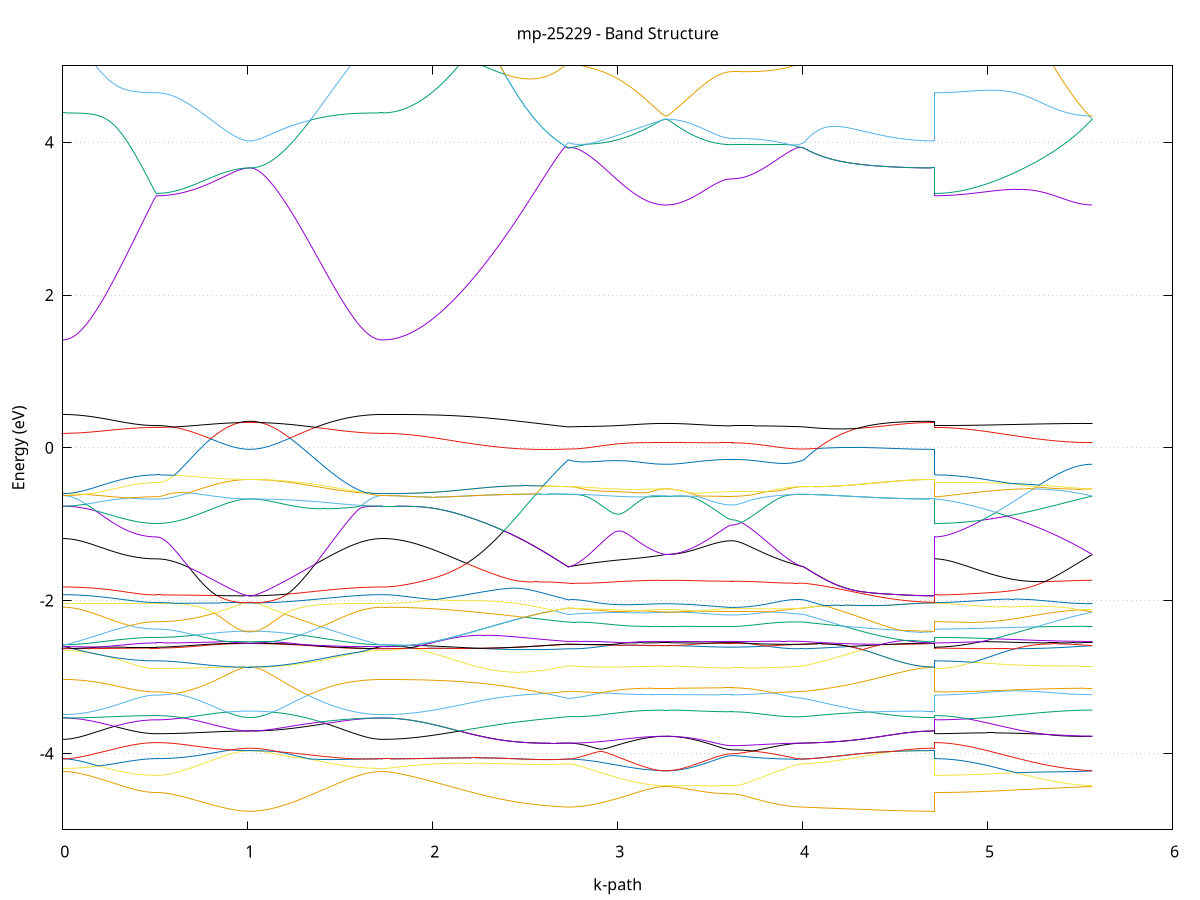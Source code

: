 set title 'mp-25229 - Band Structure'
set xlabel 'k-path'
set ylabel 'Energy (eV)'
set grid y
set yrange [-5:5]
set terminal png size 800,600
set output 'mp-25229_bands_gnuplot.png'
plot '-' using 1:2 with lines notitle, '-' using 1:2 with lines notitle, '-' using 1:2 with lines notitle, '-' using 1:2 with lines notitle, '-' using 1:2 with lines notitle, '-' using 1:2 with lines notitle, '-' using 1:2 with lines notitle, '-' using 1:2 with lines notitle, '-' using 1:2 with lines notitle, '-' using 1:2 with lines notitle, '-' using 1:2 with lines notitle, '-' using 1:2 with lines notitle, '-' using 1:2 with lines notitle, '-' using 1:2 with lines notitle, '-' using 1:2 with lines notitle, '-' using 1:2 with lines notitle, '-' using 1:2 with lines notitle, '-' using 1:2 with lines notitle, '-' using 1:2 with lines notitle, '-' using 1:2 with lines notitle, '-' using 1:2 with lines notitle, '-' using 1:2 with lines notitle, '-' using 1:2 with lines notitle, '-' using 1:2 with lines notitle, '-' using 1:2 with lines notitle, '-' using 1:2 with lines notitle, '-' using 1:2 with lines notitle, '-' using 1:2 with lines notitle, '-' using 1:2 with lines notitle, '-' using 1:2 with lines notitle, '-' using 1:2 with lines notitle, '-' using 1:2 with lines notitle, '-' using 1:2 with lines notitle, '-' using 1:2 with lines notitle, '-' using 1:2 with lines notitle, '-' using 1:2 with lines notitle, '-' using 1:2 with lines notitle, '-' using 1:2 with lines notitle, '-' using 1:2 with lines notitle, '-' using 1:2 with lines notitle, '-' using 1:2 with lines notitle, '-' using 1:2 with lines notitle, '-' using 1:2 with lines notitle, '-' using 1:2 with lines notitle, '-' using 1:2 with lines notitle, '-' using 1:2 with lines notitle, '-' using 1:2 with lines notitle, '-' using 1:2 with lines notitle, '-' using 1:2 with lines notitle, '-' using 1:2 with lines notitle, '-' using 1:2 with lines notitle, '-' using 1:2 with lines notitle, '-' using 1:2 with lines notitle, '-' using 1:2 with lines notitle, '-' using 1:2 with lines notitle, '-' using 1:2 with lines notitle, '-' using 1:2 with lines notitle, '-' using 1:2 with lines notitle, '-' using 1:2 with lines notitle, '-' using 1:2 with lines notitle, '-' using 1:2 with lines notitle, '-' using 1:2 with lines notitle, '-' using 1:2 with lines notitle, '-' using 1:2 with lines notitle, '-' using 1:2 with lines notitle, '-' using 1:2 with lines notitle, '-' using 1:2 with lines notitle, '-' using 1:2 with lines notitle, '-' using 1:2 with lines notitle, '-' using 1:2 with lines notitle, '-' using 1:2 with lines notitle, '-' using 1:2 with lines notitle, '-' using 1:2 with lines notitle, '-' using 1:2 with lines notitle, '-' using 1:2 with lines notitle, '-' using 1:2 with lines notitle, '-' using 1:2 with lines notitle, '-' using 1:2 with lines notitle, '-' using 1:2 with lines notitle, '-' using 1:2 with lines notitle
0.000000 -70.205338
0.009924 -70.205338
0.019849 -70.205438
0.029773 -70.205438
0.039697 -70.205438
0.049622 -70.205438
0.059546 -70.205438
0.069471 -70.205438
0.079395 -70.205538
0.089319 -70.205538
0.099244 -70.205638
0.109168 -70.205638
0.119092 -70.205738
0.129017 -70.205738
0.138941 -70.205738
0.148865 -70.205838
0.158790 -70.205838
0.168714 -70.205938
0.178638 -70.205938
0.188563 -70.205938
0.198487 -70.206038
0.208412 -70.206038
0.218336 -70.206038
0.228260 -70.206038
0.238185 -70.206038
0.248109 -70.206138
0.258033 -70.206138
0.267958 -70.206138
0.277882 -70.206138
0.287806 -70.206138
0.297731 -70.206138
0.307655 -70.206138
0.317579 -70.206138
0.327504 -70.206138
0.337428 -70.206138
0.347353 -70.206138
0.357277 -70.206138
0.367201 -70.206238
0.377126 -70.206238
0.387050 -70.206238
0.396974 -70.206238
0.406899 -70.206238
0.416823 -70.206238
0.426747 -70.206238
0.436672 -70.206238
0.446596 -70.206238
0.456521 -70.206338
0.466445 -70.206338
0.476369 -70.206338
0.486294 -70.206338
0.496218 -70.206338
0.506142 -70.206338
0.506142 -70.206338
0.516067 -70.206338
0.525991 -70.206338
0.535915 -70.206338
0.545840 -70.206338
0.555764 -70.206338
0.565688 -70.206338
0.575613 -70.206338
0.585537 -70.206338
0.595462 -70.206338
0.605386 -70.206338
0.615310 -70.206338
0.625235 -70.206338
0.635159 -70.206438
0.645083 -70.206438
0.655008 -70.206438
0.664932 -70.206438
0.674856 -70.206538
0.684781 -70.206538
0.694705 -70.206538
0.704630 -70.206638
0.714554 -70.206638
0.724478 -70.206638
0.734403 -70.206638
0.744327 -70.206738
0.754251 -70.206738
0.764176 -70.206838
0.774100 -70.206938
0.784024 -70.206938
0.793949 -70.206938
0.803873 -70.206938
0.813797 -70.206938
0.823722 -70.206938
0.833646 -70.207038
0.843571 -70.207038
0.853495 -70.207038
0.863419 -70.207138
0.873344 -70.207138
0.883268 -70.207238
0.893192 -70.207238
0.903117 -70.207238
0.913041 -70.207238
0.922965 -70.207238
0.932890 -70.207238
0.942814 -70.207338
0.952738 -70.207338
0.962663 -70.207338
0.972587 -70.207338
0.982512 -70.207438
0.992436 -70.207438
1.002360 -70.207438
1.012285 -70.207438
1.012285 -70.207438
1.022226 -70.207438
1.032168 -70.207438
1.042109 -70.207438
1.052051 -70.207438
1.061993 -70.207338
1.071934 -70.207338
1.081876 -70.207338
1.091817 -70.207338
1.101759 -70.207338
1.111700 -70.207338
1.121642 -70.207238
1.131584 -70.207238
1.141525 -70.207238
1.151467 -70.207138
1.161408 -70.207138
1.171350 -70.207138
1.181291 -70.207038
1.191233 -70.207038
1.201175 -70.207038
1.211116 -70.207038
1.221058 -70.206938
1.230999 -70.206938
1.240941 -70.206938
1.250882 -70.206938
1.260824 -70.206938
1.270766 -70.206938
1.280707 -70.206838
1.290649 -70.206838
1.300590 -70.206838
1.310532 -70.206738
1.320473 -70.206638
1.330415 -70.206638
1.340357 -70.206638
1.350298 -70.206638
1.360240 -70.206538
1.370181 -70.206538
1.380123 -70.206438
1.390064 -70.206438
1.400006 -70.206438
1.409948 -70.206338
1.419889 -70.206338
1.429831 -70.206238
1.439772 -70.206238
1.449714 -70.206238
1.459655 -70.206238
1.469597 -70.206138
1.479539 -70.206138
1.489480 -70.206138
1.499422 -70.206038
1.509363 -70.206038
1.519305 -70.206038
1.529247 -70.205938
1.539188 -70.205938
1.549130 -70.205838
1.559071 -70.205838
1.569013 -70.205838
1.578954 -70.205838
1.588896 -70.205738
1.598838 -70.205738
1.608779 -70.205638
1.618721 -70.205638
1.628662 -70.205638
1.638604 -70.205538
1.648545 -70.205538
1.658487 -70.205538
1.668429 -70.205538
1.678370 -70.205438
1.688312 -70.205438
1.698253 -70.205438
1.708195 -70.205438
1.718136 -70.205338
1.728078 -70.205338
1.728078 -70.205338
1.738026 -70.205338
1.747973 -70.205338
1.757921 -70.205338
1.767868 -70.205438
1.777816 -70.205438
1.787763 -70.205438
1.797711 -70.205438
1.807658 -70.205438
1.817606 -70.205438
1.827553 -70.205438
1.837501 -70.205438
1.847448 -70.205538
1.857396 -70.205538
1.867343 -70.205538
1.877291 -70.205538
1.887238 -70.205538
1.897186 -70.205538
1.907134 -70.205538
1.917081 -70.205538
1.927029 -70.205538
1.936976 -70.205538
1.946924 -70.205538
1.956871 -70.205538
1.966819 -70.205538
1.976766 -70.205538
1.986714 -70.205538
1.996661 -70.205538
2.006609 -70.205538
2.016556 -70.205538
2.026504 -70.205538
2.036451 -70.205638
2.046399 -70.205638
2.056346 -70.205638
2.066294 -70.205638
2.076241 -70.205638
2.086189 -70.205638
2.096137 -70.205638
2.106084 -70.205638
2.116032 -70.205738
2.125979 -70.205738
2.135927 -70.205738
2.145874 -70.205738
2.155822 -70.205738
2.165769 -70.205638
2.175717 -70.205638
2.185664 -70.205738
2.195612 -70.205738
2.205559 -70.205738
2.215507 -70.205538
2.225454 -70.205538
2.235402 -70.205538
2.245349 -70.205538
2.255297 -70.205738
2.265245 -70.205738
2.275192 -70.205738
2.285140 -70.205738
2.295087 -70.205738
2.305035 -70.205738
2.314982 -70.205738
2.324930 -70.205738
2.334877 -70.205738
2.344825 -70.205838
2.354772 -70.205838
2.364720 -70.205838
2.374667 -70.205838
2.384615 -70.205838
2.394562 -70.205838
2.404510 -70.205938
2.414457 -70.205938
2.424405 -70.205938
2.434352 -70.205938
2.444300 -70.205938
2.454248 -70.205938
2.464195 -70.205938
2.474143 -70.206038
2.484090 -70.206038
2.494038 -70.206038
2.503985 -70.206038
2.513933 -70.206038
2.523880 -70.206038
2.533828 -70.206038
2.543775 -70.206038
2.553723 -70.206038
2.563670 -70.206138
2.573618 -70.206138
2.583565 -70.206138
2.593513 -70.206138
2.603460 -70.206338
2.613408 -70.206338
2.623356 -70.206438
2.633303 -70.206438
2.643251 -70.206438
2.653198 -70.206438
2.663146 -70.206438
2.673093 -70.206438
2.683041 -70.206438
2.692988 -70.206538
2.702936 -70.206538
2.712883 -70.206538
2.722831 -70.206638
2.732778 -70.206538
2.732778 -70.206538
2.742738 -70.206538
2.752697 -70.206438
2.762657 -70.206438
2.772616 -70.206538
2.782576 -70.206538
2.792536 -70.206538
2.802495 -70.206538
2.812455 -70.206538
2.822414 -70.206538
2.832374 -70.206538
2.842333 -70.206538
2.852293 -70.206538
2.862252 -70.206438
2.872212 -70.206438
2.882171 -70.206438
2.892131 -70.206438
2.902090 -70.206438
2.912050 -70.206438
2.922009 -70.206338
2.931969 -70.206438
2.941929 -70.206438
2.951888 -70.206438
2.961848 -70.206438
2.971807 -70.206438
2.981767 -70.206338
2.991726 -70.206338
3.001686 -70.206338
3.011645 -70.206338
3.021605 -70.206338
3.031564 -70.206338
3.041524 -70.206338
3.051483 -70.206338
3.061443 -70.206338
3.071402 -70.206338
3.081362 -70.206338
3.091321 -70.206338
3.101281 -70.206338
3.111241 -70.206338
3.121200 -70.206338
3.131160 -70.206338
3.141119 -70.206338
3.151079 -70.206338
3.161038 -70.206338
3.170998 -70.206338
3.180957 -70.206338
3.190917 -70.206338
3.200876 -70.206338
3.210836 -70.206338
3.220795 -70.206338
3.230755 -70.206338
3.240714 -70.206338
3.250674 -70.206338
3.260634 -70.206338
3.260634 -70.206338
3.270575 -70.206338
3.280517 -70.206338
3.290458 -70.206338
3.300400 -70.206338
3.310341 -70.206338
3.320283 -70.206338
3.330225 -70.206338
3.340166 -70.206338
3.350108 -70.206338
3.360049 -70.206338
3.369991 -70.206338
3.379932 -70.206338
3.389874 -70.206338
3.399816 -70.206338
3.409757 -70.206338
3.419699 -70.206338
3.429640 -70.206338
3.439582 -70.206338
3.449523 -70.206338
3.459465 -70.206338
3.469407 -70.206338
3.479348 -70.206338
3.489290 -70.206338
3.499231 -70.206338
3.509173 -70.206338
3.519114 -70.206338
3.529056 -70.206338
3.538998 -70.206338
3.548939 -70.206238
3.558881 -70.206338
3.568822 -70.206338
3.578764 -70.206338
3.588706 -70.206338
3.598647 -70.206238
3.608589 -70.206238
3.618530 -70.206238
3.618530 -70.206238
3.628479 -70.206238
3.638427 -70.206338
3.648376 -70.206338
3.658325 -70.206338
3.668273 -70.206338
3.678222 -70.206338
3.688171 -70.206338
3.698119 -70.206338
3.708068 -70.206338
3.718016 -70.206338
3.727965 -70.206338
3.737914 -70.206238
3.747862 -70.206338
3.757811 -70.206338
3.767760 -70.206338
3.777708 -70.206338
3.787657 -70.206338
3.797605 -70.206338
3.807554 -70.206338
3.817503 -70.206438
3.827451 -70.206438
3.837400 -70.206438
3.847349 -70.206438
3.857297 -70.206438
3.867246 -70.206438
3.877194 -70.206438
3.887143 -70.206438
3.897092 -70.206438
3.907040 -70.206438
3.916989 -70.206438
3.926938 -70.206438
3.936886 -70.206438
3.946835 -70.206438
3.956783 -70.206438
3.966732 -70.206538
3.976681 -70.206538
3.986629 -70.206538
3.996578 -70.206538
4.006526 -70.206538
4.006526 -70.206538
4.016456 -70.206638
4.026386 -70.206638
4.036316 -70.206738
4.046246 -70.206738
4.056176 -70.206738
4.066106 -70.206838
4.076036 -70.206838
4.085966 -70.206838
4.095896 -70.206838
4.105826 -70.206938
4.115756 -70.206938
4.125686 -70.207038
4.135616 -70.207038
4.145546 -70.207038
4.155476 -70.207038
4.165406 -70.207038
4.175336 -70.207038
4.185266 -70.207138
4.195196 -70.207138
4.205126 -70.207138
4.215056 -70.207138
4.224985 -70.207138
4.234915 -70.207138
4.244845 -70.207138
4.254775 -70.207238
4.264705 -70.207238
4.274635 -70.207238
4.284565 -70.207238
4.294495 -70.207238
4.304425 -70.207238
4.314355 -70.207238
4.324285 -70.207238
4.334215 -70.207238
4.344145 -70.207238
4.354075 -70.207238
4.364005 -70.207238
4.373935 -70.207338
4.383865 -70.207338
4.393795 -70.207338
4.403725 -70.207338
4.413655 -70.207338
4.423585 -70.207338
4.433515 -70.207338
4.443444 -70.207338
4.453374 -70.207338
4.463304 -70.207338
4.473234 -70.207338
4.483164 -70.207338
4.493094 -70.207338
4.503024 -70.207338
4.512954 -70.207438
4.522884 -70.207338
4.532814 -70.207338
4.542744 -70.207338
4.552674 -70.207338
4.562604 -70.207438
4.572534 -70.207438
4.582464 -70.207438
4.592394 -70.207438
4.602324 -70.207338
4.612254 -70.207338
4.622184 -70.207338
4.632114 -70.207338
4.642044 -70.207438
4.651973 -70.207438
4.661903 -70.207438
4.671833 -70.207438
4.681763 -70.207438
4.691693 -70.207438
4.701623 -70.207438
4.711553 -70.207438
4.711553 -70.206338
4.721493 -70.206338
4.731434 -70.206338
4.741374 -70.206338
4.751314 -70.206338
4.761255 -70.206338
4.771195 -70.206338
4.781135 -70.206338
4.791075 -70.206238
4.801016 -70.206238
4.810956 -70.206238
4.820896 -70.206238
4.830836 -70.206238
4.840777 -70.206138
4.850717 -70.206138
4.860657 -70.206138
4.870598 -70.206138
4.880538 -70.206138
4.890478 -70.206138
4.900418 -70.206138
4.910359 -70.206138
4.920299 -70.206138
4.930239 -70.206138
4.940179 -70.206138
4.950120 -70.206138
4.960060 -70.206138
4.970000 -70.206138
4.979941 -70.206138
4.989881 -70.206138
4.999821 -70.206238
5.009761 -70.206238
5.019702 -70.206238
5.029642 -70.206238
5.039582 -70.206238
5.049522 -70.206238
5.059463 -70.206238
5.069403 -70.206238
5.079343 -70.206238
5.089284 -70.206238
5.099224 -70.206238
5.109164 -70.206238
5.119104 -70.206238
5.129045 -70.206238
5.138985 -70.206238
5.148925 -70.206238
5.158865 -70.206238
5.168806 -70.206138
5.178746 -70.206138
5.188686 -70.206138
5.198627 -70.206138
5.208567 -70.206238
5.218507 -70.206238
5.228447 -70.206238
5.238388 -70.206338
5.248328 -70.206338
5.258268 -70.206338
5.268209 -70.206338
5.278149 -70.206338
5.288089 -70.206338
5.298029 -70.206338
5.307970 -70.206338
5.317910 -70.206338
5.327850 -70.206338
5.337790 -70.206338
5.347731 -70.206338
5.357671 -70.206338
5.367611 -70.206338
5.377552 -70.206338
5.387492 -70.206338
5.397432 -70.206238
5.407372 -70.206238
5.417313 -70.206238
5.427253 -70.206238
5.437193 -70.206338
5.447133 -70.206338
5.457074 -70.206338
5.467014 -70.206338
5.476954 -70.206338
5.486895 -70.206338
5.496835 -70.206338
5.506775 -70.206338
5.516715 -70.206338
5.526656 -70.206338
5.536596 -70.206338
5.546536 -70.206338
5.556476 -70.206338
5.566417 -70.206338
e
0.000000 -70.202838
0.009924 -70.202838
0.019849 -70.202938
0.029773 -70.202938
0.039697 -70.202838
0.049622 -70.202938
0.059546 -70.202938
0.069471 -70.202938
0.079395 -70.202938
0.089319 -70.202938
0.099244 -70.202938
0.109168 -70.202838
0.119092 -70.202938
0.129017 -70.202838
0.138941 -70.202838
0.148865 -70.202938
0.158790 -70.202938
0.168714 -70.203038
0.178638 -70.203038
0.188563 -70.203138
0.198487 -70.203138
0.208412 -70.203138
0.218336 -70.203138
0.228260 -70.203038
0.238185 -70.203038
0.248109 -70.203138
0.258033 -70.203138
0.267958 -70.203038
0.277882 -70.203038
0.287806 -70.203038
0.297731 -70.203038
0.307655 -70.202938
0.317579 -70.202938
0.327504 -70.202938
0.337428 -70.202938
0.347353 -70.203038
0.357277 -70.203038
0.367201 -70.203038
0.377126 -70.203038
0.387050 -70.203038
0.396974 -70.203038
0.406899 -70.203038
0.416823 -70.203038
0.426747 -70.203038
0.436672 -70.203038
0.446596 -70.203038
0.456521 -70.203038
0.466445 -70.203138
0.476369 -70.203138
0.486294 -70.203138
0.496218 -70.203138
0.506142 -70.203138
0.506142 -70.203138
0.516067 -70.203138
0.525991 -70.203138
0.535915 -70.203038
0.545840 -70.203038
0.555764 -70.203038
0.565688 -70.203038
0.575613 -70.203038
0.585537 -70.202938
0.595462 -70.202938
0.605386 -70.202938
0.615310 -70.202938
0.625235 -70.202838
0.635159 -70.202838
0.645083 -70.202838
0.655008 -70.202738
0.664932 -70.202638
0.674856 -70.202638
0.684781 -70.202538
0.694705 -70.202538
0.704630 -70.202538
0.714554 -70.202438
0.724478 -70.202438
0.734403 -70.202338
0.744327 -70.202338
0.754251 -70.202238
0.764176 -70.202238
0.774100 -70.202138
0.784024 -70.202138
0.793949 -70.202038
0.803873 -70.201938
0.813797 -70.201938
0.823722 -70.201838
0.833646 -70.201838
0.843571 -70.201838
0.853495 -70.201738
0.863419 -70.201738
0.873344 -70.201638
0.883268 -70.201638
0.893192 -70.201538
0.903117 -70.201538
0.913041 -70.201538
0.922965 -70.201438
0.932890 -70.201438
0.942814 -70.201438
0.952738 -70.201438
0.962663 -70.201538
0.972587 -70.201438
0.982512 -70.201438
0.992436 -70.201438
1.002360 -70.201538
1.012285 -70.201538
1.012285 -70.201538
1.022226 -70.201538
1.032168 -70.201438
1.042109 -70.201438
1.052051 -70.201438
1.061993 -70.201438
1.071934 -70.201438
1.081876 -70.201438
1.091817 -70.201438
1.101759 -70.201538
1.111700 -70.201538
1.121642 -70.201538
1.131584 -70.201538
1.141525 -70.201638
1.151467 -70.201638
1.161408 -70.201638
1.171350 -70.201738
1.181291 -70.201738
1.191233 -70.201738
1.201175 -70.201838
1.211116 -70.201838
1.221058 -70.201838
1.230999 -70.201938
1.240941 -70.201938
1.250882 -70.202038
1.260824 -70.202038
1.270766 -70.202138
1.280707 -70.202138
1.290649 -70.202138
1.300590 -70.202138
1.310532 -70.202238
1.320473 -70.202238
1.330415 -70.202238
1.340357 -70.202238
1.350298 -70.202338
1.360240 -70.202338
1.370181 -70.202338
1.380123 -70.202438
1.390064 -70.202438
1.400006 -70.202438
1.409948 -70.202438
1.419889 -70.202538
1.429831 -70.202438
1.439772 -70.202438
1.449714 -70.202538
1.459655 -70.202538
1.469597 -70.202538
1.479539 -70.202638
1.489480 -70.202638
1.499422 -70.202638
1.509363 -70.202638
1.519305 -70.202738
1.529247 -70.202738
1.539188 -70.202738
1.549130 -70.202738
1.559071 -70.202738
1.569013 -70.202838
1.578954 -70.202738
1.588896 -70.202738
1.598838 -70.202738
1.608779 -70.202738
1.618721 -70.202838
1.628662 -70.202838
1.638604 -70.202838
1.648545 -70.202838
1.658487 -70.202838
1.668429 -70.202838
1.678370 -70.202938
1.688312 -70.202938
1.698253 -70.202938
1.708195 -70.202938
1.718136 -70.202838
1.728078 -70.202838
1.728078 -70.202838
1.738026 -70.202838
1.747973 -70.202838
1.757921 -70.202838
1.767868 -70.202838
1.777816 -70.202938
1.787763 -70.202938
1.797711 -70.202938
1.807658 -70.202938
1.817606 -70.202938
1.827553 -70.202938
1.837501 -70.202938
1.847448 -70.202938
1.857396 -70.202938
1.867343 -70.202938
1.877291 -70.202938
1.887238 -70.202838
1.897186 -70.202838
1.907134 -70.202938
1.917081 -70.202938
1.927029 -70.202938
1.936976 -70.202838
1.946924 -70.202838
1.956871 -70.202838
1.966819 -70.202838
1.976766 -70.202838
1.986714 -70.202838
1.996661 -70.202838
2.006609 -70.202738
2.016556 -70.202738
2.026504 -70.202738
2.036451 -70.202838
2.046399 -70.202838
2.056346 -70.202838
2.066294 -70.202838
2.076241 -70.202838
2.086189 -70.202838
2.096137 -70.202838
2.106084 -70.202838
2.116032 -70.202738
2.125979 -70.202738
2.135927 -70.202738
2.145874 -70.202738
2.155822 -70.202738
2.165769 -70.202738
2.175717 -70.202738
2.185664 -70.202738
2.195612 -70.202638
2.205559 -70.202638
2.215507 -70.202538
2.225454 -70.202538
2.235402 -70.202538
2.245349 -70.202538
2.255297 -70.202638
2.265245 -70.202638
2.275192 -70.202638
2.285140 -70.202638
2.295087 -70.202538
2.305035 -70.202538
2.314982 -70.202538
2.324930 -70.202538
2.334877 -70.202538
2.344825 -70.202538
2.354772 -70.202538
2.364720 -70.202538
2.374667 -70.202438
2.384615 -70.202338
2.394562 -70.202338
2.404510 -70.202338
2.414457 -70.202338
2.424405 -70.202338
2.434352 -70.202338
2.444300 -70.202338
2.454248 -70.202238
2.464195 -70.202238
2.474143 -70.202238
2.484090 -70.202338
2.494038 -70.202338
2.503985 -70.202238
2.513933 -70.202238
2.523880 -70.202238
2.533828 -70.202238
2.543775 -70.202238
2.553723 -70.202238
2.563670 -70.202238
2.573618 -70.202138
2.583565 -70.202138
2.593513 -70.202138
2.603460 -70.202138
2.613408 -70.202138
2.623356 -70.202138
2.633303 -70.202138
2.643251 -70.202138
2.653198 -70.202138
2.663146 -70.202138
2.673093 -70.202138
2.683041 -70.202138
2.692988 -70.202138
2.702936 -70.202138
2.712883 -70.202038
2.722831 -70.202038
2.732778 -70.202038
2.732778 -70.202038
2.742738 -70.202038
2.752697 -70.202038
2.762657 -70.202038
2.772616 -70.202038
2.782576 -70.202138
2.792536 -70.202138
2.802495 -70.202138
2.812455 -70.202138
2.822414 -70.202138
2.832374 -70.202138
2.842333 -70.202138
2.852293 -70.202138
2.862252 -70.202138
2.872212 -70.202138
2.882171 -70.202138
2.892131 -70.202138
2.902090 -70.202138
2.912050 -70.202138
2.922009 -70.202138
2.931969 -70.202138
2.941929 -70.202238
2.951888 -70.202238
2.961848 -70.202238
2.971807 -70.202238
2.981767 -70.202238
2.991726 -70.202238
3.001686 -70.202138
3.011645 -70.202138
3.021605 -70.202138
3.031564 -70.202138
3.041524 -70.202138
3.051483 -70.202138
3.061443 -70.202238
3.071402 -70.202238
3.081362 -70.202238
3.091321 -70.202238
3.101281 -70.202238
3.111241 -70.202238
3.121200 -70.202238
3.131160 -70.202238
3.141119 -70.202138
3.151079 -70.202138
3.161038 -70.202138
3.170998 -70.202138
3.180957 -70.202138
3.190917 -70.202138
3.200876 -70.202138
3.210836 -70.202138
3.220795 -70.202238
3.230755 -70.202238
3.240714 -70.202238
3.250674 -70.202238
3.260634 -70.202238
3.260634 -70.202238
3.270575 -70.202138
3.280517 -70.202138
3.290458 -70.202138
3.300400 -70.202138
3.310341 -70.202138
3.320283 -70.202138
3.330225 -70.202138
3.340166 -70.202138
3.350108 -70.202138
3.360049 -70.202138
3.369991 -70.202138
3.379932 -70.202138
3.389874 -70.202138
3.399816 -70.202238
3.409757 -70.202238
3.419699 -70.202238
3.429640 -70.202238
3.439582 -70.202238
3.449523 -70.202238
3.459465 -70.202238
3.469407 -70.202238
3.479348 -70.202238
3.489290 -70.202238
3.499231 -70.202238
3.509173 -70.202238
3.519114 -70.202238
3.529056 -70.202238
3.538998 -70.202238
3.548939 -70.202238
3.558881 -70.202238
3.568822 -70.202138
3.578764 -70.202138
3.588706 -70.202138
3.598647 -70.202138
3.608589 -70.202138
3.618530 -70.202138
3.618530 -70.202138
3.628479 -70.202138
3.638427 -70.202138
3.648376 -70.202138
3.658325 -70.202138
3.668273 -70.202138
3.678222 -70.202138
3.688171 -70.202138
3.698119 -70.202138
3.708068 -70.202138
3.718016 -70.202138
3.727965 -70.202138
3.737914 -70.202138
3.747862 -70.202138
3.757811 -70.202138
3.767760 -70.202138
3.777708 -70.202138
3.787657 -70.202138
3.797605 -70.202238
3.807554 -70.202238
3.817503 -70.202238
3.827451 -70.202238
3.837400 -70.202238
3.847349 -70.202238
3.857297 -70.202138
3.867246 -70.202138
3.877194 -70.202138
3.887143 -70.202138
3.897092 -70.202138
3.907040 -70.202138
3.916989 -70.202138
3.926938 -70.202138
3.936886 -70.202038
3.946835 -70.202038
3.956783 -70.202038
3.966732 -70.202038
3.976681 -70.202038
3.986629 -70.202038
3.996578 -70.202038
4.006526 -70.202038
4.006526 -70.202038
4.016456 -70.202038
4.026386 -70.202038
4.036316 -70.202038
4.046246 -70.202038
4.056176 -70.202038
4.066106 -70.202038
4.076036 -70.202038
4.085966 -70.201938
4.095896 -70.201938
4.105826 -70.201938
4.115756 -70.201938
4.125686 -70.201938
4.135616 -70.201938
4.145546 -70.201938
4.155476 -70.201938
4.165406 -70.201938
4.175336 -70.201838
4.185266 -70.201838
4.195196 -70.201838
4.205126 -70.201838
4.215056 -70.201838
4.224985 -70.201838
4.234915 -70.201838
4.244845 -70.201838
4.254775 -70.201738
4.264705 -70.201738
4.274635 -70.201738
4.284565 -70.201738
4.294495 -70.201738
4.304425 -70.201738
4.314355 -70.201738
4.324285 -70.201738
4.334215 -70.201538
4.344145 -70.201538
4.354075 -70.201538
4.364005 -70.201538
4.373935 -70.201538
4.383865 -70.201538
4.393795 -70.201538
4.403725 -70.201538
4.413655 -70.201538
4.423585 -70.201538
4.433515 -70.201538
4.443444 -70.201538
4.453374 -70.201538
4.463304 -70.201538
4.473234 -70.201438
4.483164 -70.201538
4.493094 -70.201538
4.503024 -70.201538
4.512954 -70.201538
4.522884 -70.201438
4.532814 -70.201438
4.542744 -70.201438
4.552674 -70.201438
4.562604 -70.201438
4.572534 -70.201438
4.582464 -70.201438
4.592394 -70.201438
4.602324 -70.201338
4.612254 -70.201338
4.622184 -70.201438
4.632114 -70.201438
4.642044 -70.201538
4.651973 -70.201538
4.661903 -70.201538
4.671833 -70.201538
4.681763 -70.201538
4.691693 -70.201538
4.701623 -70.201538
4.711553 -70.201538
4.711553 -70.203138
4.721493 -70.203138
4.731434 -70.203138
4.741374 -70.203138
4.751314 -70.203138
4.761255 -70.203138
4.771195 -70.203138
4.781135 -70.203138
4.791075 -70.203038
4.801016 -70.203038
4.810956 -70.203038
4.820896 -70.203038
4.830836 -70.203038
4.840777 -70.203038
4.850717 -70.203038
4.860657 -70.203038
4.870598 -70.203038
4.880538 -70.203038
4.890478 -70.203038
4.900418 -70.203038
4.910359 -70.203038
4.920299 -70.203038
4.930239 -70.203038
4.940179 -70.203038
4.950120 -70.203038
4.960060 -70.203038
4.970000 -70.203038
4.979941 -70.203038
4.989881 -70.203038
4.999821 -70.203038
5.009761 -70.203038
5.019702 -70.203038
5.029642 -70.203038
5.039582 -70.203038
5.049522 -70.202938
5.059463 -70.202938
5.069403 -70.202938
5.079343 -70.202938
5.089284 -70.202938
5.099224 -70.202938
5.109164 -70.202938
5.119104 -70.202838
5.129045 -70.202838
5.138985 -70.202838
5.148925 -70.202838
5.158865 -70.202838
5.168806 -70.202838
5.178746 -70.202838
5.188686 -70.202838
5.198627 -70.202738
5.208567 -70.202738
5.218507 -70.202638
5.228447 -70.202638
5.238388 -70.202738
5.248328 -70.202638
5.258268 -70.202638
5.268209 -70.202638
5.278149 -70.202638
5.288089 -70.202638
5.298029 -70.202638
5.307970 -70.202538
5.317910 -70.202538
5.327850 -70.202538
5.337790 -70.202538
5.347731 -70.202438
5.357671 -70.202438
5.367611 -70.202438
5.377552 -70.202438
5.387492 -70.202438
5.397432 -70.202338
5.407372 -70.202338
5.417313 -70.202338
5.427253 -70.202338
5.437193 -70.202338
5.447133 -70.202338
5.457074 -70.202238
5.467014 -70.202338
5.476954 -70.202338
5.486895 -70.202338
5.496835 -70.202238
5.506775 -70.202238
5.516715 -70.202238
5.526656 -70.202238
5.536596 -70.202238
5.546536 -70.202238
5.556476 -70.202238
5.566417 -70.202238
e
0.000000 -70.202738
0.009924 -70.202838
0.019849 -70.202838
0.029773 -70.202838
0.039697 -70.202838
0.049622 -70.202838
0.059546 -70.202838
0.069471 -70.202838
0.079395 -70.202838
0.089319 -70.202738
0.099244 -70.202738
0.109168 -70.202738
0.119092 -70.202738
0.129017 -70.202638
0.138941 -70.202538
0.148865 -70.202538
0.158790 -70.202538
0.168714 -70.202538
0.178638 -70.202438
0.188563 -70.202438
0.198487 -70.202338
0.208412 -70.202338
0.218336 -70.202238
0.228260 -70.202238
0.238185 -70.202138
0.248109 -70.202138
0.258033 -70.202138
0.267958 -70.202038
0.277882 -70.202038
0.287806 -70.201938
0.297731 -70.201838
0.307655 -70.201838
0.317579 -70.201738
0.327504 -70.201738
0.337428 -70.201738
0.347353 -70.201738
0.357277 -70.201738
0.367201 -70.201638
0.377126 -70.201638
0.387050 -70.201638
0.396974 -70.201538
0.406899 -70.201538
0.416823 -70.201538
0.426747 -70.201538
0.436672 -70.201538
0.446596 -70.201438
0.456521 -70.201438
0.466445 -70.201438
0.476369 -70.201438
0.486294 -70.201438
0.496218 -70.201438
0.506142 -70.201438
0.506142 -70.201438
0.516067 -70.201438
0.525991 -70.201438
0.535915 -70.201338
0.545840 -70.201338
0.555764 -70.201438
0.565688 -70.201438
0.575613 -70.201538
0.585537 -70.201438
0.595462 -70.201438
0.605386 -70.201438
0.615310 -70.201438
0.625235 -70.201438
0.635159 -70.201438
0.645083 -70.201538
0.655008 -70.201438
0.664932 -70.201438
0.674856 -70.201438
0.684781 -70.201438
0.694705 -70.201438
0.704630 -70.201438
0.714554 -70.201438
0.724478 -70.201338
0.734403 -70.201338
0.744327 -70.201438
0.754251 -70.201338
0.764176 -70.201338
0.774100 -70.201438
0.784024 -70.201338
0.793949 -70.201338
0.803873 -70.201338
0.813797 -70.201338
0.823722 -70.201338
0.833646 -70.201338
0.843571 -70.201338
0.853495 -70.201338
0.863419 -70.201338
0.873344 -70.201338
0.883268 -70.201338
0.893192 -70.201438
0.903117 -70.201438
0.913041 -70.201438
0.922965 -70.201438
0.932890 -70.201438
0.942814 -70.201438
0.952738 -70.201438
0.962663 -70.201338
0.972587 -70.201338
0.982512 -70.201338
0.992436 -70.201438
1.002360 -70.201538
1.012285 -70.201538
1.012285 -70.201538
1.022226 -70.201538
1.032168 -70.201438
1.042109 -70.201438
1.052051 -70.201438
1.061993 -70.201438
1.071934 -70.201338
1.081876 -70.201338
1.091817 -70.201438
1.101759 -70.201438
1.111700 -70.201538
1.121642 -70.201538
1.131584 -70.201538
1.141525 -70.201438
1.151467 -70.201538
1.161408 -70.201538
1.171350 -70.201538
1.181291 -70.201638
1.191233 -70.201638
1.201175 -70.201638
1.211116 -70.201638
1.221058 -70.201738
1.230999 -70.201738
1.240941 -70.201738
1.250882 -70.201838
1.260824 -70.201838
1.270766 -70.201838
1.280707 -70.201838
1.290649 -70.201938
1.300590 -70.201938
1.310532 -70.201938
1.320473 -70.201938
1.330415 -70.202038
1.340357 -70.202038
1.350298 -70.202138
1.360240 -70.202138
1.370181 -70.202138
1.380123 -70.202238
1.390064 -70.202238
1.400006 -70.202238
1.409948 -70.202238
1.419889 -70.202338
1.429831 -70.202238
1.439772 -70.202338
1.449714 -70.202438
1.459655 -70.202438
1.469597 -70.202438
1.479539 -70.202638
1.489480 -70.202538
1.499422 -70.202538
1.509363 -70.202638
1.519305 -70.202638
1.529247 -70.202638
1.539188 -70.202638
1.549130 -70.202638
1.559071 -70.202738
1.569013 -70.202738
1.578954 -70.202738
1.588896 -70.202738
1.598838 -70.202738
1.608779 -70.202738
1.618721 -70.202738
1.628662 -70.202738
1.638604 -70.202738
1.648545 -70.202838
1.658487 -70.202838
1.668429 -70.202838
1.678370 -70.202838
1.688312 -70.202838
1.698253 -70.202938
1.708195 -70.202938
1.718136 -70.202838
1.728078 -70.202738
1.728078 -70.202738
1.738026 -70.202738
1.747973 -70.202738
1.757921 -70.202738
1.767868 -70.202838
1.777816 -70.202938
1.787763 -70.202938
1.797711 -70.202938
1.807658 -70.202938
1.817606 -70.202938
1.827553 -70.202938
1.837501 -70.202938
1.847448 -70.202938
1.857396 -70.202838
1.867343 -70.202838
1.877291 -70.202838
1.887238 -70.202838
1.897186 -70.202838
1.907134 -70.202838
1.917081 -70.202838
1.927029 -70.202838
1.936976 -70.202838
1.946924 -70.202838
1.956871 -70.202838
1.966819 -70.202838
1.976766 -70.202838
1.986714 -70.202838
1.996661 -70.202838
2.006609 -70.202738
2.016556 -70.202738
2.026504 -70.202738
2.036451 -70.202838
2.046399 -70.202838
2.056346 -70.202838
2.066294 -70.202838
2.076241 -70.202838
2.086189 -70.202838
2.096137 -70.202838
2.106084 -70.202738
2.116032 -70.202738
2.125979 -70.202738
2.135927 -70.202738
2.145874 -70.202738
2.155822 -70.202738
2.165769 -70.202738
2.175717 -70.202738
2.185664 -70.202638
2.195612 -70.202638
2.205559 -70.202638
2.215507 -70.202538
2.225454 -70.202538
2.235402 -70.202538
2.245349 -70.202438
2.255297 -70.202638
2.265245 -70.202638
2.275192 -70.202638
2.285140 -70.202538
2.295087 -70.202538
2.305035 -70.202538
2.314982 -70.202538
2.324930 -70.202538
2.334877 -70.202538
2.344825 -70.202538
2.354772 -70.202538
2.364720 -70.202438
2.374667 -70.202438
2.384615 -70.202338
2.394562 -70.202338
2.404510 -70.202338
2.414457 -70.202338
2.424405 -70.202338
2.434352 -70.202338
2.444300 -70.202338
2.454248 -70.202238
2.464195 -70.202238
2.474143 -70.202238
2.484090 -70.202338
2.494038 -70.202338
2.503985 -70.202238
2.513933 -70.202238
2.523880 -70.202238
2.533828 -70.202238
2.543775 -70.202238
2.553723 -70.202238
2.563670 -70.202238
2.573618 -70.202138
2.583565 -70.202138
2.593513 -70.202138
2.603460 -70.202138
2.613408 -70.202138
2.623356 -70.202138
2.633303 -70.202138
2.643251 -70.202138
2.653198 -70.202138
2.663146 -70.202138
2.673093 -70.202138
2.683041 -70.202138
2.692988 -70.202138
2.702936 -70.202138
2.712883 -70.202038
2.722831 -70.202038
2.732778 -70.202038
2.732778 -70.202038
2.742738 -70.202038
2.752697 -70.202038
2.762657 -70.202038
2.772616 -70.202038
2.782576 -70.202038
2.792536 -70.202038
2.802495 -70.202038
2.812455 -70.202038
2.822414 -70.202138
2.832374 -70.202138
2.842333 -70.202038
2.852293 -70.202038
2.862252 -70.202038
2.872212 -70.202038
2.882171 -70.202138
2.892131 -70.202138
2.902090 -70.202138
2.912050 -70.202038
2.922009 -70.202038
2.931969 -70.202038
2.941929 -70.202038
2.951888 -70.202138
2.961848 -70.202138
2.971807 -70.202138
2.981767 -70.202138
2.991726 -70.202138
3.001686 -70.202038
3.011645 -70.202038
3.021605 -70.202038
3.031564 -70.202038
3.041524 -70.201938
3.051483 -70.201938
3.061443 -70.201938
3.071402 -70.202038
3.081362 -70.202038
3.091321 -70.202038
3.101281 -70.202038
3.111241 -70.202038
3.121200 -70.202038
3.131160 -70.202038
3.141119 -70.202138
3.151079 -70.202138
3.161038 -70.202138
3.170998 -70.202138
3.180957 -70.202138
3.190917 -70.202138
3.200876 -70.202138
3.210836 -70.202138
3.220795 -70.202138
3.230755 -70.202138
3.240714 -70.202138
3.250674 -70.202138
3.260634 -70.202138
3.260634 -70.202138
3.270575 -70.202138
3.280517 -70.202138
3.290458 -70.202138
3.300400 -70.202138
3.310341 -70.202138
3.320283 -70.202138
3.330225 -70.202138
3.340166 -70.202138
3.350108 -70.202138
3.360049 -70.202138
3.369991 -70.202138
3.379932 -70.202138
3.389874 -70.202138
3.399816 -70.202138
3.409757 -70.202138
3.419699 -70.202138
3.429640 -70.202238
3.439582 -70.202238
3.449523 -70.202238
3.459465 -70.202138
3.469407 -70.202138
3.479348 -70.202138
3.489290 -70.202138
3.499231 -70.202138
3.509173 -70.202238
3.519114 -70.202238
3.529056 -70.202138
3.538998 -70.202138
3.548939 -70.202138
3.558881 -70.202138
3.568822 -70.202138
3.578764 -70.202038
3.588706 -70.202038
3.598647 -70.202038
3.608589 -70.202038
3.618530 -70.202038
3.618530 -70.202038
3.628479 -70.202038
3.638427 -70.202038
3.648376 -70.202038
3.658325 -70.202038
3.668273 -70.202038
3.678222 -70.202038
3.688171 -70.202138
3.698119 -70.202138
3.708068 -70.202138
3.718016 -70.202138
3.727965 -70.202138
3.737914 -70.202138
3.747862 -70.202138
3.757811 -70.202138
3.767760 -70.202138
3.777708 -70.202138
3.787657 -70.202138
3.797605 -70.202138
3.807554 -70.202138
3.817503 -70.202138
3.827451 -70.202138
3.837400 -70.202138
3.847349 -70.202138
3.857297 -70.202138
3.867246 -70.202038
3.877194 -70.202038
3.887143 -70.202038
3.897092 -70.202038
3.907040 -70.202038
3.916989 -70.202038
3.926938 -70.202038
3.936886 -70.202038
3.946835 -70.202038
3.956783 -70.202038
3.966732 -70.202038
3.976681 -70.202038
3.986629 -70.202038
3.996578 -70.202038
4.006526 -70.202038
4.006526 -70.202038
4.016456 -70.202038
4.026386 -70.202038
4.036316 -70.202038
4.046246 -70.202038
4.056176 -70.202038
4.066106 -70.202038
4.076036 -70.202038
4.085966 -70.201938
4.095896 -70.201938
4.105826 -70.201938
4.115756 -70.201938
4.125686 -70.201938
4.135616 -70.201938
4.145546 -70.201938
4.155476 -70.201938
4.165406 -70.201838
4.175336 -70.201838
4.185266 -70.201838
4.195196 -70.201838
4.205126 -70.201838
4.215056 -70.201838
4.224985 -70.201838
4.234915 -70.201838
4.244845 -70.201738
4.254775 -70.201738
4.264705 -70.201738
4.274635 -70.201738
4.284565 -70.201738
4.294495 -70.201738
4.304425 -70.201738
4.314355 -70.201738
4.324285 -70.201738
4.334215 -70.201538
4.344145 -70.201538
4.354075 -70.201538
4.364005 -70.201538
4.373935 -70.201538
4.383865 -70.201538
4.393795 -70.201538
4.403725 -70.201538
4.413655 -70.201538
4.423585 -70.201538
4.433515 -70.201538
4.443444 -70.201538
4.453374 -70.201438
4.463304 -70.201438
4.473234 -70.201438
4.483164 -70.201538
4.493094 -70.201538
4.503024 -70.201538
4.512954 -70.201438
4.522884 -70.201438
4.532814 -70.201438
4.542744 -70.201438
4.552674 -70.201438
4.562604 -70.201438
4.572534 -70.201438
4.582464 -70.201438
4.592394 -70.201338
4.602324 -70.201338
4.612254 -70.201338
4.622184 -70.201438
4.632114 -70.201438
4.642044 -70.201538
4.651973 -70.201438
4.661903 -70.201538
4.671833 -70.201538
4.681763 -70.201538
4.691693 -70.201538
4.701623 -70.201538
4.711553 -70.201538
4.711553 -70.201438
4.721493 -70.201438
4.731434 -70.201438
4.741374 -70.201438
4.751314 -70.201438
4.761255 -70.201438
4.771195 -70.201438
4.781135 -70.201438
4.791075 -70.201438
4.801016 -70.201438
4.810956 -70.201438
4.820896 -70.201438
4.830836 -70.201438
4.840777 -70.201438
4.850717 -70.201438
4.860657 -70.201438
4.870598 -70.201438
4.880538 -70.201438
4.890478 -70.201438
4.900418 -70.201438
4.910359 -70.201438
4.920299 -70.201438
4.930239 -70.201438
4.940179 -70.201438
4.950120 -70.201438
4.960060 -70.201438
4.970000 -70.201438
4.979941 -70.201438
4.989881 -70.201438
4.999821 -70.201438
5.009761 -70.201538
5.019702 -70.201538
5.029642 -70.201438
5.039582 -70.201438
5.049522 -70.201438
5.059463 -70.201438
5.069403 -70.201438
5.079343 -70.201438
5.089284 -70.201538
5.099224 -70.201538
5.109164 -70.201538
5.119104 -70.201538
5.129045 -70.201538
5.138985 -70.201638
5.148925 -70.201638
5.158865 -70.201638
5.168806 -70.201638
5.178746 -70.201638
5.188686 -70.201638
5.198627 -70.201638
5.208567 -70.201638
5.218507 -70.201638
5.228447 -70.201638
5.238388 -70.201738
5.248328 -70.201738
5.258268 -70.201738
5.268209 -70.201738
5.278149 -70.201738
5.288089 -70.201738
5.298029 -70.201738
5.307970 -70.201738
5.317910 -70.201738
5.327850 -70.201738
5.337790 -70.201738
5.347731 -70.201838
5.357671 -70.201838
5.367611 -70.201838
5.377552 -70.201838
5.387492 -70.201838
5.397432 -70.201938
5.407372 -70.201938
5.417313 -70.201938
5.427253 -70.201938
5.437193 -70.201938
5.447133 -70.202038
5.457074 -70.202038
5.467014 -70.202038
5.476954 -70.202138
5.486895 -70.202038
5.496835 -70.202038
5.506775 -70.202038
5.516715 -70.202138
5.526656 -70.202138
5.536596 -70.202138
5.546536 -70.202138
5.556476 -70.202138
5.566417 -70.202138
e
0.000000 -70.197038
0.009924 -70.197038
0.019849 -70.197038
0.029773 -70.197038
0.039697 -70.197038
0.049622 -70.197038
0.059546 -70.197038
0.069471 -70.197038
0.079395 -70.197138
0.089319 -70.197138
0.099244 -70.197138
0.109168 -70.197138
0.119092 -70.197238
0.129017 -70.197238
0.138941 -70.197238
0.148865 -70.197238
0.158790 -70.197338
0.168714 -70.197438
0.178638 -70.197438
0.188563 -70.197438
0.198487 -70.197438
0.208412 -70.197538
0.218336 -70.197538
0.228260 -70.197538
0.238185 -70.197538
0.248109 -70.197538
0.258033 -70.197638
0.267958 -70.197638
0.277882 -70.197638
0.287806 -70.197638
0.297731 -70.197638
0.307655 -70.197638
0.317579 -70.197738
0.327504 -70.197738
0.337428 -70.197738
0.347353 -70.197838
0.357277 -70.197838
0.367201 -70.197838
0.377126 -70.197738
0.387050 -70.197838
0.396974 -70.197838
0.406899 -70.197838
0.416823 -70.197838
0.426747 -70.197938
0.436672 -70.197938
0.446596 -70.197938
0.456521 -70.197938
0.466445 -70.197938
0.476369 -70.198038
0.486294 -70.198038
0.496218 -70.198038
0.506142 -70.198038
0.506142 -70.198038
0.516067 -70.198038
0.525991 -70.197938
0.535915 -70.197938
0.545840 -70.197938
0.555764 -70.197938
0.565688 -70.197938
0.575613 -70.197938
0.585537 -70.197938
0.595462 -70.197938
0.605386 -70.197938
0.615310 -70.197938
0.625235 -70.197938
0.635159 -70.198038
0.645083 -70.198038
0.655008 -70.198038
0.664932 -70.198038
0.674856 -70.198038
0.684781 -70.198038
0.694705 -70.198138
0.704630 -70.198138
0.714554 -70.198138
0.724478 -70.198138
0.734403 -70.198138
0.744327 -70.198238
0.754251 -70.198238
0.764176 -70.198238
0.774100 -70.198338
0.784024 -70.198338
0.793949 -70.198338
0.803873 -70.198438
0.813797 -70.198438
0.823722 -70.198438
0.833646 -70.198538
0.843571 -70.198538
0.853495 -70.198638
0.863419 -70.198638
0.873344 -70.198638
0.883268 -70.198738
0.893192 -70.198738
0.903117 -70.198838
0.913041 -70.198838
0.922965 -70.198838
0.932890 -70.198938
0.942814 -70.198938
0.952738 -70.199038
0.962663 -70.199038
0.972587 -70.199038
0.982512 -70.199038
0.992436 -70.199138
1.002360 -70.199138
1.012285 -70.199138
1.012285 -70.199138
1.022226 -70.199138
1.032168 -70.199138
1.042109 -70.199138
1.052051 -70.199138
1.061993 -70.199038
1.071934 -70.199038
1.081876 -70.198938
1.091817 -70.198938
1.101759 -70.198938
1.111700 -70.198938
1.121642 -70.198838
1.131584 -70.198838
1.141525 -70.198838
1.151467 -70.198738
1.161408 -70.198738
1.171350 -70.198738
1.181291 -70.198638
1.191233 -70.198638
1.201175 -70.198538
1.211116 -70.198538
1.221058 -70.198438
1.230999 -70.198438
1.240941 -70.198338
1.250882 -70.198238
1.260824 -70.198238
1.270766 -70.198238
1.280707 -70.198238
1.290649 -70.198238
1.300590 -70.198238
1.310532 -70.198138
1.320473 -70.198138
1.330415 -70.198138
1.340357 -70.198138
1.350298 -70.198138
1.360240 -70.198038
1.370181 -70.198038
1.380123 -70.197938
1.390064 -70.197938
1.400006 -70.197838
1.409948 -70.197838
1.419889 -70.197838
1.429831 -70.197738
1.439772 -70.197738
1.449714 -70.197738
1.459655 -70.197738
1.469597 -70.197638
1.479539 -70.197638
1.489480 -70.197638
1.499422 -70.197538
1.509363 -70.197538
1.519305 -70.197538
1.529247 -70.197438
1.539188 -70.197438
1.549130 -70.197338
1.559071 -70.197338
1.569013 -70.197338
1.578954 -70.197338
1.588896 -70.197238
1.598838 -70.197238
1.608779 -70.197138
1.618721 -70.197138
1.628662 -70.197138
1.638604 -70.197138
1.648545 -70.197138
1.658487 -70.197138
1.668429 -70.197138
1.678370 -70.197138
1.688312 -70.197038
1.698253 -70.197038
1.708195 -70.197038
1.718136 -70.197038
1.728078 -70.197038
1.728078 -70.197038
1.738026 -70.197038
1.747973 -70.197038
1.757921 -70.197038
1.767868 -70.197138
1.777816 -70.197138
1.787763 -70.197138
1.797711 -70.197138
1.807658 -70.197138
1.817606 -70.197138
1.827553 -70.197138
1.837501 -70.197138
1.847448 -70.197138
1.857396 -70.197138
1.867343 -70.197138
1.877291 -70.197138
1.887238 -70.197138
1.897186 -70.197138
1.907134 -70.197138
1.917081 -70.197138
1.927029 -70.197138
1.936976 -70.197138
1.946924 -70.197138
1.956871 -70.197138
1.966819 -70.197138
1.976766 -70.197138
1.986714 -70.197138
1.996661 -70.197138
2.006609 -70.197138
2.016556 -70.197138
2.026504 -70.197138
2.036451 -70.197238
2.046399 -70.197238
2.056346 -70.197238
2.066294 -70.197238
2.076241 -70.197238
2.086189 -70.197238
2.096137 -70.197238
2.106084 -70.197238
2.116032 -70.197338
2.125979 -70.197338
2.135927 -70.197338
2.145874 -70.197338
2.155822 -70.197338
2.165769 -70.197338
2.175717 -70.197338
2.185664 -70.197338
2.195612 -70.197338
2.205559 -70.197338
2.215507 -70.197338
2.225454 -70.197338
2.235402 -70.197338
2.245349 -70.197338
2.255297 -70.197538
2.265245 -70.197538
2.275192 -70.197538
2.285140 -70.197538
2.295087 -70.197538
2.305035 -70.197538
2.314982 -70.197538
2.324930 -70.197638
2.334877 -70.197638
2.344825 -70.197638
2.354772 -70.197638
2.364720 -70.197638
2.374667 -70.197638
2.384615 -70.197638
2.394562 -70.197738
2.404510 -70.197838
2.414457 -70.197838
2.424405 -70.197838
2.434352 -70.197838
2.444300 -70.197838
2.454248 -70.197838
2.464195 -70.197838
2.474143 -70.197938
2.484090 -70.198038
2.494038 -70.198038
2.503985 -70.198038
2.513933 -70.198038
2.523880 -70.198038
2.533828 -70.198038
2.543775 -70.198138
2.553723 -70.198138
2.563670 -70.198138
2.573618 -70.198138
2.583565 -70.198138
2.593513 -70.198138
2.603460 -70.198238
2.613408 -70.198238
2.623356 -70.198238
2.633303 -70.198238
2.643251 -70.198338
2.653198 -70.198338
2.663146 -70.198338
2.673093 -70.198338
2.683041 -70.198338
2.692988 -70.198338
2.702936 -70.198338
2.712883 -70.198338
2.722831 -70.198438
2.732778 -70.198338
2.732778 -70.198338
2.742738 -70.198338
2.752697 -70.198338
2.762657 -70.198338
2.772616 -70.198338
2.782576 -70.198338
2.792536 -70.198338
2.802495 -70.198338
2.812455 -70.198338
2.822414 -70.198338
2.832374 -70.198338
2.842333 -70.198238
2.852293 -70.198238
2.862252 -70.198138
2.872212 -70.198138
2.882171 -70.198138
2.892131 -70.198138
2.902090 -70.198138
2.912050 -70.198138
2.922009 -70.198138
2.931969 -70.198138
2.941929 -70.198138
2.951888 -70.198138
2.961848 -70.198038
2.971807 -70.198038
2.981767 -70.198038
2.991726 -70.198038
3.001686 -70.198038
3.011645 -70.198038
3.021605 -70.198038
3.031564 -70.198038
3.041524 -70.198038
3.051483 -70.198038
3.061443 -70.198038
3.071402 -70.198038
3.081362 -70.198038
3.091321 -70.198038
3.101281 -70.198038
3.111241 -70.198038
3.121200 -70.198038
3.131160 -70.198038
3.141119 -70.198038
3.151079 -70.198038
3.161038 -70.198038
3.170998 -70.198038
3.180957 -70.198038
3.190917 -70.198038
3.200876 -70.198038
3.210836 -70.198038
3.220795 -70.198038
3.230755 -70.197938
3.240714 -70.198038
3.250674 -70.198038
3.260634 -70.198038
3.260634 -70.198038
3.270575 -70.198038
3.280517 -70.198038
3.290458 -70.197938
3.300400 -70.198038
3.310341 -70.198038
3.320283 -70.198038
3.330225 -70.198038
3.340166 -70.198038
3.350108 -70.198038
3.360049 -70.198038
3.369991 -70.198038
3.379932 -70.198038
3.389874 -70.198038
3.399816 -70.198038
3.409757 -70.198038
3.419699 -70.198038
3.429640 -70.198038
3.439582 -70.198038
3.449523 -70.198038
3.459465 -70.198038
3.469407 -70.198038
3.479348 -70.198038
3.489290 -70.198038
3.499231 -70.198138
3.509173 -70.198038
3.519114 -70.198038
3.529056 -70.198038
3.538998 -70.198038
3.548939 -70.198038
3.558881 -70.198038
3.568822 -70.198038
3.578764 -70.198038
3.588706 -70.198038
3.598647 -70.197938
3.608589 -70.197938
3.618530 -70.198038
3.618530 -70.198038
3.628479 -70.198038
3.638427 -70.198038
3.648376 -70.198038
3.658325 -70.198038
3.668273 -70.198038
3.678222 -70.198038
3.688171 -70.198038
3.698119 -70.198038
3.708068 -70.198038
3.718016 -70.198138
3.727965 -70.198138
3.737914 -70.198138
3.747862 -70.198138
3.757811 -70.198138
3.767760 -70.198138
3.777708 -70.198138
3.787657 -70.198138
3.797605 -70.198138
3.807554 -70.198138
3.817503 -70.198138
3.827451 -70.198138
3.837400 -70.198138
3.847349 -70.198138
3.857297 -70.198138
3.867246 -70.198138
3.877194 -70.198238
3.887143 -70.198238
3.897092 -70.198238
3.907040 -70.198238
3.916989 -70.198238
3.926938 -70.198238
3.936886 -70.198238
3.946835 -70.198238
3.956783 -70.198238
3.966732 -70.198338
3.976681 -70.198238
3.986629 -70.198238
3.996578 -70.198338
4.006526 -70.198338
4.006526 -70.198338
4.016456 -70.198338
4.026386 -70.198338
4.036316 -70.198438
4.046246 -70.198438
4.056176 -70.198438
4.066106 -70.198438
4.076036 -70.198438
4.085966 -70.198538
4.095896 -70.198438
4.105826 -70.198538
4.115756 -70.198538
4.125686 -70.198538
4.135616 -70.198438
4.145546 -70.198438
4.155476 -70.198438
4.165406 -70.198538
4.175336 -70.198538
4.185266 -70.198538
4.195196 -70.198538
4.205126 -70.198538
4.215056 -70.198638
4.224985 -70.198638
4.234915 -70.198638
4.244845 -70.198638
4.254775 -70.198638
4.264705 -70.198638
4.274635 -70.198638
4.284565 -70.198638
4.294495 -70.198738
4.304425 -70.198738
4.314355 -70.198738
4.324285 -70.198738
4.334215 -70.198738
4.344145 -70.198738
4.354075 -70.198738
4.364005 -70.198738
4.373935 -70.198838
4.383865 -70.198838
4.393795 -70.198838
4.403725 -70.198838
4.413655 -70.198838
4.423585 -70.198838
4.433515 -70.198838
4.443444 -70.198838
4.453374 -70.198838
4.463304 -70.198938
4.473234 -70.198938
4.483164 -70.198938
4.493094 -70.198938
4.503024 -70.198938
4.512954 -70.198938
4.522884 -70.198938
4.532814 -70.199038
4.542744 -70.199038
4.552674 -70.199038
4.562604 -70.199138
4.572534 -70.199138
4.582464 -70.199138
4.592394 -70.199138
4.602324 -70.199038
4.612254 -70.199038
4.622184 -70.199038
4.632114 -70.199038
4.642044 -70.199138
4.651973 -70.199138
4.661903 -70.199138
4.671833 -70.199138
4.681763 -70.199138
4.691693 -70.199138
4.701623 -70.199138
4.711553 -70.199138
4.711553 -70.198038
4.721493 -70.198038
4.731434 -70.198038
4.741374 -70.197938
4.751314 -70.197938
4.761255 -70.197938
4.771195 -70.198038
4.781135 -70.198038
4.791075 -70.197938
4.801016 -70.197938
4.810956 -70.197938
4.820896 -70.197938
4.830836 -70.197938
4.840777 -70.197838
4.850717 -70.197838
4.860657 -70.197838
4.870598 -70.197838
4.880538 -70.197838
4.890478 -70.197838
4.900418 -70.197838
4.910359 -70.197838
4.920299 -70.197838
4.930239 -70.197838
4.940179 -70.197838
4.950120 -70.197838
4.960060 -70.197838
4.970000 -70.197838
4.979941 -70.197838
4.989881 -70.197838
4.999821 -70.197838
5.009761 -70.197838
5.019702 -70.197838
5.029642 -70.197838
5.039582 -70.197838
5.049522 -70.197838
5.059463 -70.197838
5.069403 -70.197838
5.079343 -70.197838
5.089284 -70.197838
5.099224 -70.197938
5.109164 -70.197938
5.119104 -70.197938
5.129045 -70.197938
5.138985 -70.197938
5.148925 -70.197938
5.158865 -70.197938
5.168806 -70.197938
5.178746 -70.197938
5.188686 -70.197938
5.198627 -70.197938
5.208567 -70.197938
5.218507 -70.197938
5.228447 -70.197938
5.238388 -70.197938
5.248328 -70.197938
5.258268 -70.197938
5.268209 -70.197938
5.278149 -70.197938
5.288089 -70.197938
5.298029 -70.197938
5.307970 -70.197938
5.317910 -70.197938
5.327850 -70.197938
5.337790 -70.197938
5.347731 -70.197938
5.357671 -70.197938
5.367611 -70.197938
5.377552 -70.197938
5.387492 -70.197938
5.397432 -70.197938
5.407372 -70.197938
5.417313 -70.197938
5.427253 -70.197938
5.437193 -70.198038
5.447133 -70.197938
5.457074 -70.197938
5.467014 -70.198038
5.476954 -70.198038
5.486895 -70.198038
5.496835 -70.198038
5.506775 -70.198038
5.516715 -70.197938
5.526656 -70.197938
5.536596 -70.198038
5.546536 -70.198038
5.556476 -70.198038
5.566417 -70.198038
e
0.000000 -69.745538
0.009924 -69.745538
0.019849 -69.745538
0.029773 -69.745538
0.039697 -69.745538
0.049622 -69.745538
0.059546 -69.745538
0.069471 -69.745438
0.079395 -69.745438
0.089319 -69.745438
0.099244 -69.745538
0.109168 -69.745438
0.119092 -69.745538
0.129017 -69.745438
0.138941 -69.745438
0.148865 -69.745438
0.158790 -69.745438
0.168714 -69.745438
0.178638 -69.745538
0.188563 -69.745438
0.198487 -69.745438
0.208412 -69.745438
0.218336 -69.745338
0.228260 -69.745238
0.238185 -69.745238
0.248109 -69.745238
0.258033 -69.745138
0.267958 -69.745038
0.277882 -69.745038
0.287806 -69.744938
0.297731 -69.744738
0.307655 -69.744738
0.317579 -69.744638
0.327504 -69.744538
0.337428 -69.744438
0.347353 -69.744438
0.357277 -69.744338
0.367201 -69.744338
0.377126 -69.744238
0.387050 -69.744238
0.396974 -69.744138
0.406899 -69.744138
0.416823 -69.744038
0.426747 -69.743938
0.436672 -69.743938
0.446596 -69.743738
0.456521 -69.743738
0.466445 -69.743638
0.476369 -69.743638
0.486294 -69.743538
0.496218 -69.743538
0.506142 -69.743538
0.506142 -69.743538
0.516067 -69.743538
0.525991 -69.743538
0.535915 -69.743438
0.545840 -69.743438
0.555764 -69.743438
0.565688 -69.743438
0.575613 -69.743438
0.585537 -69.743438
0.595462 -69.743438
0.605386 -69.743338
0.615310 -69.743338
0.625235 -69.743338
0.635159 -69.743438
0.645083 -69.743338
0.655008 -69.743338
0.664932 -69.743338
0.674856 -69.743338
0.684781 -69.743238
0.694705 -69.743238
0.704630 -69.743238
0.714554 -69.743238
0.724478 -69.743138
0.734403 -69.743138
0.744327 -69.743138
0.754251 -69.743138
0.764176 -69.743138
0.774100 -69.743238
0.784024 -69.743138
0.793949 -69.743138
0.803873 -69.743138
0.813797 -69.743038
0.823722 -69.743038
0.833646 -69.743038
0.843571 -69.743038
0.853495 -69.743038
0.863419 -69.743038
0.873344 -69.743038
0.883268 -69.742938
0.893192 -69.743038
0.903117 -69.743038
0.913041 -69.742938
0.922965 -69.742938
0.932890 -69.743038
0.942814 -69.743038
0.952738 -69.743038
0.962663 -69.743038
0.972587 -69.743038
0.982512 -69.743038
0.992436 -69.743038
1.002360 -69.743038
1.012285 -69.743038
1.012285 -69.743038
1.022226 -69.743038
1.032168 -69.743038
1.042109 -69.743038
1.052051 -69.743038
1.061993 -69.743038
1.071934 -69.743038
1.081876 -69.743038
1.091817 -69.743138
1.101759 -69.743138
1.111700 -69.743238
1.121642 -69.743238
1.131584 -69.743238
1.141525 -69.743238
1.151467 -69.743238
1.161408 -69.743338
1.171350 -69.743338
1.181291 -69.743438
1.191233 -69.743438
1.201175 -69.743538
1.211116 -69.743538
1.221058 -69.743638
1.230999 -69.743738
1.240941 -69.743738
1.250882 -69.743838
1.260824 -69.743838
1.270766 -69.743938
1.280707 -69.743938
1.290649 -69.744038
1.300590 -69.744038
1.310532 -69.744138
1.320473 -69.744138
1.330415 -69.744238
1.340357 -69.744338
1.350298 -69.744338
1.360240 -69.744338
1.370181 -69.744438
1.380123 -69.744438
1.390064 -69.744538
1.400006 -69.744638
1.409948 -69.744638
1.419889 -69.744738
1.429831 -69.744738
1.439772 -69.744838
1.449714 -69.744938
1.459655 -69.745038
1.469597 -69.745038
1.479539 -69.745138
1.489480 -69.745138
1.499422 -69.745138
1.509363 -69.745238
1.519305 -69.745238
1.529247 -69.745338
1.539188 -69.745338
1.549130 -69.745338
1.559071 -69.745338
1.569013 -69.745438
1.578954 -69.745438
1.588896 -69.745438
1.598838 -69.745438
1.608779 -69.745438
1.618721 -69.745538
1.628662 -69.745538
1.638604 -69.745438
1.648545 -69.745438
1.658487 -69.745538
1.668429 -69.745538
1.678370 -69.745538
1.688312 -69.745538
1.698253 -69.745538
1.708195 -69.745538
1.718136 -69.745538
1.728078 -69.745538
1.728078 -69.745538
1.738026 -69.745538
1.747973 -69.745538
1.757921 -69.745538
1.767868 -69.745538
1.777816 -69.745538
1.787763 -69.745538
1.797711 -69.745538
1.807658 -69.745538
1.817606 -69.745538
1.827553 -69.745538
1.837501 -69.745538
1.847448 -69.745538
1.857396 -69.745538
1.867343 -69.745538
1.877291 -69.745538
1.887238 -69.745538
1.897186 -69.745538
1.907134 -69.745438
1.917081 -69.745438
1.927029 -69.745438
1.936976 -69.745438
1.946924 -69.745438
1.956871 -69.745338
1.966819 -69.745338
1.976766 -69.745338
1.986714 -69.745338
1.996661 -69.745238
2.006609 -69.745238
2.016556 -69.745238
2.026504 -69.745238
2.036451 -69.745238
2.046399 -69.745138
2.056346 -69.745138
2.066294 -69.745138
2.076241 -69.745138
2.086189 -69.745038
2.096137 -69.745038
2.106084 -69.745038
2.116032 -69.744938
2.125979 -69.744938
2.135927 -69.744938
2.145874 -69.744838
2.155822 -69.744838
2.165769 -69.744738
2.175717 -69.744738
2.185664 -69.744638
2.195612 -69.744638
2.205559 -69.744638
2.215507 -69.744338
2.225454 -69.744338
2.235402 -69.744238
2.245349 -69.744238
2.255297 -69.744238
2.265245 -69.744238
2.275192 -69.744138
2.285140 -69.744138
2.295087 -69.744038
2.305035 -69.744038
2.314982 -69.743938
2.324930 -69.743938
2.334877 -69.743838
2.344825 -69.743838
2.354772 -69.743738
2.364720 -69.743738
2.374667 -69.743638
2.384615 -69.743538
2.394562 -69.743538
2.404510 -69.743438
2.414457 -69.743438
2.424405 -69.743338
2.434352 -69.743238
2.444300 -69.743238
2.454248 -69.743138
2.464195 -69.743038
2.474143 -69.743038
2.484090 -69.743038
2.494038 -69.742938
2.503985 -69.742838
2.513933 -69.742738
2.523880 -69.742638
2.533828 -69.742638
2.543775 -69.742538
2.553723 -69.742438
2.563670 -69.742338
2.573618 -69.742338
2.583565 -69.742238
2.593513 -69.742138
2.603460 -69.742238
2.613408 -69.742238
2.623356 -69.742138
2.633303 -69.742038
2.643251 -69.741938
2.653198 -69.741838
2.663146 -69.741838
2.673093 -69.741738
2.683041 -69.741638
2.692988 -69.741538
2.702936 -69.741538
2.712883 -69.741338
2.722831 -69.741338
2.732778 -69.741238
2.732778 -69.741238
2.742738 -69.741238
2.752697 -69.741238
2.762657 -69.741238
2.772616 -69.741338
2.782576 -69.741338
2.792536 -69.741438
2.802495 -69.741438
2.812455 -69.741538
2.822414 -69.741538
2.832374 -69.741638
2.842333 -69.741638
2.852293 -69.741638
2.862252 -69.741738
2.872212 -69.741738
2.882171 -69.741738
2.892131 -69.741838
2.902090 -69.741838
2.912050 -69.741838
2.922009 -69.741838
2.931969 -69.741938
2.941929 -69.741938
2.951888 -69.742038
2.961848 -69.742038
2.971807 -69.742038
2.981767 -69.742038
2.991726 -69.742038
3.001686 -69.742038
3.011645 -69.742138
3.021605 -69.742038
3.031564 -69.742038
3.041524 -69.742038
3.051483 -69.742138
3.061443 -69.742138
3.071402 -69.742138
3.081362 -69.742238
3.091321 -69.742238
3.101281 -69.742238
3.111241 -69.742238
3.121200 -69.742238
3.131160 -69.742238
3.141119 -69.742238
3.151079 -69.742238
3.161038 -69.742238
3.170998 -69.742238
3.180957 -69.742238
3.190917 -69.742238
3.200876 -69.742238
3.210836 -69.742238
3.220795 -69.742238
3.230755 -69.742238
3.240714 -69.742238
3.250674 -69.742238
3.260634 -69.742238
3.260634 -69.742238
3.270575 -69.742238
3.280517 -69.742238
3.290458 -69.742238
3.300400 -69.742238
3.310341 -69.742238
3.320283 -69.742238
3.330225 -69.742238
3.340166 -69.742238
3.350108 -69.742238
3.360049 -69.742338
3.369991 -69.742238
3.379932 -69.742338
3.389874 -69.742338
3.399816 -69.742338
3.409757 -69.742338
3.419699 -69.742338
3.429640 -69.742338
3.439582 -69.742338
3.449523 -69.742338
3.459465 -69.742338
3.469407 -69.742338
3.479348 -69.742238
3.489290 -69.742338
3.499231 -69.742338
3.509173 -69.742338
3.519114 -69.742338
3.529056 -69.742338
3.538998 -69.742338
3.548939 -69.742238
3.558881 -69.742338
3.568822 -69.742338
3.578764 -69.742238
3.588706 -69.742338
3.598647 -69.742238
3.608589 -69.742238
3.618530 -69.742238
3.618530 -69.742238
3.628479 -69.742238
3.638427 -69.742238
3.648376 -69.742238
3.658325 -69.742238
3.668273 -69.742238
3.678222 -69.742238
3.688171 -69.742238
3.698119 -69.742238
3.708068 -69.742238
3.718016 -69.742138
3.727965 -69.742138
3.737914 -69.742138
3.747862 -69.742138
3.757811 -69.742038
3.767760 -69.742038
3.777708 -69.742038
3.787657 -69.742038
3.797605 -69.742038
3.807554 -69.742038
3.817503 -69.742038
3.827451 -69.742038
3.837400 -69.741938
3.847349 -69.741938
3.857297 -69.741838
3.867246 -69.741838
3.877194 -69.741838
3.887143 -69.741738
3.897092 -69.741738
3.907040 -69.741638
3.916989 -69.741538
3.926938 -69.741538
3.936886 -69.741438
3.946835 -69.741438
3.956783 -69.741338
3.966732 -69.741338
3.976681 -69.741338
3.986629 -69.741238
3.996578 -69.741238
4.006526 -69.741238
4.006526 -69.741238
4.016456 -69.741138
4.026386 -69.741138
4.036316 -69.741138
4.046246 -69.741238
4.056176 -69.741338
4.066106 -69.741338
4.076036 -69.741438
4.085966 -69.741438
4.095896 -69.741438
4.105826 -69.741538
4.115756 -69.741538
4.125686 -69.741638
4.135616 -69.741638
4.145546 -69.741738
4.155476 -69.741738
4.165406 -69.741838
4.175336 -69.741838
4.185266 -69.741838
4.195196 -69.741938
4.205126 -69.741938
4.215056 -69.742038
4.224985 -69.742038
4.234915 -69.742038
4.244845 -69.742138
4.254775 -69.742138
4.264705 -69.742238
4.274635 -69.742238
4.284565 -69.742238
4.294495 -69.742338
4.304425 -69.742338
4.314355 -69.742338
4.324285 -69.742438
4.334215 -69.742338
4.344145 -69.742438
4.354075 -69.742438
4.364005 -69.742438
4.373935 -69.742538
4.383865 -69.742538
4.393795 -69.742538
4.403725 -69.742538
4.413655 -69.742538
4.423585 -69.742638
4.433515 -69.742638
4.443444 -69.742638
4.453374 -69.742638
4.463304 -69.742738
4.473234 -69.742738
4.483164 -69.742738
4.493094 -69.742738
4.503024 -69.742838
4.512954 -69.742838
4.522884 -69.742838
4.532814 -69.742838
4.542744 -69.742838
4.552674 -69.742838
4.562604 -69.742938
4.572534 -69.742938
4.582464 -69.742938
4.592394 -69.742938
4.602324 -69.742838
4.612254 -69.742838
4.622184 -69.742938
4.632114 -69.742938
4.642044 -69.743038
4.651973 -69.743038
4.661903 -69.743038
4.671833 -69.743038
4.681763 -69.743038
4.691693 -69.743038
4.701623 -69.743038
4.711553 -69.743038
4.711553 -69.743538
4.721493 -69.743538
4.731434 -69.743538
4.741374 -69.743538
4.751314 -69.743538
4.761255 -69.743538
4.771195 -69.743538
4.781135 -69.743538
4.791075 -69.743438
4.801016 -69.743438
4.810956 -69.743438
4.820896 -69.743438
4.830836 -69.743438
4.840777 -69.743338
4.850717 -69.743338
4.860657 -69.743338
4.870598 -69.743338
4.880538 -69.743338
4.890478 -69.743338
4.900418 -69.743238
4.910359 -69.743238
4.920299 -69.743238
4.930239 -69.743238
4.940179 -69.743238
4.950120 -69.743238
4.960060 -69.743138
4.970000 -69.743138
4.979941 -69.743138
4.989881 -69.743138
4.999821 -69.743138
5.009761 -69.743138
5.019702 -69.743138
5.029642 -69.743138
5.039582 -69.743138
5.049522 -69.743138
5.059463 -69.743138
5.069403 -69.743038
5.079343 -69.743038
5.089284 -69.743038
5.099224 -69.743038
5.109164 -69.743038
5.119104 -69.742938
5.129045 -69.742938
5.138985 -69.742938
5.148925 -69.742938
5.158865 -69.742838
5.168806 -69.742838
5.178746 -69.742838
5.188686 -69.742838
5.198627 -69.742738
5.208567 -69.742738
5.218507 -69.742738
5.228447 -69.742738
5.238388 -69.742738
5.248328 -69.742738
5.258268 -69.742738
5.268209 -69.742738
5.278149 -69.742738
5.288089 -69.742638
5.298029 -69.742638
5.307970 -69.742638
5.317910 -69.742638
5.327850 -69.742538
5.337790 -69.742538
5.347731 -69.742538
5.357671 -69.742438
5.367611 -69.742438
5.377552 -69.742438
5.387492 -69.742438
5.397432 -69.742438
5.407372 -69.742338
5.417313 -69.742338
5.427253 -69.742338
5.437193 -69.742338
5.447133 -69.742338
5.457074 -69.742338
5.467014 -69.742338
5.476954 -69.742238
5.486895 -69.742338
5.496835 -69.742238
5.506775 -69.742238
5.516715 -69.742238
5.526656 -69.742238
5.536596 -69.742238
5.546536 -69.742238
5.556476 -69.742238
5.566417 -69.742238
e
0.000000 -69.739838
0.009924 -69.739838
0.019849 -69.739838
0.029773 -69.739838
0.039697 -69.739838
0.049622 -69.739838
0.059546 -69.739938
0.069471 -69.739938
0.079395 -69.739938
0.089319 -69.740038
0.099244 -69.740038
0.109168 -69.740038
0.119092 -69.740138
0.129017 -69.740138
0.138941 -69.740238
0.148865 -69.740238
0.158790 -69.740338
0.168714 -69.740438
0.178638 -69.740538
0.188563 -69.740638
0.198487 -69.740638
0.208412 -69.740738
0.218336 -69.740738
0.228260 -69.740838
0.238185 -69.740938
0.248109 -69.741038
0.258033 -69.741038
0.267958 -69.741138
0.277882 -69.741238
0.287806 -69.741238
0.297731 -69.741338
0.307655 -69.741438
0.317579 -69.741438
0.327504 -69.741538
0.337428 -69.741738
0.347353 -69.741738
0.357277 -69.741938
0.367201 -69.741938
0.377126 -69.742038
0.387050 -69.742138
0.396974 -69.742238
0.406899 -69.742338
0.416823 -69.742338
0.426747 -69.742438
0.436672 -69.742538
0.446596 -69.742638
0.456521 -69.742738
0.466445 -69.742738
0.476369 -69.742838
0.486294 -69.742938
0.496218 -69.742938
0.506142 -69.742938
0.506142 -69.742938
0.516067 -69.742938
0.525991 -69.742938
0.535915 -69.742938
0.545840 -69.742938
0.555764 -69.742938
0.565688 -69.742938
0.575613 -69.742938
0.585537 -69.742938
0.595462 -69.742938
0.605386 -69.742838
0.615310 -69.742838
0.625235 -69.742838
0.635159 -69.742838
0.645083 -69.742838
0.655008 -69.742838
0.664932 -69.742838
0.674856 -69.742838
0.684781 -69.742838
0.694705 -69.742838
0.704630 -69.742838
0.714554 -69.742838
0.724478 -69.742838
0.734403 -69.742838
0.744327 -69.742838
0.754251 -69.742838
0.764176 -69.742838
0.774100 -69.742838
0.784024 -69.742838
0.793949 -69.742838
0.803873 -69.742838
0.813797 -69.742838
0.823722 -69.742838
0.833646 -69.742838
0.843571 -69.742838
0.853495 -69.742838
0.863419 -69.742938
0.873344 -69.742938
0.883268 -69.742938
0.893192 -69.742938
0.903117 -69.742938
0.913041 -69.742838
0.922965 -69.742938
0.932890 -69.742938
0.942814 -69.742938
0.952738 -69.742938
0.962663 -69.742938
0.972587 -69.742938
0.982512 -69.742938
0.992436 -69.743038
1.002360 -69.743038
1.012285 -69.743038
1.012285 -69.743038
1.022226 -69.743038
1.032168 -69.742938
1.042109 -69.742938
1.052051 -69.743038
1.061993 -69.743038
1.071934 -69.742938
1.081876 -69.742938
1.091817 -69.742838
1.101759 -69.742838
1.111700 -69.742838
1.121642 -69.742838
1.131584 -69.742838
1.141525 -69.742738
1.151467 -69.742738
1.161408 -69.742738
1.171350 -69.742638
1.181291 -69.742638
1.191233 -69.742638
1.201175 -69.742538
1.211116 -69.742538
1.221058 -69.742438
1.230999 -69.742438
1.240941 -69.742338
1.250882 -69.742338
1.260824 -69.742238
1.270766 -69.742238
1.280707 -69.742238
1.290649 -69.742138
1.300590 -69.742038
1.310532 -69.742038
1.320473 -69.742038
1.330415 -69.741938
1.340357 -69.741838
1.350298 -69.741838
1.360240 -69.741738
1.370181 -69.741738
1.380123 -69.741638
1.390064 -69.741538
1.400006 -69.741538
1.409948 -69.741438
1.419889 -69.741338
1.429831 -69.741238
1.439772 -69.741238
1.449714 -69.741138
1.459655 -69.741138
1.469597 -69.741038
1.479539 -69.740938
1.489480 -69.740938
1.499422 -69.740838
1.509363 -69.740738
1.519305 -69.740738
1.529247 -69.740638
1.539188 -69.740538
1.549130 -69.740438
1.559071 -69.740438
1.569013 -69.740438
1.578954 -69.740238
1.588896 -69.740238
1.598838 -69.740138
1.608779 -69.740138
1.618721 -69.740038
1.628662 -69.740038
1.638604 -69.740038
1.648545 -69.739938
1.658487 -69.739938
1.668429 -69.739938
1.678370 -69.739938
1.688312 -69.739938
1.698253 -69.739938
1.708195 -69.739838
1.718136 -69.739838
1.728078 -69.739838
1.728078 -69.739838
1.738026 -69.739838
1.747973 -69.739838
1.757921 -69.739838
1.767868 -69.739938
1.777816 -69.739938
1.787763 -69.739938
1.797711 -69.739938
1.807658 -69.739838
1.817606 -69.739838
1.827553 -69.739838
1.837501 -69.739838
1.847448 -69.739838
1.857396 -69.739838
1.867343 -69.739838
1.877291 -69.739838
1.887238 -69.739838
1.897186 -69.739838
1.907134 -69.739838
1.917081 -69.739738
1.927029 -69.739738
1.936976 -69.739738
1.946924 -69.739738
1.956871 -69.739738
1.966819 -69.739738
1.976766 -69.739638
1.986714 -69.739638
1.996661 -69.739638
2.006609 -69.739638
2.016556 -69.739638
2.026504 -69.739538
2.036451 -69.739638
2.046399 -69.739638
2.056346 -69.739638
2.066294 -69.739538
2.076241 -69.739538
2.086189 -69.739538
2.096137 -69.739538
2.106084 -69.739538
2.116032 -69.739438
2.125979 -69.739438
2.135927 -69.739438
2.145874 -69.739438
2.155822 -69.739438
2.165769 -69.739338
2.175717 -69.739338
2.185664 -69.739338
2.195612 -69.739338
2.205559 -69.739238
2.215507 -69.739238
2.225454 -69.739138
2.235402 -69.739138
2.245349 -69.739138
2.255297 -69.739238
2.265245 -69.739138
2.275192 -69.739138
2.285140 -69.739038
2.295087 -69.739038
2.305035 -69.739038
2.314982 -69.738938
2.324930 -69.738938
2.334877 -69.738938
2.344825 -69.738838
2.354772 -69.738838
2.364720 -69.738738
2.374667 -69.738738
2.384615 -69.738638
2.394562 -69.738738
2.404510 -69.738638
2.414457 -69.738638
2.424405 -69.738738
2.434352 -69.738738
2.444300 -69.738838
2.454248 -69.738938
2.464195 -69.739038
2.474143 -69.739038
2.484090 -69.739238
2.494038 -69.739338
2.503985 -69.739338
2.513933 -69.739438
2.523880 -69.739538
2.533828 -69.739538
2.543775 -69.739638
2.553723 -69.739738
2.563670 -69.739738
2.573618 -69.739838
2.583565 -69.739938
2.593513 -69.739938
2.603460 -69.740138
2.613408 -69.740138
2.623356 -69.740238
2.633303 -69.740238
2.643251 -69.740338
2.653198 -69.740438
2.663146 -69.740538
2.673093 -69.740638
2.683041 -69.740638
2.692988 -69.740738
2.702936 -69.740738
2.712883 -69.740838
2.722831 -69.740938
2.732778 -69.740938
2.732778 -69.740938
2.742738 -69.740938
2.752697 -69.740938
2.762657 -69.740938
2.772616 -69.740938
2.782576 -69.740838
2.792536 -69.740838
2.802495 -69.740838
2.812455 -69.740838
2.822414 -69.740838
2.832374 -69.740838
2.842333 -69.740738
2.852293 -69.740738
2.862252 -69.740738
2.872212 -69.740738
2.882171 -69.740738
2.892131 -69.740738
2.902090 -69.740638
2.912050 -69.740638
2.922009 -69.740638
2.931969 -69.740638
2.941929 -69.740638
2.951888 -69.740638
2.961848 -69.740638
2.971807 -69.740638
2.981767 -69.740538
2.991726 -69.740538
3.001686 -69.740438
3.011645 -69.740438
3.021605 -69.740438
3.031564 -69.740438
3.041524 -69.740338
3.051483 -69.740338
3.061443 -69.740338
3.071402 -69.740338
3.081362 -69.740338
3.091321 -69.740338
3.101281 -69.740238
3.111241 -69.740238
3.121200 -69.740238
3.131160 -69.740238
3.141119 -69.740238
3.151079 -69.740138
3.161038 -69.740138
3.170998 -69.740138
3.180957 -69.740138
3.190917 -69.740138
3.200876 -69.740038
3.210836 -69.740138
3.220795 -69.740038
3.230755 -69.740038
3.240714 -69.740038
3.250674 -69.740038
3.260634 -69.740038
3.260634 -69.740038
3.270575 -69.740038
3.280517 -69.740038
3.290458 -69.740038
3.300400 -69.740038
3.310341 -69.740038
3.320283 -69.740038
3.330225 -69.739938
3.340166 -69.739938
3.350108 -69.739938
3.360049 -69.740038
3.369991 -69.739938
3.379932 -69.740038
3.389874 -69.740038
3.399816 -69.740038
3.409757 -69.740038
3.419699 -69.740038
3.429640 -69.740038
3.439582 -69.740038
3.449523 -69.740038
3.459465 -69.740038
3.469407 -69.740038
3.479348 -69.740038
3.489290 -69.740138
3.499231 -69.740138
3.509173 -69.740138
3.519114 -69.740038
3.529056 -69.740038
3.538998 -69.740038
3.548939 -69.740038
3.558881 -69.740038
3.568822 -69.740038
3.578764 -69.740038
3.588706 -69.740038
3.598647 -69.740038
3.608589 -69.740038
3.618530 -69.740038
3.618530 -69.740038
3.628479 -69.740038
3.638427 -69.740038
3.648376 -69.740038
3.658325 -69.740038
3.668273 -69.740138
3.678222 -69.740138
3.688171 -69.740138
3.698119 -69.740138
3.708068 -69.740138
3.718016 -69.740138
3.727965 -69.740138
3.737914 -69.740138
3.747862 -69.740138
3.757811 -69.740138
3.767760 -69.740238
3.777708 -69.740238
3.787657 -69.740238
3.797605 -69.740338
3.807554 -69.740338
3.817503 -69.740438
3.827451 -69.740438
3.837400 -69.740438
3.847349 -69.740538
3.857297 -69.740538
3.867246 -69.740538
3.877194 -69.740538
3.887143 -69.740638
3.897092 -69.740638
3.907040 -69.740638
3.916989 -69.740738
3.926938 -69.740738
3.936886 -69.740738
3.946835 -69.740838
3.956783 -69.740838
3.966732 -69.740838
3.976681 -69.740838
3.986629 -69.740938
3.996578 -69.740938
4.006526 -69.740938
4.006526 -69.740938
4.016456 -69.741038
4.026386 -69.741138
4.036316 -69.741138
4.046246 -69.741238
4.056176 -69.741238
4.066106 -69.741338
4.076036 -69.741438
4.085966 -69.741438
4.095896 -69.741438
4.105826 -69.741538
4.115756 -69.741538
4.125686 -69.741638
4.135616 -69.741638
4.145546 -69.741738
4.155476 -69.741738
4.165406 -69.741838
4.175336 -69.741838
4.185266 -69.741838
4.195196 -69.741938
4.205126 -69.741938
4.215056 -69.742038
4.224985 -69.742038
4.234915 -69.742038
4.244845 -69.742138
4.254775 -69.742138
4.264705 -69.742138
4.274635 -69.742238
4.284565 -69.742238
4.294495 -69.742238
4.304425 -69.742338
4.314355 -69.742338
4.324285 -69.742438
4.334215 -69.742338
4.344145 -69.742438
4.354075 -69.742438
4.364005 -69.742438
4.373935 -69.742538
4.383865 -69.742538
4.393795 -69.742538
4.403725 -69.742538
4.413655 -69.742538
4.423585 -69.742638
4.433515 -69.742638
4.443444 -69.742638
4.453374 -69.742638
4.463304 -69.742738
4.473234 -69.742738
4.483164 -69.742738
4.493094 -69.742738
4.503024 -69.742838
4.512954 -69.742838
4.522884 -69.742838
4.532814 -69.742838
4.542744 -69.742838
4.552674 -69.742838
4.562604 -69.742938
4.572534 -69.742938
4.582464 -69.742938
4.592394 -69.742938
4.602324 -69.742838
4.612254 -69.742838
4.622184 -69.742938
4.632114 -69.742938
4.642044 -69.743038
4.651973 -69.743038
4.661903 -69.743038
4.671833 -69.743038
4.681763 -69.743038
4.691693 -69.743038
4.701623 -69.743038
4.711553 -69.743038
4.711553 -69.742938
4.721493 -69.742938
4.731434 -69.742938
4.741374 -69.742938
4.751314 -69.742938
4.761255 -69.742938
4.771195 -69.742938
4.781135 -69.742938
4.791075 -69.742938
4.801016 -69.742938
4.810956 -69.742938
4.820896 -69.742838
4.830836 -69.742838
4.840777 -69.742838
4.850717 -69.742838
4.860657 -69.742838
4.870598 -69.742838
4.880538 -69.742838
4.890478 -69.742738
4.900418 -69.742738
4.910359 -69.742738
4.920299 -69.742738
4.930239 -69.742738
4.940179 -69.742638
4.950120 -69.742638
4.960060 -69.742638
4.970000 -69.742638
4.979941 -69.742638
4.989881 -69.742538
4.999821 -69.742538
5.009761 -69.742538
5.019702 -69.742538
5.029642 -69.742538
5.039582 -69.742438
5.049522 -69.742438
5.059463 -69.742438
5.069403 -69.742338
5.079343 -69.742338
5.089284 -69.742238
5.099224 -69.742338
5.109164 -69.742238
5.119104 -69.742238
5.129045 -69.742238
5.138985 -69.742138
5.148925 -69.742138
5.158865 -69.742138
5.168806 -69.742038
5.178746 -69.742038
5.188686 -69.741938
5.198627 -69.741938
5.208567 -69.741938
5.218507 -69.741838
5.228447 -69.741838
5.238388 -69.741838
5.248328 -69.741738
5.258268 -69.741738
5.268209 -69.741638
5.278149 -69.741638
5.288089 -69.741638
5.298029 -69.741538
5.307970 -69.741438
5.317910 -69.741438
5.327850 -69.741338
5.337790 -69.741338
5.347731 -69.741238
5.357671 -69.741238
5.367611 -69.741138
5.377552 -69.741138
5.387492 -69.741038
5.397432 -69.741038
5.407372 -69.740938
5.417313 -69.740838
5.427253 -69.740838
5.437193 -69.740738
5.447133 -69.740738
5.457074 -69.740638
5.467014 -69.740638
5.476954 -69.740638
5.486895 -69.740538
5.496835 -69.740438
5.506775 -69.740438
5.516715 -69.740338
5.526656 -69.740238
5.536596 -69.740238
5.546536 -69.740138
5.556476 -69.740038
5.566417 -69.740038
e
0.000000 -69.731838
0.009924 -69.731838
0.019849 -69.731838
0.029773 -69.731838
0.039697 -69.731838
0.049622 -69.731838
0.059546 -69.731838
0.069471 -69.731838
0.079395 -69.731838
0.089319 -69.731838
0.099244 -69.731938
0.109168 -69.731938
0.119092 -69.731938
0.129017 -69.731838
0.138941 -69.731838
0.148865 -69.731838
0.158790 -69.731838
0.168714 -69.731938
0.178638 -69.731938
0.188563 -69.731838
0.198487 -69.731938
0.208412 -69.731938
0.218336 -69.731938
0.228260 -69.731938
0.238185 -69.731938
0.248109 -69.731938
0.258033 -69.731938
0.267958 -69.731938
0.277882 -69.731938
0.287806 -69.731938
0.297731 -69.731838
0.307655 -69.731838
0.317579 -69.731838
0.327504 -69.731838
0.337428 -69.731838
0.347353 -69.731838
0.357277 -69.731838
0.367201 -69.731838
0.377126 -69.731938
0.387050 -69.731938
0.396974 -69.731938
0.406899 -69.731938
0.416823 -69.731938
0.426747 -69.731938
0.436672 -69.731938
0.446596 -69.731838
0.456521 -69.731838
0.466445 -69.731838
0.476369 -69.731938
0.486294 -69.731938
0.496218 -69.731938
0.506142 -69.731938
0.506142 -69.731938
0.516067 -69.731938
0.525991 -69.731938
0.535915 -69.731938
0.545840 -69.731938
0.555764 -69.731938
0.565688 -69.731938
0.575613 -69.731938
0.585537 -69.731938
0.595462 -69.731938
0.605386 -69.732038
0.615310 -69.732038
0.625235 -69.732138
0.635159 -69.732238
0.645083 -69.732338
0.655008 -69.732438
0.664932 -69.732438
0.674856 -69.732538
0.684781 -69.732638
0.694705 -69.732738
0.704630 -69.732838
0.714554 -69.732938
0.724478 -69.732938
0.734403 -69.733038
0.744327 -69.733138
0.754251 -69.733138
0.764176 -69.733238
0.774100 -69.733338
0.784024 -69.733438
0.793949 -69.733538
0.803873 -69.733538
0.813797 -69.733638
0.823722 -69.733638
0.833646 -69.733738
0.843571 -69.733838
0.853495 -69.733838
0.863419 -69.733838
0.873344 -69.734038
0.883268 -69.734038
0.893192 -69.734038
0.903117 -69.734138
0.913041 -69.734138
0.922965 -69.734238
0.932890 -69.734238
0.942814 -69.734238
0.952738 -69.734338
0.962663 -69.734338
0.972587 -69.734438
0.982512 -69.734438
0.992436 -69.734538
1.002360 -69.734538
1.012285 -69.734538
1.012285 -69.734538
1.022226 -69.734538
1.032168 -69.734438
1.042109 -69.734438
1.052051 -69.734438
1.061993 -69.734338
1.071934 -69.734338
1.081876 -69.734338
1.091817 -69.734238
1.101759 -69.734238
1.111700 -69.734238
1.121642 -69.734138
1.131584 -69.734138
1.141525 -69.734138
1.151467 -69.734038
1.161408 -69.734038
1.171350 -69.733938
1.181291 -69.733838
1.191233 -69.733838
1.201175 -69.733738
1.211116 -69.733738
1.221058 -69.733638
1.230999 -69.733638
1.240941 -69.733538
1.250882 -69.733538
1.260824 -69.733438
1.270766 -69.733438
1.280707 -69.733338
1.290649 -69.733338
1.300590 -69.733238
1.310532 -69.733138
1.320473 -69.733138
1.330415 -69.733038
1.340357 -69.733038
1.350298 -69.732938
1.360240 -69.732938
1.370181 -69.732838
1.380123 -69.732838
1.390064 -69.732738
1.400006 -69.732638
1.409948 -69.732638
1.419889 -69.732538
1.429831 -69.732438
1.439772 -69.732338
1.449714 -69.732338
1.459655 -69.732238
1.469597 -69.732238
1.479539 -69.732238
1.489480 -69.732138
1.499422 -69.732138
1.509363 -69.732138
1.519305 -69.732038
1.529247 -69.732038
1.539188 -69.731938
1.549130 -69.731938
1.559071 -69.731838
1.569013 -69.731838
1.578954 -69.731938
1.588896 -69.731938
1.598838 -69.731938
1.608779 -69.731938
1.618721 -69.731938
1.628662 -69.731938
1.638604 -69.731838
1.648545 -69.731838
1.658487 -69.731838
1.668429 -69.731838
1.678370 -69.731838
1.688312 -69.731838
1.698253 -69.731838
1.708195 -69.731838
1.718136 -69.731838
1.728078 -69.731838
1.728078 -69.731838
1.738026 -69.731838
1.747973 -69.731838
1.757921 -69.731938
1.767868 -69.732138
1.777816 -69.732238
1.787763 -69.732338
1.797711 -69.732438
1.807658 -69.732538
1.817606 -69.732638
1.827553 -69.732738
1.837501 -69.732838
1.847448 -69.733038
1.857396 -69.733138
1.867343 -69.733238
1.877291 -69.733338
1.887238 -69.733438
1.897186 -69.733538
1.907134 -69.733638
1.917081 -69.733738
1.927029 -69.733838
1.936976 -69.733938
1.946924 -69.734038
1.956871 -69.734138
1.966819 -69.734238
1.976766 -69.734338
1.986714 -69.734438
1.996661 -69.734538
2.006609 -69.734638
2.016556 -69.734738
2.026504 -69.734838
2.036451 -69.735038
2.046399 -69.735138
2.056346 -69.735238
2.066294 -69.735338
2.076241 -69.735438
2.086189 -69.735538
2.096137 -69.735638
2.106084 -69.735738
2.116032 -69.735838
2.125979 -69.735938
2.135927 -69.736138
2.145874 -69.736238
2.155822 -69.736338
2.165769 -69.736338
2.175717 -69.736438
2.185664 -69.736538
2.195612 -69.736638
2.205559 -69.736738
2.215507 -69.736838
2.225454 -69.736938
2.235402 -69.737038
2.245349 -69.737038
2.255297 -69.737238
2.265245 -69.737338
2.275192 -69.737438
2.285140 -69.737538
2.295087 -69.737638
2.305035 -69.737738
2.314982 -69.737838
2.324930 -69.737938
2.334877 -69.738038
2.344825 -69.738138
2.354772 -69.738238
2.364720 -69.738338
2.374667 -69.738338
2.384615 -69.738338
2.394562 -69.738438
2.404510 -69.738538
2.414457 -69.738638
2.424405 -69.738738
2.434352 -69.738738
2.444300 -69.738838
2.454248 -69.738938
2.464195 -69.739038
2.474143 -69.739038
2.484090 -69.739238
2.494038 -69.739338
2.503985 -69.739338
2.513933 -69.739438
2.523880 -69.739438
2.533828 -69.739538
2.543775 -69.739638
2.553723 -69.739738
2.563670 -69.739738
2.573618 -69.739838
2.583565 -69.739938
2.593513 -69.739938
2.603460 -69.740038
2.613408 -69.740138
2.623356 -69.740238
2.633303 -69.740238
2.643251 -69.740338
2.653198 -69.740438
2.663146 -69.740538
2.673093 -69.740638
2.683041 -69.740638
2.692988 -69.740738
2.702936 -69.740738
2.712883 -69.740838
2.722831 -69.740938
2.732778 -69.740938
2.732778 -69.740938
2.742738 -69.740938
2.752697 -69.740838
2.762657 -69.740838
2.772616 -69.740838
2.782576 -69.740838
2.792536 -69.740738
2.802495 -69.740738
2.812455 -69.740638
2.822414 -69.740638
2.832374 -69.740638
2.842333 -69.740538
2.852293 -69.740438
2.862252 -69.740438
2.872212 -69.740338
2.882171 -69.740338
2.892131 -69.740338
2.902090 -69.740338
2.912050 -69.740238
2.922009 -69.740138
2.931969 -69.740138
2.941929 -69.740138
2.951888 -69.740138
2.961848 -69.740038
2.971807 -69.740038
2.981767 -69.740038
2.991726 -69.739938
3.001686 -69.739938
3.011645 -69.739938
3.021605 -69.739938
3.031564 -69.739838
3.041524 -69.739738
3.051483 -69.739738
3.061443 -69.739738
3.071402 -69.739738
3.081362 -69.739838
3.091321 -69.739838
3.101281 -69.739738
3.111241 -69.739738
3.121200 -69.739738
3.131160 -69.739738
3.141119 -69.739738
3.151079 -69.739738
3.161038 -69.739838
3.170998 -69.739838
3.180957 -69.739838
3.190917 -69.739838
3.200876 -69.739838
3.210836 -69.739838
3.220795 -69.739938
3.230755 -69.739938
3.240714 -69.739938
3.250674 -69.740038
3.260634 -69.740038
3.260634 -69.740038
3.270575 -69.740038
3.280517 -69.740038
3.290458 -69.739938
3.300400 -69.739938
3.310341 -69.739938
3.320283 -69.739938
3.330225 -69.739938
3.340166 -69.739938
3.350108 -69.739938
3.360049 -69.739938
3.369991 -69.739938
3.379932 -69.739938
3.389874 -69.739938
3.399816 -69.739938
3.409757 -69.739938
3.419699 -69.739938
3.429640 -69.739938
3.439582 -69.739938
3.449523 -69.739938
3.459465 -69.739938
3.469407 -69.739838
3.479348 -69.739838
3.489290 -69.739938
3.499231 -69.739938
3.509173 -69.739938
3.519114 -69.739838
3.529056 -69.739838
3.538998 -69.739838
3.548939 -69.739838
3.558881 -69.739838
3.568822 -69.739838
3.578764 -69.739738
3.588706 -69.739738
3.598647 -69.739738
3.608589 -69.739738
3.618530 -69.739738
3.618530 -69.739738
3.628479 -69.739738
3.638427 -69.739738
3.648376 -69.739738
3.658325 -69.739738
3.668273 -69.739838
3.678222 -69.739838
3.688171 -69.739938
3.698119 -69.739938
3.708068 -69.739938
3.718016 -69.740038
3.727965 -69.740038
3.737914 -69.740038
3.747862 -69.740138
3.757811 -69.740138
3.767760 -69.740138
3.777708 -69.740138
3.787657 -69.740238
3.797605 -69.740238
3.807554 -69.740238
3.817503 -69.740238
3.827451 -69.740338
3.837400 -69.740338
3.847349 -69.740338
3.857297 -69.740438
3.867246 -69.740438
3.877194 -69.740438
3.887143 -69.740438
3.897092 -69.740538
3.907040 -69.740538
3.916989 -69.740638
3.926938 -69.740638
3.936886 -69.740638
3.946835 -69.740738
3.956783 -69.740738
3.966732 -69.740838
3.976681 -69.740838
3.986629 -69.740838
3.996578 -69.740938
4.006526 -69.740938
4.006526 -69.740938
4.016456 -69.741038
4.026386 -69.740938
4.036316 -69.740938
4.046246 -69.740838
4.056176 -69.740738
4.066106 -69.740638
4.076036 -69.740538
4.085966 -69.740438
4.095896 -69.740338
4.105826 -69.740238
4.115756 -69.740238
4.125686 -69.740138
4.135616 -69.740038
4.145546 -69.740038
4.155476 -69.739938
4.165406 -69.739838
4.175336 -69.739738
4.185266 -69.739638
4.195196 -69.739438
4.205126 -69.739338
4.215056 -69.739238
4.224985 -69.739138
4.234915 -69.739038
4.244845 -69.738938
4.254775 -69.738838
4.264705 -69.738738
4.274635 -69.738638
4.284565 -69.738538
4.294495 -69.738438
4.304425 -69.738338
4.314355 -69.738138
4.324285 -69.738138
4.334215 -69.737938
4.344145 -69.737838
4.354075 -69.737738
4.364005 -69.737638
4.373935 -69.737538
4.383865 -69.737438
4.393795 -69.737238
4.403725 -69.737138
4.413655 -69.736938
4.423585 -69.736938
4.433515 -69.736838
4.443444 -69.736638
4.453374 -69.736538
4.463304 -69.736438
4.473234 -69.736338
4.483164 -69.736338
4.493094 -69.736238
4.503024 -69.736138
4.512954 -69.736038
4.522884 -69.735838
4.532814 -69.735738
4.542744 -69.735638
4.552674 -69.735538
4.562604 -69.735438
4.572534 -69.735338
4.582464 -69.735238
4.592394 -69.735138
4.602324 -69.735038
4.612254 -69.734938
4.622184 -69.734938
4.632114 -69.734838
4.642044 -69.734838
4.651973 -69.734738
4.661903 -69.734638
4.671833 -69.734638
4.681763 -69.734638
4.691693 -69.734538
4.701623 -69.734538
4.711553 -69.734538
4.711553 -69.731938
4.721493 -69.731938
4.731434 -69.731938
4.741374 -69.731938
4.751314 -69.732138
4.761255 -69.732238
4.771195 -69.732338
4.781135 -69.732438
4.791075 -69.732438
4.801016 -69.732538
4.810956 -69.732638
4.820896 -69.732738
4.830836 -69.732838
4.840777 -69.732938
4.850717 -69.733038
4.860657 -69.733138
4.870598 -69.733238
4.880538 -69.733338
4.890478 -69.733438
4.900418 -69.733538
4.910359 -69.733738
4.920299 -69.733838
4.930239 -69.733938
4.940179 -69.734038
4.950120 -69.734138
4.960060 -69.734238
4.970000 -69.734338
4.979941 -69.734438
4.989881 -69.734538
4.999821 -69.734738
5.009761 -69.734838
5.019702 -69.734938
5.029642 -69.735038
5.039582 -69.735138
5.049522 -69.735238
5.059463 -69.735438
5.069403 -69.735538
5.079343 -69.735638
5.089284 -69.735738
5.099224 -69.735838
5.109164 -69.735938
5.119104 -69.735938
5.129045 -69.736038
5.138985 -69.736138
5.148925 -69.736238
5.158865 -69.736438
5.168806 -69.736438
5.178746 -69.736538
5.188686 -69.736738
5.198627 -69.736738
5.208567 -69.736938
5.218507 -69.736938
5.228447 -69.737038
5.238388 -69.737238
5.248328 -69.737338
5.258268 -69.737438
5.268209 -69.737538
5.278149 -69.737638
5.288089 -69.737638
5.298029 -69.737738
5.307970 -69.737838
5.317910 -69.737938
5.327850 -69.738038
5.337790 -69.738038
5.347731 -69.738138
5.357671 -69.738238
5.367611 -69.738338
5.377552 -69.738438
5.387492 -69.738538
5.397432 -69.738638
5.407372 -69.738638
5.417313 -69.738738
5.427253 -69.738838
5.437193 -69.738938
5.447133 -69.739038
5.457074 -69.739138
5.467014 -69.739238
5.476954 -69.739338
5.486895 -69.739438
5.496835 -69.739538
5.506775 -69.739538
5.516715 -69.739638
5.526656 -69.739738
5.536596 -69.739838
5.546536 -69.739838
5.556476 -69.739938
5.566417 -69.740038
e
0.000000 -69.731838
0.009924 -69.731838
0.019849 -69.731838
0.029773 -69.731838
0.039697 -69.731838
0.049622 -69.731838
0.059546 -69.731838
0.069471 -69.731838
0.079395 -69.731838
0.089319 -69.731838
0.099244 -69.731838
0.109168 -69.731838
0.119092 -69.731838
0.129017 -69.731838
0.138941 -69.731838
0.148865 -69.731838
0.158790 -69.731838
0.168714 -69.731838
0.178638 -69.731838
0.188563 -69.731838
0.198487 -69.731938
0.208412 -69.731938
0.218336 -69.731938
0.228260 -69.731938
0.238185 -69.731938
0.248109 -69.731938
0.258033 -69.731938
0.267958 -69.731838
0.277882 -69.731838
0.287806 -69.731838
0.297731 -69.731838
0.307655 -69.731838
0.317579 -69.731838
0.327504 -69.731838
0.337428 -69.731838
0.347353 -69.731838
0.357277 -69.731738
0.367201 -69.731738
0.377126 -69.731738
0.387050 -69.731738
0.396974 -69.731738
0.406899 -69.731738
0.416823 -69.731738
0.426747 -69.731738
0.436672 -69.731738
0.446596 -69.731738
0.456521 -69.731738
0.466445 -69.731738
0.476369 -69.731738
0.486294 -69.731738
0.496218 -69.731738
0.506142 -69.731738
0.506142 -69.731738
0.516067 -69.731738
0.525991 -69.731738
0.535915 -69.731738
0.545840 -69.731738
0.555764 -69.731738
0.565688 -69.731738
0.575613 -69.731738
0.585537 -69.731838
0.595462 -69.731938
0.605386 -69.731938
0.615310 -69.731938
0.625235 -69.731938
0.635159 -69.731938
0.645083 -69.731938
0.655008 -69.731938
0.664932 -69.731938
0.674856 -69.731938
0.684781 -69.731938
0.694705 -69.732038
0.704630 -69.732038
0.714554 -69.731938
0.724478 -69.732038
0.734403 -69.732038
0.744327 -69.732038
0.754251 -69.732038
0.764176 -69.732038
0.774100 -69.732038
0.784024 -69.732038
0.793949 -69.732038
0.803873 -69.732038
0.813797 -69.732038
0.823722 -69.732038
0.833646 -69.732038
0.843571 -69.732038
0.853495 -69.732038
0.863419 -69.732038
0.873344 -69.732038
0.883268 -69.732038
0.893192 -69.732038
0.903117 -69.732038
0.913041 -69.732038
0.922965 -69.732138
0.932890 -69.732138
0.942814 -69.732138
0.952738 -69.732138
0.962663 -69.732138
0.972587 -69.732138
0.982512 -69.732138
0.992436 -69.732138
1.002360 -69.732138
1.012285 -69.732038
1.012285 -69.732038
1.022226 -69.732138
1.032168 -69.732138
1.042109 -69.732138
1.052051 -69.732138
1.061993 -69.732138
1.071934 -69.732138
1.081876 -69.732138
1.091817 -69.732138
1.101759 -69.732138
1.111700 -69.732138
1.121642 -69.732138
1.131584 -69.732138
1.141525 -69.732138
1.151467 -69.732138
1.161408 -69.732038
1.171350 -69.732038
1.181291 -69.732038
1.191233 -69.732038
1.201175 -69.732038
1.211116 -69.732038
1.221058 -69.732038
1.230999 -69.732138
1.240941 -69.732038
1.250882 -69.732038
1.260824 -69.732038
1.270766 -69.732138
1.280707 -69.732138
1.290649 -69.732038
1.300590 -69.732038
1.310532 -69.732038
1.320473 -69.732038
1.330415 -69.732038
1.340357 -69.732038
1.350298 -69.732038
1.360240 -69.732038
1.370181 -69.732038
1.380123 -69.732038
1.390064 -69.732038
1.400006 -69.732038
1.409948 -69.731938
1.419889 -69.731938
1.429831 -69.731938
1.439772 -69.731938
1.449714 -69.731938
1.459655 -69.731938
1.469597 -69.731938
1.479539 -69.731938
1.489480 -69.731938
1.499422 -69.731938
1.509363 -69.731938
1.519305 -69.731938
1.529247 -69.731938
1.539188 -69.731938
1.549130 -69.731838
1.559071 -69.731838
1.569013 -69.731838
1.578954 -69.731838
1.588896 -69.731838
1.598838 -69.731838
1.608779 -69.731838
1.618721 -69.731838
1.628662 -69.731838
1.638604 -69.731838
1.648545 -69.731838
1.658487 -69.731838
1.668429 -69.731838
1.678370 -69.731838
1.688312 -69.731838
1.698253 -69.731838
1.708195 -69.731838
1.718136 -69.731838
1.728078 -69.731838
1.728078 -69.731838
1.738026 -69.731838
1.747973 -69.731838
1.757921 -69.731938
1.767868 -69.732138
1.777816 -69.732238
1.787763 -69.732338
1.797711 -69.732438
1.807658 -69.732538
1.817606 -69.732638
1.827553 -69.732738
1.837501 -69.732838
1.847448 -69.733038
1.857396 -69.733138
1.867343 -69.733238
1.877291 -69.733338
1.887238 -69.733438
1.897186 -69.733538
1.907134 -69.733638
1.917081 -69.733738
1.927029 -69.733838
1.936976 -69.733938
1.946924 -69.734038
1.956871 -69.734138
1.966819 -69.734238
1.976766 -69.734338
1.986714 -69.734438
1.996661 -69.734538
2.006609 -69.734638
2.016556 -69.734738
2.026504 -69.734838
2.036451 -69.735038
2.046399 -69.735138
2.056346 -69.735238
2.066294 -69.735338
2.076241 -69.735438
2.086189 -69.735538
2.096137 -69.735638
2.106084 -69.735738
2.116032 -69.735838
2.125979 -69.735938
2.135927 -69.736138
2.145874 -69.736238
2.155822 -69.736338
2.165769 -69.736338
2.175717 -69.736438
2.185664 -69.736538
2.195612 -69.736638
2.205559 -69.736738
2.215507 -69.736838
2.225454 -69.736938
2.235402 -69.736938
2.245349 -69.737038
2.255297 -69.737238
2.265245 -69.737338
2.275192 -69.737438
2.285140 -69.737538
2.295087 -69.737638
2.305035 -69.737738
2.314982 -69.737838
2.324930 -69.737938
2.334877 -69.738038
2.344825 -69.738138
2.354772 -69.738238
2.364720 -69.738338
2.374667 -69.738338
2.384615 -69.738338
2.394562 -69.738438
2.404510 -69.738538
2.414457 -69.738638
2.424405 -69.738538
2.434352 -69.738438
2.444300 -69.738438
2.454248 -69.738438
2.464195 -69.738338
2.474143 -69.738338
2.484090 -69.738338
2.494038 -69.738238
2.503985 -69.738238
2.513933 -69.738138
2.523880 -69.738038
2.533828 -69.738038
2.543775 -69.737938
2.553723 -69.737938
2.563670 -69.737838
2.573618 -69.737738
2.583565 -69.737738
2.593513 -69.737638
2.603460 -69.737638
2.613408 -69.737538
2.623356 -69.737538
2.633303 -69.737438
2.643251 -69.737438
2.653198 -69.737338
2.663146 -69.737238
2.673093 -69.737238
2.683041 -69.737138
2.692988 -69.737038
2.702936 -69.737038
2.712883 -69.736838
2.722831 -69.736838
2.732778 -69.736638
2.732778 -69.736638
2.742738 -69.736738
2.752697 -69.736738
2.762657 -69.736838
2.772616 -69.736838
2.782576 -69.736838
2.792536 -69.736938
2.802495 -69.736938
2.812455 -69.737038
2.822414 -69.737038
2.832374 -69.737038
2.842333 -69.737038
2.852293 -69.737038
2.862252 -69.737038
2.872212 -69.737038
2.882171 -69.737138
2.892131 -69.737138
2.902090 -69.737138
2.912050 -69.737138
2.922009 -69.737238
2.931969 -69.737238
2.941929 -69.737338
2.951888 -69.737338
2.961848 -69.737338
2.971807 -69.737438
2.981767 -69.737438
2.991726 -69.737438
3.001686 -69.737538
3.011645 -69.737538
3.021605 -69.737538
3.031564 -69.737538
3.041524 -69.737538
3.051483 -69.737638
3.061443 -69.737638
3.071402 -69.737638
3.081362 -69.737638
3.091321 -69.737738
3.101281 -69.737738
3.111241 -69.737738
3.121200 -69.737738
3.131160 -69.737838
3.141119 -69.737838
3.151079 -69.737838
3.161038 -69.737838
3.170998 -69.737838
3.180957 -69.737938
3.190917 -69.737938
3.200876 -69.737938
3.210836 -69.737938
3.220795 -69.737938
3.230755 -69.737938
3.240714 -69.737938
3.250674 -69.737938
3.260634 -69.737938
3.260634 -69.737938
3.270575 -69.737938
3.280517 -69.737938
3.290458 -69.737938
3.300400 -69.737938
3.310341 -69.737938
3.320283 -69.737938
3.330225 -69.737938
3.340166 -69.737938
3.350108 -69.737938
3.360049 -69.737938
3.369991 -69.737938
3.379932 -69.737938
3.389874 -69.737838
3.399816 -69.737938
3.409757 -69.737838
3.419699 -69.737838
3.429640 -69.737938
3.439582 -69.737938
3.449523 -69.737938
3.459465 -69.737938
3.469407 -69.737838
3.479348 -69.737838
3.489290 -69.737838
3.499231 -69.737838
3.509173 -69.737838
3.519114 -69.737838
3.529056 -69.737838
3.538998 -69.737838
3.548939 -69.737838
3.558881 -69.737838
3.568822 -69.737838
3.578764 -69.737738
3.588706 -69.737738
3.598647 -69.737738
3.608589 -69.737738
3.618530 -69.737738
3.618530 -69.737738
3.628479 -69.737738
3.638427 -69.737738
3.648376 -69.737738
3.658325 -69.737738
3.668273 -69.737738
3.678222 -69.737738
3.688171 -69.737638
3.698119 -69.737738
3.708068 -69.737638
3.718016 -69.737638
3.727965 -69.737638
3.737914 -69.737638
3.747862 -69.737638
3.757811 -69.737538
3.767760 -69.737538
3.777708 -69.737538
3.787657 -69.737438
3.797605 -69.737438
3.807554 -69.737438
3.817503 -69.737338
3.827451 -69.737338
3.837400 -69.737238
3.847349 -69.737238
3.857297 -69.737238
3.867246 -69.737138
3.877194 -69.737138
3.887143 -69.737138
3.897092 -69.737038
3.907040 -69.737038
3.916989 -69.737038
3.926938 -69.736938
3.936886 -69.736938
3.946835 -69.736938
3.956783 -69.736938
3.966732 -69.736838
3.976681 -69.736838
3.986629 -69.736738
3.996578 -69.736738
4.006526 -69.736638
4.006526 -69.736638
4.016456 -69.736738
4.026386 -69.736638
4.036316 -69.736538
4.046246 -69.736438
4.056176 -69.736438
4.066106 -69.736338
4.076036 -69.736238
4.085966 -69.736238
4.095896 -69.736038
4.105826 -69.736038
4.115756 -69.735938
4.125686 -69.735838
4.135616 -69.735738
4.145546 -69.735638
4.155476 -69.735538
4.165406 -69.735538
4.175336 -69.735438
4.185266 -69.735338
4.195196 -69.735238
4.205126 -69.735138
4.215056 -69.735138
4.224985 -69.735138
4.234915 -69.735038
4.244845 -69.734938
4.254775 -69.734838
4.264705 -69.734738
4.274635 -69.734638
4.284565 -69.734538
4.294495 -69.734438
4.304425 -69.734338
4.314355 -69.734338
4.324285 -69.734238
4.334215 -69.734038
4.344145 -69.733938
4.354075 -69.733838
4.364005 -69.733738
4.373935 -69.733738
4.383865 -69.733538
4.393795 -69.733438
4.403725 -69.733338
4.413655 -69.733238
4.423585 -69.733138
4.433515 -69.733138
4.443444 -69.733038
4.453374 -69.732938
4.463304 -69.732838
4.473234 -69.732738
4.483164 -69.732738
4.493094 -69.732638
4.503024 -69.732538
4.512954 -69.732438
4.522884 -69.732438
4.532814 -69.732438
4.542744 -69.732338
4.552674 -69.732238
4.562604 -69.732138
4.572534 -69.732138
4.582464 -69.732038
4.592394 -69.731938
4.602324 -69.731938
4.612254 -69.731638
4.622184 -69.731738
4.632114 -69.731838
4.642044 -69.731838
4.651973 -69.731938
4.661903 -69.732038
4.671833 -69.732038
4.681763 -69.732038
4.691693 -69.732138
4.701623 -69.732138
4.711553 -69.732038
4.711553 -69.731738
4.721493 -69.731738
4.731434 -69.731838
4.741374 -69.731938
4.751314 -69.732038
4.761255 -69.732138
4.771195 -69.732238
4.781135 -69.732238
4.791075 -69.732338
4.801016 -69.732438
4.810956 -69.732538
4.820896 -69.732638
4.830836 -69.732738
4.840777 -69.732738
4.850717 -69.732838
4.860657 -69.732938
4.870598 -69.733038
4.880538 -69.733138
4.890478 -69.733238
4.900418 -69.733338
4.910359 -69.733438
4.920299 -69.733538
4.930239 -69.733638
4.940179 -69.733738
4.950120 -69.733838
4.960060 -69.733938
4.970000 -69.734038
4.979941 -69.734138
4.989881 -69.734238
4.999821 -69.734338
5.009761 -69.734438
5.019702 -69.734538
5.029642 -69.734638
5.039582 -69.734738
5.049522 -69.734738
5.059463 -69.734838
5.069403 -69.734938
5.079343 -69.735038
5.089284 -69.735138
5.099224 -69.735238
5.109164 -69.735338
5.119104 -69.735438
5.129045 -69.735538
5.138985 -69.735638
5.148925 -69.735738
5.158865 -69.735838
5.168806 -69.735838
5.178746 -69.735938
5.188686 -69.736038
5.198627 -69.736138
5.208567 -69.736238
5.218507 -69.736338
5.228447 -69.736338
5.238388 -69.736438
5.248328 -69.736538
5.258268 -69.736638
5.268209 -69.736738
5.278149 -69.736838
5.288089 -69.736838
5.298029 -69.736938
5.307970 -69.736938
5.317910 -69.737038
5.327850 -69.737038
5.337790 -69.737138
5.347731 -69.737238
5.357671 -69.737238
5.367611 -69.737338
5.377552 -69.737338
5.387492 -69.737438
5.397432 -69.737438
5.407372 -69.737438
5.417313 -69.737538
5.427253 -69.737638
5.437193 -69.737638
5.447133 -69.737638
5.457074 -69.737738
5.467014 -69.737738
5.476954 -69.737738
5.486895 -69.737838
5.496835 -69.737838
5.506775 -69.737838
5.516715 -69.737838
5.526656 -69.737838
5.536596 -69.737938
5.546536 -69.737938
5.556476 -69.737938
5.566417 -69.737938
e
0.000000 -69.731338
0.009924 -69.731438
0.019849 -69.731438
0.029773 -69.731438
0.039697 -69.731438
0.049622 -69.731438
0.059546 -69.731438
0.069471 -69.731438
0.079395 -69.731438
0.089319 -69.731438
0.099244 -69.731438
0.109168 -69.731438
0.119092 -69.731438
0.129017 -69.731438
0.138941 -69.731438
0.148865 -69.731438
0.158790 -69.731438
0.168714 -69.731538
0.178638 -69.731538
0.188563 -69.731438
0.198487 -69.731438
0.208412 -69.731438
0.218336 -69.731438
0.228260 -69.731438
0.238185 -69.731438
0.248109 -69.731438
0.258033 -69.731438
0.267958 -69.731438
0.277882 -69.731438
0.287806 -69.731438
0.297731 -69.731438
0.307655 -69.731438
0.317579 -69.731438
0.327504 -69.731438
0.337428 -69.731438
0.347353 -69.731438
0.357277 -69.731438
0.367201 -69.731438
0.377126 -69.731438
0.387050 -69.731438
0.396974 -69.731438
0.406899 -69.731438
0.416823 -69.731438
0.426747 -69.731438
0.436672 -69.731438
0.446596 -69.731438
0.456521 -69.731438
0.466445 -69.731438
0.476369 -69.731438
0.486294 -69.731438
0.496218 -69.731438
0.506142 -69.731438
0.506142 -69.731438
0.516067 -69.731538
0.525991 -69.731438
0.535915 -69.731538
0.545840 -69.731538
0.555764 -69.731638
0.565688 -69.731738
0.575613 -69.731738
0.585537 -69.731738
0.595462 -69.731738
0.605386 -69.731738
0.615310 -69.731738
0.625235 -69.731738
0.635159 -69.731738
0.645083 -69.731738
0.655008 -69.731738
0.664932 -69.731638
0.674856 -69.731638
0.684781 -69.731638
0.694705 -69.731638
0.704630 -69.731638
0.714554 -69.731538
0.724478 -69.731538
0.734403 -69.731538
0.744327 -69.731538
0.754251 -69.731538
0.764176 -69.731538
0.774100 -69.731538
0.784024 -69.731438
0.793949 -69.731438
0.803873 -69.731438
0.813797 -69.731438
0.823722 -69.731338
0.833646 -69.731238
0.843571 -69.731238
0.853495 -69.731238
0.863419 -69.731338
0.873344 -69.731238
0.883268 -69.731238
0.893192 -69.731238
0.903117 -69.731238
0.913041 -69.731238
0.922965 -69.731238
0.932890 -69.731338
0.942814 -69.731438
0.952738 -69.731438
0.962663 -69.731438
0.972587 -69.731438
0.982512 -69.731438
0.992436 -69.731438
1.002360 -69.731438
1.012285 -69.731438
1.012285 -69.731438
1.022226 -69.731438
1.032168 -69.731438
1.042109 -69.731438
1.052051 -69.731438
1.061993 -69.731438
1.071934 -69.731338
1.081876 -69.731338
1.091817 -69.731338
1.101759 -69.731338
1.111700 -69.731338
1.121642 -69.731338
1.131584 -69.731338
1.141525 -69.731338
1.151467 -69.731338
1.161408 -69.731338
1.171350 -69.731438
1.181291 -69.731438
1.191233 -69.731438
1.201175 -69.731438
1.211116 -69.731538
1.221058 -69.731538
1.230999 -69.731638
1.240941 -69.731638
1.250882 -69.731638
1.260824 -69.731638
1.270766 -69.731638
1.280707 -69.731638
1.290649 -69.731638
1.300590 -69.731638
1.310532 -69.731638
1.320473 -69.731738
1.330415 -69.731738
1.340357 -69.731738
1.350298 -69.731738
1.360240 -69.731738
1.370181 -69.731738
1.380123 -69.731738
1.390064 -69.731738
1.400006 -69.731838
1.409948 -69.731738
1.419889 -69.731738
1.429831 -69.731738
1.439772 -69.731738
1.449714 -69.731838
1.459655 -69.731838
1.469597 -69.731838
1.479539 -69.731838
1.489480 -69.731838
1.499422 -69.731838
1.509363 -69.731838
1.519305 -69.731838
1.529247 -69.731838
1.539188 -69.731838
1.549130 -69.731838
1.559071 -69.731838
1.569013 -69.731838
1.578954 -69.731838
1.588896 -69.731738
1.598838 -69.731638
1.608779 -69.731638
1.618721 -69.731638
1.628662 -69.731638
1.638604 -69.731538
1.648545 -69.731538
1.658487 -69.731538
1.668429 -69.731438
1.678370 -69.731438
1.688312 -69.731438
1.698253 -69.731438
1.708195 -69.731438
1.718136 -69.731438
1.728078 -69.731338
1.728078 -69.731338
1.738026 -69.731338
1.747973 -69.731238
1.757921 -69.731138
1.767868 -69.731138
1.777816 -69.731138
1.787763 -69.731038
1.797711 -69.730938
1.807658 -69.730838
1.817606 -69.730738
1.827553 -69.730638
1.837501 -69.730538
1.847448 -69.730438
1.857396 -69.730338
1.867343 -69.730238
1.877291 -69.730138
1.887238 -69.730038
1.897186 -69.729938
1.907134 -69.729838
1.917081 -69.729738
1.927029 -69.729638
1.936976 -69.729438
1.946924 -69.729438
1.956871 -69.729238
1.966819 -69.729138
1.976766 -69.729038
1.986714 -69.728938
1.996661 -69.728838
2.006609 -69.728738
2.016556 -69.728638
2.026504 -69.728538
2.036451 -69.728538
2.046399 -69.728438
2.056346 -69.728338
2.066294 -69.728238
2.076241 -69.728238
2.086189 -69.728138
2.096137 -69.728038
2.106084 -69.727938
2.116032 -69.727838
2.125979 -69.727838
2.135927 -69.727738
2.145874 -69.727638
2.155822 -69.727538
2.165769 -69.727438
2.175717 -69.727338
2.185664 -69.727238
2.195612 -69.727238
2.205559 -69.727138
2.215507 -69.727038
2.225454 -69.726938
2.235402 -69.726838
2.245349 -69.726738
2.255297 -69.726738
2.265245 -69.726638
2.275192 -69.726538
2.285140 -69.726538
2.295087 -69.726438
2.305035 -69.726438
2.314982 -69.726438
2.324930 -69.726338
2.334877 -69.726238
2.344825 -69.726238
2.354772 -69.726138
2.364720 -69.726138
2.374667 -69.726038
2.384615 -69.725838
2.394562 -69.725938
2.404510 -69.725938
2.414457 -69.725838
2.424405 -69.725838
2.434352 -69.725738
2.444300 -69.725638
2.454248 -69.725638
2.464195 -69.725538
2.474143 -69.725538
2.484090 -69.725538
2.494038 -69.725438
2.503985 -69.725338
2.513933 -69.725438
2.523880 -69.725438
2.533828 -69.725538
2.543775 -69.725538
2.553723 -69.725638
2.563670 -69.725738
2.573618 -69.725738
2.583565 -69.725938
2.593513 -69.725938
2.603460 -69.726038
2.613408 -69.726138
2.623356 -69.726138
2.633303 -69.726238
2.643251 -69.726238
2.653198 -69.726338
2.663146 -69.726538
2.673093 -69.726638
2.683041 -69.726638
2.692988 -69.726638
2.702936 -69.726738
2.712883 -69.726738
2.722831 -69.726838
2.732778 -69.726838
2.732778 -69.726838
2.742738 -69.726838
2.752697 -69.726838
2.762657 -69.726838
2.772616 -69.726838
2.782576 -69.726838
2.792536 -69.726838
2.802495 -69.726738
2.812455 -69.726738
2.822414 -69.726738
2.832374 -69.726738
2.842333 -69.726638
2.852293 -69.726638
2.862252 -69.726638
2.872212 -69.726538
2.882171 -69.726538
2.892131 -69.726538
2.902090 -69.726438
2.912050 -69.726438
2.922009 -69.726338
2.931969 -69.726338
2.941929 -69.726338
2.951888 -69.726338
2.961848 -69.726238
2.971807 -69.726238
2.981767 -69.726138
2.991726 -69.726138
3.001686 -69.726138
3.011645 -69.726038
3.021605 -69.725938
3.031564 -69.725938
3.041524 -69.725838
3.051483 -69.725838
3.061443 -69.725738
3.071402 -69.725738
3.081362 -69.725738
3.091321 -69.725738
3.101281 -69.725638
3.111241 -69.725638
3.121200 -69.725638
3.131160 -69.725538
3.141119 -69.725538
3.151079 -69.725438
3.161038 -69.725438
3.170998 -69.725438
3.180957 -69.725338
3.190917 -69.725338
3.200876 -69.725338
3.210836 -69.725238
3.220795 -69.725238
3.230755 -69.725238
3.240714 -69.725238
3.250674 -69.725238
3.260634 -69.725238
3.260634 -69.725238
3.270575 -69.725238
3.280517 -69.725238
3.290458 -69.725238
3.300400 -69.725238
3.310341 -69.725238
3.320283 -69.725238
3.330225 -69.725238
3.340166 -69.725238
3.350108 -69.725238
3.360049 -69.725338
3.369991 -69.725338
3.379932 -69.725338
3.389874 -69.725338
3.399816 -69.725438
3.409757 -69.725438
3.419699 -69.725438
3.429640 -69.725538
3.439582 -69.725538
3.449523 -69.725538
3.459465 -69.725538
3.469407 -69.725538
3.479348 -69.725538
3.489290 -69.725538
3.499231 -69.725538
3.509173 -69.725538
3.519114 -69.725538
3.529056 -69.725638
3.538998 -69.725638
3.548939 -69.725638
3.558881 -69.725638
3.568822 -69.725638
3.578764 -69.725638
3.588706 -69.725638
3.598647 -69.725638
3.608589 -69.725638
3.618530 -69.725638
3.618530 -69.725638
3.628479 -69.725638
3.638427 -69.725638
3.648376 -69.725738
3.658325 -69.725738
3.668273 -69.725738
3.678222 -69.725738
3.688171 -69.725838
3.698119 -69.725838
3.708068 -69.725838
3.718016 -69.725938
3.727965 -69.725938
3.737914 -69.726038
3.747862 -69.726038
3.757811 -69.726038
3.767760 -69.726138
3.777708 -69.726238
3.787657 -69.726238
3.797605 -69.726238
3.807554 -69.726338
3.817503 -69.726338
3.827451 -69.726338
3.837400 -69.726438
3.847349 -69.726438
3.857297 -69.726438
3.867246 -69.726438
3.877194 -69.726538
3.887143 -69.726538
3.897092 -69.726638
3.907040 -69.726538
3.916989 -69.726638
3.926938 -69.726638
3.936886 -69.726638
3.946835 -69.726738
3.956783 -69.726738
3.966732 -69.726738
3.976681 -69.726838
3.986629 -69.726838
3.996578 -69.726838
4.006526 -69.726838
4.006526 -69.726838
4.016456 -69.726938
4.026386 -69.726838
4.036316 -69.727038
4.046246 -69.727138
4.056176 -69.727138
4.066106 -69.727338
4.076036 -69.727338
4.085966 -69.727338
4.095896 -69.727338
4.105826 -69.727438
4.115756 -69.727538
4.125686 -69.727638
4.135616 -69.727738
4.145546 -69.727738
4.155476 -69.727838
4.165406 -69.727938
4.175336 -69.728038
4.185266 -69.728038
4.195196 -69.728138
4.205126 -69.728138
4.215056 -69.728238
4.224985 -69.728338
4.234915 -69.728438
4.244845 -69.728438
4.254775 -69.728538
4.264705 -69.728638
4.274635 -69.728738
4.284565 -69.728838
4.294495 -69.728838
4.304425 -69.728938
4.314355 -69.729038
4.324285 -69.729338
4.334215 -69.729438
4.344145 -69.729438
4.354075 -69.729438
4.364005 -69.729538
4.373935 -69.729738
4.383865 -69.729738
4.393795 -69.729838
4.403725 -69.729938
4.413655 -69.730038
4.423585 -69.730138
4.433515 -69.730138
4.443444 -69.730238
4.453374 -69.730338
4.463304 -69.730438
4.473234 -69.730538
4.483164 -69.730638
4.493094 -69.730738
4.503024 -69.730838
4.512954 -69.730938
4.522884 -69.730938
4.532814 -69.731038
4.542744 -69.731138
4.552674 -69.731238
4.562604 -69.731238
4.572534 -69.731338
4.582464 -69.731438
4.592394 -69.731538
4.602324 -69.731638
4.612254 -69.731538
4.622184 -69.731538
4.632114 -69.731438
4.642044 -69.731438
4.651973 -69.731438
4.661903 -69.731538
4.671833 -69.731438
4.681763 -69.731438
4.691693 -69.731438
4.701623 -69.731438
4.711553 -69.731438
4.711553 -69.731438
4.721493 -69.731438
4.731434 -69.731338
4.741374 -69.731238
4.751314 -69.731138
4.761255 -69.731038
4.771195 -69.730938
4.781135 -69.730838
4.791075 -69.730738
4.801016 -69.730638
4.810956 -69.730538
4.820896 -69.730438
4.830836 -69.730338
4.840777 -69.730238
4.850717 -69.730138
4.860657 -69.730038
4.870598 -69.729938
4.880538 -69.729838
4.890478 -69.729738
4.900418 -69.729638
4.910359 -69.729538
4.920299 -69.729438
4.930239 -69.729338
4.940179 -69.729238
4.950120 -69.729138
4.960060 -69.729038
4.970000 -69.728938
4.979941 -69.728838
4.989881 -69.728738
4.999821 -69.728638
5.009761 -69.728638
5.019702 -69.728538
5.029642 -69.728438
5.039582 -69.728338
5.049522 -69.728238
5.059463 -69.728238
5.069403 -69.728138
5.079343 -69.728038
5.089284 -69.727938
5.099224 -69.727938
5.109164 -69.727838
5.119104 -69.727738
5.129045 -69.727638
5.138985 -69.727538
5.148925 -69.727538
5.158865 -69.727438
5.168806 -69.727238
5.178746 -69.727238
5.188686 -69.727138
5.198627 -69.727138
5.208567 -69.727038
5.218507 -69.726938
5.228447 -69.726838
5.238388 -69.726838
5.248328 -69.726838
5.258268 -69.726738
5.268209 -69.726638
5.278149 -69.726638
5.288089 -69.726538
5.298029 -69.726538
5.307970 -69.726338
5.317910 -69.726338
5.327850 -69.726238
5.337790 -69.726238
5.347731 -69.726138
5.357671 -69.726138
5.367611 -69.726038
5.377552 -69.726038
5.387492 -69.725938
5.397432 -69.725938
5.407372 -69.725738
5.417313 -69.725738
5.427253 -69.725738
5.437193 -69.725738
5.447133 -69.725638
5.457074 -69.725638
5.467014 -69.725538
5.476954 -69.725538
5.486895 -69.725438
5.496835 -69.725338
5.506775 -69.725338
5.516715 -69.725238
5.526656 -69.725238
5.536596 -69.725238
5.546536 -69.725238
5.556476 -69.725238
5.566417 -69.725238
e
0.000000 -69.731338
0.009924 -69.731338
0.019849 -69.731438
0.029773 -69.731438
0.039697 -69.731438
0.049622 -69.731438
0.059546 -69.731438
0.069471 -69.731438
0.079395 -69.731438
0.089319 -69.731438
0.099244 -69.731438
0.109168 -69.731438
0.119092 -69.731438
0.129017 -69.731338
0.138941 -69.731338
0.148865 -69.731438
0.158790 -69.731338
0.168714 -69.731438
0.178638 -69.731338
0.188563 -69.731338
0.198487 -69.731338
0.208412 -69.731338
0.218336 -69.731338
0.228260 -69.731238
0.238185 -69.731238
0.248109 -69.731338
0.258033 -69.731238
0.267958 -69.731138
0.277882 -69.731138
0.287806 -69.731138
0.297731 -69.731138
0.307655 -69.731038
0.317579 -69.731038
0.327504 -69.731038
0.337428 -69.730938
0.347353 -69.731038
0.357277 -69.730938
0.367201 -69.730938
0.377126 -69.730838
0.387050 -69.730838
0.396974 -69.730838
0.406899 -69.730838
0.416823 -69.730838
0.426747 -69.730838
0.436672 -69.730838
0.446596 -69.730838
0.456521 -69.730838
0.466445 -69.730838
0.476369 -69.730938
0.486294 -69.730938
0.496218 -69.730938
0.506142 -69.730938
0.506142 -69.730938
0.516067 -69.730838
0.525991 -69.730838
0.535915 -69.730738
0.545840 -69.730738
0.555764 -69.730638
0.565688 -69.730638
0.575613 -69.730538
0.585537 -69.730438
0.595462 -69.730438
0.605386 -69.730338
0.615310 -69.730238
0.625235 -69.730238
0.635159 -69.730138
0.645083 -69.730138
0.655008 -69.730038
0.664932 -69.729938
0.674856 -69.729838
0.684781 -69.729838
0.694705 -69.729738
0.704630 -69.729638
0.714554 -69.729538
0.724478 -69.729538
0.734403 -69.729438
0.744327 -69.729438
0.754251 -69.729338
0.764176 -69.729338
0.774100 -69.729338
0.784024 -69.729238
0.793949 -69.729238
0.803873 -69.729138
0.813797 -69.729038
0.823722 -69.729038
0.833646 -69.729038
0.843571 -69.729038
0.853495 -69.729038
0.863419 -69.728938
0.873344 -69.728938
0.883268 -69.728938
0.893192 -69.728838
0.903117 -69.728938
0.913041 -69.728838
0.922965 -69.728838
0.932890 -69.728838
0.942814 -69.728838
0.952738 -69.728938
0.962663 -69.728938
0.972587 -69.728938
0.982512 -69.728938
0.992436 -69.728938
1.002360 -69.728938
1.012285 -69.728938
1.012285 -69.728938
1.022226 -69.728938
1.032168 -69.728938
1.042109 -69.728938
1.052051 -69.728938
1.061993 -69.728838
1.071934 -69.728838
1.081876 -69.728838
1.091817 -69.728838
1.101759 -69.728838
1.111700 -69.728938
1.121642 -69.728938
1.131584 -69.728938
1.141525 -69.728938
1.151467 -69.729038
1.161408 -69.729038
1.171350 -69.729038
1.181291 -69.729138
1.191233 -69.729138
1.201175 -69.729138
1.211116 -69.729238
1.221058 -69.729238
1.230999 -69.729238
1.240941 -69.729238
1.250882 -69.729338
1.260824 -69.729338
1.270766 -69.729438
1.280707 -69.729538
1.290649 -69.729538
1.300590 -69.729638
1.310532 -69.729638
1.320473 -69.729638
1.330415 -69.729738
1.340357 -69.729838
1.350298 -69.729938
1.360240 -69.729938
1.370181 -69.730038
1.380123 -69.730038
1.390064 -69.730138
1.400006 -69.730138
1.409948 -69.730238
1.419889 -69.730238
1.429831 -69.730238
1.439772 -69.730338
1.449714 -69.730438
1.459655 -69.730438
1.469597 -69.730538
1.479539 -69.730638
1.489480 -69.730638
1.499422 -69.730638
1.509363 -69.730738
1.519305 -69.730738
1.529247 -69.730838
1.539188 -69.730838
1.549130 -69.730938
1.559071 -69.730938
1.569013 -69.731038
1.578954 -69.731038
1.588896 -69.731138
1.598838 -69.731138
1.608779 -69.731138
1.618721 -69.731238
1.628662 -69.731238
1.638604 -69.731238
1.648545 -69.731338
1.658487 -69.731338
1.668429 -69.731438
1.678370 -69.731438
1.688312 -69.731438
1.698253 -69.731438
1.708195 -69.731438
1.718136 -69.731338
1.728078 -69.731338
1.728078 -69.731338
1.738026 -69.731338
1.747973 -69.731238
1.757921 -69.731138
1.767868 -69.731138
1.777816 -69.731138
1.787763 -69.731038
1.797711 -69.730938
1.807658 -69.730838
1.817606 -69.730638
1.827553 -69.730538
1.837501 -69.730438
1.847448 -69.730338
1.857396 -69.730238
1.867343 -69.730238
1.877291 -69.730138
1.887238 -69.730038
1.897186 -69.729938
1.907134 -69.729838
1.917081 -69.729638
1.927029 -69.729638
1.936976 -69.729438
1.946924 -69.729338
1.956871 -69.729238
1.966819 -69.729138
1.976766 -69.729038
1.986714 -69.728938
1.996661 -69.728838
2.006609 -69.728738
2.016556 -69.728638
2.026504 -69.728538
2.036451 -69.728538
2.046399 -69.728438
2.056346 -69.728338
2.066294 -69.728238
2.076241 -69.728138
2.086189 -69.728138
2.096137 -69.728038
2.106084 -69.727938
2.116032 -69.727838
2.125979 -69.727838
2.135927 -69.727738
2.145874 -69.727638
2.155822 -69.727538
2.165769 -69.727438
2.175717 -69.727338
2.185664 -69.727238
2.195612 -69.727138
2.205559 -69.727138
2.215507 -69.727038
2.225454 -69.726938
2.235402 -69.726838
2.245349 -69.726738
2.255297 -69.726738
2.265245 -69.726638
2.275192 -69.726538
2.285140 -69.726538
2.295087 -69.726438
2.305035 -69.726438
2.314982 -69.726438
2.324930 -69.726338
2.334877 -69.726238
2.344825 -69.726238
2.354772 -69.726138
2.364720 -69.726138
2.374667 -69.726038
2.384615 -69.725838
2.394562 -69.725938
2.404510 -69.725938
2.414457 -69.725838
2.424405 -69.725838
2.434352 -69.725738
2.444300 -69.725638
2.454248 -69.725638
2.464195 -69.725538
2.474143 -69.725538
2.484090 -69.725538
2.494038 -69.725438
2.503985 -69.725338
2.513933 -69.725238
2.523880 -69.725238
2.533828 -69.725238
2.543775 -69.725138
2.553723 -69.725138
2.563670 -69.725038
2.573618 -69.724938
2.583565 -69.725038
2.593513 -69.725038
2.603460 -69.725038
2.613408 -69.724938
2.623356 -69.724938
2.633303 -69.724838
2.643251 -69.724838
2.653198 -69.724838
2.663146 -69.724738
2.673093 -69.724738
2.683041 -69.724638
2.692988 -69.724638
2.702936 -69.724838
2.712883 -69.724538
2.722831 -69.724638
2.732778 -69.724638
2.732778 -69.724638
2.742738 -69.724638
2.752697 -69.724638
2.762657 -69.724638
2.772616 -69.724638
2.782576 -69.724638
2.792536 -69.724738
2.802495 -69.724738
2.812455 -69.724738
2.822414 -69.724738
2.832374 -69.724738
2.842333 -69.724738
2.852293 -69.724638
2.862252 -69.724638
2.872212 -69.724738
2.882171 -69.724738
2.892131 -69.724738
2.902090 -69.724738
2.912050 -69.724738
2.922009 -69.724738
2.931969 -69.724738
2.941929 -69.724738
2.951888 -69.724738
2.961848 -69.724738
2.971807 -69.724738
2.981767 -69.724838
2.991726 -69.724838
3.001686 -69.724738
3.011645 -69.724738
3.021605 -69.724738
3.031564 -69.724838
3.041524 -69.724738
3.051483 -69.724838
3.061443 -69.724838
3.071402 -69.724838
3.081362 -69.724838
3.091321 -69.724838
3.101281 -69.724938
3.111241 -69.724938
3.121200 -69.724938
3.131160 -69.724938
3.141119 -69.724938
3.151079 -69.725038
3.161038 -69.725038
3.170998 -69.725038
3.180957 -69.725038
3.190917 -69.725038
3.200876 -69.725038
3.210836 -69.725038
3.220795 -69.725038
3.230755 -69.725038
3.240714 -69.725038
3.250674 -69.725038
3.260634 -69.725038
3.260634 -69.725038
3.270575 -69.725038
3.280517 -69.725038
3.290458 -69.725038
3.300400 -69.725038
3.310341 -69.725038
3.320283 -69.725138
3.330225 -69.725138
3.340166 -69.725138
3.350108 -69.725138
3.360049 -69.725138
3.369991 -69.725138
3.379932 -69.725238
3.389874 -69.725238
3.399816 -69.725238
3.409757 -69.725238
3.419699 -69.725238
3.429640 -69.725338
3.439582 -69.725338
3.449523 -69.725338
3.459465 -69.725338
3.469407 -69.725338
3.479348 -69.725338
3.489290 -69.725338
3.499231 -69.725338
3.509173 -69.725338
3.519114 -69.725338
3.529056 -69.725338
3.538998 -69.725338
3.548939 -69.725338
3.558881 -69.725338
3.568822 -69.725338
3.578764 -69.725338
3.588706 -69.725338
3.598647 -69.725338
3.608589 -69.725338
3.618530 -69.725338
3.618530 -69.725338
3.628479 -69.725338
3.638427 -69.725338
3.648376 -69.725238
3.658325 -69.725238
3.668273 -69.725238
3.678222 -69.725238
3.688171 -69.725138
3.698119 -69.725138
3.708068 -69.725138
3.718016 -69.725138
3.727965 -69.725038
3.737914 -69.725038
3.747862 -69.725038
3.757811 -69.724938
3.767760 -69.724938
3.777708 -69.724938
3.787657 -69.724938
3.797605 -69.724938
3.807554 -69.724938
3.817503 -69.724938
3.827451 -69.724838
3.837400 -69.724838
3.847349 -69.724838
3.857297 -69.724838
3.867246 -69.724738
3.877194 -69.724738
3.887143 -69.724738
3.897092 -69.724738
3.907040 -69.724738
3.916989 -69.724638
3.926938 -69.724638
3.936886 -69.724638
3.946835 -69.724738
3.956783 -69.724638
3.966732 -69.724638
3.976681 -69.724738
3.986629 -69.724638
3.996578 -69.724638
4.006526 -69.724638
4.006526 -69.724638
4.016456 -69.724638
4.026386 -69.724738
4.036316 -69.724738
4.046246 -69.724838
4.056176 -69.724838
4.066106 -69.724938
4.076036 -69.724938
4.085966 -69.725038
4.095896 -69.725038
4.105826 -69.725138
4.115756 -69.725138
4.125686 -69.725238
4.135616 -69.725238
4.145546 -69.725338
4.155476 -69.725438
4.165406 -69.725538
4.175336 -69.725538
4.185266 -69.725638
4.195196 -69.725638
4.205126 -69.725738
4.215056 -69.725838
4.224985 -69.725938
4.234915 -69.726038
4.244845 -69.726038
4.254775 -69.726038
4.264705 -69.726138
4.274635 -69.726238
4.284565 -69.726238
4.294495 -69.726338
4.304425 -69.726438
4.314355 -69.726438
4.324285 -69.726538
4.334215 -69.726438
4.344145 -69.726538
4.354075 -69.726638
4.364005 -69.726638
4.373935 -69.726738
4.383865 -69.726838
4.393795 -69.726838
4.403725 -69.726938
4.413655 -69.727038
4.423585 -69.727138
4.433515 -69.727138
4.443444 -69.727238
4.453374 -69.727338
4.463304 -69.727438
4.473234 -69.727438
4.483164 -69.727638
4.493094 -69.727738
4.503024 -69.727838
4.512954 -69.727838
4.522884 -69.727938
4.532814 -69.728138
4.542744 -69.728238
4.552674 -69.728238
4.562604 -69.728338
4.572534 -69.728438
4.582464 -69.728438
4.592394 -69.728438
4.602324 -69.728538
4.612254 -69.728538
4.622184 -69.728638
4.632114 -69.728738
4.642044 -69.728738
4.651973 -69.728838
4.661903 -69.728838
4.671833 -69.728838
4.681763 -69.728938
4.691693 -69.728938
4.701623 -69.728938
4.711553 -69.728938
4.711553 -69.730938
4.721493 -69.730938
4.731434 -69.730838
4.741374 -69.730738
4.751314 -69.730738
4.761255 -69.730638
4.771195 -69.730538
4.781135 -69.730438
4.791075 -69.730338
4.801016 -69.730238
4.810956 -69.730138
4.820896 -69.730138
4.830836 -69.730038
4.840777 -69.729838
4.850717 -69.729738
4.860657 -69.729738
4.870598 -69.729638
4.880538 -69.729538
4.890478 -69.729438
4.900418 -69.729338
4.910359 -69.729238
4.920299 -69.729138
4.930239 -69.729038
4.940179 -69.728938
4.950120 -69.728838
4.960060 -69.728738
4.970000 -69.728738
4.979941 -69.728638
4.989881 -69.728538
4.999821 -69.728538
5.009761 -69.728538
5.019702 -69.728438
5.029642 -69.728338
5.039582 -69.728238
5.049522 -69.728138
5.059463 -69.728038
5.069403 -69.728038
5.079343 -69.727938
5.089284 -69.727838
5.099224 -69.727838
5.109164 -69.727738
5.119104 -69.727638
5.129045 -69.727538
5.138985 -69.727538
5.148925 -69.727438
5.158865 -69.727338
5.168806 -69.727238
5.178746 -69.727138
5.188686 -69.727038
5.198627 -69.727038
5.208567 -69.726938
5.218507 -69.726838
5.228447 -69.726738
5.238388 -69.726738
5.248328 -69.726638
5.258268 -69.726638
5.268209 -69.726538
5.278149 -69.726538
5.288089 -69.726438
5.298029 -69.726338
5.307970 -69.726238
5.317910 -69.726138
5.327850 -69.726038
5.337790 -69.726038
5.347731 -69.725938
5.357671 -69.725938
5.367611 -69.725838
5.377552 -69.725838
5.387492 -69.725738
5.397432 -69.725638
5.407372 -69.725638
5.417313 -69.725638
5.427253 -69.725538
5.437193 -69.725538
5.447133 -69.725438
5.457074 -69.725438
5.467014 -69.725338
5.476954 -69.725338
5.486895 -69.725338
5.496835 -69.725238
5.506775 -69.725338
5.516715 -69.725238
5.526656 -69.725138
5.536596 -69.725238
5.546536 -69.725138
5.556476 -69.725038
5.566417 -69.725038
e
0.000000 -69.723338
0.009924 -69.723338
0.019849 -69.723338
0.029773 -69.723338
0.039697 -69.723338
0.049622 -69.723338
0.059546 -69.723338
0.069471 -69.723338
0.079395 -69.723338
0.089319 -69.723338
0.099244 -69.723338
0.109168 -69.723338
0.119092 -69.723338
0.129017 -69.723338
0.138941 -69.723338
0.148865 -69.723438
0.158790 -69.723338
0.168714 -69.723338
0.178638 -69.723338
0.188563 -69.723338
0.198487 -69.723438
0.208412 -69.723438
0.218336 -69.723338
0.228260 -69.723238
0.238185 -69.723238
0.248109 -69.723338
0.258033 -69.723238
0.267958 -69.723238
0.277882 -69.723238
0.287806 -69.723238
0.297731 -69.723238
0.307655 -69.723238
0.317579 -69.723138
0.327504 -69.723138
0.337428 -69.723138
0.347353 -69.723138
0.357277 -69.723138
0.367201 -69.723038
0.377126 -69.723138
0.387050 -69.723138
0.396974 -69.723038
0.406899 -69.723038
0.416823 -69.723038
0.426747 -69.723038
0.436672 -69.723038
0.446596 -69.722938
0.456521 -69.723038
0.466445 -69.723038
0.476369 -69.723038
0.486294 -69.723038
0.496218 -69.723038
0.506142 -69.723038
0.506142 -69.723038
0.516067 -69.723038
0.525991 -69.723038
0.535915 -69.723038
0.545840 -69.723038
0.555764 -69.723038
0.565688 -69.723038
0.575613 -69.723038
0.585537 -69.723038
0.595462 -69.723038
0.605386 -69.723038
0.615310 -69.722938
0.625235 -69.722938
0.635159 -69.722938
0.645083 -69.722938
0.655008 -69.722938
0.664932 -69.722938
0.674856 -69.722938
0.684781 -69.722938
0.694705 -69.722938
0.704630 -69.722938
0.714554 -69.722838
0.724478 -69.722838
0.734403 -69.722838
0.744327 -69.722938
0.754251 -69.722938
0.764176 -69.722938
0.774100 -69.722938
0.784024 -69.722838
0.793949 -69.722838
0.803873 -69.722838
0.813797 -69.722838
0.823722 -69.722838
0.833646 -69.722838
0.843571 -69.722838
0.853495 -69.722838
0.863419 -69.722838
0.873344 -69.722838
0.883268 -69.722838
0.893192 -69.722838
0.903117 -69.722838
0.913041 -69.722838
0.922965 -69.722838
0.932890 -69.722838
0.942814 -69.722838
0.952738 -69.722838
0.962663 -69.722838
0.972587 -69.722838
0.982512 -69.722838
0.992436 -69.722838
1.002360 -69.722838
1.012285 -69.722738
1.012285 -69.722738
1.022226 -69.722838
1.032168 -69.722838
1.042109 -69.722838
1.052051 -69.722838
1.061993 -69.722838
1.071934 -69.722838
1.081876 -69.722838
1.091817 -69.722838
1.101759 -69.722838
1.111700 -69.722838
1.121642 -69.722838
1.131584 -69.722838
1.141525 -69.722838
1.151467 -69.722838
1.161408 -69.722838
1.171350 -69.722838
1.181291 -69.722838
1.191233 -69.722838
1.201175 -69.722938
1.211116 -69.722938
1.221058 -69.722938
1.230999 -69.723038
1.240941 -69.723038
1.250882 -69.723038
1.260824 -69.723038
1.270766 -69.723138
1.280707 -69.723138
1.290649 -69.723138
1.300590 -69.723138
1.310532 -69.723138
1.320473 -69.723038
1.330415 -69.723138
1.340357 -69.723138
1.350298 -69.723238
1.360240 -69.723238
1.370181 -69.723238
1.380123 -69.723238
1.390064 -69.723238
1.400006 -69.723238
1.409948 -69.723238
1.419889 -69.723238
1.429831 -69.723138
1.439772 -69.723138
1.449714 -69.723238
1.459655 -69.723238
1.469597 -69.723338
1.479539 -69.723338
1.489480 -69.723338
1.499422 -69.723338
1.509363 -69.723338
1.519305 -69.723338
1.529247 -69.723338
1.539188 -69.723338
1.549130 -69.723338
1.559071 -69.723338
1.569013 -69.723438
1.578954 -69.723438
1.588896 -69.723338
1.598838 -69.723338
1.608779 -69.723338
1.618721 -69.723338
1.628662 -69.723338
1.638604 -69.723338
1.648545 -69.723338
1.658487 -69.723338
1.668429 -69.723338
1.678370 -69.723338
1.688312 -69.723338
1.698253 -69.723338
1.708195 -69.723338
1.718136 -69.723338
1.728078 -69.723338
1.728078 -69.723338
1.738026 -69.723338
1.747973 -69.723338
1.757921 -69.723338
1.767868 -69.723438
1.777816 -69.723438
1.787763 -69.723438
1.797711 -69.723438
1.807658 -69.723438
1.817606 -69.723338
1.827553 -69.723338
1.837501 -69.723338
1.847448 -69.723438
1.857396 -69.723438
1.867343 -69.723438
1.877291 -69.723438
1.887238 -69.723438
1.897186 -69.723438
1.907134 -69.723538
1.917081 -69.723638
1.927029 -69.723638
1.936976 -69.723438
1.946924 -69.723438
1.956871 -69.723338
1.966819 -69.723438
1.976766 -69.723438
1.986714 -69.723438
1.996661 -69.723438
2.006609 -69.723438
2.016556 -69.723538
2.026504 -69.723638
2.036451 -69.723638
2.046399 -69.723738
2.056346 -69.723738
2.066294 -69.723738
2.076241 -69.723738
2.086189 -69.723838
2.096137 -69.723838
2.106084 -69.723838
2.116032 -69.723838
2.125979 -69.723938
2.135927 -69.723938
2.145874 -69.723938
2.155822 -69.724038
2.165769 -69.723938
2.175717 -69.723938
2.185664 -69.724038
2.195612 -69.724038
2.205559 -69.724038
2.215507 -69.724138
2.225454 -69.724138
2.235402 -69.724238
2.245349 -69.724138
2.255297 -69.724338
2.265245 -69.724338
2.275192 -69.724338
2.285140 -69.724438
2.295087 -69.724438
2.305035 -69.724538
2.314982 -69.724638
2.324930 -69.724638
2.334877 -69.724538
2.344825 -69.724538
2.354772 -69.724638
2.364720 -69.724638
2.374667 -69.724638
2.384615 -69.724638
2.394562 -69.724738
2.404510 -69.724838
2.414457 -69.724838
2.424405 -69.724838
2.434352 -69.724938
2.444300 -69.724938
2.454248 -69.725038
2.464195 -69.725038
2.474143 -69.725038
2.484090 -69.725338
2.494038 -69.725438
2.503985 -69.725338
2.513933 -69.725238
2.523880 -69.725238
2.533828 -69.725238
2.543775 -69.725138
2.553723 -69.725138
2.563670 -69.725038
2.573618 -69.724938
2.583565 -69.725038
2.593513 -69.725038
2.603460 -69.725038
2.613408 -69.724938
2.623356 -69.724938
2.633303 -69.724838
2.643251 -69.724838
2.653198 -69.724738
2.663146 -69.724738
2.673093 -69.724738
2.683041 -69.724638
2.692988 -69.724638
2.702936 -69.724638
2.712883 -69.724438
2.722831 -69.724438
2.732778 -69.724338
2.732778 -69.724338
2.742738 -69.724438
2.752697 -69.724438
2.762657 -69.724438
2.772616 -69.724438
2.782576 -69.724538
2.792536 -69.724538
2.802495 -69.724538
2.812455 -69.724638
2.822414 -69.724638
2.832374 -69.724638
2.842333 -69.724638
2.852293 -69.724638
2.862252 -69.724638
2.872212 -69.724638
2.882171 -69.724638
2.892131 -69.724638
2.902090 -69.724638
2.912050 -69.724638
2.922009 -69.724638
2.931969 -69.724638
2.941929 -69.724738
2.951888 -69.724738
2.961848 -69.724738
2.971807 -69.724738
2.981767 -69.724738
2.991726 -69.724738
3.001686 -69.724738
3.011645 -69.724738
3.021605 -69.724738
3.031564 -69.724738
3.041524 -69.724738
3.051483 -69.724738
3.061443 -69.724738
3.071402 -69.724738
3.081362 -69.724738
3.091321 -69.724838
3.101281 -69.724838
3.111241 -69.724838
3.121200 -69.724838
3.131160 -69.724838
3.141119 -69.724838
3.151079 -69.724838
3.161038 -69.724838
3.170998 -69.724938
3.180957 -69.724938
3.190917 -69.724938
3.200876 -69.724938
3.210836 -69.724938
3.220795 -69.724938
3.230755 -69.725038
3.240714 -69.725038
3.250674 -69.725038
3.260634 -69.725038
3.260634 -69.725038
3.270575 -69.725038
3.280517 -69.725038
3.290458 -69.725038
3.300400 -69.725038
3.310341 -69.724938
3.320283 -69.724938
3.330225 -69.724938
3.340166 -69.724938
3.350108 -69.724938
3.360049 -69.724938
3.369991 -69.724938
3.379932 -69.724838
3.389874 -69.724838
3.399816 -69.724838
3.409757 -69.724838
3.419699 -69.724838
3.429640 -69.724838
3.439582 -69.724838
3.449523 -69.724838
3.459465 -69.724838
3.469407 -69.724738
3.479348 -69.724738
3.489290 -69.724738
3.499231 -69.724738
3.509173 -69.724738
3.519114 -69.724738
3.529056 -69.724738
3.538998 -69.724738
3.548939 -69.724638
3.558881 -69.724638
3.568822 -69.724638
3.578764 -69.724638
3.588706 -69.724638
3.598647 -69.724638
3.608589 -69.724638
3.618530 -69.724638
3.618530 -69.724638
3.628479 -69.724638
3.638427 -69.724638
3.648376 -69.724638
3.658325 -69.724638
3.668273 -69.724638
3.678222 -69.724638
3.688171 -69.724638
3.698119 -69.724638
3.708068 -69.724638
3.718016 -69.724638
3.727965 -69.724638
3.737914 -69.724638
3.747862 -69.724738
3.757811 -69.724738
3.767760 -69.724638
3.777708 -69.724638
3.787657 -69.724638
3.797605 -69.724738
3.807554 -69.724638
3.817503 -69.724638
3.827451 -69.724638
3.837400 -69.724638
3.847349 -69.724638
3.857297 -69.724638
3.867246 -69.724738
3.877194 -69.724738
3.887143 -69.724738
3.897092 -69.724738
3.907040 -69.724638
3.916989 -69.724538
3.926938 -69.724538
3.936886 -69.724538
3.946835 -69.724538
3.956783 -69.724538
3.966732 -69.724438
3.976681 -69.724438
3.986629 -69.724438
3.996578 -69.724438
4.006526 -69.724338
4.006526 -69.724338
4.016456 -69.724338
4.026386 -69.724338
4.036316 -69.724338
4.046246 -69.724338
4.056176 -69.724338
4.066106 -69.724338
4.076036 -69.724238
4.085966 -69.724238
4.095896 -69.724038
4.105826 -69.724038
4.115756 -69.724038
4.125686 -69.723938
4.135616 -69.724038
4.145546 -69.724038
4.155476 -69.724038
4.165406 -69.723938
4.175336 -69.723938
4.185266 -69.723938
4.195196 -69.723838
4.205126 -69.723838
4.215056 -69.723838
4.224985 -69.723838
4.234915 -69.723838
4.244845 -69.723738
4.254775 -69.723738
4.264705 -69.723638
4.274635 -69.723638
4.284565 -69.723638
4.294495 -69.723638
4.304425 -69.723638
4.314355 -69.723538
4.324285 -69.723538
4.334215 -69.723538
4.344145 -69.723338
4.354075 -69.723338
4.364005 -69.723338
4.373935 -69.723338
4.383865 -69.723238
4.393795 -69.723238
4.403725 -69.723238
4.413655 -69.723138
4.423585 -69.723138
4.433515 -69.723138
4.443444 -69.723138
4.453374 -69.723138
4.463304 -69.723138
4.473234 -69.723138
4.483164 -69.723138
4.493094 -69.723138
4.503024 -69.723138
4.512954 -69.723138
4.522884 -69.723038
4.532814 -69.723038
4.542744 -69.723038
4.552674 -69.723038
4.562604 -69.723038
4.572534 -69.722938
4.582464 -69.722938
4.592394 -69.722938
4.602324 -69.722938
4.612254 -69.722838
4.622184 -69.722838
4.632114 -69.722838
4.642044 -69.722838
4.651973 -69.722838
4.661903 -69.722838
4.671833 -69.722838
4.681763 -69.722838
4.691693 -69.722838
4.701623 -69.722838
4.711553 -69.722738
4.711553 -69.723038
4.721493 -69.723038
4.731434 -69.723038
4.741374 -69.722938
4.751314 -69.723038
4.761255 -69.723038
4.771195 -69.723038
4.781135 -69.722938
4.791075 -69.722938
4.801016 -69.722938
4.810956 -69.722938
4.820896 -69.722938
4.830836 -69.722938
4.840777 -69.722838
4.850717 -69.722938
4.860657 -69.722938
4.870598 -69.722938
4.880538 -69.722938
4.890478 -69.722938
4.900418 -69.722938
4.910359 -69.722938
4.920299 -69.723038
4.930239 -69.723038
4.940179 -69.723038
4.950120 -69.723038
4.960060 -69.723038
4.970000 -69.723038
4.979941 -69.723138
4.989881 -69.723138
4.999821 -69.723138
5.009761 -69.723238
5.019702 -69.723238
5.029642 -69.723238
5.039582 -69.723238
5.049522 -69.723238
5.059463 -69.723338
5.069403 -69.723438
5.079343 -69.723438
5.089284 -69.723438
5.099224 -69.723438
5.109164 -69.723438
5.119104 -69.723438
5.129045 -69.723438
5.138985 -69.723438
5.148925 -69.723538
5.158865 -69.723638
5.168806 -69.723538
5.178746 -69.723638
5.188686 -69.723638
5.198627 -69.723638
5.208567 -69.723738
5.218507 -69.723738
5.228447 -69.723738
5.238388 -69.723838
5.248328 -69.723838
5.258268 -69.723838
5.268209 -69.723938
5.278149 -69.724038
5.288089 -69.724038
5.298029 -69.724038
5.307970 -69.724038
5.317910 -69.724138
5.327850 -69.724238
5.337790 -69.724238
5.347731 -69.724238
5.357671 -69.724238
5.367611 -69.724338
5.377552 -69.724438
5.387492 -69.724438
5.397432 -69.724438
5.407372 -69.724338
5.417313 -69.724438
5.427253 -69.724438
5.437193 -69.724538
5.447133 -69.724438
5.457074 -69.724538
5.467014 -69.724638
5.476954 -69.724638
5.486895 -69.724738
5.496835 -69.724738
5.506775 -69.724838
5.516715 -69.724738
5.526656 -69.724838
5.536596 -69.724938
5.546536 -69.724938
5.556476 -69.725038
5.566417 -69.725038
e
0.000000 -69.722338
0.009924 -69.722338
0.019849 -69.722338
0.029773 -69.722338
0.039697 -69.722338
0.049622 -69.722438
0.059546 -69.722438
0.069471 -69.722438
0.079395 -69.722538
0.089319 -69.722538
0.099244 -69.722538
0.109168 -69.722538
0.119092 -69.722538
0.129017 -69.722538
0.138941 -69.722638
0.148865 -69.722638
0.158790 -69.722638
0.168714 -69.722638
0.178638 -69.722638
0.188563 -69.722638
0.198487 -69.722638
0.208412 -69.722638
0.218336 -69.722638
0.228260 -69.722638
0.238185 -69.722638
0.248109 -69.722638
0.258033 -69.722638
0.267958 -69.722638
0.277882 -69.722638
0.287806 -69.722638
0.297731 -69.722638
0.307655 -69.722638
0.317579 -69.722638
0.327504 -69.722638
0.337428 -69.722638
0.347353 -69.722738
0.357277 -69.722638
0.367201 -69.722638
0.377126 -69.722738
0.387050 -69.722738
0.396974 -69.722738
0.406899 -69.722738
0.416823 -69.722738
0.426747 -69.722838
0.436672 -69.722838
0.446596 -69.722838
0.456521 -69.722838
0.466445 -69.722838
0.476369 -69.722938
0.486294 -69.722938
0.496218 -69.722938
0.506142 -69.722938
0.506142 -69.722938
0.516067 -69.722938
0.525991 -69.722938
0.535915 -69.722838
0.545840 -69.722838
0.555764 -69.722838
0.565688 -69.722838
0.575613 -69.722838
0.585537 -69.722938
0.595462 -69.722938
0.605386 -69.722938
0.615310 -69.722838
0.625235 -69.722838
0.635159 -69.722838
0.645083 -69.722838
0.655008 -69.722838
0.664932 -69.722838
0.674856 -69.722838
0.684781 -69.722838
0.694705 -69.722838
0.704630 -69.722838
0.714554 -69.722838
0.724478 -69.722838
0.734403 -69.722838
0.744327 -69.722838
0.754251 -69.722838
0.764176 -69.722838
0.774100 -69.722838
0.784024 -69.722838
0.793949 -69.722838
0.803873 -69.722838
0.813797 -69.722738
0.823722 -69.722738
0.833646 -69.722738
0.843571 -69.722838
0.853495 -69.722838
0.863419 -69.722738
0.873344 -69.722738
0.883268 -69.722738
0.893192 -69.722738
0.903117 -69.722738
0.913041 -69.722738
0.922965 -69.722738
0.932890 -69.722838
0.942814 -69.722838
0.952738 -69.722838
0.962663 -69.722838
0.972587 -69.722838
0.982512 -69.722838
0.992436 -69.722838
1.002360 -69.722838
1.012285 -69.722738
1.012285 -69.722738
1.022226 -69.722838
1.032168 -69.722838
1.042109 -69.722838
1.052051 -69.722838
1.061993 -69.722838
1.071934 -69.722838
1.081876 -69.722838
1.091817 -69.722838
1.101759 -69.722838
1.111700 -69.722838
1.121642 -69.722838
1.131584 -69.722838
1.141525 -69.722838
1.151467 -69.722738
1.161408 -69.722738
1.171350 -69.722738
1.181291 -69.722738
1.191233 -69.722738
1.201175 -69.722738
1.211116 -69.722738
1.221058 -69.722738
1.230999 -69.722738
1.240941 -69.722738
1.250882 -69.722738
1.260824 -69.722738
1.270766 -69.722838
1.280707 -69.722838
1.290649 -69.722838
1.300590 -69.722838
1.310532 -69.722838
1.320473 -69.722838
1.330415 -69.722738
1.340357 -69.722738
1.350298 -69.722738
1.360240 -69.722738
1.370181 -69.722738
1.380123 -69.722738
1.390064 -69.722738
1.400006 -69.722738
1.409948 -69.722638
1.419889 -69.722638
1.429831 -69.722638
1.439772 -69.722638
1.449714 -69.722638
1.459655 -69.722638
1.469597 -69.722638
1.479539 -69.722638
1.489480 -69.722638
1.499422 -69.722538
1.509363 -69.722538
1.519305 -69.722538
1.529247 -69.722538
1.539188 -69.722538
1.549130 -69.722538
1.559071 -69.722538
1.569013 -69.722538
1.578954 -69.722538
1.588896 -69.722538
1.598838 -69.722538
1.608779 -69.722538
1.618721 -69.722538
1.628662 -69.722538
1.638604 -69.722438
1.648545 -69.722438
1.658487 -69.722438
1.668429 -69.722438
1.678370 -69.722438
1.688312 -69.722338
1.698253 -69.722338
1.708195 -69.722338
1.718136 -69.722338
1.728078 -69.722338
1.728078 -69.722338
1.738026 -69.722338
1.747973 -69.722338
1.757921 -69.722338
1.767868 -69.722538
1.777816 -69.722538
1.787763 -69.722538
1.797711 -69.722638
1.807658 -69.722638
1.817606 -69.722638
1.827553 -69.722638
1.837501 -69.722638
1.847448 -69.722638
1.857396 -69.722638
1.867343 -69.722638
1.877291 -69.722638
1.887238 -69.722638
1.897186 -69.722638
1.907134 -69.722738
1.917081 -69.722638
1.927029 -69.722638
1.936976 -69.722638
1.946924 -69.722638
1.956871 -69.722638
1.966819 -69.722638
1.976766 -69.722638
1.986714 -69.722638
1.996661 -69.722638
2.006609 -69.722438
2.016556 -69.722438
2.026504 -69.722438
2.036451 -69.722538
2.046399 -69.722438
2.056346 -69.722438
2.066294 -69.722638
2.076241 -69.722638
2.086189 -69.722638
2.096137 -69.722638
2.106084 -69.722638
2.116032 -69.722638
2.125979 -69.722838
2.135927 -69.722838
2.145874 -69.722938
2.155822 -69.722938
2.165769 -69.722938
2.175717 -69.722938
2.185664 -69.722938
2.195612 -69.722938
2.205559 -69.722938
2.215507 -69.723138
2.225454 -69.723138
2.235402 -69.723138
2.245349 -69.723138
2.255297 -69.723238
2.265245 -69.723238
2.275192 -69.723238
2.285140 -69.723238
2.295087 -69.723238
2.305035 -69.723338
2.314982 -69.723338
2.324930 -69.723338
2.334877 -69.723338
2.344825 -69.723338
2.354772 -69.723438
2.364720 -69.723438
2.374667 -69.723438
2.384615 -69.723438
2.394562 -69.723638
2.404510 -69.723638
2.414457 -69.723638
2.424405 -69.723738
2.434352 -69.723638
2.444300 -69.723738
2.454248 -69.723738
2.464195 -69.723738
2.474143 -69.723738
2.484090 -69.723938
2.494038 -69.723938
2.503985 -69.723938
2.513933 -69.724038
2.523880 -69.724138
2.533828 -69.724238
2.543775 -69.724238
2.553723 -69.724238
2.563670 -69.724238
2.573618 -69.724138
2.583565 -69.724138
2.593513 -69.724138
2.603460 -69.724238
2.613408 -69.724238
2.623356 -69.724338
2.633303 -69.724338
2.643251 -69.724338
2.653198 -69.724438
2.663146 -69.724438
2.673093 -69.724638
2.683041 -69.724638
2.692988 -69.724638
2.702936 -69.724638
2.712883 -69.724438
2.722831 -69.724438
2.732778 -69.724338
2.732778 -69.724338
2.742738 -69.724438
2.752697 -69.724438
2.762657 -69.724438
2.772616 -69.724438
2.782576 -69.724438
2.792536 -69.724438
2.802495 -69.724438
2.812455 -69.724538
2.822414 -69.724538
2.832374 -69.724538
2.842333 -69.724438
2.852293 -69.724438
2.862252 -69.724438
2.872212 -69.724438
2.882171 -69.724438
2.892131 -69.724438
2.902090 -69.724438
2.912050 -69.724438
2.922009 -69.724438
2.931969 -69.724438
2.941929 -69.724438
2.951888 -69.724438
2.961848 -69.724438
2.971807 -69.724438
2.981767 -69.724438
2.991726 -69.724538
3.001686 -69.724438
3.011645 -69.724438
3.021605 -69.724438
3.031564 -69.724538
3.041524 -69.724438
3.051483 -69.724438
3.061443 -69.724438
3.071402 -69.724438
3.081362 -69.724438
3.091321 -69.724538
3.101281 -69.724538
3.111241 -69.724538
3.121200 -69.724538
3.131160 -69.724538
3.141119 -69.724538
3.151079 -69.724538
3.161038 -69.724538
3.170998 -69.724538
3.180957 -69.724538
3.190917 -69.724538
3.200876 -69.724538
3.210836 -69.724638
3.220795 -69.724638
3.230755 -69.724638
3.240714 -69.724638
3.250674 -69.724638
3.260634 -69.724638
3.260634 -69.724638
3.270575 -69.724638
3.280517 -69.724638
3.290458 -69.724638
3.300400 -69.724638
3.310341 -69.724638
3.320283 -69.724638
3.330225 -69.724638
3.340166 -69.724638
3.350108 -69.724538
3.360049 -69.724538
3.369991 -69.724538
3.379932 -69.724538
3.389874 -69.724438
3.399816 -69.724538
3.409757 -69.724438
3.419699 -69.724438
3.429640 -69.724438
3.439582 -69.724438
3.449523 -69.724438
3.459465 -69.724438
3.469407 -69.724438
3.479348 -69.724438
3.489290 -69.724438
3.499231 -69.724438
3.509173 -69.724438
3.519114 -69.724438
3.529056 -69.724438
3.538998 -69.724438
3.548939 -69.724438
3.558881 -69.724438
3.568822 -69.724438
3.578764 -69.724338
3.588706 -69.724338
3.598647 -69.724338
3.608589 -69.724338
3.618530 -69.724438
3.618530 -69.724438
3.628479 -69.724338
3.638427 -69.724338
3.648376 -69.724338
3.658325 -69.724338
3.668273 -69.724338
3.678222 -69.724338
3.688171 -69.724338
3.698119 -69.724338
3.708068 -69.724338
3.718016 -69.724338
3.727965 -69.724338
3.737914 -69.724338
3.747862 -69.724438
3.757811 -69.724438
3.767760 -69.724338
3.777708 -69.724338
3.787657 -69.724338
3.797605 -69.724438
3.807554 -69.724438
3.817503 -69.724438
3.827451 -69.724438
3.837400 -69.724438
3.847349 -69.724438
3.857297 -69.724438
3.867246 -69.724438
3.877194 -69.724438
3.887143 -69.724538
3.897092 -69.724438
3.907040 -69.724438
3.916989 -69.724438
3.926938 -69.724438
3.936886 -69.724438
3.946835 -69.724438
3.956783 -69.724438
3.966732 -69.724438
3.976681 -69.724438
3.986629 -69.724438
3.996578 -69.724438
4.006526 -69.724338
4.006526 -69.724338
4.016456 -69.724338
4.026386 -69.724338
4.036316 -69.724338
4.046246 -69.724338
4.056176 -69.724338
4.066106 -69.724338
4.076036 -69.724238
4.085966 -69.724238
4.095896 -69.724038
4.105826 -69.724038
4.115756 -69.723938
4.125686 -69.723938
4.135616 -69.724038
4.145546 -69.724038
4.155476 -69.724038
4.165406 -69.723938
4.175336 -69.723938
4.185266 -69.723938
4.195196 -69.723838
4.205126 -69.723838
4.215056 -69.723838
4.224985 -69.723838
4.234915 -69.723838
4.244845 -69.723738
4.254775 -69.723738
4.264705 -69.723638
4.274635 -69.723638
4.284565 -69.723638
4.294495 -69.723638
4.304425 -69.723638
4.314355 -69.723538
4.324285 -69.723538
4.334215 -69.723438
4.344145 -69.723338
4.354075 -69.723338
4.364005 -69.723338
4.373935 -69.723338
4.383865 -69.723238
4.393795 -69.723238
4.403725 -69.723238
4.413655 -69.723138
4.423585 -69.723138
4.433515 -69.723138
4.443444 -69.723138
4.453374 -69.723138
4.463304 -69.723138
4.473234 -69.723038
4.483164 -69.723138
4.493094 -69.723138
4.503024 -69.723138
4.512954 -69.723138
4.522884 -69.723038
4.532814 -69.723038
4.542744 -69.723038
4.552674 -69.722938
4.562604 -69.722938
4.572534 -69.722938
4.582464 -69.722938
4.592394 -69.722938
4.602324 -69.722938
4.612254 -69.722838
4.622184 -69.722838
4.632114 -69.722838
4.642044 -69.722838
4.651973 -69.722838
4.661903 -69.722838
4.671833 -69.722838
4.681763 -69.722838
4.691693 -69.722838
4.701623 -69.722838
4.711553 -69.722738
4.711553 -69.722938
4.721493 -69.722938
4.731434 -69.722938
4.741374 -69.722838
4.751314 -69.722938
4.761255 -69.722938
4.771195 -69.722938
4.781135 -69.722938
4.791075 -69.722938
4.801016 -69.722938
4.810956 -69.722938
4.820896 -69.722938
4.830836 -69.722838
4.840777 -69.722838
4.850717 -69.722838
4.860657 -69.722938
4.870598 -69.722938
4.880538 -69.722938
4.890478 -69.722938
4.900418 -69.722938
4.910359 -69.722938
4.920299 -69.723038
4.930239 -69.722938
4.940179 -69.722938
4.950120 -69.723038
4.960060 -69.723038
4.970000 -69.723038
4.979941 -69.723038
4.989881 -69.723038
4.999821 -69.723038
5.009761 -69.723138
5.019702 -69.723138
5.029642 -69.723138
5.039582 -69.723138
5.049522 -69.723138
5.059463 -69.723238
5.069403 -69.723238
5.079343 -69.723238
5.089284 -69.723338
5.099224 -69.723338
5.109164 -69.723438
5.119104 -69.723338
5.129045 -69.723438
5.138985 -69.723438
5.148925 -69.723538
5.158865 -69.723638
5.168806 -69.723538
5.178746 -69.723538
5.188686 -69.723638
5.198627 -69.723638
5.208567 -69.723638
5.218507 -69.723638
5.228447 -69.723638
5.238388 -69.723738
5.248328 -69.723738
5.258268 -69.723738
5.268209 -69.723738
5.278149 -69.723938
5.288089 -69.723938
5.298029 -69.723938
5.307970 -69.723938
5.317910 -69.724038
5.327850 -69.724038
5.337790 -69.724038
5.347731 -69.724038
5.357671 -69.724138
5.367611 -69.724138
5.377552 -69.724138
5.387492 -69.724238
5.397432 -69.724238
5.407372 -69.724238
5.417313 -69.724338
5.427253 -69.724338
5.437193 -69.724438
5.447133 -69.724338
5.457074 -69.724438
5.467014 -69.724438
5.476954 -69.724538
5.486895 -69.724538
5.496835 -69.724538
5.506775 -69.724538
5.516715 -69.724538
5.526656 -69.724538
5.536596 -69.724638
5.546536 -69.724638
5.556476 -69.724638
5.566417 -69.724638
e
0.000000 -18.045338
0.009924 -18.045338
0.019849 -18.045138
0.029773 -18.044838
0.039697 -18.044338
0.049622 -18.043838
0.059546 -18.043138
0.069471 -18.042338
0.079395 -18.041438
0.089319 -18.040338
0.099244 -18.039238
0.109168 -18.037938
0.119092 -18.036538
0.129017 -18.035038
0.138941 -18.033438
0.148865 -18.031738
0.158790 -18.029938
0.168714 -18.028138
0.178638 -18.026138
0.188563 -18.024038
0.198487 -18.021938
0.208412 -18.019638
0.218336 -18.017338
0.228260 -18.014938
0.238185 -18.012538
0.248109 -18.010038
0.258033 -18.007438
0.267958 -18.004838
0.277882 -18.002138
0.287806 -17.999538
0.297731 -17.996838
0.307655 -17.994138
0.317579 -17.991438
0.327504 -17.988738
0.337428 -17.986038
0.347353 -17.983438
0.357277 -17.980838
0.367201 -17.978338
0.377126 -17.975838
0.387050 -17.973438
0.396974 -17.971238
0.406899 -17.969138
0.416823 -17.967138
0.426747 -17.965238
0.436672 -17.963638
0.446596 -17.962138
0.456521 -17.960838
0.466445 -17.959838
0.476369 -17.958938
0.486294 -17.958338
0.496218 -17.958038
0.506142 -17.957838
0.506142 -17.957838
0.516067 -17.957838
0.525991 -17.957638
0.535915 -17.957338
0.545840 -17.956938
0.555764 -17.956438
0.565688 -17.955838
0.575613 -17.955138
0.585537 -17.954338
0.595462 -17.953338
0.605386 -17.952238
0.615310 -17.951138
0.625235 -17.949838
0.635159 -17.948538
0.645083 -17.947038
0.655008 -17.945538
0.664932 -17.943838
0.674856 -17.942138
0.684781 -17.940338
0.694705 -17.938438
0.704630 -17.936438
0.714554 -17.934438
0.724478 -17.932338
0.734403 -17.930138
0.744327 -17.927938
0.754251 -17.925638
0.764176 -17.923338
0.774100 -17.920938
0.784024 -17.918538
0.793949 -17.916138
0.803873 -17.913738
0.813797 -17.911238
0.823722 -17.908838
0.833646 -17.906338
0.843571 -17.903938
0.853495 -17.901638
0.863419 -17.899238
0.873344 -17.897038
0.883268 -17.894838
0.893192 -17.892638
0.903117 -17.890638
0.913041 -17.888738
0.922965 -17.886938
0.932890 -17.885338
0.942814 -17.883938
0.952738 -17.882538
0.962663 -17.881438
0.972587 -17.880538
0.982512 -17.879738
0.992436 -17.879238
1.002360 -17.878938
1.012285 -17.878738
1.012285 -17.878738
1.022226 -17.878938
1.032168 -17.879238
1.042109 -17.879738
1.052051 -17.880538
1.061993 -17.881538
1.071934 -17.882638
1.081876 -17.884038
1.091817 -17.885638
1.101759 -17.887438
1.111700 -17.889338
1.121642 -17.891438
1.131584 -17.893738
1.141525 -17.896138
1.151467 -17.898738
1.161408 -17.901438
1.171350 -17.904238
1.181291 -17.907238
1.191233 -17.910338
1.201175 -17.913438
1.211116 -17.916638
1.221058 -17.920038
1.230999 -17.923438
1.240941 -17.926838
1.250882 -17.930338
1.260824 -17.933938
1.270766 -17.937438
1.280707 -17.941038
1.290649 -17.944638
1.300590 -17.948338
1.310532 -17.951938
1.320473 -17.955538
1.330415 -17.959138
1.340357 -17.962738
1.350298 -17.966338
1.360240 -17.969938
1.370181 -17.973438
1.380123 -17.976838
1.390064 -17.980338
1.400006 -17.983738
1.409948 -17.987038
1.419889 -17.990338
1.429831 -17.993438
1.439772 -17.996638
1.449714 -17.999738
1.459655 -18.002738
1.469597 -18.005638
1.479539 -18.008438
1.489480 -18.011238
1.499422 -18.013838
1.509363 -18.016438
1.519305 -18.018838
1.529247 -18.021238
1.539188 -18.023538
1.549130 -18.025638
1.559071 -18.027638
1.569013 -18.029638
1.578954 -18.031538
1.588896 -18.033338
1.598838 -18.034938
1.608779 -18.036438
1.618721 -18.037838
1.628662 -18.039138
1.638604 -18.040238
1.648545 -18.041338
1.658487 -18.042238
1.668429 -18.043038
1.678370 -18.043838
1.688312 -18.044338
1.698253 -18.044838
1.708195 -18.045138
1.718136 -18.045338
1.728078 -18.045338
1.728078 -18.045338
1.738026 -18.045338
1.747973 -18.045238
1.757921 -18.045038
1.767868 -18.044838
1.777816 -18.044638
1.787763 -18.044338
1.797711 -18.043938
1.807658 -18.043438
1.817606 -18.042938
1.827553 -18.042338
1.837501 -18.041738
1.847448 -18.041038
1.857396 -18.040338
1.867343 -18.039538
1.877291 -18.038738
1.887238 -18.037838
1.897186 -18.036838
1.907134 -18.035838
1.917081 -18.034738
1.927029 -18.033638
1.936976 -18.032538
1.946924 -18.031338
1.956871 -18.030038
1.966819 -18.028738
1.976766 -18.027438
1.986714 -18.026038
1.996661 -18.024638
2.006609 -18.023138
2.016556 -18.021638
2.026504 -18.020138
2.036451 -18.018538
2.046399 -18.016938
2.056346 -18.015238
2.066294 -18.013538
2.076241 -18.011838
2.086189 -18.010038
2.096137 -18.008238
2.106084 -18.006438
2.116032 -18.004538
2.125979 -18.002738
2.135927 -18.000938
2.145874 -17.998938
2.155822 -17.997038
2.165769 -17.995038
2.175717 -17.993038
2.185664 -17.991038
2.195612 -17.989038
2.205559 -17.986938
2.215507 -17.984938
2.225454 -17.982838
2.235402 -17.980738
2.245349 -17.978638
2.255297 -17.976738
2.265245 -17.974638
2.275192 -17.972538
2.285140 -17.970438
2.295087 -17.968438
2.305035 -17.966338
2.314982 -17.964238
2.324930 -17.962138
2.334877 -17.960038
2.344825 -17.957938
2.354772 -17.955938
2.364720 -17.953838
2.374667 -17.951838
2.384615 -17.949738
2.394562 -17.947838
2.404510 -17.945738
2.414457 -17.943838
2.424405 -17.941838
2.434352 -17.939838
2.444300 -17.937938
2.454248 -17.936038
2.464195 -17.934138
2.474143 -17.932238
2.484090 -17.930538
2.494038 -17.928738
2.503985 -17.926938
2.513933 -17.925138
2.523880 -17.923438
2.533828 -17.921738
2.543775 -17.920038
2.553723 -17.918338
2.563670 -17.916738
2.573618 -17.915138
2.583565 -17.913638
2.593513 -17.912138
2.603460 -17.910638
2.613408 -17.909138
2.623356 -17.907738
2.633303 -17.906338
2.643251 -17.905038
2.653198 -17.903738
2.663146 -17.902438
2.673093 -17.901238
2.683041 -17.900038
2.692988 -17.898838
2.702936 -17.897738
2.712883 -17.896638
2.722831 -17.895538
2.732778 -17.894538
2.732778 -17.894538
2.742738 -17.894838
2.752697 -17.895138
2.762657 -17.895538
2.772616 -17.895938
2.782576 -17.896338
2.792536 -17.896838
2.802495 -17.897238
2.812455 -17.897738
2.822414 -17.898238
2.832374 -17.898738
2.842333 -17.899238
2.852293 -17.899738
2.862252 -17.900238
2.872212 -17.900838
2.882171 -17.901338
2.892131 -17.901838
2.902090 -17.902338
2.912050 -17.902838
2.922009 -17.903238
2.931969 -17.903738
2.941929 -17.904238
2.951888 -17.904638
2.961848 -17.905138
2.971807 -17.905538
2.981767 -17.905838
2.991726 -17.906238
3.001686 -17.906538
3.011645 -17.906838
3.021605 -17.907138
3.031564 -17.907438
3.041524 -17.907638
3.051483 -17.907838
3.061443 -17.908038
3.071402 -17.908238
3.081362 -17.908438
3.091321 -17.908538
3.101281 -17.908638
3.111241 -17.908738
3.121200 -17.908838
3.131160 -17.908838
3.141119 -17.908938
3.151079 -17.908938
3.161038 -17.908938
3.170998 -17.908938
3.180957 -17.908938
3.190917 -17.908838
3.200876 -17.908838
3.210836 -17.908838
3.220795 -17.908838
3.230755 -17.908838
3.240714 -17.908738
3.250674 -17.908738
3.260634 -17.908738
3.260634 -17.908738
3.270575 -17.908738
3.280517 -17.908738
3.290458 -17.908838
3.300400 -17.908838
3.310341 -17.908838
3.320283 -17.908938
3.330225 -17.908938
3.340166 -17.909038
3.350108 -17.909138
3.360049 -17.909238
3.369991 -17.909238
3.379932 -17.909338
3.389874 -17.909438
3.399816 -17.909538
3.409757 -17.909638
3.419699 -17.909738
3.429640 -17.909938
3.439582 -17.910038
3.449523 -17.910138
3.459465 -17.910238
3.469407 -17.910238
3.479348 -17.910438
3.489290 -17.910538
3.499231 -17.910638
3.509173 -17.910738
3.519114 -17.910738
3.529056 -17.910838
3.538998 -17.910838
3.548939 -17.910938
3.558881 -17.910938
3.568822 -17.911038
3.578764 -17.911038
3.588706 -17.911138
3.598647 -17.911138
3.608589 -17.911138
3.618530 -17.911138
3.618530 -17.911138
3.628479 -17.911138
3.638427 -17.911138
3.648376 -17.911038
3.658325 -17.910838
3.668273 -17.910738
3.678222 -17.910538
3.688171 -17.910338
3.698119 -17.910138
3.708068 -17.909838
3.718016 -17.909538
3.727965 -17.909138
3.737914 -17.908838
3.747862 -17.908438
3.757811 -17.908038
3.767760 -17.907538
3.777708 -17.907038
3.787657 -17.906538
3.797605 -17.906138
3.807554 -17.905538
3.817503 -17.905038
3.827451 -17.904438
3.837400 -17.903938
3.847349 -17.903338
3.857297 -17.902738
3.867246 -17.902138
3.877194 -17.901538
3.887143 -17.900938
3.897092 -17.900338
3.907040 -17.899738
3.916989 -17.899138
3.926938 -17.898538
3.936886 -17.897938
3.946835 -17.897438
3.956783 -17.896838
3.966732 -17.896338
3.976681 -17.895838
3.986629 -17.895338
3.996578 -17.894938
4.006526 -17.894538
4.006526 -17.894538
4.016456 -17.893538
4.026386 -17.892538
4.036316 -17.891638
4.046246 -17.890738
4.056176 -17.889938
4.066106 -17.889138
4.076036 -17.888238
4.085966 -17.887538
4.095896 -17.886738
4.105826 -17.886038
4.115756 -17.885338
4.125686 -17.884738
4.135616 -17.884238
4.145546 -17.883638
4.155476 -17.883138
4.165406 -17.882638
4.175336 -17.882138
4.185266 -17.881738
4.195196 -17.881338
4.205126 -17.880938
4.215056 -17.880638
4.224985 -17.880338
4.234915 -17.879938
4.244845 -17.879738
4.254775 -17.879438
4.264705 -17.879138
4.274635 -17.878938
4.284565 -17.878738
4.294495 -17.878538
4.304425 -17.878438
4.314355 -17.878238
4.324285 -17.878138
4.334215 -17.878038
4.344145 -17.877938
4.354075 -17.877838
4.364005 -17.877838
4.373935 -17.877738
4.383865 -17.877738
4.393795 -17.877738
4.403725 -17.877638
4.413655 -17.877638
4.423585 -17.877738
4.433515 -17.877738
4.443444 -17.877738
4.453374 -17.877738
4.463304 -17.877838
4.473234 -17.877838
4.483164 -17.877938
4.493094 -17.877938
4.503024 -17.878038
4.512954 -17.878038
4.522884 -17.878038
4.532814 -17.878138
4.542744 -17.878238
4.552674 -17.878238
4.562604 -17.878338
4.572534 -17.878338
4.582464 -17.878438
4.592394 -17.878438
4.602324 -17.878438
4.612254 -17.878438
4.622184 -17.878538
4.632114 -17.878638
4.642044 -17.878738
4.651973 -17.878738
4.661903 -17.878738
4.671833 -17.878738
4.681763 -17.878838
4.691693 -17.878838
4.701623 -17.878838
4.711553 -17.878738
4.711553 -17.957838
4.721493 -17.957838
4.731434 -17.957738
4.741374 -17.957738
4.751314 -17.957538
4.761255 -17.957438
4.771195 -17.957238
4.781135 -17.957038
4.791075 -17.956738
4.801016 -17.956438
4.810956 -17.956138
4.820896 -17.955838
4.830836 -17.955438
4.840777 -17.955038
4.850717 -17.954638
4.860657 -17.954138
4.870598 -17.953638
4.880538 -17.953138
4.890478 -17.952638
4.900418 -17.952038
4.910359 -17.951538
4.920299 -17.950938
4.930239 -17.950338
4.940179 -17.949638
4.950120 -17.948938
4.960060 -17.948238
4.970000 -17.947538
4.979941 -17.946838
4.989881 -17.946038
4.999821 -17.945338
5.009761 -17.944538
5.019702 -17.943738
5.029642 -17.942938
5.039582 -17.942038
5.049522 -17.941238
5.059463 -17.940338
5.069403 -17.939538
5.079343 -17.938638
5.089284 -17.937738
5.099224 -17.936938
5.109164 -17.936038
5.119104 -17.935138
5.129045 -17.934238
5.138985 -17.933338
5.148925 -17.932438
5.158865 -17.931638
5.168806 -17.930638
5.178746 -17.929838
5.188686 -17.928938
5.198627 -17.928038
5.208567 -17.927138
5.218507 -17.926338
5.228447 -17.925438
5.238388 -17.924638
5.248328 -17.923738
5.258268 -17.922938
5.268209 -17.922138
5.278149 -17.921438
5.288089 -17.920638
5.298029 -17.919838
5.307970 -17.919138
5.317910 -17.918338
5.327850 -17.917638
5.337790 -17.916938
5.347731 -17.916338
5.357671 -17.915638
5.367611 -17.915138
5.377552 -17.914538
5.387492 -17.913938
5.397432 -17.913438
5.407372 -17.912838
5.417313 -17.912338
5.427253 -17.911938
5.437193 -17.911438
5.447133 -17.911038
5.457074 -17.910738
5.467014 -17.910438
5.476954 -17.910038
5.486895 -17.909838
5.496835 -17.909538
5.506775 -17.909338
5.516715 -17.909138
5.526656 -17.909038
5.536596 -17.908938
5.546536 -17.908838
5.556476 -17.908838
5.566417 -17.908738
e
0.000000 -17.667038
0.009924 -17.667138
0.019849 -17.667338
0.029773 -17.667738
0.039697 -17.668238
0.049622 -17.668838
0.059546 -17.669638
0.069471 -17.670538
0.079395 -17.671538
0.089319 -17.672738
0.099244 -17.674038
0.109168 -17.675438
0.119092 -17.677038
0.129017 -17.678738
0.138941 -17.680538
0.148865 -17.682438
0.158790 -17.684438
0.168714 -17.686638
0.178638 -17.688838
0.188563 -17.691238
0.198487 -17.693638
0.208412 -17.696138
0.218336 -17.698638
0.228260 -17.701338
0.238185 -17.704038
0.248109 -17.706838
0.258033 -17.709638
0.267958 -17.712538
0.277882 -17.715438
0.287806 -17.718338
0.297731 -17.721238
0.307655 -17.724238
0.317579 -17.727138
0.327504 -17.730138
0.337428 -17.733038
0.347353 -17.735838
0.357277 -17.738638
0.367201 -17.741438
0.377126 -17.744038
0.387050 -17.746638
0.396974 -17.749038
0.406899 -17.751238
0.416823 -17.753438
0.426747 -17.755438
0.436672 -17.757238
0.446596 -17.758738
0.456521 -17.760238
0.466445 -17.761338
0.476369 -17.762238
0.486294 -17.762938
0.496218 -17.763338
0.506142 -17.763438
0.506142 -17.763438
0.516067 -17.763338
0.525991 -17.763138
0.535915 -17.762838
0.545840 -17.762438
0.555764 -17.762038
0.565688 -17.761438
0.575613 -17.760738
0.585537 -17.759938
0.595462 -17.759138
0.605386 -17.758138
0.615310 -17.757038
0.625235 -17.755838
0.635159 -17.754638
0.645083 -17.753238
0.655008 -17.751738
0.664932 -17.750238
0.674856 -17.748638
0.684781 -17.746938
0.694705 -17.745138
0.704630 -17.743338
0.714554 -17.741438
0.724478 -17.739438
0.734403 -17.737438
0.744327 -17.735438
0.754251 -17.733338
0.764176 -17.731238
0.774100 -17.729038
0.784024 -17.726938
0.793949 -17.724738
0.803873 -17.722538
0.813797 -17.720238
0.823722 -17.718038
0.833646 -17.715938
0.843571 -17.713738
0.853495 -17.711638
0.863419 -17.709638
0.873344 -17.707638
0.883268 -17.705738
0.893192 -17.703838
0.903117 -17.702138
0.913041 -17.700538
0.922965 -17.698938
0.932890 -17.697638
0.942814 -17.696338
0.952738 -17.695238
0.962663 -17.694338
0.972587 -17.693538
0.982512 -17.692938
0.992436 -17.692438
1.002360 -17.692238
1.012285 -17.692138
1.012285 -17.692138
1.022226 -17.692138
1.032168 -17.692038
1.042109 -17.691938
1.052051 -17.691938
1.061993 -17.691738
1.071934 -17.691638
1.081876 -17.691438
1.091817 -17.691338
1.101759 -17.691138
1.111700 -17.690938
1.121642 -17.690638
1.131584 -17.690438
1.141525 -17.690138
1.151467 -17.689838
1.161408 -17.689538
1.171350 -17.689138
1.181291 -17.688838
1.191233 -17.688438
1.201175 -17.688038
1.211116 -17.687638
1.221058 -17.687238
1.230999 -17.686838
1.240941 -17.686338
1.250882 -17.685938
1.260824 -17.685438
1.270766 -17.684938
1.280707 -17.684438
1.290649 -17.683938
1.300590 -17.683438
1.310532 -17.682838
1.320473 -17.682338
1.330415 -17.681838
1.340357 -17.681338
1.350298 -17.680738
1.360240 -17.680238
1.370181 -17.679638
1.380123 -17.679138
1.390064 -17.678638
1.400006 -17.678038
1.409948 -17.677538
1.419889 -17.676938
1.429831 -17.676438
1.439772 -17.675938
1.449714 -17.675438
1.459655 -17.674938
1.469597 -17.674438
1.479539 -17.673938
1.489480 -17.673438
1.499422 -17.672938
1.509363 -17.672538
1.519305 -17.672138
1.529247 -17.671638
1.539188 -17.671238
1.549130 -17.670838
1.559071 -17.670438
1.569013 -17.670138
1.578954 -17.669838
1.588896 -17.669438
1.598838 -17.669138
1.608779 -17.668838
1.618721 -17.668638
1.628662 -17.668338
1.638604 -17.668138
1.648545 -17.667938
1.658487 -17.667738
1.668429 -17.667538
1.678370 -17.667438
1.688312 -17.667338
1.698253 -17.667238
1.708195 -17.667138
1.718136 -17.667038
1.728078 -17.667038
1.728078 -17.667038
1.738026 -17.667038
1.747973 -17.667038
1.757921 -17.666938
1.767868 -17.666938
1.777816 -17.666838
1.787763 -17.666738
1.797711 -17.666538
1.807658 -17.666338
1.817606 -17.666138
1.827553 -17.665838
1.837501 -17.665638
1.847448 -17.665338
1.857396 -17.665038
1.867343 -17.664738
1.877291 -17.664338
1.887238 -17.663938
1.897186 -17.663538
1.907134 -17.663138
1.917081 -17.662738
1.927029 -17.662238
1.936976 -17.661838
1.946924 -17.661338
1.956871 -17.660738
1.966819 -17.660238
1.976766 -17.659738
1.986714 -17.659138
1.996661 -17.658538
2.006609 -17.657938
2.016556 -17.657338
2.026504 -17.656738
2.036451 -17.656138
2.046399 -17.655538
2.056346 -17.654938
2.066294 -17.654238
2.076241 -17.653638
2.086189 -17.652938
2.096137 -17.652338
2.106084 -17.651638
2.116032 -17.650938
2.125979 -17.650338
2.135927 -17.649638
2.145874 -17.649038
2.155822 -17.648338
2.165769 -17.647638
2.175717 -17.646938
2.185664 -17.646338
2.195612 -17.645638
2.205559 -17.645038
2.215507 -17.644338
2.225454 -17.643738
2.235402 -17.643138
2.245349 -17.642538
2.255297 -17.641938
2.265245 -17.641338
2.275192 -17.640838
2.285140 -17.640238
2.295087 -17.639738
2.305035 -17.639238
2.314982 -17.638738
2.324930 -17.638238
2.334877 -17.637738
2.344825 -17.637338
2.354772 -17.636938
2.364720 -17.636538
2.374667 -17.636138
2.384615 -17.635738
2.394562 -17.635438
2.404510 -17.635138
2.414457 -17.634938
2.424405 -17.634638
2.434352 -17.634438
2.444300 -17.634238
2.454248 -17.634038
2.464195 -17.633938
2.474143 -17.633738
2.484090 -17.633738
2.494038 -17.633638
2.503985 -17.633638
2.513933 -17.633638
2.523880 -17.633638
2.533828 -17.633738
2.543775 -17.633838
2.553723 -17.633938
2.563670 -17.634038
2.573618 -17.634238
2.583565 -17.634438
2.593513 -17.634738
2.603460 -17.635038
2.613408 -17.635338
2.623356 -17.635738
2.633303 -17.636038
2.643251 -17.636438
2.653198 -17.636838
2.663146 -17.637338
2.673093 -17.637838
2.683041 -17.638338
2.692988 -17.638838
2.702936 -17.639438
2.712883 -17.640038
2.722831 -17.640638
2.732778 -17.641238
2.732778 -17.641238
2.742738 -17.641138
2.752697 -17.640938
2.762657 -17.640938
2.772616 -17.640838
2.782576 -17.640938
2.792536 -17.640938
2.802495 -17.641038
2.812455 -17.641138
2.822414 -17.641238
2.832374 -17.641338
2.842333 -17.641438
2.852293 -17.641638
2.862252 -17.641838
2.872212 -17.642038
2.882171 -17.642238
2.892131 -17.642538
2.902090 -17.642738
2.912050 -17.642938
2.922009 -17.643138
2.931969 -17.643438
2.941929 -17.643638
2.951888 -17.643838
2.961848 -17.644038
2.971807 -17.644138
2.981767 -17.644238
2.991726 -17.644438
3.001686 -17.644538
3.011645 -17.644638
3.021605 -17.644738
3.031564 -17.644738
3.041524 -17.644738
3.051483 -17.644738
3.061443 -17.644738
3.071402 -17.644738
3.081362 -17.644638
3.091321 -17.644638
3.101281 -17.644438
3.111241 -17.644338
3.121200 -17.644138
3.131160 -17.644038
3.141119 -17.643738
3.151079 -17.643538
3.161038 -17.643238
3.170998 -17.643038
3.180957 -17.642738
3.190917 -17.642438
3.200876 -17.642038
3.210836 -17.641738
3.220795 -17.641338
3.230755 -17.640938
3.240714 -17.640538
3.250674 -17.640138
3.260634 -17.639738
3.260634 -17.639738
3.270575 -17.639738
3.280517 -17.639738
3.290458 -17.639738
3.300400 -17.639738
3.310341 -17.639738
3.320283 -17.639738
3.330225 -17.639738
3.340166 -17.639738
3.350108 -17.639738
3.360049 -17.639738
3.369991 -17.639738
3.379932 -17.639738
3.389874 -17.639738
3.399816 -17.639738
3.409757 -17.639738
3.419699 -17.639738
3.429640 -17.639738
3.439582 -17.639738
3.449523 -17.639738
3.459465 -17.639738
3.469407 -17.639738
3.479348 -17.639738
3.489290 -17.639738
3.499231 -17.639738
3.509173 -17.639738
3.519114 -17.639738
3.529056 -17.639738
3.538998 -17.639738
3.548939 -17.639738
3.558881 -17.639738
3.568822 -17.639738
3.578764 -17.639738
3.588706 -17.639738
3.598647 -17.639638
3.608589 -17.639638
3.618530 -17.639738
3.618530 -17.639738
3.628479 -17.639738
3.638427 -17.639738
3.648376 -17.639638
3.658325 -17.639638
3.668273 -17.639638
3.678222 -17.639638
3.688171 -17.639638
3.698119 -17.639638
3.708068 -17.639538
3.718016 -17.639538
3.727965 -17.639538
3.737914 -17.639438
3.747862 -17.639438
3.757811 -17.639438
3.767760 -17.639338
3.777708 -17.639338
3.787657 -17.639338
3.797605 -17.639338
3.807554 -17.639338
3.817503 -17.639238
3.827451 -17.639238
3.837400 -17.639238
3.847349 -17.639338
3.857297 -17.639338
3.867246 -17.639338
3.877194 -17.639338
3.887143 -17.639438
3.897092 -17.639538
3.907040 -17.639538
3.916989 -17.639638
3.926938 -17.639838
3.936886 -17.639938
3.946835 -17.640038
3.956783 -17.640238
3.966732 -17.640438
3.976681 -17.640638
3.986629 -17.640838
3.996578 -17.641038
4.006526 -17.641238
4.006526 -17.641238
4.016456 -17.641938
4.026386 -17.642638
4.036316 -17.643338
4.046246 -17.644138
4.056176 -17.644838
4.066106 -17.645638
4.076036 -17.646438
4.085966 -17.647238
4.095896 -17.648038
4.105826 -17.648938
4.115756 -17.649738
4.125686 -17.650638
4.135616 -17.651538
4.145546 -17.652538
4.155476 -17.653438
4.165406 -17.654338
4.175336 -17.655338
4.185266 -17.656238
4.195196 -17.657238
4.205126 -17.658138
4.215056 -17.659138
4.224985 -17.660138
4.234915 -17.661138
4.244845 -17.662138
4.254775 -17.663138
4.264705 -17.664038
4.274635 -17.665038
4.284565 -17.666038
4.294495 -17.667038
4.304425 -17.668038
4.314355 -17.669038
4.324285 -17.670038
4.334215 -17.670938
4.344145 -17.671838
4.354075 -17.672738
4.364005 -17.673738
4.373935 -17.674638
4.383865 -17.675538
4.393795 -17.676438
4.403725 -17.677338
4.413655 -17.678138
4.423585 -17.678938
4.433515 -17.679738
4.443444 -17.680538
4.453374 -17.681338
4.463304 -17.682138
4.473234 -17.682838
4.483164 -17.683638
4.493094 -17.684338
4.503024 -17.684938
4.512954 -17.685638
4.522884 -17.686238
4.532814 -17.686838
4.542744 -17.687338
4.552674 -17.687938
4.562604 -17.688438
4.572534 -17.688938
4.582464 -17.689338
4.592394 -17.689738
4.602324 -17.690038
4.612254 -17.690338
4.622184 -17.690738
4.632114 -17.691038
4.642044 -17.691238
4.651973 -17.691538
4.661903 -17.691738
4.671833 -17.691838
4.681763 -17.691938
4.691693 -17.692038
4.701623 -17.692138
4.711553 -17.692138
4.711553 -17.763438
4.721493 -17.763438
4.731434 -17.763338
4.741374 -17.763138
4.751314 -17.762938
4.761255 -17.762738
4.771195 -17.762438
4.781135 -17.762038
4.791075 -17.761638
4.801016 -17.761138
4.810956 -17.760638
4.820896 -17.760038
4.830836 -17.759438
4.840777 -17.758738
4.850717 -17.758038
4.860657 -17.757238
4.870598 -17.756438
4.880538 -17.755538
4.890478 -17.754538
4.900418 -17.753638
4.910359 -17.752538
4.920299 -17.751538
4.930239 -17.750438
4.940179 -17.749338
4.950120 -17.748138
4.960060 -17.746838
4.970000 -17.745538
4.979941 -17.744238
4.989881 -17.742838
4.999821 -17.741538
5.009761 -17.740038
5.019702 -17.738538
5.029642 -17.737038
5.039582 -17.735438
5.049522 -17.733938
5.059463 -17.732338
5.069403 -17.730638
5.079343 -17.728938
5.089284 -17.727238
5.099224 -17.725538
5.109164 -17.723838
5.119104 -17.722038
5.129045 -17.720238
5.138985 -17.718338
5.148925 -17.716538
5.158865 -17.714738
5.168806 -17.712838
5.178746 -17.710938
5.188686 -17.709038
5.198627 -17.707038
5.208567 -17.705238
5.218507 -17.703238
5.228447 -17.701238
5.238388 -17.699338
5.248328 -17.697338
5.258268 -17.695438
5.268209 -17.693438
5.278149 -17.691438
5.288089 -17.689538
5.298029 -17.687538
5.307970 -17.685538
5.317910 -17.683638
5.327850 -17.681738
5.337790 -17.679738
5.347731 -17.677838
5.357671 -17.675938
5.367611 -17.674038
5.377552 -17.672138
5.387492 -17.670238
5.397432 -17.668338
5.407372 -17.666438
5.417313 -17.664638
5.427253 -17.662838
5.437193 -17.661038
5.447133 -17.659238
5.457074 -17.657438
5.467014 -17.655738
5.476954 -17.654038
5.486895 -17.652338
5.496835 -17.650638
5.506775 -17.649038
5.516715 -17.647338
5.526656 -17.645738
5.536596 -17.644238
5.546536 -17.642738
5.556476 -17.641238
5.566417 -17.639738
e
0.000000 -17.667038
0.009924 -17.667038
0.019849 -17.666938
0.029773 -17.666738
0.039697 -17.666338
0.049622 -17.665938
0.059546 -17.665438
0.069471 -17.664838
0.079395 -17.664138
0.089319 -17.663338
0.099244 -17.662538
0.109168 -17.661538
0.119092 -17.660538
0.129017 -17.659338
0.138941 -17.658138
0.148865 -17.656938
0.158790 -17.655638
0.168714 -17.654238
0.178638 -17.652738
0.188563 -17.651138
0.198487 -17.649538
0.208412 -17.647838
0.218336 -17.646138
0.228260 -17.644438
0.238185 -17.642638
0.248109 -17.640738
0.258033 -17.638938
0.267958 -17.637038
0.277882 -17.635138
0.287806 -17.633238
0.297731 -17.631238
0.307655 -17.629338
0.317579 -17.627438
0.327504 -17.625538
0.337428 -17.623738
0.347353 -17.621938
0.357277 -17.620138
0.367201 -17.618438
0.377126 -17.616838
0.387050 -17.615238
0.396974 -17.613738
0.406899 -17.612438
0.416823 -17.611138
0.426747 -17.609938
0.436672 -17.608838
0.446596 -17.607838
0.456521 -17.607038
0.466445 -17.606338
0.476369 -17.605838
0.486294 -17.605438
0.496218 -17.605238
0.506142 -17.605138
0.506142 -17.605138
0.516067 -17.605238
0.525991 -17.605438
0.535915 -17.605738
0.545840 -17.606138
0.555764 -17.606738
0.565688 -17.607438
0.575613 -17.608238
0.585537 -17.609238
0.595462 -17.610238
0.605386 -17.611438
0.615310 -17.612738
0.625235 -17.614138
0.635159 -17.615638
0.645083 -17.617338
0.655008 -17.619038
0.664932 -17.620838
0.674856 -17.622738
0.684781 -17.624838
0.694705 -17.626938
0.704630 -17.629038
0.714554 -17.631338
0.724478 -17.633738
0.734403 -17.636138
0.744327 -17.638538
0.754251 -17.641138
0.764176 -17.643638
0.774100 -17.646238
0.784024 -17.648838
0.793949 -17.651538
0.803873 -17.654238
0.813797 -17.656838
0.823722 -17.659538
0.833646 -17.662138
0.843571 -17.664838
0.853495 -17.667438
0.863419 -17.669938
0.873344 -17.672438
0.883268 -17.674738
0.893192 -17.677038
0.903117 -17.679238
0.913041 -17.681238
0.922965 -17.683138
0.932890 -17.684938
0.942814 -17.686538
0.952738 -17.688038
0.962663 -17.689238
0.972587 -17.690238
0.982512 -17.691038
0.992436 -17.691638
1.002360 -17.692038
1.012285 -17.692138
1.012285 -17.692138
1.022226 -17.692138
1.032168 -17.692038
1.042109 -17.691938
1.052051 -17.691838
1.061993 -17.691738
1.071934 -17.691538
1.081876 -17.691338
1.091817 -17.691138
1.101759 -17.690938
1.111700 -17.690638
1.121642 -17.690438
1.131584 -17.690038
1.141525 -17.689738
1.151467 -17.689438
1.161408 -17.689038
1.171350 -17.688638
1.181291 -17.688238
1.191233 -17.687838
1.201175 -17.687438
1.211116 -17.687038
1.221058 -17.686538
1.230999 -17.686138
1.240941 -17.685638
1.250882 -17.685138
1.260824 -17.684638
1.270766 -17.684138
1.280707 -17.683638
1.290649 -17.683138
1.300590 -17.682638
1.310532 -17.682138
1.320473 -17.681638
1.330415 -17.681038
1.340357 -17.680538
1.350298 -17.680038
1.360240 -17.679538
1.370181 -17.678938
1.380123 -17.678438
1.390064 -17.677938
1.400006 -17.677438
1.409948 -17.676938
1.419889 -17.676438
1.429831 -17.675838
1.439772 -17.675338
1.449714 -17.674838
1.459655 -17.674438
1.469597 -17.673938
1.479539 -17.673538
1.489480 -17.673038
1.499422 -17.672638
1.509363 -17.672238
1.519305 -17.671738
1.529247 -17.671338
1.539188 -17.671038
1.549130 -17.670638
1.559071 -17.670238
1.569013 -17.669938
1.578954 -17.669638
1.588896 -17.669238
1.598838 -17.668938
1.608779 -17.668738
1.618721 -17.668438
1.628662 -17.668238
1.638604 -17.668038
1.648545 -17.667838
1.658487 -17.667638
1.668429 -17.667538
1.678370 -17.667438
1.688312 -17.667338
1.698253 -17.667238
1.708195 -17.667138
1.718136 -17.667038
1.728078 -17.667038
1.728078 -17.667038
1.738026 -17.667038
1.747973 -17.667038
1.757921 -17.666938
1.767868 -17.666938
1.777816 -17.666838
1.787763 -17.666738
1.797711 -17.666538
1.807658 -17.666338
1.817606 -17.666138
1.827553 -17.665838
1.837501 -17.665638
1.847448 -17.665338
1.857396 -17.665038
1.867343 -17.664738
1.877291 -17.664338
1.887238 -17.663938
1.897186 -17.663538
1.907134 -17.663138
1.917081 -17.662738
1.927029 -17.662238
1.936976 -17.661838
1.946924 -17.661338
1.956871 -17.660738
1.966819 -17.660238
1.976766 -17.659738
1.986714 -17.659138
1.996661 -17.658538
2.006609 -17.657938
2.016556 -17.657338
2.026504 -17.656738
2.036451 -17.656138
2.046399 -17.655538
2.056346 -17.654938
2.066294 -17.654238
2.076241 -17.653638
2.086189 -17.652938
2.096137 -17.652338
2.106084 -17.651638
2.116032 -17.650938
2.125979 -17.650338
2.135927 -17.649638
2.145874 -17.649038
2.155822 -17.648338
2.165769 -17.647638
2.175717 -17.646938
2.185664 -17.646338
2.195612 -17.645638
2.205559 -17.645038
2.215507 -17.644338
2.225454 -17.643738
2.235402 -17.643138
2.245349 -17.642538
2.255297 -17.641938
2.265245 -17.641338
2.275192 -17.640838
2.285140 -17.640238
2.295087 -17.639738
2.305035 -17.639238
2.314982 -17.638738
2.324930 -17.638238
2.334877 -17.637738
2.344825 -17.637338
2.354772 -17.636938
2.364720 -17.636538
2.374667 -17.636138
2.384615 -17.635738
2.394562 -17.635438
2.404510 -17.635138
2.414457 -17.634938
2.424405 -17.634638
2.434352 -17.634438
2.444300 -17.634238
2.454248 -17.634038
2.464195 -17.633938
2.474143 -17.633738
2.484090 -17.633738
2.494038 -17.633638
2.503985 -17.633638
2.513933 -17.633638
2.523880 -17.633638
2.533828 -17.633738
2.543775 -17.633838
2.553723 -17.633938
2.563670 -17.634038
2.573618 -17.634238
2.583565 -17.634438
2.593513 -17.634738
2.603460 -17.635038
2.613408 -17.635338
2.623356 -17.635738
2.633303 -17.636038
2.643251 -17.636438
2.653198 -17.636838
2.663146 -17.637338
2.673093 -17.637838
2.683041 -17.638338
2.692988 -17.638838
2.702936 -17.639438
2.712883 -17.640038
2.722831 -17.640638
2.732778 -17.641238
2.732778 -17.641238
2.742738 -17.641138
2.752697 -17.640838
2.762657 -17.640538
2.772616 -17.640238
2.782576 -17.639938
2.792536 -17.639638
2.802495 -17.639238
2.812455 -17.638938
2.822414 -17.638538
2.832374 -17.638138
2.842333 -17.637738
2.852293 -17.637338
2.862252 -17.636938
2.872212 -17.636638
2.882171 -17.636238
2.892131 -17.635838
2.902090 -17.635538
2.912050 -17.635238
2.922009 -17.634838
2.931969 -17.634638
2.941929 -17.634338
2.951888 -17.634138
2.961848 -17.633838
2.971807 -17.633638
2.981767 -17.633538
2.991726 -17.633338
3.001686 -17.633238
3.011645 -17.633138
3.021605 -17.633138
3.031564 -17.633138
3.041524 -17.633138
3.051483 -17.633138
3.061443 -17.633238
3.071402 -17.633338
3.081362 -17.633538
3.091321 -17.633738
3.101281 -17.633938
3.111241 -17.634138
3.121200 -17.634338
3.131160 -17.634638
3.141119 -17.634938
3.151079 -17.635338
3.161038 -17.635638
3.170998 -17.636038
3.180957 -17.636438
3.190917 -17.636738
3.200876 -17.637138
3.210836 -17.637538
3.220795 -17.638038
3.230755 -17.638438
3.240714 -17.638838
3.250674 -17.639338
3.260634 -17.639738
3.260634 -17.639738
3.270575 -17.639738
3.280517 -17.639638
3.290458 -17.639638
3.300400 -17.639538
3.310341 -17.639438
3.320283 -17.639338
3.330225 -17.639238
3.340166 -17.639138
3.350108 -17.638938
3.360049 -17.638838
3.369991 -17.638638
3.379932 -17.638438
3.389874 -17.638238
3.399816 -17.638038
3.409757 -17.637838
3.419699 -17.637638
3.429640 -17.637338
3.439582 -17.637138
3.449523 -17.636938
3.459465 -17.636738
3.469407 -17.636538
3.479348 -17.636238
3.489290 -17.636038
3.499231 -17.635838
3.509173 -17.635638
3.519114 -17.635438
3.529056 -17.635338
3.538998 -17.635138
3.548939 -17.635038
3.558881 -17.634938
3.568822 -17.634738
3.578764 -17.634638
3.588706 -17.634638
3.598647 -17.634538
3.608589 -17.634538
3.618530 -17.634538
3.618530 -17.634538
3.628479 -17.634538
3.638427 -17.634538
3.648376 -17.634538
3.658325 -17.634638
3.668273 -17.634638
3.678222 -17.634738
3.688171 -17.634838
3.698119 -17.634938
3.708068 -17.635038
3.718016 -17.635138
3.727965 -17.635238
3.737914 -17.635338
3.747862 -17.635438
3.757811 -17.635638
3.767760 -17.635838
3.777708 -17.635938
3.787657 -17.636138
3.797605 -17.636338
3.807554 -17.636538
3.817503 -17.636738
3.827451 -17.636938
3.837400 -17.637138
3.847349 -17.637338
3.857297 -17.637538
3.867246 -17.637738
3.877194 -17.638038
3.887143 -17.638238
3.897092 -17.638538
3.907040 -17.638738
3.916989 -17.638938
3.926938 -17.639238
3.936886 -17.639438
3.946835 -17.639738
3.956783 -17.639938
3.966732 -17.640238
3.976681 -17.640538
3.986629 -17.640738
3.996578 -17.641038
4.006526 -17.641238
4.006526 -17.641238
4.016456 -17.641938
4.026386 -17.642638
4.036316 -17.643338
4.046246 -17.644138
4.056176 -17.644838
4.066106 -17.645638
4.076036 -17.646438
4.085966 -17.647238
4.095896 -17.648038
4.105826 -17.648938
4.115756 -17.649738
4.125686 -17.650638
4.135616 -17.651538
4.145546 -17.652538
4.155476 -17.653438
4.165406 -17.654338
4.175336 -17.655338
4.185266 -17.656238
4.195196 -17.657238
4.205126 -17.658138
4.215056 -17.659138
4.224985 -17.660138
4.234915 -17.661138
4.244845 -17.662138
4.254775 -17.663138
4.264705 -17.664038
4.274635 -17.665038
4.284565 -17.666038
4.294495 -17.667038
4.304425 -17.668038
4.314355 -17.669038
4.324285 -17.670038
4.334215 -17.670938
4.344145 -17.671838
4.354075 -17.672738
4.364005 -17.673738
4.373935 -17.674638
4.383865 -17.675538
4.393795 -17.676438
4.403725 -17.677338
4.413655 -17.678138
4.423585 -17.678938
4.433515 -17.679738
4.443444 -17.680538
4.453374 -17.681338
4.463304 -17.682138
4.473234 -17.682838
4.483164 -17.683638
4.493094 -17.684338
4.503024 -17.684938
4.512954 -17.685638
4.522884 -17.686238
4.532814 -17.686838
4.542744 -17.687338
4.552674 -17.687938
4.562604 -17.688438
4.572534 -17.688938
4.582464 -17.689338
4.592394 -17.689738
4.602324 -17.690038
4.612254 -17.690338
4.622184 -17.690738
4.632114 -17.691038
4.642044 -17.691238
4.651973 -17.691538
4.661903 -17.691738
4.671833 -17.691838
4.681763 -17.691938
4.691693 -17.692038
4.701623 -17.692138
4.711553 -17.692138
4.711553 -17.605138
4.721493 -17.605138
4.731434 -17.605138
4.741374 -17.605138
4.751314 -17.605138
4.761255 -17.605138
4.771195 -17.605138
4.781135 -17.605138
4.791075 -17.605138
4.801016 -17.605038
4.810956 -17.605038
4.820896 -17.605038
4.830836 -17.604938
4.840777 -17.604838
4.850717 -17.604838
4.860657 -17.604838
4.870598 -17.604738
4.880538 -17.604738
4.890478 -17.604638
4.900418 -17.604638
4.910359 -17.604638
4.920299 -17.604638
4.930239 -17.604538
4.940179 -17.604438
4.950120 -17.604438
4.960060 -17.604438
4.970000 -17.604438
4.979941 -17.604438
4.989881 -17.604438
4.999821 -17.604438
5.009761 -17.604438
5.019702 -17.604438
5.029642 -17.604538
5.039582 -17.604538
5.049522 -17.604638
5.059463 -17.604738
5.069403 -17.604838
5.079343 -17.604938
5.089284 -17.605038
5.099224 -17.605138
5.109164 -17.605238
5.119104 -17.605438
5.129045 -17.605638
5.138985 -17.605738
5.148925 -17.606038
5.158865 -17.606238
5.168806 -17.606438
5.178746 -17.606738
5.188686 -17.607038
5.198627 -17.607438
5.208567 -17.607738
5.218507 -17.608138
5.228447 -17.608538
5.238388 -17.608938
5.248328 -17.609338
5.258268 -17.609838
5.268209 -17.610338
5.278149 -17.610938
5.288089 -17.611438
5.298029 -17.612038
5.307970 -17.612538
5.317910 -17.613238
5.327850 -17.613838
5.337790 -17.614538
5.347731 -17.615338
5.357671 -17.616038
5.367611 -17.616938
5.377552 -17.617738
5.387492 -17.618638
5.397432 -17.619438
5.407372 -17.620438
5.417313 -17.621338
5.427253 -17.622338
5.437193 -17.623438
5.447133 -17.624438
5.457074 -17.625638
5.467014 -17.626738
5.476954 -17.627838
5.486895 -17.629038
5.496835 -17.630338
5.506775 -17.631538
5.516715 -17.632838
5.526656 -17.634138
5.536596 -17.635538
5.546536 -17.636838
5.556476 -17.638238
5.566417 -17.639738
e
0.000000 -17.312838
0.009924 -17.312938
0.019849 -17.313138
0.029773 -17.313438
0.039697 -17.313738
0.049622 -17.314338
0.059546 -17.314838
0.069471 -17.315538
0.079395 -17.316438
0.089319 -17.317338
0.099244 -17.318338
0.109168 -17.319438
0.119092 -17.320638
0.129017 -17.321838
0.138941 -17.323238
0.148865 -17.324638
0.158790 -17.326238
0.168714 -17.327838
0.178638 -17.329538
0.188563 -17.331238
0.198487 -17.333138
0.208412 -17.334938
0.218336 -17.336838
0.228260 -17.338838
0.238185 -17.340838
0.248109 -17.342838
0.258033 -17.344938
0.267958 -17.347038
0.277882 -17.349138
0.287806 -17.351238
0.297731 -17.353338
0.307655 -17.355438
0.317579 -17.357538
0.327504 -17.359538
0.337428 -17.361638
0.347353 -17.363638
0.357277 -17.365538
0.367201 -17.367338
0.377126 -17.369238
0.387050 -17.370938
0.396974 -17.372538
0.406899 -17.374038
0.416823 -17.375438
0.426747 -17.376838
0.436672 -17.377938
0.446596 -17.379038
0.456521 -17.379838
0.466445 -17.380538
0.476369 -17.381138
0.486294 -17.381538
0.496218 -17.381838
0.506142 -17.381938
0.506142 -17.381938
0.516067 -17.381938
0.525991 -17.382138
0.535915 -17.382438
0.545840 -17.382838
0.555764 -17.383438
0.565688 -17.384138
0.575613 -17.384838
0.585537 -17.385738
0.595462 -17.386738
0.605386 -17.387838
0.615310 -17.389138
0.625235 -17.390438
0.635159 -17.391938
0.645083 -17.393438
0.655008 -17.395138
0.664932 -17.396838
0.674856 -17.398638
0.684781 -17.400538
0.694705 -17.402538
0.704630 -17.404638
0.714554 -17.406738
0.724478 -17.408838
0.734403 -17.411138
0.744327 -17.413438
0.754251 -17.415738
0.764176 -17.418138
0.774100 -17.420538
0.784024 -17.422938
0.793949 -17.425438
0.803873 -17.427838
0.813797 -17.430238
0.823722 -17.432638
0.833646 -17.435038
0.843571 -17.437338
0.853495 -17.439638
0.863419 -17.441938
0.873344 -17.444138
0.883268 -17.446238
0.893192 -17.448238
0.903117 -17.450138
0.913041 -17.451938
0.922965 -17.453538
0.932890 -17.455038
0.942814 -17.456438
0.952738 -17.457638
0.962663 -17.458638
0.972587 -17.459538
0.982512 -17.460238
0.992436 -17.460738
1.002360 -17.461038
1.012285 -17.461138
1.012285 -17.461138
1.022226 -17.461038
1.032168 -17.460738
1.042109 -17.460238
1.052051 -17.459538
1.061993 -17.458638
1.071934 -17.457538
1.081876 -17.456338
1.091817 -17.454938
1.101759 -17.453338
1.111700 -17.451638
1.121642 -17.449738
1.131584 -17.447638
1.141525 -17.445538
1.151467 -17.443138
1.161408 -17.440738
1.171350 -17.438238
1.181291 -17.435538
1.191233 -17.432838
1.201175 -17.429938
1.211116 -17.427038
1.221058 -17.424138
1.230999 -17.421038
1.240941 -17.417938
1.250882 -17.414838
1.260824 -17.411638
1.270766 -17.408538
1.280707 -17.405338
1.290649 -17.402138
1.300590 -17.398838
1.310532 -17.395638
1.320473 -17.392338
1.330415 -17.389138
1.340357 -17.385938
1.350298 -17.382738
1.360240 -17.379638
1.370181 -17.376438
1.380123 -17.373438
1.390064 -17.370338
1.400006 -17.367338
1.409948 -17.364338
1.419889 -17.361438
1.429831 -17.358538
1.439772 -17.355838
1.449714 -17.353138
1.459655 -17.350438
1.469597 -17.347938
1.479539 -17.345438
1.489480 -17.342938
1.499422 -17.340638
1.509363 -17.338338
1.519305 -17.336138
1.529247 -17.334138
1.539188 -17.332138
1.549130 -17.330238
1.559071 -17.328438
1.569013 -17.326638
1.578954 -17.325038
1.588896 -17.323438
1.598838 -17.322038
1.608779 -17.320738
1.618721 -17.319538
1.628662 -17.318338
1.638604 -17.317338
1.648545 -17.316438
1.658487 -17.315638
1.668429 -17.314938
1.678370 -17.314338
1.688312 -17.313738
1.698253 -17.313438
1.708195 -17.313138
1.718136 -17.312938
1.728078 -17.312838
1.728078 -17.312838
1.738026 -17.312838
1.747973 -17.312838
1.757921 -17.312838
1.767868 -17.312938
1.777816 -17.312938
1.787763 -17.312938
1.797711 -17.312938
1.807658 -17.312938
1.817606 -17.312838
1.827553 -17.312838
1.837501 -17.312838
1.847448 -17.312838
1.857396 -17.312838
1.867343 -17.312738
1.877291 -17.312738
1.887238 -17.312738
1.897186 -17.312638
1.907134 -17.312638
1.917081 -17.312638
1.927029 -17.312638
1.936976 -17.312538
1.946924 -17.312538
1.956871 -17.312438
1.966819 -17.312438
1.976766 -17.312438
1.986714 -17.312438
1.996661 -17.312438
2.006609 -17.312438
2.016556 -17.312438
2.026504 -17.312438
2.036451 -17.312538
2.046399 -17.312638
2.056346 -17.312638
2.066294 -17.312738
2.076241 -17.312838
2.086189 -17.312938
2.096137 -17.313038
2.106084 -17.313138
2.116032 -17.313238
2.125979 -17.313438
2.135927 -17.313538
2.145874 -17.313738
2.155822 -17.313938
2.165769 -17.314138
2.175717 -17.314338
2.185664 -17.314538
2.195612 -17.314838
2.205559 -17.315138
2.215507 -17.315438
2.225454 -17.315738
2.235402 -17.316138
2.245349 -17.316438
2.255297 -17.316938
2.265245 -17.317338
2.275192 -17.317838
2.285140 -17.318238
2.295087 -17.318738
2.305035 -17.319338
2.314982 -17.319838
2.324930 -17.320438
2.334877 -17.321038
2.344825 -17.321638
2.354772 -17.322338
2.364720 -17.323038
2.374667 -17.323738
2.384615 -17.324438
2.394562 -17.325338
2.404510 -17.326138
2.414457 -17.326938
2.424405 -17.327838
2.434352 -17.328738
2.444300 -17.329638
2.454248 -17.330638
2.464195 -17.331638
2.474143 -17.332638
2.484090 -17.333838
2.494038 -17.334938
2.503985 -17.335938
2.513933 -17.337038
2.523880 -17.338238
2.533828 -17.339438
2.543775 -17.340738
2.553723 -17.342038
2.563670 -17.343238
2.573618 -17.344638
2.583565 -17.345938
2.593513 -17.347338
2.603460 -17.348938
2.613408 -17.350338
2.623356 -17.351838
2.633303 -17.353238
2.643251 -17.354838
2.653198 -17.356338
2.663146 -17.357938
2.673093 -17.359438
2.683041 -17.361038
2.692988 -17.362738
2.702936 -17.364338
2.712883 -17.365938
2.722831 -17.367638
2.732778 -17.369338
2.732778 -17.369338
2.742738 -17.368838
2.752697 -17.368238
2.762657 -17.367638
2.772616 -17.366938
2.782576 -17.366338
2.792536 -17.365638
2.802495 -17.364938
2.812455 -17.364138
2.822414 -17.363338
2.832374 -17.362538
2.842333 -17.361738
2.852293 -17.360838
2.862252 -17.360038
2.872212 -17.359138
2.882171 -17.358238
2.892131 -17.357438
2.902090 -17.356538
2.912050 -17.355638
2.922009 -17.354838
2.931969 -17.353938
2.941929 -17.353138
2.951888 -17.352338
2.961848 -17.351538
2.971807 -17.350738
2.981767 -17.350038
2.991726 -17.349238
3.001686 -17.348538
3.011645 -17.347838
3.021605 -17.347238
3.031564 -17.346538
3.041524 -17.345938
3.051483 -17.345338
3.061443 -17.344838
3.071402 -17.344338
3.081362 -17.343838
3.091321 -17.343438
3.101281 -17.343038
3.111241 -17.342638
3.121200 -17.342338
3.131160 -17.342038
3.141119 -17.341738
3.151079 -17.341438
3.161038 -17.341238
3.170998 -17.341038
3.180957 -17.340938
3.190917 -17.340738
3.200876 -17.340638
3.210836 -17.340538
3.220795 -17.340538
3.230755 -17.340438
3.240714 -17.340438
3.250674 -17.340438
3.260634 -17.340438
3.260634 -17.340438
3.270575 -17.340438
3.280517 -17.340438
3.290458 -17.340438
3.300400 -17.340438
3.310341 -17.340538
3.320283 -17.340638
3.330225 -17.340638
3.340166 -17.340738
3.350108 -17.340838
3.360049 -17.340938
3.369991 -17.340938
3.379932 -17.341038
3.389874 -17.341238
3.399816 -17.341338
3.409757 -17.341438
3.419699 -17.341538
3.429640 -17.341638
3.439582 -17.341838
3.449523 -17.341938
3.459465 -17.342038
3.469407 -17.342138
3.479348 -17.342238
3.489290 -17.342338
3.499231 -17.342438
3.509173 -17.342538
3.519114 -17.342738
3.529056 -17.342738
3.538998 -17.342838
3.548939 -17.342938
3.558881 -17.342938
3.568822 -17.343038
3.578764 -17.343038
3.588706 -17.343138
3.598647 -17.343138
3.608589 -17.343138
3.618530 -17.343138
3.618530 -17.343138
3.628479 -17.343138
3.638427 -17.343238
3.648376 -17.343338
3.658325 -17.343538
3.668273 -17.343738
3.678222 -17.344038
3.688171 -17.344438
3.698119 -17.344838
3.708068 -17.345238
3.718016 -17.345738
3.727965 -17.346338
3.737914 -17.346938
3.747862 -17.347538
3.757811 -17.348138
3.767760 -17.348938
3.777708 -17.349638
3.787657 -17.350438
3.797605 -17.351238
3.807554 -17.352038
3.817503 -17.352938
3.827451 -17.353738
3.837400 -17.354638
3.847349 -17.355538
3.857297 -17.356438
3.867246 -17.357338
3.877194 -17.358338
3.887143 -17.359238
3.897092 -17.360238
3.907040 -17.361038
3.916989 -17.362038
3.926938 -17.362938
3.936886 -17.363838
3.946835 -17.364638
3.956783 -17.365538
3.966732 -17.366338
3.976681 -17.367138
3.986629 -17.367838
3.996578 -17.368638
4.006526 -17.369338
4.006526 -17.369338
4.016456 -17.371038
4.026386 -17.372738
4.036316 -17.374438
4.046246 -17.376238
4.056176 -17.378038
4.066106 -17.379838
4.076036 -17.381638
4.085966 -17.383438
4.095896 -17.385238
4.105826 -17.387038
4.115756 -17.388938
4.125686 -17.390738
4.135616 -17.392538
4.145546 -17.394338
4.155476 -17.396238
4.165406 -17.398038
4.175336 -17.399838
4.185266 -17.401638
4.195196 -17.403538
4.205126 -17.405238
4.215056 -17.407038
4.224985 -17.408938
4.234915 -17.410638
4.244845 -17.412438
4.254775 -17.414238
4.264705 -17.415938
4.274635 -17.417638
4.284565 -17.419338
4.294495 -17.421038
4.304425 -17.422738
4.314355 -17.424438
4.324285 -17.426038
4.334215 -17.427638
4.344145 -17.429138
4.354075 -17.430638
4.364005 -17.432238
4.373935 -17.433738
4.383865 -17.435138
4.393795 -17.436638
4.403725 -17.438038
4.413655 -17.439438
4.423585 -17.440738
4.433515 -17.442038
4.443444 -17.443338
4.453374 -17.444538
4.463304 -17.445738
4.473234 -17.446938
4.483164 -17.448038
4.493094 -17.449138
4.503024 -17.450238
4.512954 -17.451138
4.522884 -17.452138
4.532814 -17.453038
4.542744 -17.453938
4.552674 -17.454738
4.562604 -17.455438
4.572534 -17.456138
4.582464 -17.456838
4.592394 -17.457438
4.602324 -17.458038
4.612254 -17.458538
4.622184 -17.459038
4.632114 -17.459438
4.642044 -17.459838
4.651973 -17.460138
4.661903 -17.460438
4.671833 -17.460738
4.681763 -17.460938
4.691693 -17.461038
4.701623 -17.461138
4.711553 -17.461138
4.711553 -17.381938
4.721493 -17.381838
4.731434 -17.381838
4.741374 -17.381738
4.751314 -17.381738
4.761255 -17.381538
4.771195 -17.381438
4.781135 -17.381238
4.791075 -17.381038
4.801016 -17.380838
4.810956 -17.380538
4.820896 -17.380238
4.830836 -17.379938
4.840777 -17.379538
4.850717 -17.379238
4.860657 -17.378838
4.870598 -17.378438
4.880538 -17.378038
4.890478 -17.377538
4.900418 -17.377138
4.910359 -17.376638
4.920299 -17.376138
4.930239 -17.375538
4.940179 -17.374938
4.950120 -17.374338
4.960060 -17.373738
4.970000 -17.373138
4.979941 -17.372538
4.989881 -17.371938
4.999821 -17.371238
5.009761 -17.370638
5.019702 -17.369938
5.029642 -17.369238
5.039582 -17.368538
5.049522 -17.367838
5.059463 -17.367138
5.069403 -17.366438
5.079343 -17.365638
5.089284 -17.364938
5.099224 -17.364238
5.109164 -17.363438
5.119104 -17.362638
5.129045 -17.361938
5.138985 -17.361138
5.148925 -17.360438
5.158865 -17.359638
5.168806 -17.358838
5.178746 -17.358138
5.188686 -17.357338
5.198627 -17.356638
5.208567 -17.355838
5.218507 -17.355138
5.228447 -17.354438
5.238388 -17.353738
5.248328 -17.353038
5.258268 -17.352338
5.268209 -17.351638
5.278149 -17.351038
5.288089 -17.350338
5.298029 -17.349738
5.307970 -17.349038
5.317910 -17.348438
5.327850 -17.347838
5.337790 -17.347338
5.347731 -17.346738
5.357671 -17.346238
5.367611 -17.345638
5.377552 -17.345138
5.387492 -17.344738
5.397432 -17.344238
5.407372 -17.343838
5.417313 -17.343438
5.427253 -17.343038
5.437193 -17.342738
5.447133 -17.342338
5.457074 -17.342038
5.467014 -17.341738
5.476954 -17.341538
5.486895 -17.341238
5.496835 -17.341038
5.506775 -17.340938
5.516715 -17.340738
5.526656 -17.340638
5.536596 -17.340538
5.546536 -17.340438
5.556476 -17.340438
5.566417 -17.340438
e
0.000000 -6.536238
0.009924 -6.536138
0.019849 -6.535638
0.029773 -6.534838
0.039697 -6.533738
0.049622 -6.532338
0.059546 -6.530538
0.069471 -6.528538
0.079395 -6.526238
0.089319 -6.523538
0.099244 -6.520638
0.109168 -6.517438
0.119092 -6.514038
0.129017 -6.510238
0.138941 -6.506238
0.148865 -6.502038
0.158790 -6.497638
0.168714 -6.493038
0.178638 -6.488138
0.188563 -6.483138
0.198487 -6.477838
0.208412 -6.472538
0.218336 -6.467038
0.228260 -6.461338
0.238185 -6.455638
0.248109 -6.449838
0.258033 -6.444038
0.267958 -6.438138
0.277882 -6.432138
0.287806 -6.426238
0.297731 -6.420338
0.307655 -6.414538
0.317579 -6.408738
0.327504 -6.403038
0.337428 -6.397538
0.347353 -6.392138
0.357277 -6.386838
0.367201 -6.381838
0.377126 -6.377038
0.387050 -6.372438
0.396974 -6.368138
0.406899 -6.364138
0.416823 -6.360438
0.426747 -6.357038
0.436672 -6.354038
0.446596 -6.351338
0.456521 -6.349038
0.466445 -6.347238
0.476369 -6.345738
0.486294 -6.344638
0.496218 -6.344038
0.506142 -6.343838
0.506142 -6.343838
0.516067 -6.343638
0.525991 -6.343138
0.535915 -6.342238
0.545840 -6.341138
0.555764 -6.339538
0.565688 -6.337738
0.575613 -6.335538
0.585537 -6.333038
0.595462 -6.330238
0.605386 -6.327138
0.615310 -6.323738
0.625235 -6.320038
0.635159 -6.316038
0.645083 -6.311838
0.655008 -6.307338
0.664932 -6.302538
0.674856 -6.297538
0.684781 -6.292338
0.694705 -6.286938
0.704630 -6.281338
0.714554 -6.275538
0.724478 -6.269638
0.734403 -6.263638
0.744327 -6.257438
0.754251 -6.251238
0.764176 -6.244838
0.774100 -6.238538
0.784024 -6.232038
0.793949 -6.225638
0.803873 -6.219238
0.813797 -6.212938
0.823722 -6.206638
0.833646 -6.200438
0.843571 -6.194438
0.853495 -6.188538
0.863419 -6.182838
0.873344 -6.177338
0.883268 -6.172038
0.893192 -6.167038
0.903117 -6.162238
0.913041 -6.157838
0.922965 -6.153838
0.932890 -6.150038
0.942814 -6.146738
0.952738 -6.143838
0.962663 -6.141338
0.972587 -6.139238
0.982512 -6.137638
0.992436 -6.136438
1.002360 -6.135738
1.012285 -6.135438
1.012285 -6.135438
1.022226 -6.135738
1.032168 -6.136438
1.042109 -6.137638
1.052051 -6.139238
1.061993 -6.141338
1.071934 -6.143938
1.081876 -6.146938
1.091817 -6.150338
1.101759 -6.154238
1.111700 -6.158438
1.121642 -6.163138
1.131584 -6.168138
1.141525 -6.173538
1.151467 -6.179238
1.161408 -6.185338
1.171350 -6.191738
1.181291 -6.198438
1.191233 -6.205338
1.201175 -6.212538
1.211116 -6.219938
1.221058 -6.227638
1.230999 -6.235438
1.240941 -6.243438
1.250882 -6.251638
1.260824 -6.259938
1.270766 -6.268338
1.280707 -6.276838
1.290649 -6.285438
1.300590 -6.294138
1.310532 -6.302838
1.320473 -6.311538
1.330415 -6.320238
1.340357 -6.328938
1.350298 -6.337638
1.360240 -6.346338
1.370181 -6.354938
1.380123 -6.363438
1.390064 -6.371938
1.400006 -6.380338
1.409948 -6.388538
1.419889 -6.396638
1.429831 -6.404638
1.439772 -6.412538
1.449714 -6.420138
1.459655 -6.427738
1.469597 -6.435038
1.479539 -6.442138
1.489480 -6.449138
1.499422 -6.455838
1.509363 -6.462338
1.519305 -6.468638
1.529247 -6.474638
1.539188 -6.480438
1.549130 -6.485938
1.559071 -6.491238
1.569013 -6.496238
1.578954 -6.501038
1.588896 -6.505438
1.598838 -6.509638
1.608779 -6.513538
1.618721 -6.517138
1.628662 -6.520438
1.638604 -6.523438
1.648545 -6.526038
1.658487 -6.528438
1.668429 -6.530538
1.678370 -6.532338
1.688312 -6.533738
1.698253 -6.534838
1.708195 -6.535638
1.718136 -6.536138
1.728078 -6.536238
1.728078 -6.536238
1.738026 -6.536138
1.747973 -6.536038
1.757921 -6.535738
1.767868 -6.535438
1.777816 -6.534938
1.787763 -6.534338
1.797711 -6.533638
1.807658 -6.532838
1.817606 -6.531938
1.827553 -6.530838
1.837501 -6.529738
1.847448 -6.528538
1.857396 -6.527238
1.867343 -6.525738
1.877291 -6.524238
1.887238 -6.522638
1.897186 -6.520838
1.907134 -6.519038
1.917081 -6.517138
1.927029 -6.515138
1.936976 -6.513038
1.946924 -6.510838
1.956871 -6.508538
1.966819 -6.506138
1.976766 -6.503738
1.986714 -6.501238
1.996661 -6.498538
2.006609 -6.495838
2.016556 -6.493138
2.026504 -6.490238
2.036451 -6.487338
2.046399 -6.484338
2.056346 -6.481238
2.066294 -6.478138
2.076241 -6.475038
2.086189 -6.471738
2.096137 -6.468438
2.106084 -6.465038
2.116032 -6.461638
2.125979 -6.458238
2.135927 -6.454738
2.145874 -6.451138
2.155822 -6.447538
2.165769 -6.443938
2.175717 -6.440238
2.185664 -6.436538
2.195612 -6.432738
2.205559 -6.428938
2.215507 -6.425038
2.225454 -6.421238
2.235402 -6.417338
2.245349 -6.413438
2.255297 -6.409638
2.265245 -6.405738
2.275192 -6.401738
2.285140 -6.397738
2.295087 -6.393738
2.305035 -6.389738
2.314982 -6.385738
2.324930 -6.381738
2.334877 -6.377738
2.344825 -6.373738
2.354772 -6.369738
2.364720 -6.365738
2.374667 -6.361738
2.384615 -6.357638
2.394562 -6.353738
2.404510 -6.349738
2.414457 -6.345738
2.424405 -6.341838
2.434352 -6.337838
2.444300 -6.333938
2.454248 -6.330038
2.464195 -6.326138
2.474143 -6.322238
2.484090 -6.318438
2.494038 -6.314538
2.503985 -6.310738
2.513933 -6.306938
2.523880 -6.303238
2.533828 -6.299538
2.543775 -6.295838
2.553723 -6.292138
2.563670 -6.288538
2.573618 -6.284938
2.583565 -6.281338
2.593513 -6.277838
2.603460 -6.274438
2.613408 -6.270938
2.623356 -6.267538
2.633303 -6.264138
2.643251 -6.260838
2.653198 -6.257538
2.663146 -6.254238
2.673093 -6.251038
2.683041 -6.247938
2.692988 -6.244738
2.702936 -6.241738
2.712883 -6.238638
2.722831 -6.235638
2.732778 -6.232738
2.732778 -6.232738
2.742738 -6.233538
2.752697 -6.234638
2.762657 -6.235738
2.772616 -6.236938
2.782576 -6.238338
2.792536 -6.239738
2.802495 -6.241338
2.812455 -6.242938
2.822414 -6.244638
2.832374 -6.246338
2.842333 -6.248138
2.852293 -6.250038
2.862252 -6.251838
2.872212 -6.253838
2.882171 -6.255738
2.892131 -6.257738
2.902090 -6.259638
2.912050 -6.261638
2.922009 -6.263538
2.931969 -6.265438
2.941929 -6.267338
2.951888 -6.269238
2.961848 -6.271038
2.971807 -6.272838
2.981767 -6.274638
2.991726 -6.276238
3.001686 -6.277938
3.011645 -6.279438
3.021605 -6.280938
3.031564 -6.282438
3.041524 -6.283738
3.051483 -6.285138
3.061443 -6.286338
3.071402 -6.287438
3.081362 -6.288538
3.091321 -6.289538
3.101281 -6.290438
3.111241 -6.291338
3.121200 -6.292038
3.131160 -6.292738
3.141119 -6.293438
3.151079 -6.293938
3.161038 -6.294438
3.170998 -6.294838
3.180957 -6.295238
3.190917 -6.295538
3.200876 -6.295738
3.210836 -6.295938
3.220795 -6.296138
3.230755 -6.296238
3.240714 -6.296238
3.250674 -6.296338
3.260634 -6.296338
3.260634 -6.296338
3.270575 -6.296338
3.280517 -6.296238
3.290458 -6.296238
3.300400 -6.296138
3.310341 -6.296038
3.320283 -6.295838
3.330225 -6.295738
3.340166 -6.295538
3.350108 -6.295338
3.360049 -6.295038
3.369991 -6.294838
3.379932 -6.294538
3.389874 -6.294338
3.399816 -6.294038
3.409757 -6.293738
3.419699 -6.293438
3.429640 -6.293138
3.439582 -6.292838
3.449523 -6.292538
3.459465 -6.292238
3.469407 -6.291938
3.479348 -6.291638
3.489290 -6.291338
3.499231 -6.291038
3.509173 -6.290838
3.519114 -6.290538
3.529056 -6.290338
3.538998 -6.290138
3.548939 -6.289938
3.558881 -6.289738
3.568822 -6.289538
3.578764 -6.289438
3.588706 -6.289338
3.598647 -6.289338
3.608589 -6.289238
3.618530 -6.289238
3.618530 -6.289238
3.628479 -6.289138
3.638427 -6.289038
3.648376 -6.288638
3.658325 -6.288238
3.668273 -6.287638
3.678222 -6.287038
3.688171 -6.286138
3.698119 -6.285238
3.708068 -6.284238
3.718016 -6.283138
3.727965 -6.281838
3.737914 -6.280538
3.747862 -6.279138
3.757811 -6.277538
3.767760 -6.275938
3.777708 -6.274238
3.787657 -6.272538
3.797605 -6.270738
3.807554 -6.268838
3.817503 -6.266938
3.827451 -6.264938
3.837400 -6.262938
3.847349 -6.260938
3.857297 -6.258938
3.867246 -6.256838
3.877194 -6.254838
3.887143 -6.252838
3.897092 -6.250838
3.907040 -6.248838
3.916989 -6.246938
3.926938 -6.245038
3.936886 -6.243138
3.946835 -6.241438
3.956783 -6.239738
3.966732 -6.238138
3.976681 -6.236638
3.986629 -6.235138
3.996578 -6.233838
4.006526 -6.232738
4.006526 -6.232738
4.016456 -6.229838
4.026386 -6.226938
4.036316 -6.224138
4.046246 -6.221338
4.056176 -6.218638
4.066106 -6.215938
4.076036 -6.213338
4.085966 -6.210738
4.095896 -6.208238
4.105826 -6.205738
4.115756 -6.203338
4.125686 -6.200938
4.135616 -6.198538
4.145546 -6.196238
4.155476 -6.194038
4.165406 -6.191838
4.175336 -6.189638
4.185266 -6.187538
4.195196 -6.185438
4.205126 -6.183438
4.215056 -6.181438
4.224985 -6.179538
4.234915 -6.177738
4.244845 -6.175838
4.254775 -6.174038
4.264705 -6.172338
4.274635 -6.170638
4.284565 -6.168938
4.294495 -6.167338
4.304425 -6.165738
4.314355 -6.164238
4.324285 -6.162738
4.334215 -6.161338
4.344145 -6.159938
4.354075 -6.158538
4.364005 -6.157238
4.373935 -6.156038
4.383865 -6.154738
4.393795 -6.153538
4.403725 -6.152438
4.413655 -6.151338
4.423585 -6.150238
4.433515 -6.149238
4.443444 -6.148238
4.453374 -6.147238
4.463304 -6.146338
4.473234 -6.145538
4.483164 -6.144638
4.493094 -6.143838
4.503024 -6.143138
4.512954 -6.142438
4.522884 -6.141738
4.532814 -6.141038
4.542744 -6.140438
4.552674 -6.139938
4.562604 -6.139338
4.572534 -6.138838
4.582464 -6.138438
4.592394 -6.137938
4.602324 -6.137538
4.612254 -6.137138
4.622184 -6.136838
4.632114 -6.136538
4.642044 -6.136338
4.651973 -6.136138
4.661903 -6.135938
4.671833 -6.135738
4.681763 -6.135638
4.691693 -6.135538
4.701623 -6.135538
4.711553 -6.135438
4.711553 -6.343838
4.721493 -6.343838
4.731434 -6.343738
4.741374 -6.343638
4.751314 -6.343538
4.761255 -6.343438
4.771195 -6.343238
4.781135 -6.342938
4.791075 -6.342738
4.801016 -6.342438
4.810956 -6.342138
4.820896 -6.341838
4.830836 -6.341438
4.840777 -6.341038
4.850717 -6.340638
4.860657 -6.340138
4.870598 -6.339638
4.880538 -6.339138
4.890478 -6.338638
4.900418 -6.338038
4.910359 -6.337438
4.920299 -6.336838
4.930239 -6.336238
4.940179 -6.335538
4.950120 -6.334938
4.960060 -6.334238
4.970000 -6.333538
4.979941 -6.332738
4.989881 -6.332038
4.999821 -6.331238
5.009761 -6.330438
5.019702 -6.329638
5.029642 -6.328838
5.039582 -6.328038
5.049522 -6.327238
5.059463 -6.326338
5.069403 -6.325538
5.079343 -6.324638
5.089284 -6.323838
5.099224 -6.322938
5.109164 -6.322138
5.119104 -6.321238
5.129045 -6.320338
5.138985 -6.319538
5.148925 -6.318638
5.158865 -6.317738
5.168806 -6.316938
5.178746 -6.316038
5.188686 -6.315238
5.198627 -6.314338
5.208567 -6.313538
5.218507 -6.312638
5.228447 -6.311838
5.238388 -6.311038
5.248328 -6.310238
5.258268 -6.309538
5.268209 -6.308738
5.278149 -6.307938
5.288089 -6.307238
5.298029 -6.306538
5.307970 -6.305838
5.317910 -6.305138
5.327850 -6.304538
5.337790 -6.303838
5.347731 -6.303238
5.357671 -6.302638
5.367611 -6.302138
5.377552 -6.301538
5.387492 -6.301038
5.397432 -6.300538
5.407372 -6.300038
5.417313 -6.299638
5.427253 -6.299238
5.437193 -6.298838
5.447133 -6.298438
5.457074 -6.298138
5.467014 -6.297838
5.476954 -6.297538
5.486895 -6.297338
5.496835 -6.297038
5.506775 -6.296938
5.516715 -6.296738
5.526656 -6.296538
5.536596 -6.296438
5.546536 -6.296438
5.556476 -6.296338
5.566417 -6.296338
e
0.000000 -5.282238
0.009924 -5.282338
0.019849 -5.282638
0.029773 -5.283138
0.039697 -5.283838
0.049622 -5.284738
0.059546 -5.285938
0.069471 -5.287238
0.079395 -5.288738
0.089319 -5.290438
0.099244 -5.292338
0.109168 -5.294438
0.119092 -5.296638
0.129017 -5.299138
0.138941 -5.301638
0.148865 -5.304438
0.158790 -5.307338
0.168714 -5.310438
0.178638 -5.313638
0.188563 -5.316938
0.198487 -5.320338
0.208412 -5.323938
0.218336 -5.327538
0.228260 -5.331338
0.238185 -5.335138
0.248109 -5.339038
0.258033 -5.342938
0.267958 -5.346938
0.277882 -5.350938
0.287806 -5.354938
0.297731 -5.358938
0.307655 -5.362938
0.317579 -5.366838
0.327504 -5.370738
0.337428 -5.374538
0.347353 -5.378338
0.357277 -5.381938
0.367201 -5.385438
0.377126 -5.388738
0.387050 -5.391938
0.396974 -5.394938
0.406899 -5.397738
0.416823 -5.400338
0.426747 -5.402738
0.436672 -5.404838
0.446596 -5.406738
0.456521 -5.408338
0.466445 -5.409738
0.476369 -5.410738
0.486294 -5.411538
0.496218 -5.411938
0.506142 -5.412138
0.506142 -5.412138
0.516067 -5.411938
0.525991 -5.411338
0.535915 -5.410438
0.545840 -5.409138
0.555764 -5.407438
0.565688 -5.405438
0.575613 -5.403038
0.585537 -5.400238
0.595462 -5.397138
0.605386 -5.393738
0.615310 -5.389938
0.625235 -5.385938
0.635159 -5.381438
0.645083 -5.376738
0.655008 -5.371738
0.664932 -5.366438
0.674856 -5.360838
0.684781 -5.355038
0.694705 -5.349038
0.704630 -5.342738
0.714554 -5.336138
0.724478 -5.329438
0.734403 -5.322538
0.744327 -5.315538
0.754251 -5.308338
0.764176 -5.301038
0.774100 -5.293638
0.784024 -5.286238
0.793949 -5.278638
0.803873 -5.271138
0.813797 -5.263638
0.823722 -5.256138
0.833646 -5.248638
0.843571 -5.241338
0.853495 -5.234138
0.863419 -5.227038
0.873344 -5.220238
0.883268 -5.213538
0.893192 -5.207238
0.903117 -5.201138
0.913041 -5.195438
0.922965 -5.190138
0.932890 -5.185238
0.942814 -5.180838
0.952738 -5.176938
0.962663 -5.173538
0.972587 -5.170738
0.982512 -5.168538
0.992436 -5.166938
1.002360 -5.165938
1.012285 -5.165638
1.012285 -5.165638
1.022226 -5.165738
1.032168 -5.166138
1.042109 -5.166738
1.052051 -5.167638
1.061993 -5.168738
1.071934 -5.170138
1.081876 -5.171738
1.091817 -5.173438
1.101759 -5.175438
1.111700 -5.177638
1.121642 -5.179938
1.131584 -5.182338
1.141525 -5.184938
1.151467 -5.187538
1.161408 -5.190338
1.171350 -5.193138
1.181291 -5.196038
1.191233 -5.198938
1.201175 -5.201938
1.211116 -5.204938
1.221058 -5.207938
1.230999 -5.210938
1.240941 -5.213938
1.250882 -5.216838
1.260824 -5.219838
1.270766 -5.222738
1.280707 -5.225538
1.290649 -5.228338
1.300590 -5.231038
1.310532 -5.233738
1.320473 -5.236338
1.330415 -5.238938
1.340357 -5.241438
1.350298 -5.243838
1.360240 -5.246138
1.370181 -5.248438
1.380123 -5.250538
1.390064 -5.252638
1.400006 -5.254638
1.409948 -5.256538
1.419889 -5.258438
1.429831 -5.260138
1.439772 -5.261838
1.449714 -5.263438
1.459655 -5.264938
1.469597 -5.266338
1.479539 -5.267738
1.489480 -5.269038
1.499422 -5.270238
1.509363 -5.271338
1.519305 -5.272438
1.529247 -5.273438
1.539188 -5.274338
1.549130 -5.275238
1.559071 -5.276038
1.569013 -5.276838
1.578954 -5.277538
1.588896 -5.278238
1.598838 -5.278738
1.608779 -5.279338
1.618721 -5.279738
1.628662 -5.280238
1.638604 -5.280638
1.648545 -5.280938
1.658487 -5.281238
1.668429 -5.281538
1.678370 -5.281738
1.688312 -5.281938
1.698253 -5.282038
1.708195 -5.282138
1.718136 -5.282138
1.728078 -5.282238
1.728078 -5.282238
1.738026 -5.282138
1.747973 -5.282138
1.757921 -5.282038
1.767868 -5.281938
1.777816 -5.281738
1.787763 -5.281438
1.797711 -5.281238
1.807658 -5.280938
1.817606 -5.280538
1.827553 -5.280138
1.837501 -5.279738
1.847448 -5.279338
1.857396 -5.278838
1.867343 -5.278238
1.877291 -5.277638
1.887238 -5.277038
1.897186 -5.276438
1.907134 -5.275738
1.917081 -5.275038
1.927029 -5.274238
1.936976 -5.273438
1.946924 -5.272638
1.956871 -5.271838
1.966819 -5.270938
1.976766 -5.270038
1.986714 -5.269038
1.996661 -5.268038
2.006609 -5.267038
2.016556 -5.266038
2.026504 -5.265038
2.036451 -5.263938
2.046399 -5.262838
2.056346 -5.261738
2.066294 -5.260538
2.076241 -5.259338
2.086189 -5.258138
2.096137 -5.256938
2.106084 -5.255738
2.116032 -5.254438
2.125979 -5.253238
2.135927 -5.251938
2.145874 -5.250638
2.155822 -5.249338
2.165769 -5.247938
2.175717 -5.246638
2.185664 -5.245238
2.195612 -5.243838
2.205559 -5.242438
2.215507 -5.241038
2.225454 -5.239638
2.235402 -5.238238
2.245349 -5.236838
2.255297 -5.235438
2.265245 -5.234038
2.275192 -5.232538
2.285140 -5.231138
2.295087 -5.229638
2.305035 -5.228238
2.314982 -5.226738
2.324930 -5.225338
2.334877 -5.223838
2.344825 -5.222438
2.354772 -5.220938
2.364720 -5.219538
2.374667 -5.218038
2.384615 -5.216538
2.394562 -5.215138
2.404510 -5.213738
2.414457 -5.212238
2.424405 -5.210838
2.434352 -5.209338
2.444300 -5.207938
2.454248 -5.206538
2.464195 -5.205138
2.474143 -5.203738
2.484090 -5.202338
2.494038 -5.200938
2.503985 -5.199638
2.513933 -5.198238
2.523880 -5.196838
2.533828 -5.195538
2.543775 -5.194238
2.553723 -5.192938
2.563670 -5.191638
2.573618 -5.190338
2.583565 -5.189138
2.593513 -5.187938
2.603460 -5.186738
2.613408 -5.185538
2.623356 -5.184338
2.633303 -5.183138
2.643251 -5.182038
2.653198 -5.180938
2.663146 -5.179838
2.673093 -5.178738
2.683041 -5.177738
2.692988 -5.176738
2.702936 -5.175738
2.712883 -5.174838
2.722831 -5.173838
2.732778 -5.172938
2.732778 -5.172938
2.742738 -5.173238
2.752697 -5.173738
2.762657 -5.174238
2.772616 -5.174938
2.782576 -5.175638
2.792536 -5.176438
2.802495 -5.177338
2.812455 -5.178238
2.822414 -5.179138
2.832374 -5.180138
2.842333 -5.181138
2.852293 -5.182138
2.862252 -5.183138
2.872212 -5.184138
2.882171 -5.185038
2.892131 -5.185938
2.902090 -5.186738
2.912050 -5.187538
2.922009 -5.188238
2.931969 -5.188838
2.941929 -5.189438
2.951888 -5.189938
2.961848 -5.190238
2.971807 -5.190538
2.981767 -5.190738
2.991726 -5.190838
3.001686 -5.190738
3.011645 -5.190638
3.021605 -5.190338
3.031564 -5.190038
3.041524 -5.189538
3.051483 -5.189038
3.061443 -5.188338
3.071402 -5.187638
3.081362 -5.186738
3.091321 -5.185838
3.101281 -5.184838
3.111241 -5.183738
3.121200 -5.182638
3.131160 -5.181438
3.141119 -5.180138
3.151079 -5.178938
3.161038 -5.177538
3.170998 -5.176238
3.180957 -5.174938
3.190917 -5.173538
3.200876 -5.172238
3.210836 -5.170938
3.220795 -5.169638
3.230755 -5.168338
3.240714 -5.167138
3.250674 -5.166038
3.260634 -5.164938
3.260634 -5.164938
3.270575 -5.165038
3.280517 -5.165238
3.290458 -5.165638
3.300400 -5.166138
3.310341 -5.166738
3.320283 -5.167538
3.330225 -5.168438
3.340166 -5.169438
3.350108 -5.170538
3.360049 -5.171738
3.369991 -5.173038
3.379932 -5.174438
3.389874 -5.175838
3.399816 -5.177438
3.409757 -5.178938
3.419699 -5.180538
3.429640 -5.182138
3.439582 -5.183738
3.449523 -5.185238
3.459465 -5.186838
3.469407 -5.188438
3.479348 -5.189938
3.489290 -5.191338
3.499231 -5.192738
3.509173 -5.194038
3.519114 -5.195238
3.529056 -5.196438
3.538998 -5.197438
3.548939 -5.198338
3.558881 -5.199238
3.568822 -5.199938
3.578764 -5.200538
3.588706 -5.200938
3.598647 -5.201238
3.608589 -5.201438
3.618530 -5.201538
3.618530 -5.201538
3.628479 -5.201538
3.638427 -5.201438
3.648376 -5.201238
3.658325 -5.201038
3.668273 -5.200738
3.678222 -5.200338
3.688171 -5.199938
3.698119 -5.199438
3.708068 -5.198838
3.718016 -5.198238
3.727965 -5.197538
3.737914 -5.196838
3.747862 -5.196038
3.757811 -5.195238
3.767760 -5.194338
3.777708 -5.193438
3.787657 -5.192538
3.797605 -5.191538
3.807554 -5.190538
3.817503 -5.189538
3.827451 -5.188438
3.837400 -5.187338
3.847349 -5.186338
3.857297 -5.185238
3.867246 -5.184138
3.877194 -5.183038
3.887143 -5.182038
3.897092 -5.181038
3.907040 -5.180038
3.916989 -5.179038
3.926938 -5.178138
3.936886 -5.177238
3.946835 -5.176438
3.956783 -5.175638
3.966732 -5.175038
3.976681 -5.174338
3.986629 -5.173838
3.996578 -5.173338
4.006526 -5.172938
4.006526 -5.172938
4.016456 -5.172138
4.026386 -5.171238
4.036316 -5.170438
4.046246 -5.169738
4.056176 -5.168938
4.066106 -5.168238
4.076036 -5.167538
4.085966 -5.166938
4.095896 -5.166238
4.105826 -5.165738
4.115756 -5.165138
4.125686 -5.164638
4.135616 -5.164138
4.145546 -5.163738
4.155476 -5.163238
4.165406 -5.162838
4.175336 -5.162538
4.185266 -5.162238
4.195196 -5.161938
4.205126 -5.161638
4.215056 -5.161338
4.224985 -5.161138
4.234915 -5.160938
4.244845 -5.160838
4.254775 -5.160638
4.264705 -5.160538
4.274635 -5.160538
4.284565 -5.160438
4.294495 -5.160438
4.304425 -5.160438
4.314355 -5.160438
4.324285 -5.160438
4.334215 -5.160438
4.344145 -5.160538
4.354075 -5.160638
4.364005 -5.160738
4.373935 -5.160838
4.383865 -5.160938
4.393795 -5.161138
4.403725 -5.161238
4.413655 -5.161438
4.423585 -5.161638
4.433515 -5.161738
4.443444 -5.161938
4.453374 -5.162138
4.463304 -5.162338
4.473234 -5.162538
4.483164 -5.162738
4.493094 -5.162938
4.503024 -5.163138
4.512954 -5.163338
4.522884 -5.163538
4.532814 -5.163738
4.542744 -5.163838
4.552674 -5.164038
4.562604 -5.164238
4.572534 -5.164438
4.582464 -5.164538
4.592394 -5.164738
4.602324 -5.164838
4.612254 -5.164938
4.622184 -5.165038
4.632114 -5.165138
4.642044 -5.165238
4.651973 -5.165338
4.661903 -5.165438
4.671833 -5.165538
4.681763 -5.165538
4.691693 -5.165538
4.701623 -5.165638
4.711553 -5.165638
4.711553 -5.412138
4.721493 -5.412038
4.731434 -5.411938
4.741374 -5.411638
4.751314 -5.411338
4.761255 -5.410838
4.771195 -5.410238
4.781135 -5.409638
4.791075 -5.408838
4.801016 -5.408038
4.810956 -5.407038
4.820896 -5.406038
4.830836 -5.404838
4.840777 -5.403638
4.850717 -5.402238
4.860657 -5.400838
4.870598 -5.399338
4.880538 -5.397738
4.890478 -5.396038
4.900418 -5.394238
4.910359 -5.392338
4.920299 -5.390438
4.930239 -5.388338
4.940179 -5.386238
4.950120 -5.384038
4.960060 -5.381738
4.970000 -5.379338
4.979941 -5.376938
4.989881 -5.374438
4.999821 -5.371838
5.009761 -5.369138
5.019702 -5.366438
5.029642 -5.363638
5.039582 -5.360738
5.049522 -5.357838
5.059463 -5.354838
5.069403 -5.351838
5.079343 -5.348738
5.089284 -5.345538
5.099224 -5.342338
5.109164 -5.339038
5.119104 -5.335738
5.129045 -5.332338
5.138985 -5.328938
5.148925 -5.325538
5.158865 -5.322038
5.168806 -5.318438
5.178746 -5.314838
5.188686 -5.311238
5.198627 -5.307638
5.208567 -5.303938
5.218507 -5.300238
5.228447 -5.296438
5.238388 -5.292738
5.248328 -5.288938
5.258268 -5.285138
5.268209 -5.281238
5.278149 -5.277438
5.288089 -5.273538
5.298029 -5.269638
5.307970 -5.265738
5.317910 -5.261838
5.327850 -5.257938
5.337790 -5.254038
5.347731 -5.250038
5.357671 -5.246138
5.367611 -5.242138
5.377552 -5.238238
5.387492 -5.234238
5.397432 -5.230338
5.407372 -5.226338
5.417313 -5.222438
5.427253 -5.218538
5.437193 -5.214538
5.447133 -5.210638
5.457074 -5.206738
5.467014 -5.202838
5.476954 -5.198938
5.486895 -5.195138
5.496835 -5.191238
5.506775 -5.187438
5.516715 -5.183638
5.526656 -5.179838
5.536596 -5.176138
5.546536 -5.172338
5.556476 -5.168638
5.566417 -5.164938
e
0.000000 -5.282238
0.009924 -5.282038
0.019849 -5.281438
0.029773 -5.280438
0.039697 -5.279038
0.049622 -5.277238
0.059546 -5.275038
0.069471 -5.272438
0.079395 -5.269538
0.089319 -5.266238
0.099244 -5.262538
0.109168 -5.258438
0.119092 -5.254038
0.129017 -5.249238
0.138941 -5.244138
0.148865 -5.238738
0.158790 -5.233038
0.168714 -5.227038
0.178638 -5.220638
0.188563 -5.214038
0.198487 -5.207238
0.208412 -5.200138
0.218336 -5.192738
0.228260 -5.185238
0.238185 -5.177438
0.248109 -5.169538
0.258033 -5.161538
0.267958 -5.153338
0.277882 -5.145038
0.287806 -5.136738
0.297731 -5.128338
0.307655 -5.119838
0.317579 -5.111438
0.327504 -5.103138
0.337428 -5.094838
0.347353 -5.086738
0.357277 -5.078738
0.367201 -5.070938
0.377126 -5.063438
0.387050 -5.056138
0.396974 -5.049238
0.406899 -5.042738
0.416823 -5.036638
0.426747 -5.031038
0.436672 -5.025938
0.446596 -5.021438
0.456521 -5.017438
0.466445 -5.014238
0.476369 -5.011638
0.486294 -5.009838
0.496218 -5.008638
0.506142 -5.008238
0.506142 -5.008238
0.516067 -5.008438
0.525991 -5.008738
0.535915 -5.009338
0.545840 -5.010238
0.555764 -5.011238
0.565688 -5.012638
0.575613 -5.014138
0.585537 -5.015938
0.595462 -5.017938
0.605386 -5.020138
0.615310 -5.022638
0.625235 -5.025238
0.635159 -5.028138
0.645083 -5.031238
0.655008 -5.034438
0.664932 -5.037938
0.674856 -5.041538
0.684781 -5.045338
0.694705 -5.049338
0.704630 -5.053438
0.714554 -5.057738
0.724478 -5.062038
0.734403 -5.066538
0.744327 -5.071138
0.754251 -5.075838
0.764176 -5.080638
0.774100 -5.085438
0.784024 -5.090338
0.793949 -5.095138
0.803873 -5.100038
0.813797 -5.104938
0.823722 -5.109738
0.833646 -5.114438
0.843571 -5.119138
0.853495 -5.123738
0.863419 -5.128138
0.873344 -5.132538
0.883268 -5.136638
0.893192 -5.140538
0.903117 -5.144338
0.913041 -5.147738
0.922965 -5.151038
0.932890 -5.153938
0.942814 -5.156638
0.952738 -5.158938
0.962663 -5.160938
0.972587 -5.162638
0.982512 -5.163938
0.992436 -5.164838
1.002360 -5.165438
1.012285 -5.165638
1.012285 -5.165638
1.022226 -5.165638
1.032168 -5.165638
1.042109 -5.165638
1.052051 -5.165738
1.061993 -5.165738
1.071934 -5.165838
1.081876 -5.166038
1.091817 -5.166138
1.101759 -5.166338
1.111700 -5.166638
1.121642 -5.166938
1.131584 -5.167338
1.141525 -5.167738
1.151467 -5.168238
1.161408 -5.168838
1.171350 -5.169538
1.181291 -5.170338
1.191233 -5.171238
1.201175 -5.172238
1.211116 -5.173338
1.221058 -5.174638
1.230999 -5.175938
1.240941 -5.177438
1.250882 -5.179038
1.260824 -5.180738
1.270766 -5.182538
1.280707 -5.184538
1.290649 -5.186638
1.300590 -5.188738
1.310532 -5.191038
1.320473 -5.193438
1.330415 -5.195938
1.340357 -5.198538
1.350298 -5.201138
1.360240 -5.203938
1.370181 -5.206738
1.380123 -5.209538
1.390064 -5.212538
1.400006 -5.215438
1.409948 -5.218438
1.419889 -5.221438
1.429831 -5.224438
1.439772 -5.227538
1.449714 -5.230538
1.459655 -5.233538
1.469597 -5.236538
1.479539 -5.239538
1.489480 -5.242438
1.499422 -5.245338
1.509363 -5.248138
1.519305 -5.250838
1.529247 -5.253538
1.539188 -5.256038
1.549130 -5.258538
1.559071 -5.260938
1.569013 -5.263238
1.578954 -5.265438
1.588896 -5.267538
1.598838 -5.269438
1.608779 -5.271238
1.618721 -5.273038
1.628662 -5.274538
1.638604 -5.276038
1.648545 -5.277238
1.658487 -5.278438
1.668429 -5.279438
1.678370 -5.280238
1.688312 -5.280938
1.698253 -5.281538
1.708195 -5.281938
1.718136 -5.282138
1.728078 -5.282238
1.728078 -5.282238
1.738026 -5.282138
1.747973 -5.282138
1.757921 -5.282038
1.767868 -5.281938
1.777816 -5.281738
1.787763 -5.281438
1.797711 -5.281238
1.807658 -5.280938
1.817606 -5.280538
1.827553 -5.280138
1.837501 -5.279738
1.847448 -5.279338
1.857396 -5.278838
1.867343 -5.278238
1.877291 -5.277638
1.887238 -5.277038
1.897186 -5.276438
1.907134 -5.275738
1.917081 -5.275038
1.927029 -5.274238
1.936976 -5.273438
1.946924 -5.272638
1.956871 -5.271838
1.966819 -5.270938
1.976766 -5.270038
1.986714 -5.269038
1.996661 -5.268038
2.006609 -5.267038
2.016556 -5.266038
2.026504 -5.265038
2.036451 -5.263938
2.046399 -5.262838
2.056346 -5.261738
2.066294 -5.260538
2.076241 -5.259338
2.086189 -5.258138
2.096137 -5.256938
2.106084 -5.255738
2.116032 -5.254438
2.125979 -5.253238
2.135927 -5.251938
2.145874 -5.250638
2.155822 -5.249238
2.165769 -5.247938
2.175717 -5.246638
2.185664 -5.245238
2.195612 -5.243838
2.205559 -5.242438
2.215507 -5.241038
2.225454 -5.239638
2.235402 -5.238238
2.245349 -5.236838
2.255297 -5.235438
2.265245 -5.234038
2.275192 -5.232538
2.285140 -5.231138
2.295087 -5.229638
2.305035 -5.228238
2.314982 -5.226738
2.324930 -5.225338
2.334877 -5.223838
2.344825 -5.222438
2.354772 -5.220938
2.364720 -5.219538
2.374667 -5.218038
2.384615 -5.216538
2.394562 -5.215138
2.404510 -5.213738
2.414457 -5.212238
2.424405 -5.210838
2.434352 -5.209338
2.444300 -5.207938
2.454248 -5.206538
2.464195 -5.205138
2.474143 -5.203738
2.484090 -5.202338
2.494038 -5.200938
2.503985 -5.199638
2.513933 -5.198238
2.523880 -5.196838
2.533828 -5.195538
2.543775 -5.194238
2.553723 -5.192938
2.563670 -5.191638
2.573618 -5.190338
2.583565 -5.189138
2.593513 -5.187938
2.603460 -5.186738
2.613408 -5.185538
2.623356 -5.184338
2.633303 -5.183138
2.643251 -5.182038
2.653198 -5.180938
2.663146 -5.179838
2.673093 -5.178738
2.683041 -5.177738
2.692988 -5.176738
2.702936 -5.175738
2.712883 -5.174838
2.722831 -5.173838
2.732778 -5.172938
2.732778 -5.172938
2.742738 -5.173138
2.752697 -5.173238
2.762657 -5.173238
2.772616 -5.173138
2.782576 -5.172938
2.792536 -5.172638
2.802495 -5.172238
2.812455 -5.171838
2.822414 -5.171238
2.832374 -5.170738
2.842333 -5.170038
2.852293 -5.169338
2.862252 -5.168638
2.872212 -5.167938
2.882171 -5.167138
2.892131 -5.166338
2.902090 -5.165538
2.912050 -5.164738
2.922009 -5.163838
2.931969 -5.163038
2.941929 -5.162338
2.951888 -5.161538
2.961848 -5.160738
2.971807 -5.160038
2.981767 -5.159338
2.991726 -5.158738
3.001686 -5.158138
3.011645 -5.157638
3.021605 -5.157138
3.031564 -5.156638
3.041524 -5.156338
3.051483 -5.156038
3.061443 -5.155738
3.071402 -5.155538
3.081362 -5.155438
3.091321 -5.155438
3.101281 -5.155438
3.111241 -5.155538
3.121200 -5.155738
3.131160 -5.155938
3.141119 -5.156238
3.151079 -5.156638
3.161038 -5.157138
3.170998 -5.157638
3.180957 -5.158238
3.190917 -5.158838
3.200876 -5.159538
3.210836 -5.160338
3.220795 -5.161138
3.230755 -5.162038
3.240714 -5.162938
3.250674 -5.163938
3.260634 -5.164938
3.260634 -5.164938
3.270575 -5.164938
3.280517 -5.164938
3.290458 -5.164838
3.300400 -5.164738
3.310341 -5.164638
3.320283 -5.164538
3.330225 -5.164338
3.340166 -5.164138
3.350108 -5.163938
3.360049 -5.163738
3.369991 -5.163438
3.379932 -5.163238
3.389874 -5.162938
3.399816 -5.162638
3.409757 -5.162338
3.419699 -5.162038
3.429640 -5.161738
3.439582 -5.161438
3.449523 -5.161138
3.459465 -5.160838
3.469407 -5.160538
3.479348 -5.160238
3.489290 -5.159938
3.499231 -5.159638
3.509173 -5.159438
3.519114 -5.159138
3.529056 -5.158938
3.538998 -5.158638
3.548939 -5.158438
3.558881 -5.158338
3.568822 -5.158138
3.578764 -5.158038
3.588706 -5.157938
3.598647 -5.157838
3.608589 -5.157838
3.618530 -5.157838
3.618530 -5.157838
3.628479 -5.157838
3.638427 -5.157938
3.648376 -5.158138
3.658325 -5.158338
3.668273 -5.158638
3.678222 -5.158938
3.688171 -5.159338
3.698119 -5.159738
3.708068 -5.160238
3.718016 -5.160838
3.727965 -5.161438
3.737914 -5.162038
3.747862 -5.162738
3.757811 -5.163338
3.767760 -5.164038
3.777708 -5.164738
3.787657 -5.165538
3.797605 -5.166238
3.807554 -5.166938
3.817503 -5.167638
3.827451 -5.168338
3.837400 -5.169038
3.847349 -5.169738
3.857297 -5.170338
3.867246 -5.170938
3.877194 -5.171438
3.887143 -5.171938
3.897092 -5.172438
3.907040 -5.172838
3.916989 -5.173138
3.926938 -5.173338
3.936886 -5.173538
3.946835 -5.173738
3.956783 -5.173738
3.966732 -5.173738
3.976681 -5.173638
3.986629 -5.173538
3.996578 -5.173238
4.006526 -5.172938
4.006526 -5.172938
4.016456 -5.172138
4.026386 -5.171238
4.036316 -5.170438
4.046246 -5.169638
4.056176 -5.168938
4.066106 -5.168238
4.076036 -5.167538
4.085966 -5.166938
4.095896 -5.166238
4.105826 -5.165738
4.115756 -5.165138
4.125686 -5.164638
4.135616 -5.164138
4.145546 -5.163738
4.155476 -5.163238
4.165406 -5.162838
4.175336 -5.162538
4.185266 -5.162238
4.195196 -5.161938
4.205126 -5.161638
4.215056 -5.161338
4.224985 -5.161138
4.234915 -5.160938
4.244845 -5.160838
4.254775 -5.160638
4.264705 -5.160538
4.274635 -5.160538
4.284565 -5.160438
4.294495 -5.160438
4.304425 -5.160438
4.314355 -5.160438
4.324285 -5.160438
4.334215 -5.160438
4.344145 -5.160538
4.354075 -5.160638
4.364005 -5.160738
4.373935 -5.160838
4.383865 -5.160938
4.393795 -5.161138
4.403725 -5.161238
4.413655 -5.161438
4.423585 -5.161538
4.433515 -5.161738
4.443444 -5.161938
4.453374 -5.162138
4.463304 -5.162338
4.473234 -5.162538
4.483164 -5.162738
4.493094 -5.162938
4.503024 -5.163138
4.512954 -5.163338
4.522884 -5.163538
4.532814 -5.163738
4.542744 -5.163838
4.552674 -5.164038
4.562604 -5.164238
4.572534 -5.164438
4.582464 -5.164538
4.592394 -5.164738
4.602324 -5.164838
4.612254 -5.164938
4.622184 -5.165038
4.632114 -5.165138
4.642044 -5.165238
4.651973 -5.165338
4.661903 -5.165438
4.671833 -5.165538
4.681763 -5.165538
4.691693 -5.165538
4.701623 -5.165638
4.711553 -5.165638
4.711553 -5.008238
4.721493 -5.008338
4.731434 -5.008338
4.741374 -5.008438
4.751314 -5.008538
4.761255 -5.008738
4.771195 -5.008938
4.781135 -5.009238
4.791075 -5.009438
4.801016 -5.009738
4.810956 -5.010138
4.820896 -5.010538
4.830836 -5.010938
4.840777 -5.011338
4.850717 -5.011838
4.860657 -5.012438
4.870598 -5.013038
4.880538 -5.013638
4.890478 -5.014238
4.900418 -5.014938
4.910359 -5.015738
4.920299 -5.016538
4.930239 -5.017338
4.940179 -5.018238
4.950120 -5.019138
4.960060 -5.020038
4.970000 -5.021038
4.979941 -5.022038
4.989881 -5.023138
4.999821 -5.024238
5.009761 -5.025438
5.019702 -5.026638
5.029642 -5.027838
5.039582 -5.029138
5.049522 -5.030438
5.059463 -5.031838
5.069403 -5.033338
5.079343 -5.034738
5.089284 -5.036338
5.099224 -5.037838
5.109164 -5.039438
5.119104 -5.041138
5.129045 -5.042838
5.138985 -5.044638
5.148925 -5.046438
5.158865 -5.048238
5.168806 -5.050138
5.178746 -5.052138
5.188686 -5.054138
5.198627 -5.056138
5.208567 -5.058238
5.218507 -5.060438
5.228447 -5.062638
5.238388 -5.064838
5.248328 -5.067138
5.258268 -5.069538
5.268209 -5.071938
5.278149 -5.074338
5.288089 -5.076838
5.298029 -5.079338
5.307970 -5.081938
5.317910 -5.084638
5.327850 -5.087338
5.337790 -5.090038
5.347731 -5.092838
5.357671 -5.095638
5.367611 -5.098538
5.377552 -5.101438
5.387492 -5.104438
5.397432 -5.107438
5.407372 -5.110538
5.417313 -5.113638
5.427253 -5.116738
5.437193 -5.119938
5.447133 -5.123238
5.457074 -5.126538
5.467014 -5.129838
5.476954 -5.133138
5.486895 -5.136538
5.496835 -5.140038
5.506775 -5.143438
5.516715 -5.146938
5.526656 -5.150538
5.536596 -5.154038
5.546536 -5.157638
5.556476 -5.161338
5.566417 -5.164938
e
0.000000 -4.236638
0.009924 -4.237038
0.019849 -4.238038
0.029773 -4.239738
0.039697 -4.242138
0.049622 -4.245038
0.059546 -4.248538
0.069471 -4.252438
0.079395 -4.256838
0.089319 -4.261638
0.099244 -4.266838
0.109168 -4.272238
0.119092 -4.278038
0.129017 -4.284038
0.138941 -4.290238
0.148865 -4.296738
0.158790 -4.303438
0.168714 -4.310138
0.178638 -4.317138
0.188563 -4.324238
0.198487 -4.331338
0.208412 -4.338638
0.218336 -4.346038
0.228260 -4.353438
0.238185 -4.360938
0.248109 -4.368538
0.258033 -4.376138
0.267958 -4.383738
0.277882 -4.391438
0.287806 -4.399038
0.297731 -4.406638
0.307655 -4.414138
0.317579 -4.421738
0.327504 -4.429138
0.337428 -4.436438
0.347353 -4.443638
0.357277 -4.450638
0.367201 -4.457538
0.377126 -4.464138
0.387050 -4.470438
0.396974 -4.476438
0.406899 -4.482138
0.416823 -4.487438
0.426747 -4.492438
0.436672 -4.496838
0.446596 -4.500738
0.456521 -4.504238
0.466445 -4.507038
0.476369 -4.509338
0.486294 -4.510938
0.496218 -4.511938
0.506142 -4.512238
0.506142 -4.512238
0.516067 -4.512538
0.525991 -4.513538
0.535915 -4.515238
0.545840 -4.517438
0.555764 -4.520338
0.565688 -4.523738
0.575613 -4.527638
0.585537 -4.531838
0.595462 -4.536538
0.605386 -4.541638
0.615310 -4.546938
0.625235 -4.552538
0.635159 -4.558338
0.645083 -4.564338
0.655008 -4.570438
0.664932 -4.576738
0.674856 -4.583138
0.684781 -4.589638
0.694705 -4.596238
0.704630 -4.602938
0.714554 -4.609638
0.724478 -4.616338
0.734403 -4.623138
0.744327 -4.629938
0.754251 -4.636638
0.764176 -4.643438
0.774100 -4.650138
0.784024 -4.656838
0.793949 -4.663438
0.803873 -4.670038
0.813797 -4.676438
0.823722 -4.682838
0.833646 -4.689138
0.843571 -4.695238
0.853495 -4.701238
0.863419 -4.707038
0.873344 -4.712738
0.883268 -4.718138
0.893192 -4.723338
0.903117 -4.728238
0.913041 -4.732938
0.922965 -4.737238
0.932890 -4.741138
0.942814 -4.744738
0.952738 -4.747938
0.962663 -4.750638
0.972587 -4.752938
0.982512 -4.754738
0.992436 -4.756038
1.002360 -4.756838
1.012285 -4.757138
1.012285 -4.757138
1.022226 -4.756838
1.032168 -4.756038
1.042109 -4.754738
1.052051 -4.752938
1.061993 -4.750538
1.071934 -4.747738
1.081876 -4.744438
1.091817 -4.740738
1.101759 -4.736438
1.111700 -4.731838
1.121642 -4.726738
1.131584 -4.721338
1.141525 -4.715538
1.151467 -4.709338
1.161408 -4.702838
1.171350 -4.695938
1.181291 -4.688838
1.191233 -4.681438
1.201175 -4.673738
1.211116 -4.665738
1.221058 -4.657538
1.230999 -4.649138
1.240941 -4.640538
1.250882 -4.631738
1.260824 -4.622838
1.270766 -4.613638
1.280707 -4.604338
1.290649 -4.594938
1.300590 -4.585338
1.310532 -4.575638
1.320473 -4.565838
1.330415 -4.555838
1.340357 -4.545838
1.350298 -4.535838
1.360240 -4.525638
1.370181 -4.515338
1.380123 -4.505138
1.390064 -4.494738
1.400006 -4.484438
1.409948 -4.474038
1.419889 -4.463638
1.429831 -4.453238
1.439772 -4.442838
1.449714 -4.432438
1.459655 -4.422138
1.469597 -4.411838
1.479539 -4.401738
1.489480 -4.391538
1.499422 -4.381538
1.509363 -4.371638
1.519305 -4.361838
1.529247 -4.352138
1.539188 -4.342738
1.549130 -4.333438
1.559071 -4.324338
1.569013 -4.315538
1.578954 -4.307038
1.588896 -4.298838
1.598838 -4.291038
1.608779 -4.283538
1.618721 -4.276538
1.628662 -4.270038
1.638604 -4.263938
1.648545 -4.258338
1.658487 -4.253438
1.668429 -4.249038
1.678370 -4.245338
1.688312 -4.242238
1.698253 -4.239838
1.708195 -4.238138
1.718136 -4.237038
1.728078 -4.236638
1.728078 -4.236638
1.738026 -4.237138
1.747973 -4.238638
1.757921 -4.240838
1.767868 -4.243738
1.777816 -4.247238
1.787763 -4.251038
1.797711 -4.255138
1.807658 -4.259538
1.817606 -4.264138
1.827553 -4.268838
1.837501 -4.273838
1.847448 -4.278938
1.857396 -4.284138
1.867343 -4.289538
1.877291 -4.295038
1.887238 -4.300538
1.897186 -4.306238
1.907134 -4.312038
1.917081 -4.317838
1.927029 -4.323838
1.936976 -4.329838
1.946924 -4.335938
1.956871 -4.342038
1.966819 -4.348338
1.976766 -4.354638
1.986714 -4.360938
1.996661 -4.367338
2.006609 -4.373838
2.016556 -4.380238
2.026504 -4.386838
2.036451 -4.393338
2.046399 -4.399938
2.056346 -4.406538
2.066294 -4.413138
2.076241 -4.419838
2.086189 -4.426438
2.096137 -4.433138
2.106084 -4.439738
2.116032 -4.446438
2.125979 -4.453038
2.135927 -4.459638
2.145874 -4.466238
2.155822 -4.472838
2.165769 -4.479338
2.175717 -4.485838
2.185664 -4.492338
2.195612 -4.498738
2.205559 -4.505038
2.215507 -4.511338
2.225454 -4.517538
2.235402 -4.523738
2.245349 -4.529938
2.255297 -4.536038
2.265245 -4.541938
2.275192 -4.547838
2.285140 -4.553638
2.295087 -4.559338
2.305035 -4.565038
2.314982 -4.570538
2.324930 -4.576038
2.334877 -4.581338
2.344825 -4.586538
2.354772 -4.591738
2.364720 -4.596738
2.374667 -4.601638
2.384615 -4.606338
2.394562 -4.611038
2.404510 -4.615638
2.414457 -4.620038
2.424405 -4.624338
2.434352 -4.628538
2.444300 -4.632638
2.454248 -4.636638
2.464195 -4.640438
2.474143 -4.644138
2.484090 -4.647838
2.494038 -4.651338
2.503985 -4.654638
2.513933 -4.657838
2.523880 -4.660938
2.533828 -4.663938
2.543775 -4.666838
2.553723 -4.669638
2.563670 -4.672238
2.573618 -4.674838
2.583565 -4.677238
2.593513 -4.679538
2.603460 -4.681838
2.613408 -4.683938
2.623356 -4.686038
2.633303 -4.687938
2.643251 -4.689838
2.653198 -4.691538
2.663146 -4.693338
2.673093 -4.694938
2.683041 -4.696438
2.692988 -4.697938
2.702936 -4.699338
2.712883 -4.700638
2.722831 -4.701938
2.732778 -4.703138
2.732778 -4.703138
2.742738 -4.702638
2.752697 -4.701738
2.762657 -4.700538
2.772616 -4.699038
2.782576 -4.697138
2.792536 -4.694838
2.802495 -4.692338
2.812455 -4.689438
2.822414 -4.686238
2.832374 -4.682738
2.842333 -4.679038
2.852293 -4.674938
2.862252 -4.670638
2.872212 -4.666138
2.882171 -4.661238
2.892131 -4.656238
2.902090 -4.651038
2.912050 -4.645538
2.922009 -4.639838
2.931969 -4.634038
2.941929 -4.627938
2.951888 -4.621738
2.961848 -4.615338
2.971807 -4.608838
2.981767 -4.602138
2.991726 -4.595238
3.001686 -4.588338
3.011645 -4.581338
3.021605 -4.574138
3.031564 -4.566938
3.041524 -4.559638
3.051483 -4.552238
3.061443 -4.544838
3.071402 -4.537338
3.081362 -4.529838
3.091321 -4.522438
3.101281 -4.514938
3.111241 -4.507538
3.121200 -4.500238
3.131160 -4.493038
3.141119 -4.485938
3.151079 -4.478938
3.161038 -4.472338
3.170998 -4.465838
3.180957 -4.459838
3.190917 -4.454138
3.200876 -4.449038
3.210836 -4.444538
3.220795 -4.440738
3.230755 -4.437838
3.240714 -4.435938
3.250674 -4.434838
3.260634 -4.434538
3.260634 -4.434538
3.270575 -4.434838
3.280517 -4.435638
3.290458 -4.437138
3.300400 -4.439138
3.310341 -4.441538
3.320283 -4.444438
3.330225 -4.447638
3.340166 -4.451138
3.350108 -4.454838
3.360049 -4.458838
3.369991 -4.462838
3.379932 -4.467038
3.389874 -4.471238
3.399816 -4.475438
3.409757 -4.479538
3.419699 -4.483638
3.429640 -4.487738
3.439582 -4.491638
3.449523 -4.495438
3.459465 -4.499138
3.469407 -4.502638
3.479348 -4.506038
3.489290 -4.509238
3.499231 -4.512238
3.509173 -4.514938
3.519114 -4.517538
3.529056 -4.519838
3.538998 -4.522038
3.548939 -4.523838
3.558881 -4.525538
3.568822 -4.526938
3.578764 -4.528038
3.588706 -4.528938
3.598647 -4.529538
3.608589 -4.529938
3.618530 -4.530038
3.618530 -4.530038
3.628479 -4.530838
3.638427 -4.532938
3.648376 -4.536338
3.658325 -4.540738
3.668273 -4.545938
3.678222 -4.551638
3.688171 -4.557838
3.698119 -4.564138
3.708068 -4.570738
3.718016 -4.577338
3.727965 -4.584038
3.737914 -4.590738
3.747862 -4.597438
3.757811 -4.603938
3.767760 -4.610438
3.777708 -4.616738
3.787657 -4.623038
3.797605 -4.629038
3.807554 -4.635038
3.817503 -4.640738
3.827451 -4.646238
3.837400 -4.651638
3.847349 -4.656738
3.857297 -4.661638
3.867246 -4.666338
3.877194 -4.670838
3.887143 -4.675038
3.897092 -4.678938
3.907040 -4.682638
3.916989 -4.686038
3.926938 -4.689138
3.936886 -4.692038
3.946835 -4.694538
3.956783 -4.696738
3.966732 -4.698738
3.976681 -4.700338
3.986629 -4.701538
3.996578 -4.702538
4.006526 -4.703138
4.006526 -4.703138
4.016456 -4.704338
4.026386 -4.705538
4.036316 -4.706638
4.046246 -4.707638
4.056176 -4.708738
4.066106 -4.709738
4.076036 -4.710638
4.085966 -4.711638
4.095896 -4.712538
4.105826 -4.713438
4.115756 -4.714338
4.125686 -4.715238
4.135616 -4.716138
4.145546 -4.717038
4.155476 -4.717838
4.165406 -4.718738
4.175336 -4.719638
4.185266 -4.720438
4.195196 -4.721338
4.205126 -4.722238
4.215056 -4.723138
4.224985 -4.723938
4.234915 -4.724838
4.244845 -4.725738
4.254775 -4.726638
4.264705 -4.727538
4.274635 -4.728438
4.284565 -4.729438
4.294495 -4.730338
4.304425 -4.731238
4.314355 -4.732138
4.324285 -4.733138
4.334215 -4.734038
4.344145 -4.734938
4.354075 -4.735938
4.364005 -4.736838
4.373935 -4.737738
4.383865 -4.738638
4.393795 -4.739638
4.403725 -4.740538
4.413655 -4.741438
4.423585 -4.742238
4.433515 -4.743138
4.443444 -4.744038
4.453374 -4.744838
4.463304 -4.745638
4.473234 -4.746538
4.483164 -4.747238
4.493094 -4.748038
4.503024 -4.748838
4.512954 -4.749538
4.522884 -4.750238
4.532814 -4.750938
4.542744 -4.751538
4.552674 -4.752138
4.562604 -4.752738
4.572534 -4.753238
4.582464 -4.753738
4.592394 -4.754238
4.602324 -4.754738
4.612254 -4.755138
4.622184 -4.755538
4.632114 -4.755838
4.642044 -4.756138
4.651973 -4.756338
4.661903 -4.756638
4.671833 -4.756738
4.681763 -4.756938
4.691693 -4.757038
4.701623 -4.757138
4.711553 -4.757138
4.711553 -4.512238
4.721493 -4.512238
4.731434 -4.512138
4.741374 -4.512038
4.751314 -4.511938
4.761255 -4.511738
4.771195 -4.511438
4.781135 -4.511238
4.791075 -4.510938
4.801016 -4.510638
4.810956 -4.510238
4.820896 -4.509738
4.830836 -4.509338
4.840777 -4.508838
4.850717 -4.508238
4.860657 -4.507738
4.870598 -4.507038
4.880538 -4.506438
4.890478 -4.505738
4.900418 -4.505038
4.910359 -4.504238
4.920299 -4.503538
4.930239 -4.502738
4.940179 -4.501838
4.950120 -4.500938
4.960060 -4.500038
4.970000 -4.499138
4.979941 -4.498138
4.989881 -4.497238
4.999821 -4.496238
5.009761 -4.495138
5.019702 -4.494138
5.029642 -4.493038
5.039582 -4.492038
5.049522 -4.490938
5.059463 -4.489838
5.069403 -4.488638
5.079343 -4.487538
5.089284 -4.486338
5.099224 -4.485238
5.109164 -4.484038
5.119104 -4.482838
5.129045 -4.481638
5.138985 -4.480438
5.148925 -4.479238
5.158865 -4.478038
5.168806 -4.476838
5.178746 -4.475638
5.188686 -4.474438
5.198627 -4.473238
5.208567 -4.472038
5.218507 -4.470838
5.228447 -4.469638
5.238388 -4.468438
5.248328 -4.467238
5.258268 -4.466138
5.268209 -4.464938
5.278149 -4.463738
5.288089 -4.462638
5.298029 -4.461438
5.307970 -4.460338
5.317910 -4.459238
5.327850 -4.458138
5.337790 -4.457038
5.347731 -4.455938
5.357671 -4.454838
5.367611 -4.453738
5.377552 -4.452738
5.387492 -4.451638
5.397432 -4.450538
5.407372 -4.449538
5.417313 -4.448438
5.427253 -4.447438
5.437193 -4.446438
5.447133 -4.445338
5.457074 -4.444238
5.467014 -4.443238
5.476954 -4.442138
5.486895 -4.441138
5.496835 -4.440038
5.506775 -4.438938
5.516715 -4.437938
5.526656 -4.436938
5.536596 -4.435938
5.546536 -4.435238
5.556476 -4.434738
5.566417 -4.434538
e
0.000000 -4.197038
0.009924 -4.196938
0.019849 -4.196638
0.029773 -4.196238
0.039697 -4.195638
0.049622 -4.194838
0.059546 -4.193838
0.069471 -4.192738
0.079395 -4.191438
0.089319 -4.190038
0.099244 -4.188338
0.109168 -4.186538
0.119092 -4.184638
0.129017 -4.182538
0.138941 -4.180238
0.148865 -4.177838
0.158790 -4.175238
0.168714 -4.172538
0.178638 -4.169738
0.188563 -4.166738
0.198487 -4.167638
0.208412 -4.174238
0.218336 -4.180638
0.228260 -4.187038
0.238185 -4.193238
0.248109 -4.199438
0.258033 -4.205438
0.267958 -4.211338
0.277882 -4.217038
0.287806 -4.222638
0.297731 -4.228038
0.307655 -4.233238
0.317579 -4.238238
0.327504 -4.243038
0.337428 -4.247738
0.347353 -4.252038
0.357277 -4.256238
0.367201 -4.260138
0.377126 -4.263838
0.387050 -4.267338
0.396974 -4.270538
0.406899 -4.273438
0.416823 -4.276138
0.426747 -4.278538
0.436672 -4.280638
0.446596 -4.282438
0.456521 -4.284038
0.466445 -4.285338
0.476369 -4.286338
0.486294 -4.287038
0.496218 -4.287538
0.506142 -4.287638
0.506142 -4.287638
0.516067 -4.287238
0.525991 -4.286138
0.535915 -4.284338
0.545840 -4.281738
0.555764 -4.278538
0.565688 -4.274738
0.575613 -4.270438
0.585537 -4.265538
0.595462 -4.260238
0.605386 -4.254438
0.615310 -4.248338
0.625235 -4.241838
0.635159 -4.235038
0.645083 -4.228038
0.655008 -4.220738
0.664932 -4.213138
0.674856 -4.205438
0.684781 -4.197538
0.694705 -4.189538
0.704630 -4.181338
0.714554 -4.172938
0.724478 -4.164438
0.734403 -4.155938
0.744327 -4.147338
0.754251 -4.138638
0.764176 -4.129838
0.774100 -4.121038
0.784024 -4.112138
0.793949 -4.103238
0.803873 -4.094338
0.813797 -4.085538
0.823722 -4.076638
0.833646 -4.067838
0.843571 -4.059138
0.853495 -4.050538
0.863419 -4.042138
0.873344 -4.033838
0.883268 -4.025738
0.893192 -4.017938
0.903117 -4.010438
0.913041 -4.003238
0.922965 -3.996538
0.932890 -3.990238
0.942814 -3.984538
0.952738 -3.979338
0.962663 -3.974838
0.972587 -3.971138
0.982512 -3.968138
0.992436 -3.965938
1.002360 -3.964638
1.012285 -3.964238
1.012285 -3.964238
1.022226 -3.964538
1.032168 -3.965338
1.042109 -3.966838
1.052051 -3.968838
1.061993 -3.971338
1.071934 -3.974338
1.081876 -3.977738
1.091817 -3.981438
1.101759 -3.985438
1.111700 -3.989738
1.121642 -3.994238
1.131584 -3.998738
1.141525 -4.003438
1.151467 -4.008138
1.161408 -4.012938
1.171350 -4.017538
1.181291 -4.022138
1.191233 -4.026738
1.201175 -4.031038
1.211116 -4.035338
1.221058 -4.039438
1.230999 -4.043338
1.240941 -4.047138
1.250882 -4.050638
1.260824 -4.053938
1.270766 -4.057138
1.280707 -4.060038
1.290649 -4.062738
1.300590 -4.065238
1.310532 -4.067538
1.320473 -4.069638
1.330415 -4.071538
1.340357 -4.076438
1.350298 -4.081938
1.360240 -4.087238
1.370181 -4.092538
1.380123 -4.097738
1.390064 -4.102838
1.400006 -4.107938
1.409948 -4.112838
1.419889 -4.117638
1.429831 -4.122338
1.439772 -4.127038
1.449714 -4.131438
1.459655 -4.135838
1.469597 -4.140138
1.479539 -4.144238
1.489480 -4.148238
1.499422 -4.152038
1.509363 -4.155738
1.519305 -4.159338
1.529247 -4.162738
1.539188 -4.166038
1.549130 -4.169138
1.559071 -4.172038
1.569013 -4.174838
1.578954 -4.177538
1.588896 -4.180038
1.598838 -4.182338
1.608779 -4.184538
1.618721 -4.186538
1.628662 -4.188338
1.638604 -4.189938
1.648545 -4.191438
1.658487 -4.192738
1.668429 -4.193838
1.678370 -4.194838
1.688312 -4.195638
1.698253 -4.196238
1.708195 -4.196638
1.718136 -4.196938
1.728078 -4.197038
1.728078 -4.197038
1.738026 -4.196638
1.747973 -4.195538
1.757921 -4.193738
1.767868 -4.191638
1.777816 -4.189238
1.787763 -4.186638
1.797711 -4.183838
1.807658 -4.181138
1.817606 -4.178338
1.827553 -4.175538
1.837501 -4.172838
1.847448 -4.170138
1.857396 -4.167538
1.867343 -4.165038
1.877291 -4.162538
1.887238 -4.160138
1.897186 -4.157838
1.907134 -4.155638
1.917081 -4.153538
1.927029 -4.151538
1.936976 -4.149538
1.946924 -4.147738
1.956871 -4.145938
1.966819 -4.144238
1.976766 -4.142638
1.986714 -4.141138
1.996661 -4.139738
2.006609 -4.138438
2.016556 -4.137138
2.026504 -4.136038
2.036451 -4.134938
2.046399 -4.133938
2.056346 -4.133038
2.066294 -4.132138
2.076241 -4.131438
2.086189 -4.130738
2.096137 -4.130138
2.106084 -4.129638
2.116032 -4.129138
2.125979 -4.128738
2.135927 -4.128438
2.145874 -4.128138
2.155822 -4.127938
2.165769 -4.127738
2.175717 -4.127638
2.185664 -4.127638
2.195612 -4.127638
2.205559 -4.127738
2.215507 -4.127838
2.225454 -4.128038
2.235402 -4.128238
2.245349 -4.128538
2.255297 -4.128838
2.265245 -4.129238
2.275192 -4.129638
2.285140 -4.130038
2.295087 -4.130538
2.305035 -4.131038
2.314982 -4.131538
2.324930 -4.132138
2.334877 -4.132638
2.344825 -4.133238
2.354772 -4.133838
2.364720 -4.134538
2.374667 -4.135138
2.384615 -4.135638
2.394562 -4.136338
2.404510 -4.136938
2.414457 -4.137638
2.424405 -4.138238
2.434352 -4.138938
2.444300 -4.139538
2.454248 -4.140138
2.464195 -4.140738
2.474143 -4.141238
2.484090 -4.141838
2.494038 -4.142338
2.503985 -4.142838
2.513933 -4.143238
2.523880 -4.143638
2.533828 -4.144038
2.543775 -4.144338
2.553723 -4.144638
2.563670 -4.144838
2.573618 -4.145038
2.583565 -4.145138
2.593513 -4.145138
2.603460 -4.145038
2.613408 -4.144938
2.623356 -4.144738
2.633303 -4.144438
2.643251 -4.144038
2.653198 -4.143638
2.663146 -4.143138
2.673093 -4.142438
2.683041 -4.141738
2.692988 -4.140838
2.702936 -4.139938
2.712883 -4.138838
2.722831 -4.137738
2.732778 -4.136438
2.732778 -4.136438
2.742738 -4.137838
2.752697 -4.141038
2.762657 -4.145638
2.772616 -4.151238
2.782576 -4.157538
2.792536 -4.164238
2.802495 -4.171338
2.812455 -4.178638
2.822414 -4.186038
2.832374 -4.193438
2.842333 -4.201038
2.852293 -4.208538
2.862252 -4.216138
2.872212 -4.223738
2.882171 -4.231338
2.892131 -4.238938
2.902090 -4.246438
2.912050 -4.253938
2.922009 -4.261438
2.931969 -4.268838
2.941929 -4.276138
2.951888 -4.283438
2.961848 -4.290538
2.971807 -4.297638
2.981767 -4.304638
2.991726 -4.311638
3.001686 -4.318438
3.011645 -4.325038
3.021605 -4.331638
3.031564 -4.338038
3.041524 -4.344338
3.051483 -4.350538
3.061443 -4.356438
3.071402 -4.362238
3.081362 -4.367938
3.091321 -4.373338
3.101281 -4.378538
3.111241 -4.383538
3.121200 -4.388238
3.131160 -4.392838
3.141119 -4.397038
3.151079 -4.401038
3.161038 -4.404738
3.170998 -4.408238
3.180957 -4.411338
3.190917 -4.414138
3.200876 -4.416538
3.210836 -4.418538
3.220795 -4.420238
3.230755 -4.421338
3.240714 -4.421938
3.250674 -4.422238
3.260634 -4.422238
3.260634 -4.422238
3.270575 -4.422238
3.280517 -4.422338
3.290458 -4.422338
3.300400 -4.422438
3.310341 -4.422538
3.320283 -4.422638
3.330225 -4.422738
3.340166 -4.422838
3.350108 -4.422938
3.360049 -4.423138
3.369991 -4.423238
3.379932 -4.423438
3.389874 -4.423638
3.399816 -4.423738
3.409757 -4.423938
3.419699 -4.424138
3.429640 -4.424338
3.439582 -4.424438
3.449523 -4.424638
3.459465 -4.424838
3.469407 -4.424938
3.479348 -4.425138
3.489290 -4.425238
3.499231 -4.425438
3.509173 -4.425538
3.519114 -4.425638
3.529056 -4.425838
3.538998 -4.425938
3.548939 -4.426038
3.558881 -4.426038
3.568822 -4.426138
3.578764 -4.426238
3.588706 -4.426238
3.598647 -4.426238
3.608589 -4.426338
3.618530 -4.426338
3.618530 -4.426338
3.628479 -4.425438
3.638427 -4.423038
3.648376 -4.419138
3.658325 -4.414038
3.668273 -4.408038
3.678222 -4.401238
3.688171 -4.393838
3.698119 -4.386038
3.708068 -4.377838
3.718016 -4.369438
3.727965 -4.360738
3.737914 -4.351838
3.747862 -4.342838
3.757811 -4.333638
3.767760 -4.324438
3.777708 -4.315138
3.787657 -4.305838
3.797605 -4.296538
3.807554 -4.287138
3.817503 -4.277838
3.827451 -4.268538
3.837400 -4.259238
3.847349 -4.250038
3.857297 -4.240838
3.867246 -4.231738
3.877194 -4.222738
3.887143 -4.213838
3.897092 -4.205138
3.907040 -4.196538
3.916989 -4.188238
3.926938 -4.180038
3.936886 -4.172238
3.946835 -4.164738
3.956783 -4.157638
3.966732 -4.151238
3.976681 -4.145538
3.986629 -4.141038
3.996578 -4.137838
4.006526 -4.136438
4.006526 -4.136438
4.016456 -4.135038
4.026386 -4.133538
4.036316 -4.132038
4.046246 -4.130238
4.056176 -4.128438
4.066106 -4.126538
4.076036 -4.124438
4.085966 -4.122238
4.095896 -4.119838
4.105826 -4.117438
4.115756 -4.114938
4.125686 -4.112238
4.135616 -4.109438
4.145546 -4.106538
4.155476 -4.103538
4.165406 -4.100438
4.175336 -4.097238
4.185266 -4.093938
4.195196 -4.090538
4.205126 -4.087038
4.215056 -4.083438
4.224985 -4.079838
4.234915 -4.076138
4.244845 -4.072238
4.254775 -4.068438
4.264705 -4.064438
4.274635 -4.060438
4.284565 -4.056438
4.294495 -4.052338
4.304425 -4.048238
4.314355 -4.044038
4.324285 -4.039938
4.334215 -4.035738
4.344145 -4.031438
4.354075 -4.027238
4.364005 -4.023138
4.373935 -4.018938
4.383865 -4.014838
4.393795 -4.010638
4.403725 -4.006638
4.413655 -4.002538
4.423585 -3.998538
4.433515 -3.994638
4.443444 -3.990738
4.453374 -3.987038
4.463304 -3.983238
4.473234 -3.979638
4.483164 -3.976138
4.493094 -3.973838
4.503024 -3.972838
4.512954 -3.971938
4.522884 -3.971138
4.532814 -3.970338
4.542744 -3.969638
4.552674 -3.968938
4.562604 -3.968338
4.572534 -3.967838
4.582464 -3.967238
4.592394 -3.966738
4.602324 -3.966338
4.612254 -3.965938
4.622184 -3.965638
4.632114 -3.965338
4.642044 -3.965038
4.651973 -3.964838
4.661903 -3.964638
4.671833 -3.964438
4.681763 -3.964338
4.691693 -3.964238
4.701623 -3.964238
4.711553 -3.964238
4.711553 -4.287638
4.721493 -4.287638
4.731434 -4.287538
4.741374 -4.287438
4.751314 -4.287238
4.761255 -4.287038
4.771195 -4.286738
4.781135 -4.286438
4.791075 -4.286038
4.801016 -4.285638
4.810956 -4.285238
4.820896 -4.284638
4.830836 -4.284138
4.840777 -4.283538
4.850717 -4.282838
4.860657 -4.282238
4.870598 -4.281538
4.880538 -4.280738
4.890478 -4.279938
4.900418 -4.279138
4.910359 -4.278238
4.920299 -4.277438
4.930239 -4.276538
4.940179 -4.275538
4.950120 -4.274538
4.960060 -4.273638
4.970000 -4.272638
4.979941 -4.271538
4.989881 -4.270538
4.999821 -4.269538
5.009761 -4.268438
5.019702 -4.267438
5.029642 -4.266338
5.039582 -4.265238
5.049522 -4.264238
5.059463 -4.263138
5.069403 -4.262138
5.079343 -4.261038
5.089284 -4.260038
5.099224 -4.259038
5.109164 -4.257938
5.119104 -4.257038
5.129045 -4.256038
5.138985 -4.255038
5.148925 -4.254138
5.158865 -4.256138
5.168806 -4.262238
5.178746 -4.268438
5.188686 -4.274438
5.198627 -4.280538
5.208567 -4.286538
5.218507 -4.292438
5.228447 -4.298338
5.238388 -4.304138
5.248328 -4.309838
5.258268 -4.315438
5.268209 -4.321038
5.278149 -4.326438
5.288089 -4.331738
5.298029 -4.336938
5.307970 -4.342038
5.317910 -4.347038
5.327850 -4.351938
5.337790 -4.356638
5.347731 -4.361238
5.357671 -4.365638
5.367611 -4.369938
5.377552 -4.374138
5.387492 -4.378238
5.397432 -4.382038
5.407372 -4.385838
5.417313 -4.389338
5.427253 -4.392838
5.437193 -4.396138
5.447133 -4.399238
5.457074 -4.402238
5.467014 -4.405038
5.476954 -4.407738
5.486895 -4.410238
5.496835 -4.412638
5.506775 -4.414738
5.516715 -4.416738
5.526656 -4.418538
5.536596 -4.420038
5.546536 -4.421238
5.556476 -4.422038
5.566417 -4.422238
e
0.000000 -4.071438
0.009924 -4.071838
0.019849 -4.073038
0.029773 -4.074838
0.039697 -4.077438
0.049622 -4.080638
0.059546 -4.084338
0.069471 -4.088638
0.079395 -4.093438
0.089319 -4.098538
0.099244 -4.104038
0.109168 -4.109838
0.119092 -4.115838
0.129017 -4.122038
0.138941 -4.128338
0.148865 -4.134738
0.158790 -4.141338
0.168714 -4.147938
0.178638 -4.154538
0.188563 -4.161138
0.198487 -4.163638
0.208412 -4.160438
0.218336 -4.157038
0.228260 -4.153638
0.238185 -4.150038
0.248109 -4.146438
0.258033 -4.142738
0.267958 -4.138938
0.277882 -4.135038
0.287806 -4.131138
0.297731 -4.127238
0.307655 -4.123238
0.317579 -4.119238
0.327504 -4.115338
0.337428 -4.111338
0.347353 -4.107438
0.357277 -4.103538
0.367201 -4.099838
0.377126 -4.096138
0.387050 -4.092638
0.396974 -4.089238
0.406899 -4.086138
0.416823 -4.083138
0.426747 -4.080338
0.436672 -4.077838
0.446596 -4.075538
0.456521 -4.073638
0.466445 -4.072038
0.476369 -4.070738
0.486294 -4.069838
0.496218 -4.069238
0.506142 -4.069038
0.506142 -4.069038
0.516067 -4.069038
0.525991 -4.068738
0.535915 -4.068238
0.545840 -4.067638
0.555764 -4.066938
0.565688 -4.065938
0.575613 -4.064838
0.585537 -4.063538
0.595462 -4.062038
0.605386 -4.060438
0.615310 -4.058638
0.625235 -4.056738
0.635159 -4.054538
0.645083 -4.052338
0.655008 -4.049938
0.664932 -4.047338
0.674856 -4.044638
0.684781 -4.041738
0.694705 -4.038738
0.704630 -4.035538
0.714554 -4.032338
0.724478 -4.028938
0.734403 -4.025438
0.744327 -4.021738
0.754251 -4.018038
0.764176 -4.014238
0.774100 -4.010238
0.784024 -4.006238
0.793949 -4.002138
0.803873 -3.998038
0.813797 -3.993838
0.823722 -3.989538
0.833646 -3.985338
0.843571 -3.981138
0.853495 -3.976838
0.863419 -3.972638
0.873344 -3.968438
0.883268 -3.964438
0.893192 -3.960438
0.903117 -3.956538
0.913041 -3.956238
0.922965 -3.957738
0.932890 -3.959038
0.942814 -3.960238
0.952738 -3.961238
0.962663 -3.962138
0.972587 -3.962838
0.982512 -3.963438
0.992436 -3.963838
1.002360 -3.964138
1.012285 -3.964238
1.012285 -3.964238
1.022226 -3.964238
1.032168 -3.964438
1.042109 -3.964738
1.052051 -3.965138
1.061993 -3.965738
1.071934 -3.966438
1.081876 -3.967238
1.091817 -3.968238
1.101759 -3.969338
1.111700 -3.970538
1.121642 -3.971838
1.131584 -3.973238
1.141525 -3.974738
1.151467 -3.976338
1.161408 -3.978038
1.171350 -3.981638
1.181291 -3.986838
1.191233 -3.992138
1.201175 -3.997538
1.211116 -4.003038
1.221058 -4.008638
1.230999 -4.014338
1.240941 -4.019938
1.250882 -4.025638
1.260824 -4.031438
1.270766 -4.037138
1.280707 -4.042838
1.290649 -4.048538
1.300590 -4.054238
1.310532 -4.059838
1.320473 -4.065438
1.330415 -4.070938
1.340357 -4.073238
1.350298 -4.074738
1.360240 -4.075938
1.370181 -4.077138
1.380123 -4.078038
1.390064 -4.078838
1.400006 -4.079538
1.409948 -4.080038
1.419889 -4.080338
1.429831 -4.080638
1.439772 -4.080738
1.449714 -4.080838
1.459655 -4.080738
1.469597 -4.080638
1.479539 -4.080438
1.489480 -4.080138
1.499422 -4.079838
1.509363 -4.079438
1.519305 -4.079038
1.529247 -4.078638
1.539188 -4.078138
1.549130 -4.077638
1.559071 -4.077138
1.569013 -4.076638
1.578954 -4.076038
1.588896 -4.075538
1.598838 -4.075038
1.608779 -4.074538
1.618721 -4.074138
1.628662 -4.073738
1.638604 -4.073338
1.648545 -4.072938
1.658487 -4.072738
1.668429 -4.072538
1.678370 -4.072338
1.688312 -4.072038
1.698253 -4.071838
1.708195 -4.071638
1.718136 -4.071538
1.728078 -4.071438
1.728078 -4.071438
1.738026 -4.071438
1.747973 -4.071438
1.757921 -4.071338
1.767868 -4.071338
1.777816 -4.071238
1.787763 -4.071138
1.797711 -4.070938
1.807658 -4.070838
1.817606 -4.070638
1.827553 -4.070438
1.837501 -4.070238
1.847448 -4.070038
1.857396 -4.069738
1.867343 -4.069538
1.877291 -4.069238
1.887238 -4.068938
1.897186 -4.068638
1.907134 -4.068338
1.917081 -4.067938
1.927029 -4.067638
1.936976 -4.067238
1.946924 -4.066838
1.956871 -4.066438
1.966819 -4.066038
1.976766 -4.065638
1.986714 -4.065238
1.996661 -4.064838
2.006609 -4.064438
2.016556 -4.064038
2.026504 -4.063638
2.036451 -4.063238
2.046399 -4.062838
2.056346 -4.062438
2.066294 -4.062038
2.076241 -4.061638
2.086189 -4.061238
2.096137 -4.060838
2.106084 -4.060538
2.116032 -4.060138
2.125979 -4.059838
2.135927 -4.059538
2.145874 -4.059238
2.155822 -4.059038
2.165769 -4.058738
2.175717 -4.058638
2.185664 -4.058438
2.195612 -4.058338
2.205559 -4.058238
2.215507 -4.058038
2.225454 -4.058038
2.235402 -4.058138
2.245349 -4.058238
2.255297 -4.058338
2.265245 -4.058538
2.275192 -4.058738
2.285140 -4.059038
2.295087 -4.059338
2.305035 -4.059738
2.314982 -4.060138
2.324930 -4.060638
2.334877 -4.061238
2.344825 -4.061838
2.354772 -4.062438
2.364720 -4.063138
2.374667 -4.063838
2.384615 -4.064638
2.394562 -4.065438
2.404510 -4.066338
2.414457 -4.067238
2.424405 -4.068138
2.434352 -4.069038
2.444300 -4.069938
2.454248 -4.070838
2.464195 -4.071838
2.474143 -4.072738
2.484090 -4.073738
2.494038 -4.074538
2.503985 -4.075438
2.513933 -4.076238
2.523880 -4.077038
2.533828 -4.077838
2.543775 -4.078438
2.553723 -4.079038
2.563670 -4.079638
2.573618 -4.080138
2.583565 -4.080538
2.593513 -4.080838
2.603460 -4.081038
2.613408 -4.081138
2.623356 -4.081238
2.633303 -4.081138
2.643251 -4.080938
2.653198 -4.080638
2.663146 -4.080238
2.673093 -4.079738
2.683041 -4.079138
2.692988 -4.078338
2.702936 -4.077538
2.712883 -4.076538
2.722831 -4.075438
2.732778 -4.074238
2.732778 -4.074238
2.742738 -4.074738
2.752697 -4.075438
2.762657 -4.076438
2.772616 -4.077638
2.782576 -4.079138
2.792536 -4.080838
2.802495 -4.082738
2.812455 -4.084938
2.822414 -4.087438
2.832374 -4.090038
2.842333 -4.092938
2.852293 -4.095938
2.862252 -4.099138
2.872212 -4.102638
2.882171 -4.106138
2.892131 -4.109838
2.902090 -4.113738
2.912050 -4.117738
2.922009 -4.121738
2.931969 -4.125938
2.941929 -4.130138
2.951888 -4.134438
2.961848 -4.138738
2.971807 -4.143038
2.981767 -4.147338
2.991726 -4.151738
3.001686 -4.156038
3.011645 -4.160338
3.021605 -4.164538
3.031564 -4.168738
3.041524 -4.172838
3.051483 -4.176938
3.061443 -4.180838
3.071402 -4.184638
3.081362 -4.188438
3.091321 -4.192038
3.101281 -4.195538
3.111241 -4.198938
3.121200 -4.202138
3.131160 -4.205138
3.141119 -4.208038
3.151079 -4.210738
3.161038 -4.213238
3.170998 -4.215638
3.180957 -4.217838
3.190917 -4.219838
3.200876 -4.221538
3.210836 -4.223138
3.220795 -4.224538
3.230755 -4.225738
3.240714 -4.226638
3.250674 -4.227738
3.260634 -4.227938
3.260634 -4.227938
3.270575 -4.227638
3.280517 -4.226938
3.290458 -4.225738
3.300400 -4.224038
3.310341 -4.221938
3.320283 -4.219338
3.330225 -4.216338
3.340166 -4.212838
3.350108 -4.208938
3.360049 -4.204638
3.369991 -4.199838
3.379932 -4.194738
3.389874 -4.189238
3.399816 -4.183438
3.409757 -4.177338
3.419699 -4.170838
3.429640 -4.164038
3.439582 -4.156938
3.449523 -4.149638
3.459465 -4.142138
3.469407 -4.134338
3.479348 -4.126338
3.489290 -4.118238
3.499231 -4.110038
3.509173 -4.101738
3.519114 -4.093238
3.529056 -4.084838
3.538998 -4.076538
3.548939 -4.068238
3.558881 -4.060138
3.568822 -4.052438
3.578764 -4.045238
3.588706 -4.038838
3.598647 -4.033738
3.608589 -4.030238
3.618530 -4.029038
3.618530 -4.029038
3.628479 -4.029538
3.638427 -4.030738
3.648376 -4.032438
3.658325 -4.034438
3.668273 -4.036638
3.678222 -4.038938
3.688171 -4.041238
3.698119 -4.043538
3.708068 -4.045738
3.718016 -4.047938
3.727965 -4.050038
3.737914 -4.052038
3.747862 -4.054038
3.757811 -4.055838
3.767760 -4.057638
3.777708 -4.059338
3.787657 -4.060938
3.797605 -4.062438
3.807554 -4.063938
3.817503 -4.065338
3.827451 -4.066538
3.837400 -4.067738
3.847349 -4.068838
3.857297 -4.069938
3.867246 -4.070838
3.877194 -4.071738
3.887143 -4.072438
3.897092 -4.073138
3.907040 -4.073738
3.916989 -4.074238
3.926938 -4.074638
3.936886 -4.074938
3.946835 -4.075138
3.956783 -4.075238
3.966732 -4.075238
3.976681 -4.075138
3.986629 -4.074938
3.996578 -4.074638
4.006526 -4.074238
4.006526 -4.074238
4.016456 -4.072938
4.026386 -4.071438
4.036316 -4.069938
4.046246 -4.068338
4.056176 -4.066538
4.066106 -4.064738
4.076036 -4.062838
4.085966 -4.060738
4.095896 -4.058638
4.105826 -4.056438
4.115756 -4.054238
4.125686 -4.051838
4.135616 -4.049438
4.145546 -4.047038
4.155476 -4.044538
4.165406 -4.041938
4.175336 -4.039338
4.185266 -4.036738
4.195196 -4.034038
4.205126 -4.031438
4.215056 -4.028738
4.224985 -4.026138
4.234915 -4.023438
4.244845 -4.020838
4.254775 -4.018238
4.264705 -4.015638
4.274635 -4.013038
4.284565 -4.010538
4.294495 -4.008138
4.304425 -4.005738
4.314355 -4.003338
4.324285 -4.001138
4.334215 -3.998838
4.344145 -3.996738
4.354075 -3.994638
4.364005 -3.992638
4.373935 -3.990738
4.383865 -3.988938
4.393795 -3.987238
4.403725 -3.985538
4.413655 -3.983938
4.423585 -3.982438
4.433515 -3.980938
4.443444 -3.979538
4.453374 -3.978238
4.463304 -3.977038
4.473234 -3.975938
4.483164 -3.974838
4.493094 -3.973838
4.503024 -3.972838
4.512954 -3.971938
4.522884 -3.971138
4.532814 -3.970338
4.542744 -3.969638
4.552674 -3.968938
4.562604 -3.968338
4.572534 -3.967738
4.582464 -3.967238
4.592394 -3.966738
4.602324 -3.966338
4.612254 -3.965938
4.622184 -3.965638
4.632114 -3.965338
4.642044 -3.965038
4.651973 -3.964838
4.661903 -3.964638
4.671833 -3.964438
4.681763 -3.964338
4.691693 -3.964238
4.701623 -3.964238
4.711553 -3.964238
4.711553 -4.069038
4.721493 -4.069238
4.731434 -4.069538
4.741374 -4.070138
4.751314 -4.071038
4.761255 -4.072038
4.771195 -4.073438
4.781135 -4.074938
4.791075 -4.076738
4.801016 -4.078738
4.810956 -4.080938
4.820896 -4.083438
4.830836 -4.086038
4.840777 -4.088938
4.850717 -4.092038
4.860657 -4.095338
4.870598 -4.098838
4.880538 -4.102538
4.890478 -4.106438
4.900418 -4.110438
4.910359 -4.114738
4.920299 -4.119138
4.930239 -4.123638
4.940179 -4.128438
4.950120 -4.133238
4.960060 -4.138238
4.970000 -4.143438
4.979941 -4.148738
4.989881 -4.154038
4.999821 -4.159638
5.009761 -4.165238
5.019702 -4.170938
5.029642 -4.176738
5.039582 -4.182538
5.049522 -4.188538
5.059463 -4.194538
5.069403 -4.200538
5.079343 -4.206638
5.089284 -4.212738
5.099224 -4.218938
5.109164 -4.225138
5.119104 -4.231338
5.129045 -4.237538
5.138985 -4.243738
5.148925 -4.249938
5.158865 -4.253238
5.168806 -4.252438
5.178746 -4.251538
5.188686 -4.250838
5.198627 -4.250038
5.208567 -4.249338
5.218507 -4.248638
5.228447 -4.247938
5.238388 -4.247338
5.248328 -4.246738
5.258268 -4.246138
5.268209 -4.245638
5.278149 -4.245138
5.288089 -4.244738
5.298029 -4.244238
5.307970 -4.243838
5.317910 -4.243438
5.327850 -4.243138
5.337790 -4.242738
5.347731 -4.242438
5.357671 -4.242038
5.367611 -4.241738
5.377552 -4.241438
5.387492 -4.241138
5.397432 -4.240738
5.407372 -4.240438
5.417313 -4.240038
5.427253 -4.239638
5.437193 -4.239238
5.447133 -4.238738
5.457074 -4.238238
5.467014 -4.237638
5.476954 -4.237038
5.486895 -4.236338
5.496835 -4.235538
5.506775 -4.234738
5.516715 -4.233838
5.526656 -4.232838
5.536596 -4.231738
5.546536 -4.230538
5.556476 -4.229238
5.566417 -4.227938
e
0.000000 -4.071438
0.009924 -4.071138
0.019849 -4.070238
0.029773 -4.068638
0.039697 -4.066538
0.049622 -4.063938
0.059546 -4.060838
0.069471 -4.057338
0.079395 -4.053438
0.089319 -4.049138
0.099244 -4.044638
0.109168 -4.039838
0.119092 -4.034838
0.129017 -4.029638
0.138941 -4.024338
0.148865 -4.018838
0.158790 -4.013238
0.168714 -4.007538
0.178638 -4.001838
0.188563 -3.995938
0.198487 -3.990038
0.208412 -3.984138
0.218336 -3.978238
0.228260 -3.972238
0.238185 -3.966238
0.248109 -3.960338
0.258033 -3.954338
0.267958 -3.948438
0.277882 -3.942638
0.287806 -3.936838
0.297731 -3.931138
0.307655 -3.925538
0.317579 -3.919938
0.327504 -3.914538
0.337428 -3.909338
0.347353 -3.904238
0.357277 -3.899338
0.367201 -3.894638
0.377126 -3.890138
0.387050 -3.885838
0.396974 -3.881738
0.406899 -3.877938
0.416823 -3.874438
0.426747 -3.871338
0.436672 -3.868438
0.446596 -3.865938
0.456521 -3.863838
0.466445 -3.862038
0.476369 -3.860638
0.486294 -3.859638
0.496218 -3.859038
0.506142 -3.858838
0.506142 -3.858838
0.516067 -3.858938
0.525991 -3.859338
0.535915 -3.860038
0.545840 -3.860938
0.555764 -3.862138
0.565688 -3.863538
0.575613 -3.865138
0.585537 -3.866938
0.595462 -3.869038
0.605386 -3.871238
0.615310 -3.873638
0.625235 -3.876138
0.635159 -3.878838
0.645083 -3.881638
0.655008 -3.884538
0.664932 -3.887538
0.674856 -3.890638
0.684781 -3.893738
0.694705 -3.896938
0.704630 -3.900138
0.714554 -3.903438
0.724478 -3.906638
0.734403 -3.909838
0.744327 -3.913038
0.754251 -3.916238
0.764176 -3.919438
0.774100 -3.922538
0.784024 -3.925538
0.793949 -3.928538
0.803873 -3.931438
0.813797 -3.934238
0.823722 -3.936938
0.833646 -3.939538
0.843571 -3.942038
0.853495 -3.944438
0.863419 -3.946738
0.873344 -3.948938
0.883268 -3.950938
0.893192 -3.952838
0.903117 -3.954638
0.913041 -3.952938
0.922965 -3.949438
0.932890 -3.946138
0.942814 -3.943238
0.952738 -3.940538
0.962663 -3.938138
0.972587 -3.936138
0.982512 -3.934638
0.992436 -3.933438
1.002360 -3.932738
1.012285 -3.932538
1.012285 -3.932538
1.022226 -3.932738
1.032168 -3.933438
1.042109 -3.934638
1.052051 -3.936238
1.061993 -3.938238
1.071934 -3.940638
1.081876 -3.943438
1.091817 -3.946638
1.101759 -3.950138
1.111700 -3.953938
1.121642 -3.958038
1.131584 -3.962338
1.141525 -3.966938
1.151467 -3.971638
1.161408 -3.976538
1.171350 -3.979938
1.181291 -3.981838
1.191233 -3.983838
1.201175 -3.985938
1.211116 -3.988038
1.221058 -3.990338
1.230999 -3.992638
1.240941 -3.994938
1.250882 -3.997338
1.260824 -3.999838
1.270766 -4.002338
1.280707 -4.004938
1.290649 -4.007538
1.300590 -4.010138
1.310532 -4.012838
1.320473 -4.015438
1.330415 -4.018138
1.340357 -4.020838
1.350298 -4.023438
1.360240 -4.026138
1.370181 -4.028838
1.380123 -4.031438
1.390064 -4.034038
1.400006 -4.036638
1.409948 -4.039138
1.419889 -4.041638
1.429831 -4.044138
1.439772 -4.046438
1.449714 -4.048838
1.459655 -4.051038
1.469597 -4.053238
1.479539 -4.055338
1.489480 -4.057338
1.499422 -4.059338
1.509363 -4.061138
1.519305 -4.062838
1.529247 -4.064438
1.539188 -4.065938
1.549130 -4.067238
1.559071 -4.068438
1.569013 -4.069538
1.578954 -4.070438
1.588896 -4.071238
1.598838 -4.071838
1.608779 -4.072338
1.618721 -4.072638
1.628662 -4.072838
1.638604 -4.072938
1.648545 -4.072838
1.658487 -4.072638
1.668429 -4.072338
1.678370 -4.072038
1.688312 -4.071838
1.698253 -4.071738
1.708195 -4.071538
1.718136 -4.071538
1.728078 -4.071438
1.728078 -4.071438
1.738026 -4.071438
1.747973 -4.071438
1.757921 -4.071338
1.767868 -4.071338
1.777816 -4.071238
1.787763 -4.071138
1.797711 -4.070938
1.807658 -4.070838
1.817606 -4.070638
1.827553 -4.070438
1.837501 -4.070238
1.847448 -4.070038
1.857396 -4.069738
1.867343 -4.069538
1.877291 -4.069238
1.887238 -4.068938
1.897186 -4.068638
1.907134 -4.068338
1.917081 -4.067938
1.927029 -4.067638
1.936976 -4.067238
1.946924 -4.066838
1.956871 -4.066438
1.966819 -4.066038
1.976766 -4.065638
1.986714 -4.065238
1.996661 -4.064838
2.006609 -4.064438
2.016556 -4.064038
2.026504 -4.063638
2.036451 -4.063238
2.046399 -4.062838
2.056346 -4.062438
2.066294 -4.062038
2.076241 -4.061638
2.086189 -4.061238
2.096137 -4.060838
2.106084 -4.060538
2.116032 -4.060138
2.125979 -4.059838
2.135927 -4.059538
2.145874 -4.059238
2.155822 -4.059038
2.165769 -4.058738
2.175717 -4.058638
2.185664 -4.058438
2.195612 -4.058338
2.205559 -4.058238
2.215507 -4.058038
2.225454 -4.058038
2.235402 -4.058138
2.245349 -4.058138
2.255297 -4.058338
2.265245 -4.058538
2.275192 -4.058738
2.285140 -4.059038
2.295087 -4.059338
2.305035 -4.059738
2.314982 -4.060138
2.324930 -4.060638
2.334877 -4.061238
2.344825 -4.061838
2.354772 -4.062438
2.364720 -4.063138
2.374667 -4.063838
2.384615 -4.064638
2.394562 -4.065438
2.404510 -4.066338
2.414457 -4.067138
2.424405 -4.068138
2.434352 -4.069038
2.444300 -4.069938
2.454248 -4.070838
2.464195 -4.071838
2.474143 -4.072738
2.484090 -4.073738
2.494038 -4.074538
2.503985 -4.075438
2.513933 -4.076238
2.523880 -4.077038
2.533828 -4.077738
2.543775 -4.078438
2.553723 -4.079038
2.563670 -4.079638
2.573618 -4.080138
2.583565 -4.080538
2.593513 -4.080838
2.603460 -4.081038
2.613408 -4.081138
2.623356 -4.081238
2.633303 -4.081138
2.643251 -4.080938
2.653198 -4.080638
2.663146 -4.080238
2.673093 -4.079738
2.683041 -4.079138
2.692988 -4.078338
2.702936 -4.077538
2.712883 -4.076538
2.722831 -4.075438
2.732778 -4.074238
2.732778 -4.074238
2.742738 -4.073538
2.752697 -4.070938
2.762657 -4.066938
2.772616 -4.061838
2.782576 -4.056038
2.792536 -4.049738
2.802495 -4.043038
2.812455 -4.036138
2.822414 -4.029038
2.832374 -4.021838
2.842333 -4.014538
2.852293 -4.007238
2.862252 -4.000038
2.872212 -3.992938
2.882171 -3.986238
2.892131 -3.980238
2.902090 -3.975838
2.912050 -3.974838
2.922009 -3.978238
2.931969 -3.984538
2.941929 -3.992238
2.951888 -4.000738
2.961848 -4.009538
2.971807 -4.018638
2.981767 -4.027838
2.991726 -4.037138
3.001686 -4.046638
3.011645 -4.056038
3.021605 -4.065538
3.031564 -4.075038
3.041524 -4.084438
3.051483 -4.093838
3.061443 -4.103138
3.071402 -4.112438
3.081362 -4.121538
3.091321 -4.130538
3.101281 -4.139438
3.111241 -4.148138
3.121200 -4.156638
3.131160 -4.164938
3.141119 -4.172938
3.151079 -4.180638
3.161038 -4.188038
3.170998 -4.194938
3.180957 -4.201438
3.190917 -4.207438
3.200876 -4.212838
3.210836 -4.217538
3.220795 -4.221438
3.230755 -4.224538
3.240714 -4.226638
3.250674 -4.227338
3.260634 -4.227938
3.260634 -4.227938
3.270575 -4.227438
3.280517 -4.226138
3.290458 -4.224038
3.300400 -4.221038
3.310341 -4.217338
3.320283 -4.213038
3.330225 -4.207938
3.340166 -4.202438
3.350108 -4.196338
3.360049 -4.189838
3.369991 -4.182938
3.379932 -4.175638
3.389874 -4.168138
3.399816 -4.160338
3.409757 -4.152238
3.419699 -4.144038
3.429640 -4.135738
3.439582 -4.127238
3.449523 -4.118638
3.459465 -4.110038
3.469407 -4.101338
3.479348 -4.092738
3.489290 -4.084138
3.499231 -4.075538
3.509173 -4.067138
3.519114 -4.058838
3.529056 -4.050738
3.538998 -4.042938
3.548939 -4.035538
3.558881 -4.028538
3.568822 -4.022138
3.578764 -4.016538
3.588706 -4.011738
3.598647 -4.008138
3.608589 -4.005838
3.618530 -4.005138
3.618530 -4.005138
3.628479 -4.004538
3.638427 -4.003038
3.648376 -4.000738
3.658325 -3.997838
3.668273 -3.994538
3.678222 -3.990938
3.688171 -3.987138
3.698119 -3.983138
3.708068 -3.978938
3.718016 -3.974638
3.727965 -3.970238
3.737914 -3.971238
3.747862 -3.974038
3.757811 -3.976938
3.767760 -3.979938
3.777708 -3.983138
3.787657 -3.986538
3.797605 -3.990038
3.807554 -3.993638
3.817503 -3.997438
3.827451 -4.001338
3.837400 -4.005338
3.847349 -4.009538
3.857297 -4.013838
3.867246 -4.018338
3.877194 -4.022838
3.887143 -4.027538
3.897092 -4.032238
3.907040 -4.037138
3.916989 -4.042038
3.926938 -4.046938
3.936886 -4.051838
3.946835 -4.056638
3.956783 -4.061238
3.966732 -4.065538
3.976681 -4.069238
3.986629 -4.072138
3.996578 -4.073938
4.006526 -4.074238
4.006526 -4.074238
4.016456 -4.072938
4.026386 -4.071438
4.036316 -4.069938
4.046246 -4.068338
4.056176 -4.066538
4.066106 -4.064738
4.076036 -4.062838
4.085966 -4.060738
4.095896 -4.058638
4.105826 -4.056438
4.115756 -4.054238
4.125686 -4.051838
4.135616 -4.049438
4.145546 -4.047038
4.155476 -4.044438
4.165406 -4.041938
4.175336 -4.039338
4.185266 -4.036738
4.195196 -4.034038
4.205126 -4.031438
4.215056 -4.028738
4.224985 -4.026138
4.234915 -4.023438
4.244845 -4.020838
4.254775 -4.018238
4.264705 -4.015638
4.274635 -4.013038
4.284565 -4.010538
4.294495 -4.008138
4.304425 -4.005738
4.314355 -4.003338
4.324285 -4.001138
4.334215 -3.998838
4.344145 -3.996738
4.354075 -3.994638
4.364005 -3.992638
4.373935 -3.990738
4.383865 -3.988938
4.393795 -3.987238
4.403725 -3.985538
4.413655 -3.983938
4.423585 -3.982438
4.433515 -3.980938
4.443444 -3.979538
4.453374 -3.978238
4.463304 -3.977038
4.473234 -3.975938
4.483164 -3.974838
4.493094 -3.972738
4.503024 -3.969438
4.512954 -3.966138
4.522884 -3.963038
4.532814 -3.960038
4.542744 -3.957238
4.552674 -3.954538
4.562604 -3.951938
4.572534 -3.949538
4.582464 -3.947238
4.592394 -3.945138
4.602324 -3.943138
4.612254 -3.941238
4.622184 -3.939638
4.632114 -3.938138
4.642044 -3.936838
4.651973 -3.935738
4.661903 -3.934738
4.671833 -3.933938
4.681763 -3.933338
4.691693 -3.932838
4.701623 -3.932638
4.711553 -3.932538
4.711553 -3.858838
4.721493 -3.859038
4.731434 -3.859538
4.741374 -3.860338
4.751314 -3.861438
4.761255 -3.862938
4.771195 -3.864738
4.781135 -3.866738
4.791075 -3.869138
4.801016 -3.871738
4.810956 -3.874638
4.820896 -3.877738
4.830836 -3.881138
4.840777 -3.884638
4.850717 -3.888538
4.860657 -3.892538
4.870598 -3.896738
4.880538 -3.901138
4.890478 -3.905638
4.900418 -3.910338
4.910359 -3.915238
4.920299 -3.920338
4.930239 -3.925438
4.940179 -3.930738
4.950120 -3.936138
4.960060 -3.941638
4.970000 -3.947338
4.979941 -3.953038
4.989881 -3.958838
4.999821 -3.964638
5.009761 -3.970638
5.019702 -3.976638
5.029642 -3.982638
5.039582 -3.988738
5.049522 -3.994938
5.059463 -4.001138
5.069403 -4.007338
5.079343 -4.013538
5.089284 -4.019738
5.099224 -4.026038
5.109164 -4.032238
5.119104 -4.038538
5.129045 -4.044738
5.138985 -4.050938
5.148925 -4.057038
5.158865 -4.063138
5.168806 -4.069238
5.178746 -4.075238
5.188686 -4.081238
5.198627 -4.087138
5.208567 -4.093038
5.218507 -4.098838
5.228447 -4.104538
5.238388 -4.110138
5.248328 -4.115638
5.258268 -4.121138
5.268209 -4.126438
5.278149 -4.131638
5.288089 -4.136838
5.298029 -4.141838
5.307970 -4.146738
5.317910 -4.151538
5.327850 -4.156138
5.337790 -4.160738
5.347731 -4.165138
5.357671 -4.169338
5.367611 -4.173538
5.377552 -4.177538
5.387492 -4.181438
5.397432 -4.185138
5.407372 -4.188738
5.417313 -4.192238
5.427253 -4.195538
5.437193 -4.198738
5.447133 -4.201738
5.457074 -4.204638
5.467014 -4.207438
5.476954 -4.210138
5.486895 -4.212638
5.496835 -4.214938
5.506775 -4.217138
5.516715 -4.219238
5.526656 -4.221238
5.536596 -4.223038
5.546536 -4.224838
5.556476 -4.226438
5.566417 -4.227938
e
0.000000 -3.816038
0.009924 -3.815638
0.019849 -3.814438
0.029773 -3.812338
0.039697 -3.809538
0.049622 -3.805938
0.059546 -3.801738
0.069471 -3.796938
0.079395 -3.791638
0.089319 -3.785838
0.099244 -3.779638
0.109168 -3.773138
0.119092 -3.766338
0.129017 -3.759238
0.138941 -3.751938
0.148865 -3.744538
0.158790 -3.736938
0.168714 -3.729338
0.178638 -3.721638
0.188563 -3.713938
0.198487 -3.706238
0.208412 -3.698638
0.218336 -3.690938
0.228260 -3.683438
0.238185 -3.675938
0.248109 -3.668638
0.258033 -3.661438
0.267958 -3.654338
0.277882 -3.647438
0.287806 -3.651738
0.297731 -3.657938
0.307655 -3.664038
0.317579 -3.670138
0.327504 -3.676238
0.337428 -3.682138
0.347353 -3.687938
0.357277 -3.693638
0.367201 -3.699138
0.377126 -3.704438
0.387050 -3.709538
0.396974 -3.714338
0.406899 -3.718838
0.416823 -3.723038
0.426747 -3.726838
0.436672 -3.730338
0.446596 -3.733438
0.456521 -3.736038
0.466445 -3.738338
0.476369 -3.740038
0.486294 -3.741238
0.496218 -3.742038
0.506142 -3.742338
0.506142 -3.742338
0.516067 -3.742238
0.525991 -3.742138
0.535915 -3.742038
0.545840 -3.741738
0.555764 -3.741538
0.565688 -3.741138
0.575613 -3.740738
0.585537 -3.740238
0.595462 -3.739738
0.605386 -3.739138
0.615310 -3.738538
0.625235 -3.737838
0.635159 -3.737138
0.645083 -3.736338
0.655008 -3.735538
0.664932 -3.734638
0.674856 -3.733738
0.684781 -3.732838
0.694705 -3.731838
0.704630 -3.730838
0.714554 -3.729838
0.724478 -3.728738
0.734403 -3.727638
0.744327 -3.726638
0.754251 -3.725538
0.764176 -3.724438
0.774100 -3.723338
0.784024 -3.722238
0.793949 -3.721138
0.803873 -3.720138
0.813797 -3.719038
0.823722 -3.718038
0.833646 -3.717038
0.843571 -3.716038
0.853495 -3.715038
0.863419 -3.714138
0.873344 -3.713238
0.883268 -3.712438
0.893192 -3.711638
0.903117 -3.710938
0.913041 -3.710238
0.922965 -3.709638
0.932890 -3.709038
0.942814 -3.708538
0.952738 -3.708138
0.962663 -3.707738
0.972587 -3.707438
0.982512 -3.707138
0.992436 -3.707038
1.002360 -3.706938
1.012285 -3.706838
1.012285 -3.706838
1.022226 -3.706838
1.032168 -3.706538
1.042109 -3.706238
1.052051 -3.705738
1.061993 -3.705138
1.071934 -3.704338
1.081876 -3.703438
1.091817 -3.702338
1.101759 -3.701238
1.111700 -3.699938
1.121642 -3.698438
1.131584 -3.696938
1.141525 -3.695238
1.151467 -3.693438
1.161408 -3.691438
1.171350 -3.689438
1.181291 -3.687238
1.191233 -3.684938
1.201175 -3.682538
1.211116 -3.680138
1.221058 -3.677438
1.230999 -3.674738
1.240941 -3.671938
1.250882 -3.669038
1.260824 -3.666038
1.270766 -3.662938
1.280707 -3.659838
1.290649 -3.656538
1.300590 -3.653238
1.310532 -3.649838
1.320473 -3.646338
1.330415 -3.642938
1.340357 -3.639338
1.350298 -3.635838
1.360240 -3.632138
1.370181 -3.628538
1.380123 -3.624838
1.390064 -3.621138
1.400006 -3.617438
1.409948 -3.613638
1.419889 -3.609938
1.429831 -3.615238
1.439772 -3.623238
1.449714 -3.631338
1.459655 -3.639538
1.469597 -3.647838
1.479539 -3.656238
1.489480 -3.664738
1.499422 -3.673238
1.509363 -3.681838
1.519305 -3.690338
1.529247 -3.698938
1.539188 -3.707538
1.549130 -3.716038
1.559071 -3.724438
1.569013 -3.732838
1.578954 -3.741038
1.588896 -3.749038
1.598838 -3.756838
1.608779 -3.764438
1.618721 -3.771638
1.628662 -3.778538
1.638604 -3.785038
1.648545 -3.791138
1.658487 -3.796638
1.668429 -3.801538
1.678370 -3.805838
1.688312 -3.809438
1.698253 -3.812338
1.708195 -3.814438
1.718136 -3.815638
1.728078 -3.816038
1.728078 -3.816038
1.738026 -3.815938
1.747973 -3.815738
1.757921 -3.815338
1.767868 -3.814838
1.777816 -3.814138
1.787763 -3.813338
1.797711 -3.812338
1.807658 -3.811138
1.817606 -3.809838
1.827553 -3.808438
1.837501 -3.806838
1.847448 -3.805038
1.857396 -3.803238
1.867343 -3.801238
1.877291 -3.799138
1.887238 -3.796838
1.897186 -3.794438
1.907134 -3.791938
1.917081 -3.789338
1.927029 -3.786638
1.936976 -3.783738
1.946924 -3.780838
1.956871 -3.777738
1.966819 -3.774638
1.976766 -3.771438
1.986714 -3.768038
1.996661 -3.764638
2.006609 -3.761238
2.016556 -3.757638
2.026504 -3.754038
2.036451 -3.750338
2.046399 -3.746638
2.056346 -3.742838
2.066294 -3.739038
2.076241 -3.735138
2.086189 -3.731238
2.096137 -3.727238
2.106084 -3.723238
2.116032 -3.719238
2.125979 -3.715238
2.135927 -3.711138
2.145874 -3.708638
2.155822 -3.714738
2.165769 -3.720838
2.175717 -3.726938
2.185664 -3.732938
2.195612 -3.738838
2.205559 -3.744738
2.215507 -3.750538
2.225454 -3.756238
2.235402 -3.761838
2.245349 -3.767338
2.255297 -3.772738
2.265245 -3.777938
2.275192 -3.783138
2.285140 -3.788138
2.295087 -3.793038
2.305035 -3.797738
2.314982 -3.802338
2.324930 -3.806738
2.334877 -3.811038
2.344825 -3.815138
2.354772 -3.819038
2.364720 -3.822738
2.374667 -3.826338
2.384615 -3.829738
2.394562 -3.833038
2.404510 -3.836138
2.414457 -3.839038
2.424405 -3.841738
2.434352 -3.844338
2.444300 -3.846738
2.454248 -3.848938
2.464195 -3.851038
2.474143 -3.852938
2.484090 -3.854838
2.494038 -3.856438
2.503985 -3.857938
2.513933 -3.859338
2.523880 -3.860638
2.533828 -3.861738
2.543775 -3.862738
2.553723 -3.863638
2.563670 -3.864438
2.573618 -3.865038
2.583565 -3.865638
2.593513 -3.866138
2.603460 -3.866538
2.613408 -3.866938
2.623356 -3.867138
2.633303 -3.867238
2.643251 -3.867338
2.653198 -3.867338
2.663146 -3.867338
2.673093 -3.867138
2.683041 -3.866938
2.692988 -3.866738
2.702936 -3.866438
2.712883 -3.866038
2.722831 -3.865638
2.732778 -3.865138
2.732778 -3.865138
2.742738 -3.865638
2.752697 -3.866738
2.762657 -3.868638
2.772616 -3.871138
2.782576 -3.874338
2.792536 -3.878038
2.802495 -3.882338
2.812455 -3.887238
2.822414 -3.892538
2.832374 -3.898338
2.842333 -3.904538
2.852293 -3.911038
2.862252 -3.917838
2.872212 -3.924838
2.882171 -3.931638
2.892131 -3.938138
2.902090 -3.943138
2.912050 -3.944938
2.922009 -3.942738
2.931969 -3.937738
2.941929 -3.931438
2.951888 -3.924738
2.961848 -3.917638
2.971807 -3.910538
2.981767 -3.903338
2.991726 -3.896138
3.001686 -3.889038
3.011645 -3.881938
3.021605 -3.875038
3.031564 -3.868138
3.041524 -3.861438
3.051483 -3.854838
3.061443 -3.848438
3.071402 -3.842238
3.081362 -3.836138
3.091321 -3.830338
3.101281 -3.824638
3.111241 -3.819238
3.121200 -3.814138
3.131160 -3.809238
3.141119 -3.804638
3.151079 -3.800338
3.161038 -3.796338
3.170998 -3.792638
3.180957 -3.789338
3.190917 -3.786338
3.200876 -3.783638
3.210836 -3.781338
3.220795 -3.779438
3.230755 -3.777938
3.240714 -3.776838
3.250674 -3.776138
3.260634 -3.775738
3.260634 -3.775738
3.270575 -3.775938
3.280517 -3.776538
3.290458 -3.777538
3.300400 -3.778838
3.310341 -3.780638
3.320283 -3.782738
3.330225 -3.785238
3.340166 -3.788038
3.350108 -3.791338
3.360049 -3.794938
3.369991 -3.798838
3.379932 -3.803138
3.389874 -3.807738
3.399816 -3.812738
3.409757 -3.817938
3.419699 -3.823538
3.429640 -3.829438
3.439582 -3.835538
3.449523 -3.841938
3.459465 -3.848638
3.469407 -3.855538
3.479348 -3.862638
3.489290 -3.869938
3.499231 -3.877438
3.509173 -3.885038
3.519114 -3.892738
3.529056 -3.900538
3.538998 -3.908438
3.548939 -3.916138
3.558881 -3.923838
3.568822 -3.931138
3.578764 -3.938038
3.588706 -3.944138
3.598647 -3.949138
3.608589 -3.952438
3.618530 -3.953638
3.618530 -3.953638
3.628479 -3.953738
3.638427 -3.954138
3.648376 -3.954838
3.658325 -3.955838
3.668273 -3.957038
3.678222 -3.958438
3.688171 -3.960138
3.698119 -3.961938
3.708068 -3.964038
3.718016 -3.966238
3.727965 -3.968738
3.737914 -3.965638
3.747862 -3.960938
3.757811 -3.956238
3.767760 -3.951438
3.777708 -3.946538
3.787657 -3.941638
3.797605 -3.936738
3.807554 -3.931838
3.817503 -3.926838
3.827451 -3.921938
3.837400 -3.917138
3.847349 -3.912338
3.857297 -3.907638
3.867246 -3.903138
3.877194 -3.898638
3.887143 -3.894438
3.897092 -3.890338
3.907040 -3.886438
3.916989 -3.882838
3.926938 -3.879538
3.936886 -3.876438
3.946835 -3.873738
3.956783 -3.871338
3.966732 -3.869238
3.976681 -3.867638
3.986629 -3.866338
3.996578 -3.865538
4.006526 -3.865138
4.006526 -3.865138
4.016456 -3.864538
4.026386 -3.863938
4.036316 -3.863238
4.046246 -3.862538
4.056176 -3.861738
4.066106 -3.860938
4.076036 -3.860038
4.085966 -3.859038
4.095896 -3.858038
4.105826 -3.856938
4.115756 -3.855838
4.125686 -3.854638
4.135616 -3.853238
4.145546 -3.851938
4.155476 -3.850538
4.165406 -3.849038
4.175336 -3.847438
4.185266 -3.845738
4.195196 -3.843938
4.205126 -3.842138
4.215056 -3.840138
4.224985 -3.838138
4.234915 -3.836038
4.244845 -3.833838
4.254775 -3.831538
4.264705 -3.829138
4.274635 -3.826638
4.284565 -3.823938
4.294495 -3.821238
4.304425 -3.818438
4.314355 -3.815538
4.324285 -3.812538
4.334215 -3.809438
4.344145 -3.806238
4.354075 -3.803038
4.364005 -3.799738
4.373935 -3.796338
4.383865 -3.792838
4.393795 -3.789338
4.403725 -3.785738
4.413655 -3.782138
4.423585 -3.778538
4.433515 -3.774838
4.443444 -3.771238
4.453374 -3.767538
4.463304 -3.763838
4.473234 -3.760238
4.483164 -3.756638
4.493094 -3.753138
4.503024 -3.749638
4.512954 -3.746138
4.522884 -3.742838
4.532814 -3.739538
4.542744 -3.736338
4.552674 -3.733238
4.562604 -3.730338
4.572534 -3.727538
4.582464 -3.724838
4.592394 -3.722238
4.602324 -3.719938
4.612254 -3.717638
4.622184 -3.715638
4.632114 -3.713838
4.642044 -3.712238
4.651973 -3.710838
4.661903 -3.709638
4.671833 -3.708638
4.681763 -3.707838
4.691693 -3.707338
4.701623 -3.706938
4.711553 -3.706838
4.711553 -3.742338
4.721493 -3.742238
4.731434 -3.742138
4.741374 -3.741938
4.751314 -3.741638
4.761255 -3.741338
4.771195 -3.740938
4.781135 -3.740438
4.791075 -3.739938
4.801016 -3.739438
4.810956 -3.738938
4.820896 -3.738338
4.830836 -3.737738
4.840777 -3.737138
4.850717 -3.736538
4.860657 -3.736038
4.870598 -3.735438
4.880538 -3.734938
4.890478 -3.734438
4.900418 -3.733938
4.910359 -3.733438
4.920299 -3.733138
4.930239 -3.732738
4.940179 -3.732438
4.950120 -3.732138
4.960060 -3.731838
4.970000 -3.731638
4.979941 -3.731538
4.989881 -3.731438
4.999821 -3.731338
5.009761 -3.731338
5.019702 -3.731438
5.029642 -3.731438
5.039582 -3.731538
5.049522 -3.731738
5.059463 -3.731938
5.069403 -3.732238
5.079343 -3.732538
5.089284 -3.732938
5.099224 -3.733338
5.109164 -3.733838
5.119104 -3.734338
5.129045 -3.734838
5.138985 -3.735438
5.148925 -3.736038
5.158865 -3.736638
5.168806 -3.737338
5.178746 -3.738138
5.188686 -3.738838
5.198627 -3.739638
5.208567 -3.740538
5.218507 -3.741338
5.228447 -3.742238
5.238388 -3.743238
5.248328 -3.744138
5.258268 -3.745138
5.268209 -3.746138
5.278149 -3.747138
5.288089 -3.748238
5.298029 -3.749238
5.307970 -3.750338
5.317910 -3.751738
5.327850 -3.754438
5.337790 -3.756938
5.347731 -3.759338
5.357671 -3.761538
5.367611 -3.763638
5.377552 -3.765538
5.387492 -3.767238
5.397432 -3.768838
5.407372 -3.770238
5.417313 -3.771538
5.427253 -3.772738
5.437193 -3.773738
5.447133 -3.774538
5.457074 -3.775238
5.467014 -3.775838
5.476954 -3.776338
5.486895 -3.776738
5.496835 -3.776938
5.506775 -3.777038
5.516715 -3.777038
5.526656 -3.776938
5.536596 -3.776838
5.546536 -3.776538
5.556476 -3.776238
5.566417 -3.775738
e
0.000000 -3.536638
0.009924 -3.536838
0.019849 -3.537338
0.029773 -3.538238
0.039697 -3.539338
0.049622 -3.540938
0.059546 -3.542738
0.069471 -3.544938
0.079395 -3.547438
0.089319 -3.550238
0.099244 -3.553338
0.109168 -3.556738
0.119092 -3.560338
0.129017 -3.564238
0.138941 -3.568438
0.148865 -3.572838
0.158790 -3.577538
0.168714 -3.582338
0.178638 -3.587438
0.188563 -3.592638
0.198487 -3.598038
0.208412 -3.603638
0.218336 -3.609338
0.228260 -3.615138
0.238185 -3.621138
0.248109 -3.627138
0.258033 -3.633238
0.267958 -3.639338
0.277882 -3.645538
0.287806 -3.640638
0.297731 -3.634138
0.307655 -3.627838
0.317579 -3.621638
0.327504 -3.615838
0.337428 -3.610138
0.347353 -3.604738
0.357277 -3.599638
0.367201 -3.594838
0.377126 -3.590238
0.387050 -3.586038
0.396974 -3.582038
0.406899 -3.578438
0.416823 -3.575038
0.426747 -3.572138
0.436672 -3.569438
0.446596 -3.567138
0.456521 -3.565138
0.466445 -3.563538
0.476369 -3.562338
0.486294 -3.561438
0.496218 -3.560838
0.506142 -3.560738
0.506142 -3.560738
0.516067 -3.560538
0.525991 -3.560138
0.535915 -3.559438
0.545840 -3.558438
0.555764 -3.557238
0.565688 -3.555738
0.575613 -3.554038
0.585537 -3.552038
0.595462 -3.549838
0.605386 -3.547538
0.615310 -3.544938
0.625235 -3.542238
0.635159 -3.539338
0.645083 -3.536338
0.655008 -3.538238
0.664932 -3.542538
0.674856 -3.547038
0.684781 -3.551838
0.694705 -3.556738
0.704630 -3.561738
0.714554 -3.566938
0.724478 -3.572338
0.734403 -3.577838
0.744327 -3.583538
0.754251 -3.589238
0.764176 -3.595038
0.774100 -3.601038
0.784024 -3.606938
0.793949 -3.612938
0.803873 -3.619038
0.813797 -3.625038
0.823722 -3.631138
0.833646 -3.637038
0.843571 -3.643038
0.853495 -3.648938
0.863419 -3.654638
0.873344 -3.660238
0.883268 -3.665738
0.893192 -3.671038
0.903117 -3.676138
0.913041 -3.680838
0.922965 -3.685438
0.932890 -3.689638
0.942814 -3.693438
0.952738 -3.696838
0.962663 -3.699838
0.972587 -3.702338
0.982512 -3.704238
0.992436 -3.705738
1.002360 -3.706538
1.012285 -3.706838
1.012285 -3.706838
1.022226 -3.706638
1.032168 -3.706138
1.042109 -3.705238
1.052051 -3.703938
1.061993 -3.702338
1.071934 -3.700438
1.081876 -3.698238
1.091817 -3.695738
1.101759 -3.693038
1.111700 -3.690138
1.121642 -3.687038
1.131584 -3.683838
1.141525 -3.680438
1.151467 -3.676838
1.161408 -3.673238
1.171350 -3.669538
1.181291 -3.665838
1.191233 -3.661938
1.201175 -3.658138
1.211116 -3.654238
1.221058 -3.650438
1.230999 -3.646538
1.240941 -3.642638
1.250882 -3.638738
1.260824 -3.634938
1.270766 -3.631138
1.280707 -3.627338
1.290649 -3.623638
1.300590 -3.619938
1.310532 -3.616338
1.320473 -3.612738
1.330415 -3.609238
1.340357 -3.605838
1.350298 -3.602438
1.360240 -3.599138
1.370181 -3.595938
1.380123 -3.592738
1.390064 -3.589638
1.400006 -3.592138
1.409948 -3.599738
1.419889 -3.607438
1.429831 -3.606238
1.439772 -3.602538
1.449714 -3.598938
1.459655 -3.595238
1.469597 -3.591638
1.479539 -3.588138
1.489480 -3.584638
1.499422 -3.581238
1.509363 -3.577938
1.519305 -3.574638
1.529247 -3.571438
1.539188 -3.568338
1.549130 -3.565338
1.559071 -3.562438
1.569013 -3.559738
1.578954 -3.557038
1.588896 -3.554638
1.598838 -3.552238
1.608779 -3.550038
1.618721 -3.547938
1.628662 -3.546038
1.638604 -3.544338
1.648545 -3.542738
1.658487 -3.541338
1.668429 -3.540138
1.678370 -3.539138
1.688312 -3.538238
1.698253 -3.537538
1.708195 -3.537038
1.718136 -3.536738
1.728078 -3.536638
1.728078 -3.536638
1.738026 -3.536838
1.747973 -3.537138
1.757921 -3.537838
1.767868 -3.538738
1.777816 -3.539838
1.787763 -3.541238
1.797711 -3.542838
1.807658 -3.544738
1.817606 -3.546838
1.827553 -3.549138
1.837501 -3.551638
1.847448 -3.554438
1.857396 -3.557438
1.867343 -3.560638
1.877291 -3.564138
1.887238 -3.567738
1.897186 -3.571538
1.907134 -3.575638
1.917081 -3.579738
1.927029 -3.584138
1.936976 -3.588638
1.946924 -3.593338
1.956871 -3.598238
1.966819 -3.603238
1.976766 -3.608338
1.986714 -3.613638
1.996661 -3.619038
2.006609 -3.624538
2.016556 -3.630138
2.026504 -3.635838
2.036451 -3.641738
2.046399 -3.647538
2.056346 -3.653538
2.066294 -3.659538
2.076241 -3.665638
2.086189 -3.671738
2.096137 -3.677838
2.106084 -3.683938
2.116032 -3.690138
2.125979 -3.696338
2.135927 -3.702538
2.145874 -3.708638
2.155822 -3.714738
2.165769 -3.720838
2.175717 -3.726938
2.185664 -3.732938
2.195612 -3.738838
2.205559 -3.744738
2.215507 -3.750538
2.225454 -3.756238
2.235402 -3.761838
2.245349 -3.767338
2.255297 -3.772738
2.265245 -3.777938
2.275192 -3.783138
2.285140 -3.788138
2.295087 -3.793038
2.305035 -3.797738
2.314982 -3.802338
2.324930 -3.806738
2.334877 -3.811038
2.344825 -3.815038
2.354772 -3.819038
2.364720 -3.822738
2.374667 -3.826338
2.384615 -3.829738
2.394562 -3.833038
2.404510 -3.836138
2.414457 -3.839038
2.424405 -3.841738
2.434352 -3.844338
2.444300 -3.846738
2.454248 -3.848938
2.464195 -3.851038
2.474143 -3.852938
2.484090 -3.854838
2.494038 -3.856438
2.503985 -3.857938
2.513933 -3.859338
2.523880 -3.860638
2.533828 -3.861738
2.543775 -3.862738
2.553723 -3.863638
2.563670 -3.864438
2.573618 -3.865038
2.583565 -3.865638
2.593513 -3.866138
2.603460 -3.866538
2.613408 -3.866838
2.623356 -3.867138
2.633303 -3.867238
2.643251 -3.867338
2.653198 -3.867338
2.663146 -3.867338
2.673093 -3.867138
2.683041 -3.866938
2.692988 -3.866738
2.702936 -3.866438
2.712883 -3.866038
2.722831 -3.865638
2.732778 -3.865038
2.732778 -3.865038
2.742738 -3.865138
2.752697 -3.865038
2.762657 -3.864838
2.772616 -3.864438
2.782576 -3.863938
2.792536 -3.863238
2.802495 -3.862438
2.812455 -3.861438
2.822414 -3.860338
2.832374 -3.859138
2.842333 -3.857738
2.852293 -3.856238
2.862252 -3.854538
2.872212 -3.852838
2.882171 -3.850938
2.892131 -3.848938
2.902090 -3.846938
2.912050 -3.844738
2.922009 -3.842438
2.931969 -3.840138
2.941929 -3.837638
2.951888 -3.835138
2.961848 -3.832638
2.971807 -3.830038
2.981767 -3.827338
2.991726 -3.824638
3.001686 -3.821938
3.011645 -3.819238
3.021605 -3.816438
3.031564 -3.813738
3.041524 -3.811038
3.051483 -3.808338
3.061443 -3.805638
3.071402 -3.803038
3.081362 -3.800538
3.091321 -3.798038
3.101281 -3.795638
3.111241 -3.793338
3.121200 -3.791138
3.131160 -3.789038
3.141119 -3.787038
3.151079 -3.785238
3.161038 -3.783538
3.170998 -3.781938
3.180957 -3.780538
3.190917 -3.779338
3.200876 -3.778238
3.210836 -3.777438
3.220795 -3.776738
3.230755 -3.776238
3.240714 -3.775838
3.250674 -3.775738
3.260634 -3.775738
3.260634 -3.775738
3.270575 -3.775938
3.280517 -3.776238
3.290458 -3.776938
3.300400 -3.777838
3.310341 -3.778938
3.320283 -3.780438
3.330225 -3.782038
3.340166 -3.784038
3.350108 -3.786238
3.360049 -3.788638
3.369991 -3.791338
3.379932 -3.794238
3.389874 -3.797438
3.399816 -3.800938
3.409757 -3.804538
3.419699 -3.808438
3.429640 -3.812638
3.439582 -3.817038
3.449523 -3.821538
3.459465 -3.826338
3.469407 -3.831338
3.479348 -3.836438
3.489290 -3.841738
3.499231 -3.847238
3.509173 -3.852738
3.519114 -3.858338
3.529056 -3.864038
3.538998 -3.869538
3.548939 -3.875038
3.558881 -3.880338
3.568822 -3.885338
3.578764 -3.889738
3.588706 -3.893538
3.598647 -3.896438
3.608589 -3.898338
3.618530 -3.898938
3.618530 -3.898938
3.628479 -3.898838
3.638427 -3.898638
3.648376 -3.898238
3.658325 -3.897638
3.668273 -3.896938
3.678222 -3.896038
3.688171 -3.895138
3.698119 -3.894138
3.708068 -3.893038
3.718016 -3.891838
3.727965 -3.890638
3.737914 -3.889438
3.747862 -3.888138
3.757811 -3.886838
3.767760 -3.885638
3.777708 -3.884338
3.787657 -3.883038
3.797605 -3.881838
3.807554 -3.880538
3.817503 -3.879338
3.827451 -3.878138
3.837400 -3.877038
3.847349 -3.875938
3.857297 -3.874838
3.867246 -3.873838
3.877194 -3.872838
3.887143 -3.871838
3.897092 -3.870938
3.907040 -3.870138
3.916989 -3.869338
3.926938 -3.868638
3.936886 -3.868038
3.946835 -3.867438
3.956783 -3.866838
3.966732 -3.866338
3.976681 -3.865938
3.986629 -3.865638
3.996578 -3.865338
4.006526 -3.865038
4.006526 -3.865038
4.016456 -3.864538
4.026386 -3.863938
4.036316 -3.863238
4.046246 -3.862538
4.056176 -3.861738
4.066106 -3.860938
4.076036 -3.860038
4.085966 -3.859038
4.095896 -3.858038
4.105826 -3.856938
4.115756 -3.855838
4.125686 -3.854538
4.135616 -3.853238
4.145546 -3.851938
4.155476 -3.850538
4.165406 -3.849038
4.175336 -3.847438
4.185266 -3.845738
4.195196 -3.843938
4.205126 -3.842138
4.215056 -3.840138
4.224985 -3.838138
4.234915 -3.836038
4.244845 -3.833838
4.254775 -3.831538
4.264705 -3.829138
4.274635 -3.826638
4.284565 -3.823938
4.294495 -3.821238
4.304425 -3.818438
4.314355 -3.815538
4.324285 -3.812538
4.334215 -3.809438
4.344145 -3.806238
4.354075 -3.803038
4.364005 -3.799738
4.373935 -3.796338
4.383865 -3.792838
4.393795 -3.789338
4.403725 -3.785738
4.413655 -3.782138
4.423585 -3.778538
4.433515 -3.774838
4.443444 -3.771238
4.453374 -3.767538
4.463304 -3.763838
4.473234 -3.760238
4.483164 -3.756638
4.493094 -3.753138
4.503024 -3.749638
4.512954 -3.746138
4.522884 -3.742838
4.532814 -3.739538
4.542744 -3.736338
4.552674 -3.733238
4.562604 -3.730338
4.572534 -3.727538
4.582464 -3.724838
4.592394 -3.722238
4.602324 -3.719938
4.612254 -3.717638
4.622184 -3.715638
4.632114 -3.713838
4.642044 -3.712238
4.651973 -3.710838
4.661903 -3.709638
4.671833 -3.708638
4.681763 -3.707838
4.691693 -3.707338
4.701623 -3.706938
4.711553 -3.706838
4.711553 -3.560738
4.721493 -3.560638
4.731434 -3.560538
4.741374 -3.560338
4.751314 -3.560038
4.761255 -3.559638
4.771195 -3.559238
4.781135 -3.558738
4.791075 -3.558038
4.801016 -3.557438
4.810956 -3.556638
4.820896 -3.555838
4.830836 -3.554938
4.840777 -3.553938
4.850717 -3.552838
4.860657 -3.551738
4.870598 -3.550538
4.880538 -3.549238
4.890478 -3.547938
4.900418 -3.551538
4.910359 -3.556038
4.920299 -3.560738
4.930239 -3.565438
4.940179 -3.570338
4.950120 -3.575338
4.960060 -3.580438
4.970000 -3.585638
4.979941 -3.590938
4.989881 -3.596338
4.999821 -3.601738
5.009761 -3.607238
5.019702 -3.612638
5.029642 -3.618138
5.039582 -3.623738
5.049522 -3.629238
5.059463 -3.634738
5.069403 -3.640338
5.079343 -3.645838
5.089284 -3.651238
5.099224 -3.656738
5.109164 -3.662138
5.119104 -3.667438
5.129045 -3.672738
5.138985 -3.677938
5.148925 -3.683038
5.158865 -3.688138
5.168806 -3.693038
5.178746 -3.697838
5.188686 -3.702638
5.198627 -3.707238
5.208567 -3.711738
5.218507 -3.716038
5.228447 -3.720338
5.238388 -3.724438
5.248328 -3.728338
5.258268 -3.732138
5.268209 -3.735838
5.278149 -3.739338
5.288089 -3.742638
5.298029 -3.745838
5.307970 -3.748838
5.317910 -3.751438
5.327850 -3.752538
5.337790 -3.753638
5.347731 -3.754738
5.357671 -3.755938
5.367611 -3.757038
5.377552 -3.758238
5.387492 -3.759338
5.397432 -3.760438
5.407372 -3.761638
5.417313 -3.762738
5.427253 -3.763838
5.437193 -3.764938
5.447133 -3.765938
5.457074 -3.767038
5.467014 -3.768038
5.476954 -3.769038
5.486895 -3.769938
5.496835 -3.770838
5.506775 -3.771738
5.516715 -3.772538
5.526656 -3.773338
5.536596 -3.774038
5.546536 -3.774638
5.556476 -3.775238
5.566417 -3.775738
e
0.000000 -3.536638
0.009924 -3.536638
0.019849 -3.536538
0.029773 -3.536438
0.039697 -3.536238
0.049622 -3.536038
0.059546 -3.535738
0.069471 -3.535338
0.079395 -3.534938
0.089319 -3.534438
0.099244 -3.533938
0.109168 -3.533338
0.119092 -3.532738
0.129017 -3.532138
0.138941 -3.531438
0.148865 -3.530738
0.158790 -3.529938
0.168714 -3.529138
0.178638 -3.528338
0.188563 -3.527438
0.198487 -3.526538
0.208412 -3.525638
0.218336 -3.524738
0.228260 -3.523738
0.238185 -3.522738
0.248109 -3.521838
0.258033 -3.520838
0.267958 -3.519838
0.277882 -3.518838
0.287806 -3.517938
0.297731 -3.516938
0.307655 -3.516038
0.317579 -3.515038
0.327504 -3.514138
0.337428 -3.513338
0.347353 -3.512438
0.357277 -3.511638
0.367201 -3.510838
0.377126 -3.510138
0.387050 -3.509438
0.396974 -3.508738
0.406899 -3.508138
0.416823 -3.507638
0.426747 -3.507138
0.436672 -3.506638
0.446596 -3.506238
0.456521 -3.505938
0.466445 -3.505638
0.476369 -3.505438
0.486294 -3.505238
0.496218 -3.505138
0.506142 -3.505138
0.506142 -3.505138
0.516067 -3.505338
0.525991 -3.505738
0.535915 -3.506538
0.545840 -3.507638
0.555764 -3.509038
0.565688 -3.510638
0.575613 -3.512638
0.585537 -3.514938
0.595462 -3.517438
0.605386 -3.520338
0.615310 -3.523438
0.625235 -3.526738
0.635159 -3.530338
0.645083 -3.534238
0.655008 -3.533138
0.664932 -3.529938
0.674856 -3.526538
0.684781 -3.523138
0.694705 -3.519738
0.704630 -3.516238
0.714554 -3.512738
0.724478 -3.509138
0.734403 -3.505638
0.744327 -3.502138
0.754251 -3.498638
0.764176 -3.495138
0.774100 -3.491738
0.784024 -3.488438
0.793949 -3.485138
0.803873 -3.481938
0.813797 -3.478838
0.823722 -3.475938
0.833646 -3.473038
0.843571 -3.470238
0.853495 -3.467638
0.863419 -3.465038
0.873344 -3.462738
0.883268 -3.460438
0.893192 -3.465338
0.903117 -3.474538
0.913041 -3.483238
0.922965 -3.491438
0.932890 -3.499138
0.942814 -3.506038
0.952738 -3.512338
0.962663 -3.517738
0.972587 -3.522338
0.982512 -3.525938
0.992436 -3.528538
1.002360 -3.530138
1.012285 -3.530638
1.012285 -3.530638
1.022226 -3.530138
1.032168 -3.528538
1.042109 -3.525938
1.052051 -3.522238
1.061993 -3.517638
1.071934 -3.512038
1.081876 -3.505638
1.091817 -3.498538
1.101759 -3.490538
1.111700 -3.482038
1.121642 -3.472838
1.131584 -3.463138
1.141525 -3.461238
1.151467 -3.463738
1.161408 -3.466438
1.171350 -3.469338
1.181291 -3.472438
1.191233 -3.475738
1.201175 -3.479238
1.211116 -3.482938
1.221058 -3.486838
1.230999 -3.490938
1.240941 -3.495338
1.250882 -3.499838
1.260824 -3.504638
1.270766 -3.509638
1.280707 -3.514738
1.290649 -3.520138
1.300590 -3.525738
1.310532 -3.531538
1.320473 -3.537538
1.330415 -3.543738
1.340357 -3.550138
1.350298 -3.556638
1.360240 -3.563438
1.370181 -3.570338
1.380123 -3.577438
1.390064 -3.584738
1.400006 -3.586638
1.409948 -3.583738
1.419889 -3.580938
1.429831 -3.578138
1.439772 -3.575438
1.449714 -3.572838
1.459655 -3.570338
1.469597 -3.567938
1.479539 -3.565638
1.489480 -3.563338
1.499422 -3.561238
1.509363 -3.559138
1.519305 -3.557138
1.529247 -3.555238
1.539188 -3.553438
1.549130 -3.551738
1.559071 -3.550138
1.569013 -3.548638
1.578954 -3.547138
1.588896 -3.545838
1.598838 -3.544538
1.608779 -3.543338
1.618721 -3.542338
1.628662 -3.541338
1.638604 -3.540438
1.648545 -3.539638
1.658487 -3.538938
1.668429 -3.538338
1.678370 -3.537838
1.688312 -3.537438
1.698253 -3.537138
1.708195 -3.536838
1.718136 -3.536738
1.728078 -3.536638
1.728078 -3.536638
1.738026 -3.536838
1.747973 -3.537138
1.757921 -3.537838
1.767868 -3.538738
1.777816 -3.539838
1.787763 -3.541238
1.797711 -3.542838
1.807658 -3.544738
1.817606 -3.546838
1.827553 -3.549138
1.837501 -3.551638
1.847448 -3.554438
1.857396 -3.557438
1.867343 -3.560638
1.877291 -3.564138
1.887238 -3.567738
1.897186 -3.571538
1.907134 -3.575638
1.917081 -3.579738
1.927029 -3.584138
1.936976 -3.588638
1.946924 -3.593338
1.956871 -3.598238
1.966819 -3.603238
1.976766 -3.608338
1.986714 -3.613638
1.996661 -3.619038
2.006609 -3.624538
2.016556 -3.630138
2.026504 -3.635838
2.036451 -3.641738
2.046399 -3.647538
2.056346 -3.653538
2.066294 -3.659538
2.076241 -3.665638
2.086189 -3.671738
2.096137 -3.677838
2.106084 -3.683938
2.116032 -3.690138
2.125979 -3.696338
2.135927 -3.702538
2.145874 -3.707138
2.155822 -3.703038
2.165769 -3.698938
2.175717 -3.694838
2.185664 -3.690738
2.195612 -3.686638
2.205559 -3.682538
2.215507 -3.678538
2.225454 -3.674438
2.235402 -3.670438
2.245349 -3.666438
2.255297 -3.662438
2.265245 -3.658438
2.275192 -3.654538
2.285140 -3.650638
2.295087 -3.646738
2.305035 -3.642938
2.314982 -3.639138
2.324930 -3.635438
2.334877 -3.631638
2.344825 -3.628038
2.354772 -3.624338
2.364720 -3.620838
2.374667 -3.617338
2.384615 -3.613838
2.394562 -3.610338
2.404510 -3.607038
2.414457 -3.603638
2.424405 -3.600438
2.434352 -3.597238
2.444300 -3.594038
2.454248 -3.590938
2.464195 -3.587838
2.474143 -3.584838
2.484090 -3.581938
2.494038 -3.579038
2.503985 -3.576138
2.513933 -3.573338
2.523880 -3.570538
2.533828 -3.567838
2.543775 -3.565138
2.553723 -3.562438
2.563670 -3.559838
2.573618 -3.557238
2.583565 -3.554738
2.593513 -3.552238
2.603460 -3.549738
2.613408 -3.547238
2.623356 -3.544838
2.633303 -3.542438
2.643251 -3.540038
2.653198 -3.537638
2.663146 -3.535238
2.673093 -3.532938
2.683041 -3.530638
2.692988 -3.528238
2.702936 -3.526038
2.712883 -3.523738
2.722831 -3.521438
2.732778 -3.519138
2.732778 -3.519138
2.742738 -3.519738
2.752697 -3.520038
2.762657 -3.520038
2.772616 -3.519838
2.782576 -3.519438
2.792536 -3.518838
2.802495 -3.517938
2.812455 -3.516838
2.822414 -3.515538
2.832374 -3.513938
2.842333 -3.512238
2.852293 -3.510338
2.862252 -3.508138
2.872212 -3.505938
2.882171 -3.503538
2.892131 -3.500938
2.902090 -3.498338
2.912050 -3.495538
2.922009 -3.492738
2.931969 -3.489838
2.941929 -3.486838
2.951888 -3.483838
2.961848 -3.480938
2.971807 -3.477938
2.981767 -3.474938
2.991726 -3.472038
3.001686 -3.469238
3.011645 -3.466438
3.021605 -3.463638
3.031564 -3.461038
3.041524 -3.458538
3.051483 -3.456138
3.061443 -3.453838
3.071402 -3.451638
3.081362 -3.449538
3.091321 -3.447638
3.101281 -3.445938
3.111241 -3.444238
3.121200 -3.442738
3.131160 -3.441338
3.141119 -3.440138
3.151079 -3.439038
3.161038 -3.438038
3.170998 -3.437138
3.180957 -3.436338
3.190917 -3.435638
3.200876 -3.435038
3.210836 -3.434638
3.220795 -3.434238
3.230755 -3.433938
3.240714 -3.433738
3.250674 -3.433538
3.260634 -3.433538
3.260634 -3.433538
3.270575 -3.433538
3.280517 -3.433738
3.290458 -3.433938
3.300400 -3.434238
3.310341 -3.434538
3.320283 -3.435038
3.330225 -3.435538
3.340166 -3.436138
3.350108 -3.436838
3.360049 -3.437538
3.369991 -3.438238
3.379932 -3.439038
3.389874 -3.439938
3.399816 -3.440838
3.409757 -3.441738
3.419699 -3.442638
3.429640 -3.443638
3.439582 -3.444538
3.449523 -3.445538
3.459465 -3.446438
3.469407 -3.447338
3.479348 -3.448238
3.489290 -3.449138
3.499231 -3.449938
3.509173 -3.450738
3.519114 -3.451438
3.529056 -3.452138
3.538998 -3.452838
3.548939 -3.453338
3.558881 -3.453838
3.568822 -3.454238
3.578764 -3.454638
3.588706 -3.454938
3.598647 -3.455038
3.608589 -3.455238
3.618530 -3.455238
3.618530 -3.455238
3.628479 -3.455438
3.638427 -3.455838
3.648376 -3.456538
3.658325 -3.457638
3.668273 -3.458838
3.678222 -3.460438
3.688171 -3.462238
3.698119 -3.464238
3.708068 -3.466438
3.718016 -3.468838
3.727965 -3.471338
3.737914 -3.474038
3.747862 -3.476738
3.757811 -3.479638
3.767760 -3.482538
3.777708 -3.485438
3.787657 -3.488438
3.797605 -3.491338
3.807554 -3.494238
3.817503 -3.497038
3.827451 -3.499838
3.837400 -3.502438
3.847349 -3.504938
3.857297 -3.507338
3.867246 -3.509638
3.877194 -3.511638
3.887143 -3.513538
3.897092 -3.515238
3.907040 -3.516738
3.916989 -3.517938
3.926938 -3.519038
3.936886 -3.519838
3.946835 -3.520438
3.956783 -3.520838
3.966732 -3.520938
3.976681 -3.520838
3.986629 -3.520438
3.996578 -3.519938
4.006526 -3.519138
4.006526 -3.519138
4.016456 -3.516938
4.026386 -3.514638
4.036316 -3.512438
4.046246 -3.510338
4.056176 -3.508138
4.066106 -3.505938
4.076036 -3.503838
4.085966 -3.501738
4.095896 -3.499638
4.105826 -3.497538
4.115756 -3.495538
4.125686 -3.493538
4.135616 -3.491538
4.145546 -3.489638
4.155476 -3.487738
4.165406 -3.485838
4.175336 -3.484038
4.185266 -3.482238
4.195196 -3.480538
4.205126 -3.478838
4.215056 -3.477138
4.224985 -3.475538
4.234915 -3.474038
4.244845 -3.472438
4.254775 -3.471038
4.264705 -3.469638
4.274635 -3.468238
4.284565 -3.466938
4.294495 -3.465638
4.304425 -3.464438
4.314355 -3.463238
4.324285 -3.462138
4.334215 -3.461138
4.344145 -3.460038
4.354075 -3.459138
4.364005 -3.458538
4.373935 -3.462438
4.383865 -3.466138
4.393795 -3.469838
4.403725 -3.473438
4.413655 -3.476938
4.423585 -3.480338
4.433515 -3.483638
4.443444 -3.486838
4.453374 -3.489938
4.463304 -3.492938
4.473234 -3.495838
4.483164 -3.498638
4.493094 -3.501238
4.503024 -3.503838
4.512954 -3.506238
4.522884 -3.508638
4.532814 -3.510838
4.542744 -3.512938
4.552674 -3.514938
4.562604 -3.516838
4.572534 -3.518638
4.582464 -3.520238
4.592394 -3.521838
4.602324 -3.523238
4.612254 -3.524538
4.622184 -3.525638
4.632114 -3.526738
4.642044 -3.527638
4.651973 -3.528438
4.661903 -3.529138
4.671833 -3.529738
4.681763 -3.530138
4.691693 -3.530438
4.701623 -3.530638
4.711553 -3.530638
4.711553 -3.505138
4.721493 -3.505338
4.731434 -3.505738
4.741374 -3.506438
4.751314 -3.507438
4.761255 -3.508638
4.771195 -3.510238
4.781135 -3.511938
4.791075 -3.514038
4.801016 -3.516338
4.810956 -3.518938
4.820896 -3.521738
4.830836 -3.524738
4.840777 -3.527938
4.850717 -3.531438
4.860657 -3.535038
4.870598 -3.538938
4.880538 -3.542938
4.890478 -3.547138
4.900418 -3.546538
4.910359 -3.545138
4.920299 -3.543638
4.930239 -3.542038
4.940179 -3.540438
4.950120 -3.538738
4.960060 -3.537038
4.970000 -3.535238
4.979941 -3.533438
4.989881 -3.531638
4.999821 -3.529738
5.009761 -3.527738
5.019702 -3.525838
5.029642 -3.523738
5.039582 -3.521738
5.049522 -3.519638
5.059463 -3.517538
5.069403 -3.515438
5.079343 -3.513238
5.089284 -3.511038
5.099224 -3.508838
5.109164 -3.506638
5.119104 -3.504438
5.129045 -3.502238
5.138985 -3.499938
5.148925 -3.497738
5.158865 -3.495538
5.168806 -3.493238
5.178746 -3.490938
5.188686 -3.488738
5.198627 -3.486438
5.208567 -3.484238
5.218507 -3.482038
5.228447 -3.479838
5.238388 -3.477638
5.248328 -3.475438
5.258268 -3.473338
5.268209 -3.471238
5.278149 -3.469138
5.288089 -3.467038
5.298029 -3.465038
5.307970 -3.463038
5.317910 -3.461038
5.327850 -3.459138
5.337790 -3.457238
5.347731 -3.455438
5.357671 -3.453738
5.367611 -3.451938
5.377552 -3.450338
5.387492 -3.448738
5.397432 -3.447138
5.407372 -3.445738
5.417313 -3.444338
5.427253 -3.443038
5.437193 -3.441738
5.447133 -3.440538
5.457074 -3.439438
5.467014 -3.438438
5.476954 -3.437538
5.486895 -3.436738
5.496835 -3.436038
5.506775 -3.435338
5.516715 -3.434838
5.526656 -3.434338
5.536596 -3.433938
5.546536 -3.433738
5.556476 -3.433638
5.566417 -3.433538
e
0.000000 -3.492438
0.009924 -3.492238
0.019849 -3.491738
0.029773 -3.490938
0.039697 -3.489838
0.049622 -3.488338
0.059546 -3.486638
0.069471 -3.484538
0.079395 -3.482138
0.089319 -3.479438
0.099244 -3.476338
0.109168 -3.473038
0.119092 -3.469438
0.129017 -3.465438
0.138941 -3.461238
0.148865 -3.456638
0.158790 -3.451838
0.168714 -3.446738
0.178638 -3.441438
0.188563 -3.435838
0.198487 -3.429938
0.208412 -3.423838
0.218336 -3.417438
0.228260 -3.410838
0.238185 -3.404038
0.248109 -3.397038
0.258033 -3.389838
0.267958 -3.382438
0.277882 -3.374938
0.287806 -3.367338
0.297731 -3.359538
0.307655 -3.351738
0.317579 -3.343738
0.327504 -3.335838
0.337428 -3.327838
0.347353 -3.319938
0.357277 -3.312038
0.367201 -3.304238
0.377126 -3.296638
0.387050 -3.289238
0.396974 -3.281938
0.406899 -3.275038
0.416823 -3.268538
0.426747 -3.262338
0.436672 -3.256738
0.446596 -3.251638
0.456521 -3.247238
0.466445 -3.243438
0.476369 -3.240438
0.486294 -3.238238
0.496218 -3.236938
0.506142 -3.236538
0.506142 -3.236538
0.516067 -3.236338
0.525991 -3.235738
0.535915 -3.234738
0.545840 -3.233438
0.555764 -3.231638
0.565688 -3.229538
0.575613 -3.227038
0.585537 -3.224138
0.595462 -3.220838
0.605386 -3.217238
0.615310 -3.221738
0.625235 -3.226538
0.635159 -3.231838
0.645083 -3.237538
0.655008 -3.243638
0.664932 -3.250138
0.674856 -3.256938
0.684781 -3.264138
0.694705 -3.271738
0.704630 -3.279638
0.714554 -3.287838
0.724478 -3.296438
0.734403 -3.305238
0.744327 -3.314338
0.754251 -3.323738
0.764176 -3.333438
0.774100 -3.343238
0.784024 -3.353238
0.793949 -3.363438
0.803873 -3.373738
0.813797 -3.384138
0.823722 -3.394538
0.833646 -3.405038
0.843571 -3.415438
0.853495 -3.425838
0.863419 -3.436038
0.873344 -3.446038
0.883268 -3.455838
0.893192 -3.458338
0.903117 -3.456438
0.913041 -3.454638
0.922965 -3.453038
0.932890 -3.451538
0.942814 -3.450238
0.952738 -3.449138
0.962663 -3.448238
0.972587 -3.447438
0.982512 -3.446838
0.992436 -3.446338
1.002360 -3.446138
1.012285 -3.446038
1.012285 -3.446038
1.022226 -3.446138
1.032168 -3.446338
1.042109 -3.446838
1.052051 -3.447438
1.061993 -3.448238
1.071934 -3.449238
1.081876 -3.450338
1.091817 -3.451738
1.101759 -3.453238
1.111700 -3.454938
1.121642 -3.456838
1.131584 -3.458938
1.141525 -3.452938
1.151467 -3.442338
1.161408 -3.431438
1.171350 -3.420138
1.181291 -3.408638
1.191233 -3.396938
1.201175 -3.385138
1.211116 -3.373138
1.221058 -3.361138
1.230999 -3.349038
1.240941 -3.336938
1.250882 -3.324838
1.260824 -3.312938
1.270766 -3.301038
1.280707 -3.289238
1.290649 -3.277638
1.300590 -3.266138
1.310532 -3.254838
1.320473 -3.243838
1.330415 -3.243838
1.340357 -3.255438
1.350298 -3.266838
1.360240 -3.278038
1.370181 -3.288838
1.380123 -3.299538
1.390064 -3.309938
1.400006 -3.320138
1.409948 -3.330038
1.419889 -3.339738
1.429831 -3.349038
1.439772 -3.358138
1.449714 -3.367038
1.459655 -3.375638
1.469597 -3.384038
1.479539 -3.392038
1.489480 -3.399838
1.499422 -3.407238
1.509363 -3.414338
1.519305 -3.421238
1.529247 -3.427838
1.539188 -3.434038
1.549130 -3.439938
1.559071 -3.445638
1.569013 -3.450938
1.578954 -3.455938
1.588896 -3.460638
1.598838 -3.465038
1.608779 -3.469038
1.618721 -3.472738
1.628662 -3.476238
1.638604 -3.479238
1.648545 -3.482038
1.658487 -3.484438
1.668429 -3.486538
1.678370 -3.488338
1.688312 -3.489838
1.698253 -3.490938
1.708195 -3.491738
1.718136 -3.492238
1.728078 -3.492438
1.728078 -3.492438
1.738026 -3.492338
1.747973 -3.492138
1.757921 -3.491738
1.767868 -3.491138
1.777816 -3.490438
1.787763 -3.489638
1.797711 -3.488538
1.807658 -3.487438
1.817606 -3.486038
1.827553 -3.484538
1.837501 -3.482938
1.847448 -3.481138
1.857396 -3.479138
1.867343 -3.477038
1.877291 -3.474838
1.887238 -3.472438
1.897186 -3.469938
1.907134 -3.467238
1.917081 -3.464338
1.927029 -3.461438
1.936976 -3.458338
1.946924 -3.455038
1.956871 -3.451738
1.966819 -3.448238
1.976766 -3.444638
1.986714 -3.440838
1.996661 -3.437038
2.006609 -3.433038
2.016556 -3.428938
2.026504 -3.424738
2.036451 -3.420538
2.046399 -3.416138
2.056346 -3.411638
2.066294 -3.407138
2.076241 -3.402438
2.086189 -3.397738
2.096137 -3.392938
2.106084 -3.388138
2.116032 -3.383238
2.125979 -3.378338
2.135927 -3.373338
2.145874 -3.368338
2.155822 -3.363338
2.165769 -3.358238
2.175717 -3.353238
2.185664 -3.348238
2.195612 -3.343138
2.205559 -3.338138
2.215507 -3.333238
2.225454 -3.328238
2.235402 -3.323438
2.245349 -3.318538
2.255297 -3.313838
2.265245 -3.309138
2.275192 -3.304538
2.285140 -3.300038
2.295087 -3.295638
2.305035 -3.291338
2.314982 -3.287138
2.324930 -3.283038
2.334877 -3.279138
2.344825 -3.275338
2.354772 -3.271638
2.364720 -3.268138
2.374667 -3.264738
2.384615 -3.261538
2.394562 -3.258438
2.404510 -3.255438
2.414457 -3.252538
2.424405 -3.249838
2.434352 -3.247338
2.444300 -3.244838
2.454248 -3.242538
2.464195 -3.240238
2.474143 -3.238138
2.484090 -3.236038
2.494038 -3.234138
2.503985 -3.232238
2.513933 -3.230338
2.523880 -3.228538
2.533828 -3.226738
2.543775 -3.225038
2.553723 -3.223338
2.563670 -3.221638
2.573618 -3.219938
2.583565 -3.218238
2.593513 -3.216538
2.603460 -3.214738
2.613408 -3.217638
2.623356 -3.222738
2.633303 -3.227838
2.643251 -3.232938
2.653198 -3.238138
2.663146 -3.243338
2.673093 -3.248638
2.683041 -3.253938
2.692988 -3.259238
2.702936 -3.264538
2.712883 -3.269938
2.722831 -3.275338
2.732778 -3.280638
2.732778 -3.280638
2.742738 -3.278938
2.752697 -3.276738
2.762657 -3.274138
2.772616 -3.271038
2.782576 -3.267638
2.792536 -3.263938
2.802495 -3.259938
2.812455 -3.255638
2.822414 -3.251138
2.832374 -3.246538
2.842333 -3.241738
2.852293 -3.236838
2.862252 -3.231838
2.872212 -3.226838
2.882171 -3.221838
2.892131 -3.216838
2.902090 -3.212038
2.912050 -3.207238
2.922009 -3.208238
2.931969 -3.209538
2.941929 -3.210838
2.951888 -3.212138
2.961848 -3.213438
2.971807 -3.214738
2.981767 -3.216038
2.991726 -3.217238
3.001686 -3.218538
3.011645 -3.219638
3.021605 -3.220838
3.031564 -3.221838
3.041524 -3.222838
3.051483 -3.223838
3.061443 -3.224738
3.071402 -3.225638
3.081362 -3.226338
3.091321 -3.227038
3.101281 -3.227738
3.111241 -3.228238
3.121200 -3.228738
3.131160 -3.229138
3.141119 -3.229538
3.151079 -3.229838
3.161038 -3.230038
3.170998 -3.230238
3.180957 -3.230438
3.190917 -3.230538
3.200876 -3.230638
3.210836 -3.230738
3.220795 -3.230738
3.230755 -3.230738
3.240714 -3.230738
3.250674 -3.230738
3.260634 -3.230738
3.260634 -3.230738
3.270575 -3.230738
3.280517 -3.230738
3.290458 -3.230838
3.300400 -3.230838
3.310341 -3.230938
3.320283 -3.231038
3.330225 -3.231138
3.340166 -3.231238
3.350108 -3.231338
3.360049 -3.231438
3.369991 -3.231538
3.379932 -3.231738
3.389874 -3.231838
3.399816 -3.232038
3.409757 -3.232138
3.419699 -3.232338
3.429640 -3.232538
3.439582 -3.232638
3.449523 -3.232838
3.459465 -3.233038
3.469407 -3.233138
3.479348 -3.233338
3.489290 -3.233438
3.499231 -3.233638
3.509173 -3.233738
3.519114 -3.233838
3.529056 -3.234038
3.538998 -3.234138
3.548939 -3.234238
3.558881 -3.234338
3.568822 -3.234338
3.578764 -3.234438
3.588706 -3.234438
3.598647 -3.234538
3.608589 -3.234538
3.618530 -3.234538
3.618530 -3.234538
3.628479 -3.234438
3.638427 -3.234238
3.648376 -3.233838
3.658325 -3.233238
3.668273 -3.232538
3.678222 -3.231738
3.688171 -3.230838
3.698119 -3.229738
3.708068 -3.228538
3.718016 -3.227338
3.727965 -3.226038
3.737914 -3.224638
3.747862 -3.223138
3.757811 -3.221638
3.767760 -3.220138
3.777708 -3.218538
3.787657 -3.217038
3.797605 -3.215438
3.807554 -3.213838
3.817503 -3.212338
3.827451 -3.210738
3.837400 -3.209238
3.847349 -3.211338
3.857297 -3.216538
3.867246 -3.221838
3.877194 -3.227138
3.887143 -3.232438
3.897092 -3.237538
3.907040 -3.242638
3.916989 -3.247638
3.926938 -3.252438
3.936886 -3.256938
3.946835 -3.261338
3.956783 -3.265438
3.966732 -3.269138
3.976681 -3.272638
3.986629 -3.275638
3.996578 -3.278338
4.006526 -3.280638
4.006526 -3.280638
4.016456 -3.286038
4.026386 -3.291438
4.036316 -3.296838
4.046246 -3.302238
4.056176 -3.307638
4.066106 -3.313038
4.076036 -3.318438
4.085966 -3.323838
4.095896 -3.329138
4.105826 -3.334538
4.115756 -3.339838
4.125686 -3.345138
4.135616 -3.350438
4.145546 -3.355738
4.155476 -3.360938
4.165406 -3.366138
4.175336 -3.371238
4.185266 -3.376338
4.195196 -3.381438
4.205126 -3.386438
4.215056 -3.391438
4.224985 -3.396338
4.234915 -3.401238
4.244845 -3.406038
4.254775 -3.410838
4.264705 -3.415538
4.274635 -3.420138
4.284565 -3.424738
4.294495 -3.429238
4.304425 -3.433638
4.314355 -3.437938
4.324285 -3.442238
4.334215 -3.446438
4.344145 -3.450538
4.354075 -3.454638
4.364005 -3.458138
4.373935 -3.457338
4.383865 -3.456438
4.393795 -3.455638
4.403725 -3.454938
4.413655 -3.454238
4.423585 -3.453538
4.433515 -3.452938
4.443444 -3.452338
4.453374 -3.451738
4.463304 -3.451238
4.473234 -3.450738
4.483164 -3.450338
4.493094 -3.449838
4.503024 -3.449438
4.512954 -3.449138
4.522884 -3.448738
4.532814 -3.448438
4.542744 -3.448138
4.552674 -3.447838
4.562604 -3.447638
4.572534 -3.447438
4.582464 -3.447238
4.592394 -3.447038
4.602324 -3.446838
4.612254 -3.446638
4.622184 -3.446538
4.632114 -3.446438
4.642044 -3.446338
4.651973 -3.446238
4.661903 -3.446138
4.671833 -3.446138
4.681763 -3.446038
4.691693 -3.446038
4.701623 -3.446038
4.711553 -3.446038
4.711553 -3.236538
4.721493 -3.236438
4.731434 -3.236238
4.741374 -3.235938
4.751314 -3.235538
4.761255 -3.235038
4.771195 -3.234338
4.781135 -3.233638
4.791075 -3.232738
4.801016 -3.231738
4.810956 -3.230738
4.820896 -3.229538
4.830836 -3.228238
4.840777 -3.226938
4.850717 -3.225438
4.860657 -3.223938
4.870598 -3.222338
4.880538 -3.220738
4.890478 -3.219038
4.900418 -3.217238
4.910359 -3.215438
4.920299 -3.213638
4.930239 -3.211738
4.940179 -3.209838
4.950120 -3.207938
4.960060 -3.206038
4.970000 -3.204238
4.979941 -3.202338
4.989881 -3.200538
4.999821 -3.198738
5.009761 -3.197038
5.019702 -3.195338
5.029642 -3.193638
5.039582 -3.192138
5.049522 -3.190738
5.059463 -3.189338
5.069403 -3.188038
5.079343 -3.186938
5.089284 -3.185938
5.099224 -3.185038
5.109164 -3.184238
5.119104 -3.183638
5.129045 -3.183138
5.138985 -3.182738
5.148925 -3.182538
5.158865 -3.182538
5.168806 -3.182638
5.178746 -3.182838
5.188686 -3.183238
5.198627 -3.183738
5.208567 -3.184438
5.218507 -3.185238
5.228447 -3.186238
5.238388 -3.187338
5.248328 -3.188438
5.258268 -3.189738
5.268209 -3.191138
5.278149 -3.192638
5.288089 -3.194138
5.298029 -3.195838
5.307970 -3.197438
5.317910 -3.199238
5.327850 -3.200938
5.337790 -3.202738
5.347731 -3.204638
5.357671 -3.206438
5.367611 -3.208238
5.377552 -3.210138
5.387492 -3.211938
5.397432 -3.213638
5.407372 -3.215338
5.417313 -3.217038
5.427253 -3.218638
5.437193 -3.220138
5.447133 -3.221638
5.457074 -3.223038
5.467014 -3.224238
5.476954 -3.225438
5.486895 -3.226538
5.496835 -3.227538
5.506775 -3.228338
5.516715 -3.229038
5.526656 -3.229638
5.536596 -3.230138
5.546536 -3.230438
5.556476 -3.230638
5.566417 -3.230738
e
0.000000 -3.032538
0.009924 -3.032638
0.019849 -3.032938
0.029773 -3.033438
0.039697 -3.034138
0.049622 -3.035138
0.059546 -3.036338
0.069471 -3.037738
0.079395 -3.039238
0.089319 -3.041038
0.099244 -3.043038
0.109168 -3.045238
0.119092 -3.047738
0.129017 -3.050338
0.138941 -3.053138
0.148865 -3.056238
0.158790 -3.059438
0.168714 -3.062838
0.178638 -3.066438
0.188563 -3.070238
0.198487 -3.074238
0.208412 -3.078438
0.218336 -3.082738
0.228260 -3.087238
0.238185 -3.091838
0.248109 -3.096538
0.258033 -3.101438
0.267958 -3.106438
0.277882 -3.111438
0.287806 -3.116538
0.297731 -3.121738
0.307655 -3.126938
0.317579 -3.132138
0.327504 -3.137338
0.337428 -3.142438
0.347353 -3.147538
0.357277 -3.152538
0.367201 -3.157338
0.377126 -3.162038
0.387050 -3.166538
0.396974 -3.170738
0.406899 -3.174838
0.416823 -3.178538
0.426747 -3.181938
0.436672 -3.185038
0.446596 -3.187838
0.456521 -3.190238
0.466445 -3.192138
0.476369 -3.193738
0.486294 -3.194838
0.496218 -3.195538
0.506142 -3.195738
0.506142 -3.195738
0.516067 -3.195938
0.525991 -3.196538
0.535915 -3.197638
0.545840 -3.199138
0.555764 -3.201138
0.565688 -3.203538
0.575613 -3.206338
0.585537 -3.209538
0.595462 -3.213138
0.605386 -3.217138
0.615310 -3.213138
0.625235 -3.208738
0.635159 -3.203938
0.645083 -3.198738
0.655008 -3.193238
0.664932 -3.187238
0.674856 -3.180938
0.684781 -3.174338
0.694705 -3.167338
0.704630 -3.159938
0.714554 -3.152238
0.724478 -3.144138
0.734403 -3.135638
0.744327 -3.126938
0.754251 -3.117738
0.764176 -3.108338
0.774100 -3.098538
0.784024 -3.088538
0.793949 -3.078138
0.803873 -3.067538
0.813797 -3.056538
0.823722 -3.045438
0.833646 -3.034038
0.843571 -3.022538
0.853495 -3.010738
0.863419 -2.998938
0.873344 -2.987038
0.883268 -2.975138
0.893192 -2.963238
0.903117 -2.951538
0.913041 -2.940038
0.922965 -2.928838
0.932890 -2.918138
0.942814 -2.908038
0.952738 -2.898738
0.962663 -2.890338
0.972587 -2.883138
0.982512 -2.877338
0.992436 -2.873538
1.002360 -2.873738
1.012285 -2.873738
1.012285 -2.873738
1.022226 -2.873738
1.032168 -2.873538
1.042109 -2.878238
1.052051 -2.884838
1.061993 -2.892838
1.071934 -2.902238
1.081876 -2.912738
1.091817 -2.924238
1.101759 -2.936438
1.111700 -2.949138
1.121642 -2.962438
1.131584 -2.976038
1.141525 -2.989838
1.151467 -3.003838
1.161408 -3.018038
1.171350 -3.032238
1.181291 -3.046438
1.191233 -3.060538
1.201175 -3.074638
1.211116 -3.088738
1.221058 -3.102638
1.230999 -3.116338
1.240941 -3.129938
1.250882 -3.143438
1.260824 -3.156738
1.270766 -3.169738
1.280707 -3.182638
1.290649 -3.195338
1.300590 -3.207738
1.310532 -3.220038
1.320473 -3.232038
1.330415 -3.233038
1.340357 -3.222438
1.350298 -3.212038
1.360240 -3.202038
1.370181 -3.192238
1.380123 -3.182738
1.390064 -3.173538
1.400006 -3.164638
1.409948 -3.156138
1.419889 -3.147838
1.429831 -3.139938
1.439772 -3.132238
1.449714 -3.124938
1.459655 -3.117938
1.469597 -3.111338
1.479539 -3.104938
1.489480 -3.098838
1.499422 -3.093038
1.509363 -3.087638
1.519305 -3.082438
1.529247 -3.077538
1.539188 -3.072938
1.549130 -3.068638
1.559071 -3.064538
1.569013 -3.060738
1.578954 -3.057238
1.588896 -3.053938
1.598838 -3.050938
1.608779 -3.048138
1.618721 -3.045538
1.628662 -3.043238
1.638604 -3.041238
1.648545 -3.039338
1.658487 -3.037738
1.668429 -3.036338
1.678370 -3.035138
1.688312 -3.034238
1.698253 -3.033438
1.708195 -3.032938
1.718136 -3.032638
1.728078 -3.032538
1.728078 -3.032538
1.738026 -3.032538
1.747973 -3.032538
1.757921 -3.032638
1.767868 -3.032638
1.777816 -3.032838
1.787763 -3.032938
1.797711 -3.033038
1.807658 -3.033238
1.817606 -3.033438
1.827553 -3.033638
1.837501 -3.033938
1.847448 -3.034238
1.857396 -3.034538
1.867343 -3.034838
1.877291 -3.035238
1.887238 -3.035638
1.897186 -3.036038
1.907134 -3.036538
1.917081 -3.036938
1.927029 -3.037438
1.936976 -3.038038
1.946924 -3.038638
1.956871 -3.039238
1.966819 -3.039838
1.976766 -3.040538
1.986714 -3.041338
1.996661 -3.042038
2.006609 -3.042938
2.016556 -3.043738
2.026504 -3.044638
2.036451 -3.045638
2.046399 -3.046638
2.056346 -3.047638
2.066294 -3.048738
2.076241 -3.049838
2.086189 -3.051038
2.096137 -3.052338
2.106084 -3.053638
2.116032 -3.054938
2.125979 -3.056338
2.135927 -3.057838
2.145874 -3.059438
2.155822 -3.061038
2.165769 -3.062638
2.175717 -3.064438
2.185664 -3.066238
2.195612 -3.068038
2.205559 -3.070038
2.215507 -3.072038
2.225454 -3.074138
2.235402 -3.076238
2.245349 -3.078538
2.255297 -3.080838
2.265245 -3.083238
2.275192 -3.085738
2.285140 -3.088238
2.295087 -3.090938
2.305035 -3.093638
2.314982 -3.096438
2.324930 -3.099338
2.334877 -3.102238
2.344825 -3.105338
2.354772 -3.108438
2.364720 -3.111738
2.374667 -3.115038
2.384615 -3.118438
2.394562 -3.121838
2.404510 -3.125438
2.414457 -3.129138
2.424405 -3.132838
2.434352 -3.136638
2.444300 -3.140538
2.454248 -3.144538
2.464195 -3.148538
2.474143 -3.152638
2.484090 -3.156938
2.494038 -3.161138
2.503985 -3.165538
2.513933 -3.169938
2.523880 -3.174438
2.533828 -3.179038
2.543775 -3.183638
2.553723 -3.188338
2.563670 -3.193038
2.573618 -3.197838
2.583565 -3.202738
2.593513 -3.207638
2.603460 -3.212638
2.613408 -3.213038
2.623356 -3.211238
2.633303 -3.209338
2.643251 -3.207438
2.653198 -3.205538
2.663146 -3.203538
2.673093 -3.201538
2.683041 -3.199338
2.692988 -3.197238
2.702936 -3.194938
2.712883 -3.192638
2.722831 -3.190238
2.732778 -3.187838
2.732778 -3.187838
2.742738 -3.188538
2.752697 -3.189338
2.762657 -3.190138
2.772616 -3.191038
2.782576 -3.191938
2.792536 -3.192838
2.802495 -3.193838
2.812455 -3.194838
2.822414 -3.195938
2.832374 -3.197038
2.842333 -3.198138
2.852293 -3.199338
2.862252 -3.200538
2.872212 -3.201738
2.882171 -3.203038
2.892131 -3.204238
2.902090 -3.205538
2.912050 -3.206838
2.922009 -3.202538
2.931969 -3.198038
2.941929 -3.193638
2.951888 -3.189438
2.961848 -3.185438
2.971807 -3.181638
2.981767 -3.178038
2.991726 -3.174638
3.001686 -3.171438
3.011645 -3.168438
3.021605 -3.165738
3.031564 -3.163238
3.041524 -3.160938
3.051483 -3.158838
3.061443 -3.156938
3.071402 -3.155238
3.081362 -3.153738
3.091321 -3.152438
3.101281 -3.151338
3.111241 -3.150338
3.121200 -3.149538
3.131160 -3.148838
3.141119 -3.148238
3.151079 -3.147838
3.161038 -3.147438
3.170998 -3.147238
3.180957 -3.147038
3.190917 -3.146938
3.200876 -3.146838
3.210836 -3.146838
3.220795 -3.146838
3.230755 -3.146838
3.240714 -3.146838
3.250674 -3.146838
3.260634 -3.146838
3.260634 -3.146838
3.270575 -3.146838
3.280517 -3.146838
3.290458 -3.146738
3.300400 -3.146738
3.310341 -3.146638
3.320283 -3.146538
3.330225 -3.146338
3.340166 -3.146238
3.350108 -3.146038
3.360049 -3.145938
3.369991 -3.145738
3.379932 -3.145538
3.389874 -3.145338
3.399816 -3.145138
3.409757 -3.144838
3.419699 -3.144638
3.429640 -3.144438
3.439582 -3.144138
3.449523 -3.143938
3.459465 -3.143738
3.469407 -3.143438
3.479348 -3.143238
3.489290 -3.143038
3.499231 -3.142838
3.509173 -3.142638
3.519114 -3.142438
3.529056 -3.142338
3.538998 -3.142138
3.548939 -3.142038
3.558881 -3.141838
3.568822 -3.141738
3.578764 -3.141638
3.588706 -3.141638
3.598647 -3.141538
3.608589 -3.141538
3.618530 -3.141538
3.618530 -3.141538
3.628479 -3.141638
3.638427 -3.142138
3.648376 -3.142838
3.658325 -3.143838
3.668273 -3.145138
3.678222 -3.146738
3.688171 -3.148638
3.698119 -3.150738
3.708068 -3.153238
3.718016 -3.155938
3.727965 -3.158838
3.737914 -3.162138
3.747862 -3.165538
3.757811 -3.169338
3.767760 -3.173238
3.777708 -3.177438
3.787657 -3.181738
3.797605 -3.186338
3.807554 -3.191038
3.817503 -3.195938
3.827451 -3.200938
3.837400 -3.206138
3.847349 -3.207638
3.857297 -3.206238
3.867246 -3.204738
3.877194 -3.203338
3.887143 -3.201938
3.897092 -3.200538
3.907040 -3.199138
3.916989 -3.197838
3.926938 -3.196638
3.936886 -3.195438
3.946835 -3.194238
3.956783 -3.193038
3.966732 -3.191938
3.976681 -3.190838
3.986629 -3.189838
3.996578 -3.188838
4.006526 -3.187838
4.006526 -3.187838
4.016456 -3.185338
4.026386 -3.182638
4.036316 -3.180038
4.046246 -3.177238
4.056176 -3.174438
4.066106 -3.171538
4.076036 -3.168438
4.085966 -3.165338
4.095896 -3.162138
4.105826 -3.158838
4.115756 -3.155438
4.125686 -3.151938
4.135616 -3.148338
4.145546 -3.144738
4.155476 -3.140938
4.165406 -3.137038
4.175336 -3.133038
4.185266 -3.129038
4.195196 -3.124838
4.205126 -3.120538
4.215056 -3.116138
4.224985 -3.111738
4.234915 -3.107138
4.244845 -3.102438
4.254775 -3.097638
4.264705 -3.092838
4.274635 -3.087838
4.284565 -3.082738
4.294495 -3.077638
4.304425 -3.072338
4.314355 -3.067038
4.324285 -3.061738
4.334215 -3.056138
4.344145 -3.050538
4.354075 -3.044938
4.364005 -3.039238
4.373935 -3.033438
4.383865 -3.027538
4.393795 -3.021638
4.403725 -3.015738
4.413655 -3.009738
4.423585 -3.003738
4.433515 -2.997638
4.443444 -2.991638
4.453374 -2.985538
4.463304 -2.979438
4.473234 -2.973338
4.483164 -2.967238
4.493094 -2.961238
4.503024 -2.955238
4.512954 -2.949338
4.522884 -2.943338
4.532814 -2.937538
4.542744 -2.931838
4.552674 -2.926338
4.562604 -2.920838
4.572534 -2.915638
4.582464 -2.910538
4.592394 -2.905638
4.602324 -2.901038
4.612254 -2.896638
4.622184 -2.892538
4.632114 -2.888838
4.642044 -2.885438
4.651973 -2.882438
4.661903 -2.879838
4.671833 -2.877738
4.681763 -2.876038
4.691693 -2.874838
4.701623 -2.874038
4.711553 -2.873738
4.711553 -3.195738
4.721493 -3.195738
4.731434 -3.195638
4.741374 -3.195538
4.751314 -3.195438
4.761255 -3.195238
4.771195 -3.195038
4.781135 -3.194738
4.791075 -3.194438
4.801016 -3.194138
4.810956 -3.193738
4.820896 -3.193338
4.830836 -3.192838
4.840777 -3.192438
4.850717 -3.191938
4.860657 -3.191338
4.870598 -3.190838
4.880538 -3.190238
4.890478 -3.189538
4.900418 -3.188938
4.910359 -3.188238
4.920299 -3.187538
4.930239 -3.186838
4.940179 -3.186038
4.950120 -3.185338
4.960060 -3.184538
4.970000 -3.183738
4.979941 -3.182938
4.989881 -3.182038
4.999821 -3.181238
5.009761 -3.180438
5.019702 -3.179538
5.029642 -3.178638
5.039582 -3.177838
5.049522 -3.176938
5.059463 -3.176038
5.069403 -3.175138
5.079343 -3.174238
5.089284 -3.173338
5.099224 -3.172538
5.109164 -3.171638
5.119104 -3.170738
5.129045 -3.169838
5.138985 -3.168938
5.148925 -3.168138
5.158865 -3.167238
5.168806 -3.166338
5.178746 -3.165538
5.188686 -3.164738
5.198627 -3.163838
5.208567 -3.163038
5.218507 -3.162238
5.228447 -3.161438
5.238388 -3.160738
5.248328 -3.159938
5.258268 -3.159238
5.268209 -3.158438
5.278149 -3.157738
5.288089 -3.157038
5.298029 -3.156438
5.307970 -3.155738
5.317910 -3.155138
5.327850 -3.154438
5.337790 -3.153838
5.347731 -3.153338
5.357671 -3.152738
5.367611 -3.152238
5.377552 -3.151738
5.387492 -3.151238
5.397432 -3.150738
5.407372 -3.150338
5.417313 -3.149938
5.427253 -3.149538
5.437193 -3.149138
5.447133 -3.148838
5.457074 -3.148538
5.467014 -3.148238
5.476954 -3.147938
5.486895 -3.147738
5.496835 -3.147538
5.506775 -3.147338
5.516715 -3.147238
5.526656 -3.147038
5.536596 -3.146938
5.546536 -3.146938
5.556476 -3.146838
5.566417 -3.146838
e
0.000000 -2.652438
0.009924 -2.652638
0.019849 -2.653138
0.029773 -2.653938
0.039697 -2.655038
0.049622 -2.656438
0.059546 -2.658138
0.069471 -2.660038
0.079395 -2.662238
0.089319 -2.664638
0.099244 -2.667338
0.109168 -2.670238
0.119092 -2.673438
0.129017 -2.676738
0.138941 -2.680438
0.148865 -2.684338
0.158790 -2.688838
0.168714 -2.694038
0.178638 -2.699138
0.188563 -2.704138
0.198487 -2.709038
0.208412 -2.713738
0.218336 -2.718438
0.228260 -2.724238
0.238185 -2.730338
0.248109 -2.736638
0.258033 -2.743138
0.267958 -2.749838
0.277882 -2.756738
0.287806 -2.763738
0.297731 -2.770938
0.307655 -2.778238
0.317579 -2.785738
0.327504 -2.793238
0.337428 -2.800838
0.347353 -2.808438
0.357277 -2.816038
0.367201 -2.823638
0.377126 -2.831038
0.387050 -2.838338
0.396974 -2.845438
0.406899 -2.852238
0.416823 -2.858738
0.426747 -2.864738
0.436672 -2.870338
0.446596 -2.875438
0.456521 -2.879838
0.466445 -2.883638
0.476369 -2.886638
0.486294 -2.888838
0.496218 -2.890138
0.506142 -2.890538
0.506142 -2.890538
0.516067 -2.890538
0.525991 -2.890438
0.535915 -2.890338
0.545840 -2.890138
0.555764 -2.889938
0.565688 -2.889638
0.575613 -2.889338
0.585537 -2.889038
0.595462 -2.888638
0.605386 -2.888238
0.615310 -2.887738
0.625235 -2.887238
0.635159 -2.886738
0.645083 -2.886238
0.655008 -2.885638
0.664932 -2.885038
0.674856 -2.884438
0.684781 -2.883838
0.694705 -2.883238
0.704630 -2.882538
0.714554 -2.881938
0.724478 -2.881238
0.734403 -2.880638
0.744327 -2.879938
0.754251 -2.879338
0.764176 -2.878738
0.774100 -2.878138
0.784024 -2.877438
0.793949 -2.876838
0.803873 -2.876238
0.813797 -2.875738
0.823722 -2.875138
0.833646 -2.874638
0.843571 -2.874038
0.853495 -2.873538
0.863419 -2.873038
0.873344 -2.872638
0.883268 -2.872238
0.893192 -2.871838
0.903117 -2.871438
0.913041 -2.871038
0.922965 -2.870738
0.932890 -2.870438
0.942814 -2.870638
0.952738 -2.871438
0.962663 -2.872138
0.972587 -2.872738
0.982512 -2.873238
0.992436 -2.873038
1.002360 -2.870338
1.012285 -2.869438
1.012285 -2.869438
1.022226 -2.870438
1.032168 -2.873438
1.042109 -2.873238
1.052051 -2.872738
1.061993 -2.872138
1.071934 -2.871438
1.081876 -2.870638
1.091817 -2.869638
1.101759 -2.868538
1.111700 -2.867338
1.121642 -2.865938
1.131584 -2.864438
1.141525 -2.862838
1.151467 -2.861138
1.161408 -2.859338
1.171350 -2.857338
1.181291 -2.855238
1.191233 -2.853038
1.201175 -2.850638
1.211116 -2.848238
1.221058 -2.845738
1.230999 -2.843038
1.240941 -2.840238
1.250882 -2.837338
1.260824 -2.834338
1.270766 -2.831238
1.280707 -2.828038
1.290649 -2.824638
1.300590 -2.821238
1.310532 -2.817638
1.320473 -2.813938
1.330415 -2.810238
1.340357 -2.806338
1.350298 -2.802438
1.360240 -2.798338
1.370181 -2.794138
1.380123 -2.789938
1.390064 -2.785538
1.400006 -2.781138
1.409948 -2.776638
1.419889 -2.772038
1.429831 -2.767238
1.439772 -2.762438
1.449714 -2.757638
1.459655 -2.752638
1.469597 -2.747638
1.479539 -2.742538
1.489480 -2.737338
1.499422 -2.732038
1.509363 -2.726738
1.519305 -2.721238
1.529247 -2.715738
1.539188 -2.710238
1.549130 -2.704538
1.559071 -2.698838
1.569013 -2.693138
1.578954 -2.687238
1.588896 -2.681338
1.598838 -2.675638
1.608779 -2.672538
1.618721 -2.669638
1.628662 -2.666938
1.638604 -2.664338
1.648545 -2.662038
1.658487 -2.659938
1.668429 -2.658038
1.678370 -2.656438
1.688312 -2.655038
1.698253 -2.653938
1.708195 -2.653138
1.718136 -2.652638
1.728078 -2.652438
1.728078 -2.652438
1.738026 -2.652238
1.747973 -2.651838
1.757921 -2.650938
1.767868 -2.649838
1.777816 -2.648438
1.787763 -2.646738
1.797711 -2.644638
1.807658 -2.642238
1.817606 -2.639538
1.827553 -2.636638
1.837501 -2.633338
1.847448 -2.629838
1.857396 -2.626038
1.867343 -2.624338
1.877291 -2.624038
1.887238 -2.623838
1.897186 -2.625738
1.907134 -2.630938
1.917081 -2.636338
1.927029 -2.642038
1.936976 -2.647938
1.946924 -2.653938
1.956871 -2.660238
1.966819 -2.666638
1.976766 -2.673238
1.986714 -2.679938
1.996661 -2.686838
2.006609 -2.693838
2.016556 -2.700938
2.026504 -2.708238
2.036451 -2.715538
2.046399 -2.722938
2.056346 -2.730438
2.066294 -2.737938
2.076241 -2.745438
2.086189 -2.753038
2.096137 -2.760638
2.106084 -2.768238
2.116032 -2.775838
2.125979 -2.783438
2.135927 -2.790938
2.145874 -2.798438
2.155822 -2.805838
2.165769 -2.813138
2.175717 -2.820438
2.185664 -2.827538
2.195612 -2.834538
2.205559 -2.841438
2.215507 -2.848138
2.225454 -2.854738
2.235402 -2.861138
2.245349 -2.867338
2.255297 -2.873438
2.265245 -2.879238
2.275192 -2.884838
2.285140 -2.890138
2.295087 -2.895238
2.305035 -2.900138
2.314982 -2.904638
2.324930 -2.909038
2.334877 -2.913038
2.344825 -2.916738
2.354772 -2.920138
2.364720 -2.923238
2.374667 -2.926038
2.384615 -2.928538
2.394562 -2.930738
2.404510 -2.932538
2.414457 -2.934038
2.424405 -2.935238
2.434352 -2.936138
2.444300 -2.936738
2.454248 -2.937038
2.464195 -2.937038
2.474143 -2.936638
2.484090 -2.936038
2.494038 -2.935238
2.503985 -2.934038
2.513933 -2.932638
2.523880 -2.931038
2.533828 -2.929138
2.543775 -2.927038
2.553723 -2.924738
2.563670 -2.922138
2.573618 -2.919438
2.583565 -2.916438
2.593513 -2.913338
2.603460 -2.910038
2.613408 -2.906538
2.623356 -2.902838
2.633303 -2.899038
2.643251 -2.895138
2.653198 -2.890938
2.663146 -2.886738
2.673093 -2.882338
2.683041 -2.877738
2.692988 -2.873038
2.702936 -2.868238
2.712883 -2.863338
2.722831 -2.858238
2.732778 -2.853038
2.732778 -2.853038
2.742738 -2.854538
2.752697 -2.855938
2.762657 -2.857338
2.772616 -2.858538
2.782576 -2.859838
2.792536 -2.860938
2.802495 -2.862038
2.812455 -2.863038
2.822414 -2.864038
2.832374 -2.864938
2.842333 -2.865638
2.852293 -2.866338
2.862252 -2.866938
2.872212 -2.867538
2.882171 -2.868038
2.892131 -2.868438
2.902090 -2.868738
2.912050 -2.869038
2.922009 -2.869238
2.931969 -2.869338
2.941929 -2.869438
2.951888 -2.869538
2.961848 -2.869438
2.971807 -2.869338
2.981767 -2.869238
2.991726 -2.869038
3.001686 -2.868738
3.011645 -2.868438
3.021605 -2.868138
3.031564 -2.867738
3.041524 -2.867338
3.051483 -2.866938
3.061443 -2.866438
3.071402 -2.865938
3.081362 -2.865438
3.091321 -2.864838
3.101281 -2.864238
3.111241 -2.863738
3.121200 -2.863138
3.131160 -2.862538
3.141119 -2.861938
3.151079 -2.861338
3.161038 -2.860838
3.170998 -2.860238
3.180957 -2.859738
3.190917 -2.859238
3.200876 -2.858838
3.210836 -2.858338
3.220795 -2.858038
3.230755 -2.857738
3.240714 -2.857538
3.250674 -2.857338
3.260634 -2.857338
3.260634 -2.857338
3.270575 -2.857338
3.280517 -2.857538
3.290458 -2.857838
3.300400 -2.858138
3.310341 -2.858638
3.320283 -2.859238
3.330225 -2.859838
3.340166 -2.860638
3.350108 -2.861438
3.360049 -2.862238
3.369991 -2.863238
3.379932 -2.864138
3.389874 -2.865138
3.399816 -2.866238
3.409757 -2.867338
3.419699 -2.868438
3.429640 -2.869438
3.439582 -2.870538
3.449523 -2.871538
3.459465 -2.872638
3.469407 -2.873638
3.479348 -2.874638
3.489290 -2.875538
3.499231 -2.876438
3.509173 -2.877238
3.519114 -2.878038
3.529056 -2.878738
3.538998 -2.879438
3.548939 -2.880038
3.558881 -2.880538
3.568822 -2.880938
3.578764 -2.881338
3.588706 -2.881638
3.598647 -2.881738
3.608589 -2.881838
3.618530 -2.881938
3.618530 -2.881938
3.628479 -2.881938
3.638427 -2.881938
3.648376 -2.881938
3.658325 -2.881938
3.668273 -2.881838
3.678222 -2.881838
3.688171 -2.881738
3.698119 -2.881638
3.708068 -2.881538
3.718016 -2.881438
3.727965 -2.881238
3.737914 -2.881138
3.747862 -2.880838
3.757811 -2.880638
3.767760 -2.880338
3.777708 -2.879938
3.787657 -2.879638
3.797605 -2.879138
3.807554 -2.878638
3.817503 -2.878138
3.827451 -2.877538
3.837400 -2.876838
3.847349 -2.876038
3.857297 -2.875238
3.867246 -2.874338
3.877194 -2.873338
3.887143 -2.872238
3.897092 -2.871038
3.907040 -2.869838
3.916989 -2.868538
3.926938 -2.867138
3.936886 -2.865638
3.946835 -2.864038
3.956783 -2.862438
3.966732 -2.860638
3.976681 -2.858938
3.986629 -2.857038
3.996578 -2.855038
4.006526 -2.853038
4.006526 -2.853038
4.016456 -2.847738
4.026386 -2.842338
4.036316 -2.836838
4.046246 -2.831238
4.056176 -2.825438
4.066106 -2.819638
4.076036 -2.813638
4.085966 -2.807638
4.095896 -2.801438
4.105826 -2.795138
4.115756 -2.788838
4.125686 -2.782438
4.135616 -2.775838
4.145546 -2.769238
4.155476 -2.762538
4.165406 -2.755838
4.175336 -2.749038
4.185266 -2.742138
4.195196 -2.735138
4.205126 -2.728138
4.215056 -2.721038
4.224985 -2.713938
4.234915 -2.706838
4.244845 -2.699638
4.254775 -2.692438
4.264705 -2.685238
4.274635 -2.678038
4.284565 -2.670738
4.294495 -2.663538
4.304425 -2.656338
4.314355 -2.649138
4.324285 -2.642338
4.334215 -2.649338
4.344145 -2.656638
4.354075 -2.664038
4.364005 -2.671638
4.373935 -2.679438
4.383865 -2.687338
4.393795 -2.695338
4.403725 -2.703438
4.413655 -2.711638
4.423585 -2.719738
4.433515 -2.727938
4.443444 -2.736038
4.453374 -2.744138
4.463304 -2.752138
4.473234 -2.760038
4.483164 -2.767838
4.493094 -2.775538
4.503024 -2.782938
4.512954 -2.790238
4.522884 -2.797238
4.532814 -2.804138
4.542744 -2.810638
4.552674 -2.816938
4.562604 -2.823038
4.572534 -2.828738
4.582464 -2.834038
4.592394 -2.839138
4.602324 -2.843838
4.612254 -2.848138
4.622184 -2.852138
4.632114 -2.855738
4.642044 -2.858838
4.651973 -2.861638
4.661903 -2.864038
4.671833 -2.865938
4.681763 -2.867438
4.691693 -2.868538
4.701623 -2.869238
4.711553 -2.869438
4.711553 -2.890538
4.721493 -2.890338
4.731434 -2.889738
4.741374 -2.888738
4.751314 -2.887238
4.761255 -2.885438
4.771195 -2.883138
4.781135 -2.880538
4.791075 -2.877538
4.801016 -2.874138
4.810956 -2.870338
4.820896 -2.866238
4.830836 -2.861738
4.840777 -2.856938
4.850717 -2.851838
4.860657 -2.846438
4.870598 -2.840638
4.880538 -2.834638
4.890478 -2.828338
4.900418 -2.821738
4.910359 -2.815038
4.920299 -2.807938
4.930239 -2.809338
4.940179 -2.810938
4.950120 -2.812438
4.960060 -2.814138
4.970000 -2.815738
4.979941 -2.817338
4.989881 -2.819038
4.999821 -2.820638
5.009761 -2.822238
5.019702 -2.823938
5.029642 -2.825438
5.039582 -2.827038
5.049522 -2.828538
5.059463 -2.830138
5.069403 -2.831538
5.079343 -2.833038
5.089284 -2.834438
5.099224 -2.835738
5.109164 -2.837038
5.119104 -2.838338
5.129045 -2.839538
5.138985 -2.840738
5.148925 -2.841838
5.158865 -2.842938
5.168806 -2.843938
5.178746 -2.844838
5.188686 -2.845738
5.198627 -2.846638
5.208567 -2.847438
5.218507 -2.848238
5.228447 -2.848938
5.238388 -2.849638
5.248328 -2.850238
5.258268 -2.850738
5.268209 -2.851338
5.278149 -2.851838
5.288089 -2.852238
5.298029 -2.852738
5.307970 -2.853138
5.317910 -2.853438
5.327850 -2.853838
5.337790 -2.854138
5.347731 -2.854438
5.357671 -2.854738
5.367611 -2.854938
5.377552 -2.855238
5.387492 -2.855438
5.397432 -2.855638
5.407372 -2.855838
5.417313 -2.856038
5.427253 -2.856238
5.437193 -2.856338
5.447133 -2.856538
5.457074 -2.856638
5.467014 -2.856738
5.476954 -2.856838
5.486895 -2.856938
5.496835 -2.857038
5.506775 -2.857138
5.516715 -2.857138
5.526656 -2.857238
5.536596 -2.857238
5.546536 -2.857238
5.556476 -2.857338
5.566417 -2.857338
e
0.000000 -2.629238
0.009924 -2.629238
0.019849 -2.629238
0.029773 -2.629138
0.039697 -2.629138
0.049622 -2.629138
0.059546 -2.631738
0.069471 -2.637738
0.079395 -2.643738
0.089319 -2.649738
0.099244 -2.655538
0.109168 -2.661338
0.119092 -2.667038
0.129017 -2.672638
0.138941 -2.678138
0.148865 -2.683538
0.158790 -2.688438
0.168714 -2.692838
0.178638 -2.697438
0.188563 -2.702338
0.198487 -2.707438
0.208412 -2.712838
0.218336 -2.718438
0.228260 -2.722838
0.238185 -2.727238
0.248109 -2.731538
0.258033 -2.735638
0.267958 -2.739638
0.277882 -2.743538
0.287806 -2.747238
0.297731 -2.750838
0.307655 -2.754238
0.317579 -2.757538
0.327504 -2.760638
0.337428 -2.763638
0.347353 -2.766438
0.357277 -2.769138
0.367201 -2.771638
0.377126 -2.773938
0.387050 -2.776138
0.396974 -2.778138
0.406899 -2.780038
0.416823 -2.781738
0.426747 -2.783238
0.436672 -2.784538
0.446596 -2.785738
0.456521 -2.786638
0.466445 -2.787538
0.476369 -2.788138
0.486294 -2.788638
0.496218 -2.788838
0.506142 -2.788938
0.506142 -2.788938
0.516067 -2.789038
0.525991 -2.789438
0.535915 -2.789938
0.545840 -2.790738
0.555764 -2.791638
0.565688 -2.792838
0.575613 -2.794138
0.585537 -2.795738
0.595462 -2.797338
0.605386 -2.799138
0.615310 -2.801138
0.625235 -2.803238
0.635159 -2.805438
0.645083 -2.807638
0.655008 -2.810038
0.664932 -2.812438
0.674856 -2.814938
0.684781 -2.817438
0.694705 -2.820038
0.704630 -2.822638
0.714554 -2.825238
0.724478 -2.827838
0.734403 -2.830338
0.744327 -2.832938
0.754251 -2.835538
0.764176 -2.838038
0.774100 -2.840438
0.784024 -2.842938
0.793949 -2.845238
0.803873 -2.847538
0.813797 -2.849838
0.823722 -2.851938
0.833646 -2.854038
0.843571 -2.856038
0.853495 -2.858038
0.863419 -2.859838
0.873344 -2.861538
0.883268 -2.863138
0.893192 -2.864738
0.903117 -2.866138
0.913041 -2.867438
0.922965 -2.868638
0.932890 -2.869738
0.942814 -2.870238
0.952738 -2.870038
0.962663 -2.869838
0.972587 -2.869638
0.982512 -2.869538
0.992436 -2.869438
1.002360 -2.869438
1.012285 -2.869438
1.012285 -2.869438
1.022226 -2.869338
1.032168 -2.869038
1.042109 -2.868638
1.052051 -2.868038
1.061993 -2.867238
1.071934 -2.866338
1.081876 -2.865238
1.091817 -2.864038
1.101759 -2.862638
1.111700 -2.861038
1.121642 -2.859238
1.131584 -2.857338
1.141525 -2.855338
1.151467 -2.853138
1.161408 -2.850838
1.171350 -2.848338
1.181291 -2.845738
1.191233 -2.842938
1.201175 -2.840038
1.211116 -2.837038
1.221058 -2.833838
1.230999 -2.830638
1.240941 -2.827238
1.250882 -2.823738
1.260824 -2.820138
1.270766 -2.816438
1.280707 -2.812538
1.290649 -2.808638
1.300590 -2.804638
1.310532 -2.800538
1.320473 -2.796338
1.330415 -2.792038
1.340357 -2.787738
1.350298 -2.783338
1.360240 -2.778938
1.370181 -2.774438
1.380123 -2.769838
1.390064 -2.765238
1.400006 -2.760638
1.409948 -2.755938
1.419889 -2.751338
1.429831 -2.746538
1.439772 -2.741938
1.449714 -2.737238
1.459655 -2.732638
1.469597 -2.728038
1.479539 -2.723438
1.489480 -2.718938
1.499422 -2.714438
1.509363 -2.710138
1.519305 -2.705838
1.529247 -2.701638
1.539188 -2.697538
1.549130 -2.693538
1.559071 -2.689638
1.569013 -2.685938
1.578954 -2.682338
1.588896 -2.678938
1.598838 -2.675338
1.608779 -2.669338
1.618721 -2.663338
1.628662 -2.657138
1.638604 -2.651038
1.648545 -2.644838
1.658487 -2.638638
1.668429 -2.632438
1.678370 -2.628738
1.688312 -2.628938
1.698253 -2.629038
1.708195 -2.629138
1.718136 -2.629238
1.728078 -2.629238
1.728078 -2.629238
1.738026 -2.629138
1.747973 -2.629038
1.757921 -2.628838
1.767868 -2.628538
1.777816 -2.628238
1.787763 -2.627838
1.797711 -2.627338
1.807658 -2.626838
1.817606 -2.626438
1.827553 -2.625938
1.837501 -2.625438
1.847448 -2.625038
1.857396 -2.624638
1.867343 -2.624338
1.877291 -2.624038
1.887238 -2.623838
1.897186 -2.623638
1.907134 -2.623538
1.917081 -2.623438
1.927029 -2.623438
1.936976 -2.623338
1.946924 -2.623338
1.956871 -2.623438
1.966819 -2.623438
1.976766 -2.623538
1.986714 -2.623638
1.996661 -2.623838
2.006609 -2.623938
2.016556 -2.624038
2.026504 -2.624238
2.036451 -2.624438
2.046399 -2.624538
2.056346 -2.624638
2.066294 -2.624838
2.076241 -2.624938
2.086189 -2.625038
2.096137 -2.625238
2.106084 -2.625338
2.116032 -2.625438
2.125979 -2.625438
2.135927 -2.625538
2.145874 -2.625538
2.155822 -2.625538
2.165769 -2.625538
2.175717 -2.625538
2.185664 -2.625438
2.195612 -2.625438
2.205559 -2.625238
2.215507 -2.625138
2.225454 -2.624938
2.235402 -2.624738
2.245349 -2.624538
2.255297 -2.625738
2.265245 -2.626838
2.275192 -2.627938
2.285140 -2.628938
2.295087 -2.630038
2.305035 -2.631038
2.314982 -2.631938
2.324930 -2.632838
2.334877 -2.633738
2.344825 -2.634638
2.354772 -2.635438
2.364720 -2.636138
2.374667 -2.636838
2.384615 -2.637538
2.394562 -2.638238
2.404510 -2.638838
2.414457 -2.639338
2.424405 -2.639838
2.434352 -2.640238
2.444300 -2.640638
2.454248 -2.641038
2.464195 -2.641338
2.474143 -2.641538
2.484090 -2.641738
2.494038 -2.641838
2.503985 -2.641938
2.513933 -2.641938
2.523880 -2.641938
2.533828 -2.641838
2.543775 -2.641738
2.553723 -2.641638
2.563670 -2.641438
2.573618 -2.641138
2.583565 -2.640838
2.593513 -2.640438
2.603460 -2.640038
2.613408 -2.639638
2.623356 -2.639138
2.633303 -2.638638
2.643251 -2.638038
2.653198 -2.637438
2.663146 -2.636738
2.673093 -2.636038
2.683041 -2.635238
2.692988 -2.634438
2.702936 -2.633638
2.712883 -2.632738
2.722831 -2.631938
2.732778 -2.630938
2.732778 -2.630938
2.742738 -2.631138
2.752697 -2.631038
2.762657 -2.630738
2.772616 -2.630138
2.782576 -2.629438
2.792536 -2.628438
2.802495 -2.627138
2.812455 -2.625738
2.822414 -2.624038
2.832374 -2.622138
2.842333 -2.620038
2.852293 -2.617738
2.862252 -2.615238
2.872212 -2.612538
2.882171 -2.609738
2.892131 -2.606838
2.902090 -2.603838
2.912050 -2.600738
2.922009 -2.597538
2.931969 -2.594438
2.941929 -2.591338
2.951888 -2.588538
2.961848 -2.586038
2.971807 -2.584238
2.981767 -2.583038
2.991726 -2.582738
3.001686 -2.582938
3.011645 -2.583038
3.021605 -2.583238
3.031564 -2.583438
3.041524 -2.583638
3.051483 -2.583838
3.061443 -2.584138
3.071402 -2.584438
3.081362 -2.584838
3.091321 -2.585338
3.101281 -2.585738
3.111241 -2.586238
3.121200 -2.586738
3.131160 -2.587238
3.141119 -2.587738
3.151079 -2.588238
3.161038 -2.588738
3.170998 -2.589138
3.180957 -2.589438
3.190917 -2.589738
3.200876 -2.589938
3.210836 -2.590038
3.220795 -2.590038
3.230755 -2.589938
3.240714 -2.589738
3.250674 -2.589438
3.260634 -2.589038
3.260634 -2.589038
3.270575 -2.589138
3.280517 -2.589238
3.290458 -2.589438
3.300400 -2.589638
3.310341 -2.590038
3.320283 -2.590438
3.330225 -2.590838
3.340166 -2.591438
3.350108 -2.592038
3.360049 -2.592638
3.369991 -2.593338
3.379932 -2.594038
3.389874 -2.594838
3.399816 -2.595738
3.409757 -2.596538
3.419699 -2.597438
3.429640 -2.598238
3.439582 -2.599138
3.449523 -2.600038
3.459465 -2.600938
3.469407 -2.601838
3.479348 -2.602638
3.489290 -2.603438
3.499231 -2.604238
3.509173 -2.605038
3.519114 -2.605738
3.529056 -2.606338
3.538998 -2.606938
3.548939 -2.607538
3.558881 -2.607938
3.568822 -2.608338
3.578764 -2.608738
3.588706 -2.608938
3.598647 -2.609138
3.608589 -2.609238
3.618530 -2.609338
3.618530 -2.609338
3.628479 -2.609238
3.638427 -2.609138
3.648376 -2.608938
3.658325 -2.608538
3.668273 -2.608138
3.678222 -2.607738
3.688171 -2.607138
3.698119 -2.606438
3.708068 -2.605738
3.718016 -2.604938
3.727965 -2.604038
3.737914 -2.603138
3.747862 -2.602038
3.757811 -2.600938
3.767760 -2.599838
3.777708 -2.598638
3.787657 -2.597438
3.797605 -2.596138
3.807554 -2.595738
3.817503 -2.599238
3.827451 -2.602638
3.837400 -2.605838
3.847349 -2.608938
3.857297 -2.611838
3.867246 -2.614538
3.877194 -2.617138
3.887143 -2.619438
3.897092 -2.621638
3.907040 -2.623538
3.916989 -2.625238
3.926938 -2.626838
3.936886 -2.628138
3.946835 -2.629138
3.956783 -2.630038
3.966732 -2.630638
3.976681 -2.631038
3.986629 -2.631238
3.996578 -2.631238
4.006526 -2.630938
4.006526 -2.630938
4.016456 -2.630038
4.026386 -2.629038
4.036316 -2.628038
4.046246 -2.627038
4.056176 -2.625938
4.066106 -2.624838
4.076036 -2.623738
4.085966 -2.622638
4.095896 -2.621338
4.105826 -2.620238
4.115756 -2.618938
4.125686 -2.617738
4.135616 -2.616438
4.145546 -2.615238
4.155476 -2.613938
4.165406 -2.612638
4.175336 -2.611338
4.185266 -2.609938
4.195196 -2.608638
4.205126 -2.607338
4.215056 -2.605938
4.224985 -2.604638
4.234915 -2.603238
4.244845 -2.601838
4.254775 -2.601238
4.264705 -2.606138
4.274635 -2.611438
4.284565 -2.617038
4.294495 -2.622938
4.304425 -2.629138
4.314355 -2.635638
4.324285 -2.642338
4.334215 -2.649338
4.344145 -2.656538
4.354075 -2.664038
4.364005 -2.671638
4.373935 -2.679438
4.383865 -2.687338
4.393795 -2.695338
4.403725 -2.703438
4.413655 -2.711638
4.423585 -2.719738
4.433515 -2.727938
4.443444 -2.736038
4.453374 -2.744138
4.463304 -2.752138
4.473234 -2.760038
4.483164 -2.767838
4.493094 -2.775538
4.503024 -2.782938
4.512954 -2.790238
4.522884 -2.797238
4.532814 -2.804138
4.542744 -2.810638
4.552674 -2.816938
4.562604 -2.823038
4.572534 -2.828738
4.582464 -2.834038
4.592394 -2.839138
4.602324 -2.843838
4.612254 -2.848138
4.622184 -2.852138
4.632114 -2.855738
4.642044 -2.858838
4.651973 -2.861638
4.661903 -2.864038
4.671833 -2.865938
4.681763 -2.867438
4.691693 -2.868538
4.701623 -2.869238
4.711553 -2.869438
4.711553 -2.788938
4.721493 -2.789038
4.731434 -2.789138
4.741374 -2.789438
4.751314 -2.789738
4.761255 -2.790138
4.771195 -2.790738
4.781135 -2.791338
4.791075 -2.792038
4.801016 -2.792838
4.810956 -2.793738
4.820896 -2.794738
4.830836 -2.795738
4.840777 -2.796838
4.850717 -2.798038
4.860657 -2.799238
4.870598 -2.800538
4.880538 -2.801938
4.890478 -2.803338
4.900418 -2.804738
4.910359 -2.806238
4.920299 -2.807838
4.930239 -2.800738
4.940179 -2.793338
4.950120 -2.785738
4.960060 -2.778038
4.970000 -2.770138
4.979941 -2.762138
4.989881 -2.754038
4.999821 -2.745838
5.009761 -2.737638
5.019702 -2.729338
5.029642 -2.721138
5.039582 -2.712838
5.049522 -2.704638
5.059463 -2.696538
5.069403 -2.688438
5.079343 -2.680538
5.089284 -2.672738
5.099224 -2.665038
5.109164 -2.657638
5.119104 -2.650338
5.129045 -2.643338
5.138985 -2.636538
5.148925 -2.630038
5.158865 -2.629938
5.168806 -2.629638
5.178746 -2.629438
5.188686 -2.629138
5.198627 -2.628838
5.208567 -2.628438
5.218507 -2.628138
5.228447 -2.627638
5.238388 -2.627238
5.248328 -2.626738
5.258268 -2.626138
5.268209 -2.625538
5.278149 -2.624938
5.288089 -2.624238
5.298029 -2.623538
5.307970 -2.622738
5.317910 -2.621938
5.327850 -2.621138
5.337790 -2.620238
5.347731 -2.619238
5.357671 -2.618238
5.367611 -2.617238
5.377552 -2.616138
5.387492 -2.615038
5.397432 -2.613938
5.407372 -2.612638
5.417313 -2.611438
5.427253 -2.610138
5.437193 -2.608838
5.447133 -2.607438
5.457074 -2.606138
5.467014 -2.604638
5.476954 -2.603238
5.486895 -2.601738
5.496835 -2.600138
5.506775 -2.598638
5.516715 -2.597038
5.526656 -2.595538
5.536596 -2.593938
5.546536 -2.592338
5.556476 -2.590638
5.566417 -2.589038
e
0.000000 -2.629238
0.009924 -2.629138
0.019849 -2.628938
0.029773 -2.628538
0.039697 -2.627938
0.049622 -2.627338
0.059546 -2.629038
0.069471 -2.629038
0.079395 -2.628938
0.089319 -2.628838
0.099244 -2.628738
0.109168 -2.628638
0.119092 -2.628638
0.129017 -2.628438
0.138941 -2.628338
0.148865 -2.628138
0.158790 -2.628038
0.168714 -2.627838
0.178638 -2.627738
0.188563 -2.627538
0.198487 -2.627338
0.208412 -2.627138
0.218336 -2.626938
0.228260 -2.626738
0.238185 -2.626538
0.248109 -2.626338
0.258033 -2.626138
0.267958 -2.625838
0.277882 -2.625638
0.287806 -2.625338
0.297731 -2.625138
0.307655 -2.624838
0.317579 -2.624638
0.327504 -2.624338
0.337428 -2.624038
0.347353 -2.623838
0.357277 -2.623538
0.367201 -2.623338
0.377126 -2.623038
0.387050 -2.622838
0.396974 -2.622638
0.406899 -2.622438
0.416823 -2.622238
0.426747 -2.622038
0.436672 -2.621838
0.446596 -2.621738
0.456521 -2.621538
0.466445 -2.621438
0.476369 -2.621338
0.486294 -2.621338
0.496218 -2.621338
0.506142 -2.621238
0.506142 -2.621238
0.516067 -2.621238
0.525991 -2.621038
0.535915 -2.620738
0.545840 -2.620338
0.555764 -2.619838
0.565688 -2.619238
0.575613 -2.618538
0.585537 -2.617738
0.595462 -2.616738
0.605386 -2.615738
0.615310 -2.614638
0.625235 -2.613338
0.635159 -2.612038
0.645083 -2.610638
0.655008 -2.609138
0.664932 -2.607538
0.674856 -2.605838
0.684781 -2.604038
0.694705 -2.602238
0.704630 -2.600438
0.714554 -2.598438
0.724478 -2.596438
0.734403 -2.594438
0.744327 -2.592438
0.754251 -2.590338
0.764176 -2.588338
0.774100 -2.586338
0.784024 -2.584338
0.793949 -2.582338
0.803873 -2.580438
0.813797 -2.578538
0.823722 -2.576838
0.833646 -2.575138
0.843571 -2.573538
0.853495 -2.572038
0.863419 -2.570638
0.873344 -2.569438
0.883268 -2.568238
0.893192 -2.567238
0.903117 -2.566238
0.913041 -2.565438
0.922965 -2.564738
0.932890 -2.564038
0.942814 -2.563538
0.952738 -2.563138
0.962663 -2.562738
0.972587 -2.562438
0.982512 -2.562138
0.992436 -2.562038
1.002360 -2.562038
1.012285 -2.561938
1.012285 -2.561938
1.022226 -2.562038
1.032168 -2.562038
1.042109 -2.562238
1.052051 -2.562438
1.061993 -2.562738
1.071934 -2.563038
1.081876 -2.563438
1.091817 -2.563938
1.101759 -2.564538
1.111700 -2.565138
1.121642 -2.565738
1.131584 -2.566438
1.141525 -2.567138
1.151467 -2.568038
1.161408 -2.568838
1.171350 -2.569738
1.181291 -2.570738
1.191233 -2.571738
1.201175 -2.572838
1.211116 -2.573938
1.221058 -2.575038
1.230999 -2.576238
1.240941 -2.577338
1.250882 -2.578638
1.260824 -2.579838
1.270766 -2.581138
1.280707 -2.582438
1.290649 -2.583738
1.300590 -2.585038
1.310532 -2.586338
1.320473 -2.587738
1.330415 -2.589038
1.340357 -2.590438
1.350298 -2.591838
1.360240 -2.593138
1.370181 -2.594538
1.380123 -2.595938
1.390064 -2.597438
1.400006 -2.599638
1.409948 -2.601638
1.419889 -2.603638
1.429831 -2.605538
1.439772 -2.607338
1.449714 -2.609038
1.459655 -2.610738
1.469597 -2.612238
1.479539 -2.613738
1.489480 -2.615138
1.499422 -2.616538
1.509363 -2.617738
1.519305 -2.618938
1.529247 -2.620038
1.539188 -2.621038
1.549130 -2.621938
1.559071 -2.622838
1.569013 -2.623638
1.578954 -2.624438
1.588896 -2.625038
1.598838 -2.625638
1.608779 -2.626238
1.618721 -2.626738
1.628662 -2.627238
1.638604 -2.627538
1.648545 -2.627938
1.658487 -2.628238
1.668429 -2.628538
1.678370 -2.627738
1.688312 -2.628238
1.698253 -2.628638
1.708195 -2.628938
1.718136 -2.629138
1.728078 -2.629238
1.728078 -2.629238
1.738026 -2.629138
1.747973 -2.629038
1.757921 -2.628838
1.767868 -2.628538
1.777816 -2.628238
1.787763 -2.627838
1.797711 -2.627338
1.807658 -2.626838
1.817606 -2.626438
1.827553 -2.625938
1.837501 -2.625438
1.847448 -2.625038
1.857396 -2.624638
1.867343 -2.622038
1.877291 -2.617738
1.887238 -2.620738
1.897186 -2.623638
1.907134 -2.623538
1.917081 -2.623438
1.927029 -2.623438
1.936976 -2.623338
1.946924 -2.623338
1.956871 -2.623438
1.966819 -2.623438
1.976766 -2.623538
1.986714 -2.623638
1.996661 -2.623838
2.006609 -2.623938
2.016556 -2.624038
2.026504 -2.624238
2.036451 -2.624438
2.046399 -2.624538
2.056346 -2.624638
2.066294 -2.624838
2.076241 -2.624938
2.086189 -2.625038
2.096137 -2.625238
2.106084 -2.625338
2.116032 -2.625438
2.125979 -2.625438
2.135927 -2.625538
2.145874 -2.625538
2.155822 -2.625538
2.165769 -2.625538
2.175717 -2.625538
2.185664 -2.625438
2.195612 -2.625338
2.205559 -2.625238
2.215507 -2.625138
2.225454 -2.624938
2.235402 -2.624738
2.245349 -2.624438
2.255297 -2.624238
2.265245 -2.623938
2.275192 -2.623638
2.285140 -2.623238
2.295087 -2.622738
2.305035 -2.622338
2.314982 -2.621838
2.324930 -2.621238
2.334877 -2.620638
2.344825 -2.620038
2.354772 -2.619338
2.364720 -2.618638
2.374667 -2.617838
2.384615 -2.616938
2.394562 -2.616138
2.404510 -2.615238
2.414457 -2.614338
2.424405 -2.613338
2.434352 -2.612338
2.444300 -2.611238
2.454248 -2.610138
2.464195 -2.609038
2.474143 -2.607838
2.484090 -2.606638
2.494038 -2.605438
2.503985 -2.604038
2.513933 -2.602738
2.523880 -2.601338
2.533828 -2.599938
2.543775 -2.598538
2.553723 -2.597038
2.563670 -2.595538
2.573618 -2.594038
2.583565 -2.592538
2.593513 -2.591038
2.603460 -2.589538
2.613408 -2.587938
2.623356 -2.586438
2.633303 -2.584838
2.643251 -2.583338
2.653198 -2.581838
2.663146 -2.580338
2.673093 -2.578938
2.683041 -2.577438
2.692988 -2.576038
2.702936 -2.574738
2.712883 -2.573338
2.722831 -2.572138
2.732778 -2.571038
2.732778 -2.571038
2.742738 -2.571338
2.752697 -2.571738
2.762657 -2.572238
2.772616 -2.572738
2.782576 -2.573338
2.792536 -2.573938
2.802495 -2.574538
2.812455 -2.575138
2.822414 -2.575838
2.832374 -2.576438
2.842333 -2.577038
2.852293 -2.577638
2.862252 -2.578238
2.872212 -2.578838
2.882171 -2.579338
2.892131 -2.579838
2.902090 -2.580338
2.912050 -2.580738
2.922009 -2.581138
2.931969 -2.581438
2.941929 -2.581738
2.951888 -2.582038
2.961848 -2.582238
2.971807 -2.582438
2.981767 -2.582638
2.991726 -2.582438
3.001686 -2.582138
3.011645 -2.582038
3.021605 -2.582038
3.031564 -2.582138
3.041524 -2.582238
3.051483 -2.582438
3.061443 -2.582638
3.071402 -2.582838
3.081362 -2.583138
3.091321 -2.583338
3.101281 -2.583638
3.111241 -2.583838
3.121200 -2.584138
3.131160 -2.584438
3.141119 -2.584638
3.151079 -2.584938
3.161038 -2.585238
3.170998 -2.585538
3.180957 -2.585938
3.190917 -2.586238
3.200876 -2.586638
3.210836 -2.586938
3.220795 -2.587338
3.230755 -2.587738
3.240714 -2.588138
3.250674 -2.588638
3.260634 -2.589038
3.260634 -2.589038
3.270575 -2.588938
3.280517 -2.588738
3.290458 -2.588238
3.300400 -2.587638
3.310341 -2.586938
3.320283 -2.586038
3.330225 -2.584938
3.340166 -2.583738
3.350108 -2.582338
3.360049 -2.580938
3.369991 -2.579438
3.379932 -2.577738
3.389874 -2.576038
3.399816 -2.574238
3.409757 -2.572438
3.419699 -2.570638
3.429640 -2.568838
3.439582 -2.566938
3.449523 -2.565138
3.459465 -2.563338
3.469407 -2.561538
3.479348 -2.559938
3.489290 -2.558438
3.499231 -2.557338
3.509173 -2.557538
3.519114 -2.557738
3.529056 -2.557838
3.538998 -2.558038
3.548939 -2.558138
3.558881 -2.558238
3.568822 -2.558338
3.578764 -2.558438
3.588706 -2.558438
3.598647 -2.558538
3.608589 -2.558538
3.618530 -2.558538
3.618530 -2.558538
3.628479 -2.558638
3.638427 -2.558838
3.648376 -2.559138
3.658325 -2.559538
3.668273 -2.560038
3.678222 -2.560638
3.688171 -2.561338
3.698119 -2.562138
3.708068 -2.563138
3.718016 -2.564838
3.727965 -2.567438
3.737914 -2.570538
3.747862 -2.574038
3.757811 -2.577538
3.767760 -2.581238
3.777708 -2.584838
3.787657 -2.588538
3.797605 -2.592238
3.807554 -2.594838
3.817503 -2.593438
3.827451 -2.592038
3.837400 -2.590638
3.847349 -2.589138
3.857297 -2.587738
3.867246 -2.586238
3.877194 -2.584838
3.887143 -2.583438
3.897092 -2.582038
3.907040 -2.580638
3.916989 -2.579338
3.926938 -2.578038
3.936886 -2.576838
3.946835 -2.575738
3.956783 -2.574738
3.966732 -2.573738
3.976681 -2.572838
3.986629 -2.572138
3.996578 -2.571538
4.006526 -2.571038
4.006526 -2.571038
4.016456 -2.569938
4.026386 -2.568938
4.036316 -2.568138
4.046246 -2.567338
4.056176 -2.566738
4.066106 -2.566238
4.076036 -2.565938
4.085966 -2.565738
4.095896 -2.565738
4.105826 -2.565938
4.115756 -2.566338
4.125686 -2.567038
4.135616 -2.567838
4.145546 -2.569038
4.155476 -2.570338
4.165406 -2.572038
4.175336 -2.574038
4.185266 -2.576238
4.195196 -2.578838
4.205126 -2.581738
4.215056 -2.584938
4.224985 -2.588538
4.234915 -2.592438
4.244845 -2.596638
4.254775 -2.601238
4.264705 -2.606138
4.274635 -2.611438
4.284565 -2.617038
4.294495 -2.622938
4.304425 -2.629138
4.314355 -2.635638
4.324285 -2.642038
4.334215 -2.634838
4.344145 -2.627738
4.354075 -2.620738
4.364005 -2.613838
4.373935 -2.607038
4.383865 -2.600238
4.393795 -2.593638
4.403725 -2.587138
4.413655 -2.580738
4.423585 -2.577538
4.433515 -2.576338
4.443444 -2.575138
4.453374 -2.573938
4.463304 -2.572738
4.473234 -2.572738
4.483164 -2.572738
4.493094 -2.572738
4.503024 -2.572638
4.512954 -2.572538
4.522884 -2.572338
4.532814 -2.572138
4.542744 -2.571938
4.552674 -2.571738
4.562604 -2.571438
4.572534 -2.571038
4.582464 -2.570638
4.592394 -2.570238
4.602324 -2.569738
4.612254 -2.569138
4.622184 -2.568538
4.632114 -2.567938
4.642044 -2.567238
4.651973 -2.566438
4.661903 -2.565638
4.671833 -2.564838
4.681763 -2.563938
4.691693 -2.563038
4.701623 -2.562238
4.711553 -2.561938
4.711553 -2.621238
4.721493 -2.621338
4.731434 -2.621538
4.741374 -2.621738
4.751314 -2.622038
4.761255 -2.622438
4.771195 -2.622838
4.781135 -2.623138
4.791075 -2.623538
4.801016 -2.623838
4.810956 -2.624238
4.820896 -2.624538
4.830836 -2.624838
4.840777 -2.625138
4.850717 -2.625438
4.860657 -2.625838
4.870598 -2.626138
4.880538 -2.626438
4.890478 -2.626638
4.900418 -2.626938
4.910359 -2.627238
4.920299 -2.627538
4.930239 -2.627838
4.940179 -2.628038
4.950120 -2.628338
4.960060 -2.628538
4.970000 -2.628738
4.979941 -2.628938
4.989881 -2.629138
4.999821 -2.629338
5.009761 -2.629538
5.019702 -2.629738
5.029642 -2.629838
5.039582 -2.630038
5.049522 -2.630038
5.059463 -2.630238
5.069403 -2.630238
5.079343 -2.630338
5.089284 -2.630338
5.099224 -2.630438
5.109164 -2.630438
5.119104 -2.630338
5.129045 -2.630238
5.138985 -2.630138
5.148925 -2.630038
5.158865 -2.623738
5.168806 -2.617838
5.178746 -2.612138
5.188686 -2.606838
5.198627 -2.601938
5.208567 -2.597338
5.218507 -2.593038
5.228447 -2.589038
5.238388 -2.585538
5.248328 -2.582238
5.258268 -2.579338
5.268209 -2.576738
5.278149 -2.574438
5.288089 -2.572438
5.298029 -2.570738
5.307970 -2.569338
5.317910 -2.568238
5.327850 -2.567338
5.337790 -2.566638
5.347731 -2.566238
5.357671 -2.566038
5.367611 -2.566038
5.377552 -2.566238
5.387492 -2.566538
5.397432 -2.567038
5.407372 -2.567638
5.417313 -2.568438
5.427253 -2.569338
5.437193 -2.570338
5.447133 -2.571438
5.457074 -2.572638
5.467014 -2.573938
5.476954 -2.575238
5.486895 -2.576638
5.496835 -2.578138
5.506775 -2.579638
5.516715 -2.581138
5.526656 -2.582638
5.536596 -2.584238
5.546536 -2.585838
5.556476 -2.587438
5.566417 -2.589038
e
0.000000 -2.602338
0.009924 -2.604238
0.019849 -2.608538
0.029773 -2.613938
0.039697 -2.619738
0.049622 -2.625738
0.059546 -2.626538
0.069471 -2.625738
0.079395 -2.624738
0.089319 -2.623738
0.099244 -2.622638
0.109168 -2.621538
0.119092 -2.620238
0.129017 -2.618938
0.138941 -2.617638
0.148865 -2.616138
0.158790 -2.614638
0.168714 -2.613038
0.178638 -2.611438
0.188563 -2.609738
0.198487 -2.607938
0.208412 -2.607738
0.218336 -2.607938
0.228260 -2.608138
0.238185 -2.608238
0.248109 -2.608438
0.258033 -2.608538
0.267958 -2.608638
0.277882 -2.608738
0.287806 -2.608838
0.297731 -2.608938
0.307655 -2.609038
0.317579 -2.609138
0.327504 -2.609238
0.337428 -2.609338
0.347353 -2.609438
0.357277 -2.609438
0.367201 -2.609538
0.377126 -2.609538
0.387050 -2.609638
0.396974 -2.609638
0.406899 -2.609738
0.416823 -2.609738
0.426747 -2.609738
0.436672 -2.609838
0.446596 -2.609838
0.456521 -2.609838
0.466445 -2.609938
0.476369 -2.609938
0.486294 -2.609938
0.496218 -2.609938
0.506142 -2.609938
0.506142 -2.609938
0.516067 -2.609838
0.525991 -2.609538
0.535915 -2.609038
0.545840 -2.608438
0.555764 -2.607738
0.565688 -2.606838
0.575613 -2.605738
0.585537 -2.604538
0.595462 -2.603338
0.605386 -2.601938
0.615310 -2.600338
0.625235 -2.598838
0.635159 -2.597238
0.645083 -2.595538
0.655008 -2.593838
0.664932 -2.592038
0.674856 -2.590338
0.684781 -2.588538
0.694705 -2.586838
0.704630 -2.585138
0.714554 -2.583438
0.724478 -2.581738
0.734403 -2.580038
0.744327 -2.578538
0.754251 -2.576938
0.764176 -2.575438
0.774100 -2.573938
0.784024 -2.572538
0.793949 -2.571238
0.803873 -2.569938
0.813797 -2.568638
0.823722 -2.567438
0.833646 -2.566438
0.843571 -2.565438
0.853495 -2.564438
0.863419 -2.563538
0.873344 -2.562638
0.883268 -2.561838
0.893192 -2.561138
0.903117 -2.560538
0.913041 -2.559938
0.922965 -2.559338
0.932890 -2.558938
0.942814 -2.558538
0.952738 -2.558138
0.962663 -2.557838
0.972587 -2.557638
0.982512 -2.557438
0.992436 -2.557238
1.002360 -2.557138
1.012285 -2.557138
1.012285 -2.557138
1.022226 -2.557138
1.032168 -2.557238
1.042109 -2.557438
1.052051 -2.557638
1.061993 -2.557838
1.071934 -2.558138
1.081876 -2.558438
1.091817 -2.558838
1.101759 -2.559338
1.111700 -2.559838
1.121642 -2.560438
1.131584 -2.561038
1.141525 -2.561638
1.151467 -2.562338
1.161408 -2.563038
1.171350 -2.563838
1.181291 -2.564738
1.191233 -2.565538
1.201175 -2.566438
1.211116 -2.567338
1.221058 -2.568238
1.230999 -2.569338
1.240941 -2.570238
1.250882 -2.571338
1.260824 -2.572438
1.270766 -2.573538
1.280707 -2.574638
1.290649 -2.575738
1.300590 -2.576838
1.310532 -2.578238
1.320473 -2.580838
1.330415 -2.583338
1.340357 -2.585838
1.350298 -2.588338
1.360240 -2.590738
1.370181 -2.593038
1.380123 -2.595338
1.390064 -2.597238
1.400006 -2.598638
1.409948 -2.599938
1.419889 -2.601338
1.429831 -2.602638
1.439772 -2.603938
1.449714 -2.605238
1.459655 -2.606538
1.469597 -2.607738
1.479539 -2.608938
1.489480 -2.610138
1.499422 -2.611338
1.509363 -2.612538
1.519305 -2.613638
1.529247 -2.614738
1.539188 -2.615838
1.549130 -2.616838
1.559071 -2.617938
1.569013 -2.618938
1.578954 -2.619838
1.588896 -2.620738
1.598838 -2.621638
1.608779 -2.622538
1.618721 -2.623438
1.628662 -2.624238
1.638604 -2.625038
1.648545 -2.625738
1.658487 -2.626438
1.668429 -2.627138
1.678370 -2.626238
1.688312 -2.620038
1.698253 -2.614138
1.708195 -2.608638
1.718136 -2.604238
1.728078 -2.602338
1.728078 -2.602338
1.738026 -2.602338
1.747973 -2.602138
1.757921 -2.601838
1.767868 -2.601538
1.777816 -2.601038
1.787763 -2.600338
1.797711 -2.599538
1.807658 -2.598638
1.817606 -2.597438
1.827553 -2.596338
1.837501 -2.599738
1.847448 -2.603438
1.857396 -2.607338
1.867343 -2.611538
1.877291 -2.616038
1.887238 -2.613238
1.897186 -2.608538
1.907134 -2.603538
1.917081 -2.598438
1.927029 -2.593138
1.936976 -2.588238
1.946924 -2.589138
1.956871 -2.590038
1.966819 -2.591038
1.976766 -2.592038
1.986714 -2.593038
1.996661 -2.594138
2.006609 -2.595238
2.016556 -2.596338
2.026504 -2.597538
2.036451 -2.598738
2.046399 -2.599838
2.056346 -2.601038
2.066294 -2.602238
2.076241 -2.603538
2.086189 -2.604738
2.096137 -2.606038
2.106084 -2.607238
2.116032 -2.608538
2.125979 -2.609838
2.135927 -2.611038
2.145874 -2.612338
2.155822 -2.613638
2.165769 -2.614938
2.175717 -2.616138
2.185664 -2.617438
2.195612 -2.618638
2.205559 -2.619838
2.215507 -2.621038
2.225454 -2.622238
2.235402 -2.623438
2.245349 -2.624438
2.255297 -2.624238
2.265245 -2.623938
2.275192 -2.623638
2.285140 -2.623238
2.295087 -2.622738
2.305035 -2.622338
2.314982 -2.621838
2.324930 -2.621238
2.334877 -2.620638
2.344825 -2.620038
2.354772 -2.619338
2.364720 -2.618638
2.374667 -2.617838
2.384615 -2.616938
2.394562 -2.616138
2.404510 -2.615238
2.414457 -2.614338
2.424405 -2.613338
2.434352 -2.612338
2.444300 -2.611238
2.454248 -2.610138
2.464195 -2.609038
2.474143 -2.607838
2.484090 -2.606638
2.494038 -2.605438
2.503985 -2.604038
2.513933 -2.602738
2.523880 -2.601338
2.533828 -2.599938
2.543775 -2.598538
2.553723 -2.597038
2.563670 -2.595538
2.573618 -2.594038
2.583565 -2.592538
2.593513 -2.591038
2.603460 -2.589538
2.613408 -2.587938
2.623356 -2.586438
2.633303 -2.584838
2.643251 -2.583338
2.653198 -2.581838
2.663146 -2.580338
2.673093 -2.578938
2.683041 -2.577438
2.692988 -2.576038
2.702936 -2.574738
2.712883 -2.573338
2.722831 -2.572138
2.732778 -2.571038
2.732778 -2.571038
2.742738 -2.571338
2.752697 -2.571638
2.762657 -2.571938
2.772616 -2.572238
2.782576 -2.572538
2.792536 -2.572838
2.802495 -2.573138
2.812455 -2.573438
2.822414 -2.573738
2.832374 -2.574038
2.842333 -2.574338
2.852293 -2.574538
2.862252 -2.574838
2.872212 -2.575138
2.882171 -2.575338
2.892131 -2.575538
2.902090 -2.575738
2.912050 -2.575938
2.922009 -2.576038
2.931969 -2.576038
2.941929 -2.575838
2.951888 -2.575438
2.961848 -2.574538
2.971807 -2.573138
2.981767 -2.571038
2.991726 -2.568538
3.001686 -2.565738
3.011645 -2.562838
3.021605 -2.559838
3.031564 -2.557038
3.041524 -2.554238
3.051483 -2.551738
3.061443 -2.552338
3.071402 -2.552838
3.081362 -2.553338
3.091321 -2.553638
3.101281 -2.553838
3.111241 -2.554038
3.121200 -2.554038
3.131160 -2.554038
3.141119 -2.553938
3.151079 -2.553838
3.161038 -2.553638
3.170998 -2.553438
3.180957 -2.553238
3.190917 -2.553038
3.200876 -2.552938
3.210836 -2.552738
3.220795 -2.552538
3.230755 -2.552438
3.240714 -2.552438
3.250674 -2.552338
3.260634 -2.552338
3.260634 -2.552338
3.270575 -2.552338
3.280517 -2.552338
3.290458 -2.552438
3.300400 -2.552538
3.310341 -2.552738
3.320283 -2.552838
3.330225 -2.553038
3.340166 -2.553238
3.350108 -2.553438
3.360049 -2.553738
3.369991 -2.553938
3.379932 -2.554238
3.389874 -2.554538
3.399816 -2.554838
3.409757 -2.555138
3.419699 -2.555338
3.429640 -2.555638
3.439582 -2.555938
3.449523 -2.556238
3.459465 -2.556438
3.469407 -2.556638
3.479348 -2.556838
3.489290 -2.557138
3.499231 -2.556938
3.509173 -2.555638
3.519114 -2.554438
3.529056 -2.553438
3.538998 -2.552538
3.548939 -2.551838
3.558881 -2.551238
3.568822 -2.550738
3.578764 -2.550338
3.588706 -2.550038
3.598647 -2.549938
3.608589 -2.549838
3.618530 -2.549738
3.618530 -2.549738
3.628479 -2.549838
3.638427 -2.550038
3.648376 -2.550438
3.658325 -2.551138
3.668273 -2.552138
3.678222 -2.553538
3.688171 -2.555338
3.698119 -2.557438
3.708068 -2.559738
3.718016 -2.561638
3.727965 -2.562938
3.737914 -2.563838
3.747862 -2.564638
3.757811 -2.565438
3.767760 -2.566138
3.777708 -2.566738
3.787657 -2.567438
3.797605 -2.568038
3.807554 -2.568638
3.817503 -2.569138
3.827451 -2.569638
3.837400 -2.570138
3.847349 -2.570538
3.857297 -2.570938
3.867246 -2.571338
3.877194 -2.571638
3.887143 -2.571938
3.897092 -2.572138
3.907040 -2.572338
3.916989 -2.572438
3.926938 -2.572538
3.936886 -2.572538
3.946835 -2.572438
3.956783 -2.572338
3.966732 -2.572238
3.976681 -2.572038
3.986629 -2.571738
3.996578 -2.571438
4.006526 -2.571038
4.006526 -2.571038
4.016456 -2.569938
4.026386 -2.568938
4.036316 -2.568138
4.046246 -2.567338
4.056176 -2.566738
4.066106 -2.566238
4.076036 -2.565938
4.085966 -2.565738
4.095896 -2.565738
4.105826 -2.565938
4.115756 -2.566338
4.125686 -2.567038
4.135616 -2.567838
4.145546 -2.569038
4.155476 -2.570338
4.165406 -2.572038
4.175336 -2.574038
4.185266 -2.576238
4.195196 -2.578838
4.205126 -2.581738
4.215056 -2.584938
4.224985 -2.588538
4.234915 -2.592438
4.244845 -2.596638
4.254775 -2.600438
4.264705 -2.599038
4.274635 -2.597638
4.284565 -2.596338
4.294495 -2.594938
4.304425 -2.593538
4.314355 -2.592138
4.324285 -2.590738
4.334215 -2.589338
4.344145 -2.587938
4.354075 -2.586638
4.364005 -2.585238
4.373935 -2.583938
4.383865 -2.582638
4.393795 -2.581338
4.403725 -2.580038
4.413655 -2.578838
4.423585 -2.574638
4.433515 -2.572438
4.443444 -2.572538
4.453374 -2.572638
4.463304 -2.572638
4.473234 -2.571638
4.483164 -2.570538
4.493094 -2.569538
4.503024 -2.568438
4.512954 -2.567438
4.522884 -2.566538
4.532814 -2.565538
4.542744 -2.564638
4.552674 -2.563838
4.562604 -2.563038
4.572534 -2.562338
4.582464 -2.561538
4.592394 -2.560938
4.602324 -2.560238
4.612254 -2.559638
4.622184 -2.559338
4.632114 -2.558838
4.642044 -2.558438
4.651973 -2.558138
4.661903 -2.557838
4.671833 -2.557538
4.681763 -2.557338
4.691693 -2.557238
4.701623 -2.557138
4.711553 -2.557138
4.711553 -2.609938
4.721493 -2.609738
4.731434 -2.609238
4.741374 -2.608438
4.751314 -2.607438
4.761255 -2.606138
4.771195 -2.604538
4.781135 -2.602838
4.791075 -2.600838
4.801016 -2.598738
4.810956 -2.596338
4.820896 -2.593838
4.830836 -2.591038
4.840777 -2.588138
4.850717 -2.585038
4.860657 -2.581738
4.870598 -2.578338
4.880538 -2.574638
4.890478 -2.570838
4.900418 -2.566838
4.910359 -2.562738
4.920299 -2.558338
4.930239 -2.553838
4.940179 -2.549238
4.950120 -2.544438
4.960060 -2.539538
4.970000 -2.538638
4.979941 -2.538438
4.989881 -2.538338
4.999821 -2.538338
5.009761 -2.538438
5.019702 -2.538638
5.029642 -2.538938
5.039582 -2.539238
5.049522 -2.539638
5.059463 -2.540238
5.069403 -2.540738
5.079343 -2.541338
5.089284 -2.542038
5.099224 -2.542738
5.109164 -2.543438
5.119104 -2.544138
5.129045 -2.544838
5.138985 -2.545538
5.148925 -2.546338
5.158865 -2.547038
5.168806 -2.547738
5.178746 -2.548338
5.188686 -2.549038
5.198627 -2.549638
5.208567 -2.550138
5.218507 -2.550638
5.228447 -2.551138
5.238388 -2.551638
5.248328 -2.552038
5.258268 -2.552438
5.268209 -2.552738
5.278149 -2.552938
5.288089 -2.553238
5.298029 -2.553338
5.307970 -2.553538
5.317910 -2.553638
5.327850 -2.553738
5.337790 -2.553738
5.347731 -2.553738
5.357671 -2.553738
5.367611 -2.553738
5.377552 -2.553738
5.387492 -2.553638
5.397432 -2.553538
5.407372 -2.553438
5.417313 -2.553338
5.427253 -2.553238
5.437193 -2.553138
5.447133 -2.553038
5.457074 -2.552938
5.467014 -2.552938
5.476954 -2.552838
5.486895 -2.552738
5.496835 -2.552638
5.506775 -2.552538
5.516715 -2.552438
5.526656 -2.552438
5.536596 -2.552438
5.546536 -2.552338
5.556476 -2.552338
5.566417 -2.552338
e
0.000000 -2.602338
0.009924 -2.602438
0.019849 -2.602538
0.029773 -2.602738
0.039697 -2.602938
0.049622 -2.603238
0.059546 -2.603538
0.069471 -2.603838
0.079395 -2.604138
0.089319 -2.604538
0.099244 -2.604838
0.109168 -2.605138
0.119092 -2.605538
0.129017 -2.605838
0.138941 -2.606138
0.148865 -2.606438
0.158790 -2.606738
0.168714 -2.606938
0.178638 -2.607138
0.188563 -2.607338
0.198487 -2.607538
0.208412 -2.606038
0.218336 -2.604138
0.228260 -2.602138
0.238185 -2.600138
0.248109 -2.598038
0.258033 -2.595838
0.267958 -2.593638
0.277882 -2.591438
0.287806 -2.589138
0.297731 -2.586838
0.307655 -2.584538
0.317579 -2.582238
0.327504 -2.579938
0.337428 -2.577738
0.347353 -2.575438
0.357277 -2.573238
0.367201 -2.571138
0.377126 -2.569138
0.387050 -2.567138
0.396974 -2.565238
0.406899 -2.563438
0.416823 -2.561838
0.426747 -2.560338
0.436672 -2.558938
0.446596 -2.557738
0.456521 -2.556638
0.466445 -2.555838
0.476369 -2.555138
0.486294 -2.554638
0.496218 -2.554338
0.506142 -2.554238
0.506142 -2.554238
0.516067 -2.554238
0.525991 -2.554138
0.535915 -2.554138
0.545840 -2.554038
0.555764 -2.553938
0.565688 -2.553838
0.575613 -2.553638
0.585537 -2.553438
0.595462 -2.553238
0.605386 -2.553038
0.615310 -2.552838
0.625235 -2.552538
0.635159 -2.552238
0.645083 -2.551938
0.655008 -2.551638
0.664932 -2.551238
0.674856 -2.550838
0.684781 -2.550438
0.694705 -2.550038
0.704630 -2.549538
0.714554 -2.549038
0.724478 -2.548538
0.734403 -2.548038
0.744327 -2.547438
0.754251 -2.546838
0.764176 -2.546138
0.774100 -2.545538
0.784024 -2.544738
0.793949 -2.544038
0.803873 -2.543238
0.813797 -2.542338
0.823722 -2.541538
0.833646 -2.540638
0.843571 -2.539738
0.853495 -2.538838
0.863419 -2.537938
0.873344 -2.537138
0.883268 -2.536338
0.893192 -2.537838
0.903117 -2.540838
0.913041 -2.543538
0.922965 -2.546138
0.932890 -2.548438
0.942814 -2.550438
0.952738 -2.552138
0.962663 -2.553638
0.972587 -2.554838
0.982512 -2.555738
0.992436 -2.556538
1.002360 -2.556938
1.012285 -2.557138
1.012285 -2.557138
1.022226 -2.556938
1.032168 -2.556438
1.042109 -2.555838
1.052051 -2.554838
1.061993 -2.553638
1.071934 -2.552038
1.081876 -2.550238
1.091817 -2.548138
1.101759 -2.545838
1.111700 -2.543138
1.121642 -2.540238
1.131584 -2.537838
1.141525 -2.539038
1.151467 -2.540538
1.161408 -2.542138
1.171350 -2.544038
1.181291 -2.546038
1.191233 -2.548138
1.201175 -2.550338
1.211116 -2.552638
1.221058 -2.555038
1.230999 -2.557538
1.240941 -2.560038
1.250882 -2.562638
1.260824 -2.565238
1.270766 -2.567838
1.280707 -2.570438
1.290649 -2.573138
1.300590 -2.575738
1.310532 -2.577938
1.320473 -2.579038
1.330415 -2.580138
1.340357 -2.581238
1.350298 -2.582438
1.360240 -2.583538
1.370181 -2.584638
1.380123 -2.585738
1.390064 -2.586838
1.400006 -2.587938
1.409948 -2.588938
1.419889 -2.590038
1.429831 -2.590938
1.439772 -2.591938
1.449714 -2.592838
1.459655 -2.593838
1.469597 -2.594738
1.479539 -2.595538
1.489480 -2.596338
1.499422 -2.597138
1.509363 -2.597938
1.519305 -2.598538
1.529247 -2.599238
1.539188 -2.599738
1.549130 -2.600338
1.559071 -2.600838
1.569013 -2.601238
1.578954 -2.601638
1.588896 -2.601938
1.598838 -2.602238
1.608779 -2.602438
1.618721 -2.602638
1.628662 -2.602738
1.638604 -2.602738
1.648545 -2.602838
1.658487 -2.602838
1.668429 -2.602738
1.678370 -2.602638
1.688312 -2.602538
1.698253 -2.602438
1.708195 -2.602438
1.718136 -2.602338
1.728078 -2.602338
1.728078 -2.602338
1.738026 -2.602338
1.747973 -2.602138
1.757921 -2.601838
1.767868 -2.601538
1.777816 -2.601038
1.787763 -2.600338
1.797711 -2.599538
1.807658 -2.598638
1.817606 -2.597438
1.827553 -2.596038
1.837501 -2.594538
1.847448 -2.592738
1.857396 -2.590738
1.867343 -2.588538
1.877291 -2.586138
1.887238 -2.584238
1.897186 -2.584938
1.907134 -2.585738
1.917081 -2.586538
1.927029 -2.587338
1.936976 -2.587738
1.946924 -2.582138
1.956871 -2.576438
1.966819 -2.570638
1.976766 -2.564838
1.986714 -2.558938
1.996661 -2.552938
2.006609 -2.547038
2.016556 -2.541038
2.026504 -2.535138
2.036451 -2.529438
2.046399 -2.523638
2.056346 -2.518038
2.066294 -2.512538
2.076241 -2.507238
2.086189 -2.502138
2.096137 -2.497138
2.106084 -2.492438
2.116032 -2.487938
2.125979 -2.483738
2.135927 -2.479738
2.145874 -2.476038
2.155822 -2.472638
2.165769 -2.469438
2.175717 -2.466638
2.185664 -2.464038
2.195612 -2.461738
2.205559 -2.459738
2.215507 -2.458038
2.225454 -2.456638
2.235402 -2.455438
2.245349 -2.454538
2.255297 -2.453938
2.265245 -2.453538
2.275192 -2.453338
2.285140 -2.453338
2.295087 -2.453538
2.305035 -2.453938
2.314982 -2.454638
2.324930 -2.455338
2.334877 -2.456338
2.344825 -2.457438
2.354772 -2.458638
2.364720 -2.459938
2.374667 -2.461438
2.384615 -2.462938
2.394562 -2.464738
2.404510 -2.466538
2.414457 -2.468338
2.424405 -2.470238
2.434352 -2.472138
2.444300 -2.474138
2.454248 -2.476238
2.464195 -2.478338
2.474143 -2.480438
2.484090 -2.482738
2.494038 -2.484938
2.503985 -2.487038
2.513933 -2.489238
2.523880 -2.491438
2.533828 -2.493738
2.543775 -2.495938
2.553723 -2.498138
2.563670 -2.500338
2.573618 -2.502638
2.583565 -2.504838
2.593513 -2.506938
2.603460 -2.509138
2.613408 -2.511338
2.623356 -2.513438
2.633303 -2.515538
2.643251 -2.517538
2.653198 -2.519638
2.663146 -2.521638
2.673093 -2.523638
2.683041 -2.525538
2.692988 -2.527438
2.702936 -2.529238
2.712883 -2.531038
2.722831 -2.532838
2.732778 -2.534538
2.732778 -2.534538
2.742738 -2.534138
2.752697 -2.533738
2.762657 -2.533438
2.772616 -2.533138
2.782576 -2.533038
2.792536 -2.532938
2.802495 -2.532938
2.812455 -2.533038
2.822414 -2.533138
2.832374 -2.533338
2.842333 -2.533638
2.852293 -2.533938
2.862252 -2.534438
2.872212 -2.534938
2.882171 -2.535638
2.892131 -2.536238
2.902090 -2.537038
2.912050 -2.537938
2.922009 -2.538838
2.931969 -2.539738
2.941929 -2.540738
2.951888 -2.541838
2.961848 -2.542938
2.971807 -2.544038
2.981767 -2.545138
2.991726 -2.546238
3.001686 -2.547238
3.011645 -2.548238
3.021605 -2.549238
3.031564 -2.550138
3.041524 -2.550938
3.051483 -2.551738
3.061443 -2.549338
3.071402 -2.547038
3.081362 -2.545038
3.091321 -2.543238
3.101281 -2.541638
3.111241 -2.540138
3.121200 -2.538938
3.131160 -2.537838
3.141119 -2.536938
3.151079 -2.536238
3.161038 -2.535638
3.170998 -2.535238
3.180957 -2.534838
3.190917 -2.534538
3.200876 -2.534338
3.210836 -2.534238
3.220795 -2.534138
3.230755 -2.534038
3.240714 -2.534038
3.250674 -2.533938
3.260634 -2.533938
3.260634 -2.533938
3.270575 -2.533938
3.280517 -2.534038
3.290458 -2.534038
3.300400 -2.534138
3.310341 -2.534238
3.320283 -2.534338
3.330225 -2.534538
3.340166 -2.534638
3.350108 -2.534838
3.360049 -2.535038
3.369991 -2.535238
3.379932 -2.535438
3.389874 -2.535638
3.399816 -2.535838
3.409757 -2.536038
3.419699 -2.536238
3.429640 -2.536438
3.439582 -2.536538
3.449523 -2.536638
3.459465 -2.536738
3.469407 -2.536838
3.479348 -2.536838
3.489290 -2.536838
3.499231 -2.536738
3.509173 -2.536638
3.519114 -2.536438
3.529056 -2.536238
3.538998 -2.535938
3.548939 -2.535538
3.558881 -2.535238
3.568822 -2.534938
3.578764 -2.534638
3.588706 -2.534438
3.598647 -2.534238
3.608589 -2.534138
3.618530 -2.534038
3.618530 -2.534038
3.628479 -2.534138
3.638427 -2.534438
3.648376 -2.534838
3.658325 -2.535338
3.668273 -2.535838
3.678222 -2.536138
3.688171 -2.536338
3.698119 -2.536338
3.708068 -2.536238
3.718016 -2.536038
3.727965 -2.535738
3.737914 -2.535438
3.747862 -2.535038
3.757811 -2.534638
3.767760 -2.534238
3.777708 -2.533738
3.787657 -2.533338
3.797605 -2.532938
3.807554 -2.532538
3.817503 -2.532238
3.827451 -2.531838
3.837400 -2.531638
3.847349 -2.531338
3.857297 -2.531138
3.867246 -2.531038
3.877194 -2.530938
3.887143 -2.530838
3.897092 -2.530838
3.907040 -2.530838
3.916989 -2.531038
3.926938 -2.531138
3.936886 -2.531338
3.946835 -2.531638
3.956783 -2.532038
3.966732 -2.532438
3.976681 -2.532838
3.986629 -2.533338
3.996578 -2.533938
4.006526 -2.534538
4.006526 -2.534538
4.016456 -2.536238
4.026386 -2.537938
4.036316 -2.539638
4.046246 -2.541238
4.056176 -2.542738
4.066106 -2.544238
4.076036 -2.545738
4.085966 -2.547138
4.095896 -2.548438
4.105826 -2.549838
4.115756 -2.551138
4.125686 -2.552338
4.135616 -2.553538
4.145546 -2.554738
4.155476 -2.555838
4.165406 -2.556938
4.175336 -2.558038
4.185266 -2.559038
4.195196 -2.559938
4.205126 -2.560938
4.215056 -2.561838
4.224985 -2.562738
4.234915 -2.563538
4.244845 -2.564238
4.254775 -2.565038
4.264705 -2.565738
4.274635 -2.566338
4.284565 -2.567038
4.294495 -2.567638
4.304425 -2.568138
4.314355 -2.568638
4.324285 -2.569138
4.334215 -2.569538
4.344145 -2.569938
4.354075 -2.570338
4.364005 -2.570738
4.373935 -2.571138
4.383865 -2.571438
4.393795 -2.571638
4.403725 -2.571938
4.413655 -2.572138
4.423585 -2.572238
4.433515 -2.568638
4.443444 -2.562838
4.453374 -2.557238
4.463304 -2.551938
4.473234 -2.546938
4.483164 -2.542338
4.493094 -2.538038
4.503024 -2.534138
4.512954 -2.530638
4.522884 -2.527638
4.532814 -2.525138
4.542744 -2.523238
4.552674 -2.521938
4.562604 -2.524838
4.572534 -2.528138
4.582464 -2.531238
4.592394 -2.534238
4.602324 -2.537038
4.612254 -2.539638
4.622184 -2.542138
4.632114 -2.544538
4.642044 -2.546838
4.651973 -2.548938
4.661903 -2.550838
4.671833 -2.552638
4.681763 -2.554238
4.691693 -2.555638
4.701623 -2.556738
4.711553 -2.557138
4.711553 -2.554238
4.721493 -2.554138
4.731434 -2.554038
4.741374 -2.553738
4.751314 -2.553438
4.761255 -2.553038
4.771195 -2.552538
4.781135 -2.551938
4.791075 -2.551338
4.801016 -2.550638
4.810956 -2.549838
4.820896 -2.549038
4.830836 -2.548238
4.840777 -2.547338
4.850717 -2.546538
4.860657 -2.545638
4.870598 -2.544738
4.880538 -2.543838
4.890478 -2.543038
4.900418 -2.542238
4.910359 -2.541538
4.920299 -2.540838
4.930239 -2.540238
4.940179 -2.539738
4.950120 -2.539238
4.960060 -2.538838
4.970000 -2.534438
4.979941 -2.529138
4.989881 -2.523838
4.999821 -2.518338
5.009761 -2.512738
5.019702 -2.506938
5.029642 -2.501138
5.039582 -2.499738
5.049522 -2.500738
5.059463 -2.501638
5.069403 -2.502538
5.079343 -2.503438
5.089284 -2.504338
5.099224 -2.505338
5.109164 -2.506238
5.119104 -2.507138
5.129045 -2.508038
5.138985 -2.508938
5.148925 -2.509938
5.158865 -2.510838
5.168806 -2.511738
5.178746 -2.512638
5.188686 -2.513538
5.198627 -2.514438
5.208567 -2.515338
5.218507 -2.516238
5.228447 -2.517138
5.238388 -2.518038
5.248328 -2.518838
5.258268 -2.519738
5.268209 -2.520538
5.278149 -2.521338
5.288089 -2.522138
5.298029 -2.522838
5.307970 -2.523538
5.317910 -2.524338
5.327850 -2.525038
5.337790 -2.525738
5.347731 -2.526338
5.357671 -2.527038
5.367611 -2.527638
5.377552 -2.528238
5.387492 -2.528838
5.397432 -2.529338
5.407372 -2.529838
5.417313 -2.530338
5.427253 -2.530838
5.437193 -2.531238
5.447133 -2.531638
5.457074 -2.531938
5.467014 -2.532338
5.476954 -2.532638
5.486895 -2.532938
5.496835 -2.533138
5.506775 -2.533338
5.516715 -2.533438
5.526656 -2.533638
5.536596 -2.533838
5.546536 -2.533838
5.556476 -2.533938
5.566417 -2.533938
e
0.000000 -2.580038
0.009924 -2.578138
0.019849 -2.577838
0.029773 -2.577138
0.039697 -2.576338
0.049622 -2.575238
0.059546 -2.573938
0.069471 -2.572438
0.079395 -2.570838
0.089319 -2.568938
0.099244 -2.567038
0.109168 -2.564938
0.119092 -2.562738
0.129017 -2.560338
0.138941 -2.557938
0.148865 -2.555438
0.158790 -2.552838
0.168714 -2.550138
0.178638 -2.547438
0.188563 -2.544638
0.198487 -2.541738
0.208412 -2.538938
0.218336 -2.536038
0.228260 -2.533138
0.238185 -2.530338
0.248109 -2.527438
0.258033 -2.524538
0.267958 -2.521738
0.277882 -2.518938
0.287806 -2.516238
0.297731 -2.513538
0.307655 -2.510938
0.317579 -2.508338
0.327504 -2.505938
0.337428 -2.503538
0.347353 -2.501238
0.357277 -2.499038
0.367201 -2.497038
0.377126 -2.495038
0.387050 -2.493238
0.396974 -2.491538
0.406899 -2.489938
0.416823 -2.488538
0.426747 -2.487238
0.436672 -2.486038
0.446596 -2.485038
0.456521 -2.484238
0.466445 -2.483538
0.476369 -2.482938
0.486294 -2.482638
0.496218 -2.482338
0.506142 -2.482238
0.506142 -2.482238
0.516067 -2.482238
0.525991 -2.481938
0.535915 -2.481538
0.545840 -2.480938
0.555764 -2.480138
0.565688 -2.479238
0.575613 -2.478238
0.585537 -2.477038
0.595462 -2.475638
0.605386 -2.474138
0.615310 -2.472538
0.625235 -2.470838
0.635159 -2.468938
0.645083 -2.467038
0.655008 -2.464938
0.664932 -2.462738
0.674856 -2.460538
0.684781 -2.458238
0.694705 -2.455838
0.704630 -2.453438
0.714554 -2.450938
0.724478 -2.456238
0.734403 -2.462038
0.744327 -2.467838
0.754251 -2.473538
0.764176 -2.479138
0.774100 -2.484638
0.784024 -2.490138
0.793949 -2.495338
0.803873 -2.500438
0.813797 -2.505438
0.823722 -2.510238
0.833646 -2.514838
0.843571 -2.519138
0.853495 -2.523338
0.863419 -2.527338
0.873344 -2.531038
0.883268 -2.534538
0.893192 -2.535738
0.903117 -2.535238
0.913041 -2.534838
0.922965 -2.534638
0.932890 -2.534738
0.942814 -2.534938
0.952738 -2.535438
0.962663 -2.536138
0.972587 -2.536938
0.982512 -2.537738
0.992436 -2.538438
1.002360 -2.538838
1.012285 -2.539038
1.012285 -2.539038
1.022226 -2.538838
1.032168 -2.538438
1.042109 -2.537738
1.052051 -2.536938
1.061993 -2.536238
1.071934 -2.535638
1.081876 -2.535338
1.091817 -2.535238
1.101759 -2.535438
1.111700 -2.536038
1.121642 -2.536738
1.131584 -2.536938
1.141525 -2.533438
1.151467 -2.529638
1.161408 -2.525538
1.171350 -2.521138
1.181291 -2.516338
1.191233 -2.511338
1.201175 -2.506038
1.211116 -2.500338
1.221058 -2.494338
1.230999 -2.488038
1.240941 -2.481538
1.250882 -2.474638
1.260824 -2.467438
1.270766 -2.459938
1.280707 -2.452138
1.290649 -2.451938
1.300590 -2.455338
1.310532 -2.458738
1.320473 -2.462238
1.330415 -2.465838
1.340357 -2.469438
1.350298 -2.473138
1.360240 -2.476738
1.370181 -2.480438
1.380123 -2.484238
1.390064 -2.487938
1.400006 -2.491738
1.409948 -2.495438
1.419889 -2.499238
1.429831 -2.502938
1.439772 -2.506738
1.449714 -2.510438
1.459655 -2.514138
1.469597 -2.517838
1.479539 -2.521438
1.489480 -2.525038
1.499422 -2.528638
1.509363 -2.532038
1.519305 -2.535438
1.529247 -2.538838
1.539188 -2.542038
1.549130 -2.545238
1.559071 -2.548338
1.569013 -2.551338
1.578954 -2.554138
1.588896 -2.556938
1.598838 -2.559538
1.608779 -2.562038
1.618721 -2.564438
1.628662 -2.566638
1.638604 -2.568738
1.648545 -2.570638
1.658487 -2.572338
1.668429 -2.573838
1.678370 -2.575238
1.688312 -2.576338
1.698253 -2.577138
1.708195 -2.577838
1.718136 -2.578138
1.728078 -2.580038
1.728078 -2.580038
1.738026 -2.580138
1.747973 -2.580638
1.757921 -2.581538
1.767868 -2.582738
1.777816 -2.584238
1.787763 -2.586038
1.797711 -2.588138
1.807658 -2.590538
1.817606 -2.593338
1.827553 -2.596038
1.837501 -2.594538
1.847448 -2.592738
1.857396 -2.590738
1.867343 -2.588538
1.877291 -2.586038
1.887238 -2.583438
1.897186 -2.580538
1.907134 -2.577438
1.917081 -2.574138
1.927029 -2.570638
1.936976 -2.566838
1.946924 -2.562938
1.956871 -2.558838
1.966819 -2.554538
1.976766 -2.550138
1.986714 -2.545538
1.996661 -2.540838
2.006609 -2.535938
2.016556 -2.530838
2.026504 -2.525738
2.036451 -2.520438
2.046399 -2.515038
2.056346 -2.509438
2.066294 -2.503838
2.076241 -2.498038
2.086189 -2.492238
2.096137 -2.486238
2.106084 -2.480138
2.116032 -2.474038
2.125979 -2.467838
2.135927 -2.461438
2.145874 -2.455138
2.155822 -2.448638
2.165769 -2.442038
2.175717 -2.435538
2.185664 -2.428838
2.195612 -2.422138
2.205559 -2.415438
2.215507 -2.408638
2.225454 -2.401838
2.235402 -2.394938
2.245349 -2.388038
2.255297 -2.381238
2.265245 -2.374338
2.275192 -2.367438
2.285140 -2.360438
2.295087 -2.353538
2.305035 -2.346638
2.314982 -2.339738
2.324930 -2.332738
2.334877 -2.325838
2.344825 -2.318938
2.354772 -2.312038
2.364720 -2.305138
2.374667 -2.298338
2.384615 -2.291438
2.394562 -2.284738
2.404510 -2.278038
2.414457 -2.271338
2.424405 -2.264638
2.434352 -2.258038
2.444300 -2.251538
2.454248 -2.245038
2.464195 -2.238538
2.474143 -2.232138
2.484090 -2.225938
2.494038 -2.219638
2.503985 -2.220538
2.513933 -2.223238
2.523880 -2.225938
2.533828 -2.228638
2.543775 -2.231338
2.553723 -2.234038
2.563670 -2.236638
2.573618 -2.239338
2.583565 -2.242038
2.593513 -2.244738
2.603460 -2.247438
2.613408 -2.250138
2.623356 -2.252838
2.633303 -2.255538
2.643251 -2.258138
2.653198 -2.260838
2.663146 -2.263538
2.673093 -2.266138
2.683041 -2.268738
2.692988 -2.271438
2.702936 -2.274038
2.712883 -2.276638
2.722831 -2.279238
2.732778 -2.281838
2.732778 -2.281838
2.742738 -2.281238
2.752697 -2.280738
2.762657 -2.280538
2.772616 -2.280538
2.782576 -2.280738
2.792536 -2.281138
2.802495 -2.281838
2.812455 -2.282638
2.822414 -2.283638
2.832374 -2.284738
2.842333 -2.286138
2.852293 -2.287638
2.862252 -2.289338
2.872212 -2.291138
2.882171 -2.293038
2.892131 -2.295038
2.902090 -2.297238
2.912050 -2.299438
2.922009 -2.301738
2.931969 -2.304138
2.941929 -2.306538
2.951888 -2.308938
2.961848 -2.311238
2.971807 -2.313638
2.981767 -2.315938
2.991726 -2.318238
3.001686 -2.320338
3.011645 -2.322438
3.021605 -2.324438
3.031564 -2.326238
3.041524 -2.327938
3.051483 -2.329438
3.061443 -2.330938
3.071402 -2.332138
3.081362 -2.333238
3.091321 -2.334138
3.101281 -2.334938
3.111241 -2.335538
3.121200 -2.336038
3.131160 -2.336338
3.141119 -2.336638
3.151079 -2.336738
3.161038 -2.336838
3.170998 -2.336838
3.180957 -2.336738
3.190917 -2.336738
3.200876 -2.336638
3.210836 -2.336538
3.220795 -2.336438
3.230755 -2.336338
3.240714 -2.336338
3.250674 -2.336338
3.260634 -2.336338
3.260634 -2.336338
3.270575 -2.336338
3.280517 -2.336338
3.290458 -2.336338
3.300400 -2.336438
3.310341 -2.336438
3.320283 -2.336538
3.330225 -2.336638
3.340166 -2.336738
3.350108 -2.336838
3.360049 -2.336938
3.369991 -2.337038
3.379932 -2.337138
3.389874 -2.337238
3.399816 -2.337338
3.409757 -2.337438
3.419699 -2.337538
3.429640 -2.337638
3.439582 -2.337638
3.449523 -2.337738
3.459465 -2.337738
3.469407 -2.337838
3.479348 -2.337938
3.489290 -2.337938
3.499231 -2.337938
3.509173 -2.337938
3.519114 -2.337938
3.529056 -2.337938
3.538998 -2.337938
3.548939 -2.337938
3.558881 -2.337938
3.568822 -2.337938
3.578764 -2.337838
3.588706 -2.337938
3.598647 -2.337838
3.608589 -2.337838
3.618530 -2.337838
3.618530 -2.337838
3.628479 -2.337738
3.638427 -2.337238
3.648376 -2.336338
3.658325 -2.335138
3.668273 -2.333738
3.678222 -2.331938
3.688171 -2.330038
3.698119 -2.327838
3.708068 -2.325538
3.718016 -2.323038
3.727965 -2.320538
3.737914 -2.317838
3.747862 -2.315138
3.757811 -2.312438
3.767760 -2.309738
3.777708 -2.307038
3.787657 -2.304438
3.797605 -2.301838
3.807554 -2.299338
3.817503 -2.296938
3.827451 -2.294638
3.837400 -2.292438
3.847349 -2.290438
3.857297 -2.288538
3.867246 -2.286838
3.877194 -2.285238
3.887143 -2.283838
3.897092 -2.282638
3.907040 -2.281638
3.916989 -2.280738
3.926938 -2.280038
3.936886 -2.279638
3.946835 -2.279338
3.956783 -2.279238
3.966732 -2.279438
3.976681 -2.279738
3.986629 -2.280238
3.996578 -2.280938
4.006526 -2.281838
4.006526 -2.281838
4.016456 -2.284438
4.026386 -2.287038
4.036316 -2.289538
4.046246 -2.292138
4.056176 -2.294638
4.066106 -2.297138
4.076036 -2.299638
4.085966 -2.302138
4.095896 -2.304538
4.105826 -2.307038
4.115756 -2.309438
4.125686 -2.311838
4.135616 -2.314238
4.145546 -2.316738
4.155476 -2.319038
4.165406 -2.321438
4.175336 -2.323738
4.185266 -2.326038
4.195196 -2.328338
4.205126 -2.330638
4.215056 -2.332838
4.224985 -2.337038
4.234915 -2.344038
4.244845 -2.351038
4.254775 -2.357938
4.264705 -2.364738
4.274635 -2.371638
4.284565 -2.378338
4.294495 -2.385038
4.304425 -2.391638
4.314355 -2.398238
4.324285 -2.404638
4.334215 -2.411038
4.344145 -2.417238
4.354075 -2.423438
4.364005 -2.429538
4.373935 -2.435538
4.383865 -2.441338
4.393795 -2.447138
4.403725 -2.452738
4.413655 -2.458238
4.423585 -2.463638
4.433515 -2.468938
4.443444 -2.474038
4.453374 -2.479038
4.463304 -2.483938
4.473234 -2.488638
4.483164 -2.493338
4.493094 -2.497738
4.503024 -2.502038
4.512954 -2.506238
4.522884 -2.510338
4.532814 -2.514138
4.542744 -2.517938
4.552674 -2.521438
4.562604 -2.521238
4.572534 -2.521038
4.582464 -2.521538
4.592394 -2.522338
4.602324 -2.523638
4.612254 -2.525238
4.622184 -2.527138
4.632114 -2.529038
4.642044 -2.531038
4.651973 -2.532938
4.661903 -2.534638
4.671833 -2.536138
4.681763 -2.537338
4.691693 -2.538238
4.701623 -2.538838
4.711553 -2.539038
4.711553 -2.482238
4.721493 -2.482338
4.731434 -2.482338
4.741374 -2.482438
4.751314 -2.482538
4.761255 -2.482738
4.771195 -2.483038
4.781135 -2.483238
4.791075 -2.483538
4.801016 -2.483838
4.810956 -2.484138
4.820896 -2.484538
4.830836 -2.484938
4.840777 -2.485338
4.850717 -2.485838
4.860657 -2.486438
4.870598 -2.486938
4.880538 -2.487538
4.890478 -2.488138
4.900418 -2.488738
4.910359 -2.489438
4.920299 -2.490138
4.930239 -2.490838
4.940179 -2.491538
4.950120 -2.492238
4.960060 -2.493038
4.970000 -2.493838
4.979941 -2.494638
4.989881 -2.495438
4.999821 -2.496238
5.009761 -2.497138
5.019702 -2.498038
5.029642 -2.498838
5.039582 -2.495138
5.049522 -2.489138
5.059463 -2.483038
5.069403 -2.476738
5.079343 -2.470438
5.089284 -2.463938
5.099224 -2.457438
5.109164 -2.450938
5.119104 -2.444238
5.129045 -2.437538
5.138985 -2.430738
5.148925 -2.423938
5.158865 -2.417138
5.168806 -2.410138
5.178746 -2.403238
5.188686 -2.396238
5.198627 -2.389238
5.208567 -2.382238
5.218507 -2.375238
5.228447 -2.368138
5.238388 -2.361138
5.248328 -2.354038
5.258268 -2.347038
5.268209 -2.344138
5.278149 -2.343638
5.288089 -2.343138
5.298029 -2.342638
5.307970 -2.342138
5.317910 -2.341738
5.327850 -2.341338
5.337790 -2.340938
5.347731 -2.340538
5.357671 -2.340138
5.367611 -2.339838
5.377552 -2.339438
5.387492 -2.339138
5.397432 -2.338838
5.407372 -2.338538
5.417313 -2.338238
5.427253 -2.338038
5.437193 -2.337738
5.447133 -2.337538
5.457074 -2.337338
5.467014 -2.337138
5.476954 -2.337038
5.486895 -2.336838
5.496835 -2.336738
5.506775 -2.336638
5.516715 -2.336538
5.526656 -2.336438
5.536596 -2.336338
5.546536 -2.336338
5.556476 -2.336338
5.566417 -2.336338
e
0.000000 -2.578338
0.009924 -2.578138
0.019849 -2.573538
0.029773 -2.567738
0.039697 -2.561438
0.049622 -2.554838
0.059546 -2.548038
0.069471 -2.541138
0.079395 -2.534038
0.089319 -2.526938
0.099244 -2.519738
0.109168 -2.512438
0.119092 -2.505138
0.129017 -2.497738
0.138941 -2.490238
0.148865 -2.482838
0.158790 -2.475338
0.168714 -2.467838
0.178638 -2.460338
0.188563 -2.452738
0.198487 -2.445138
0.208412 -2.437638
0.218336 -2.430038
0.228260 -2.422438
0.238185 -2.414938
0.248109 -2.407438
0.258033 -2.399938
0.267958 -2.392538
0.277882 -2.385238
0.287806 -2.377938
0.297731 -2.370738
0.307655 -2.363638
0.317579 -2.356638
0.327504 -2.349838
0.337428 -2.343138
0.347353 -2.336638
0.357277 -2.330238
0.367201 -2.329438
0.377126 -2.335238
0.387050 -2.340538
0.396974 -2.345538
0.406899 -2.350038
0.416823 -2.354238
0.426747 -2.357938
0.436672 -2.361338
0.446596 -2.364238
0.456521 -2.366638
0.466445 -2.368638
0.476369 -2.370238
0.486294 -2.371438
0.496218 -2.372038
0.506142 -2.372338
0.506142 -2.372338
0.516067 -2.372538
0.525991 -2.373138
0.535915 -2.374338
0.545840 -2.375838
0.555764 -2.377838
0.565688 -2.380138
0.575613 -2.382938
0.585537 -2.386138
0.595462 -2.389638
0.605386 -2.393438
0.615310 -2.397638
0.625235 -2.402038
0.635159 -2.406738
0.645083 -2.411738
0.655008 -2.416838
0.664932 -2.422138
0.674856 -2.427638
0.684781 -2.433238
0.694705 -2.438938
0.704630 -2.444738
0.714554 -2.450438
0.724478 -2.448438
0.734403 -2.445938
0.744327 -2.443438
0.754251 -2.440838
0.764176 -2.438338
0.774100 -2.435838
0.784024 -2.433238
0.793949 -2.430838
0.803873 -2.428338
0.813797 -2.425938
0.823722 -2.423638
0.833646 -2.421438
0.843571 -2.419238
0.853495 -2.417138
0.863419 -2.415138
0.873344 -2.413238
0.883268 -2.411338
0.893192 -2.409638
0.903117 -2.408138
0.913041 -2.406638
0.922965 -2.405238
0.932890 -2.404038
0.942814 -2.403038
0.952738 -2.402138
0.962663 -2.401338
0.972587 -2.400638
0.982512 -2.401538
0.992436 -2.406438
1.002360 -2.409438
1.012285 -2.410438
1.012285 -2.410438
1.022226 -2.409438
1.032168 -2.406438
1.042109 -2.401538
1.052051 -2.400638
1.061993 -2.401338
1.071934 -2.402138
1.081876 -2.403038
1.091817 -2.404138
1.101759 -2.405438
1.111700 -2.406738
1.121642 -2.408338
1.131584 -2.409938
1.141525 -2.411738
1.151467 -2.413638
1.161408 -2.415738
1.171350 -2.417838
1.181291 -2.420138
1.191233 -2.422538
1.201175 -2.425038
1.211116 -2.427638
1.221058 -2.430338
1.230999 -2.433138
1.240941 -2.436038
1.250882 -2.439038
1.260824 -2.442138
1.270766 -2.445338
1.280707 -2.448638
1.290649 -2.444038
1.300590 -2.435738
1.310532 -2.427138
1.320473 -2.418238
1.330415 -2.409038
1.340357 -2.399638
1.350298 -2.390038
1.360240 -2.380238
1.370181 -2.370138
1.380123 -2.359938
1.390064 -2.349538
1.400006 -2.345238
1.409948 -2.353238
1.419889 -2.361238
1.429831 -2.369138
1.439772 -2.377138
1.449714 -2.385038
1.459655 -2.392838
1.469597 -2.400638
1.479539 -2.408538
1.489480 -2.416238
1.499422 -2.423938
1.509363 -2.431538
1.519305 -2.439138
1.529247 -2.446738
1.539188 -2.454338
1.549130 -2.461838
1.559071 -2.469238
1.569013 -2.476738
1.578954 -2.484138
1.588896 -2.491438
1.598838 -2.498738
1.608779 -2.505938
1.618721 -2.513238
1.628662 -2.520338
1.638604 -2.527438
1.648545 -2.534438
1.658487 -2.541338
1.668429 -2.548238
1.678370 -2.554938
1.688312 -2.561538
1.698253 -2.567838
1.708195 -2.573538
1.718136 -2.578138
1.728078 -2.578338
1.728078 -2.578338
1.738026 -2.578338
1.747973 -2.578438
1.757921 -2.578538
1.767868 -2.578738
1.777816 -2.579038
1.787763 -2.579238
1.797711 -2.579538
1.807658 -2.579938
1.817606 -2.580238
1.827553 -2.580738
1.837501 -2.581238
1.847448 -2.581738
1.857396 -2.582338
1.867343 -2.582938
1.877291 -2.583538
1.887238 -2.583438
1.897186 -2.580538
1.907134 -2.577438
1.917081 -2.574138
1.927029 -2.570638
1.936976 -2.566838
1.946924 -2.562938
1.956871 -2.558838
1.966819 -2.554538
1.976766 -2.550138
1.986714 -2.545538
1.996661 -2.540838
2.006609 -2.535938
2.016556 -2.530838
2.026504 -2.525738
2.036451 -2.520438
2.046399 -2.515038
2.056346 -2.509438
2.066294 -2.503838
2.076241 -2.498038
2.086189 -2.492138
2.096137 -2.486238
2.106084 -2.480138
2.116032 -2.474038
2.125979 -2.467838
2.135927 -2.461438
2.145874 -2.455038
2.155822 -2.448638
2.165769 -2.442038
2.175717 -2.435438
2.185664 -2.428838
2.195612 -2.422138
2.205559 -2.415438
2.215507 -2.408638
2.225454 -2.401838
2.235402 -2.394938
2.245349 -2.388038
2.255297 -2.381238
2.265245 -2.374338
2.275192 -2.367338
2.285140 -2.360438
2.295087 -2.353538
2.305035 -2.346638
2.314982 -2.339738
2.324930 -2.332738
2.334877 -2.325838
2.344825 -2.318938
2.354772 -2.312038
2.364720 -2.305138
2.374667 -2.298338
2.384615 -2.291438
2.394562 -2.284738
2.404510 -2.278038
2.414457 -2.271338
2.424405 -2.264638
2.434352 -2.258038
2.444300 -2.251538
2.454248 -2.245038
2.464195 -2.238538
2.474143 -2.232138
2.484090 -2.225838
2.494038 -2.219638
2.503985 -2.213438
2.513933 -2.207338
2.523880 -2.201238
2.533828 -2.195338
2.543775 -2.189438
2.553723 -2.183738
2.563670 -2.178038
2.573618 -2.172438
2.583565 -2.166938
2.593513 -2.161538
2.603460 -2.156338
2.613408 -2.151138
2.623356 -2.146038
2.633303 -2.141138
2.643251 -2.136238
2.653198 -2.131438
2.663146 -2.137338
2.673093 -2.143538
2.683041 -2.149738
2.692988 -2.156038
2.702936 -2.162438
2.712883 -2.168738
2.722831 -2.175338
2.732778 -2.181938
2.732778 -2.181938
2.742738 -2.180138
2.752697 -2.178338
2.762657 -2.176538
2.772616 -2.174938
2.782576 -2.173338
2.792536 -2.171838
2.802495 -2.170438
2.812455 -2.169038
2.822414 -2.167738
2.832374 -2.166538
2.842333 -2.165338
2.852293 -2.164238
2.862252 -2.163338
2.872212 -2.162338
2.882171 -2.161538
2.892131 -2.160738
2.902090 -2.159938
2.912050 -2.159338
2.922009 -2.158638
2.931969 -2.158138
2.941929 -2.157538
2.951888 -2.157138
2.961848 -2.156738
2.971807 -2.156438
2.981767 -2.156238
2.991726 -2.156238
3.001686 -2.156338
3.011645 -2.156638
3.021605 -2.157038
3.031564 -2.157638
3.041524 -2.158138
3.051483 -2.158838
3.061443 -2.159438
3.071402 -2.159938
3.081362 -2.160438
3.091321 -2.160738
3.101281 -2.161038
3.111241 -2.161238
3.121200 -2.161238
3.131160 -2.161138
3.141119 -2.161038
3.151079 -2.160738
3.161038 -2.160338
3.170998 -2.159838
3.180957 -2.159238
3.190917 -2.158538
3.200876 -2.157738
3.210836 -2.156838
3.220795 -2.155838
3.230755 -2.154738
3.240714 -2.153538
3.250674 -2.152238
3.260634 -2.150838
3.260634 -2.150838
3.270575 -2.150838
3.280517 -2.150938
3.290458 -2.150938
3.300400 -2.151138
3.310341 -2.151338
3.320283 -2.151538
3.330225 -2.151838
3.340166 -2.152138
3.350108 -2.152638
3.360049 -2.153138
3.369991 -2.153838
3.379932 -2.154538
3.389874 -2.155538
3.399816 -2.156638
3.409757 -2.157838
3.419699 -2.159338
3.429640 -2.160938
3.439582 -2.162638
3.449523 -2.164538
3.459465 -2.166538
3.469407 -2.168538
3.479348 -2.170538
3.489290 -2.172538
3.499231 -2.174538
3.509173 -2.176438
3.519114 -2.178338
3.529056 -2.180038
3.538998 -2.181638
3.548939 -2.183038
3.558881 -2.184338
3.568822 -2.185438
3.578764 -2.186338
3.588706 -2.187038
3.598647 -2.187538
3.608589 -2.187838
3.618530 -2.187938
3.618530 -2.187938
3.628479 -2.187838
3.638427 -2.187438
3.648376 -2.186838
3.658325 -2.185938
3.668273 -2.184838
3.678222 -2.183438
3.688171 -2.181838
3.698119 -2.180138
3.708068 -2.178138
3.718016 -2.175938
3.727965 -2.173638
3.737914 -2.171138
3.747862 -2.168538
3.757811 -2.165838
3.767760 -2.163038
3.777708 -2.160138
3.787657 -2.157238
3.797605 -2.154238
3.807554 -2.151138
3.817503 -2.148038
3.827451 -2.148738
3.837400 -2.149838
3.847349 -2.150938
3.857297 -2.152238
3.867246 -2.153538
3.877194 -2.154938
3.887143 -2.156538
3.897092 -2.158238
3.907040 -2.159938
3.916989 -2.161738
3.926938 -2.163738
3.936886 -2.165738
3.946835 -2.167838
3.956783 -2.169938
3.966732 -2.172238
3.976681 -2.174538
3.986629 -2.176938
3.996578 -2.179438
4.006526 -2.181938
4.006526 -2.181938
4.016456 -2.188638
4.026386 -2.195338
4.036316 -2.202238
4.046246 -2.209038
4.056176 -2.216038
4.066106 -2.222938
4.076036 -2.229938
4.085966 -2.237038
4.095896 -2.244138
4.105826 -2.251238
4.115756 -2.258338
4.125686 -2.265538
4.135616 -2.272638
4.145546 -2.279838
4.155476 -2.287038
4.165406 -2.294238
4.175336 -2.301438
4.185266 -2.308538
4.195196 -2.315738
4.205126 -2.322838
4.215056 -2.329938
4.224985 -2.335138
4.234915 -2.337238
4.244845 -2.339438
4.254775 -2.341638
4.264705 -2.343738
4.274635 -2.345838
4.284565 -2.347938
4.294495 -2.349938
4.304425 -2.351938
4.314355 -2.353938
4.324285 -2.355938
4.334215 -2.357838
4.344145 -2.359738
4.354075 -2.361538
4.364005 -2.363438
4.373935 -2.365238
4.383865 -2.367038
4.393795 -2.368738
4.403725 -2.370438
4.413655 -2.372138
4.423585 -2.373738
4.433515 -2.375338
4.443444 -2.376938
4.453374 -2.378438
4.463304 -2.379838
4.473234 -2.381338
4.483164 -2.382738
4.493094 -2.384038
4.503024 -2.385338
4.512954 -2.386638
4.522884 -2.387738
4.532814 -2.390338
4.542744 -2.394938
4.552674 -2.399038
4.562604 -2.402438
4.572534 -2.405238
4.582464 -2.407438
4.592394 -2.409138
4.602324 -2.410238
4.612254 -2.411038
4.622184 -2.411438
4.632114 -2.411638
4.642044 -2.411638
4.651973 -2.411438
4.661903 -2.411238
4.671833 -2.411038
4.681763 -2.410738
4.691693 -2.410638
4.701623 -2.410438
4.711553 -2.410438
4.711553 -2.372338
4.721493 -2.372338
4.731434 -2.372238
4.741374 -2.372138
4.751314 -2.372038
4.761255 -2.371838
4.771195 -2.371738
4.781135 -2.371438
4.791075 -2.371238
4.801016 -2.370938
4.810956 -2.370638
4.820896 -2.370338
4.830836 -2.369938
4.840777 -2.369538
4.850717 -2.369138
4.860657 -2.368738
4.870598 -2.368238
4.880538 -2.367738
4.890478 -2.367238
4.900418 -2.366738
4.910359 -2.366238
4.920299 -2.365638
4.930239 -2.365138
4.940179 -2.364538
4.950120 -2.363938
4.960060 -2.363338
4.970000 -2.362638
4.979941 -2.362038
4.989881 -2.361438
4.999821 -2.360738
5.009761 -2.360138
5.019702 -2.359438
5.029642 -2.358838
5.039582 -2.358138
5.049522 -2.357438
5.059463 -2.356838
5.069403 -2.356138
5.079343 -2.355538
5.089284 -2.354838
5.099224 -2.354138
5.109164 -2.353538
5.119104 -2.352838
5.129045 -2.352238
5.138985 -2.351538
5.148925 -2.350938
5.158865 -2.350338
5.168806 -2.349738
5.178746 -2.349138
5.188686 -2.348538
5.198627 -2.347938
5.208567 -2.347338
5.218507 -2.346738
5.228447 -2.346238
5.238388 -2.345638
5.248328 -2.345138
5.258268 -2.344638
5.268209 -2.339938
5.278149 -2.332938
5.288089 -2.325838
5.298029 -2.318838
5.307970 -2.311838
5.317910 -2.304938
5.327850 -2.298038
5.337790 -2.291138
5.347731 -2.284238
5.357671 -2.277438
5.367611 -2.270638
5.377552 -2.263938
5.387492 -2.257338
5.397432 -2.250738
5.407372 -2.244138
5.417313 -2.237738
5.427253 -2.231238
5.437193 -2.224938
5.447133 -2.218738
5.457074 -2.212538
5.467014 -2.206438
5.476954 -2.200438
5.486895 -2.194538
5.496835 -2.188738
5.506775 -2.182938
5.516715 -2.177338
5.526656 -2.171838
5.536596 -2.166438
5.546536 -2.161138
5.556476 -2.155938
5.566417 -2.150838
e
0.000000 -2.086438
0.009924 -2.086838
0.019849 -2.087738
0.029773 -2.089338
0.039697 -2.091638
0.049622 -2.094538
0.059546 -2.098038
0.069471 -2.102038
0.079395 -2.106638
0.089319 -2.111838
0.099244 -2.117438
0.109168 -2.123538
0.119092 -2.130038
0.129017 -2.136938
0.138941 -2.144338
0.148865 -2.151938
0.158790 -2.159938
0.168714 -2.168138
0.178638 -2.176538
0.188563 -2.185038
0.198487 -2.193738
0.208412 -2.202538
0.218336 -2.211438
0.228260 -2.220238
0.238185 -2.229138
0.248109 -2.237938
0.258033 -2.246738
0.267958 -2.255338
0.277882 -2.263838
0.287806 -2.272138
0.297731 -2.280238
0.307655 -2.288138
0.317579 -2.295738
0.327504 -2.303138
0.337428 -2.310138
0.347353 -2.316938
0.357277 -2.323438
0.367201 -2.324138
0.377126 -2.318338
0.387050 -2.312738
0.396974 -2.307438
0.406899 -2.302538
0.416823 -2.297938
0.426747 -2.293738
0.436672 -2.289838
0.446596 -2.286538
0.456521 -2.283638
0.466445 -2.281138
0.476369 -2.279238
0.486294 -2.277938
0.496218 -2.277038
0.506142 -2.276838
0.506142 -2.276838
0.516067 -2.276738
0.525991 -2.276338
0.535915 -2.275838
0.545840 -2.275038
0.555764 -2.274038
0.565688 -2.272838
0.575613 -2.271438
0.585537 -2.269738
0.595462 -2.267938
0.605386 -2.265838
0.615310 -2.263438
0.625235 -2.260938
0.635159 -2.258138
0.645083 -2.255138
0.655008 -2.251938
0.664932 -2.248438
0.674856 -2.244738
0.684781 -2.240738
0.694705 -2.236638
0.704630 -2.232238
0.714554 -2.227538
0.724478 -2.222638
0.734403 -2.217538
0.744327 -2.212238
0.754251 -2.206638
0.764176 -2.200838
0.774100 -2.194838
0.784024 -2.188638
0.793949 -2.182138
0.803873 -2.175438
0.813797 -2.168538
0.823722 -2.170138
0.833646 -2.184938
0.843571 -2.200738
0.853495 -2.217238
0.863419 -2.234238
0.873344 -2.251638
0.883268 -2.269138
0.893192 -2.286438
0.903117 -2.303438
0.913041 -2.319838
0.922965 -2.335538
0.932890 -2.350138
0.942814 -2.363538
0.952738 -2.375638
0.962663 -2.386038
0.972587 -2.394738
0.982512 -2.400138
0.992436 -2.399738
1.002360 -2.399538
1.012285 -2.399438
1.012285 -2.399438
1.022226 -2.399538
1.032168 -2.399738
1.042109 -2.400138
1.052051 -2.394638
1.061993 -2.385938
1.071934 -2.375538
1.081876 -2.363638
1.091817 -2.350338
1.101759 -2.335838
1.111700 -2.320338
1.121642 -2.304138
1.131584 -2.287338
1.141525 -2.270338
1.151467 -2.253138
1.161408 -2.236038
1.171350 -2.219338
1.181291 -2.203138
1.191233 -2.187738
1.201175 -2.175038
1.211116 -2.184038
1.221058 -2.192938
1.230999 -2.201838
1.240941 -2.210638
1.250882 -2.219438
1.260824 -2.228138
1.270766 -2.236838
1.280707 -2.245438
1.290649 -2.254038
1.300590 -2.262538
1.310532 -2.271038
1.320473 -2.279438
1.330415 -2.287838
1.340357 -2.296138
1.350298 -2.304438
1.360240 -2.312738
1.370181 -2.320838
1.380123 -2.329038
1.390064 -2.337138
1.400006 -2.339038
1.409948 -2.328438
1.419889 -2.317638
1.429831 -2.306838
1.439772 -2.296038
1.449714 -2.285138
1.459655 -2.274238
1.469597 -2.263338
1.479539 -2.252638
1.489480 -2.241838
1.499422 -2.231338
1.509363 -2.220838
1.519305 -2.210538
1.529247 -2.200538
1.539188 -2.190738
1.549130 -2.181138
1.559071 -2.171938
1.569013 -2.162938
1.578954 -2.154338
1.588896 -2.146238
1.598838 -2.138538
1.608779 -2.131138
1.618721 -2.124338
1.628662 -2.117938
1.638604 -2.112138
1.648545 -2.106938
1.658487 -2.102238
1.668429 -2.098138
1.678370 -2.094538
1.688312 -2.091638
1.698253 -2.089438
1.708195 -2.087738
1.718136 -2.086838
1.728078 -2.086438
1.728078 -2.086438
1.738026 -2.086538
1.747973 -2.086538
1.757921 -2.086738
1.767868 -2.086938
1.777816 -2.087138
1.787763 -2.087538
1.797711 -2.087838
1.807658 -2.088238
1.817606 -2.088738
1.827553 -2.089238
1.837501 -2.089838
1.847448 -2.090438
1.857396 -2.091138
1.867343 -2.091938
1.877291 -2.092738
1.887238 -2.093538
1.897186 -2.094438
1.907134 -2.095338
1.917081 -2.096338
1.927029 -2.097338
1.936976 -2.098438
1.946924 -2.099638
1.956871 -2.100838
1.966819 -2.102038
1.976766 -2.103338
1.986714 -2.104738
1.996661 -2.106138
2.006609 -2.107538
2.016556 -2.109038
2.026504 -2.110538
2.036451 -2.112138
2.046399 -2.113738
2.056346 -2.115438
2.066294 -2.117138
2.076241 -2.118938
2.086189 -2.120638
2.096137 -2.122538
2.106084 -2.124338
2.116032 -2.126238
2.125979 -2.128138
2.135927 -2.130138
2.145874 -2.132138
2.155822 -2.134238
2.165769 -2.136238
2.175717 -2.138438
2.185664 -2.140538
2.195612 -2.142738
2.205559 -2.144938
2.215507 -2.147038
2.225454 -2.149338
2.235402 -2.151538
2.245349 -2.153838
2.255297 -2.156238
2.265245 -2.158638
2.275192 -2.161038
2.285140 -2.163438
2.295087 -2.165838
2.305035 -2.168338
2.314982 -2.170738
2.324930 -2.173238
2.334877 -2.175738
2.344825 -2.178338
2.354772 -2.180838
2.364720 -2.183438
2.374667 -2.185938
2.384615 -2.188538
2.394562 -2.191238
2.404510 -2.193838
2.414457 -2.196438
2.424405 -2.199138
2.434352 -2.201738
2.444300 -2.204438
2.454248 -2.207038
2.464195 -2.209738
2.474143 -2.212438
2.484090 -2.215138
2.494038 -2.217838
2.503985 -2.213438
2.513933 -2.207338
2.523880 -2.201238
2.533828 -2.195338
2.543775 -2.189438
2.553723 -2.183738
2.563670 -2.178038
2.573618 -2.172338
2.583565 -2.166938
2.593513 -2.161538
2.603460 -2.156338
2.613408 -2.151138
2.623356 -2.146038
2.633303 -2.141138
2.643251 -2.136238
2.653198 -2.131438
2.663146 -2.126838
2.673093 -2.122338
2.683041 -2.117938
2.692988 -2.113738
2.702936 -2.109538
2.712883 -2.105538
2.722831 -2.101638
2.732778 -2.097938
2.732778 -2.097938
2.742738 -2.099038
2.752697 -2.100338
2.762657 -2.101738
2.772616 -2.103238
2.782576 -2.104938
2.792536 -2.106638
2.802495 -2.108538
2.812455 -2.110338
2.822414 -2.112338
2.832374 -2.114238
2.842333 -2.116238
2.852293 -2.118238
2.862252 -2.120338
2.872212 -2.122338
2.882171 -2.124438
2.892131 -2.126438
2.902090 -2.128438
2.912050 -2.130338
2.922009 -2.132338
2.931969 -2.134138
2.941929 -2.135938
2.951888 -2.137638
2.961848 -2.139138
2.971807 -2.140538
2.981767 -2.141638
2.991726 -2.142438
3.001686 -2.142938
3.011645 -2.143138
3.021605 -2.142938
3.031564 -2.142538
3.041524 -2.141738
3.051483 -2.140838
3.061443 -2.139838
3.071402 -2.138538
3.081362 -2.137238
3.091321 -2.135738
3.101281 -2.134238
3.111241 -2.132738
3.121200 -2.133038
3.131160 -2.134138
3.141119 -2.135338
3.151079 -2.136438
3.161038 -2.137638
3.170998 -2.138838
3.180957 -2.140138
3.190917 -2.141338
3.200876 -2.142638
3.210836 -2.143938
3.220795 -2.145238
3.230755 -2.146638
3.240714 -2.148038
3.250674 -2.149438
3.260634 -2.150838
3.260634 -2.150838
3.270575 -2.150738
3.280517 -2.150538
3.290458 -2.150238
3.300400 -2.149838
3.310341 -2.149238
3.320283 -2.148538
3.330225 -2.147738
3.340166 -2.146838
3.350108 -2.145738
3.360049 -2.144638
3.369991 -2.143438
3.379932 -2.142138
3.389874 -2.140738
3.399816 -2.139238
3.409757 -2.137738
3.419699 -2.136138
3.429640 -2.135738
3.439582 -2.136638
3.449523 -2.137538
3.459465 -2.138138
3.469407 -2.138738
3.479348 -2.139238
3.489290 -2.139638
3.499231 -2.140038
3.509173 -2.140238
3.519114 -2.140538
3.529056 -2.140638
3.538998 -2.140838
3.548939 -2.140938
3.558881 -2.141038
3.568822 -2.141138
3.578764 -2.141138
3.588706 -2.141238
3.598647 -2.141238
3.608589 -2.141238
3.618530 -2.141238
3.618530 -2.141238
3.628479 -2.141238
3.638427 -2.141238
3.648376 -2.141338
3.658325 -2.141438
3.668273 -2.141538
3.678222 -2.141638
3.688171 -2.141738
3.698119 -2.141938
3.708068 -2.142138
3.718016 -2.142438
3.727965 -2.142738
3.737914 -2.143038
3.747862 -2.143438
3.757811 -2.143838
3.767760 -2.144338
3.777708 -2.144838
3.787657 -2.145438
3.797605 -2.146138
3.807554 -2.146938
3.817503 -2.147838
3.827451 -2.144938
3.837400 -2.141838
3.847349 -2.138738
3.857297 -2.135638
3.867246 -2.132538
3.877194 -2.129538
3.887143 -2.126538
3.897092 -2.123638
3.907040 -2.120738
3.916989 -2.117838
3.926938 -2.115138
3.936886 -2.112538
3.946835 -2.109938
3.956783 -2.107538
3.966732 -2.105238
3.976681 -2.103138
3.986629 -2.101138
3.996578 -2.099438
4.006526 -2.097938
4.006526 -2.097938
4.016456 -2.094338
4.026386 -2.090938
4.036316 -2.087738
4.046246 -2.084638
4.056176 -2.081638
4.066106 -2.078938
4.076036 -2.076238
4.085966 -2.073838
4.095896 -2.071438
4.105826 -2.069438
4.115756 -2.067538
4.125686 -2.072038
4.135616 -2.079138
4.145546 -2.086438
4.155476 -2.093738
4.165406 -2.101138
4.175336 -2.108538
4.185266 -2.116038
4.195196 -2.123638
4.205126 -2.131338
4.215056 -2.139138
4.224985 -2.146938
4.234915 -2.154838
4.244845 -2.162838
4.254775 -2.170838
4.264705 -2.178938
4.274635 -2.187138
4.284565 -2.195438
4.294495 -2.203738
4.304425 -2.212038
4.314355 -2.220438
4.324285 -2.229038
4.334215 -2.237438
4.344145 -2.245938
4.354075 -2.254438
4.364005 -2.263038
4.373935 -2.271538
4.383865 -2.280038
4.393795 -2.288538
4.403725 -2.296938
4.413655 -2.305238
4.423585 -2.313538
4.433515 -2.321738
4.443444 -2.329738
4.453374 -2.337638
4.463304 -2.345338
4.473234 -2.352738
4.483164 -2.359938
4.493094 -2.366838
4.503024 -2.373338
4.512954 -2.379538
4.522884 -2.385238
4.532814 -2.388938
4.542744 -2.390038
4.552674 -2.391038
4.562604 -2.392038
4.572534 -2.392938
4.582464 -2.393838
4.592394 -2.394638
4.602324 -2.395338
4.612254 -2.396038
4.622184 -2.396638
4.632114 -2.397238
4.642044 -2.397738
4.651973 -2.398238
4.661903 -2.398638
4.671833 -2.398938
4.681763 -2.399138
4.691693 -2.399338
4.701623 -2.399438
4.711553 -2.399438
4.711553 -2.276838
4.721493 -2.276838
4.731434 -2.276938
4.741374 -2.277138
4.751314 -2.277438
4.761255 -2.277838
4.771195 -2.278238
4.781135 -2.278738
4.791075 -2.279238
4.801016 -2.279738
4.810956 -2.280338
4.820896 -2.280938
4.830836 -2.281538
4.840777 -2.282038
4.850717 -2.282638
4.860657 -2.283138
4.870598 -2.283538
4.880538 -2.283938
4.890478 -2.284238
4.900418 -2.284438
4.910359 -2.284538
4.920299 -2.284538
4.930239 -2.284338
4.940179 -2.283938
4.950120 -2.283438
4.960060 -2.282738
4.970000 -2.281938
4.979941 -2.280938
4.989881 -2.279638
4.999821 -2.278238
5.009761 -2.276638
5.019702 -2.274838
5.029642 -2.272838
5.039582 -2.270638
5.049522 -2.268238
5.059463 -2.265738
5.069403 -2.263038
5.079343 -2.260038
5.089284 -2.257038
5.099224 -2.253838
5.109164 -2.250538
5.119104 -2.247038
5.129045 -2.243538
5.138985 -2.239838
5.148925 -2.236038
5.158865 -2.232238
5.168806 -2.228338
5.178746 -2.224438
5.188686 -2.220438
5.198627 -2.216438
5.208567 -2.212338
5.218507 -2.208338
5.228447 -2.204238
5.238388 -2.200238
5.248328 -2.196138
5.258268 -2.192138
5.268209 -2.188138
5.278149 -2.184238
5.288089 -2.180338
5.298029 -2.176438
5.307970 -2.172638
5.317910 -2.168938
5.327850 -2.165338
5.337790 -2.161738
5.347731 -2.158338
5.357671 -2.154938
5.367611 -2.151638
5.377552 -2.148538
5.387492 -2.145538
5.397432 -2.142538
5.407372 -2.139738
5.417313 -2.137038
5.427253 -2.134538
5.437193 -2.132138
5.447133 -2.129838
5.457074 -2.127638
5.467014 -2.125738
5.476954 -2.123938
5.486895 -2.122238
5.496835 -2.120738
5.506775 -2.123038
5.516715 -2.127338
5.526656 -2.131738
5.536596 -2.136338
5.546536 -2.141038
5.556476 -2.145838
5.566417 -2.150838
e
0.000000 -2.037438
0.009924 -2.037438
0.019849 -2.037438
0.029773 -2.037438
0.039697 -2.037438
0.049622 -2.037438
0.059546 -2.037438
0.069471 -2.037438
0.079395 -2.037438
0.089319 -2.037338
0.099244 -2.037338
0.109168 -2.037338
0.119092 -2.037338
0.129017 -2.037338
0.138941 -2.037438
0.148865 -2.037438
0.158790 -2.037438
0.168714 -2.037438
0.178638 -2.037538
0.188563 -2.037538
0.198487 -2.037638
0.208412 -2.037738
0.218336 -2.037738
0.228260 -2.037838
0.238185 -2.037938
0.248109 -2.038038
0.258033 -2.038238
0.267958 -2.038238
0.277882 -2.038438
0.287806 -2.038538
0.297731 -2.038638
0.307655 -2.038738
0.317579 -2.038938
0.327504 -2.039038
0.337428 -2.039138
0.347353 -2.039138
0.357277 -2.039238
0.367201 -2.039238
0.377126 -2.039238
0.387050 -2.039238
0.396974 -2.039138
0.406899 -2.039038
0.416823 -2.038838
0.426747 -2.038638
0.436672 -2.038338
0.446596 -2.038038
0.456521 -2.037638
0.466445 -2.037238
0.476369 -2.036838
0.486294 -2.036538
0.496218 -2.036338
0.506142 -2.036238
0.506142 -2.036238
0.516067 -2.036238
0.525991 -2.036138
0.535915 -2.036138
0.545840 -2.036038
0.555764 -2.036038
0.565688 -2.035938
0.575613 -2.035738
0.585537 -2.035638
0.595462 -2.035538
0.605386 -2.035338
0.615310 -2.036438
0.625235 -2.038638
0.635159 -2.041038
0.645083 -2.043638
0.655008 -2.046538
0.664932 -2.049638
0.674856 -2.053138
0.684781 -2.056838
0.694705 -2.060938
0.704630 -2.065438
0.714554 -2.070238
0.724478 -2.075538
0.734403 -2.081438
0.744327 -2.087838
0.754251 -2.094938
0.764176 -2.102838
0.774100 -2.111538
0.784024 -2.121138
0.793949 -2.131738
0.803873 -2.143438
0.813797 -2.156238
0.823722 -2.161438
0.833646 -2.154138
0.843571 -2.146638
0.853495 -2.138938
0.863419 -2.131038
0.873344 -2.123038
0.883268 -2.114838
0.893192 -2.106438
0.903117 -2.097938
0.913041 -2.089338
0.922965 -2.080738
0.932890 -2.072038
0.942814 -2.063438
0.952738 -2.054938
0.962663 -2.046638
0.972587 -2.038838
0.982512 -2.031838
0.992436 -2.030838
1.002360 -2.030838
1.012285 -2.030838
1.012285 -2.030838
1.022226 -2.030838
1.032168 -2.030638
1.042109 -2.031938
1.052051 -2.039038
1.061993 -2.047038
1.071934 -2.055538
1.081876 -2.064438
1.091817 -2.073538
1.101759 -2.082738
1.111700 -2.092038
1.121642 -2.101338
1.131584 -2.110638
1.141525 -2.119938
1.151467 -2.129238
1.161408 -2.138438
1.171350 -2.147638
1.181291 -2.156838
1.191233 -2.165938
1.201175 -2.173238
1.211116 -2.159838
1.221058 -2.147538
1.230999 -2.136338
1.240941 -2.126338
1.250882 -2.117338
1.260824 -2.109238
1.270766 -2.102038
1.280707 -2.095638
1.290649 -2.089838
1.300590 -2.084638
1.310532 -2.079938
1.320473 -2.075738
1.330415 -2.071838
1.340357 -2.068438
1.350298 -2.065238
1.360240 -2.062338
1.370181 -2.059638
1.380123 -2.057238
1.390064 -2.055038
1.400006 -2.053038
1.409948 -2.051238
1.419889 -2.049538
1.429831 -2.048038
1.439772 -2.046638
1.449714 -2.045438
1.459655 -2.044338
1.469597 -2.043338
1.479539 -2.042438
1.489480 -2.041638
1.499422 -2.040938
1.509363 -2.040338
1.519305 -2.039838
1.529247 -2.039338
1.539188 -2.038938
1.549130 -2.038638
1.559071 -2.038338
1.569013 -2.038138
1.578954 -2.037938
1.588896 -2.037838
1.598838 -2.037638
1.608779 -2.037538
1.618721 -2.037538
1.628662 -2.037438
1.638604 -2.037438
1.648545 -2.037438
1.658487 -2.037438
1.668429 -2.037438
1.678370 -2.037438
1.688312 -2.037438
1.698253 -2.037438
1.708195 -2.037438
1.718136 -2.037438
1.728078 -2.037438
1.728078 -2.037438
1.738026 -2.037338
1.747973 -2.037138
1.757921 -2.036738
1.767868 -2.036338
1.777816 -2.035738
1.787763 -2.034938
1.797711 -2.034138
1.807658 -2.033038
1.817606 -2.031938
1.827553 -2.030638
1.837501 -2.029238
1.847448 -2.027738
1.857396 -2.026038
1.867343 -2.024338
1.877291 -2.022438
1.887238 -2.020438
1.897186 -2.018338
1.907134 -2.016138
1.917081 -2.013838
1.927029 -2.011438
1.936976 -2.008838
1.946924 -2.006238
1.956871 -2.003538
1.966819 -2.000738
1.976766 -1.997838
1.986714 -1.994938
1.996661 -1.991838
2.006609 -1.988738
2.016556 -1.987338
2.026504 -1.989038
2.036451 -1.990738
2.046399 -1.992138
2.056346 -1.993538
2.066294 -1.994738
2.076241 -1.995838
2.086189 -1.996738
2.096137 -1.997538
2.106084 -1.998238
2.116032 -1.998838
2.125979 -1.999438
2.135927 -1.999838
2.145874 -2.000138
2.155822 -2.000438
2.165769 -2.000638
2.175717 -2.000738
2.185664 -2.000938
2.195612 -2.001038
2.205559 -2.001138
2.215507 -2.001338
2.225454 -2.001538
2.235402 -2.001738
2.245349 -2.002038
2.255297 -2.002538
2.265245 -2.002938
2.275192 -2.003538
2.285140 -2.004238
2.295087 -2.004938
2.305035 -2.005838
2.314982 -2.006938
2.324930 -2.008138
2.334877 -2.009438
2.344825 -2.010838
2.354772 -2.012438
2.364720 -2.014238
2.374667 -2.016138
2.384615 -2.018238
2.394562 -2.020538
2.404510 -2.022938
2.414457 -2.025538
2.424405 -2.028238
2.434352 -2.031038
2.444300 -2.034138
2.454248 -2.037338
2.464195 -2.040638
2.474143 -2.044138
2.484090 -2.047838
2.494038 -2.051638
2.503985 -2.055638
2.513933 -2.059738
2.523880 -2.063938
2.533828 -2.068338
2.543775 -2.072938
2.553723 -2.077638
2.563670 -2.082438
2.573618 -2.087238
2.583565 -2.092338
2.593513 -2.097538
2.603460 -2.102938
2.613408 -2.108338
2.623356 -2.113938
2.633303 -2.119638
2.643251 -2.125438
2.653198 -2.131338
2.663146 -2.126838
2.673093 -2.122338
2.683041 -2.117938
2.692988 -2.113638
2.702936 -2.109538
2.712883 -2.105538
2.722831 -2.101638
2.732778 -2.097938
2.732778 -2.097938
2.742738 -2.098938
2.752697 -2.099938
2.762657 -2.100938
2.772616 -2.101938
2.782576 -2.102938
2.792536 -2.103938
2.802495 -2.104838
2.812455 -2.105738
2.822414 -2.106638
2.832374 -2.107538
2.842333 -2.108338
2.852293 -2.109238
2.862252 -2.110038
2.872212 -2.110838
2.882171 -2.111638
2.892131 -2.112438
2.902090 -2.113238
2.912050 -2.114038
2.922009 -2.114838
2.931969 -2.115638
2.941929 -2.116438
2.951888 -2.117238
2.961848 -2.118038
2.971807 -2.118838
2.981767 -2.119638
2.991726 -2.120538
3.001686 -2.121338
3.011645 -2.122238
3.021605 -2.123138
3.031564 -2.124038
3.041524 -2.124838
3.051483 -2.125838
3.061443 -2.126838
3.071402 -2.127838
3.081362 -2.128838
3.091321 -2.129838
3.101281 -2.130938
3.111241 -2.131938
3.121200 -2.131138
3.131160 -2.129438
3.141119 -2.127938
3.151079 -2.126338
3.161038 -2.124738
3.170998 -2.123338
3.180957 -2.121938
3.190917 -2.120638
3.200876 -2.119438
3.210836 -2.118438
3.220795 -2.117538
3.230755 -2.116738
3.240714 -2.116238
3.250674 -2.115938
3.260634 -2.115838
3.260634 -2.115838
3.270575 -2.115938
3.280517 -2.116238
3.290458 -2.116838
3.300400 -2.117638
3.310341 -2.118538
3.320283 -2.119738
3.330225 -2.121038
3.340166 -2.122438
3.350108 -2.124038
3.360049 -2.125638
3.369991 -2.127238
3.379932 -2.128938
3.389874 -2.130438
3.399816 -2.131938
3.409757 -2.133338
3.419699 -2.134638
3.429640 -2.134438
3.439582 -2.132738
3.449523 -2.131038
3.459465 -2.129238
3.469407 -2.127338
3.479348 -2.125538
3.489290 -2.123638
3.499231 -2.121738
3.509173 -2.119838
3.519114 -2.117838
3.529056 -2.115938
3.538998 -2.114038
3.548939 -2.112138
3.558881 -2.110238
3.568822 -2.108438
3.578764 -2.106738
3.588706 -2.105238
3.598647 -2.103938
3.608589 -2.103038
3.618530 -2.102738
3.618530 -2.102738
3.628479 -2.102838
3.638427 -2.102838
3.648376 -2.103038
3.658325 -2.103238
3.668273 -2.103438
3.678222 -2.103738
3.688171 -2.104038
3.698119 -2.104338
3.708068 -2.104738
3.718016 -2.105138
3.727965 -2.105538
3.737914 -2.106038
3.747862 -2.106438
3.757811 -2.106938
3.767760 -2.107338
3.777708 -2.107838
3.787657 -2.108238
3.797605 -2.108538
3.807554 -2.108938
3.817503 -2.109138
3.827451 -2.109338
3.837400 -2.109538
3.847349 -2.109538
3.857297 -2.109538
3.867246 -2.109438
3.877194 -2.109138
3.887143 -2.108838
3.897092 -2.108438
3.907040 -2.107938
3.916989 -2.107338
3.926938 -2.106638
3.936886 -2.105838
3.946835 -2.105038
3.956783 -2.104038
3.966732 -2.102938
3.976681 -2.101838
3.986629 -2.100638
3.996578 -2.099338
4.006526 -2.097938
4.006526 -2.097938
4.016456 -2.094338
4.026386 -2.090938
4.036316 -2.087738
4.046246 -2.084638
4.056176 -2.081638
4.066106 -2.078838
4.076036 -2.076238
4.085966 -2.073738
4.095896 -2.071438
4.105826 -2.069438
4.115756 -2.067538
4.125686 -2.065838
4.135616 -2.064438
4.145546 -2.063138
4.155476 -2.062038
4.165406 -2.061038
4.175336 -2.060338
4.185266 -2.059838
4.195196 -2.059438
4.205126 -2.059238
4.215056 -2.059238
4.224985 -2.059438
4.234915 -2.059738
4.244845 -2.060138
4.254775 -2.060638
4.264705 -2.061238
4.274635 -2.061838
4.284565 -2.062538
4.294495 -2.063138
4.304425 -2.063838
4.314355 -2.064438
4.324285 -2.064938
4.334215 -2.065438
4.344145 -2.065738
4.354075 -2.065938
4.364005 -2.066038
4.373935 -2.066038
4.383865 -2.065938
4.393795 -2.065638
4.403725 -2.065238
4.413655 -2.064638
4.423585 -2.064038
4.433515 -2.063238
4.443444 -2.062338
4.453374 -2.061238
4.463304 -2.060138
4.473234 -2.058938
4.483164 -2.057638
4.493094 -2.056238
4.503024 -2.054738
4.512954 -2.053238
4.522884 -2.051738
4.532814 -2.050138
4.542744 -2.048638
4.552674 -2.047038
4.562604 -2.045438
4.572534 -2.043838
4.582464 -2.042338
4.592394 -2.040838
4.602324 -2.039438
4.612254 -2.038038
4.622184 -2.036838
4.632114 -2.035638
4.642044 -2.034538
4.651973 -2.033638
4.661903 -2.032838
4.671833 -2.032138
4.681763 -2.031538
4.691693 -2.031138
4.701623 -2.030938
4.711553 -2.030838
4.711553 -2.036238
4.721493 -2.036338
4.731434 -2.036538
4.741374 -2.036938
4.751314 -2.037538
4.761255 -2.038338
4.771195 -2.039238
4.781135 -2.040238
4.791075 -2.041438
4.801016 -2.042738
4.810956 -2.044138
4.820896 -2.045638
4.830836 -2.047138
4.840777 -2.048838
4.850717 -2.050538
4.860657 -2.052338
4.870598 -2.054238
4.880538 -2.056038
4.890478 -2.057938
4.900418 -2.059838
4.910359 -2.061738
4.920299 -2.063638
4.930239 -2.065538
4.940179 -2.067338
4.950120 -2.069138
4.960060 -2.070838
4.970000 -2.072538
4.979941 -2.074138
4.989881 -2.075538
4.999821 -2.076938
5.009761 -2.078238
5.019702 -2.079438
5.029642 -2.080438
5.039582 -2.081338
5.049522 -2.082138
5.059463 -2.082838
5.069403 -2.083238
5.079343 -2.083538
5.089284 -2.083738
5.099224 -2.083738
5.109164 -2.083538
5.119104 -2.083138
5.129045 -2.082738
5.138985 -2.082138
5.148925 -2.081438
5.158865 -2.080738
5.168806 -2.079838
5.178746 -2.078838
5.188686 -2.077938
5.198627 -2.076938
5.208567 -2.076038
5.218507 -2.075138
5.228447 -2.074238
5.238388 -2.073538
5.248328 -2.072938
5.258268 -2.072438
5.268209 -2.072038
5.278149 -2.071938
5.288089 -2.071938
5.298029 -2.072238
5.307970 -2.072638
5.317910 -2.073338
5.327850 -2.074138
5.337790 -2.075238
5.347731 -2.076538
5.357671 -2.078038
5.367611 -2.079738
5.377552 -2.081638
5.387492 -2.083738
5.397432 -2.086038
5.407372 -2.088438
5.417313 -2.091138
5.427253 -2.094038
5.437193 -2.097138
5.447133 -2.100238
5.457074 -2.103738
5.467014 -2.107238
5.476954 -2.110938
5.486895 -2.114838
5.496835 -2.118838
5.506775 -2.119438
5.516715 -2.118338
5.526656 -2.117438
5.536596 -2.116738
5.546536 -2.116238
5.556476 -2.115938
5.566417 -2.115838
e
0.000000 -1.922338
0.009924 -1.922438
0.019849 -1.922638
0.029773 -1.923038
0.039697 -1.923438
0.049622 -1.924138
0.059546 -1.924838
0.069471 -1.925738
0.079395 -1.926738
0.089319 -1.927838
0.099244 -1.929138
0.109168 -1.930538
0.119092 -1.932038
0.129017 -1.933638
0.138941 -1.935438
0.148865 -1.937338
0.158790 -1.939438
0.168714 -1.941538
0.178638 -1.943738
0.188563 -1.946138
0.198487 -1.948538
0.208412 -1.951138
0.218336 -1.953738
0.228260 -1.956438
0.238185 -1.959238
0.248109 -1.962138
0.258033 -1.965138
0.267958 -1.968038
0.277882 -1.971138
0.287806 -1.974238
0.297731 -1.977338
0.307655 -1.980438
0.317579 -1.983538
0.327504 -1.986638
0.337428 -1.989738
0.347353 -1.992838
0.357277 -1.995838
0.367201 -1.998838
0.377126 -2.001738
0.387050 -2.004538
0.396974 -2.007238
0.406899 -2.009838
0.416823 -2.012338
0.426747 -2.014638
0.436672 -2.016838
0.446596 -2.018838
0.456521 -2.020638
0.466445 -2.022238
0.476369 -2.023538
0.486294 -2.024538
0.496218 -2.025238
0.506142 -2.025438
0.506142 -2.025438
0.516067 -2.025538
0.525991 -2.025738
0.535915 -2.026238
0.545840 -2.026838
0.555764 -2.027638
0.565688 -2.028638
0.575613 -2.029738
0.585537 -2.031138
0.595462 -2.032738
0.605386 -2.034438
0.615310 -2.035238
0.625235 -2.035038
0.635159 -2.034838
0.645083 -2.034738
0.655008 -2.034538
0.664932 -2.034338
0.674856 -2.034138
0.684781 -2.033938
0.694705 -2.033838
0.704630 -2.033638
0.714554 -2.033438
0.724478 -2.033238
0.734403 -2.033138
0.744327 -2.032938
0.754251 -2.032738
0.764176 -2.032638
0.774100 -2.032438
0.784024 -2.032338
0.793949 -2.032138
0.803873 -2.032038
0.813797 -2.031938
0.823722 -2.031838
0.833646 -2.031738
0.843571 -2.031638
0.853495 -2.031538
0.863419 -2.031338
0.873344 -2.031338
0.883268 -2.031238
0.893192 -2.031138
0.903117 -2.031138
0.913041 -2.031038
0.922965 -2.031038
0.932890 -2.030938
0.942814 -2.030938
0.952738 -2.030838
0.962663 -2.030938
0.972587 -2.030838
0.982512 -2.030838
0.992436 -2.029938
1.002360 -2.030638
1.012285 -2.030838
1.012285 -2.030838
1.022226 -2.030638
1.032168 -2.030038
1.042109 -2.030438
1.052051 -2.030138
1.061993 -2.029638
1.071934 -2.029238
1.081876 -2.028638
1.091817 -2.027938
1.101759 -2.027238
1.111700 -2.026438
1.121642 -2.025538
1.131584 -2.024538
1.141525 -2.023538
1.151467 -2.022438
1.161408 -2.021138
1.171350 -2.019938
1.181291 -2.018538
1.191233 -2.017138
1.201175 -2.015638
1.211116 -2.014138
1.221058 -2.012538
1.230999 -2.010838
1.240941 -2.009138
1.250882 -2.007338
1.260824 -2.005438
1.270766 -2.003538
1.280707 -2.001638
1.290649 -1.999638
1.300590 -1.997638
1.310532 -1.995538
1.320473 -1.993338
1.330415 -1.991238
1.340357 -1.989038
1.350298 -1.986838
1.360240 -1.984638
1.370181 -1.982338
1.380123 -1.980138
1.390064 -1.977838
1.400006 -1.975538
1.409948 -1.973138
1.419889 -1.970838
1.429831 -1.968438
1.439772 -1.966138
1.449714 -1.963838
1.459655 -1.961538
1.469597 -1.959238
1.479539 -1.956938
1.489480 -1.954738
1.499422 -1.952538
1.509363 -1.950338
1.519305 -1.948238
1.529247 -1.946138
1.539188 -1.944038
1.549130 -1.942038
1.559071 -1.940138
1.569013 -1.938338
1.578954 -1.936538
1.588896 -1.934838
1.598838 -1.933138
1.608779 -1.931638
1.618721 -1.930238
1.628662 -1.928938
1.638604 -1.927738
1.648545 -1.926638
1.658487 -1.925638
1.668429 -1.924838
1.678370 -1.924038
1.688312 -1.923438
1.698253 -1.923038
1.708195 -1.922638
1.718136 -1.922438
1.728078 -1.922338
1.728078 -1.922338
1.738026 -1.922538
1.747973 -1.923138
1.757921 -1.924038
1.767868 -1.925338
1.777816 -1.927038
1.787763 -1.928838
1.797711 -1.930938
1.807658 -1.933238
1.817606 -1.935738
1.827553 -1.938338
1.837501 -1.941038
1.847448 -1.943738
1.857396 -1.946638
1.867343 -1.949438
1.877291 -1.952338
1.887238 -1.955238
1.897186 -1.958138
1.907134 -1.961038
1.917081 -1.963938
1.927029 -1.966638
1.936976 -1.969338
1.946924 -1.971938
1.956871 -1.974438
1.966819 -1.976938
1.976766 -1.979238
1.986714 -1.981438
1.996661 -1.983638
2.006609 -1.985438
2.016556 -1.985538
2.026504 -1.982238
2.036451 -1.978938
2.046399 -1.975538
2.056346 -1.972038
2.066294 -1.968438
2.076241 -1.964838
2.086189 -1.961138
2.096137 -1.957338
2.106084 -1.953538
2.116032 -1.949738
2.125979 -1.945838
2.135927 -1.941838
2.145874 -1.937838
2.155822 -1.933838
2.165769 -1.929738
2.175717 -1.925638
2.185664 -1.921538
2.195612 -1.917438
2.205559 -1.913238
2.215507 -1.909138
2.225454 -1.904938
2.235402 -1.900838
2.245349 -1.896638
2.255297 -1.892538
2.265245 -1.888438
2.275192 -1.884338
2.285140 -1.880338
2.295087 -1.876338
2.305035 -1.872438
2.314982 -1.868638
2.324930 -1.864938
2.334877 -1.861238
2.344825 -1.857738
2.354772 -1.854438
2.364720 -1.851238
2.374667 -1.848338
2.384615 -1.845538
2.394562 -1.843138
2.404510 -1.841038
2.414457 -1.839338
2.424405 -1.838038
2.434352 -1.837338
2.444300 -1.837138
2.454248 -1.837538
2.464195 -1.838638
2.474143 -1.840438
2.484090 -1.842938
2.494038 -1.846138
2.503985 -1.849838
2.513933 -1.854038
2.523880 -1.858738
2.533828 -1.863838
2.543775 -1.869238
2.553723 -1.874838
2.563670 -1.880738
2.573618 -1.886638
2.583565 -1.892838
2.593513 -1.899038
2.603460 -1.905238
2.613408 -1.911638
2.623356 -1.918038
2.633303 -1.924438
2.643251 -1.930838
2.653198 -1.937338
2.663146 -1.943838
2.673093 -1.950338
2.683041 -1.956838
2.692988 -1.963438
2.702936 -1.969938
2.712883 -1.976538
2.722831 -1.983238
2.732778 -1.989838
2.732778 -1.989838
2.742738 -1.988338
2.752697 -1.987638
2.762657 -1.987638
2.772616 -1.988438
2.782576 -1.989938
2.792536 -1.992038
2.802495 -1.994638
2.812455 -1.997738
2.822414 -2.001238
2.832374 -2.004938
2.842333 -2.008838
2.852293 -2.012738
2.862252 -2.016738
2.872212 -2.020738
2.882171 -2.024538
2.892131 -2.028238
2.902090 -2.031838
2.912050 -2.035038
2.922009 -2.038138
2.931969 -2.040838
2.941929 -2.043338
2.951888 -2.045538
2.961848 -2.047538
2.971807 -2.049138
2.981767 -2.050538
2.991726 -2.051638
3.001686 -2.052538
3.011645 -2.053138
3.021605 -2.053638
3.031564 -2.053938
3.041524 -2.054038
3.051483 -2.053938
3.061443 -2.053738
3.071402 -2.053438
3.081362 -2.052938
3.091321 -2.052338
3.101281 -2.051738
3.111241 -2.051038
3.121200 -2.050238
3.131160 -2.049338
3.141119 -2.048538
3.151079 -2.047638
3.161038 -2.046738
3.170998 -2.045838
3.180957 -2.045038
3.190917 -2.044238
3.200876 -2.043538
3.210836 -2.042938
3.220795 -2.042338
3.230755 -2.041938
3.240714 -2.041638
3.250674 -2.041538
3.260634 -2.041438
3.260634 -2.041438
3.270575 -2.041538
3.280517 -2.041738
3.290458 -2.042038
3.300400 -2.042438
3.310341 -2.043038
3.320283 -2.043638
3.330225 -2.044438
3.340166 -2.045338
3.350108 -2.046338
3.360049 -2.047438
3.369991 -2.048638
3.379932 -2.049838
3.389874 -2.051238
3.399816 -2.052638
3.409757 -2.054138
3.419699 -2.055738
3.429640 -2.057338
3.439582 -2.059038
3.449523 -2.060738
3.459465 -2.062538
3.469407 -2.064338
3.479348 -2.066138
3.489290 -2.068038
3.499231 -2.069938
3.509173 -2.071838
3.519114 -2.073738
3.529056 -2.075638
3.538998 -2.077538
3.548939 -2.079438
3.558881 -2.081338
3.568822 -2.083138
3.578764 -2.084838
3.588706 -2.086338
3.598647 -2.087638
3.608589 -2.088438
3.618530 -2.088838
3.618530 -2.088838
3.628479 -2.088638
3.638427 -2.088238
3.648376 -2.087638
3.658325 -2.086738
3.668273 -2.085638
3.678222 -2.084238
3.688171 -2.082638
3.698119 -2.080738
3.708068 -2.078538
3.718016 -2.076138
3.727965 -2.073438
3.737914 -2.070538
3.747862 -2.067338
3.757811 -2.063938
3.767760 -2.060338
3.777708 -2.056538
3.787657 -2.052438
3.797605 -2.048238
3.807554 -2.043838
3.817503 -2.039238
3.827451 -2.034638
3.837400 -2.029938
3.847349 -2.025138
3.857297 -2.020438
3.867246 -2.015738
3.877194 -2.011138
3.887143 -2.006738
3.897092 -2.002638
3.907040 -1.998738
3.916989 -1.995238
3.926938 -1.992138
3.936886 -1.989538
3.946835 -1.987538
3.956783 -1.986138
3.966732 -1.985438
3.976681 -1.985438
3.986629 -1.986138
3.996578 -1.987638
4.006526 -1.989838
4.006526 -1.989838
4.016456 -1.996438
4.026386 -2.003138
4.036316 -2.009838
4.046246 -2.016538
4.056176 -2.023338
4.066106 -2.030138
4.076036 -2.037038
4.085966 -2.043938
4.095896 -2.050838
4.105826 -2.057838
4.115756 -2.064938
4.125686 -2.065838
4.135616 -2.064438
4.145546 -2.063138
4.155476 -2.061938
4.165406 -2.061038
4.175336 -2.060338
4.185266 -2.059838
4.195196 -2.059438
4.205126 -2.059238
4.215056 -2.059238
4.224985 -2.059438
4.234915 -2.059738
4.244845 -2.060138
4.254775 -2.060638
4.264705 -2.061238
4.274635 -2.061838
4.284565 -2.062538
4.294495 -2.063138
4.304425 -2.063838
4.314355 -2.064438
4.324285 -2.064938
4.334215 -2.065438
4.344145 -2.065738
4.354075 -2.065938
4.364005 -2.066038
4.373935 -2.066038
4.383865 -2.065938
4.393795 -2.065638
4.403725 -2.065238
4.413655 -2.064638
4.423585 -2.064038
4.433515 -2.063238
4.443444 -2.062238
4.453374 -2.061238
4.463304 -2.060138
4.473234 -2.058938
4.483164 -2.057638
4.493094 -2.056238
4.503024 -2.054738
4.512954 -2.053238
4.522884 -2.051738
4.532814 -2.050138
4.542744 -2.048638
4.552674 -2.047038
4.562604 -2.045438
4.572534 -2.043838
4.582464 -2.042338
4.592394 -2.040838
4.602324 -2.039438
4.612254 -2.038038
4.622184 -2.036838
4.632114 -2.035638
4.642044 -2.034538
4.651973 -2.033638
4.661903 -2.032838
4.671833 -2.032138
4.681763 -2.031538
4.691693 -2.031138
4.701623 -2.030938
4.711553 -2.030838
4.711553 -2.025438
4.721493 -2.025338
4.731434 -2.025238
4.741374 -2.024938
4.751314 -2.024538
4.761255 -2.024038
4.771195 -2.023438
4.781135 -2.022738
4.791075 -2.021938
4.801016 -2.021038
4.810956 -2.020038
4.820896 -2.018938
4.830836 -2.017838
4.840777 -2.016638
4.850717 -2.015338
4.860657 -2.013938
4.870598 -2.012538
4.880538 -2.011138
4.890478 -2.009638
4.900418 -2.008038
4.910359 -2.006538
4.920299 -2.004938
4.930239 -2.003338
4.940179 -2.001738
4.950120 -2.000138
4.960060 -1.998438
4.970000 -1.996838
4.979941 -1.995338
4.989881 -1.993738
4.999821 -1.992238
5.009761 -1.990738
5.019702 -1.989338
5.029642 -1.987938
5.039582 -1.986638
5.049522 -1.985438
5.059463 -1.984338
5.069403 -1.983338
5.079343 -1.982438
5.089284 -1.981638
5.099224 -1.981038
5.109164 -1.980438
5.119104 -1.980138
5.129045 -1.979838
5.138985 -1.979838
5.148925 -1.979938
5.158865 -1.980238
5.168806 -1.980638
5.178746 -1.981238
5.188686 -1.982038
5.198627 -1.982938
5.208567 -1.984038
5.218507 -1.985338
5.228447 -1.986738
5.238388 -1.988238
5.248328 -1.989938
5.258268 -1.991738
5.268209 -1.993638
5.278149 -1.995638
5.288089 -1.997738
5.298029 -1.999838
5.307970 -2.001938
5.317910 -2.004138
5.327850 -2.006338
5.337790 -2.008638
5.347731 -2.010838
5.357671 -2.013038
5.367611 -2.015238
5.377552 -2.017338
5.387492 -2.019438
5.397432 -2.021538
5.407372 -2.023538
5.417313 -2.025438
5.427253 -2.027238
5.437193 -2.029038
5.447133 -2.030738
5.457074 -2.032338
5.467014 -2.033838
5.476954 -2.035138
5.486895 -2.036438
5.496835 -2.037538
5.506775 -2.038638
5.516715 -2.039438
5.526656 -2.040138
5.536596 -2.040738
5.546536 -2.041138
5.556476 -2.041438
5.566417 -2.041438
e
0.000000 -1.821738
0.009924 -1.821838
0.019849 -1.821938
0.029773 -1.822238
0.039697 -1.822538
0.049622 -1.823038
0.059546 -1.823638
0.069471 -1.824338
0.079395 -1.825138
0.089319 -1.826038
0.099244 -1.827038
0.109168 -1.828138
0.119092 -1.829338
0.129017 -1.830738
0.138941 -1.832138
0.148865 -1.833738
0.158790 -1.835438
0.168714 -1.837338
0.178638 -1.839238
0.188563 -1.841338
0.198487 -1.843438
0.208412 -1.845738
0.218336 -1.848238
0.228260 -1.850738
0.238185 -1.853438
0.248109 -1.856238
0.258033 -1.859138
0.267958 -1.862138
0.277882 -1.865238
0.287806 -1.868438
0.297731 -1.871638
0.307655 -1.875038
0.317579 -1.878438
0.327504 -1.881938
0.337428 -1.885438
0.347353 -1.888938
0.357277 -1.892438
0.367201 -1.895938
0.377126 -1.899338
0.387050 -1.902738
0.396974 -1.905938
0.406899 -1.909038
0.416823 -1.912038
0.426747 -1.914738
0.436672 -1.917238
0.446596 -1.919438
0.456521 -1.921438
0.466445 -1.923038
0.476369 -1.924338
0.486294 -1.925238
0.496218 -1.925838
0.506142 -1.926038
0.506142 -1.926038
0.516067 -1.926038
0.525991 -1.926038
0.535915 -1.926138
0.545840 -1.926238
0.555764 -1.926338
0.565688 -1.926438
0.575613 -1.926538
0.585537 -1.926638
0.595462 -1.926838
0.605386 -1.926938
0.615310 -1.927138
0.625235 -1.927338
0.635159 -1.927638
0.645083 -1.927838
0.655008 -1.928138
0.664932 -1.928338
0.674856 -1.928638
0.684781 -1.928938
0.694705 -1.929238
0.704630 -1.929538
0.714554 -1.929838
0.724478 -1.930138
0.734403 -1.930438
0.744327 -1.930838
0.754251 -1.931138
0.764176 -1.931538
0.774100 -1.931838
0.784024 -1.932238
0.793949 -1.932538
0.803873 -1.932938
0.813797 -1.933238
0.823722 -1.933638
0.833646 -1.933938
0.843571 -1.947038
0.853495 -1.959038
0.863419 -1.969638
0.873344 -1.979038
0.883268 -1.987238
0.893192 -1.994538
0.903117 -2.000938
0.913041 -2.006538
0.922965 -2.011438
0.932890 -2.015638
0.942814 -2.019338
0.952738 -2.022438
0.962663 -2.025038
0.972587 -2.027138
0.982512 -2.028738
0.992436 -2.026038
1.002360 -2.022238
1.012285 -2.020838
1.012285 -2.020838
1.022226 -2.022238
1.032168 -2.026138
1.042109 -2.029138
1.052051 -2.027838
1.061993 -2.026138
1.071934 -2.024038
1.081876 -2.021538
1.091817 -2.018538
1.101759 -2.015038
1.111700 -2.010938
1.121642 -2.006238
1.131584 -2.000838
1.141525 -1.994638
1.151467 -1.987438
1.161408 -1.979238
1.171350 -1.969938
1.181291 -1.959238
1.191233 -1.947038
1.201175 -1.933338
1.211116 -1.917938
1.221058 -1.913038
1.230999 -1.910938
1.240941 -1.908738
1.250882 -1.906538
1.260824 -1.904238
1.270766 -1.901938
1.280707 -1.899538
1.290649 -1.897138
1.300590 -1.894738
1.310532 -1.892338
1.320473 -1.889838
1.330415 -1.887338
1.340357 -1.884838
1.350298 -1.882338
1.360240 -1.879838
1.370181 -1.877338
1.380123 -1.874838
1.390064 -1.872338
1.400006 -1.869938
1.409948 -1.867438
1.419889 -1.865038
1.429831 -1.862638
1.439772 -1.860338
1.449714 -1.858038
1.459655 -1.855738
1.469597 -1.853538
1.479539 -1.851338
1.489480 -1.849238
1.499422 -1.847138
1.509363 -1.845138
1.519305 -1.843238
1.529247 -1.841338
1.539188 -1.839538
1.549130 -1.837838
1.559071 -1.836138
1.569013 -1.834538
1.578954 -1.833038
1.588896 -1.831638
1.598838 -1.830338
1.608779 -1.829038
1.618721 -1.827938
1.628662 -1.826838
1.638604 -1.825938
1.648545 -1.825038
1.658487 -1.824338
1.668429 -1.823638
1.678370 -1.823038
1.688312 -1.822638
1.698253 -1.822238
1.708195 -1.821938
1.718136 -1.821838
1.728078 -1.821738
1.728078 -1.821738
1.738026 -1.821538
1.747973 -1.820838
1.757921 -1.819638
1.767868 -1.818138
1.777816 -1.816138
1.787763 -1.813738
1.797711 -1.811038
1.807658 -1.808038
1.817606 -1.804838
1.827553 -1.801238
1.837501 -1.797538
1.847448 -1.793538
1.857396 -1.789338
1.867343 -1.785038
1.877291 -1.780438
1.887238 -1.775738
1.897186 -1.770838
1.907134 -1.765838
1.917081 -1.760538
1.927029 -1.755138
1.936976 -1.749538
1.946924 -1.743738
1.956871 -1.737738
1.966819 -1.731538
1.976766 -1.725138
1.986714 -1.718538
1.996661 -1.711638
2.006609 -1.704438
2.016556 -1.697038
2.026504 -1.689238
2.036451 -1.681238
2.046399 -1.672838
2.056346 -1.664038
2.066294 -1.654938
2.076241 -1.645438
2.086189 -1.635538
2.096137 -1.625138
2.106084 -1.614338
2.116032 -1.602938
2.125979 -1.591138
2.135927 -1.578838
2.145874 -1.565938
2.155822 -1.552538
2.165769 -1.538538
2.175717 -1.524038
2.185664 -1.515338
2.195612 -1.525338
2.205559 -1.535338
2.215507 -1.545338
2.225454 -1.555138
2.235402 -1.564938
2.245349 -1.574638
2.255297 -1.584338
2.265245 -1.593838
2.275192 -1.603338
2.285140 -1.612638
2.295087 -1.621938
2.305035 -1.631038
2.314982 -1.639938
2.324930 -1.648738
2.334877 -1.657338
2.344825 -1.665838
2.354772 -1.674138
2.364720 -1.682238
2.374667 -1.690038
2.384615 -1.697538
2.394562 -1.704838
2.404510 -1.711738
2.414457 -1.718338
2.424405 -1.724438
2.434352 -1.730038
2.444300 -1.735138
2.454248 -1.739638
2.464195 -1.743538
2.474143 -1.746738
2.484090 -1.749438
2.494038 -1.751438
2.503985 -1.752938
2.513933 -1.754038
2.523880 -1.754738
2.533828 -1.755238
2.543775 -1.755438
2.553723 -1.755638
2.563670 -1.755638
2.573618 -1.755738
2.583565 -1.755838
2.593513 -1.755938
2.603460 -1.756238
2.613408 -1.756538
2.623356 -1.756938
2.633303 -1.757538
2.643251 -1.758238
2.653198 -1.759138
2.663146 -1.760238
2.673093 -1.761538
2.683041 -1.762938
2.692988 -1.764538
2.702936 -1.766338
2.712883 -1.768338
2.722831 -1.770438
2.732778 -1.772838
2.732778 -1.772838
2.742738 -1.772338
2.752697 -1.772138
2.762657 -1.772138
2.772616 -1.772338
2.782576 -1.772538
2.792536 -1.772738
2.802495 -1.772838
2.812455 -1.772738
2.822414 -1.772638
2.832374 -1.772238
2.842333 -1.771738
2.852293 -1.771038
2.862252 -1.770238
2.872212 -1.769338
2.882171 -1.768338
2.892131 -1.767138
2.902090 -1.765938
2.912050 -1.764638
2.922009 -1.763338
2.931969 -1.762038
2.941929 -1.760638
2.951888 -1.759238
2.961848 -1.757838
2.971807 -1.756438
2.981767 -1.755038
2.991726 -1.753638
3.001686 -1.752238
3.011645 -1.750938
3.021605 -1.749638
3.031564 -1.748438
3.041524 -1.747138
3.051483 -1.746038
3.061443 -1.744838
3.071402 -1.743838
3.081362 -1.742738
3.091321 -1.741838
3.101281 -1.740838
3.111241 -1.740038
3.121200 -1.739138
3.131160 -1.738438
3.141119 -1.737738
3.151079 -1.737038
3.161038 -1.736438
3.170998 -1.735938
3.180957 -1.735438
3.190917 -1.735038
3.200876 -1.734738
3.210836 -1.734438
3.220795 -1.734138
3.230755 -1.734038
3.240714 -1.733838
3.250674 -1.733838
3.260634 -1.733738
3.260634 -1.733738
3.270575 -1.733838
3.280517 -1.733838
3.290458 -1.733938
3.300400 -1.734138
3.310341 -1.734338
3.320283 -1.734638
3.330225 -1.734938
3.340166 -1.735238
3.350108 -1.735638
3.360049 -1.736038
3.369991 -1.736438
3.379932 -1.736938
3.389874 -1.737438
3.399816 -1.737938
3.409757 -1.738438
3.419699 -1.739038
3.429640 -1.739538
3.439582 -1.740138
3.449523 -1.740638
3.459465 -1.741238
3.469407 -1.741738
3.479348 -1.742238
3.489290 -1.742738
3.499231 -1.743238
3.509173 -1.743638
3.519114 -1.744138
3.529056 -1.744538
3.538998 -1.744838
3.548939 -1.745138
3.558881 -1.745438
3.568822 -1.745738
3.578764 -1.745838
3.588706 -1.746038
3.598647 -1.746138
3.608589 -1.746238
3.618530 -1.746238
3.618530 -1.746238
3.628479 -1.746338
3.638427 -1.746438
3.648376 -1.746638
3.658325 -1.746938
3.668273 -1.747338
3.678222 -1.747838
3.688171 -1.748438
3.698119 -1.749038
3.708068 -1.749738
3.718016 -1.750538
3.727965 -1.751438
3.737914 -1.752338
3.747862 -1.753338
3.757811 -1.754338
3.767760 -1.755438
3.777708 -1.756638
3.787657 -1.757738
3.797605 -1.758938
3.807554 -1.760138
3.817503 -1.761338
3.827451 -1.762538
3.837400 -1.763738
3.847349 -1.764838
3.857297 -1.765938
3.867246 -1.766938
3.877194 -1.767838
3.887143 -1.768638
3.897092 -1.769438
3.907040 -1.769938
3.916989 -1.770438
3.926938 -1.770738
3.936886 -1.770938
3.946835 -1.771038
3.956783 -1.771138
3.966732 -1.771138
3.976681 -1.771338
3.986629 -1.771538
3.996578 -1.772038
4.006526 -1.772838
4.006526 -1.772838
4.016456 -1.775338
4.026386 -1.778038
4.036316 -1.780938
4.046246 -1.783938
4.056176 -1.787238
4.066106 -1.790638
4.076036 -1.794138
4.085966 -1.797838
4.095896 -1.801638
4.105826 -1.805638
4.115756 -1.809738
4.125686 -1.813938
4.135616 -1.818338
4.145546 -1.822738
4.155476 -1.827238
4.165406 -1.831838
4.175336 -1.836538
4.185266 -1.841238
4.195196 -1.846038
4.205126 -1.850838
4.215056 -1.855738
4.224985 -1.860638
4.234915 -1.865538
4.244845 -1.870438
4.254775 -1.875438
4.264705 -1.880338
4.274635 -1.885338
4.284565 -1.890238
4.294495 -1.895138
4.304425 -1.899938
4.314355 -1.904738
4.324285 -1.909538
4.334215 -1.914338
4.344145 -1.918938
4.354075 -1.923538
4.364005 -1.928138
4.373935 -1.932638
4.383865 -1.937038
4.393795 -1.941438
4.403725 -1.945738
4.413655 -1.949938
4.423585 -1.954038
4.433515 -1.958038
4.443444 -1.961938
4.453374 -1.965838
4.463304 -1.969538
4.473234 -1.973238
4.483164 -1.976738
4.493094 -1.980238
4.503024 -1.983538
4.512954 -1.986738
4.522884 -1.989838
4.532814 -1.992838
4.542744 -1.995638
4.552674 -1.998438
4.562604 -2.000938
4.572534 -2.003438
4.582464 -2.005738
4.592394 -2.007838
4.602324 -2.009938
4.612254 -2.011738
4.622184 -2.013438
4.632114 -2.014938
4.642044 -2.016338
4.651973 -2.017538
4.661903 -2.018538
4.671833 -2.019338
4.681763 -2.019938
4.691693 -2.020438
4.701623 -2.020738
4.711553 -2.020838
4.711553 -1.926038
4.721493 -1.926038
4.731434 -1.925838
4.741374 -1.925538
4.751314 -1.925138
4.761255 -1.924738
4.771195 -1.924138
4.781135 -1.923538
4.791075 -1.922838
4.801016 -1.921938
4.810956 -1.921138
4.820896 -1.920238
4.830836 -1.919238
4.840777 -1.918138
4.850717 -1.917138
4.860657 -1.916038
4.870598 -1.914838
4.880538 -1.913638
4.890478 -1.912438
4.900418 -1.911238
4.910359 -1.910038
4.920299 -1.908738
4.930239 -1.907538
4.940179 -1.906138
4.950120 -1.904838
4.960060 -1.903538
4.970000 -1.902138
4.979941 -1.900838
4.989881 -1.899438
4.999821 -1.897938
5.009761 -1.896538
5.019702 -1.894938
5.029642 -1.893338
5.039582 -1.891638
5.049522 -1.889838
5.059463 -1.888038
5.069403 -1.886038
5.079343 -1.884038
5.089284 -1.881838
5.099224 -1.879438
5.109164 -1.876938
5.119104 -1.874138
5.129045 -1.871138
5.138985 -1.867938
5.148925 -1.864438
5.158865 -1.860638
5.168806 -1.856438
5.178746 -1.852038
5.188686 -1.847138
5.198627 -1.841938
5.208567 -1.836238
5.218507 -1.830038
5.228447 -1.823438
5.238388 -1.816338
5.248328 -1.808738
5.258268 -1.800638
5.268209 -1.792038
5.278149 -1.782938
5.288089 -1.773438
5.298029 -1.763338
5.307970 -1.752838
5.317910 -1.751138
5.327850 -1.750638
5.337790 -1.750038
5.347731 -1.749338
5.357671 -1.748538
5.367611 -1.747638
5.377552 -1.746638
5.387492 -1.745738
5.397432 -1.744738
5.407372 -1.743738
5.417313 -1.742738
5.427253 -1.741738
5.437193 -1.740838
5.447133 -1.739838
5.457074 -1.738938
5.467014 -1.738138
5.476954 -1.737338
5.486895 -1.736638
5.496835 -1.735938
5.506775 -1.735438
5.516715 -1.734938
5.526656 -1.734438
5.536596 -1.734138
5.546536 -1.733938
5.556476 -1.733838
5.566417 -1.733738
e
0.000000 -1.187638
0.009924 -1.188038
0.019849 -1.189038
0.029773 -1.190838
0.039697 -1.193338
0.049622 -1.196538
0.059546 -1.200238
0.069471 -1.204638
0.079395 -1.209638
0.089319 -1.215038
0.099244 -1.221038
0.109168 -1.227338
0.119092 -1.234138
0.129017 -1.241238
0.138941 -1.248638
0.148865 -1.256238
0.158790 -1.264138
0.168714 -1.272138
0.178638 -1.280238
0.188563 -1.288438
0.198487 -1.296738
0.208412 -1.305038
0.218336 -1.313238
0.228260 -1.321538
0.238185 -1.329638
0.248109 -1.337638
0.258033 -1.345538
0.267958 -1.353338
0.277882 -1.360838
0.287806 -1.368238
0.297731 -1.375338
0.307655 -1.382238
0.317579 -1.388938
0.327504 -1.395338
0.337428 -1.401438
0.347353 -1.407138
0.357277 -1.412638
0.367201 -1.417838
0.377126 -1.422638
0.387050 -1.427138
0.396974 -1.431338
0.406899 -1.435138
0.416823 -1.438538
0.426747 -1.441638
0.436672 -1.444438
0.446596 -1.446738
0.456521 -1.448738
0.466445 -1.450438
0.476369 -1.451738
0.486294 -1.452638
0.496218 -1.453138
0.506142 -1.453338
0.506142 -1.453338
0.516067 -1.453738
0.525991 -1.455038
0.535915 -1.457138
0.545840 -1.459938
0.555764 -1.463638
0.565688 -1.468138
0.575613 -1.473338
0.585537 -1.479238
0.595462 -1.485738
0.605386 -1.492938
0.615310 -1.500738
0.625235 -1.509138
0.635159 -1.517938
0.645083 -1.527338
0.655008 -1.537138
0.664932 -1.547338
0.674856 -1.557938
0.684781 -1.572738
0.694705 -1.602438
0.704630 -1.631738
0.714554 -1.660738
0.724478 -1.689138
0.734403 -1.717038
0.744327 -1.744038
0.754251 -1.770238
0.764176 -1.795538
0.774100 -1.819638
0.784024 -1.842438
0.793949 -1.863838
0.803873 -1.883638
0.813797 -1.901938
0.823722 -1.918638
0.833646 -1.933638
0.843571 -1.934238
0.853495 -1.934538
0.863419 -1.934938
0.873344 -1.935238
0.883268 -1.935438
0.893192 -1.935738
0.903117 -1.936038
0.913041 -1.936238
0.922965 -1.936438
0.932890 -1.936638
0.942814 -1.936838
0.952738 -1.937038
0.962663 -1.937138
0.972587 -1.937238
0.982512 -1.937338
0.992436 -1.937438
1.002360 -1.937438
1.012285 -1.937438
1.012285 -1.937438
1.022226 -1.937338
1.032168 -1.937238
1.042109 -1.936938
1.052051 -1.936438
1.061993 -1.935938
1.071934 -1.935238
1.081876 -1.934438
1.091817 -1.933538
1.101759 -1.932538
1.111700 -1.931438
1.121642 -1.930238
1.131584 -1.928938
1.141525 -1.927538
1.151467 -1.925938
1.161408 -1.924338
1.171350 -1.922738
1.181291 -1.920938
1.191233 -1.919038
1.201175 -1.917138
1.211116 -1.915138
1.221058 -1.900838
1.230999 -1.882138
1.240941 -1.861738
1.250882 -1.840038
1.260824 -1.816838
1.270766 -1.792438
1.280707 -1.767038
1.290649 -1.740538
1.300590 -1.713238
1.310532 -1.685138
1.320473 -1.656438
1.330415 -1.627038
1.340357 -1.597138
1.350298 -1.566838
1.360240 -1.536038
1.370181 -1.515838
1.380123 -1.502238
1.390064 -1.488738
1.400006 -1.475338
1.409948 -1.461938
1.419889 -1.448638
1.429831 -1.435538
1.439772 -1.422438
1.449714 -1.409538
1.459655 -1.396838
1.469597 -1.384238
1.479539 -1.371838
1.489480 -1.359638
1.499422 -1.347638
1.509363 -1.335938
1.519305 -1.324438
1.529247 -1.313238
1.539188 -1.302438
1.549130 -1.291838
1.559071 -1.281638
1.569013 -1.271838
1.578954 -1.262438
1.588896 -1.253538
1.598838 -1.245038
1.608779 -1.236938
1.618721 -1.229438
1.628662 -1.222538
1.638604 -1.216138
1.648545 -1.210238
1.658487 -1.205038
1.668429 -1.200538
1.678370 -1.196638
1.688312 -1.193438
1.698253 -1.190938
1.708195 -1.189138
1.718136 -1.188038
1.728078 -1.187638
1.728078 -1.187638
1.738026 -1.187838
1.747973 -1.188538
1.757921 -1.189638
1.767868 -1.191138
1.777816 -1.193138
1.787763 -1.195538
1.797711 -1.198338
1.807658 -1.201638
1.817606 -1.205238
1.827553 -1.209238
1.837501 -1.213638
1.847448 -1.218538
1.857396 -1.223738
1.867343 -1.229238
1.877291 -1.235138
1.887238 -1.241338
1.897186 -1.247838
1.907134 -1.254738
1.917081 -1.261838
1.927029 -1.269238
1.936976 -1.276838
1.946924 -1.284738
1.956871 -1.292938
1.966819 -1.301338
1.976766 -1.309938
1.986714 -1.318638
1.996661 -1.327638
2.006609 -1.336738
2.016556 -1.346038
2.026504 -1.355438
2.036451 -1.365038
2.046399 -1.374638
2.056346 -1.384438
2.066294 -1.394238
2.076241 -1.404138
2.086189 -1.414138
2.096137 -1.424238
2.106084 -1.434338
2.116032 -1.444438
2.125979 -1.454538
2.135927 -1.464738
2.145874 -1.474838
2.155822 -1.485038
2.165769 -1.495138
2.175717 -1.505238
2.185664 -1.508838
2.195612 -1.493138
2.205559 -1.476838
2.215507 -1.459938
2.225454 -1.442338
2.235402 -1.424238
2.245349 -1.405538
2.255297 -1.386238
2.265245 -1.366338
2.275192 -1.345938
2.285140 -1.324838
2.295087 -1.303338
2.305035 -1.281238
2.314982 -1.258638
2.324930 -1.235538
2.334877 -1.211938
2.344825 -1.187938
2.354772 -1.163438
2.364720 -1.138538
2.374667 -1.113338
2.384615 -1.087638
2.394562 -1.097038
2.404510 -1.108038
2.414457 -1.119238
2.424405 -1.130638
2.434352 -1.142138
2.444300 -1.153838
2.454248 -1.165738
2.464195 -1.177738
2.474143 -1.189938
2.484090 -1.202338
2.494038 -1.214938
2.503985 -1.227638
2.513933 -1.240538
2.523880 -1.253638
2.533828 -1.266838
2.543775 -1.280238
2.553723 -1.293838
2.563670 -1.307538
2.573618 -1.321438
2.583565 -1.335538
2.593513 -1.349738
2.603460 -1.364038
2.613408 -1.378538
2.623356 -1.393138
2.633303 -1.407838
2.643251 -1.422638
2.653198 -1.437538
2.663146 -1.452538
2.673093 -1.467538
2.683041 -1.482638
2.692988 -1.497738
2.702936 -1.512938
2.712883 -1.528038
2.722831 -1.543238
2.732778 -1.558338
2.732778 -1.558338
2.742738 -1.554038
2.752697 -1.549838
2.762657 -1.545738
2.772616 -1.541638
2.782576 -1.537738
2.792536 -1.533738
2.802495 -1.529938
2.812455 -1.526238
2.822414 -1.522538
2.832374 -1.518938
2.842333 -1.515338
2.852293 -1.511938
2.862252 -1.508538
2.872212 -1.505238
2.882171 -1.502038
2.892131 -1.498938
2.902090 -1.495938
2.912050 -1.492938
2.922009 -1.490038
2.931969 -1.487238
2.941929 -1.484538
2.951888 -1.481838
2.961848 -1.479238
2.971807 -1.476738
2.981767 -1.474238
2.991726 -1.471838
3.001686 -1.469438
3.011645 -1.467038
3.021605 -1.464738
3.031564 -1.462438
3.041524 -1.460138
3.051483 -1.457838
3.061443 -1.455538
3.071402 -1.453238
3.081362 -1.450938
3.091321 -1.448638
3.101281 -1.446238
3.111241 -1.443738
3.121200 -1.441238
3.131160 -1.438738
3.141119 -1.436038
3.151079 -1.433338
3.161038 -1.430538
3.170998 -1.427638
3.180957 -1.424638
3.190917 -1.421538
3.200876 -1.418338
3.210836 -1.414938
3.220795 -1.411538
3.230755 -1.407938
3.240714 -1.404238
3.250674 -1.400438
3.260634 -1.396438
3.260634 -1.396438
3.270575 -1.396138
3.280517 -1.395338
3.290458 -1.393838
3.300400 -1.391938
3.310341 -1.389438
3.320283 -1.386438
3.330225 -1.382838
3.340166 -1.378738
3.350108 -1.374238
3.360049 -1.369238
3.369991 -1.363838
3.379932 -1.358038
3.389874 -1.351738
3.399816 -1.345238
3.409757 -1.338438
3.419699 -1.331338
3.429640 -1.323938
3.439582 -1.316438
3.449523 -1.308838
3.459465 -1.301038
3.469407 -1.293238
3.479348 -1.285538
3.489290 -1.277838
3.499231 -1.270338
3.509173 -1.262938
3.519114 -1.255938
3.529056 -1.249238
3.538998 -1.242938
3.548939 -1.237138
3.558881 -1.231938
3.568822 -1.227438
3.578764 -1.223638
3.588706 -1.220538
3.598647 -1.218338
3.608589 -1.217038
3.618530 -1.216538
3.618530 -1.216538
3.628479 -1.217738
3.638427 -1.221238
3.648376 -1.226738
3.658325 -1.233938
3.668273 -1.242438
3.678222 -1.251938
3.688171 -1.262138
3.698119 -1.272938
3.708068 -1.283938
3.718016 -1.295138
3.727965 -1.306538
3.737914 -1.317938
3.747862 -1.329238
3.757811 -1.340538
3.767760 -1.351738
3.777708 -1.362738
3.787657 -1.373638
3.797605 -1.384338
3.807554 -1.394838
3.817503 -1.405138
3.827451 -1.415238
3.837400 -1.425138
3.847349 -1.434838
3.857297 -1.444238
3.867246 -1.453538
3.877194 -1.462538
3.887143 -1.471238
3.897092 -1.479838
3.907040 -1.488138
3.916989 -1.496238
3.926938 -1.504038
3.936886 -1.511638
3.946835 -1.519038
3.956783 -1.526138
3.966732 -1.533038
3.976681 -1.539738
3.986629 -1.546138
3.996578 -1.552338
4.006526 -1.558338
4.006526 -1.558338
4.016456 -1.573338
4.026386 -1.588238
4.036316 -1.603038
4.046246 -1.617738
4.056176 -1.632338
4.066106 -1.646738
4.076036 -1.660838
4.085966 -1.674738
4.095896 -1.688438
4.105826 -1.701838
4.115756 -1.714838
4.125686 -1.727638
4.135616 -1.739938
4.145546 -1.751938
4.155476 -1.763438
4.165406 -1.774538
4.175336 -1.785138
4.185266 -1.795238
4.195196 -1.804838
4.205126 -1.813938
4.215056 -1.822438
4.224985 -1.830538
4.234915 -1.838038
4.244845 -1.845038
4.254775 -1.851538
4.264705 -1.857538
4.274635 -1.863138
4.284565 -1.868238
4.294495 -1.872938
4.304425 -1.877238
4.314355 -1.881138
4.324285 -1.884738
4.334215 -1.888038
4.344145 -1.891138
4.354075 -1.893838
4.364005 -1.896438
4.373935 -1.898838
4.383865 -1.901038
4.393795 -1.903138
4.403725 -1.905038
4.413655 -1.906838
4.423585 -1.908638
4.433515 -1.910238
4.443444 -1.911838
4.453374 -1.913338
4.463304 -1.914738
4.473234 -1.916138
4.483164 -1.917538
4.493094 -1.918838
4.503024 -1.920138
4.512954 -1.921438
4.522884 -1.922638
4.532814 -1.923938
4.542744 -1.925038
4.552674 -1.926238
4.562604 -1.927338
4.572534 -1.928438
4.582464 -1.929538
4.592394 -1.930538
4.602324 -1.931538
4.612254 -1.932438
4.622184 -1.933338
4.632114 -1.934138
4.642044 -1.934838
4.651973 -1.935538
4.661903 -1.936138
4.671833 -1.936538
4.681763 -1.936938
4.691693 -1.937238
4.701623 -1.937338
4.711553 -1.937438
4.711553 -1.453338
4.721493 -1.453838
4.731434 -1.455038
4.741374 -1.457138
4.751314 -1.460138
4.761255 -1.463738
4.771195 -1.468038
4.781135 -1.472938
4.791075 -1.478338
4.801016 -1.484338
4.810956 -1.490638
4.820896 -1.497338
4.830836 -1.504338
4.840777 -1.511538
4.850717 -1.519038
4.860657 -1.526638
4.870598 -1.534438
4.880538 -1.542338
4.890478 -1.550338
4.900418 -1.558338
4.910359 -1.566438
4.920299 -1.574538
4.930239 -1.582638
4.940179 -1.590638
4.950120 -1.598638
4.960060 -1.606538
4.970000 -1.614438
4.979941 -1.622238
4.989881 -1.629838
4.999821 -1.637438
5.009761 -1.644838
5.019702 -1.652138
5.029642 -1.659138
5.039582 -1.666138
5.049522 -1.672838
5.059463 -1.679338
5.069403 -1.685638
5.079343 -1.691638
5.089284 -1.697438
5.099224 -1.703038
5.109164 -1.708238
5.119104 -1.713238
5.129045 -1.717938
5.138985 -1.722238
5.148925 -1.726438
5.158865 -1.730138
5.168806 -1.733538
5.178746 -1.736738
5.188686 -1.739538
5.198627 -1.742038
5.208567 -1.744138
5.218507 -1.746038
5.228447 -1.747638
5.238388 -1.748938
5.248328 -1.750038
5.258268 -1.750838
5.268209 -1.751338
5.278149 -1.751738
5.288089 -1.751838
5.298029 -1.751838
5.307970 -1.751538
5.317910 -1.741838
5.327850 -1.730438
5.337790 -1.718638
5.347731 -1.706538
5.357671 -1.693938
5.367611 -1.681138
5.377552 -1.668038
5.387492 -1.654638
5.397432 -1.641038
5.407372 -1.627138
5.417313 -1.613138
5.427253 -1.598938
5.437193 -1.584638
5.447133 -1.570238
5.457074 -1.555738
5.467014 -1.541238
5.476954 -1.526638
5.486895 -1.512038
5.496835 -1.497438
5.506775 -1.482838
5.516715 -1.468238
5.526656 -1.453738
5.536596 -1.439238
5.546536 -1.424938
5.556476 -1.410638
5.566417 -1.396438
e
0.000000 -0.763738
0.009924 -0.763938
0.019849 -0.764538
0.029773 -0.765638
0.039697 -0.767038
0.049622 -0.768938
0.059546 -0.771138
0.069471 -0.773838
0.079395 -0.776838
0.089319 -0.780238
0.099244 -0.784038
0.109168 -0.788138
0.119092 -0.792538
0.129017 -0.797338
0.138941 -0.802338
0.148865 -0.807638
0.158790 -0.813238
0.168714 -0.819138
0.178638 -0.826038
0.188563 -0.842338
0.198487 -0.859638
0.208412 -0.876838
0.218336 -0.893938
0.228260 -0.910838
0.238185 -0.927438
0.248109 -0.943838
0.258033 -0.959738
0.267958 -0.975238
0.277882 -0.990338
0.287806 -1.004938
0.297731 -1.019038
0.307655 -1.032538
0.317579 -1.045438
0.327504 -1.057738
0.337428 -1.069438
0.347353 -1.080538
0.357277 -1.090938
0.367201 -1.100638
0.377126 -1.109738
0.387050 -1.118138
0.396974 -1.125938
0.406899 -1.132938
0.416823 -1.139338
0.426747 -1.145038
0.436672 -1.150138
0.446596 -1.154438
0.456521 -1.158138
0.466445 -1.161138
0.476369 -1.163438
0.486294 -1.165138
0.496218 -1.166138
0.506142 -1.166438
0.506142 -1.166438
0.516067 -1.168738
0.525991 -1.175238
0.535915 -1.185938
0.545840 -1.200238
0.555764 -1.217738
0.565688 -1.237938
0.575613 -1.260438
0.585537 -1.284738
0.595462 -1.310538
0.605386 -1.337538
0.615310 -1.365538
0.625235 -1.394238
0.635159 -1.423438
0.645083 -1.453038
0.655008 -1.482938
0.664932 -1.512838
0.674856 -1.542838
0.684781 -1.568838
0.694705 -1.580038
0.704630 -1.591538
0.714554 -1.603338
0.724478 -1.615238
0.734403 -1.627438
0.744327 -1.639738
0.754251 -1.652138
0.764176 -1.664638
0.774100 -1.677338
0.784024 -1.690038
0.793949 -1.702738
0.803873 -1.715538
0.813797 -1.728338
0.823722 -1.741138
0.833646 -1.753838
0.843571 -1.766538
0.853495 -1.779238
0.863419 -1.791838
0.873344 -1.804338
0.883268 -1.816638
0.893192 -1.828938
0.903117 -1.840938
0.913041 -1.852838
0.922965 -1.864538
0.932890 -1.875938
0.942814 -1.886938
0.952738 -1.897638
0.962663 -1.907638
0.972587 -1.916838
0.982512 -1.924938
0.992436 -1.931538
1.002360 -1.935938
1.012285 -1.937438
1.012285 -1.937438
1.022226 -1.935938
1.032168 -1.931738
1.042109 -1.925338
1.052051 -1.917438
1.061993 -1.908438
1.071934 -1.898638
1.081876 -1.888338
1.091817 -1.877538
1.101759 -1.866438
1.111700 -1.855038
1.121642 -1.843438
1.131584 -1.831638
1.141525 -1.819638
1.151467 -1.807438
1.161408 -1.795138
1.171350 -1.782638
1.181291 -1.770038
1.191233 -1.757238
1.201175 -1.744438
1.211116 -1.731438
1.221058 -1.718438
1.230999 -1.705238
1.240941 -1.692038
1.250882 -1.678738
1.260824 -1.665338
1.270766 -1.651938
1.280707 -1.638438
1.290649 -1.624838
1.300590 -1.611238
1.310532 -1.597638
1.320473 -1.584038
1.330415 -1.570338
1.340357 -1.556638
1.350298 -1.543038
1.360240 -1.529438
1.370181 -1.504938
1.380123 -1.473538
1.390064 -1.441838
1.400006 -1.409938
1.409948 -1.377838
1.419889 -1.345638
1.429831 -1.313338
1.439772 -1.281038
1.449714 -1.248638
1.459655 -1.216338
1.469597 -1.184138
1.479539 -1.152138
1.489480 -1.120238
1.499422 -1.088738
1.509363 -1.057538
1.519305 -1.026638
1.529247 -0.996338
1.539188 -0.966538
1.549130 -0.937338
1.559071 -0.909038
1.569013 -0.881538
1.578954 -0.855238
1.588896 -0.830338
1.598838 -0.807738
1.608779 -0.789838
1.618721 -0.779738
1.628662 -0.774938
1.638604 -0.772038
1.648545 -0.770038
1.658487 -0.768438
1.668429 -0.767138
1.678370 -0.766138
1.688312 -0.765238
1.698253 -0.764538
1.708195 -0.764138
1.718136 -0.763838
1.728078 -0.763738
1.728078 -0.763738
1.738026 -0.763738
1.747973 -0.763738
1.757921 -0.763738
1.767868 -0.763738
1.777816 -0.763738
1.787763 -0.763738
1.797711 -0.763738
1.807658 -0.763838
1.817606 -0.763938
1.827553 -0.764038
1.837501 -0.764238
1.847448 -0.764538
1.857396 -0.764838
1.867343 -0.765338
1.877291 -0.765938
1.887238 -0.766638
1.897186 -0.767538
1.907134 -0.768538
1.917081 -0.769838
1.927029 -0.771238
1.936976 -0.772938
1.946924 -0.774938
1.956871 -0.777138
1.966819 -0.779638
1.976766 -0.782338
1.986714 -0.785438
1.996661 -0.788738
2.006609 -0.792338
2.016556 -0.796338
2.026504 -0.800538
2.036451 -0.805038
2.046399 -0.809738
2.056346 -0.814738
2.066294 -0.820038
2.076241 -0.825538
2.086189 -0.831338
2.096137 -0.837338
2.106084 -0.843538
2.116032 -0.849938
2.125979 -0.856538
2.135927 -0.863438
2.145874 -0.870438
2.155822 -0.877638
2.165769 -0.884938
2.175717 -0.892538
2.185664 -0.900238
2.195612 -0.908138
2.205559 -0.916138
2.215507 -0.924238
2.225454 -0.932638
2.235402 -0.941138
2.245349 -0.949738
2.255297 -0.958538
2.265245 -0.967438
2.275192 -0.976538
2.285140 -0.985738
2.295087 -0.995138
2.305035 -1.004638
2.314982 -1.014338
2.324930 -1.024138
2.334877 -1.034038
2.344825 -1.044138
2.354772 -1.054438
2.364720 -1.064838
2.374667 -1.075438
2.384615 -1.086138
2.394562 -1.097038
2.404510 -1.108038
2.414457 -1.119238
2.424405 -1.130638
2.434352 -1.142138
2.444300 -1.153838
2.454248 -1.165738
2.464195 -1.177738
2.474143 -1.189938
2.484090 -1.202338
2.494038 -1.214938
2.503985 -1.227638
2.513933 -1.240538
2.523880 -1.253638
2.533828 -1.266838
2.543775 -1.280238
2.553723 -1.293838
2.563670 -1.307538
2.573618 -1.321438
2.583565 -1.335538
2.593513 -1.349738
2.603460 -1.364038
2.613408 -1.378538
2.623356 -1.393138
2.633303 -1.407838
2.643251 -1.422638
2.653198 -1.437538
2.663146 -1.452538
2.673093 -1.467538
2.683041 -1.482638
2.692988 -1.497738
2.702936 -1.512938
2.712883 -1.528038
2.722831 -1.543238
2.732778 -1.558338
2.732778 -1.558338
2.742738 -1.552838
2.752697 -1.545238
2.762657 -1.535438
2.772616 -1.523838
2.782576 -1.510338
2.792536 -1.495338
2.802495 -1.478938
2.812455 -1.461338
2.822414 -1.442638
2.832374 -1.422938
2.842333 -1.402538
2.852293 -1.381338
2.862252 -1.359638
2.872212 -1.337438
2.882171 -1.314938
2.892131 -1.292138
2.902090 -1.269238
2.912050 -1.246338
2.922009 -1.223638
2.931969 -1.201338
2.941929 -1.179638
2.951888 -1.158838
2.961848 -1.139438
2.971807 -1.122138
2.981767 -1.107538
2.991726 -1.096738
3.001686 -1.090438
3.011645 -1.089238
3.021605 -1.092938
3.031564 -1.100938
3.041524 -1.112038
3.051483 -1.125438
3.061443 -1.140338
3.071402 -1.156338
3.081362 -1.172838
3.091321 -1.189738
3.101281 -1.206638
3.111241 -1.223538
3.121200 -1.240038
3.131160 -1.256238
3.141119 -1.272038
3.151079 -1.287138
3.161038 -1.301738
3.170998 -1.315438
3.180957 -1.328438
3.190917 -1.340538
3.200876 -1.351738
3.210836 -1.361938
3.220795 -1.371038
3.230755 -1.379138
3.240714 -1.386038
3.250674 -1.391838
3.260634 -1.396438
3.260634 -1.396438
3.270575 -1.396038
3.280517 -1.394738
3.290458 -1.392538
3.300400 -1.389538
3.310341 -1.385638
3.320283 -1.380938
3.330225 -1.375438
3.340166 -1.369138
3.350108 -1.362038
3.360049 -1.354238
3.369991 -1.345738
3.379932 -1.336538
3.389874 -1.326638
3.399816 -1.316138
3.409757 -1.305038
3.419699 -1.293338
3.429640 -1.281138
3.439582 -1.268338
3.449523 -1.255138
3.459465 -1.241438
3.469407 -1.227338
3.479348 -1.212738
3.489290 -1.197838
3.499231 -1.182638
3.509173 -1.167138
3.519114 -1.151338
3.529056 -1.135338
3.538998 -1.119238
3.548939 -1.102938
3.558881 -1.086638
3.568822 -1.070438
3.578764 -1.054538
3.588706 -1.039238
3.598647 -1.025438
3.608589 -1.014738
3.618530 -1.010438
3.618530 -1.010438
3.628479 -1.009038
3.638427 -1.004738
3.648376 -0.998038
3.658325 -0.989038
3.668273 -0.978338
3.678222 -0.989738
3.688171 -1.004338
3.698119 -1.020038
3.708068 -1.036638
3.718016 -1.053938
3.727965 -1.071938
3.737914 -1.090538
3.747862 -1.109438
3.757811 -1.128838
3.767760 -1.148638
3.777708 -1.168538
3.787657 -1.188738
3.797605 -1.209138
3.807554 -1.229638
3.817503 -1.250138
3.827451 -1.270638
3.837400 -1.291038
3.847349 -1.311438
3.857297 -1.331638
3.867246 -1.351638
3.877194 -1.371238
3.887143 -1.390638
3.897092 -1.409538
3.907040 -1.427838
3.916989 -1.445638
3.926938 -1.462638
3.936886 -1.478838
3.946835 -1.494138
3.956783 -1.508338
3.966732 -1.521338
3.976681 -1.532938
3.986629 -1.543038
3.996578 -1.551538
4.006526 -1.558338
4.006526 -1.558338
4.016456 -1.573338
4.026386 -1.588238
4.036316 -1.603038
4.046246 -1.617738
4.056176 -1.632338
4.066106 -1.646738
4.076036 -1.660838
4.085966 -1.674738
4.095896 -1.688438
4.105826 -1.701838
4.115756 -1.714838
4.125686 -1.727638
4.135616 -1.739938
4.145546 -1.751938
4.155476 -1.763438
4.165406 -1.774538
4.175336 -1.785138
4.185266 -1.795238
4.195196 -1.804838
4.205126 -1.813938
4.215056 -1.822438
4.224985 -1.830538
4.234915 -1.838038
4.244845 -1.845038
4.254775 -1.851538
4.264705 -1.857538
4.274635 -1.863138
4.284565 -1.868238
4.294495 -1.872938
4.304425 -1.877238
4.314355 -1.881138
4.324285 -1.884738
4.334215 -1.888038
4.344145 -1.891138
4.354075 -1.893838
4.364005 -1.896438
4.373935 -1.898838
4.383865 -1.901038
4.393795 -1.903138
4.403725 -1.905038
4.413655 -1.906838
4.423585 -1.908638
4.433515 -1.910238
4.443444 -1.911838
4.453374 -1.913338
4.463304 -1.914738
4.473234 -1.916138
4.483164 -1.917538
4.493094 -1.918838
4.503024 -1.920138
4.512954 -1.921438
4.522884 -1.922638
4.532814 -1.923938
4.542744 -1.925038
4.552674 -1.926238
4.562604 -1.927338
4.572534 -1.928438
4.582464 -1.929538
4.592394 -1.930538
4.602324 -1.931538
4.612254 -1.932438
4.622184 -1.933338
4.632114 -1.934138
4.642044 -1.934838
4.651973 -1.935538
4.661903 -1.936138
4.671833 -1.936538
4.681763 -1.936938
4.691693 -1.937238
4.701623 -1.937338
4.711553 -1.937438
4.711553 -1.166438
4.721493 -1.165938
4.731434 -1.164438
4.741374 -1.161938
4.751314 -1.158538
4.761255 -1.154238
4.771195 -1.149138
4.781135 -1.143238
4.791075 -1.136638
4.801016 -1.129338
4.810956 -1.121538
4.820896 -1.113238
4.830836 -1.104438
4.840777 -1.095138
4.850717 -1.085438
4.860657 -1.075438
4.870598 -1.065138
4.880538 -1.054438
4.890478 -1.043438
4.900418 -1.032238
4.910359 -1.020738
4.920299 -1.009038
4.930239 -0.997138
4.940179 -0.984938
4.950120 -0.972538
4.960060 -0.959938
4.970000 -0.947238
4.979941 -0.943838
4.989881 -0.940438
4.999821 -0.937038
5.009761 -0.933438
5.019702 -0.929738
5.029642 -0.925938
5.039582 -0.922138
5.049522 -0.918138
5.059463 -0.914038
5.069403 -0.909938
5.079343 -0.905638
5.089284 -0.901338
5.099224 -0.896938
5.109164 -0.895438
5.119104 -0.903638
5.129045 -0.911938
5.138985 -0.920238
5.148925 -0.928738
5.158865 -0.937338
5.168806 -0.945938
5.178746 -0.954738
5.188686 -0.963538
5.198627 -0.972538
5.208567 -0.981638
5.218507 -0.990738
5.228447 -1.000038
5.238388 -1.009438
5.248328 -1.018938
5.258268 -1.028538
5.268209 -1.038338
5.278149 -1.048138
5.288089 -1.058138
5.298029 -1.068238
5.307970 -1.078438
5.317910 -1.088838
5.327850 -1.099338
5.337790 -1.109938
5.347731 -1.120738
5.357671 -1.131638
5.367611 -1.142738
5.377552 -1.153938
5.387492 -1.165338
5.397432 -1.176838
5.407372 -1.188538
5.417313 -1.200338
5.427253 -1.212338
5.437193 -1.224438
5.447133 -1.236738
5.457074 -1.249238
5.467014 -1.261838
5.476954 -1.274638
5.486895 -1.287538
5.496835 -1.300638
5.506775 -1.313938
5.516715 -1.327338
5.526656 -1.340838
5.536596 -1.354538
5.546536 -1.368438
5.556476 -1.382338
5.566417 -1.396438
e
0.000000 -0.763738
0.009924 -0.763538
0.019849 -0.762938
0.029773 -0.762038
0.039697 -0.760738
0.049622 -0.759138
0.059546 -0.757138
0.069471 -0.754838
0.079395 -0.752338
0.089319 -0.749438
0.099244 -0.746338
0.109168 -0.743038
0.119092 -0.739538
0.129017 -0.741738
0.138941 -0.757638
0.148865 -0.773938
0.158790 -0.790738
0.168714 -0.807738
0.178638 -0.824138
0.188563 -0.831238
0.198487 -0.837738
0.208412 -0.844338
0.218336 -0.851038
0.228260 -0.857838
0.238185 -0.864738
0.248109 -0.871638
0.258033 -0.878538
0.267958 -0.885538
0.277882 -0.892438
0.287806 -0.899338
0.297731 -0.906138
0.307655 -0.912838
0.317579 -0.919338
0.327504 -0.925738
0.337428 -0.932038
0.347353 -0.938038
0.357277 -0.943838
0.367201 -0.949438
0.377126 -0.954638
0.387050 -0.959638
0.396974 -0.964338
0.406899 -0.968638
0.416823 -0.972638
0.426747 -0.976238
0.436672 -0.979438
0.446596 -0.982238
0.456521 -0.984638
0.466445 -0.986638
0.476369 -0.988138
0.486294 -0.989238
0.496218 -0.989938
0.506142 -0.990138
0.506142 -0.990138
0.516067 -0.989938
0.525991 -0.989138
0.535915 -0.987838
0.545840 -0.985938
0.555764 -0.983638
0.565688 -0.980838
0.575613 -0.977538
0.585537 -0.973638
0.595462 -0.969438
0.605386 -0.964638
0.615310 -0.959438
0.625235 -0.953838
0.635159 -0.947838
0.645083 -0.941438
0.655008 -0.934638
0.664932 -0.927538
0.674856 -0.920038
0.684781 -0.912338
0.694705 -0.904238
0.704630 -0.895838
0.714554 -0.887338
0.724478 -0.878438
0.734403 -0.869438
0.744327 -0.860338
0.754251 -0.850938
0.764176 -0.841538
0.774100 -0.831938
0.784024 -0.822338
0.793949 -0.812738
0.803873 -0.803038
0.813797 -0.793438
0.823722 -0.783938
0.833646 -0.774438
0.843571 -0.765138
0.853495 -0.755938
0.863419 -0.747038
0.873344 -0.738338
0.883268 -0.730038
0.893192 -0.721938
0.903117 -0.714338
0.913041 -0.707138
0.922965 -0.700438
0.932890 -0.694338
0.942814 -0.688738
0.952738 -0.683838
0.962663 -0.679638
0.972587 -0.676038
0.982512 -0.673338
0.992436 -0.671338
1.002360 -0.670038
1.012285 -0.669638
1.012285 -0.669638
1.022226 -0.669938
1.032168 -0.670738
1.042109 -0.672138
1.052051 -0.673938
1.061993 -0.676338
1.071934 -0.679138
1.081876 -0.682338
1.091817 -0.686038
1.101759 -0.689938
1.111700 -0.694238
1.121642 -0.698838
1.131584 -0.703538
1.141525 -0.708538
1.151467 -0.713538
1.161408 -0.718738
1.171350 -0.723938
1.181291 -0.729138
1.191233 -0.734338
1.201175 -0.739438
1.211116 -0.744438
1.221058 -0.749438
1.230999 -0.754138
1.240941 -0.758738
1.250882 -0.763138
1.260824 -0.767338
1.270766 -0.771338
1.280707 -0.775038
1.290649 -0.778438
1.300590 -0.781738
1.310532 -0.784638
1.320473 -0.787338
1.330415 -0.789738
1.340357 -0.791838
1.350298 -0.793638
1.360240 -0.795138
1.370181 -0.796438
1.380123 -0.797338
1.390064 -0.798038
1.400006 -0.798538
1.409948 -0.798738
1.419889 -0.798738
1.429831 -0.798438
1.439772 -0.797938
1.449714 -0.797238
1.459655 -0.796338
1.469597 -0.795338
1.479539 -0.794138
1.489480 -0.792738
1.499422 -0.791238
1.509363 -0.789638
1.519305 -0.787938
1.529247 -0.786138
1.539188 -0.784238
1.549130 -0.782238
1.559071 -0.780138
1.569013 -0.777938
1.578954 -0.775538
1.588896 -0.772638
1.598838 -0.768638
1.608779 -0.761138
1.618721 -0.755438
1.628662 -0.756738
1.638604 -0.758038
1.648545 -0.759238
1.658487 -0.760238
1.668429 -0.761138
1.678370 -0.761938
1.688312 -0.762538
1.698253 -0.763038
1.708195 -0.763438
1.718136 -0.763638
1.728078 -0.763738
1.728078 -0.763738
1.738026 -0.763738
1.747973 -0.763738
1.757921 -0.763738
1.767868 -0.763738
1.777816 -0.763738
1.787763 -0.763738
1.797711 -0.763738
1.807658 -0.763838
1.817606 -0.763938
1.827553 -0.764038
1.837501 -0.764238
1.847448 -0.764538
1.857396 -0.764838
1.867343 -0.765338
1.877291 -0.765938
1.887238 -0.766638
1.897186 -0.767538
1.907134 -0.768538
1.917081 -0.769838
1.927029 -0.771238
1.936976 -0.772938
1.946924 -0.774938
1.956871 -0.777138
1.966819 -0.779638
1.976766 -0.782338
1.986714 -0.785438
1.996661 -0.788738
2.006609 -0.792338
2.016556 -0.796338
2.026504 -0.800538
2.036451 -0.805038
2.046399 -0.809738
2.056346 -0.814738
2.066294 -0.820038
2.076241 -0.825538
2.086189 -0.831338
2.096137 -0.837338
2.106084 -0.843538
2.116032 -0.849938
2.125979 -0.856538
2.135927 -0.863438
2.145874 -0.870438
2.155822 -0.877638
2.165769 -0.884938
2.175717 -0.892538
2.185664 -0.900238
2.195612 -0.908138
2.205559 -0.916138
2.215507 -0.924238
2.225454 -0.932638
2.235402 -0.941138
2.245349 -0.949738
2.255297 -0.958538
2.265245 -0.967438
2.275192 -0.976538
2.285140 -0.985738
2.295087 -0.995138
2.305035 -1.004638
2.314982 -1.014338
2.324930 -1.024138
2.334877 -1.034038
2.344825 -1.044138
2.354772 -1.054438
2.364720 -1.064838
2.374667 -1.075438
2.384615 -1.086138
2.394562 -1.061638
2.404510 -1.035338
2.414457 -1.008738
2.424405 -0.981838
2.434352 -0.954738
2.444300 -0.927338
2.454248 -0.899838
2.464195 -0.872138
2.474143 -0.844238
2.484090 -0.816238
2.494038 -0.788238
2.503985 -0.760138
2.513933 -0.731938
2.523880 -0.703838
2.533828 -0.675638
2.543775 -0.647538
2.553723 -0.619538
2.563670 -0.605038
2.573618 -0.604938
2.583565 -0.604838
2.593513 -0.604738
2.603460 -0.604738
2.613408 -0.604838
2.623356 -0.604838
2.633303 -0.604938
2.643251 -0.605038
2.653198 -0.605238
2.663146 -0.605438
2.673093 -0.605638
2.683041 -0.605938
2.692988 -0.606238
2.702936 -0.606638
2.712883 -0.607138
2.722831 -0.607538
2.732778 -0.608038
2.732778 -0.608038
2.742738 -0.608138
2.752697 -0.608438
2.762657 -0.609238
2.772616 -0.610638
2.782576 -0.612538
2.792536 -0.615338
2.802495 -0.619238
2.812455 -0.624338
2.822414 -0.631038
2.832374 -0.639238
2.842333 -0.649238
2.852293 -0.660938
2.862252 -0.673938
2.872212 -0.688338
2.882171 -0.703638
2.892131 -0.719838
2.902090 -0.736538
2.912050 -0.753738
2.922009 -0.770938
2.931969 -0.788138
2.941929 -0.804938
2.951888 -0.821038
2.961848 -0.835938
2.971807 -0.848938
2.981767 -0.859438
2.991726 -0.866338
3.001686 -0.868838
3.011645 -0.866438
3.021605 -0.859238
3.031564 -0.848138
3.041524 -0.833938
3.051483 -0.817738
3.061443 -0.800138
3.071402 -0.781838
3.081362 -0.763138
3.091321 -0.744538
3.101281 -0.726238
3.111241 -0.708438
3.121200 -0.691438
3.131160 -0.675538
3.141119 -0.661038
3.151079 -0.648638
3.161038 -0.641838
3.170998 -0.641338
3.180957 -0.640738
3.190917 -0.639938
3.200876 -0.639038
3.210836 -0.638038
3.220795 -0.636938
3.230755 -0.635738
3.240714 -0.634438
3.250674 -0.633038
3.260634 -0.631538
3.260634 -0.631538
3.270575 -0.631538
3.280517 -0.631538
3.290458 -0.631538
3.300400 -0.631638
3.310341 -0.631738
3.320283 -0.631838
3.330225 -0.631938
3.340166 -0.632138
3.350108 -0.632338
3.360049 -0.632538
3.369991 -0.632738
3.379932 -0.634538
3.389874 -0.638638
3.399816 -0.644438
3.409757 -0.652138
3.419699 -0.661338
3.429640 -0.671938
3.439582 -0.683538
3.449523 -0.696138
3.459465 -0.709338
3.469407 -0.723238
3.479348 -0.737638
3.489290 -0.752538
3.499231 -0.767838
3.509173 -0.783538
3.519114 -0.799438
3.529056 -0.815638
3.538998 -0.832038
3.548939 -0.848538
3.558881 -0.865038
3.568822 -0.881338
3.578764 -0.897438
3.588706 -0.912838
3.598647 -0.926738
3.608589 -0.937438
3.618530 -0.941738
3.618530 -0.941738
3.628479 -0.943338
3.638427 -0.947938
3.648376 -0.955238
3.658325 -0.964838
3.668273 -0.976538
3.678222 -0.966138
3.688171 -0.952838
3.698119 -0.938538
3.708068 -0.923438
3.718016 -0.907838
3.727965 -0.891638
3.737914 -0.875138
3.747862 -0.858438
3.757811 -0.841438
3.767760 -0.824338
3.777708 -0.807138
3.787657 -0.790038
3.797605 -0.773038
3.807554 -0.756238
3.817503 -0.739738
3.827451 -0.723638
3.837400 -0.708038
3.847349 -0.693138
3.857297 -0.679138
3.867246 -0.666138
3.877194 -0.654338
3.887143 -0.644038
3.897092 -0.635238
3.907040 -0.628038
3.916989 -0.622438
3.926938 -0.618038
3.936886 -0.614738
3.946835 -0.612338
3.956783 -0.610538
3.966732 -0.609338
3.976681 -0.608538
3.986629 -0.608138
3.996578 -0.608038
4.006526 -0.608038
4.006526 -0.608038
4.016456 -0.608638
4.026386 -0.609338
4.036316 -0.609938
4.046246 -0.610738
4.056176 -0.611438
4.066106 -0.612238
4.076036 -0.613138
4.085966 -0.614038
4.095896 -0.614938
4.105826 -0.615938
4.115756 -0.616938
4.125686 -0.618038
4.135616 -0.619138
4.145546 -0.620238
4.155476 -0.621338
4.165406 -0.622538
4.175336 -0.623738
4.185266 -0.624938
4.195196 -0.626138
4.205126 -0.627338
4.215056 -0.628638
4.224985 -0.629938
4.234915 -0.631138
4.244845 -0.632438
4.254775 -0.633638
4.264705 -0.634938
4.274635 -0.636238
4.284565 -0.637438
4.294495 -0.638738
4.304425 -0.639938
4.314355 -0.641238
4.324285 -0.642438
4.334215 -0.643638
4.344145 -0.644838
4.354075 -0.646038
4.364005 -0.647138
4.373935 -0.648338
4.383865 -0.649438
4.393795 -0.650538
4.403725 -0.651638
4.413655 -0.652738
4.423585 -0.653738
4.433515 -0.654738
4.443444 -0.655738
4.453374 -0.656638
4.463304 -0.657638
4.473234 -0.658538
4.483164 -0.659338
4.493094 -0.660238
4.503024 -0.661038
4.512954 -0.661838
4.522884 -0.662538
4.532814 -0.663238
4.542744 -0.663938
4.552674 -0.664638
4.562604 -0.665238
4.572534 -0.665738
4.582464 -0.666338
4.592394 -0.666838
4.602324 -0.667238
4.612254 -0.667638
4.622184 -0.668038
4.632114 -0.668338
4.642044 -0.668638
4.651973 -0.668938
4.661903 -0.669138
4.671833 -0.669338
4.681763 -0.669538
4.691693 -0.669638
4.701623 -0.669638
4.711553 -0.669638
4.711553 -0.990138
4.721493 -0.990138
4.731434 -0.989938
4.741374 -0.989538
4.751314 -0.989138
4.761255 -0.988538
4.771195 -0.987838
4.781135 -0.986938
4.791075 -0.985938
4.801016 -0.984838
4.810956 -0.983638
4.820896 -0.982238
4.830836 -0.980738
4.840777 -0.979138
4.850717 -0.977338
4.860657 -0.975538
4.870598 -0.973538
4.880538 -0.971438
4.890478 -0.969138
4.900418 -0.966838
4.910359 -0.964338
4.920299 -0.961738
4.930239 -0.959038
4.940179 -0.956238
4.950120 -0.953238
4.960060 -0.950238
4.970000 -0.947038
4.979941 -0.934238
4.989881 -0.921138
4.999821 -0.907838
5.009761 -0.894338
5.019702 -0.880738
5.029642 -0.866938
5.039582 -0.852938
5.049522 -0.848638
5.059463 -0.856138
5.069403 -0.863838
5.079343 -0.871638
5.089284 -0.879438
5.099224 -0.887438
5.109164 -0.892438
5.119104 -0.887838
5.129045 -0.883138
5.138985 -0.878338
5.148925 -0.873538
5.158865 -0.868638
5.168806 -0.863638
5.178746 -0.858538
5.188686 -0.853438
5.198627 -0.848238
5.208567 -0.842938
5.218507 -0.837538
5.228447 -0.832138
5.238388 -0.826738
5.248328 -0.821238
5.258268 -0.815638
5.268209 -0.809938
5.278149 -0.804238
5.288089 -0.798538
5.298029 -0.792738
5.307970 -0.786838
5.317910 -0.780938
5.327850 -0.775038
5.337790 -0.769038
5.347731 -0.763038
5.357671 -0.757038
5.367611 -0.751038
5.377552 -0.744938
5.387492 -0.738838
5.397432 -0.732738
5.407372 -0.726538
5.417313 -0.720438
5.427253 -0.714238
5.437193 -0.708138
5.447133 -0.702038
5.457074 -0.695938
5.467014 -0.689838
5.476954 -0.683738
5.486895 -0.677738
5.496835 -0.671738
5.506775 -0.665738
5.516715 -0.659838
5.526656 -0.654038
5.536596 -0.648238
5.546536 -0.642538
5.556476 -0.637038
5.566417 -0.631538
e
0.000000 -0.625038
0.009924 -0.625838
0.019849 -0.628138
0.029773 -0.632138
0.039697 -0.637538
0.049622 -0.644438
0.059546 -0.652738
0.069471 -0.662338
0.079395 -0.673138
0.089319 -0.685038
0.099244 -0.698038
0.109168 -0.711838
0.119092 -0.726438
0.129017 -0.735938
0.138941 -0.732138
0.148865 -0.728238
0.158790 -0.724338
0.168714 -0.720338
0.178638 -0.716338
0.188563 -0.712238
0.198487 -0.708238
0.208412 -0.704238
0.218336 -0.700338
0.228260 -0.696538
0.238185 -0.692738
0.248109 -0.689138
0.258033 -0.685538
0.267958 -0.682138
0.277882 -0.678838
0.287806 -0.675638
0.297731 -0.672538
0.307655 -0.669638
0.317579 -0.666838
0.327504 -0.664138
0.337428 -0.661538
0.347353 -0.659138
0.357277 -0.657738
0.367201 -0.659438
0.377126 -0.660938
0.387050 -0.662438
0.396974 -0.663738
0.406899 -0.665038
0.416823 -0.666138
0.426747 -0.667238
0.436672 -0.668138
0.446596 -0.668938
0.456521 -0.669638
0.466445 -0.670238
0.476369 -0.670638
0.486294 -0.670938
0.496218 -0.671138
0.506142 -0.671238
0.506142 -0.671238
0.516067 -0.670938
0.525991 -0.669938
0.535915 -0.668238
0.545840 -0.666038
0.555764 -0.663138
0.565688 -0.659638
0.575613 -0.655638
0.585537 -0.651038
0.595462 -0.646038
0.605386 -0.640538
0.615310 -0.634638
0.625235 -0.628338
0.635159 -0.621738
0.645083 -0.614838
0.655008 -0.607738
0.664932 -0.600338
0.674856 -0.592838
0.684781 -0.591738
0.694705 -0.594038
0.704630 -0.596538
0.714554 -0.599238
0.724478 -0.602238
0.734403 -0.605238
0.744327 -0.608438
0.754251 -0.611638
0.764176 -0.614938
0.774100 -0.618338
0.784024 -0.621638
0.793949 -0.625038
0.803873 -0.628338
0.813797 -0.631638
0.823722 -0.634838
0.833646 -0.638038
0.843571 -0.641038
0.853495 -0.644038
0.863419 -0.646838
0.873344 -0.649638
0.883268 -0.652238
0.893192 -0.654638
0.903117 -0.656938
0.913041 -0.659038
0.922965 -0.661038
0.932890 -0.662838
0.942814 -0.664338
0.952738 -0.665838
0.962663 -0.666938
0.972587 -0.667938
0.982512 -0.668638
0.992436 -0.669238
1.002360 -0.669538
1.012285 -0.669638
1.012285 -0.669638
1.022226 -0.669738
1.032168 -0.669738
1.042109 -0.669938
1.052051 -0.670038
1.061993 -0.670338
1.071934 -0.670638
1.081876 -0.670938
1.091817 -0.671238
1.101759 -0.671738
1.111700 -0.672238
1.121642 -0.672738
1.131584 -0.673338
1.141525 -0.674038
1.151467 -0.674738
1.161408 -0.675538
1.171350 -0.676338
1.181291 -0.677238
1.191233 -0.678138
1.201175 -0.679138
1.211116 -0.680138
1.221058 -0.681338
1.230999 -0.682438
1.240941 -0.683738
1.250882 -0.684938
1.260824 -0.686338
1.270766 -0.687738
1.280707 -0.689238
1.290649 -0.690738
1.300590 -0.692338
1.310532 -0.693938
1.320473 -0.695638
1.330415 -0.697438
1.340357 -0.699238
1.350298 -0.701138
1.360240 -0.702938
1.370181 -0.704938
1.380123 -0.706838
1.390064 -0.708838
1.400006 -0.710938
1.409948 -0.713038
1.419889 -0.715138
1.429831 -0.717338
1.439772 -0.719438
1.449714 -0.721638
1.459655 -0.723838
1.469597 -0.726038
1.479539 -0.728238
1.489480 -0.730438
1.499422 -0.732638
1.509363 -0.734838
1.519305 -0.736938
1.529247 -0.739138
1.539188 -0.741138
1.549130 -0.743138
1.559071 -0.745138
1.569013 -0.747038
1.578954 -0.748838
1.588896 -0.750638
1.598838 -0.752338
1.608779 -0.753938
1.618721 -0.747238
1.628662 -0.729538
1.638604 -0.711538
1.648545 -0.694538
1.658487 -0.678938
1.668429 -0.665038
1.678370 -0.653038
1.688312 -0.643138
1.698253 -0.635238
1.708195 -0.629638
1.718136 -0.626138
1.728078 -0.625038
1.728078 -0.625038
1.738026 -0.625038
1.747973 -0.625238
1.757921 -0.625438
1.767868 -0.625838
1.777816 -0.626338
1.787763 -0.626938
1.797711 -0.627638
1.807658 -0.628338
1.817606 -0.629238
1.827553 -0.630138
1.837501 -0.631238
1.847448 -0.632238
1.857396 -0.633338
1.867343 -0.634538
1.877291 -0.635738
1.887238 -0.636838
1.897186 -0.638038
1.907134 -0.639138
1.917081 -0.640238
1.927029 -0.641238
1.936976 -0.642038
1.946924 -0.642838
1.956871 -0.643538
1.966819 -0.644138
1.976766 -0.644538
1.986714 -0.644838
1.996661 -0.644938
2.006609 -0.644938
2.016556 -0.644838
2.026504 -0.644538
2.036451 -0.644138
2.046399 -0.643638
2.056346 -0.643038
2.066294 -0.642338
2.076241 -0.641538
2.086189 -0.640738
2.096137 -0.639838
2.106084 -0.638838
2.116032 -0.637838
2.125979 -0.636738
2.135927 -0.635738
2.145874 -0.634638
2.155822 -0.633538
2.165769 -0.632338
2.175717 -0.631238
2.185664 -0.630138
2.195612 -0.629038
2.205559 -0.627938
2.215507 -0.626838
2.225454 -0.625838
2.235402 -0.624738
2.245349 -0.623738
2.255297 -0.622738
2.265245 -0.621738
2.275192 -0.620838
2.285140 -0.619938
2.295087 -0.619038
2.305035 -0.618138
2.314982 -0.617238
2.324930 -0.616438
2.334877 -0.615638
2.344825 -0.614838
2.354772 -0.614138
2.364720 -0.613438
2.374667 -0.612738
2.384615 -0.612138
2.394562 -0.611438
2.404510 -0.610838
2.414457 -0.610338
2.424405 -0.609738
2.434352 -0.609238
2.444300 -0.608738
2.454248 -0.608238
2.464195 -0.607838
2.474143 -0.607438
2.484090 -0.607038
2.494038 -0.606738
2.503985 -0.606438
2.513933 -0.606038
2.523880 -0.605838
2.533828 -0.605538
2.543775 -0.605338
2.553723 -0.605238
2.563670 -0.605038
2.573618 -0.604938
2.583565 -0.604838
2.593513 -0.604738
2.603460 -0.604738
2.613408 -0.604738
2.623356 -0.604838
2.633303 -0.604938
2.643251 -0.605038
2.653198 -0.605238
2.663146 -0.605438
2.673093 -0.605638
2.683041 -0.605938
2.692988 -0.606238
2.702936 -0.606638
2.712883 -0.607138
2.722831 -0.607538
2.732778 -0.608038
2.732778 -0.608038
2.742738 -0.608038
2.752697 -0.608038
2.762657 -0.608238
2.772616 -0.608638
2.782576 -0.609038
2.792536 -0.609638
2.802495 -0.610338
2.812455 -0.611038
2.822414 -0.611938
2.832374 -0.612838
2.842333 -0.613838
2.852293 -0.614938
2.862252 -0.616038
2.872212 -0.617338
2.882171 -0.618538
2.892131 -0.619838
2.902090 -0.621238
2.912050 -0.622638
2.922009 -0.624038
2.931969 -0.625438
2.941929 -0.626838
2.951888 -0.628338
2.961848 -0.629738
2.971807 -0.631038
2.981767 -0.632438
2.991726 -0.633738
3.001686 -0.634938
3.011645 -0.636138
3.021605 -0.637238
3.031564 -0.638238
3.041524 -0.639138
3.051483 -0.640038
3.061443 -0.640738
3.071402 -0.641338
3.081362 -0.641938
3.091321 -0.642338
3.101281 -0.642638
3.111241 -0.642738
3.121200 -0.642838
3.131160 -0.642738
3.141119 -0.642638
3.151079 -0.642338
3.161038 -0.638638
3.170998 -0.631738
3.180957 -0.627538
3.190917 -0.625538
3.200876 -0.624938
3.210836 -0.625238
3.220795 -0.626038
3.230755 -0.627138
3.240714 -0.628538
3.250674 -0.629938
3.260634 -0.631538
3.260634 -0.631538
3.270575 -0.631438
3.280517 -0.631338
3.290458 -0.631038
3.300400 -0.630838
3.310341 -0.630438
3.320283 -0.630138
3.330225 -0.629838
3.340166 -0.629738
3.350108 -0.629938
3.360049 -0.630538
3.369991 -0.631938
3.379932 -0.633038
3.389874 -0.633438
3.399816 -0.633938
3.409757 -0.634538
3.419699 -0.635738
3.429640 -0.637938
3.439582 -0.642438
3.449523 -0.649038
3.459465 -0.656938
3.469407 -0.665238
3.479348 -0.673638
3.489290 -0.682038
3.499231 -0.690238
3.509173 -0.698238
3.519114 -0.705938
3.529056 -0.713238
3.538998 -0.720038
3.548939 -0.726238
3.558881 -0.731838
3.568822 -0.736738
3.578764 -0.740838
3.588706 -0.744038
3.598647 -0.746438
3.608589 -0.747838
3.618530 -0.748338
3.618530 -0.748338
3.628479 -0.747338
3.638427 -0.744238
3.648376 -0.739438
3.658325 -0.733238
3.668273 -0.726238
3.678222 -0.718538
3.688171 -0.710538
3.698119 -0.702638
3.708068 -0.694838
3.718016 -0.687338
3.727965 -0.680338
3.737914 -0.673838
3.747862 -0.667938
3.757811 -0.662538
3.767760 -0.657638
3.777708 -0.653238
3.787657 -0.649138
3.797605 -0.645438
3.807554 -0.641938
3.817503 -0.638738
3.827451 -0.635638
3.837400 -0.632738
3.847349 -0.630038
3.857297 -0.627438
3.867246 -0.625038
3.877194 -0.622738
3.887143 -0.620538
3.897092 -0.618538
3.907040 -0.616638
3.916989 -0.614938
3.926938 -0.613338
3.936886 -0.612038
3.946835 -0.610838
3.956783 -0.609838
3.966732 -0.609038
3.976681 -0.608438
3.986629 -0.608138
3.996578 -0.607938
4.006526 -0.608038
4.006526 -0.608038
4.016456 -0.608638
4.026386 -0.609338
4.036316 -0.609938
4.046246 -0.610738
4.056176 -0.611438
4.066106 -0.612238
4.076036 -0.613138
4.085966 -0.614038
4.095896 -0.614938
4.105826 -0.615938
4.115756 -0.616938
4.125686 -0.618038
4.135616 -0.619138
4.145546 -0.620238
4.155476 -0.621338
4.165406 -0.622538
4.175336 -0.623738
4.185266 -0.624938
4.195196 -0.626138
4.205126 -0.627338
4.215056 -0.628638
4.224985 -0.629838
4.234915 -0.631138
4.244845 -0.632438
4.254775 -0.633638
4.264705 -0.634938
4.274635 -0.636238
4.284565 -0.637438
4.294495 -0.638738
4.304425 -0.639938
4.314355 -0.641238
4.324285 -0.642438
4.334215 -0.643638
4.344145 -0.644838
4.354075 -0.646038
4.364005 -0.647138
4.373935 -0.648338
4.383865 -0.649438
4.393795 -0.650538
4.403725 -0.651638
4.413655 -0.652638
4.423585 -0.653738
4.433515 -0.654738
4.443444 -0.655738
4.453374 -0.656638
4.463304 -0.657638
4.473234 -0.658438
4.483164 -0.659338
4.493094 -0.660238
4.503024 -0.661038
4.512954 -0.661838
4.522884 -0.662538
4.532814 -0.663238
4.542744 -0.663938
4.552674 -0.664538
4.562604 -0.665238
4.572534 -0.665738
4.582464 -0.666338
4.592394 -0.666738
4.602324 -0.667238
4.612254 -0.667638
4.622184 -0.668038
4.632114 -0.668338
4.642044 -0.668638
4.651973 -0.668938
4.661903 -0.669138
4.671833 -0.669338
4.681763 -0.669538
4.691693 -0.669638
4.701623 -0.669638
4.711553 -0.669638
4.711553 -0.671238
4.721493 -0.671738
4.731434 -0.673138
4.741374 -0.675338
4.751314 -0.678138
4.761255 -0.681338
4.771195 -0.684938
4.781135 -0.688738
4.791075 -0.692838
4.801016 -0.697138
4.810956 -0.701538
4.820896 -0.706238
4.830836 -0.710938
4.840777 -0.715838
4.850717 -0.720938
4.860657 -0.726138
4.870598 -0.731538
4.880538 -0.736938
4.890478 -0.742538
4.900418 -0.748338
4.910359 -0.754238
4.920299 -0.760238
4.930239 -0.766338
4.940179 -0.772538
4.950120 -0.778938
4.960060 -0.785338
4.970000 -0.791938
4.979941 -0.798638
4.989881 -0.805438
4.999821 -0.812438
5.009761 -0.819438
5.019702 -0.826538
5.029642 -0.833838
5.039582 -0.841138
5.049522 -0.838838
5.059463 -0.824638
5.069403 -0.810238
5.079343 -0.795638
5.089284 -0.781038
5.099224 -0.766238
5.109164 -0.751338
5.119104 -0.736338
5.129045 -0.721238
5.138985 -0.706038
5.148925 -0.690738
5.158865 -0.675438
5.168806 -0.659938
5.178746 -0.644438
5.188686 -0.628938
5.198627 -0.613338
5.208567 -0.597738
5.218507 -0.582138
5.228447 -0.566638
5.238388 -0.551038
5.248328 -0.537838
5.258268 -0.538238
5.268209 -0.538838
5.278149 -0.539538
5.288089 -0.540438
5.298029 -0.541438
5.307970 -0.542638
5.317910 -0.543938
5.327850 -0.545438
5.337790 -0.547038
5.347731 -0.548838
5.357671 -0.550738
5.367611 -0.552838
5.377552 -0.555138
5.387492 -0.557538
5.397432 -0.560238
5.407372 -0.562938
5.417313 -0.565938
5.427253 -0.569138
5.437193 -0.572438
5.447133 -0.576038
5.457074 -0.579738
5.467014 -0.583638
5.476954 -0.587738
5.486895 -0.591938
5.496835 -0.596438
5.506775 -0.601038
5.516715 -0.605738
5.526656 -0.610638
5.536596 -0.615638
5.546536 -0.620838
5.556476 -0.626138
5.566417 -0.631538
e
0.000000 -0.625038
0.009924 -0.624838
0.019849 -0.624538
0.029773 -0.623938
0.039697 -0.623138
0.049622 -0.622138
0.059546 -0.620838
0.069471 -0.619338
0.079395 -0.617638
0.089319 -0.615638
0.099244 -0.613438
0.109168 -0.610938
0.119092 -0.609538
0.129017 -0.611138
0.138941 -0.612838
0.148865 -0.614638
0.158790 -0.616538
0.168714 -0.618438
0.178638 -0.620538
0.188563 -0.622538
0.198487 -0.624638
0.208412 -0.626838
0.218336 -0.628938
0.228260 -0.631138
0.238185 -0.633338
0.248109 -0.635538
0.258033 -0.637738
0.267958 -0.639938
0.277882 -0.642138
0.287806 -0.644238
0.297731 -0.646338
0.307655 -0.648338
0.317579 -0.650338
0.327504 -0.652338
0.337428 -0.654238
0.347353 -0.656038
0.357277 -0.656838
0.367201 -0.654738
0.377126 -0.652738
0.387050 -0.650838
0.396974 -0.649138
0.406899 -0.647538
0.416823 -0.646138
0.426747 -0.644838
0.436672 -0.643738
0.446596 -0.642738
0.456521 -0.641938
0.466445 -0.641238
0.476369 -0.640738
0.486294 -0.640338
0.496218 -0.640138
0.506142 -0.640038
0.506142 -0.640038
0.516067 -0.638838
0.525991 -0.635438
0.535915 -0.630138
0.545840 -0.623638
0.555764 -0.616538
0.565688 -0.609538
0.575613 -0.603138
0.585537 -0.597638
0.595462 -0.593238
0.605386 -0.589938
0.615310 -0.587638
0.625235 -0.586338
0.635159 -0.585838
0.645083 -0.586038
0.655008 -0.586838
0.664932 -0.588038
0.674856 -0.589738
0.684781 -0.585138
0.694705 -0.577338
0.704630 -0.569438
0.714554 -0.561538
0.724478 -0.553638
0.734403 -0.545838
0.744327 -0.538038
0.754251 -0.530238
0.764176 -0.522638
0.774100 -0.515038
0.784024 -0.507738
0.793949 -0.500538
0.803873 -0.493438
0.813797 -0.486638
0.823722 -0.480138
0.833646 -0.473738
0.843571 -0.467638
0.853495 -0.461838
0.863419 -0.456338
0.873344 -0.451138
0.883268 -0.446238
0.893192 -0.441638
0.903117 -0.437438
0.913041 -0.433538
0.922965 -0.429938
0.932890 -0.426738
0.942814 -0.423938
0.952738 -0.421438
0.962663 -0.419338
0.972587 -0.417538
0.982512 -0.416238
0.992436 -0.415238
1.002360 -0.414738
1.012285 -0.414538
1.012285 -0.414538
1.022226 -0.414538
1.032168 -0.414838
1.042109 -0.415338
1.052051 -0.415938
1.061993 -0.416738
1.071934 -0.417638
1.081876 -0.418738
1.091817 -0.420038
1.101759 -0.421538
1.111700 -0.423138
1.121642 -0.424938
1.131584 -0.426938
1.141525 -0.429038
1.151467 -0.431238
1.161408 -0.433638
1.171350 -0.436238
1.181291 -0.438838
1.191233 -0.441638
1.201175 -0.444638
1.211116 -0.447638
1.221058 -0.450838
1.230999 -0.454138
1.240941 -0.457438
1.250882 -0.460938
1.260824 -0.464438
1.270766 -0.468138
1.280707 -0.471838
1.290649 -0.475538
1.300590 -0.479338
1.310532 -0.483238
1.320473 -0.487138
1.330415 -0.491138
1.340357 -0.495138
1.350298 -0.499138
1.360240 -0.503138
1.370181 -0.507138
1.380123 -0.511238
1.390064 -0.515238
1.400006 -0.519238
1.409948 -0.523238
1.419889 -0.527138
1.429831 -0.531038
1.439772 -0.534938
1.449714 -0.538738
1.459655 -0.542538
1.469597 -0.546238
1.479539 -0.549838
1.489480 -0.553338
1.499422 -0.556838
1.509363 -0.560138
1.519305 -0.563438
1.529247 -0.566538
1.539188 -0.569538
1.549130 -0.572438
1.559071 -0.575238
1.569013 -0.577938
1.578954 -0.580438
1.588896 -0.582838
1.598838 -0.585038
1.608779 -0.587138
1.618721 -0.589138
1.628662 -0.590938
1.638604 -0.592538
1.648545 -0.595938
1.658487 -0.602638
1.668429 -0.608538
1.678370 -0.613538
1.688312 -0.617638
1.698253 -0.620838
1.708195 -0.623138
1.718136 -0.624538
1.728078 -0.625038
1.728078 -0.625038
1.738026 -0.625038
1.747973 -0.625238
1.757921 -0.625438
1.767868 -0.625838
1.777816 -0.626338
1.787763 -0.626938
1.797711 -0.627638
1.807658 -0.628338
1.817606 -0.629238
1.827553 -0.630138
1.837501 -0.631138
1.847448 -0.632238
1.857396 -0.633338
1.867343 -0.634538
1.877291 -0.635738
1.887238 -0.636838
1.897186 -0.638038
1.907134 -0.639138
1.917081 -0.640238
1.927029 -0.641238
1.936976 -0.642038
1.946924 -0.642838
1.956871 -0.643538
1.966819 -0.644138
1.976766 -0.644538
1.986714 -0.644838
1.996661 -0.644938
2.006609 -0.644938
2.016556 -0.644838
2.026504 -0.644538
2.036451 -0.644138
2.046399 -0.643638
2.056346 -0.643038
2.066294 -0.642338
2.076241 -0.641538
2.086189 -0.640738
2.096137 -0.639838
2.106084 -0.638838
2.116032 -0.637838
2.125979 -0.636738
2.135927 -0.635738
2.145874 -0.634638
2.155822 -0.633538
2.165769 -0.632338
2.175717 -0.631238
2.185664 -0.630138
2.195612 -0.629038
2.205559 -0.627938
2.215507 -0.626838
2.225454 -0.625838
2.235402 -0.624738
2.245349 -0.623738
2.255297 -0.622738
2.265245 -0.621738
2.275192 -0.620838
2.285140 -0.619938
2.295087 -0.619038
2.305035 -0.618138
2.314982 -0.617238
2.324930 -0.616438
2.334877 -0.615638
2.344825 -0.614838
2.354772 -0.614138
2.364720 -0.613438
2.374667 -0.612738
2.384615 -0.612138
2.394562 -0.611438
2.404510 -0.610838
2.414457 -0.610338
2.424405 -0.609738
2.434352 -0.609238
2.444300 -0.608738
2.454248 -0.608238
2.464195 -0.607838
2.474143 -0.607438
2.484090 -0.607038
2.494038 -0.606738
2.503985 -0.606438
2.513933 -0.606038
2.523880 -0.605838
2.533828 -0.605538
2.543775 -0.605338
2.553723 -0.605238
2.563670 -0.591638
2.573618 -0.563838
2.583565 -0.536238
2.593513 -0.508838
2.603460 -0.500238
2.613408 -0.500938
2.623356 -0.501638
2.633303 -0.502338
2.643251 -0.503038
2.653198 -0.503738
2.663146 -0.504438
2.673093 -0.505138
2.683041 -0.505738
2.692988 -0.506338
2.702936 -0.506938
2.712883 -0.507438
2.722831 -0.507838
2.732778 -0.508238
2.732778 -0.508238
2.742738 -0.508638
2.752697 -0.510238
2.762657 -0.512838
2.772616 -0.516438
2.782576 -0.520838
2.792536 -0.526038
2.802495 -0.531538
2.812455 -0.537138
2.822414 -0.542538
2.832374 -0.547438
2.842333 -0.551538
2.852293 -0.555038
2.862252 -0.557938
2.872212 -0.560238
2.882171 -0.562038
2.892131 -0.563638
2.902090 -0.564938
2.912050 -0.566038
2.922009 -0.567038
2.931969 -0.567938
2.941929 -0.568838
2.951888 -0.569738
2.961848 -0.570638
2.971807 -0.571538
2.981767 -0.572538
2.991726 -0.573538
3.001686 -0.574538
3.011645 -0.575638
3.021605 -0.576838
3.031564 -0.578038
3.041524 -0.579238
3.051483 -0.580538
3.061443 -0.581838
3.071402 -0.583238
3.081362 -0.584538
3.091321 -0.585838
3.101281 -0.587038
3.111241 -0.588138
3.121200 -0.588938
3.131160 -0.589338
3.141119 -0.589138
3.151079 -0.587838
3.161038 -0.584938
3.170998 -0.580238
3.180957 -0.573938
3.190917 -0.566838
3.200876 -0.559638
3.210836 -0.552938
3.220795 -0.547238
3.230755 -0.542638
3.240714 -0.539438
3.250674 -0.537638
3.260634 -0.537138
3.260634 -0.537138
3.270575 -0.537538
3.280517 -0.538738
3.290458 -0.540738
3.300400 -0.543438
3.310341 -0.546838
3.320283 -0.551038
3.330225 -0.555738
3.340166 -0.561038
3.350108 -0.566638
3.360049 -0.572438
3.369991 -0.579138
3.379932 -0.586238
3.389874 -0.593638
3.399816 -0.601238
3.409757 -0.608938
3.419699 -0.616438
3.429640 -0.623038
3.439582 -0.627538
3.449523 -0.629938
3.459465 -0.631138
3.469407 -0.631838
3.479348 -0.632338
3.489290 -0.632738
3.499231 -0.633038
3.509173 -0.633238
3.519114 -0.633538
3.529056 -0.633638
3.538998 -0.633838
3.548939 -0.634038
3.558881 -0.634138
3.568822 -0.634238
3.578764 -0.634338
3.588706 -0.634338
3.598647 -0.634438
3.608589 -0.634438
3.618530 -0.634438
3.618530 -0.634438
3.628479 -0.634338
3.638427 -0.633838
3.648376 -0.633138
3.658325 -0.632038
3.668273 -0.630638
3.678222 -0.628938
3.688171 -0.626738
3.698119 -0.624238
3.708068 -0.621238
3.718016 -0.617738
3.727965 -0.613838
3.737914 -0.609438
3.747862 -0.604638
3.757811 -0.599338
3.767760 -0.593838
3.777708 -0.588138
3.787657 -0.582238
3.797605 -0.576338
3.807554 -0.571138
3.817503 -0.570438
3.827451 -0.569538
3.837400 -0.568338
3.847349 -0.566938
3.857297 -0.565038
3.867246 -0.562538
3.877194 -0.559538
3.887143 -0.555738
3.897092 -0.551238
3.907040 -0.546138
3.916989 -0.540438
3.926938 -0.534638
3.936886 -0.528838
3.946835 -0.523538
3.956783 -0.518838
3.966732 -0.514838
3.976681 -0.511838
3.986629 -0.509738
3.996578 -0.508538
4.006526 -0.508238
4.006526 -0.508238
4.016456 -0.508538
4.026386 -0.508738
4.036316 -0.508938
4.046246 -0.508938
4.056176 -0.508938
4.066106 -0.508838
4.076036 -0.508638
4.085966 -0.508338
4.095896 -0.507838
4.105826 -0.507338
4.115756 -0.506738
4.125686 -0.506038
4.135616 -0.505238
4.145546 -0.504438
4.155476 -0.503438
4.165406 -0.502338
4.175336 -0.501138
4.185266 -0.499938
4.195196 -0.498538
4.205126 -0.497138
4.215056 -0.495638
4.224985 -0.494038
4.234915 -0.492438
4.244845 -0.490738
4.254775 -0.488938
4.264705 -0.487038
4.274635 -0.485138
4.284565 -0.483238
4.294495 -0.481238
4.304425 -0.479138
4.314355 -0.477138
4.324285 -0.475038
4.334215 -0.472838
4.344145 -0.470638
4.354075 -0.468438
4.364005 -0.466238
4.373935 -0.464038
4.383865 -0.461738
4.393795 -0.459538
4.403725 -0.457338
4.413655 -0.455138
4.423585 -0.452938
4.433515 -0.450738
4.443444 -0.448538
4.453374 -0.446438
4.463304 -0.444338
4.473234 -0.442238
4.483164 -0.440238
4.493094 -0.438338
4.503024 -0.436438
4.512954 -0.434538
4.522884 -0.432738
4.532814 -0.431038
4.542744 -0.429338
4.552674 -0.427738
4.562604 -0.426238
4.572534 -0.424738
4.582464 -0.423438
4.592394 -0.422138
4.602324 -0.420938
4.612254 -0.419738
4.622184 -0.418838
4.632114 -0.417938
4.642044 -0.417138
4.651973 -0.416438
4.661903 -0.415838
4.671833 -0.415338
4.681763 -0.414938
4.691693 -0.414738
4.701623 -0.414538
4.711553 -0.414538
4.711553 -0.640038
4.721493 -0.639638
4.731434 -0.638538
4.741374 -0.636738
4.751314 -0.634538
4.761255 -0.632138
4.771195 -0.629438
4.781135 -0.626738
4.791075 -0.623938
4.801016 -0.621138
4.810956 -0.618338
4.820896 -0.615438
4.830836 -0.612638
4.840777 -0.609738
4.850717 -0.606938
4.860657 -0.604238
4.870598 -0.601438
4.880538 -0.598738
4.890478 -0.596038
4.900418 -0.593338
4.910359 -0.590638
4.920299 -0.587938
4.930239 -0.585338
4.940179 -0.582738
4.950120 -0.580238
4.960060 -0.577738
4.970000 -0.575238
4.979941 -0.572738
4.989881 -0.570338
4.999821 -0.568038
5.009761 -0.565738
5.019702 -0.563438
5.029642 -0.561338
5.039582 -0.559138
5.049522 -0.557138
5.059463 -0.555138
5.069403 -0.553238
5.079343 -0.551438
5.089284 -0.549638
5.099224 -0.548038
5.109164 -0.546538
5.119104 -0.545038
5.129045 -0.543738
5.138985 -0.542538
5.148925 -0.541438
5.158865 -0.540438
5.168806 -0.539638
5.178746 -0.538838
5.188686 -0.538338
5.198627 -0.537838
5.208567 -0.537538
5.218507 -0.537438
5.228447 -0.537438
5.238388 -0.537538
5.248328 -0.535538
5.258268 -0.520138
5.268209 -0.511938
5.278149 -0.514438
5.288089 -0.516838
5.298029 -0.519138
5.307970 -0.521238
5.317910 -0.523338
5.327850 -0.525338
5.337790 -0.527138
5.347731 -0.528938
5.357671 -0.530538
5.367611 -0.532038
5.377552 -0.533338
5.387492 -0.534638
5.397432 -0.535738
5.407372 -0.536738
5.417313 -0.537638
5.427253 -0.538438
5.437193 -0.539038
5.447133 -0.539638
5.457074 -0.540038
5.467014 -0.540338
5.476954 -0.540438
5.486895 -0.540538
5.496835 -0.540538
5.506775 -0.540338
5.516715 -0.540038
5.526656 -0.539738
5.536596 -0.539238
5.546536 -0.538638
5.556476 -0.537938
5.566417 -0.537138
e
0.000000 -0.599538
0.009924 -0.599638
0.019849 -0.599838
0.029773 -0.600138
0.039697 -0.600738
0.049622 -0.601338
0.059546 -0.602138
0.069471 -0.603038
0.079395 -0.604138
0.089319 -0.605338
0.099244 -0.606638
0.109168 -0.608038
0.119092 -0.608238
0.129017 -0.605338
0.138941 -0.602138
0.148865 -0.598738
0.158790 -0.595138
0.168714 -0.591238
0.178638 -0.587138
0.188563 -0.582738
0.198487 -0.578238
0.208412 -0.573538
0.218336 -0.568638
0.228260 -0.563638
0.238185 -0.558438
0.248109 -0.553138
0.258033 -0.547738
0.267958 -0.542238
0.277882 -0.536738
0.287806 -0.531238
0.297731 -0.525738
0.307655 -0.520238
0.317579 -0.514838
0.327504 -0.509538
0.337428 -0.504338
0.347353 -0.499238
0.357277 -0.494338
0.367201 -0.489638
0.377126 -0.485138
0.387050 -0.480838
0.396974 -0.476838
0.406899 -0.473038
0.416823 -0.469638
0.426747 -0.466538
0.436672 -0.463638
0.446596 -0.461238
0.456521 -0.459138
0.466445 -0.457338
0.476369 -0.456038
0.486294 -0.455038
0.496218 -0.454438
0.506142 -0.454238
0.506142 -0.454238
0.516067 -0.453438
0.525991 -0.450938
0.535915 -0.446538
0.545840 -0.440238
0.555764 -0.431638
0.565688 -0.420738
0.575613 -0.407438
0.585537 -0.391638
0.595462 -0.373738
0.605386 -0.360438
0.615310 -0.361638
0.625235 -0.362938
0.635159 -0.364338
0.645083 -0.365738
0.655008 -0.367238
0.664932 -0.368838
0.674856 -0.370538
0.684781 -0.372138
0.694705 -0.373938
0.704630 -0.375638
0.714554 -0.377438
0.724478 -0.379238
0.734403 -0.381138
0.744327 -0.382938
0.754251 -0.384838
0.764176 -0.386638
0.774100 -0.388438
0.784024 -0.390238
0.793949 -0.392038
0.803873 -0.393838
0.813797 -0.395538
0.823722 -0.397238
0.833646 -0.398838
0.843571 -0.400338
0.853495 -0.401838
0.863419 -0.403338
0.873344 -0.404638
0.883268 -0.405938
0.893192 -0.407138
0.903117 -0.408338
0.913041 -0.409338
0.922965 -0.410338
0.932890 -0.411138
0.942814 -0.411938
0.952738 -0.412638
0.962663 -0.413238
0.972587 -0.413638
0.982512 -0.414038
0.992436 -0.414238
1.002360 -0.414438
1.012285 -0.414538
1.012285 -0.414538
1.022226 -0.414538
1.032168 -0.414738
1.042109 -0.414938
1.052051 -0.415338
1.061993 -0.415838
1.071934 -0.416438
1.081876 -0.417038
1.091817 -0.417838
1.101759 -0.418738
1.111700 -0.419738
1.121642 -0.420838
1.131584 -0.422038
1.141525 -0.423438
1.151467 -0.424838
1.161408 -0.426338
1.171350 -0.427938
1.181291 -0.429738
1.191233 -0.431538
1.201175 -0.433438
1.211116 -0.435538
1.221058 -0.437638
1.230999 -0.439838
1.240941 -0.442238
1.250882 -0.444638
1.260824 -0.447138
1.270766 -0.449838
1.280707 -0.452538
1.290649 -0.455338
1.300590 -0.458238
1.310532 -0.461238
1.320473 -0.464338
1.330415 -0.467538
1.340357 -0.470838
1.350298 -0.474238
1.360240 -0.477738
1.370181 -0.481238
1.380123 -0.484838
1.390064 -0.488538
1.400006 -0.492338
1.409948 -0.496238
1.419889 -0.500138
1.429831 -0.504138
1.439772 -0.508138
1.449714 -0.512238
1.459655 -0.516338
1.469597 -0.520538
1.479539 -0.524738
1.489480 -0.528938
1.499422 -0.533138
1.509363 -0.537438
1.519305 -0.541638
1.529247 -0.545838
1.539188 -0.550038
1.549130 -0.554138
1.559071 -0.558238
1.569013 -0.562238
1.578954 -0.566138
1.588896 -0.569838
1.598838 -0.573538
1.608779 -0.576938
1.618721 -0.580238
1.628662 -0.583438
1.638604 -0.588338
1.648545 -0.593938
1.658487 -0.595238
1.668429 -0.596438
1.678370 -0.597338
1.688312 -0.598138
1.698253 -0.598738
1.708195 -0.599138
1.718136 -0.599438
1.728078 -0.599538
1.728078 -0.599538
1.738026 -0.599538
1.747973 -0.599438
1.757921 -0.599438
1.767868 -0.599338
1.777816 -0.599238
1.787763 -0.599038
1.797711 -0.598838
1.807658 -0.598638
1.817606 -0.598338
1.827553 -0.598038
1.837501 -0.597638
1.847448 -0.597138
1.857396 -0.596638
1.867343 -0.596038
1.877291 -0.595438
1.887238 -0.594738
1.897186 -0.593938
1.907134 -0.593138
1.917081 -0.592238
1.927029 -0.591338
1.936976 -0.590238
1.946924 -0.589238
1.956871 -0.588038
1.966819 -0.586838
1.976766 -0.585538
1.986714 -0.584138
1.996661 -0.582738
2.006609 -0.581238
2.016556 -0.579738
2.026504 -0.578038
2.036451 -0.576438
2.046399 -0.574638
2.056346 -0.572838
2.066294 -0.570938
2.076241 -0.569038
2.086189 -0.567038
2.096137 -0.564938
2.106084 -0.562838
2.116032 -0.560638
2.125979 -0.558438
2.135927 -0.556138
2.145874 -0.553838
2.155822 -0.551538
2.165769 -0.549138
2.175717 -0.546838
2.185664 -0.544438
2.195612 -0.542038
2.205559 -0.539638
2.215507 -0.537238
2.225454 -0.534838
2.235402 -0.532438
2.245349 -0.530138
2.255297 -0.527838
2.265245 -0.525538
2.275192 -0.523338
2.285140 -0.521238
2.295087 -0.519138
2.305035 -0.517038
2.314982 -0.515138
2.324930 -0.513238
2.334877 -0.511438
2.344825 -0.509638
2.354772 -0.508038
2.364720 -0.506538
2.374667 -0.505138
2.384615 -0.503738
2.394562 -0.502538
2.404510 -0.501438
2.414457 -0.500438
2.424405 -0.499538
2.434352 -0.498738
2.444300 -0.498138
2.454248 -0.497538
2.464195 -0.497138
2.474143 -0.496738
2.484090 -0.496538
2.494038 -0.496438
2.503985 -0.496438
2.513933 -0.496438
2.523880 -0.496638
2.533828 -0.496838
2.543775 -0.497138
2.553723 -0.497538
2.563670 -0.497938
2.573618 -0.498438
2.583565 -0.499038
2.593513 -0.499638
2.603460 -0.500238
2.613408 -0.500938
2.623356 -0.501638
2.633303 -0.502338
2.643251 -0.503038
2.653198 -0.503738
2.663146 -0.504438
2.673093 -0.505138
2.683041 -0.505738
2.692988 -0.506338
2.702936 -0.506938
2.712883 -0.507438
2.722831 -0.507838
2.732778 -0.508238
2.732778 -0.508238
2.742738 -0.508238
2.752697 -0.508438
2.762657 -0.508838
2.772616 -0.509438
2.782576 -0.510238
2.792536 -0.511238
2.802495 -0.512338
2.812455 -0.513638
2.822414 -0.515038
2.832374 -0.516538
2.842333 -0.518138
2.852293 -0.519738
2.862252 -0.521438
2.872212 -0.523038
2.882171 -0.524738
2.892131 -0.526438
2.902090 -0.528038
2.912050 -0.529638
2.922009 -0.531138
2.931969 -0.532638
2.941929 -0.533938
2.951888 -0.535238
2.961848 -0.536438
2.971807 -0.537438
2.981767 -0.538438
2.991726 -0.539338
3.001686 -0.540038
3.011645 -0.540738
3.021605 -0.541238
3.031564 -0.541738
3.041524 -0.542138
3.051483 -0.542338
3.061443 -0.542538
3.071402 -0.542638
3.081362 -0.542638
3.091321 -0.542638
3.101281 -0.542538
3.111241 -0.542338
3.121200 -0.542138
3.131160 -0.541838
3.141119 -0.541538
3.151079 -0.541138
3.161038 -0.540738
3.170998 -0.540338
3.180957 -0.539938
3.190917 -0.539538
3.200876 -0.539138
3.210836 -0.538738
3.220795 -0.538438
3.230755 -0.538038
3.240714 -0.537738
3.250674 -0.537438
3.260634 -0.537138
3.260634 -0.537138
3.270575 -0.537538
3.280517 -0.538638
3.290458 -0.540538
3.300400 -0.543238
3.310341 -0.546538
3.320283 -0.550538
3.330225 -0.555138
3.340166 -0.560338
3.350108 -0.566138
3.360049 -0.572438
3.369991 -0.578138
3.379932 -0.583238
3.389874 -0.587438
3.399816 -0.590438
3.409757 -0.592238
3.419699 -0.592938
3.429640 -0.592938
3.439582 -0.592338
3.449523 -0.591338
3.459465 -0.590138
3.469407 -0.588738
3.479348 -0.587238
3.489290 -0.585738
3.499231 -0.584238
3.509173 -0.582738
3.519114 -0.581238
3.529056 -0.579838
3.538998 -0.578538
3.548939 -0.577338
3.558881 -0.576338
3.568822 -0.575438
3.578764 -0.574638
3.588706 -0.574038
3.598647 -0.573538
3.608589 -0.573338
3.618530 -0.573238
3.618530 -0.573238
3.628479 -0.573238
3.638427 -0.573238
3.648376 -0.573238
3.658325 -0.573238
3.668273 -0.573238
3.678222 -0.573238
3.688171 -0.573238
3.698119 -0.573238
3.708068 -0.573238
3.718016 -0.573238
3.727965 -0.573138
3.737914 -0.573038
3.747862 -0.572938
3.757811 -0.572838
3.767760 -0.572638
3.777708 -0.572338
3.787657 -0.572038
3.797605 -0.571638
3.807554 -0.570538
3.817503 -0.564738
3.827451 -0.559138
3.837400 -0.553738
3.847349 -0.548538
3.857297 -0.543638
3.867246 -0.539038
3.877194 -0.534738
3.887143 -0.530638
3.897092 -0.526938
3.907040 -0.523538
3.916989 -0.520538
3.926938 -0.517738
3.936886 -0.515438
3.946835 -0.513338
3.956783 -0.511638
3.966732 -0.510338
3.976681 -0.509238
3.986629 -0.508638
3.996578 -0.508238
4.006526 -0.508238
4.006526 -0.508238
4.016456 -0.508538
4.026386 -0.508738
4.036316 -0.508938
4.046246 -0.508938
4.056176 -0.508938
4.066106 -0.508838
4.076036 -0.508638
4.085966 -0.508338
4.095896 -0.507838
4.105826 -0.507338
4.115756 -0.506738
4.125686 -0.506038
4.135616 -0.505238
4.145546 -0.504438
4.155476 -0.503438
4.165406 -0.502338
4.175336 -0.501138
4.185266 -0.499938
4.195196 -0.498538
4.205126 -0.497138
4.215056 -0.495638
4.224985 -0.494038
4.234915 -0.492438
4.244845 -0.490738
4.254775 -0.488938
4.264705 -0.487038
4.274635 -0.485138
4.284565 -0.483238
4.294495 -0.481238
4.304425 -0.479138
4.314355 -0.477138
4.324285 -0.475038
4.334215 -0.472838
4.344145 -0.470638
4.354075 -0.468438
4.364005 -0.466238
4.373935 -0.464038
4.383865 -0.461738
4.393795 -0.459538
4.403725 -0.457338
4.413655 -0.455138
4.423585 -0.452938
4.433515 -0.450738
4.443444 -0.448538
4.453374 -0.446438
4.463304 -0.444338
4.473234 -0.442238
4.483164 -0.440238
4.493094 -0.438338
4.503024 -0.436438
4.512954 -0.434538
4.522884 -0.432738
4.532814 -0.431038
4.542744 -0.429338
4.552674 -0.427738
4.562604 -0.426238
4.572534 -0.424738
4.582464 -0.423438
4.592394 -0.422138
4.602324 -0.420938
4.612254 -0.419738
4.622184 -0.418838
4.632114 -0.417938
4.642044 -0.417138
4.651973 -0.416438
4.661903 -0.415838
4.671833 -0.415338
4.681763 -0.414938
4.691693 -0.414738
4.701623 -0.414538
4.711553 -0.414538
4.711553 -0.454238
4.721493 -0.454238
4.731434 -0.454238
4.741374 -0.454238
4.751314 -0.454138
4.761255 -0.454138
4.771195 -0.454138
4.781135 -0.454138
4.791075 -0.454038
4.801016 -0.454038
4.810956 -0.454038
4.820896 -0.454038
4.830836 -0.454038
4.840777 -0.454038
4.850717 -0.454038
4.860657 -0.454038
4.870598 -0.454138
4.880538 -0.454138
4.890478 -0.454238
4.900418 -0.454438
4.910359 -0.454538
4.920299 -0.454738
4.930239 -0.454938
4.940179 -0.455138
4.950120 -0.455438
4.960060 -0.455738
4.970000 -0.456138
4.979941 -0.456438
4.989881 -0.456938
4.999821 -0.457338
5.009761 -0.457838
5.019702 -0.458438
5.029642 -0.458938
5.039582 -0.459638
5.049522 -0.460238
5.059463 -0.460938
5.069403 -0.461738
5.079343 -0.462538
5.089284 -0.463338
5.099224 -0.464238
5.109164 -0.465138
5.119104 -0.466038
5.129045 -0.467438
5.138985 -0.471038
5.148925 -0.474638
5.158865 -0.478138
5.168806 -0.481638
5.178746 -0.485038
5.188686 -0.488338
5.198627 -0.491638
5.208567 -0.494738
5.218507 -0.497838
5.228447 -0.500838
5.238388 -0.503738
5.248328 -0.506538
5.258268 -0.509338
5.268209 -0.504738
5.278149 -0.489438
5.288089 -0.488738
5.298029 -0.490538
5.307970 -0.492338
5.317910 -0.494238
5.327850 -0.496138
5.337790 -0.498138
5.347731 -0.500138
5.357671 -0.502138
5.367611 -0.504138
5.377552 -0.506238
5.387492 -0.508338
5.397432 -0.510338
5.407372 -0.512438
5.417313 -0.514438
5.427253 -0.516438
5.437193 -0.518438
5.447133 -0.520338
5.457074 -0.522138
5.467014 -0.523938
5.476954 -0.525638
5.486895 -0.527238
5.496835 -0.528838
5.506775 -0.530338
5.516715 -0.531638
5.526656 -0.532938
5.536596 -0.534138
5.546536 -0.535238
5.556476 -0.536238
5.566417 -0.537138
e
0.000000 -0.599538
0.009924 -0.599238
0.019849 -0.598238
0.029773 -0.596538
0.039697 -0.594238
0.049622 -0.591338
0.059546 -0.587838
0.069471 -0.583838
0.079395 -0.579338
0.089319 -0.574238
0.099244 -0.568838
0.109168 -0.563038
0.119092 -0.556838
0.129017 -0.550338
0.138941 -0.543538
0.148865 -0.536638
0.158790 -0.529438
0.168714 -0.522138
0.178638 -0.514738
0.188563 -0.507238
0.198487 -0.499738
0.208412 -0.492138
0.218336 -0.484638
0.228260 -0.477138
0.238185 -0.469638
0.248109 -0.462338
0.258033 -0.455138
0.267958 -0.448038
0.277882 -0.441138
0.287806 -0.434338
0.297731 -0.427838
0.307655 -0.421438
0.317579 -0.415338
0.327504 -0.409338
0.337428 -0.403738
0.347353 -0.398338
0.357277 -0.393238
0.367201 -0.388338
0.377126 -0.383838
0.387050 -0.379638
0.396974 -0.375638
0.406899 -0.372038
0.416823 -0.368738
0.426747 -0.365738
0.436672 -0.363138
0.446596 -0.360838
0.456521 -0.358938
0.466445 -0.357338
0.476369 -0.356138
0.486294 -0.355238
0.496218 -0.354638
0.506142 -0.354538
0.506142 -0.354538
0.516067 -0.354538
0.525991 -0.354738
0.535915 -0.355038
0.545840 -0.355438
0.555764 -0.356038
0.565688 -0.356738
0.575613 -0.357438
0.585537 -0.358338
0.595462 -0.359338
0.605386 -0.353838
0.615310 -0.332238
0.625235 -0.309338
0.635159 -0.285538
0.645083 -0.260838
0.655008 -0.235638
0.664932 -0.210138
0.674856 -0.184338
0.684781 -0.158538
0.694705 -0.132838
0.704630 -0.107238
0.714554 -0.081938
0.724478 -0.056838
0.734403 -0.032238
0.744327 -0.008038
0.754251 0.015662
0.764176 0.038762
0.774100 0.061262
0.784024 0.083162
0.793949 0.104362
0.803873 0.113662
0.813797 0.104162
0.823722 0.094762
0.833646 0.085362
0.843571 0.076062
0.853495 0.067062
0.863419 0.058062
0.873344 0.049462
0.883268 0.041062
0.893192 0.033062
0.903117 0.025362
0.913041 0.018162
0.922965 0.011462
0.932890 0.005362
0.942814 -0.000238
0.952738 -0.005238
0.962663 -0.009538
0.972587 -0.013038
0.982512 -0.015838
0.992436 -0.017938
1.002360 -0.019138
1.012285 -0.019538
1.012285 -0.019538
1.022226 -0.019138
1.032168 -0.017838
1.042109 -0.015838
1.052051 -0.013038
1.061993 -0.009438
1.071934 -0.005138
1.081876 -0.000038
1.091817 0.005562
1.101759 0.011862
1.111700 0.018762
1.121642 0.026162
1.131584 0.034062
1.141525 0.042362
1.151467 0.051062
1.161408 0.060162
1.171350 0.069562
1.181291 0.079162
1.191233 0.089062
1.201175 0.099062
1.211116 0.109262
1.221058 0.119662
1.230999 0.121462
1.240941 0.103162
1.250882 0.084462
1.260824 0.065462
1.270766 0.046062
1.280707 0.026462
1.290649 0.006562
1.300590 -0.013538
1.310532 -0.033838
1.320473 -0.054238
1.330415 -0.074738
1.340357 -0.095238
1.350298 -0.115838
1.360240 -0.136438
1.370181 -0.157038
1.380123 -0.177438
1.390064 -0.197838
1.400006 -0.218138
1.409948 -0.238138
1.419889 -0.258038
1.429831 -0.277738
1.439772 -0.297138
1.449714 -0.316338
1.459655 -0.335138
1.469597 -0.353638
1.479539 -0.371838
1.489480 -0.389538
1.499422 -0.406838
1.509363 -0.423638
1.519305 -0.440038
1.529247 -0.455838
1.539188 -0.471138
1.549130 -0.485838
1.559071 -0.500038
1.569013 -0.513538
1.578954 -0.526338
1.588896 -0.538538
1.598838 -0.550038
1.608779 -0.560738
1.618721 -0.570738
1.628662 -0.579938
1.638604 -0.586238
1.648545 -0.588938
1.658487 -0.591338
1.668429 -0.593438
1.678370 -0.595238
1.688312 -0.596738
1.698253 -0.597938
1.708195 -0.598838
1.718136 -0.599338
1.728078 -0.599538
1.728078 -0.599538
1.738026 -0.599538
1.747973 -0.599438
1.757921 -0.599438
1.767868 -0.599338
1.777816 -0.599238
1.787763 -0.599038
1.797711 -0.598838
1.807658 -0.598638
1.817606 -0.598338
1.827553 -0.598038
1.837501 -0.597638
1.847448 -0.597138
1.857396 -0.596638
1.867343 -0.596038
1.877291 -0.595438
1.887238 -0.594738
1.897186 -0.593938
1.907134 -0.593138
1.917081 -0.592238
1.927029 -0.591338
1.936976 -0.590238
1.946924 -0.589238
1.956871 -0.588038
1.966819 -0.586838
1.976766 -0.585538
1.986714 -0.584138
1.996661 -0.582738
2.006609 -0.581238
2.016556 -0.579738
2.026504 -0.578038
2.036451 -0.576438
2.046399 -0.574638
2.056346 -0.572838
2.066294 -0.570938
2.076241 -0.569038
2.086189 -0.567038
2.096137 -0.564938
2.106084 -0.562838
2.116032 -0.560638
2.125979 -0.558438
2.135927 -0.556138
2.145874 -0.553838
2.155822 -0.551538
2.165769 -0.549138
2.175717 -0.546838
2.185664 -0.544438
2.195612 -0.542038
2.205559 -0.539638
2.215507 -0.537238
2.225454 -0.534838
2.235402 -0.532438
2.245349 -0.530138
2.255297 -0.527838
2.265245 -0.525538
2.275192 -0.523338
2.285140 -0.521238
2.295087 -0.519138
2.305035 -0.517038
2.314982 -0.515138
2.324930 -0.513238
2.334877 -0.511438
2.344825 -0.509638
2.354772 -0.508038
2.364720 -0.506538
2.374667 -0.505138
2.384615 -0.503738
2.394562 -0.502538
2.404510 -0.501438
2.414457 -0.500438
2.424405 -0.499538
2.434352 -0.498738
2.444300 -0.498138
2.454248 -0.497538
2.464195 -0.497138
2.474143 -0.496738
2.484090 -0.496538
2.494038 -0.496438
2.503985 -0.496438
2.513933 -0.496438
2.523880 -0.496638
2.533828 -0.496838
2.543775 -0.497138
2.553723 -0.497538
2.563670 -0.497938
2.573618 -0.498438
2.583565 -0.499038
2.593513 -0.499638
2.603460 -0.481638
2.613408 -0.454638
2.623356 -0.427838
2.633303 -0.401438
2.643251 -0.375338
2.653198 -0.349538
2.663146 -0.324138
2.673093 -0.299038
2.683041 -0.274438
2.692988 -0.250138
2.702936 -0.226438
2.712883 -0.203038
2.722831 -0.180238
2.732778 -0.157838
2.732778 -0.157838
2.742738 -0.163838
2.752697 -0.169138
2.762657 -0.173638
2.772616 -0.177438
2.782576 -0.180338
2.792536 -0.182638
2.802495 -0.184038
2.812455 -0.184938
2.822414 -0.185138
2.832374 -0.184938
2.842333 -0.184238
2.852293 -0.183238
2.862252 -0.181938
2.872212 -0.180538
2.882171 -0.179038
2.892131 -0.177438
2.902090 -0.175938
2.912050 -0.174338
2.922009 -0.172938
2.931969 -0.171638
2.941929 -0.170538
2.951888 -0.169538
2.961848 -0.168838
2.971807 -0.168238
2.981767 -0.167938
2.991726 -0.167838
3.001686 -0.168038
3.011645 -0.168438
3.021605 -0.169138
3.031564 -0.170138
3.041524 -0.171338
3.051483 -0.172738
3.061443 -0.174438
3.071402 -0.176338
3.081362 -0.178438
3.091321 -0.180738
3.101281 -0.183238
3.111241 -0.185838
3.121200 -0.188538
3.131160 -0.191338
3.141119 -0.194238
3.151079 -0.197038
3.161038 -0.199838
3.170998 -0.202438
3.180957 -0.204938
3.190917 -0.207338
3.200876 -0.209338
3.210836 -0.211138
3.220795 -0.212638
3.230755 -0.213738
3.240714 -0.214438
3.250674 -0.214938
3.260634 -0.215038
3.260634 -0.215038
3.270575 -0.214838
3.280517 -0.214338
3.290458 -0.213538
3.300400 -0.212338
3.310341 -0.210938
3.320283 -0.209238
3.330225 -0.207238
3.340166 -0.205138
3.350108 -0.202738
3.360049 -0.200238
3.369991 -0.197738
3.379932 -0.195038
3.389874 -0.192238
3.399816 -0.189438
3.409757 -0.186738
3.419699 -0.183938
3.429640 -0.181138
3.439582 -0.178438
3.449523 -0.175838
3.459465 -0.173338
3.469407 -0.170838
3.479348 -0.168538
3.489290 -0.166338
3.499231 -0.164238
3.509173 -0.162238
3.519114 -0.160438
3.529056 -0.158838
3.538998 -0.157338
3.548939 -0.156038
3.558881 -0.154838
3.568822 -0.153838
3.578764 -0.153038
3.588706 -0.152438
3.598647 -0.151938
3.608589 -0.151638
3.618530 -0.151638
3.618530 -0.151638
3.628479 -0.151738
3.638427 -0.152038
3.648376 -0.152638
3.658325 -0.153438
3.668273 -0.154538
3.678222 -0.155738
3.688171 -0.157238
3.698119 -0.158938
3.708068 -0.160838
3.718016 -0.162838
3.727965 -0.165138
3.737914 -0.167538
3.747862 -0.170038
3.757811 -0.172738
3.767760 -0.175538
3.777708 -0.178338
3.787657 -0.181238
3.797605 -0.184238
3.807554 -0.187138
3.817503 -0.189938
3.827451 -0.192738
3.837400 -0.195438
3.847349 -0.197838
3.857297 -0.200038
3.867246 -0.201938
3.877194 -0.203438
3.887143 -0.204438
3.897092 -0.204838
3.907040 -0.204738
3.916989 -0.203838
3.926938 -0.202138
3.936886 -0.199638
3.946835 -0.196238
3.956783 -0.191938
3.966732 -0.186738
3.976681 -0.180638
3.986629 -0.173738
3.996578 -0.166138
4.006526 -0.157838
4.006526 -0.157838
4.016456 -0.136038
4.026386 -0.114838
4.036316 -0.094038
4.046246 -0.073838
4.056176 -0.054138
4.066106 -0.035038
4.076036 -0.016538
4.085966 -0.007338
4.095896 -0.006238
4.105826 -0.005138
4.115756 -0.004138
4.125686 -0.003138
4.135616 -0.002138
4.145546 -0.001238
4.155476 -0.000338
4.165406 0.000562
4.175336 0.001362
4.185266 0.002062
4.195196 0.002762
4.205126 0.003362
4.215056 0.003862
4.224985 0.004262
4.234915 0.004662
4.244845 0.004962
4.254775 0.005162
4.264705 0.005262
4.274635 0.005262
4.284565 0.005262
4.294495 0.005162
4.304425 0.004962
4.314355 0.004662
4.324285 0.004262
4.334215 0.003862
4.344145 0.003362
4.354075 0.002862
4.364005 0.002262
4.373935 0.001562
4.383865 0.000862
4.393795 0.000162
4.403725 -0.000638
4.413655 -0.001438
4.423585 -0.002238
4.433515 -0.003138
4.443444 -0.003938
4.453374 -0.004838
4.463304 -0.005738
4.473234 -0.006638
4.483164 -0.007538
4.493094 -0.008338
4.503024 -0.009238
4.512954 -0.010038
4.522884 -0.010838
4.532814 -0.011738
4.542744 -0.012438
4.552674 -0.013238
4.562604 -0.013938
4.572534 -0.014638
4.582464 -0.015238
4.592394 -0.015838
4.602324 -0.016438
4.612254 -0.016938
4.622184 -0.017438
4.632114 -0.017838
4.642044 -0.018238
4.651973 -0.018538
4.661903 -0.018838
4.671833 -0.019138
4.681763 -0.019338
4.691693 -0.019438
4.701623 -0.019538
4.711553 -0.019538
4.711553 -0.354538
4.721493 -0.354638
4.731434 -0.354838
4.741374 -0.355338
4.751314 -0.355938
4.761255 -0.356738
4.771195 -0.357738
4.781135 -0.358838
4.791075 -0.360138
4.801016 -0.361638
4.810956 -0.363238
4.820896 -0.365038
4.830836 -0.367038
4.840777 -0.369138
4.850717 -0.371338
4.860657 -0.373738
4.870598 -0.376238
4.880538 -0.378938
4.890478 -0.381638
4.900418 -0.384538
4.910359 -0.387538
4.920299 -0.390738
4.930239 -0.393938
4.940179 -0.397138
4.950120 -0.400538
4.960060 -0.404038
4.970000 -0.407538
4.979941 -0.411138
4.989881 -0.414738
4.999821 -0.418438
5.009761 -0.422138
5.019702 -0.425938
5.029642 -0.429738
5.039582 -0.433538
5.049522 -0.437338
5.059463 -0.441138
5.069403 -0.444938
5.079343 -0.448738
5.089284 -0.452538
5.099224 -0.456338
5.109164 -0.460038
5.119104 -0.463738
5.129045 -0.467038
5.138985 -0.468138
5.148925 -0.469138
5.158865 -0.470238
5.168806 -0.471438
5.178746 -0.472638
5.188686 -0.473838
5.198627 -0.475138
5.208567 -0.476438
5.218507 -0.477838
5.228447 -0.479238
5.238388 -0.480738
5.248328 -0.482238
5.258268 -0.483738
5.268209 -0.485438
5.278149 -0.487038
5.288089 -0.474338
5.298029 -0.459338
5.307970 -0.444538
5.317910 -0.429938
5.327850 -0.415638
5.337790 -0.401538
5.347731 -0.387638
5.357671 -0.374138
5.367611 -0.360938
5.377552 -0.348138
5.387492 -0.335738
5.397432 -0.323738
5.407372 -0.312238
5.417313 -0.301238
5.427253 -0.290738
5.437193 -0.280838
5.447133 -0.271538
5.457074 -0.262838
5.467014 -0.254838
5.476954 -0.247438
5.486895 -0.240838
5.496835 -0.234838
5.506775 -0.229638
5.516715 -0.225238
5.526656 -0.221538
5.536596 -0.218738
5.546536 -0.216638
5.556476 -0.215438
5.566417 -0.215038
e
0.000000 0.189962
0.009924 0.189962
0.019849 0.190262
0.029773 0.190662
0.039697 0.191162
0.049622 0.191862
0.059546 0.192662
0.069471 0.193662
0.079395 0.194862
0.089319 0.196062
0.099244 0.197462
0.109168 0.198962
0.119092 0.200662
0.129017 0.202362
0.138941 0.204262
0.148865 0.206162
0.158790 0.208162
0.168714 0.210262
0.178638 0.212462
0.188563 0.214662
0.198487 0.216962
0.208412 0.219262
0.218336 0.221562
0.228260 0.223962
0.238185 0.226362
0.248109 0.228762
0.258033 0.231062
0.267958 0.233462
0.277882 0.235762
0.287806 0.238062
0.297731 0.240362
0.307655 0.242562
0.317579 0.244762
0.327504 0.246862
0.337428 0.248862
0.347353 0.250762
0.357277 0.252662
0.367201 0.254462
0.377126 0.256162
0.387050 0.257762
0.396974 0.259162
0.406899 0.260562
0.416823 0.261762
0.426747 0.262862
0.436672 0.263862
0.446596 0.264762
0.456521 0.265462
0.466445 0.266062
0.476369 0.266562
0.486294 0.266962
0.496218 0.267162
0.506142 0.267162
0.506142 0.267162
0.516067 0.267262
0.525991 0.267462
0.535915 0.267762
0.545840 0.268262
0.555764 0.268862
0.565688 0.269562
0.575613 0.270462
0.585537 0.271362
0.595462 0.272462
0.605386 0.268162
0.615310 0.263362
0.625235 0.258262
0.635159 0.252662
0.645083 0.246662
0.655008 0.240362
0.664932 0.233662
0.674856 0.226662
0.684781 0.219262
0.694705 0.211662
0.704630 0.203762
0.714554 0.195562
0.724478 0.187062
0.734403 0.178462
0.744327 0.169562
0.754251 0.160462
0.764176 0.151362
0.774100 0.142062
0.784024 0.132662
0.793949 0.123162
0.803873 0.124862
0.813797 0.144662
0.823722 0.163662
0.833646 0.181762
0.843571 0.199162
0.853495 0.215562
0.863419 0.231162
0.873344 0.245862
0.883268 0.259662
0.893192 0.272462
0.903117 0.284262
0.913041 0.295162
0.922965 0.305062
0.932890 0.313962
0.942814 0.321862
0.952738 0.328662
0.962663 0.330562
0.972587 0.331062
0.982512 0.331462
0.992436 0.331762
1.002360 0.331862
1.012285 0.331962
1.012285 0.331962
1.022226 0.331862
1.032168 0.331762
1.042109 0.331462
1.052051 0.331062
1.061993 0.330562
1.071934 0.328762
1.081876 0.321962
1.091817 0.314262
1.101759 0.305562
1.111700 0.295962
1.121642 0.285462
1.131584 0.274062
1.141525 0.261962
1.151467 0.248962
1.161408 0.235262
1.171350 0.220862
1.181291 0.205762
1.191233 0.189962
1.201175 0.173662
1.211116 0.156762
1.221058 0.139362
1.230999 0.130062
1.240941 0.140562
1.250882 0.150962
1.260824 0.161462
1.270766 0.171962
1.280707 0.182362
1.290649 0.192762
1.300590 0.203062
1.310532 0.213162
1.320473 0.223262
1.330415 0.233162
1.340357 0.242862
1.350298 0.252462
1.360240 0.261862
1.370181 0.266762
1.380123 0.263662
1.390064 0.260562
1.400006 0.257462
1.409948 0.254362
1.419889 0.251162
1.429831 0.248062
1.439772 0.244962
1.449714 0.241862
1.459655 0.238862
1.469597 0.235862
1.479539 0.232862
1.489480 0.229862
1.499422 0.227062
1.509363 0.224262
1.519305 0.221462
1.529247 0.218862
1.539188 0.216262
1.549130 0.213762
1.559071 0.211362
1.569013 0.209062
1.578954 0.206862
1.588896 0.204762
1.598838 0.202762
1.608779 0.200962
1.618721 0.199262
1.628662 0.197662
1.638604 0.196162
1.648545 0.194862
1.658487 0.193762
1.668429 0.192762
1.678370 0.191862
1.688312 0.191162
1.698253 0.190662
1.708195 0.190262
1.718136 0.189962
1.728078 0.189962
1.728078 0.189962
1.738026 0.189862
1.747973 0.189562
1.757921 0.189162
1.767868 0.188462
1.777816 0.187762
1.787763 0.186762
1.797711 0.185662
1.807658 0.184362
1.817606 0.182962
1.827553 0.181362
1.837501 0.179562
1.847448 0.177662
1.857396 0.175662
1.867343 0.173462
1.877291 0.171162
1.887238 0.168662
1.897186 0.166062
1.907134 0.163362
1.917081 0.160662
1.927029 0.157662
1.936976 0.154662
1.946924 0.151562
1.956871 0.148462
1.966819 0.145162
1.976766 0.141762
1.986714 0.138362
1.996661 0.134862
2.006609 0.131262
2.016556 0.127662
2.026504 0.124062
2.036451 0.120362
2.046399 0.116662
2.056346 0.112862
2.066294 0.109062
2.076241 0.105262
2.086189 0.101462
2.096137 0.097662
2.106084 0.093862
2.116032 0.089962
2.125979 0.086162
2.135927 0.082362
2.145874 0.078562
2.155822 0.074862
2.165769 0.071162
2.175717 0.067462
2.185664 0.063762
2.195612 0.060062
2.205559 0.056562
2.215507 0.053062
2.225454 0.049562
2.235402 0.046062
2.245349 0.042662
2.255297 0.039362
2.265245 0.036062
2.275192 0.032962
2.285140 0.029862
2.295087 0.026762
2.305035 0.023862
2.314982 0.020962
2.324930 0.018162
2.334877 0.015362
2.344825 0.012762
2.354772 0.010262
2.364720 0.007762
2.374667 0.005362
2.384615 0.003162
2.394562 0.000962
2.404510 -0.001138
2.414457 -0.003138
2.424405 -0.004938
2.434352 -0.006738
2.444300 -0.008438
2.454248 -0.010038
2.464195 -0.011538
2.474143 -0.012838
2.484090 -0.014138
2.494038 -0.015338
2.503985 -0.016438
2.513933 -0.017338
2.523880 -0.018238
2.533828 -0.019038
2.543775 -0.019638
2.553723 -0.020238
2.563670 -0.020638
2.573618 -0.021038
2.583565 -0.021338
2.593513 -0.021438
2.603460 -0.021538
2.613408 -0.021538
2.623356 -0.021438
2.633303 -0.021238
2.643251 -0.021038
2.653198 -0.020638
2.663146 -0.020238
2.673093 -0.019738
2.683041 -0.019138
2.692988 -0.018538
2.702936 -0.017838
2.712883 -0.017038
2.722831 -0.016238
2.732778 -0.015338
2.732778 -0.015338
2.742738 -0.015438
2.752697 -0.015038
2.762657 -0.014338
2.772616 -0.013338
2.782576 -0.011938
2.792536 -0.010138
2.802495 -0.008138
2.812455 -0.005838
2.822414 -0.003338
2.832374 -0.000538
2.842333 0.002362
2.852293 0.005462
2.862252 0.008662
2.872212 0.011962
2.882171 0.015362
2.892131 0.018762
2.902090 0.022262
2.912050 0.025662
2.922009 0.028962
2.931969 0.032262
2.941929 0.035462
2.951888 0.038562
2.961848 0.041562
2.971807 0.044362
2.981767 0.047062
2.991726 0.049562
3.001686 0.051862
3.011645 0.054062
3.021605 0.056062
3.031564 0.057862
3.041524 0.059462
3.051483 0.060962
3.061443 0.062262
3.071402 0.063362
3.081362 0.064362
3.091321 0.065262
3.101281 0.065962
3.111241 0.066562
3.121200 0.067062
3.131160 0.067462
3.141119 0.067762
3.151079 0.068062
3.161038 0.068262
3.170998 0.068362
3.180957 0.068462
3.190917 0.068562
3.200876 0.068562
3.210836 0.068662
3.220795 0.068662
3.230755 0.068662
3.240714 0.068662
3.250674 0.068662
3.260634 0.068662
3.260634 0.068662
3.270575 0.068662
3.280517 0.068662
3.290458 0.068562
3.300400 0.068562
3.310341 0.068462
3.320283 0.068462
3.330225 0.068362
3.340166 0.068262
3.350108 0.068262
3.360049 0.068062
3.369991 0.067962
3.379932 0.067862
3.389874 0.067762
3.399816 0.067662
3.409757 0.067562
3.419699 0.067362
3.429640 0.067262
3.439582 0.067162
3.449523 0.066962
3.459465 0.066862
3.469407 0.066762
3.479348 0.066562
3.489290 0.066462
3.499231 0.066362
3.509173 0.066262
3.519114 0.066162
3.529056 0.066062
3.538998 0.065962
3.548939 0.065862
3.558881 0.065762
3.568822 0.065762
3.578764 0.065662
3.588706 0.065662
3.598647 0.065562
3.608589 0.065562
3.618530 0.065562
3.618530 0.065562
3.628479 0.065462
3.638427 0.065062
3.648376 0.064562
3.658325 0.063662
3.668273 0.062662
3.678222 0.061362
3.688171 0.059862
3.698119 0.058162
3.708068 0.056262
3.718016 0.054162
3.727965 0.051862
3.737914 0.049462
3.747862 0.046862
3.757811 0.044062
3.767760 0.041162
3.777708 0.038162
3.787657 0.035062
3.797605 0.031862
3.807554 0.028662
3.817503 0.025362
3.827451 0.022062
3.837400 0.018762
3.847349 0.015462
3.857297 0.012162
3.867246 0.008962
3.877194 0.005862
3.887143 0.002862
3.897092 0.000062
3.907040 -0.002638
3.916989 -0.005138
3.926938 -0.007338
3.936886 -0.009438
3.946835 -0.011238
3.956783 -0.012738
3.966732 -0.013938
3.976681 -0.014738
3.986629 -0.015338
3.996578 -0.015538
4.006526 -0.015338
4.006526 -0.015338
4.016456 -0.014438
4.026386 -0.013438
4.036316 -0.012538
4.046246 -0.011538
4.056176 -0.010438
4.066106 -0.009438
4.076036 -0.008338
4.085966 0.001462
4.095896 0.018862
4.105826 0.035762
4.115756 0.051962
4.125686 0.067662
4.135616 0.082762
4.145546 0.097362
4.155476 0.111362
4.165406 0.124762
4.175336 0.137662
4.185266 0.150062
4.195196 0.161862
4.205126 0.173162
4.215056 0.183962
4.224985 0.194162
4.234915 0.204062
4.244845 0.213362
4.254775 0.222262
4.264705 0.230662
4.274635 0.238662
4.284565 0.246162
4.294495 0.253362
4.304425 0.255962
4.314355 0.257562
4.324285 0.259362
4.334215 0.261262
4.344145 0.263362
4.354075 0.265462
4.364005 0.267662
4.373935 0.269962
4.383865 0.272362
4.393795 0.274762
4.403725 0.277262
4.413655 0.279762
4.423585 0.282262
4.433515 0.284862
4.443444 0.287462
4.453374 0.290062
4.463304 0.292662
4.473234 0.295262
4.483164 0.297762
4.493094 0.300262
4.503024 0.302762
4.512954 0.305162
4.522884 0.307462
4.532814 0.309762
4.542744 0.311962
4.552674 0.314062
4.562604 0.316162
4.572534 0.318062
4.582464 0.319862
4.592394 0.321662
4.602324 0.323262
4.612254 0.324662
4.622184 0.326062
4.632114 0.327262
4.642044 0.328362
4.651973 0.329362
4.661903 0.330062
4.671833 0.330762
4.681763 0.331262
4.691693 0.331662
4.701623 0.331862
4.711553 0.331962
4.711553 0.267162
4.721493 0.267162
4.731434 0.266862
4.741374 0.266562
4.751314 0.265962
4.761255 0.265262
4.771195 0.264462
4.781135 0.263562
4.791075 0.262362
4.801016 0.261162
4.810956 0.259762
4.820896 0.258262
4.830836 0.256562
4.840777 0.254762
4.850717 0.252862
4.860657 0.250762
4.870598 0.248562
4.880538 0.246362
4.890478 0.243962
4.900418 0.241462
4.910359 0.238762
4.920299 0.236062
4.930239 0.233262
4.940179 0.230362
4.950120 0.227362
4.960060 0.224362
4.970000 0.221262
4.979941 0.218062
4.989881 0.214762
4.999821 0.211362
5.009761 0.207962
5.019702 0.204562
5.029642 0.201062
5.039582 0.197562
5.049522 0.194062
5.059463 0.190462
5.069403 0.186862
5.079343 0.183262
5.089284 0.179662
5.099224 0.175962
5.109164 0.172362
5.119104 0.168762
5.129045 0.165062
5.138985 0.161462
5.148925 0.157862
5.158865 0.154262
5.168806 0.150762
5.178746 0.147262
5.188686 0.143762
5.198627 0.140362
5.208567 0.136962
5.218507 0.133562
5.228447 0.130262
5.238388 0.126962
5.248328 0.123762
5.258268 0.120662
5.268209 0.117562
5.278149 0.114562
5.288089 0.111662
5.298029 0.108862
5.307970 0.106062
5.317910 0.103362
5.327850 0.100762
5.337790 0.098262
5.347731 0.095862
5.357671 0.093462
5.367611 0.091262
5.377552 0.089162
5.387492 0.087062
5.397432 0.085162
5.407372 0.083262
5.417313 0.081562
5.427253 0.079862
5.437193 0.078362
5.447133 0.076962
5.457074 0.075662
5.467014 0.074362
5.476954 0.073362
5.486895 0.072362
5.496835 0.071462
5.506775 0.070762
5.516715 0.070062
5.526656 0.069562
5.536596 0.069162
5.546536 0.068862
5.556476 0.068662
5.566417 0.068662
e
0.000000 0.436562
0.009924 0.436362
0.019849 0.436062
0.029773 0.435462
0.039697 0.434562
0.049622 0.433462
0.059546 0.432162
0.069471 0.430562
0.079395 0.428862
0.089319 0.426762
0.099244 0.424562
0.109168 0.422162
0.119092 0.419462
0.129017 0.416662
0.138941 0.413662
0.148865 0.410462
0.158790 0.407062
0.168714 0.403562
0.178638 0.399862
0.188563 0.395962
0.198487 0.392062
0.208412 0.387962
0.218336 0.383862
0.228260 0.379562
0.238185 0.375262
0.248109 0.370962
0.258033 0.366462
0.267958 0.362062
0.277882 0.357662
0.287806 0.353162
0.297731 0.348762
0.307655 0.344362
0.317579 0.340062
0.327504 0.335862
0.337428 0.331662
0.347353 0.327562
0.357277 0.323662
0.367201 0.319862
0.377126 0.316262
0.387050 0.312862
0.396974 0.309662
0.406899 0.306662
0.416823 0.303862
0.426747 0.301362
0.436672 0.299062
0.446596 0.297062
0.456521 0.295362
0.466445 0.293962
0.476369 0.292862
0.486294 0.292062
0.496218 0.291562
0.506142 0.291462
0.506142 0.291462
0.516067 0.291162
0.525991 0.290462
0.535915 0.289262
0.545840 0.287662
0.555764 0.285562
0.565688 0.282962
0.575613 0.279862
0.585537 0.276462
0.595462 0.272462
0.605386 0.273662
0.615310 0.274962
0.625235 0.276262
0.635159 0.277762
0.645083 0.279362
0.655008 0.280962
0.664932 0.282662
0.674856 0.284462
0.684781 0.286262
0.694705 0.288162
0.704630 0.290062
0.714554 0.291962
0.724478 0.293962
0.734403 0.295962
0.744327 0.297962
0.754251 0.299862
0.764176 0.301862
0.774100 0.303862
0.784024 0.305762
0.793949 0.307762
0.803873 0.309662
0.813797 0.311462
0.823722 0.313262
0.833646 0.315062
0.843571 0.316762
0.853495 0.318362
0.863419 0.319862
0.873344 0.321362
0.883268 0.322762
0.893192 0.324062
0.903117 0.325262
0.913041 0.326462
0.922965 0.327462
0.932890 0.328362
0.942814 0.329162
0.952738 0.329962
0.962663 0.334462
0.972587 0.339162
0.982512 0.342862
0.992436 0.345562
1.002360 0.347162
1.012285 0.347662
1.012285 0.347662
1.022226 0.347162
1.032168 0.345562
1.042109 0.342862
1.052051 0.339162
1.061993 0.334462
1.071934 0.329962
1.081876 0.329162
1.091817 0.328362
1.101759 0.327362
1.111700 0.326262
1.121642 0.325162
1.131584 0.323862
1.141525 0.322462
1.151467 0.320962
1.161408 0.319362
1.171350 0.317662
1.181291 0.315862
1.191233 0.313962
1.201175 0.311962
1.211116 0.309862
1.221058 0.307762
1.230999 0.305462
1.240941 0.303162
1.250882 0.300662
1.260824 0.298162
1.270766 0.295562
1.280707 0.292962
1.290649 0.290262
1.300590 0.287462
1.310532 0.284662
1.320473 0.281762
1.330415 0.278862
1.340357 0.275862
1.350298 0.272862
1.360240 0.269862
1.370181 0.271062
1.380123 0.280162
1.390064 0.288962
1.400006 0.297462
1.409948 0.305862
1.419889 0.313962
1.429831 0.321862
1.439772 0.329362
1.449714 0.336762
1.459655 0.343862
1.469597 0.350762
1.479539 0.357262
1.489480 0.363662
1.499422 0.369662
1.509363 0.375462
1.519305 0.380962
1.529247 0.386262
1.539188 0.391162
1.549130 0.395962
1.559071 0.400362
1.569013 0.404562
1.578954 0.408462
1.588896 0.412162
1.598838 0.415562
1.608779 0.418662
1.618721 0.421562
1.628662 0.424162
1.638604 0.426562
1.648545 0.428662
1.658487 0.430462
1.668429 0.432062
1.678370 0.433462
1.688312 0.434562
1.698253 0.435362
1.708195 0.436062
1.718136 0.436362
1.728078 0.436562
1.728078 0.436562
1.738026 0.436562
1.747973 0.436562
1.757921 0.436562
1.767868 0.436462
1.777816 0.436462
1.787763 0.436362
1.797711 0.436362
1.807658 0.436262
1.817606 0.436262
1.827553 0.436162
1.837501 0.436062
1.847448 0.435962
1.857396 0.435862
1.867343 0.435662
1.877291 0.435462
1.887238 0.435262
1.897186 0.435062
1.907134 0.434862
1.917081 0.434562
1.927029 0.434162
1.936976 0.433862
1.946924 0.433462
1.956871 0.433062
1.966819 0.432562
1.976766 0.432062
1.986714 0.431562
1.996661 0.430962
2.006609 0.430362
2.016556 0.429662
2.026504 0.428962
2.036451 0.428162
2.046399 0.427362
2.056346 0.426562
2.066294 0.425662
2.076241 0.424662
2.086189 0.423662
2.096137 0.422562
2.106084 0.421462
2.116032 0.420262
2.125979 0.419062
2.135927 0.417762
2.145874 0.416462
2.155822 0.415062
2.165769 0.413662
2.175717 0.412162
2.185664 0.410662
2.195612 0.409062
2.205559 0.407462
2.215507 0.405762
2.225454 0.404062
2.235402 0.402262
2.245349 0.400362
2.255297 0.398462
2.265245 0.396562
2.275192 0.394562
2.285140 0.392462
2.295087 0.390362
2.305035 0.388262
2.314982 0.386062
2.324930 0.383862
2.334877 0.381662
2.344825 0.379262
2.354772 0.376962
2.364720 0.374562
2.374667 0.372162
2.384615 0.369762
2.394562 0.367262
2.404510 0.364662
2.414457 0.362062
2.424405 0.359462
2.434352 0.356862
2.444300 0.354162
2.454248 0.351462
2.464195 0.348762
2.474143 0.346062
2.484090 0.343262
2.494038 0.340462
2.503985 0.337662
2.513933 0.334862
2.523880 0.331962
2.533828 0.329162
2.543775 0.326262
2.553723 0.323462
2.563670 0.320562
2.573618 0.317662
2.583565 0.314762
2.593513 0.311962
2.603460 0.309062
2.613408 0.306162
2.623356 0.303362
2.633303 0.300562
2.643251 0.297762
2.653198 0.294962
2.663146 0.292262
2.673093 0.289562
2.683041 0.286862
2.692988 0.284262
2.702936 0.281662
2.712883 0.279162
2.722831 0.276662
2.732778 0.274262
2.732778 0.274262
2.742738 0.274962
2.752697 0.275562
2.762657 0.276162
2.772616 0.276662
2.782576 0.277262
2.792536 0.277662
2.802495 0.278162
2.812455 0.278562
2.822414 0.278962
2.832374 0.279362
2.842333 0.279862
2.852293 0.280262
2.862252 0.280662
2.872212 0.281062
2.882171 0.281562
2.892131 0.282062
2.902090 0.282562
2.912050 0.283162
2.922009 0.283862
2.931969 0.284462
2.941929 0.285262
2.951888 0.286062
2.961848 0.286962
2.971807 0.287962
2.981767 0.289062
2.991726 0.290162
3.001686 0.291362
3.011645 0.292662
3.021605 0.293962
3.031564 0.295362
3.041524 0.296762
3.051483 0.298262
3.061443 0.299762
3.071402 0.301262
3.081362 0.302762
3.091321 0.304262
3.101281 0.305762
3.111241 0.307262
3.121200 0.308662
3.131160 0.310062
3.141119 0.311362
3.151079 0.312562
3.161038 0.313762
3.170998 0.314762
3.180957 0.315762
3.190917 0.316562
3.200876 0.317262
3.210836 0.317962
3.220795 0.318462
3.230755 0.318762
3.240714 0.319062
3.250674 0.319262
3.260634 0.319262
3.260634 0.319262
3.270575 0.319262
3.280517 0.319062
3.290458 0.318762
3.300400 0.318362
3.310341 0.317862
3.320283 0.317262
3.330225 0.316562
3.340166 0.315862
3.350108 0.314962
3.360049 0.313962
3.369991 0.312862
3.379932 0.311762
3.389874 0.310562
3.399816 0.309362
3.409757 0.308062
3.419699 0.306762
3.429640 0.305362
3.439582 0.303962
3.449523 0.302562
3.459465 0.301162
3.469407 0.299862
3.479348 0.298462
3.489290 0.297162
3.499231 0.295962
3.509173 0.294662
3.519114 0.293562
3.529056 0.292462
3.538998 0.291462
3.548939 0.290662
3.558881 0.289862
3.568822 0.289162
3.578764 0.288562
3.588706 0.288162
3.598647 0.287862
3.608589 0.287662
3.618530 0.287562
3.618530 0.287562
3.628479 0.287562
3.638427 0.287562
3.648376 0.287562
3.658325 0.287562
3.668273 0.287562
3.678222 0.287562
3.688171 0.287462
3.698119 0.287462
3.708068 0.287462
3.718016 0.287362
3.727965 0.287362
3.737914 0.287262
3.747862 0.287162
3.757811 0.287062
3.767760 0.286862
3.777708 0.286762
3.787657 0.286562
3.797605 0.286362
3.807554 0.286062
3.817503 0.285762
3.827451 0.285462
3.837400 0.285162
3.847349 0.284762
3.857297 0.284362
3.867246 0.283962
3.877194 0.283462
3.887143 0.282962
3.897092 0.282462
3.907040 0.281862
3.916989 0.281262
3.926938 0.280662
3.936886 0.279962
3.946835 0.279262
3.956783 0.278462
3.966732 0.277762
3.976681 0.276862
3.986629 0.276062
3.996578 0.275162
4.006526 0.274262
4.006526 0.274262
4.016456 0.271962
4.026386 0.269662
4.036316 0.267462
4.046246 0.265362
4.056176 0.263362
4.066106 0.261362
4.076036 0.259562
4.085966 0.257862
4.095896 0.256262
4.105826 0.254762
4.115756 0.253362
4.125686 0.252162
4.135616 0.251062
4.145546 0.250062
4.155476 0.249262
4.165406 0.248562
4.175336 0.248062
4.185266 0.247762
4.195196 0.247562
4.205126 0.247462
4.215056 0.247562
4.224985 0.247862
4.234915 0.248362
4.244845 0.248962
4.254775 0.249762
4.264705 0.250662
4.274635 0.251762
4.284565 0.252962
4.294495 0.254362
4.304425 0.260062
4.314355 0.266462
4.324285 0.272462
4.334215 0.278162
4.344145 0.283462
4.354075 0.288562
4.364005 0.293262
4.373935 0.297662
4.383865 0.301762
4.393795 0.305562
4.403725 0.309162
4.413655 0.312562
4.423585 0.315662
4.433515 0.318662
4.443444 0.321362
4.453374 0.323862
4.463304 0.326162
4.473234 0.328362
4.483164 0.330362
4.493094 0.332162
4.503024 0.333862
4.512954 0.335462
4.522884 0.336862
4.532814 0.338162
4.542744 0.339362
4.552674 0.340462
4.562604 0.341462
4.572534 0.342362
4.582464 0.343162
4.592394 0.343862
4.602324 0.344562
4.612254 0.345162
4.622184 0.345662
4.632114 0.346062
4.642044 0.346462
4.651973 0.346762
4.661903 0.347062
4.671833 0.347262
4.681763 0.347462
4.691693 0.347562
4.701623 0.347662
4.711553 0.347662
4.711553 0.291462
4.721493 0.291462
4.731434 0.291462
4.741374 0.291562
4.751314 0.291562
4.761255 0.291662
4.771195 0.291762
4.781135 0.291862
4.791075 0.292062
4.801016 0.292162
4.810956 0.292362
4.820896 0.292562
4.830836 0.292762
4.840777 0.292962
4.850717 0.293262
4.860657 0.293462
4.870598 0.293762
4.880538 0.294062
4.890478 0.294362
4.900418 0.294662
4.910359 0.295062
4.920299 0.295362
4.930239 0.295762
4.940179 0.296162
4.950120 0.296562
4.960060 0.296962
4.970000 0.297362
4.979941 0.297762
4.989881 0.298162
4.999821 0.298562
5.009761 0.299062
5.019702 0.299462
5.029642 0.299962
5.039582 0.300462
5.049522 0.300962
5.059463 0.301362
5.069403 0.301862
5.079343 0.302362
5.089284 0.302862
5.099224 0.303362
5.109164 0.303862
5.119104 0.304362
5.129045 0.304862
5.138985 0.305362
5.148925 0.305962
5.158865 0.306362
5.168806 0.306962
5.178746 0.307462
5.188686 0.307962
5.198627 0.308462
5.208567 0.308962
5.218507 0.309462
5.228447 0.309862
5.238388 0.310362
5.248328 0.310862
5.258268 0.311262
5.268209 0.311762
5.278149 0.312262
5.288089 0.312662
5.298029 0.313062
5.307970 0.313462
5.317910 0.313862
5.327850 0.314262
5.337790 0.314662
5.347731 0.315062
5.357671 0.315462
5.367611 0.315762
5.377552 0.316062
5.387492 0.316462
5.397432 0.316762
5.407372 0.316962
5.417313 0.317262
5.427253 0.317562
5.437193 0.317762
5.447133 0.317962
5.457074 0.318162
5.467014 0.318362
5.476954 0.318562
5.486895 0.318662
5.496835 0.318862
5.506775 0.318962
5.516715 0.319062
5.526656 0.319162
5.536596 0.319162
5.546536 0.319262
5.556476 0.319262
5.566417 0.319262
e
0.000000 1.412162
0.009924 1.413462
0.019849 1.417462
0.029773 1.424162
0.039697 1.433462
0.049622 1.445362
0.059546 1.459662
0.069471 1.476462
0.079395 1.495562
0.089319 1.516862
0.099244 1.540262
0.109168 1.565662
0.119092 1.593062
0.129017 1.622162
0.138941 1.652962
0.148865 1.685362
0.158790 1.719262
0.168714 1.754562
0.178638 1.791162
0.188563 1.828862
0.198487 1.867762
0.208412 1.907662
0.218336 1.948562
0.228260 1.990262
0.238185 2.032862
0.248109 2.076162
0.258033 2.120162
0.267958 2.164862
0.277882 2.210062
0.287806 2.255762
0.297731 2.302062
0.307655 2.348662
0.317579 2.395662
0.327504 2.443062
0.337428 2.490762
0.347353 2.538662
0.357277 2.586862
0.367201 2.635162
0.377126 2.683662
0.387050 2.732362
0.396974 2.781062
0.406899 2.829862
0.416823 2.878662
0.426747 2.927462
0.436672 2.976162
0.446596 3.024862
0.456521 3.073462
0.466445 3.121862
0.476369 3.170062
0.486294 3.217962
0.496218 3.264762
0.506142 3.299562
0.506142 3.299562
0.516067 3.299762
0.525991 3.300362
0.535915 3.301462
0.545840 3.302862
0.555764 3.304662
0.565688 3.306862
0.575613 3.309462
0.585537 3.312562
0.595462 3.315962
0.605386 3.319762
0.615310 3.323962
0.625235 3.328562
0.635159 3.333562
0.645083 3.338862
0.655008 3.344662
0.664932 3.350762
0.674856 3.357262
0.684781 3.364062
0.694705 3.371262
0.704630 3.378862
0.714554 3.386762
0.724478 3.395062
0.734403 3.403662
0.744327 3.412562
0.754251 3.421762
0.764176 3.431262
0.774100 3.441062
0.784024 3.451162
0.793949 3.461562
0.803873 3.472162
0.813797 3.482962
0.823722 3.493962
0.833646 3.505162
0.843571 3.516562
0.853495 3.527962
0.863419 3.539562
0.873344 3.551062
0.883268 3.562662
0.893192 3.574062
0.903117 3.585362
0.913041 3.596462
0.922965 3.607162
0.932890 3.617362
0.942814 3.626962
0.952738 3.635862
0.962663 3.643862
0.972587 3.650762
0.982512 3.656262
0.992436 3.660462
1.002360 3.662962
1.012285 3.663862
1.012285 3.663862
1.022226 3.661962
1.032168 3.656362
1.042109 3.647162
1.052051 3.634762
1.061993 3.619362
1.071934 3.601362
1.081876 3.581062
1.091817 3.558662
1.101759 3.534462
1.111700 3.508462
1.121642 3.481062
1.131584 3.452262
1.141525 3.422162
1.151467 3.390862
1.161408 3.358462
1.171350 3.325062
1.181291 3.290662
1.191233 3.255462
1.201175 3.219362
1.211116 3.182462
1.221058 3.144862
1.230999 3.106662
1.240941 3.067662
1.250882 3.028162
1.260824 2.988162
1.270766 2.947562
1.280707 2.906562
1.290649 2.865162
1.300590 2.823362
1.310532 2.781262
1.320473 2.738862
1.330415 2.696162
1.340357 2.653262
1.350298 2.610262
1.360240 2.567062
1.370181 2.523762
1.380123 2.480462
1.390064 2.437162
1.400006 2.393862
1.409948 2.350662
1.419889 2.307562
1.429831 2.264662
1.439772 2.221962
1.449714 2.179562
1.459655 2.137562
1.469597 2.095862
1.479539 2.054562
1.489480 2.013862
1.499422 1.973662
1.509363 1.934162
1.519305 1.895262
1.529247 1.857262
1.539188 1.820062
1.549130 1.783762
1.559071 1.748562
1.569013 1.714462
1.578954 1.681662
1.588896 1.650062
1.598838 1.620062
1.608779 1.591462
1.618721 1.564662
1.628662 1.539562
1.638604 1.516462
1.648545 1.495362
1.658487 1.476362
1.668429 1.459662
1.678370 1.445362
1.688312 1.433562
1.698253 1.424262
1.708195 1.417462
1.718136 1.413462
1.728078 1.412162
1.728078 1.412162
1.738026 1.412562
1.747973 1.413662
1.757921 1.415662
1.767868 1.418462
1.777816 1.421962
1.787763 1.426262
1.797711 1.431362
1.807658 1.437262
1.817606 1.443862
1.827553 1.451262
1.837501 1.459462
1.847448 1.468262
1.857396 1.477862
1.867343 1.488162
1.877291 1.499162
1.887238 1.510862
1.897186 1.523262
1.907134 1.536262
1.917081 1.550062
1.927029 1.564362
1.936976 1.579362
1.946924 1.594962
1.956871 1.611162
1.966819 1.627962
1.976766 1.645362
1.986714 1.663362
1.996661 1.681862
2.006609 1.700862
2.016556 1.720462
2.026504 1.740562
2.036451 1.761162
2.046399 1.782262
2.056346 1.803862
2.066294 1.825962
2.076241 1.848562
2.086189 1.871562
2.096137 1.894962
2.106084 1.918862
2.116032 1.943262
2.125979 1.967962
2.135927 1.993162
2.145874 2.018762
2.155822 2.044762
2.165769 2.071162
2.175717 2.097862
2.185664 2.125062
2.195612 2.152562
2.205559 2.180462
2.215507 2.208662
2.225454 2.237362
2.235402 2.266262
2.245349 2.295662
2.255297 2.325362
2.265245 2.355362
2.275192 2.385762
2.285140 2.416462
2.295087 2.447462
2.305035 2.478862
2.314982 2.510562
2.324930 2.542662
2.334877 2.574962
2.344825 2.607662
2.354772 2.640662
2.364720 2.673962
2.374667 2.707662
2.384615 2.741562
2.394562 2.775762
2.404510 2.810362
2.414457 2.845162
2.424405 2.880262
2.434352 2.915762
2.444300 2.951462
2.454248 2.987362
2.464195 3.023662
2.474143 3.060062
2.484090 3.096762
2.494038 3.133762
2.503985 3.170862
2.513933 3.208262
2.523880 3.245762
2.533828 3.283462
2.543775 3.321262
2.553723 3.359162
2.563670 3.397162
2.573618 3.435162
2.583565 3.473162
2.593513 3.511062
2.603460 3.548862
2.613408 3.586562
2.623356 3.624062
2.633303 3.661162
2.643251 3.697962
2.653198 3.734262
2.663146 3.769962
2.673093 3.805062
2.683041 3.839362
2.692988 3.872762
2.702936 3.905062
2.712883 3.936362
2.722831 3.939662
2.732778 3.925462
2.732778 3.925462
2.742738 3.928362
2.752697 3.928862
2.762657 3.926362
2.772616 3.920862
2.782576 3.912662
2.792536 3.902262
2.802495 3.890362
2.812455 3.877062
2.822414 3.862562
2.832374 3.847162
2.842333 3.830762
2.852293 3.813562
2.862252 3.795462
2.872212 3.776762
2.882171 3.757362
2.892131 3.737362
2.902090 3.716862
2.912050 3.695962
2.922009 3.674762
2.931969 3.653162
2.941929 3.631462
2.951888 3.609662
2.961848 3.587762
2.971807 3.565862
2.981767 3.544062
2.991726 3.522362
3.001686 3.500962
3.011645 3.479762
3.021605 3.458962
3.031564 3.438462
3.041524 3.418462
3.051483 3.398962
3.061443 3.380062
3.071402 3.361762
3.081362 3.344062
3.091321 3.327062
3.101281 3.310862
3.111241 3.295462
3.121200 3.280862
3.131160 3.267162
3.141119 3.254262
3.151079 3.242362
3.161038 3.231462
3.170998 3.221562
3.180957 3.212662
3.190917 3.204762
3.200876 3.197962
3.210836 3.192162
3.220795 3.187462
3.230755 3.183762
3.240714 3.181162
3.250674 3.179662
3.260634 3.179162
3.260634 3.179162
3.270575 3.179662
3.280517 3.181162
3.290458 3.183762
3.300400 3.187262
3.310341 3.191762
3.320283 3.197262
3.330225 3.203762
3.340166 3.211062
3.350108 3.219262
3.360049 3.228362
3.369991 3.238262
3.379932 3.248862
3.389874 3.260162
3.399816 3.272162
3.409757 3.284762
3.419699 3.297862
3.429640 3.311562
3.439582 3.325562
3.449523 3.339862
3.459465 3.354362
3.469407 3.369162
3.479348 3.383862
3.489290 3.398562
3.499231 3.413162
3.509173 3.427362
3.519114 3.441162
3.529056 3.454462
3.538998 3.466962
3.548939 3.478562
3.558881 3.489162
3.568822 3.498462
3.578764 3.506362
3.588706 3.512762
3.598647 3.517362
3.608589 3.520262
3.618530 3.521162
3.618530 3.521162
3.628479 3.521662
3.638427 3.523262
3.648376 3.525862
3.658325 3.529462
3.668273 3.534062
3.678222 3.539662
3.688171 3.546262
3.698119 3.553762
3.708068 3.562162
3.718016 3.571362
3.727965 3.581562
3.737914 3.592462
3.747862 3.604062
3.757811 3.616462
3.767760 3.629462
3.777708 3.643062
3.787657 3.657262
3.797605 3.671862
3.807554 3.686862
3.817503 3.702262
3.827451 3.717962
3.837400 3.733862
3.847349 3.749862
3.857297 3.765962
3.867246 3.782062
3.877194 3.798062
3.887143 3.814062
3.897092 3.829662
3.907040 3.845162
3.916989 3.860162
3.926938 3.874762
3.936886 3.888762
3.946835 3.901862
3.956783 3.913762
3.966732 3.923562
3.976681 3.929862
3.986629 3.931662
3.996578 3.929862
4.006526 3.925462
4.006526 3.925462
4.016456 3.911962
4.026386 3.899062
4.036316 3.886862
4.046246 3.875162
4.056176 3.864062
4.066106 3.853462
4.076036 3.843362
4.085966 3.833862
4.095896 3.824762
4.105826 3.816162
4.115756 3.807962
4.125686 3.800262
4.135616 3.792862
4.145546 3.785862
4.155476 3.779262
4.165406 3.773062
4.175336 3.767162
4.185266 3.761462
4.195196 3.756162
4.205126 3.751162
4.215056 3.746362
4.224985 3.741862
4.234915 3.737562
4.244845 3.733462
4.254775 3.729662
4.264705 3.725962
4.274635 3.722462
4.284565 3.719162
4.294495 3.716062
4.304425 3.713062
4.314355 3.710262
4.324285 3.707562
4.334215 3.705062
4.344145 3.702562
4.354075 3.700262
4.364005 3.698062
4.373935 3.695962
4.383865 3.693862
4.393795 3.691962
4.403725 3.690162
4.413655 3.688362
4.423585 3.686662
4.433515 3.685062
4.443444 3.683562
4.453374 3.682062
4.463304 3.680662
4.473234 3.679262
4.483164 3.678062
4.493094 3.676762
4.503024 3.675662
4.512954 3.674562
4.522884 3.673462
4.532814 3.672462
4.542744 3.671562
4.552674 3.670662
4.562604 3.669862
4.572534 3.669062
4.582464 3.668362
4.592394 3.667662
4.602324 3.667062
4.612254 3.666562
4.622184 3.665962
4.632114 3.665562
4.642044 3.665162
4.651973 3.664762
4.661903 3.664462
4.671833 3.664262
4.681763 3.664062
4.691693 3.663962
4.701623 3.663862
4.711553 3.663862
4.711553 3.299562
4.721493 3.299662
4.731434 3.299862
4.741374 3.300362
4.751314 3.300862
4.761255 3.301662
4.771195 3.302462
4.781135 3.303562
4.791075 3.304762
4.801016 3.306062
4.810956 3.307562
4.820896 3.309162
4.830836 3.310962
4.840777 3.312762
4.850717 3.314862
4.860657 3.316962
4.870598 3.319162
4.880538 3.321462
4.890478 3.323962
4.900418 3.326462
4.910359 3.329062
4.920299 3.331762
4.930239 3.334462
4.940179 3.337262
4.950120 3.340062
4.960060 3.342862
4.970000 3.345762
4.979941 3.348662
4.989881 3.351462
4.999821 3.354362
5.009761 3.357162
5.019702 3.359962
5.029642 3.362662
5.039582 3.365262
5.049522 3.367762
5.059463 3.370262
5.069403 3.372462
5.079343 3.374662
5.089284 3.376662
5.099224 3.378462
5.109164 3.380062
5.119104 3.381362
5.129045 3.382562
5.138985 3.383362
5.148925 3.383962
5.158865 3.384262
5.168806 3.384262
5.178746 3.383862
5.188686 3.383062
5.198627 3.381962
5.208567 3.380362
5.218507 3.378462
5.228447 3.376062
5.238388 3.373262
5.248328 3.369962
5.258268 3.366162
5.268209 3.361962
5.278149 3.357262
5.288089 3.352162
5.298029 3.346562
5.307970 3.340462
5.317910 3.334062
5.327850 3.327162
5.337790 3.319962
5.347731 3.312462
5.357671 3.304662
5.367611 3.296562
5.377552 3.288362
5.387492 3.279962
5.397432 3.271562
5.407372 3.263062
5.417313 3.254762
5.427253 3.246462
5.437193 3.238362
5.447133 3.230662
5.457074 3.223162
5.467014 3.216162
5.476954 3.209562
5.486895 3.203462
5.496835 3.198062
5.506775 3.193162
5.516715 3.188962
5.526656 3.185462
5.536596 3.182762
5.546536 3.180762
5.556476 3.179562
5.566417 3.179162
e
0.000000 4.383962
0.009924 4.383962
0.019849 4.383862
0.029773 4.383762
0.039697 4.383562
0.049622 4.383362
0.059546 4.382962
0.069471 4.382462
0.079395 4.381862
0.089319 4.381162
0.099244 4.380162
0.109168 4.378862
0.119092 4.377262
0.129017 4.375262
0.138941 4.372862
0.148865 4.369862
0.158790 4.366262
0.168714 4.361962
0.178638 4.356762
0.188563 4.350562
0.198487 4.343162
0.208412 4.334562
0.218336 4.324462
0.228260 4.312662
0.238185 4.299062
0.248109 4.283462
0.258033 4.265762
0.267958 4.245962
0.277882 4.223862
0.287806 4.199562
0.297731 4.172962
0.307655 4.144362
0.317579 4.113762
0.327504 4.081362
0.337428 4.047162
0.347353 4.011462
0.357277 3.974262
0.367201 3.935862
0.377126 3.896262
0.387050 3.855662
0.396974 3.814162
0.406899 3.771762
0.416823 3.728562
0.426747 3.684662
0.436672 3.640262
0.446596 3.595162
0.456521 3.549662
0.466445 3.503762
0.476369 3.457462
0.486294 3.410962
0.496218 3.364962
0.506142 3.330362
0.506142 3.330362
0.516067 3.330662
0.525991 3.331562
0.535915 3.333162
0.545840 3.335262
0.555764 3.337962
0.565688 3.341262
0.575613 3.345162
0.585537 3.349662
0.595462 3.354662
0.605386 3.360162
0.615310 3.366162
0.625235 3.372662
0.635159 3.379662
0.645083 3.387062
0.655008 3.394862
0.664932 3.403062
0.674856 3.411662
0.684781 3.420462
0.694705 3.429662
0.704630 3.439062
0.714554 3.448762
0.724478 3.458662
0.734403 3.468662
0.744327 3.478762
0.754251 3.488962
0.764176 3.499162
0.774100 3.509462
0.784024 3.519662
0.793949 3.529762
0.803873 3.539862
0.813797 3.549662
0.823722 3.559362
0.833646 3.568862
0.843571 3.578062
0.853495 3.586962
0.863419 3.595462
0.873344 3.603662
0.883268 3.611462
0.893192 3.618762
0.903117 3.625662
0.913041 3.632062
0.922965 3.637962
0.932890 3.643262
0.942814 3.647962
0.952738 3.652162
0.962663 3.655662
0.972587 3.658562
0.982512 3.660862
0.992436 3.662562
1.002360 3.663462
1.012285 3.663862
1.012285 3.663862
1.022226 3.664562
1.032168 3.666662
1.042109 3.670162
1.052051 3.675162
1.061993 3.681462
1.071934 3.689162
1.081876 3.698262
1.091817 3.708562
1.101759 3.720262
1.111700 3.733262
1.121642 3.747462
1.131584 3.762862
1.141525 3.779362
1.151467 3.797062
1.161408 3.815862
1.171350 3.835662
1.181291 3.856562
1.191233 3.878362
1.201175 3.901162
1.211116 3.924862
1.221058 3.949362
1.230999 3.974662
1.240941 4.000662
1.250882 4.027462
1.260824 4.054962
1.270766 4.083062
1.280707 4.111762
1.290649 4.141062
1.300590 4.170862
1.310532 4.201062
1.320473 4.231862
1.330415 4.262962
1.340357 4.291162
1.350298 4.297162
1.360240 4.303062
1.370181 4.308662
1.380123 4.314062
1.390064 4.319262
1.400006 4.324162
1.409948 4.328962
1.419889 4.333462
1.429831 4.337762
1.439772 4.341862
1.449714 4.345662
1.459655 4.349262
1.469597 4.352662
1.479539 4.355862
1.489480 4.358862
1.499422 4.361662
1.509363 4.364162
1.519305 4.366562
1.529247 4.368662
1.539188 4.370662
1.549130 4.372462
1.559071 4.374062
1.569013 4.375562
1.578954 4.376862
1.588896 4.377962
1.598838 4.379062
1.608779 4.379862
1.618721 4.380662
1.628662 4.381362
1.638604 4.381962
1.648545 4.382362
1.658487 4.382762
1.668429 4.383162
1.678370 4.383362
1.688312 4.383562
1.698253 4.383762
1.708195 4.383862
1.718136 4.383962
1.728078 4.383962
1.728078 4.383962
1.738026 4.384362
1.747973 4.385462
1.757921 4.387362
1.767868 4.389962
1.777816 4.393362
1.787763 4.397462
1.797711 4.402362
1.807658 4.407962
1.817606 4.414262
1.827553 4.421362
1.837501 4.429262
1.847448 4.437862
1.857396 4.447162
1.867343 4.457162
1.877291 4.467962
1.887238 4.479462
1.897186 4.491662
1.907134 4.504562
1.917081 4.518262
1.927029 4.532662
1.936976 4.547762
1.946924 4.563462
1.956871 4.579962
1.966819 4.597162
1.976766 4.614962
1.986714 4.633562
1.996661 4.652762
2.006609 4.672662
2.016556 4.693262
2.026504 4.714462
2.036451 4.736362
2.046399 4.758862
2.056346 4.782062
2.066294 4.805962
2.076241 4.830362
2.086189 4.855462
2.096137 4.881162
2.106084 4.907562
2.116032 4.934462
2.125979 4.962062
2.135927 4.990162
2.145874 5.018862
2.155822 5.048062
2.165769 5.077962
2.175717 5.098162
2.185664 5.088162
2.195612 5.078062
2.205559 5.067962
2.215507 5.057762
2.225454 5.047562
2.235402 5.037262
2.245349 5.026962
2.255297 5.016662
2.265245 5.006462
2.275192 4.996262
2.285140 4.986162
2.295087 4.976062
2.305035 4.966162
2.314982 4.956362
2.324930 4.946762
2.334877 4.937362
2.344825 4.928062
2.354772 4.919062
2.364720 4.910362
2.374667 4.901862
2.384615 4.893762
2.394562 4.872462
2.404510 4.829962
2.414457 4.788262
2.424405 4.747462
2.434352 4.707462
2.444300 4.668362
2.454248 4.630162
2.464195 4.592862
2.474143 4.556362
2.484090 4.520862
2.494038 4.486362
2.503985 4.452662
2.513933 4.420062
2.523880 4.388262
2.533828 4.357462
2.543775 4.327562
2.553723 4.298662
2.563670 4.270662
2.573618 4.243562
2.583565 4.217362
2.593513 4.192062
2.603460 4.167762
2.613408 4.144262
2.623356 4.121662
2.633303 4.099862
2.643251 4.078962
2.653198 4.058862
2.663146 4.039462
2.673093 4.020962
2.683041 4.003262
2.692988 3.986262
2.702936 3.970062
2.712883 3.954462
2.722831 3.939662
2.732778 3.925462
2.732778 3.925462
2.742738 3.929462
2.752697 3.933662
2.762657 3.937962
2.772616 3.942462
2.782576 3.947162
2.792536 3.952062
2.802495 3.957062
2.812455 3.962262
2.822414 3.967662
2.832374 3.973262
2.842333 3.975962
2.852293 3.977262
2.862252 3.978762
2.872212 3.980462
2.882171 3.982462
2.892131 3.984762
2.902090 3.987362
2.912050 3.990362
2.922009 3.993662
2.931969 3.997262
2.941929 4.001362
2.951888 4.005762
2.961848 4.010562
2.971807 4.015862
2.981767 4.021462
2.991726 4.027462
3.001686 4.033862
3.011645 4.040662
3.021605 4.047862
3.031564 4.055462
3.041524 4.063462
3.051483 4.071862
3.061443 4.080562
3.071402 4.089762
3.081362 4.099262
3.091321 4.109062
3.101281 4.119262
3.111241 4.129862
3.121200 4.140762
3.131160 4.152062
3.141119 4.163662
3.151079 4.175462
3.161038 4.187662
3.170998 4.200162
3.180957 4.212962
3.190917 4.225962
3.200876 4.239162
3.210836 4.252562
3.220795 4.266062
3.230755 4.279362
3.240714 4.288362
3.250674 4.295762
3.260634 4.303062
3.260634 4.303062
3.270575 4.295762
3.280517 4.281162
3.290458 4.264762
3.300400 4.248162
3.310341 4.231562
3.320283 4.215362
3.330225 4.199562
3.340166 4.184262
3.350108 4.169262
3.360049 4.154862
3.369991 4.140962
3.379932 4.127562
3.389874 4.114662
3.399816 4.102262
3.409757 4.090362
3.419699 4.079062
3.429640 4.068362
3.439582 4.058162
3.449523 4.048462
3.459465 4.039362
3.469407 4.030762
3.479348 4.022762
3.489290 4.015262
3.499231 4.008362
3.509173 4.001962
3.519114 3.996162
3.529056 3.990962
3.538998 3.986262
3.548939 3.982062
3.558881 3.978462
3.568822 3.975462
3.578764 3.972962
3.588706 3.971062
3.598647 3.969662
3.608589 3.968762
3.618530 3.968562
3.618530 3.968562
3.628479 3.968562
3.638427 3.968562
3.648376 3.968562
3.658325 3.968562
3.668273 3.968562
3.678222 3.968562
3.688171 3.968562
3.698119 3.968662
3.708068 3.968662
3.718016 3.968762
3.727965 3.968762
3.737914 3.968862
3.747862 3.968962
3.757811 3.969062
3.767760 3.969162
3.777708 3.969362
3.787657 3.969462
3.797605 3.969662
3.807554 3.969762
3.817503 3.969962
3.827451 3.970062
3.837400 3.970162
3.847349 3.970262
3.857297 3.970362
3.867246 3.970362
3.877194 3.970262
3.887143 3.970062
3.897092 3.969662
3.907040 3.969162
3.916989 3.968462
3.926938 3.967662
3.936886 3.965662
3.946835 3.959862
3.956783 3.953962
3.966732 3.948062
3.976681 3.942262
3.986629 3.936562
3.996578 3.930962
4.006526 3.925462
4.006526 3.925462
4.016456 3.911962
4.026386 3.899062
4.036316 3.886862
4.046246 3.875162
4.056176 3.864062
4.066106 3.853462
4.076036 3.843362
4.085966 3.833862
4.095896 3.824762
4.105826 3.816162
4.115756 3.807962
4.125686 3.800262
4.135616 3.792862
4.145546 3.785862
4.155476 3.779262
4.165406 3.773062
4.175336 3.767162
4.185266 3.761462
4.195196 3.756162
4.205126 3.751162
4.215056 3.746362
4.224985 3.741862
4.234915 3.737562
4.244845 3.733462
4.254775 3.729662
4.264705 3.725962
4.274635 3.722462
4.284565 3.719262
4.294495 3.716062
4.304425 3.713062
4.314355 3.710262
4.324285 3.707562
4.334215 3.705062
4.344145 3.702562
4.354075 3.700262
4.364005 3.698062
4.373935 3.695962
4.383865 3.693862
4.393795 3.691962
4.403725 3.690162
4.413655 3.688362
4.423585 3.686662
4.433515 3.685062
4.443444 3.683562
4.453374 3.682062
4.463304 3.680662
4.473234 3.679262
4.483164 3.678062
4.493094 3.676762
4.503024 3.675662
4.512954 3.674562
4.522884 3.673462
4.532814 3.672462
4.542744 3.671562
4.552674 3.670662
4.562604 3.669862
4.572534 3.669062
4.582464 3.668362
4.592394 3.667662
4.602324 3.667062
4.612254 3.666562
4.622184 3.666062
4.632114 3.665562
4.642044 3.665162
4.651973 3.664762
4.661903 3.664462
4.671833 3.664262
4.681763 3.664062
4.691693 3.663962
4.701623 3.663862
4.711553 3.663862
4.711553 3.330362
4.721493 3.330562
4.731434 3.331062
4.741374 3.331862
4.751314 3.333062
4.761255 3.334462
4.771195 3.336262
4.781135 3.338362
4.791075 3.340862
4.801016 3.343562
4.810956 3.346662
4.820896 3.350062
4.830836 3.353762
4.840777 3.357762
4.850717 3.361962
4.860657 3.366562
4.870598 3.371462
4.880538 3.376562
4.890478 3.382062
4.900418 3.387762
4.910359 3.393662
4.920299 3.399962
4.930239 3.406462
4.940179 3.413162
4.950120 3.420162
4.960060 3.427462
4.970000 3.434962
4.979941 3.442662
4.989881 3.450562
4.999821 3.458762
5.009761 3.467162
5.019702 3.475762
5.029642 3.484462
5.039582 3.493462
5.049522 3.502662
5.059463 3.512062
5.069403 3.521662
5.079343 3.531462
5.089284 3.541362
5.099224 3.551462
5.109164 3.561862
5.119104 3.572362
5.129045 3.582962
5.138985 3.593862
5.148925 3.604862
5.158865 3.615962
5.168806 3.627362
5.178746 3.638862
5.188686 3.650662
5.198627 3.662562
5.208567 3.674562
5.218507 3.686862
5.228447 3.699362
5.238388 3.711962
5.248328 3.724762
5.258268 3.737862
5.268209 3.751162
5.278149 3.764562
5.288089 3.778262
5.298029 3.792262
5.307970 3.806462
5.317910 3.820862
5.327850 3.835562
5.337790 3.850562
5.347731 3.865862
5.357671 3.881362
5.367611 3.897262
5.377552 3.913462
5.387492 3.929962
5.397432 3.946862
5.407372 3.964162
5.417313 3.981762
5.427253 3.999862
5.437193 4.018262
5.447133 4.037162
5.457074 4.056462
5.467014 4.076262
5.476954 4.096462
5.486895 4.117262
5.496835 4.138562
5.506775 4.160362
5.516715 4.182662
5.526656 4.205562
5.536596 4.229062
5.546536 4.253162
5.556476 4.277762
5.566417 4.303062
e
0.000000 5.343362
0.009924 5.341762
0.019849 5.337162
0.029773 5.329462
0.039697 5.319062
0.049622 5.305862
0.059546 5.290362
0.069471 5.272562
0.079395 5.252962
0.089319 5.231562
0.099244 5.208662
0.109168 5.184562
0.119092 5.159362
0.129017 5.133262
0.138941 5.106562
0.148865 5.079262
0.158790 5.051662
0.168714 5.023862
0.178638 4.996162
0.188563 4.968662
0.198487 4.941562
0.208412 4.915062
0.218336 4.889362
0.228260 4.864662
0.238185 4.841162
0.248109 4.818962
0.258033 4.798362
0.267958 4.779462
0.277882 4.762162
0.287806 4.746562
0.297731 4.732662
0.307655 4.720262
0.317579 4.709462
0.327504 4.700062
0.337428 4.691862
0.347353 4.684762
0.357277 4.678562
0.367201 4.673362
0.377126 4.668862
0.387050 4.664962
0.396974 4.661762
0.406899 4.658962
0.416823 4.656562
0.426747 4.654662
0.436672 4.652962
0.446596 4.651662
0.456521 4.650562
0.466445 4.649662
0.476369 4.649062
0.486294 4.648562
0.496218 4.648262
0.506142 4.648162
0.506142 4.648162
0.516067 4.647662
0.525991 4.646062
0.535915 4.643362
0.545840 4.639662
0.555764 4.634862
0.565688 4.629062
0.575613 4.622362
0.585537 4.614662
0.595462 4.605962
0.605386 4.596562
0.615310 4.586262
0.625235 4.575162
0.635159 4.563262
0.645083 4.550762
0.655008 4.537562
0.664932 4.523762
0.674856 4.509462
0.684781 4.494562
0.694705 4.479262
0.704630 4.463462
0.714554 4.447362
0.724478 4.430862
0.734403 4.414062
0.744327 4.396962
0.754251 4.379762
0.764176 4.362262
0.774100 4.344562
0.784024 4.326862
0.793949 4.309062
0.803873 4.291162
0.813797 4.273262
0.823722 4.255462
0.833646 4.237762
0.843571 4.220062
0.853495 4.202662
0.863419 4.185462
0.873344 4.168462
0.883268 4.151862
0.893192 4.135762
0.903117 4.120062
0.913041 4.105062
0.922965 4.090662
0.932890 4.077162
0.942814 4.064562
0.952738 4.053162
0.962663 4.043062
0.972587 4.034362
0.982512 4.027462
0.992436 4.022362
1.002360 4.019162
1.012285 4.018162
1.012285 4.018162
1.022226 4.019162
1.032168 4.022262
1.042109 4.027262
1.052051 4.033862
1.061993 4.041662
1.071934 4.050562
1.081876 4.060162
1.091817 4.070262
1.101759 4.080662
1.111700 4.091362
1.121642 4.102062
1.131584 4.112662
1.141525 4.123262
1.151467 4.133762
1.161408 4.144062
1.171350 4.154162
1.181291 4.163962
1.191233 4.173662
1.201175 4.183062
1.211116 4.192262
1.221058 4.201262
1.230999 4.209962
1.240941 4.218462
1.250882 4.226762
1.260824 4.234762
1.270766 4.242562
1.280707 4.250162
1.290649 4.257562
1.300590 4.264662
1.310532 4.271662
1.320473 4.278362
1.330415 4.284862
1.340357 4.294462
1.350298 4.326362
1.360240 4.358562
1.370181 4.390962
1.380123 4.423562
1.390064 4.456462
1.400006 4.489462
1.409948 4.522662
1.419889 4.555962
1.429831 4.589362
1.439772 4.622762
1.449714 4.656162
1.459655 4.689462
1.469597 4.722762
1.479539 4.755962
1.489480 4.789062
1.499422 4.821962
1.509363 4.854562
1.519305 4.886962
1.529247 4.919062
1.539188 4.950762
1.549130 4.982062
1.559071 5.012862
1.569013 5.043062
1.578954 5.072662
1.588896 5.101462
1.598838 5.129462
1.608779 5.156562
1.618721 5.182462
1.628662 5.207162
1.638604 5.230462
1.648545 5.252162
1.658487 5.272062
1.668429 5.290062
1.678370 5.305662
1.688312 5.318862
1.698253 5.329462
1.708195 5.337162
1.718136 5.341762
1.728078 5.343362
1.728078 5.343362
1.738026 5.343262
1.747973 5.342862
1.757921 5.342262
1.767868 5.341362
1.777816 5.340162
1.787763 5.338862
1.797711 5.337162
1.807658 5.335262
1.817606 5.333162
1.827553 5.330762
1.837501 5.328162
1.847448 5.325162
1.857396 5.322062
1.867343 5.318662
1.877291 5.314962
1.887238 5.311062
1.897186 5.306962
1.907134 5.302562
1.917081 5.297862
1.927029 5.292962
1.936976 5.287862
1.946924 5.282462
1.956871 5.276862
1.966819 5.270962
1.976766 5.264762
1.986714 5.258462
1.996661 5.251862
2.006609 5.245062
2.016556 5.237962
2.026504 5.230662
2.036451 5.223162
2.046399 5.215462
2.056346 5.207462
2.066294 5.199362
2.076241 5.191062
2.086189 5.182462
2.096137 5.173762
2.106084 5.164862
2.116032 5.155762
2.125979 5.146462
2.135927 5.137062
2.145874 5.127562
2.155822 5.117862
2.165769 5.108062
2.175717 5.108262
2.185664 5.139162
2.195612 5.170562
2.205559 5.202462
2.215507 5.234862
2.225454 5.267662
2.235402 5.300862
2.245349 5.334462
2.255297 5.368462
2.265245 5.402662
2.275192 5.430062
2.285140 5.381462
2.295087 5.332962
2.305035 5.284762
2.314982 5.236862
2.324930 5.189262
2.334877 5.142262
2.344825 5.095662
2.354772 5.049662
2.364720 5.004362
2.374667 4.959662
2.384615 4.915662
2.394562 4.872462
2.404510 4.829962
2.414457 4.788262
2.424405 4.747462
2.434352 4.707462
2.444300 4.668362
2.454248 4.630162
2.464195 4.592862
2.474143 4.556362
2.484090 4.520862
2.494038 4.486362
2.503985 4.452662
2.513933 4.420062
2.523880 4.388262
2.533828 4.357462
2.543775 4.327562
2.553723 4.298662
2.563670 4.270662
2.573618 4.243562
2.583565 4.217362
2.593513 4.192062
2.603460 4.167762
2.613408 4.144262
2.623356 4.121662
2.633303 4.099862
2.643251 4.078962
2.653198 4.058862
2.663146 4.039462
2.673093 4.020962
2.683041 4.003262
2.692988 3.986262
2.702936 3.970062
2.712883 3.954462
2.722831 3.966262
2.732778 3.994762
2.732778 3.994762
2.742738 3.987262
2.752697 3.981062
2.762657 3.976462
2.772616 3.973762
2.782576 3.972562
2.792536 3.972362
2.802495 3.972662
2.812455 3.973162
2.822414 3.973962
2.832374 3.974862
2.842333 3.979062
2.852293 3.984962
2.862252 3.991162
2.872212 3.997462
2.882171 4.003962
2.892131 4.010562
2.902090 4.017362
2.912050 4.024362
2.922009 4.031462
2.931969 4.038662
2.941929 4.046162
2.951888 4.053662
2.961848 4.061262
2.971807 4.069062
2.981767 4.076962
2.991726 4.084962
3.001686 4.092962
3.011645 4.101162
3.021605 4.109362
3.031564 4.117562
3.041524 4.125862
3.051483 4.134262
3.061443 4.142562
3.071402 4.150962
3.081362 4.159362
3.091321 4.167762
3.101281 4.176162
3.111241 4.184562
3.121200 4.192862
3.131160 4.201162
3.141119 4.209462
3.151079 4.217662
3.161038 4.225862
3.170998 4.233962
3.180957 4.241962
3.190917 4.249862
3.200876 4.257762
3.210836 4.265562
3.220795 4.273262
3.230755 4.280862
3.240714 4.292062
3.250674 4.302362
3.260634 4.303062
3.260634 4.303062
3.270575 4.302762
3.280517 4.301762
3.290458 4.300062
3.300400 4.297762
3.310341 4.294762
3.320283 4.291162
3.330225 4.286862
3.340166 4.281962
3.350108 4.276462
3.360049 4.270362
3.369991 4.263662
3.379932 4.256362
3.389874 4.248562
3.399816 4.240262
3.409757 4.231462
3.419699 4.222162
3.429640 4.212462
3.439582 4.202362
3.449523 4.191862
3.459465 4.181262
3.469407 4.170262
3.479348 4.159262
3.489290 4.148062
3.499231 4.136962
3.509173 4.125962
3.519114 4.115162
3.529056 4.104762
3.538998 4.094862
3.548939 4.085562
3.558881 4.077062
3.568822 4.069462
3.578764 4.062962
3.588706 4.057762
3.598647 4.053962
3.608589 4.051562
3.618530 4.050762
3.618530 4.050762
3.628479 4.050762
3.638427 4.050662
3.648376 4.050362
3.658325 4.050062
3.668273 4.049562
3.678222 4.048962
3.688171 4.048262
3.698119 4.047462
3.708068 4.046462
3.718016 4.045362
3.727965 4.044062
3.737914 4.042662
3.747862 4.040962
3.757811 4.039062
3.767760 4.037062
3.777708 4.034762
3.787657 4.032162
3.797605 4.029462
3.807554 4.026362
3.817503 4.023162
3.827451 4.019562
3.837400 4.015862
3.847349 4.011762
3.857297 4.007462
3.867246 4.002962
3.877194 3.998162
3.887143 3.993162
3.897092 3.987962
3.907040 3.982662
3.916989 3.977062
3.926938 3.971462
3.936886 3.966762
3.946835 3.965862
3.956783 3.965262
3.966732 3.965862
3.976681 3.968962
3.986629 3.975362
3.996578 3.984362
4.006526 3.994762
4.006526 3.994762
4.016456 4.021662
4.026386 4.046862
4.036316 4.070362
4.046246 4.091962
4.056176 4.111662
4.066106 4.129362
4.076036 4.145162
4.085966 4.159062
4.095896 4.170962
4.105826 4.181062
4.115756 4.189362
4.125686 4.196062
4.135616 4.201162
4.145546 4.204862
4.155476 4.207262
4.165406 4.208562
4.175336 4.208762
4.185266 4.208062
4.195196 4.206462
4.205126 4.204262
4.215056 4.201362
4.224985 4.197862
4.234915 4.193962
4.244845 4.189662
4.254775 4.185062
4.264705 4.180162
4.274635 4.174962
4.284565 4.169662
4.294495 4.164262
4.304425 4.158662
4.314355 4.153062
4.324285 4.147462
4.334215 4.141762
4.344145 4.136162
4.354075 4.130562
4.364005 4.124962
4.373935 4.119462
4.383865 4.113962
4.393795 4.108662
4.403725 4.103462
4.413655 4.098262
4.423585 4.093262
4.433515 4.088362
4.443444 4.083662
4.453374 4.079062
4.463304 4.074562
4.473234 4.070262
4.483164 4.066162
4.493094 4.062162
4.503024 4.058262
4.512954 4.054562
4.522884 4.051062
4.532814 4.047762
4.542744 4.044562
4.552674 4.041562
4.562604 4.038762
4.572534 4.036162
4.582464 4.033662
4.592394 4.031362
4.602324 4.029262
4.612254 4.027362
4.622184 4.025662
4.632114 4.024062
4.642044 4.022662
4.651973 4.021462
4.661903 4.020462
4.671833 4.019662
4.681763 4.018962
4.691693 4.018562
4.701623 4.018262
4.711553 4.018162
4.711553 4.648162
4.721493 4.648262
4.731434 4.648462
4.741374 4.648862
4.751314 4.649262
4.761255 4.649862
4.771195 4.650662
4.781135 4.651462
4.791075 4.652462
4.801016 4.653562
4.810956 4.654662
4.820896 4.655962
4.830836 4.657362
4.840777 4.658762
4.850717 4.660262
4.860657 4.661862
4.870598 4.663462
4.880538 4.665162
4.890478 4.666762
4.900418 4.668462
4.910359 4.670062
4.920299 4.671662
4.930239 4.673262
4.940179 4.674762
4.950120 4.676162
4.960060 4.677462
4.970000 4.678662
4.979941 4.679662
4.989881 4.680462
4.999821 4.681062
5.009761 4.681462
5.019702 4.681562
5.029642 4.681462
5.039582 4.680962
5.049522 4.680162
5.059463 4.679062
5.069403 4.677462
5.079343 4.675462
5.089284 4.673062
5.099224 4.670162
5.109164 4.666862
5.119104 4.662962
5.129045 4.658562
5.138985 4.653562
5.148925 4.648062
5.158865 4.642062
5.168806 4.635462
5.178746 4.628262
5.188686 4.620562
5.198627 4.612362
5.208567 4.603662
5.218507 4.594562
5.228447 4.584962
5.238388 4.574962
5.248328 4.564662
5.258268 4.554162
5.268209 4.543362
5.278149 4.532362
5.288089 4.521362
5.298029 4.510262
5.307970 4.499262
5.317910 4.488362
5.327850 4.477562
5.337790 4.466962
5.347731 4.456762
5.357671 4.446762
5.367611 4.437162
5.377552 4.427962
5.387492 4.419162
5.397432 4.410862
5.407372 4.402962
5.417313 4.395562
5.427253 4.388762
5.437193 4.382362
5.447133 4.376462
5.457074 4.371162
5.467014 4.366262
5.476954 4.361862
5.486895 4.357962
5.496835 4.354662
5.506775 4.351662
5.516715 4.349262
5.526656 4.347262
5.536596 4.345662
5.546536 4.344562
5.556476 4.328962
5.566417 4.303062
e
0.000000 6.215662
0.009924 6.216162
0.019849 6.217562
0.029773 6.219862
0.039697 6.223162
0.049622 6.227362
0.059546 6.232362
0.069471 6.238362
0.079395 6.245262
0.089319 6.253062
0.099244 6.261662
0.109168 6.271062
0.119092 6.281362
0.129017 6.292462
0.138941 6.304262
0.148865 6.316862
0.158790 6.330162
0.168714 6.344162
0.178638 6.358762
0.188563 6.374062
0.198487 6.389862
0.208412 6.406262
0.218336 6.423062
0.228260 6.440362
0.238185 6.458062
0.248109 6.476162
0.258033 6.494462
0.267958 6.512962
0.277882 6.531762
0.287806 6.550562
0.297731 6.569462
0.307655 6.588262
0.317579 6.606962
0.327504 6.625462
0.337428 6.643762
0.347353 6.661662
0.357277 6.679062
0.367201 6.696062
0.377126 6.712262
0.387050 6.727862
0.396974 6.742662
0.406899 6.756562
0.416823 6.769462
0.426747 6.781162
0.436672 6.791862
0.446596 6.801262
0.456521 6.809362
0.466445 6.816062
0.476369 6.821262
0.486294 6.825062
0.496218 6.827362
0.506142 6.828162
0.506142 6.828162
0.516067 6.829262
0.525991 6.832462
0.535915 6.837862
0.545840 6.845462
0.555764 6.855062
0.565688 6.866862
0.575613 6.880662
0.585537 6.896462
0.595462 6.914362
0.605386 6.934162
0.615310 6.955762
0.625235 6.979262
0.635159 7.004662
0.645083 7.031762
0.655008 7.060462
0.664932 7.090962
0.674856 7.122962
0.684781 7.156562
0.694705 7.191662
0.704630 7.228162
0.714554 7.266062
0.724478 7.305362
0.734403 7.345962
0.744327 7.387762
0.754251 7.430762
0.764176 7.474862
0.774100 7.520162
0.784024 7.549462
0.793949 7.541362
0.803873 7.533262
0.813797 7.525262
0.823722 7.517262
0.833646 7.509462
0.843571 7.501862
0.853495 7.494362
0.863419 7.487162
0.873344 7.480162
0.883268 7.473562
0.893192 7.467162
0.903117 7.461262
0.913041 7.455762
0.922965 7.450662
0.932890 7.445962
0.942814 7.441762
0.952738 7.438162
0.962663 7.435062
0.972587 7.432462
0.982512 7.430362
0.992436 7.428962
1.002360 7.428062
1.012285 7.427762
1.012285 7.427762
1.022226 7.428062
1.032168 7.428962
1.042109 7.430362
1.052051 7.432162
1.061993 7.434362
1.071934 7.436862
1.081876 7.439362
1.091817 7.441762
1.101759 7.443762
1.111700 7.445262
1.121642 7.445962
1.131584 7.445462
1.141525 7.443462
1.151467 7.439862
1.161408 7.434262
1.171350 7.426462
1.181291 7.416162
1.191233 7.403462
1.201175 7.388162
1.211116 7.370362
1.221058 7.350162
1.230999 7.327562
1.240941 7.302862
1.250882 7.276262
1.260824 7.248062
1.270766 7.218362
1.280707 7.187362
1.290649 7.155462
1.300590 7.122662
1.310532 7.089362
1.320473 7.055562
1.330415 7.021562
1.340357 6.987262
1.350298 6.953062
1.360240 6.918962
1.370181 6.885062
1.380123 6.851562
1.390064 6.818362
1.400006 6.785662
1.409948 6.753562
1.419889 6.722062
1.429831 6.691162
1.439772 6.661062
1.449714 6.631762
1.459655 6.603162
1.469597 6.575562
1.479539 6.548762
1.489480 6.522962
1.499422 6.498062
1.509363 6.474162
1.519305 6.451362
1.529247 6.429462
1.539188 6.408562
1.549130 6.388762
1.559071 6.370062
1.569013 6.352362
1.578954 6.335762
1.588896 6.320262
1.598838 6.305762
1.608779 6.292362
1.618721 6.280062
1.628662 6.268862
1.638604 6.258762
1.648545 6.249662
1.658487 6.241662
1.668429 6.234762
1.678370 6.228962
1.688312 6.224162
1.698253 6.220462
1.708195 6.217762
1.718136 6.216162
1.728078 6.215662
1.728078 6.215662
1.738026 6.215862
1.747973 6.216462
1.757921 6.217562
1.767868 6.218962
1.777816 6.220762
1.787763 6.222962
1.797711 6.225462
1.807658 6.228362
1.817606 6.231562
1.827553 6.235062
1.837501 6.238862
1.847448 6.242762
1.857396 6.246962
1.867343 6.251262
1.877291 6.255662
1.887238 6.260062
1.897186 6.264462
1.907134 6.268662
1.917081 6.272762
1.927029 6.276562
1.936976 6.280062
1.946924 6.282962
1.956871 6.285362
1.966819 6.286962
1.976766 6.287662
1.986714 6.287362
1.996661 6.285962
2.006609 6.283162
2.016556 6.278762
2.026504 6.272662
2.036451 6.264562
2.046399 6.254462
2.056346 6.242162
2.066294 6.227362
2.076241 6.209962
2.086189 6.190062
2.096137 6.167362
2.106084 6.142062
2.116032 6.114062
2.125979 6.083562
2.135927 6.050462
2.145874 6.015162
2.155822 5.977662
2.165769 5.938162
2.175717 5.896962
2.185664 5.854162
2.195612 5.810062
2.205559 5.764762
2.215507 5.718562
2.225454 5.671562
2.235402 5.623862
2.245349 5.575762
2.255297 5.527362
2.265245 5.478762
2.275192 5.430062
2.285140 5.381462
2.295087 5.332962
2.305035 5.284762
2.314982 5.236862
2.324930 5.189262
2.334877 5.142262
2.344825 5.095662
2.354772 5.049662
2.364720 5.004362
2.374667 4.959662
2.384615 4.915662
2.394562 4.885862
2.404510 4.878462
2.414457 4.871362
2.424405 4.864762
2.434352 4.858562
2.444300 4.852962
2.454248 4.847762
2.464195 4.843162
2.474143 4.839162
2.484090 4.835662
2.494038 4.832962
2.503985 4.830862
2.513933 4.829462
2.523880 4.828862
2.533828 4.828962
2.543775 4.829962
2.553723 4.831762
2.563670 4.834462
2.573618 4.838062
2.583565 4.842662
2.593513 4.848162
2.603460 4.854762
2.613408 4.862362
2.623356 4.870962
2.633303 4.880762
2.643251 4.891662
2.653198 4.903662
2.663146 4.916862
2.673093 4.931362
2.683041 4.946962
2.692988 4.963962
2.702936 4.982162
2.712883 5.001662
2.722831 5.022562
2.732778 5.044662
2.732778 5.044662
2.742738 5.038262
2.752697 5.032062
2.762657 5.026062
2.772616 5.020262
2.782576 5.014562
2.792536 5.008962
2.802495 5.003362
2.812455 4.997762
2.822414 4.992162
2.832374 4.986362
2.842333 4.980362
2.852293 4.974162
2.862252 4.967762
2.872212 4.960962
2.882171 4.953762
2.892131 4.946162
2.902090 4.938162
2.912050 4.929762
2.922009 4.920762
2.931969 4.911262
2.941929 4.901362
2.951888 4.890762
2.961848 4.879762
2.971807 4.868062
2.981767 4.855862
2.991726 4.843062
3.001686 4.829662
3.011645 4.815762
3.021605 4.801162
3.031564 4.786062
3.041524 4.770462
3.051483 4.754162
3.061443 4.737362
3.071402 4.720062
3.081362 4.702162
3.091321 4.683762
3.101281 4.664962
3.111241 4.645662
3.121200 4.625862
3.131160 4.605762
3.141119 4.585262
3.151079 4.564362
3.161038 4.543162
3.170998 4.521662
3.180957 4.500062
3.190917 4.478162
3.200876 4.456162
3.210836 4.434162
3.220795 4.412262
3.230755 4.390662
3.240714 4.369862
3.250674 4.351862
3.260634 4.343662
3.260634 4.343662
3.270575 4.351362
3.280517 4.367262
3.290458 4.385562
3.300400 4.404962
3.310341 4.425062
3.320283 4.445462
3.330225 4.466362
3.340166 4.487462
3.350108 4.508762
3.360049 4.530162
3.369991 4.551762
3.379932 4.573362
3.389874 4.595062
3.399816 4.616562
3.409757 4.638062
3.419699 4.659262
3.429640 4.680362
3.439582 4.701062
3.449523 4.721362
3.459465 4.741162
3.469407 4.760462
3.479348 4.779162
3.489290 4.797062
3.499231 4.814062
3.509173 4.830262
3.519114 4.845462
3.529056 4.859562
3.538998 4.872362
3.548939 4.884062
3.558881 4.894262
3.568822 4.903062
3.578764 4.910362
3.588706 4.916162
3.598647 4.920262
3.608589 4.922762
3.618530 4.923562
3.618530 4.923562
3.628479 4.923562
3.638427 4.923662
3.648376 4.923662
3.658325 4.923662
3.668273 4.923762
3.678222 4.923862
3.688171 4.923962
3.698119 4.924162
3.708068 4.924462
3.718016 4.924762
3.727965 4.925262
3.737914 4.925862
3.747862 4.926562
3.757811 4.927462
3.767760 4.928462
3.777708 4.929762
3.787657 4.931262
3.797605 4.932962
3.807554 4.934962
3.817503 4.937262
3.827451 4.939762
3.837400 4.942662
3.847349 4.945862
3.857297 4.949362
3.867246 4.953262
3.877194 4.957462
3.887143 4.962062
3.897092 4.967062
3.907040 4.972362
3.916989 4.978062
3.926938 4.984062
3.936886 4.990462
3.946835 4.997262
3.956783 5.004362
3.966732 5.011762
3.976681 5.019562
3.986629 5.027662
3.996578 5.036062
4.006526 5.044662
4.006526 5.044662
4.016456 5.068162
4.026386 5.093062
4.036316 5.119262
4.046246 5.146862
4.056176 5.175862
4.066106 5.206162
4.076036 5.237962
4.085966 5.271162
4.095896 5.305762
4.105826 5.341762
4.115756 5.379162
4.125686 5.417962
4.135616 5.458162
4.145546 5.499662
4.155476 5.542562
4.165406 5.586862
4.175336 5.632462
4.185266 5.679362
4.195196 5.727562
4.205126 5.777062
4.215056 5.827862
4.224985 5.879862
4.234915 5.933062
4.244845 5.987562
4.254775 6.043062
4.264705 6.099862
4.274635 6.157662
4.284565 6.216562
4.294495 6.276562
4.304425 6.337462
4.314355 6.399462
4.324285 6.462362
4.334215 6.526162
4.344145 6.590862
4.354075 6.656362
4.364005 6.722662
4.373935 6.789662
4.383865 6.857562
4.393795 6.925962
4.403725 6.995062
4.413655 7.064762
4.423585 7.134962
4.433515 7.205662
4.443444 7.276762
4.453374 7.348362
4.463304 7.420262
4.473234 7.492362
4.483164 7.564862
4.493094 7.637462
4.503024 7.659962
4.512954 7.638862
4.522884 7.618662
4.532814 7.599462
4.542744 7.581162
4.552674 7.563862
4.562604 7.547662
4.572534 7.532362
4.582464 7.518062
4.592394 7.504862
4.602324 7.492562
4.612254 7.481462
4.622184 7.471262
4.632114 7.462162
4.642044 7.454162
4.651973 7.447162
4.661903 7.441262
4.671833 7.436362
4.681763 7.432662
4.691693 7.429962
4.701623 7.428362
4.711553 7.427762
4.711553 6.828162
4.721493 6.827862
4.731434 6.827062
4.741374 6.825562
4.751314 6.823462
4.761255 6.820862
4.771195 6.817562
4.781135 6.813662
4.791075 6.809062
4.801016 6.803762
4.810956 6.797762
4.820896 6.790962
4.830836 6.783362
4.840777 6.774962
4.850717 6.765662
4.860657 6.755362
4.870598 6.744062
4.880538 6.731862
4.890478 6.718462
4.900418 6.703962
4.910359 6.688262
4.920299 6.671362
4.930239 6.653162
4.940179 6.633562
4.950120 6.612662
4.960060 6.590362
4.970000 6.566662
4.979941 6.541462
4.989881 6.514862
4.999821 6.486762
5.009761 6.457262
5.019702 6.426262
5.029642 6.393962
5.039582 6.360262
5.049522 6.325162
5.059463 6.288862
5.069403 6.251462
5.079343 6.212862
5.089284 6.173162
5.099224 6.132562
5.109164 6.091062
5.119104 6.048862
5.129045 6.005862
5.138985 5.962262
5.148925 5.918062
5.158865 5.873462
5.168806 5.828562
5.178746 5.783262
5.188686 5.737762
5.198627 5.692162
5.208567 5.646462
5.218507 5.600862
5.228447 5.555262
5.238388 5.509762
5.248328 5.464562
5.258268 5.419462
5.268209 5.374762
5.278149 5.330362
5.288089 5.286362
5.298029 5.242762
5.307970 5.199662
5.317910 5.157062
5.327850 5.114962
5.337790 5.073462
5.347731 5.032462
5.357671 4.992162
5.367611 4.952362
5.377552 4.913362
5.387492 4.874862
5.397432 4.837162
5.407372 4.800062
5.417313 4.763762
5.427253 4.728062
5.437193 4.693162
5.447133 4.658962
5.457074 4.625362
5.467014 4.592562
5.476954 4.560462
5.486895 4.529162
5.496835 4.498462
5.506775 4.468562
5.516715 4.439262
5.526656 4.410662
5.536596 4.382762
5.546536 4.355562
5.556476 4.343862
5.566417 4.343662
e
0.000000 6.215662
0.009924 6.217262
0.019849 6.222162
0.029773 6.230162
0.039697 6.241162
0.049622 6.254962
0.059546 6.271362
0.069471 6.290162
0.079395 6.311062
0.089319 6.334062
0.099244 6.358762
0.109168 6.385162
0.119092 6.412962
0.129017 6.442162
0.138941 6.472562
0.148865 6.504062
0.158790 6.536562
0.168714 6.570062
0.178638 6.604462
0.188563 6.639662
0.198487 6.675562
0.208412 6.712262
0.218336 6.749662
0.228260 6.787662
0.238185 6.826162
0.248109 6.865162
0.258033 6.904762
0.267958 6.944662
0.277882 6.984962
0.287806 7.025462
0.297731 7.066262
0.307655 7.107062
0.317579 7.147962
0.327504 7.188762
0.337428 7.229362
0.347353 7.269662
0.357277 7.309462
0.367201 7.348562
0.377126 7.386862
0.387050 7.424162
0.396974 7.460062
0.406899 7.494562
0.416823 7.527062
0.426747 7.557562
0.436672 7.585562
0.446596 7.610762
0.456521 7.632762
0.466445 7.651362
0.476369 7.666162
0.486294 7.676962
0.496218 7.683462
0.506142 7.685662
0.506142 7.685662
0.516067 7.685462
0.525991 7.684962
0.535915 7.683962
0.545840 7.682562
0.555764 7.680862
0.565688 7.678662
0.575613 7.676162
0.585537 7.673262
0.595462 7.669962
0.605386 7.666262
0.615310 7.662262
0.625235 7.657862
0.635159 7.653062
0.645083 7.648062
0.655008 7.642562
0.664932 7.636862
0.674856 7.630862
0.684781 7.624462
0.694705 7.617862
0.704630 7.610962
0.714554 7.603862
0.724478 7.596562
0.734403 7.588962
0.744327 7.581362
0.754251 7.573462
0.764176 7.565562
0.774100 7.557462
0.784024 7.566362
0.793949 7.613662
0.803873 7.661762
0.813797 7.710862
0.823722 7.760662
0.833646 7.811162
0.843571 7.862362
0.853495 7.914062
0.863419 7.966162
0.873344 8.018662
0.883268 8.071262
0.893192 8.123962
0.903117 8.176562
0.913041 8.228662
0.922965 8.280062
0.932890 8.330462
0.942814 8.379262
0.952738 8.425862
0.962663 8.469362
0.972587 8.508662
0.982512 8.542362
0.992436 8.568562
1.002360 8.585262
1.012285 8.591062
1.012285 8.591062
1.022226 8.586862
1.032168 8.574862
1.042109 8.555862
1.052051 8.531062
1.061993 8.501862
1.071934 8.469262
1.081876 8.434062
1.091817 8.396962
1.101759 8.358262
1.111700 8.318562
1.121642 8.277962
1.131584 8.236862
1.141525 8.195162
1.151467 8.153162
1.161408 8.110862
1.171350 8.068462
1.181291 8.025862
1.191233 7.983262
1.201175 7.940662
1.211116 7.898062
1.221058 7.855462
1.230999 7.813062
1.240941 7.770662
1.250882 7.728462
1.260824 7.686362
1.270766 7.644462
1.280707 7.602662
1.290649 7.561162
1.300590 7.519762
1.310532 7.478662
1.320473 7.437762
1.330415 7.397062
1.340357 7.356662
1.350298 7.316462
1.360240 7.276562
1.370181 7.236962
1.380123 7.197562
1.390064 7.158562
1.400006 7.119762
1.409948 7.081262
1.419889 7.043162
1.429831 7.005362
1.439772 6.967962
1.449714 6.930762
1.459655 6.894062
1.469597 6.857662
1.479539 6.821762
1.489480 6.786162
1.499422 6.751062
1.509363 6.716462
1.519305 6.682262
1.529247 6.648662
1.539188 6.615562
1.549130 6.583062
1.559071 6.551262
1.569013 6.520162
1.578954 6.489762
1.588896 6.460262
1.598838 6.431762
1.608779 6.404262
1.618721 6.377962
1.628662 6.352862
1.638604 6.329362
1.648545 6.307362
1.658487 6.287362
1.668429 6.269262
1.678370 6.253562
1.688312 6.240262
1.698253 6.229662
1.708195 6.221962
1.718136 6.217262
1.728078 6.215662
1.728078 6.215662
1.738026 6.215862
1.747973 6.216562
1.757921 6.217562
1.767868 6.218962
1.777816 6.220762
1.787763 6.222962
1.797711 6.225462
1.807658 6.228362
1.817606 6.231562
1.827553 6.235062
1.837501 6.238862
1.847448 6.242862
1.857396 6.246962
1.867343 6.251262
1.877291 6.255662
1.887238 6.260062
1.897186 6.264462
1.907134 6.268662
1.917081 6.272762
1.927029 6.276562
1.936976 6.280062
1.946924 6.282962
1.956871 6.285362
1.966819 6.286962
1.976766 6.287662
1.986714 6.287462
1.996661 6.285962
2.006609 6.283162
2.016556 6.278762
2.026504 6.272662
2.036451 6.264662
2.046399 6.254462
2.056346 6.242162
2.066294 6.227362
2.076241 6.209962
2.086189 6.190062
2.096137 6.167362
2.106084 6.142062
2.116032 6.114062
2.125979 6.083562
2.135927 6.050462
2.145874 6.015162
2.155822 5.977662
2.165769 5.938162
2.175717 5.896962
2.185664 5.854162
2.195612 5.810062
2.205559 5.764762
2.215507 5.718562
2.225454 5.671562
2.235402 5.623862
2.245349 5.575762
2.255297 5.527362
2.265245 5.478762
2.275192 5.437262
2.285140 5.471962
2.295087 5.506862
2.305035 5.541762
2.314982 5.576562
2.324930 5.611262
2.334877 5.645562
2.344825 5.679362
2.354772 5.712362
2.364720 5.744362
2.374667 5.774962
2.384615 5.803762
2.394562 5.830262
2.404510 5.853962
2.414457 5.874162
2.424405 5.890262
2.434352 5.901662
2.444300 5.907962
2.454248 5.908962
2.464195 5.904962
2.474143 5.896062
2.484090 5.882962
2.494038 5.866262
2.503985 5.846762
2.513933 5.825162
2.523880 5.801862
2.533828 5.777362
2.543775 5.752262
2.553723 5.726762
2.563670 5.701262
2.573618 5.675962
2.583565 5.651062
2.593513 5.626862
2.603460 5.603362
2.613408 5.580862
2.623356 5.559462
2.633303 5.539262
2.643251 5.520462
2.653198 5.503162
2.663146 5.487462
2.673093 5.473462
2.683041 5.461462
2.692988 5.451462
2.702936 5.443562
2.712883 5.438062
2.722831 5.435062
2.732778 5.434662
2.732778 5.434662
2.742738 5.435062
2.752697 5.436762
2.762657 5.439862
2.772616 5.444262
2.782576 5.449862
2.792536 5.456862
2.802495 5.465062
2.812455 5.474462
2.822414 5.485062
2.832374 5.496662
2.842333 5.509362
2.852293 5.522962
2.862252 5.537462
2.872212 5.552662
2.882171 5.568562
2.892131 5.584962
2.902090 5.601862
2.912050 5.619062
2.922009 5.636462
2.931969 5.654062
2.941929 5.671562
2.951888 5.688962
2.961848 5.706262
2.971807 5.723162
2.981767 5.739762
2.991726 5.755862
3.001686 5.771362
3.011645 5.786262
3.021605 5.800562
3.031564 5.814162
3.041524 5.826962
3.051483 5.838962
3.061443 5.850162
3.071402 5.860662
3.081362 5.870262
3.091321 5.879062
3.101281 5.887062
3.111241 5.894362
3.121200 5.900962
3.131160 5.906862
3.141119 5.912062
3.151079 5.916562
3.161038 5.920562
3.170998 5.924062
3.180957 5.926962
3.190917 5.929462
3.200876 5.931462
3.210836 5.933162
3.220795 5.934462
3.230755 5.935362
3.240714 5.935962
3.250674 5.936362
3.260634 5.936462
3.260634 5.936462
3.270575 5.936362
3.280517 5.935962
3.290458 5.935262
3.300400 5.934262
3.310341 5.933062
3.320283 5.931562
3.330225 5.929862
3.340166 5.927962
3.350108 5.925762
3.360049 5.923462
3.369991 5.920962
3.379932 5.918362
3.389874 5.915562
3.399816 5.912662
3.409757 5.909662
3.419699 5.906662
3.429640 5.903662
3.439582 5.900562
3.449523 5.897562
3.459465 5.894462
3.469407 5.891562
3.479348 5.888662
3.489290 5.885862
3.499231 5.883162
3.509173 5.880662
3.519114 5.878362
3.529056 5.876162
3.538998 5.874162
3.548939 5.872362
3.558881 5.870762
3.568822 5.869362
3.578764 5.868262
3.588706 5.867362
3.598647 5.866762
3.608589 5.866362
3.618530 5.866262
3.618530 5.866262
3.628479 5.865462
3.638427 5.863062
3.648376 5.859162
3.658325 5.853762
3.668273 5.846862
3.678222 5.838662
3.688171 5.829162
3.698119 5.818462
3.708068 5.806662
3.718016 5.793862
3.727965 5.780162
3.737914 5.765762
3.747862 5.750662
3.757811 5.734862
3.767760 5.718762
3.777708 5.702262
3.787657 5.685462
3.797605 5.668462
3.807554 5.651462
3.817503 5.634462
3.827451 5.617562
3.837400 5.600962
3.847349 5.584562
3.857297 5.568662
3.867246 5.553162
3.877194 5.538262
3.887143 5.524062
3.897092 5.510662
3.907040 5.497962
3.916989 5.486362
3.926938 5.475662
3.936886 5.466062
3.946835 5.457662
3.956783 5.450462
3.966732 5.444562
3.976681 5.439962
3.986629 5.436762
3.996578 5.434962
4.006526 5.434662
4.006526 5.434662
4.016456 5.436962
4.026386 5.442062
4.036316 5.450162
4.046246 5.461362
4.056176 5.475562
4.066106 5.492962
4.076036 5.513562
4.085966 5.537262
4.095896 5.563962
4.105826 5.593762
4.115756 5.626362
4.125686 5.661862
4.135616 5.699962
4.145546 5.740662
4.155476 5.783762
4.165406 5.829062
4.175336 5.876562
4.185266 5.926062
4.195196 5.977462
4.205126 6.030662
4.215056 6.085462
4.224985 6.141862
4.234915 6.199762
4.244845 6.258962
4.254775 6.319562
4.264705 6.381362
4.274635 6.444262
4.284565 6.508362
4.294495 6.573362
4.304425 6.639462
4.314355 6.706462
4.324285 6.774262
4.334215 6.842962
4.344145 6.912462
4.354075 6.982662
4.364005 7.053562
4.373935 7.125162
4.383865 7.197262
4.393795 7.270062
4.403725 7.343362
4.413655 7.417162
4.423585 7.491362
4.433515 7.566062
4.443444 7.641162
4.453374 7.716562
4.463304 7.753762
4.473234 7.728962
4.483164 7.705062
4.493094 7.682062
4.503024 7.710162
4.512954 7.782862
4.522884 7.855662
4.532814 7.928362
4.542744 8.000962
4.552674 8.073462
4.562604 8.145562
4.572534 8.217362
4.582464 8.288862
4.592394 8.359862
4.602324 8.430262
4.612254 8.500162
4.622184 8.569362
4.632114 8.615562
4.642044 8.609862
4.651973 8.604862
4.661903 8.600662
4.671833 8.597162
4.681763 8.594462
4.691693 8.592562
4.701623 8.591462
4.711553 8.591062
4.711553 7.685662
4.721493 7.686162
4.731434 7.687662
4.741374 7.690062
4.751314 7.693462
4.761255 7.697862
4.771195 7.703162
4.781135 7.709462
4.791075 7.716762
4.801016 7.724962
4.810956 7.734062
4.820896 7.744162
4.830836 7.755262
4.840777 7.767162
4.850717 7.780062
4.860657 7.793962
4.870598 7.808662
4.880538 7.824362
4.890478 7.840862
4.900418 7.858362
4.910359 7.876662
4.920299 7.895862
4.930239 7.915862
4.940179 7.916262
4.950120 7.847962
4.960060 7.780062
4.970000 7.712562
4.979941 7.645562
4.989881 7.579162
4.999821 7.513362
5.009761 7.448362
5.019702 7.384162
5.029642 7.320962
5.039582 7.258662
5.049522 7.197362
5.059463 7.137162
5.069403 7.078162
5.079343 7.020462
5.089284 6.964062
5.099224 6.908962
5.109164 6.855262
5.119104 6.803062
5.129045 6.752462
5.138985 6.703462
5.148925 6.656062
5.158865 6.610362
5.168806 6.566362
5.178746 6.524062
5.188686 6.483562
5.198627 6.444762
5.208567 6.407862
5.218507 6.372762
5.228447 6.339362
5.238388 6.307662
5.248328 6.277862
5.258268 6.249662
5.268209 6.223162
5.278149 6.198362
5.288089 6.175062
5.298029 6.153262
5.307970 6.133062
5.317910 6.114162
5.327850 6.096662
5.337790 6.080462
5.347731 6.065362
5.357671 6.051562
5.367611 6.038762
5.377552 6.026962
5.387492 6.016162
5.397432 6.006262
5.407372 5.997262
5.417313 5.989062
5.427253 5.981562
5.437193 5.974762
5.447133 5.968662
5.457074 5.963162
5.467014 5.958262
5.476954 5.953962
5.486895 5.950162
5.496835 5.946862
5.506775 5.944062
5.516715 5.941762
5.526656 5.939862
5.536596 5.938362
5.546536 5.937262
5.556476 5.936662
5.566417 5.936462
e
0.000000 9.598162
0.009924 9.597862
0.019849 9.596962
0.029773 9.595562
0.039697 9.593662
0.049622 9.591162
0.059546 9.588162
0.069471 9.584562
0.079395 9.580562
0.089319 9.576162
0.099244 9.571262
0.109168 9.565962
0.119092 9.560362
0.129017 9.554362
0.138941 9.548062
0.148865 9.541462
0.158790 9.534662
0.168714 9.527562
0.178638 9.520362
0.188563 9.513062
0.198487 9.505562
0.208412 9.497962
0.218336 9.490362
0.228260 9.482762
0.238185 9.475162
0.248109 9.467662
0.258033 9.460162
0.267958 9.452662
0.277882 9.445462
0.287806 9.438262
0.297731 9.431262
0.307655 9.424462
0.317579 9.417862
0.327504 9.411562
0.337428 9.405362
0.347353 9.399562
0.357277 9.393962
0.367201 9.388662
0.377126 9.380462
0.387050 9.353762
0.396974 9.328862
0.406899 9.305662
0.416823 9.284462
0.426747 9.265062
0.436672 9.247862
0.446596 9.232762
0.456521 9.219762
0.466445 9.209162
0.476369 9.200762
0.486294 9.194762
0.496218 9.191162
0.506142 9.189962
0.506142 9.189962
0.516067 9.188662
0.525991 9.184862
0.535915 9.178562
0.545840 9.169862
0.555764 9.159162
0.565688 9.146562
0.575613 9.132262
0.585537 9.116562
0.595462 9.099762
0.605386 9.081962
0.615310 9.063362
0.625235 9.044262
0.635159 9.024762
0.645083 9.005062
0.655008 8.985162
0.664932 8.965362
0.674856 8.945562
0.684781 8.926062
0.694705 8.906762
0.704630 8.887762
0.714554 8.869162
0.724478 8.851062
0.734403 8.833462
0.744327 8.816362
0.754251 8.799862
0.764176 8.783862
0.774100 8.768562
0.784024 8.753762
0.793949 8.739662
0.803873 8.726162
0.813797 8.713362
0.823722 8.701262
0.833646 8.689762
0.843571 8.678862
0.853495 8.668662
0.863419 8.659062
0.873344 8.650162
0.883268 8.641962
0.893192 8.634262
0.903117 8.627362
0.913041 8.620962
0.922965 8.615262
0.932890 8.610162
0.942814 8.605662
0.952738 8.601762
0.962663 8.598462
0.972587 8.595762
0.982512 8.593762
0.992436 8.592262
1.002360 8.591362
1.012285 8.591062
1.012285 8.591062
1.022226 8.589662
1.032168 8.585562
1.042109 8.578862
1.052051 8.569762
1.061993 8.558562
1.071934 8.545662
1.081876 8.531362
1.091817 8.516062
1.101759 8.500362
1.111700 8.484562
1.121642 8.469362
1.131584 8.455062
1.141525 8.442262
1.151467 8.431362
1.161408 8.422762
1.171350 8.416862
1.181291 8.413962
1.191233 8.414162
1.201175 8.417762
1.211116 8.424762
1.221058 8.435162
1.230999 8.448862
1.240941 8.465662
1.250882 8.485462
1.260824 8.508062
1.270766 8.533262
1.280707 8.560862
1.290649 8.590662
1.300590 8.622462
1.310532 8.656262
1.320473 8.691662
1.330415 8.728662
1.340357 8.767062
1.350298 8.806762
1.360240 8.847762
1.370181 8.889862
1.380123 8.932962
1.390064 8.976962
1.400006 9.021862
1.409948 9.067562
1.419889 9.113862
1.429831 9.160962
1.439772 9.208562
1.449714 9.256662
1.459655 9.305362
1.469597 9.354362
1.479539 9.403762
1.489480 9.453362
1.499422 9.498862
1.509363 9.506662
1.519305 9.514162
1.529247 9.521462
1.539188 9.528562
1.549130 9.535262
1.559071 9.541762
1.569013 9.547862
1.578954 9.553762
1.588896 9.559262
1.598838 9.564462
1.608779 9.569362
1.618721 9.573862
1.628662 9.577962
1.638604 9.581762
1.648545 9.585162
1.658487 9.588162
1.668429 9.590762
1.678370 9.593062
1.688312 9.594862
1.698253 9.596262
1.708195 9.597262
1.718136 9.597962
1.728078 9.598162
1.728078 9.598162
1.738026 9.594262
1.747973 9.582662
1.757921 9.563762
1.767868 9.537962
1.777816 9.505762
1.787763 9.467862
1.797711 9.424862
1.807658 9.377462
1.817606 9.326162
1.827553 9.271662
1.837501 9.214362
1.847448 9.154762
1.857396 9.093262
1.867343 9.030262
1.877291 8.966162
1.887238 8.901262
1.897186 8.835762
1.907134 8.769962
1.917081 8.704162
1.927029 8.638662
1.936976 8.573662
1.946924 8.509262
1.956871 8.445862
1.966819 8.383562
1.976766 8.322762
1.986714 8.263462
1.996661 8.206062
2.006609 8.150762
2.016556 8.097762
2.026504 8.047362
2.036451 7.999662
2.046399 7.955162
2.056346 7.913762
2.066294 7.875762
2.076241 7.841362
2.086189 7.810662
2.096137 7.783762
2.106084 7.760662
2.116032 7.741262
2.125979 7.725662
2.135927 7.713762
2.145874 7.705262
2.155822 7.700262
2.165769 7.698362
2.175717 7.699462
2.185664 7.703462
2.195612 7.710062
2.205559 7.719062
2.215507 7.726462
2.225454 7.661062
2.235402 7.596562
2.245349 7.533262
2.255297 7.470962
2.265245 7.409962
2.275192 7.350062
2.285140 7.291562
2.295087 7.234462
2.305035 7.178762
2.314982 7.124662
2.324930 7.072262
2.334877 7.021862
2.344825 6.973362
2.354772 6.927362
2.364720 6.883862
2.374667 6.843262
2.384615 6.806162
2.394562 6.772962
2.404510 6.744162
2.414457 6.720462
2.424405 6.702562
2.434352 6.690862
2.444300 6.685962
2.454248 6.687962
2.464195 6.696862
2.474143 6.712162
2.484090 6.733462
2.494038 6.759962
2.503985 6.791162
2.513933 6.826262
2.523880 6.864762
2.533828 6.906262
2.543775 6.950262
2.553723 6.996462
2.563670 7.044562
2.573618 7.094462
2.583565 7.145862
2.593513 7.198662
2.603460 7.252762
2.613408 7.308062
2.623356 7.364362
2.633303 7.421862
2.643251 7.480262
2.653198 7.539562
2.663146 7.599762
2.673093 7.660862
2.683041 7.722762
2.692988 7.785362
2.702936 7.848862
2.712883 7.912962
2.722831 7.977862
2.732778 8.043462
2.732778 8.043462
2.742738 8.024462
2.752697 8.004762
2.762657 7.984662
2.772616 7.964062
2.782576 7.943062
2.792536 7.921862
2.802495 7.900462
2.812455 7.879162
2.822414 7.857862
2.832374 7.836762
2.842333 7.815962
2.852293 7.795662
2.862252 7.775862
2.872212 7.756762
2.882171 7.738562
2.892131 7.721262
2.902090 7.704962
2.912050 7.689862
2.922009 7.675962
2.931969 7.663562
2.941929 7.652662
2.951888 7.643262
2.961848 7.635662
2.971807 7.629762
2.981767 7.625762
2.991726 7.623562
3.001686 7.623462
3.011645 7.625362
3.021605 7.629262
3.031564 7.635262
3.041524 7.643362
3.051483 7.653562
3.061443 7.665762
3.071402 7.679962
3.081362 7.696162
3.091321 7.714262
3.101281 7.734062
3.111241 7.755562
3.121200 7.778662
3.131160 7.803162
3.141119 7.828862
3.151079 7.855462
3.161038 7.882862
3.170998 7.910762
3.180957 7.938562
3.190917 7.966062
3.200876 7.992462
3.210836 8.017162
3.220795 8.039462
3.230755 8.058162
3.240714 8.072562
3.250674 8.081662
3.260634 8.084762
3.260634 8.084762
3.270575 8.081262
3.280517 8.071162
3.290458 8.055062
3.300400 8.033762
3.310341 8.008162
3.320283 7.979262
3.330225 7.947662
3.340166 7.914162
3.350108 7.879262
3.360049 7.843262
3.369991 7.806662
3.379932 7.769762
3.389874 7.732662
3.399816 7.695762
3.409757 7.659162
3.419699 7.622962
3.429640 7.587462
3.439582 7.552662
3.449523 7.518862
3.459465 7.486062
3.469407 7.454362
3.479348 7.424062
3.489290 7.395162
3.499231 7.367762
3.509173 7.342062
3.519114 7.318062
3.529056 7.295962
3.538998 7.275962
3.548939 7.257962
3.558881 7.242162
3.568822 7.228562
3.578764 7.217362
3.588706 7.208662
3.598647 7.202362
3.608589 7.198562
3.618530 7.197262
3.618530 7.197262
3.628479 7.198262
3.638427 7.201362
3.648376 7.206362
3.658325 7.213362
3.668273 7.222162
3.678222 7.232862
3.688171 7.245262
3.698119 7.259362
3.708068 7.274962
3.718016 7.291962
3.727965 7.310362
3.737914 7.330062
3.747862 7.350862
3.757811 7.372762
3.767760 7.395562
3.777708 7.419162
3.787657 7.443662
3.797605 7.468762
3.807554 7.494462
3.817503 7.520762
3.827451 7.547562
3.837400 7.574662
3.847349 7.602162
3.857297 7.629862
3.867246 7.657862
3.877194 7.685962
3.887143 7.714162
3.897092 7.742462
3.907040 7.770762
3.916989 7.798962
3.926938 7.827062
3.936886 7.855062
3.946835 7.882962
3.956783 7.910562
3.966732 7.937862
3.976681 7.964862
3.986629 7.991562
3.996578 8.017762
4.006526 8.043462
4.006526 8.043462
4.016456 8.109662
4.026386 8.176462
4.036316 8.243862
4.046246 8.311962
4.056176 8.380662
4.066106 8.449962
4.076036 8.519862
4.085966 8.590262
4.095896 8.661262
4.105826 8.732762
4.115756 8.804762
4.125686 8.877262
4.135616 8.950162
4.145546 8.932062
4.155476 8.886362
4.165406 8.841162
4.175336 8.796362
4.185266 8.751962
4.195196 8.708062
4.205126 8.664662
4.215056 8.621862
4.224985 8.579362
4.234915 8.537562
4.244845 8.496162
4.254775 8.455462
4.264705 8.415262
4.274635 8.375662
4.284565 8.336562
4.294495 8.298162
4.304425 8.260462
4.314355 8.223262
4.324285 8.186762
4.334215 8.150962
4.344145 8.115862
4.354075 8.081462
4.364005 8.047762
4.373935 8.014762
4.383865 7.982562
4.393795 7.951162
4.403725 7.920462
4.413655 7.890662
4.423585 7.861562
4.433515 7.833362
4.443444 7.805962
4.453374 7.779362
4.463304 7.792162
4.473234 7.868162
4.483164 7.944262
4.493094 8.020462
4.503024 8.096762
4.512954 8.173162
4.522884 8.249562
4.532814 8.325762
4.542744 8.401762
4.552674 8.477462
4.562604 8.552862
4.572534 8.627762
4.582464 8.655662
4.592394 8.646162
4.602324 8.637462
4.612254 8.629362
4.622184 8.622162
4.632114 8.615662
4.642044 8.609862
4.651973 8.604862
4.661903 8.600662
4.671833 8.597162
4.681763 8.594462
4.691693 8.592562
4.701623 8.591462
4.711553 8.591062
4.711553 9.189962
4.721493 9.190462
4.731434 9.192062
4.741374 9.194662
4.751314 9.151562
4.761255 9.095662
4.771195 9.038162
4.781135 8.979062
4.791075 8.918562
4.801016 8.856762
4.810956 8.793762
4.820896 8.729662
4.830836 8.664562
4.840777 8.598562
4.850717 8.531862
4.860657 8.464562
4.870598 8.396762
4.880538 8.328562
4.890478 8.260062
4.900418 8.191262
4.910359 8.122462
4.920299 8.053562
4.930239 7.984862
4.940179 7.936762
4.950120 7.958562
4.960060 7.981162
4.970000 8.004462
4.979941 8.028662
4.989881 8.053662
4.999821 8.079462
5.009761 8.105862
5.019702 8.133162
5.029642 8.161162
5.039582 8.189762
5.049522 8.219062
5.059463 8.249062
5.069403 8.279762
5.079343 8.310962
5.089284 8.342762
5.099224 8.375162
5.109164 8.369962
5.119104 8.357662
5.129045 8.346762
5.138985 8.337262
5.148925 8.329162
5.158865 8.322362
5.168806 8.316762
5.178746 8.312462
5.188686 8.309262
5.198627 8.307162
5.208567 8.306062
5.218507 8.305962
5.228447 8.306862
5.238388 8.308662
5.248328 8.311362
5.258268 8.314862
5.268209 8.319162
5.278149 8.324362
5.288089 8.330162
5.298029 8.336762
5.307970 8.344062
5.317910 8.352062
5.327850 8.360662
5.337790 8.369962
5.347731 8.379862
5.357671 8.390362
5.367611 8.385762
5.377552 8.356762
5.387492 8.329162
5.397432 8.302962
5.407372 8.278262
5.417313 8.254962
5.427253 8.233162
5.437193 8.212762
5.447133 8.193962
5.457074 8.176562
5.467014 8.160662
5.476954 8.146262
5.486895 8.133362
5.496835 8.121962
5.506775 8.112062
5.516715 8.103762
5.526656 8.096862
5.536596 8.091562
5.546536 8.087762
5.556476 8.085462
5.566417 8.084762
e
0.000000 9.598162
0.009924 9.598062
0.019849 9.597962
0.029773 9.597662
0.039697 9.597362
0.049622 9.596862
0.059546 9.596362
0.069471 9.595662
0.079395 9.594962
0.089319 9.594162
0.099244 9.593262
0.109168 9.592262
0.119092 9.591262
0.129017 9.590162
0.138941 9.588962
0.148865 9.587662
0.158790 9.586362
0.168714 9.584962
0.178638 9.583562
0.188563 9.582062
0.198487 9.580562
0.208412 9.579062
0.218336 9.577462
0.228260 9.575962
0.238185 9.574362
0.248109 9.572662
0.258033 9.571062
0.267958 9.569462
0.277882 9.567862
0.287806 9.566262
0.297731 9.564762
0.307655 9.563262
0.317579 9.561762
0.327504 9.536262
0.337428 9.502462
0.347353 9.469762
0.357277 9.438562
0.367201 9.408762
0.377126 9.383662
0.387050 9.378962
0.396974 9.374662
0.406899 9.370662
0.416823 9.367062
0.426747 9.363762
0.436672 9.360862
0.446596 9.358262
0.456521 9.356162
0.466445 9.354362
0.476369 9.352962
0.486294 9.351962
0.496218 9.351362
0.506142 9.351162
0.506142 9.351162
0.516067 9.351062
0.525991 9.350662
0.535915 9.350162
0.545840 9.349362
0.555764 9.348362
0.565688 9.347162
0.575613 9.345662
0.585537 9.343962
0.595462 9.341962
0.605386 9.339762
0.615310 9.337362
0.625235 9.334662
0.635159 9.331662
0.645083 9.328462
0.655008 9.324962
0.664932 9.321262
0.674856 9.317262
0.684781 9.312962
0.694705 9.308462
0.704630 9.303662
0.714554 9.298662
0.724478 9.293462
0.734403 9.288162
0.744327 9.282562
0.754251 9.276862
0.764176 9.271062
0.774100 9.265162
0.784024 9.259162
0.793949 9.253262
0.803873 9.247262
0.813797 9.241362
0.823722 9.235562
0.833646 9.229862
0.843571 9.224262
0.853495 9.218862
0.863419 9.213562
0.873344 9.208562
0.883268 9.203862
0.893192 9.199362
0.903117 9.195162
0.913041 9.191262
0.922965 9.187662
0.932890 9.184362
0.942814 9.181462
0.952738 9.178962
0.962663 9.176762
0.972587 9.174962
0.982512 9.165062
0.992436 9.146662
1.002360 9.134562
1.012285 9.130362
1.012285 9.130362
1.022226 9.134662
1.032168 9.147162
1.042109 9.166762
1.052051 9.175062
1.061993 9.176862
1.071934 9.179062
1.081876 9.181562
1.091817 9.184562
1.101759 9.187862
1.111700 9.191662
1.121642 9.195662
1.131584 9.200162
1.141525 9.204962
1.151467 9.210062
1.161408 9.215562
1.171350 9.221362
1.181291 9.227462
1.191233 9.233862
1.201175 9.240462
1.211116 9.247462
1.221058 9.254662
1.230999 9.262162
1.240941 9.269862
1.250882 9.277762
1.260824 9.285862
1.270766 9.294162
1.280707 9.302662
1.290649 9.311362
1.300590 9.320062
1.310532 9.329062
1.320473 9.338062
1.330415 9.347162
1.340357 9.356362
1.350298 9.365562
1.360240 9.374862
1.370181 9.384162
1.380123 9.393462
1.390064 9.402762
1.400006 9.411962
1.409948 9.421162
1.419889 9.430262
1.429831 9.439362
1.439772 9.448362
1.449714 9.457162
1.459655 9.465862
1.469597 9.474362
1.479539 9.482762
1.489480 9.490962
1.499422 9.503262
1.509363 9.545162
1.519305 9.549162
1.529247 9.553162
1.539188 9.556962
1.549130 9.560762
1.559071 9.564362
1.569013 9.567862
1.578954 9.571262
1.588896 9.574462
1.598838 9.577562
1.608779 9.580462
1.618721 9.583162
1.628662 9.585662
1.638604 9.587962
1.648545 9.590062
1.658487 9.591862
1.668429 9.593562
1.678370 9.594862
1.688312 9.596062
1.698253 9.596962
1.708195 9.597562
1.718136 9.597962
1.728078 9.598162
1.728078 9.598162
1.738026 9.594262
1.747973 9.582662
1.757921 9.563762
1.767868 9.537962
1.777816 9.505762
1.787763 9.467862
1.797711 9.424862
1.807658 9.377462
1.817606 9.326162
1.827553 9.271662
1.837501 9.214362
1.847448 9.154762
1.857396 9.093262
1.867343 9.030362
1.877291 8.966162
1.887238 8.901262
1.897186 8.835762
1.907134 8.769962
1.917081 8.704262
1.927029 8.638662
1.936976 8.573662
1.946924 8.509262
1.956871 8.445862
1.966819 8.383562
1.976766 8.322762
1.986714 8.263462
1.996661 8.206062
2.006609 8.150762
2.016556 8.097762
2.026504 8.047362
2.036451 7.999762
2.046399 7.955162
2.056346 7.913762
2.066294 7.875762
2.076241 7.841362
2.086189 7.810662
2.096137 7.783762
2.106084 7.760662
2.116032 7.741262
2.125979 7.725662
2.135927 7.713762
2.145874 7.705362
2.155822 7.700262
2.165769 7.698362
2.175717 7.699562
2.185664 7.703462
2.195612 7.710062
2.205559 7.719062
2.215507 7.730362
2.225454 7.743762
2.235402 7.759062
2.245349 7.776162
2.255297 7.794962
2.265245 7.815262
2.275192 7.837062
2.285140 7.860062
2.295087 7.884462
2.305035 7.909862
2.314982 7.936362
2.324930 7.963962
2.334877 7.992462
2.344825 8.021862
2.354772 8.052062
2.364720 8.083162
2.374667 8.114962
2.384615 8.147462
2.394562 8.180662
2.404510 8.214562
2.414457 8.249062
2.424405 8.284262
2.434352 8.319962
2.444300 8.356262
2.454248 8.393062
2.464195 8.430462
2.474143 8.468362
2.484090 8.506662
2.494038 8.545562
2.503985 8.584962
2.513933 8.624762
2.523880 8.665062
2.533828 8.705862
2.543775 8.747062
2.553723 8.788662
2.563670 8.830762
2.573618 8.873262
2.583565 8.916262
2.593513 8.959562
2.603460 9.003262
2.613408 9.047462
2.623356 9.091962
2.633303 9.136962
2.643251 9.182262
2.653198 9.227962
2.663146 9.274062
2.673093 9.320462
2.683041 9.367162
2.692988 9.414162
2.702936 9.461462
2.712883 9.509062
2.722831 9.556762
2.732778 9.604462
2.732778 9.604462
2.742738 9.582662
2.752697 9.559962
2.762657 9.537062
2.772616 9.514162
2.782576 9.491162
2.792536 9.468262
2.802495 9.445462
2.812455 9.422662
2.822414 9.400062
2.832374 9.377562
2.842333 9.355162
2.852293 9.332962
2.862252 9.310962
2.872212 9.289162
2.882171 9.267562
2.892131 9.246262
2.902090 9.225162
2.912050 9.204362
2.922009 9.183762
2.931969 9.163562
2.941929 9.143662
2.951888 9.124062
2.961848 9.104862
2.971807 9.085962
2.981767 9.067462
2.991726 9.049362
3.001686 9.031662
3.011645 9.014362
3.021605 8.997462
3.031564 8.981062
3.041524 8.965062
3.051483 8.949462
3.061443 8.934362
3.071402 8.919762
3.081362 8.905562
3.091321 8.891862
3.101281 8.878662
3.111241 8.865962
3.121200 8.853762
3.131160 8.841962
3.141119 8.830762
3.151079 8.819962
3.161038 8.809662
3.170998 8.799862
3.180957 8.790562
3.190917 8.781662
3.200876 8.773162
3.210836 8.765162
3.220795 8.757562
3.230755 8.745362
3.240714 8.733762
3.250674 8.728862
3.260634 8.731062
3.260634 8.731062
3.270575 8.731762
3.280517 8.733662
3.290458 8.736962
3.300400 8.741462
3.310341 8.747362
3.320283 8.754362
3.330225 8.762762
3.340166 8.772262
3.350108 8.783062
3.360049 8.794962
3.369991 8.808062
3.379932 8.822362
3.389874 8.837662
3.399816 8.854062
3.409757 8.871462
3.419699 8.889762
3.429640 8.909162
3.439582 8.929362
3.449523 8.950562
3.459465 8.972462
3.469407 8.995262
3.479348 9.018662
3.489290 9.042862
3.499231 9.067662
3.509173 9.092962
3.519114 9.118862
3.529056 9.145162
3.538998 9.171662
3.548939 9.198462
3.558881 9.225062
3.568822 9.251362
3.578764 9.276662
3.588706 9.300162
3.598647 9.320362
3.608589 9.334562
3.618530 9.339862
3.618530 9.339862
3.628479 9.339962
3.638427 9.340162
3.648376 9.340662
3.658325 9.341362
3.668273 9.342262
3.678222 9.343262
3.688171 9.344662
3.698119 9.346162
3.708068 9.347862
3.718016 9.349962
3.727965 9.352162
3.737914 9.354762
3.747862 9.357662
3.757811 9.360762
3.767760 9.364362
3.777708 9.368162
3.787657 9.372362
3.797605 9.374362
3.807554 9.371062
3.817503 9.369162
3.827451 9.368462
3.837400 9.369262
3.847349 9.371362
3.857297 9.374962
3.867246 9.379962
3.877194 9.386562
3.887143 9.394562
3.897092 9.404062
3.907040 9.415162
3.916989 9.427662
3.926938 9.441762
3.936886 9.457362
3.946835 9.474362
3.956783 9.492862
3.966732 9.512762
3.976681 9.534062
3.986629 9.556562
3.996578 9.580262
4.006526 9.604462
4.006526 9.604462
4.016456 9.559162
4.026386 9.509062
4.036316 9.459262
4.046246 9.409662
4.056176 9.360362
4.066106 9.311462
4.076036 9.262762
4.085966 9.214462
4.095896 9.166462
4.105826 9.118762
4.115756 9.071562
4.125686 9.024662
4.135616 8.978162
4.145546 9.023562
4.155476 9.097362
4.165406 9.171462
4.175336 9.245962
4.185266 9.320762
4.195196 9.395762
4.205126 9.471062
4.215056 9.487862
4.224985 9.454362
4.234915 9.421462
4.244845 9.389062
4.254775 9.357162
4.264705 9.325862
4.274635 9.295062
4.284565 9.264862
4.294495 9.235262
4.304425 9.206262
4.314355 9.177862
4.324285 9.149962
4.334215 9.122762
4.344145 9.096162
4.354075 9.070162
4.364005 9.044762
4.373935 9.020062
4.383865 8.995862
4.393795 8.972462
4.403725 8.949562
4.413655 8.927462
4.423585 8.905962
4.433515 8.885062
4.443444 8.864862
4.453374 8.845362
4.463304 8.826562
4.473234 8.808462
4.483164 8.790962
4.493094 8.774262
4.503024 8.758162
4.512954 8.742862
4.522884 8.728262
4.532814 8.714262
4.542744 8.701062
4.552674 8.688662
4.562604 8.676962
4.572534 8.665962
4.582464 8.655662
4.592394 8.646162
4.602324 8.637462
4.612254 8.629362
4.622184 8.622162
4.632114 8.637762
4.642044 8.705362
4.651973 8.772062
4.661903 8.837762
4.671833 8.902362
4.681763 8.965862
4.691693 9.027862
4.701623 9.087462
4.711553 9.130362
4.711553 9.351162
4.721493 9.308162
4.731434 9.257962
4.741374 9.205662
4.751314 9.198362
4.761255 9.203062
4.771195 9.208862
4.781135 9.215662
4.791075 9.223462
4.801016 9.232362
4.810956 9.242262
4.820896 9.253062
4.830836 9.265062
4.840777 9.243762
4.850717 9.203662
4.860657 9.162662
4.870598 9.120962
4.880538 9.078862
4.890478 9.036562
4.900418 8.994262
4.910359 8.952262
4.920299 8.910662
4.930239 8.869762
4.940179 8.829662
4.950120 8.790562
4.960060 8.752662
4.970000 8.715962
4.979941 8.680562
4.989881 8.646762
4.999821 8.614362
5.009761 8.583662
5.019702 8.554662
5.029642 8.527262
5.039582 8.501662
5.049522 8.477762
5.059463 8.455662
5.069403 8.435162
5.079343 8.416462
5.089284 8.399362
5.099224 8.383862
5.109164 8.408062
5.119104 8.441362
5.129045 8.475162
5.138985 8.509362
5.148925 8.543862
5.158865 8.578662
5.168806 8.613662
5.178746 8.648862
5.188686 8.683962
5.198627 8.719162
5.208567 8.754062
5.218507 8.788762
5.228447 8.822862
5.238388 8.856362
5.248328 8.838362
5.258268 8.793762
5.268209 8.750262
5.278149 8.708062
5.288089 8.667062
5.298029 8.627262
5.307970 8.588762
5.317910 8.551562
5.327850 8.515762
5.337790 8.481162
5.347731 8.447962
5.357671 8.416162
5.367611 8.401462
5.377552 8.413062
5.387492 8.425362
5.397432 8.438162
5.407372 8.451462
5.417313 8.465362
5.427253 8.479762
5.437193 8.494662
5.447133 8.510062
5.457074 8.525962
5.467014 8.542362
5.476954 8.559262
5.486895 8.576662
5.496835 8.594462
5.506775 8.612762
5.516715 8.631462
5.526656 8.650662
5.536596 8.670162
5.546536 8.690162
5.556476 8.710462
5.566417 8.731062
e
0.000000 10.320562
0.009924 10.318662
0.019849 10.313062
0.029773 10.304262
0.039697 10.292562
0.049622 10.278462
0.059546 10.262462
0.069471 10.245062
0.079395 10.226562
0.089319 10.207362
0.099244 10.187662
0.109168 10.167662
0.119092 10.147562
0.129017 10.127362
0.138941 10.107162
0.148865 10.087162
0.158790 10.067162
0.168714 10.047462
0.178638 10.027862
0.188563 10.008462
0.198487 9.989162
0.208412 9.970062
0.218336 9.950962
0.228260 9.929262
0.238185 9.886462
0.248109 9.844362
0.258033 9.802862
0.267958 9.762162
0.277882 9.722162
0.287806 9.683062
0.297731 9.644862
0.307655 9.607562
0.317579 9.571362
0.327504 9.560262
0.337428 9.558862
0.347353 9.557462
0.357277 9.556162
0.367201 9.554962
0.377126 9.553762
0.387050 9.552562
0.396974 9.551562
0.406899 9.525662
0.416823 9.499762
0.426747 9.474762
0.436672 9.451262
0.446596 9.429662
0.456521 9.410362
0.466445 9.393862
0.476369 9.380562
0.486294 9.370862
0.496218 9.364862
0.506142 9.362862
0.506142 9.362862
0.516067 9.362962
0.525991 9.363362
0.535915 9.364062
0.545840 9.364962
0.555764 9.366062
0.565688 9.367462
0.575613 9.369062
0.585537 9.370862
0.595462 9.372962
0.605386 9.375162
0.615310 9.377662
0.625235 9.380262
0.635159 9.382962
0.645083 9.385862
0.655008 9.388862
0.664932 9.391862
0.674856 9.395062
0.684781 9.398162
0.694705 9.401262
0.704630 9.404362
0.714554 9.407362
0.724478 9.410262
0.734403 9.412962
0.744327 9.415462
0.754251 9.417662
0.764176 9.419462
0.774100 9.420862
0.784024 9.421762
0.793949 9.422062
0.803873 9.421762
0.813797 9.420562
0.823722 9.418362
0.833646 9.415162
0.843571 9.410662
0.853495 9.404862
0.863419 9.397362
0.873344 9.388162
0.883268 9.376962
0.893192 9.363662
0.903117 9.348062
0.913041 9.330162
0.922965 9.310062
0.932890 9.287662
0.942814 9.263562
0.952738 9.238262
0.962663 9.212462
0.972587 9.187562
0.982512 9.173562
0.992436 9.172562
1.002360 9.171962
1.012285 9.171762
1.012285 9.171762
1.022226 9.171962
1.032168 9.172562
1.042109 9.173562
1.052051 9.192462
1.061993 9.222862
1.071934 9.257062
1.081876 9.294062
1.091817 9.333262
1.101759 9.374162
1.111700 9.411462
1.121642 9.412862
1.131584 9.414462
1.141525 9.416162
1.151467 9.417962
1.161408 9.419862
1.171350 9.421962
1.181291 9.424162
1.191233 9.426462
1.201175 9.428862
1.211116 9.431462
1.221058 9.434062
1.230999 9.436862
1.240941 9.439762
1.250882 9.442762
1.260824 9.445862
1.270766 9.449062
1.280707 9.452362
1.290649 9.455762
1.300590 9.459362
1.310532 9.462962
1.320473 9.466662
1.330415 9.470362
1.340357 9.474262
1.350298 9.478162
1.360240 9.482162
1.370181 9.486162
1.380123 9.490262
1.390064 9.494462
1.400006 9.498562
1.409948 9.502862
1.419889 9.507062
1.429831 9.511362
1.439772 9.515662
1.449714 9.519962
1.459655 9.524262
1.469597 9.528462
1.479539 9.532662
1.489480 9.536862
1.499422 9.541062
1.509363 9.553262
1.519305 9.603362
1.529247 9.653462
1.539188 9.703362
1.549130 9.753062
1.559071 9.802362
1.569013 9.851162
1.578954 9.899362
1.588896 9.946462
1.598838 9.992462
1.608779 10.036862
1.618721 10.079362
1.628662 10.119662
1.638604 10.157162
1.648545 10.191462
1.658487 10.222062
1.668429 10.248762
1.678370 10.271162
1.688312 10.289262
1.698253 10.303162
1.708195 10.312862
1.718136 10.318662
1.728078 10.320562
1.728078 10.320562
1.738026 10.320562
1.747973 10.320562
1.757921 10.320562
1.767868 10.320462
1.777816 10.320262
1.787763 10.319662
1.797711 10.318562
1.807658 10.316562
1.817606 10.313362
1.827553 10.308362
1.837501 10.300562
1.847448 10.288962
1.857396 10.271762
1.867343 10.247362
1.877291 10.213962
1.887238 10.170662
1.897186 10.117862
1.907134 10.057062
1.917081 9.989962
1.927029 9.918362
1.936976 9.843562
1.946924 9.766662
1.956871 9.688162
1.966819 9.608762
1.976766 9.528862
1.986714 9.448562
1.996661 9.368162
2.006609 9.287862
2.016556 9.207662
2.026504 9.127762
2.036451 9.048262
2.046399 8.969162
2.056346 8.890562
2.066294 8.812462
2.076241 8.734962
2.086189 8.658062
2.096137 8.581762
2.106084 8.506162
2.116032 8.431262
2.125979 8.357162
2.135927 8.283662
2.145874 8.211062
2.155822 8.139262
2.165769 8.068262
2.175717 7.998062
2.185664 7.928762
2.195612 7.860462
2.205559 7.792962
2.215507 7.730362
2.225454 7.743762
2.235402 7.759062
2.245349 7.776262
2.255297 7.794962
2.265245 7.815362
2.275192 7.837062
2.285140 7.860162
2.295087 7.884462
2.305035 7.909862
2.314982 7.936462
2.324930 7.963962
2.334877 7.992462
2.344825 8.021862
2.354772 8.052062
2.364720 8.083162
2.374667 8.114962
2.384615 8.147562
2.394562 8.180762
2.404510 8.214562
2.414457 8.249162
2.424405 8.284262
2.434352 8.319962
2.444300 8.356262
2.454248 8.393062
2.464195 8.430462
2.474143 8.468362
2.484090 8.506662
2.494038 8.545562
2.503985 8.584962
2.513933 8.624762
2.523880 8.665062
2.533828 8.705862
2.543775 8.747062
2.553723 8.788662
2.563670 8.830762
2.573618 8.873362
2.583565 8.916262
2.593513 8.959562
2.603460 9.003262
2.613408 9.047462
2.623356 9.091962
2.633303 9.136962
2.643251 9.182262
2.653198 9.227962
2.663146 9.274062
2.673093 9.320462
2.683041 9.367162
2.692988 9.414162
2.702936 9.461462
2.712883 9.509062
2.722831 9.556762
2.732778 9.604462
2.732778 9.604462
2.742738 9.592062
2.752697 9.582062
2.762657 9.574362
2.772616 9.568962
2.782576 9.565762
2.792536 9.564862
2.802495 9.565962
2.812455 9.569262
2.822414 9.574562
2.832374 9.581862
2.842333 9.590962
2.852293 9.601762
2.862252 9.614362
2.872212 9.628562
2.882171 9.644162
2.892131 9.661062
2.902090 9.679062
2.912050 9.697762
2.922009 9.716462
2.931969 9.733562
2.941929 9.745462
2.951888 9.744762
2.961848 9.726962
2.971807 9.697262
2.981767 9.662062
2.991726 9.624162
3.001686 9.584862
3.011645 9.544662
3.021605 9.503962
3.031564 9.462962
3.041524 9.421762
3.051483 9.380362
3.061443 9.338962
3.071402 9.297562
3.081362 9.256362
3.091321 9.215262
3.101281 9.174462
3.111241 9.133962
3.121200 9.093962
3.131160 9.054562
3.141119 9.015762
3.151079 8.977862
3.161038 8.941062
3.170998 8.905562
3.180957 8.871762
3.190917 8.839962
3.200876 8.810662
3.210836 8.784662
3.220795 8.762562
3.230755 8.750462
3.240714 8.743662
3.250674 8.737162
3.260634 8.731062
3.260634 8.731062
3.270575 8.734562
3.280517 8.744862
3.290458 8.761262
3.300400 8.782962
3.310341 8.808962
3.320283 8.838562
3.330225 8.870962
3.340166 8.905362
3.350108 8.941462
3.360049 8.978862
3.369991 9.017062
3.379932 9.055862
3.389874 9.095162
3.399816 9.134662
3.409757 9.174262
3.419699 9.213762
3.429640 9.253162
3.439582 9.292262
3.449523 9.331062
3.459465 9.369362
3.469407 9.407262
3.479348 9.444462
3.489290 9.481062
3.499231 9.516862
3.509173 9.551762
3.519114 9.585562
3.529056 9.618262
3.538998 9.649562
3.548939 9.679162
3.558881 9.665062
3.568822 9.633062
3.578764 9.603062
3.588706 9.575962
3.598647 9.553262
3.608589 9.537462
3.618530 9.531762
3.618530 9.531762
3.628479 9.530162
3.638427 9.525662
3.648376 9.518562
3.658325 9.509462
3.668273 9.498962
3.678222 9.487462
3.688171 9.475462
3.698119 9.463362
3.708068 9.451262
3.718016 9.439562
3.727965 9.428362
3.737914 9.417862
3.747862 9.408162
3.757811 9.399262
3.767760 9.391362
3.777708 9.384562
3.787657 9.378862
3.797605 9.377062
3.807554 9.382062
3.817503 9.387562
3.827451 9.393462
3.837400 9.399862
3.847349 9.406762
3.857297 9.414262
3.867246 9.422262
3.877194 9.430762
3.887143 9.439962
3.897092 9.449762
3.907040 9.460162
3.916989 9.471262
3.926938 9.483062
3.936886 9.495462
3.946835 9.508762
3.956783 9.522662
3.966732 9.537462
3.976681 9.552962
3.986629 9.569362
3.996578 9.586462
4.006526 9.604462
4.006526 9.604462
4.016456 9.652062
4.026386 9.699262
4.036316 9.745662
4.046246 9.790562
4.056176 9.832362
4.066106 9.868262
4.076036 9.892962
4.085966 9.900062
4.095896 9.888962
4.105826 9.865562
4.115756 9.835762
4.125686 9.802662
4.135616 9.768062
4.145546 9.732662
4.155476 9.697062
4.165406 9.661462
4.175336 9.626062
4.185266 9.590862
4.195196 9.556062
4.205126 9.521762
4.215056 9.487862
4.224985 9.454362
4.234915 9.421462
4.244845 9.389062
4.254775 9.357162
4.264705 9.325862
4.274635 9.295062
4.284565 9.264862
4.294495 9.235262
4.304425 9.206262
4.314355 9.177862
4.324285 9.149962
4.334215 9.122762
4.344145 9.096162
4.354075 9.070162
4.364005 9.044762
4.373935 9.020062
4.383865 8.995862
4.393795 8.972462
4.403725 8.949662
4.413655 8.927462
4.423585 8.905962
4.433515 8.885062
4.443444 8.864862
4.453374 8.845362
4.463304 8.826562
4.473234 8.808462
4.483164 8.790962
4.493094 8.774262
4.503024 8.758162
4.512954 8.742862
4.522884 8.728262
4.532814 8.714262
4.542744 8.701162
4.552674 8.688662
4.562604 8.676962
4.572534 8.665962
4.582464 8.701962
4.592394 8.775362
4.602324 8.847862
4.612254 8.919062
4.622184 8.988762
4.632114 9.056462
4.642044 9.121662
4.651973 9.183762
4.661903 9.241662
4.671833 9.294062
4.681763 9.324562
4.691693 9.269062
4.701623 9.213362
4.711553 9.171762
4.711553 9.362862
4.721493 9.403862
4.731434 9.448062
4.741374 9.490462
4.751314 9.512562
4.761255 9.494362
4.771195 9.472662
4.781135 9.447562
4.791075 9.419462
4.801016 9.388562
4.810956 9.355262
4.820896 9.319862
4.830836 9.282562
4.840777 9.277962
4.850717 9.291862
4.860657 9.306662
4.870598 9.322562
4.880538 9.339362
4.890478 9.357162
4.900418 9.375862
4.910359 9.395462
4.920299 9.416062
4.930239 9.437562
4.940179 9.459862
4.950120 9.483162
4.960060 9.507262
4.970000 9.532162
4.979941 9.557962
4.989881 9.584662
4.999821 9.612062
5.009761 9.640262
5.019702 9.669262
5.029642 9.698962
5.039582 9.729462
5.049522 9.760762
5.059463 9.792662
5.069403 9.765362
5.079343 9.715562
5.089284 9.663762
5.099224 9.610562
5.109164 9.556562
5.119104 9.502162
5.129045 9.447662
5.138985 9.393262
5.148925 9.339062
5.158865 9.285462
5.168806 9.232362
5.178746 9.179962
5.188686 9.128362
5.198627 9.077562
5.208567 9.027662
5.218507 8.978762
5.228447 8.930862
5.238388 8.884062
5.248328 8.888962
5.258268 8.920362
5.268209 8.950362
5.278149 8.978562
5.288089 9.004662
5.298029 9.028162
5.307970 9.048762
5.317910 9.066062
5.327850 9.079662
5.337790 9.089562
5.347731 9.095362
5.357671 9.097362
5.367611 9.095662
5.377552 9.090462
5.387492 9.082162
5.397432 9.071062
5.407372 9.057662
5.417313 9.042362
5.427253 9.025362
5.437193 9.007062
5.447133 8.987662
5.457074 8.967462
5.467014 8.946662
5.476954 8.925362
5.486895 8.903762
5.496835 8.881962
5.506775 8.860162
5.516715 8.838262
5.526656 8.816462
5.536596 8.794762
5.546536 8.773262
5.556476 8.752062
5.566417 8.731062
e
0.000000 10.838062
0.009924 10.832462
0.019849 10.816462
0.029773 10.791962
0.039697 10.761062
0.049622 10.725462
0.059546 10.686662
0.069471 10.645562
0.079395 10.602862
0.089319 10.559062
0.099244 10.514362
0.109168 10.469262
0.119092 10.423762
0.129017 10.378062
0.138941 10.332362
0.148865 10.286562
0.158790 10.240862
0.168714 10.195362
0.178638 10.150162
0.188563 10.105162
0.198487 10.060562
0.208412 10.016262
0.218336 9.972462
0.228260 9.931962
0.238185 9.912962
0.248109 9.893862
0.258033 9.874662
0.267958 9.855262
0.277882 9.835562
0.287806 9.815362
0.297731 9.794862
0.307655 9.773662
0.317579 9.751862
0.327504 9.729362
0.337428 9.706062
0.347353 9.681962
0.357277 9.657062
0.367201 9.631462
0.377126 9.605362
0.387050 9.578762
0.396974 9.552162
0.406899 9.550562
0.416823 9.549662
0.426747 9.548862
0.436672 9.548262
0.446596 9.547562
0.456521 9.547062
0.466445 9.546662
0.476369 9.546262
0.486294 9.546062
0.496218 9.545862
0.506142 9.545862
0.506142 9.545862
0.516067 9.545562
0.525991 9.544862
0.535915 9.543662
0.545840 9.542062
0.555764 9.539962
0.565688 9.537462
0.575613 9.534562
0.585537 9.531262
0.595462 9.527662
0.605386 9.523762
0.615310 9.519562
0.625235 9.515162
0.635159 9.510562
0.645083 9.505862
0.655008 9.500962
0.664932 9.496062
0.674856 9.491162
0.684781 9.486162
0.694705 9.481262
0.704630 9.476462
0.714554 9.471762
0.724478 9.467162
0.734403 9.462662
0.744327 9.458362
0.754251 9.454262
0.764176 9.450262
0.774100 9.446462
0.784024 9.442862
0.793949 9.439462
0.803873 9.436162
0.813797 9.433162
0.823722 9.430262
0.833646 9.427562
0.843571 9.424962
0.853495 9.422562
0.863419 9.420362
0.873344 9.418262
0.883268 9.416362
0.893192 9.414662
0.903117 9.413062
0.913041 9.411562
0.922965 9.410262
0.932890 9.409062
0.942814 9.408062
0.952738 9.407162
0.962663 9.406362
0.972587 9.405762
0.982512 9.405262
0.992436 9.404962
1.002360 9.404762
1.012285 9.404762
1.012285 9.404762
1.022226 9.404762
1.032168 9.404962
1.042109 9.405262
1.052051 9.405762
1.061993 9.406362
1.071934 9.407162
1.081876 9.408062
1.091817 9.409062
1.101759 9.410162
1.111700 9.416562
1.121642 9.460062
1.131584 9.504462
1.141525 9.549762
1.151467 9.595562
1.161408 9.642062
1.171350 9.688962
1.181291 9.736362
1.191233 9.784162
1.201175 9.832262
1.211116 9.880762
1.221058 9.929462
1.230999 9.978462
1.240941 10.027762
1.250882 10.077262
1.260824 10.126962
1.270766 10.176862
1.280707 10.226962
1.290649 10.277262
1.300590 10.327662
1.310532 10.378262
1.320473 10.428962
1.330415 10.479662
1.340357 10.530462
1.350298 10.581362
1.360240 10.632162
1.370181 10.682862
1.380123 10.733362
1.390064 10.783662
1.400006 10.833262
1.409948 10.881962
1.419889 10.928762
1.429831 10.971662
1.439772 10.956062
1.449714 10.939462
1.459655 10.922462
1.469597 10.905262
1.479539 10.888162
1.489480 10.871262
1.499422 10.854862
1.509363 10.838862
1.519305 10.823662
1.529247 10.809162
1.539188 10.795562
1.549130 10.782962
1.559071 10.771562
1.569013 10.761362
1.578954 10.752562
1.588896 10.745262
1.598838 10.739762
1.608779 10.736262
1.618721 10.734962
1.628662 10.736062
1.638604 10.739762
1.648545 10.746362
1.658487 10.755862
1.668429 10.767862
1.678370 10.782062
1.688312 10.797562
1.698253 10.812662
1.708195 10.825762
1.718136 10.834762
1.728078 10.838062
1.728078 10.838062
1.738026 10.839562
1.747973 10.844262
1.757921 10.851862
1.767868 10.861962
1.777816 10.874262
1.787763 10.888162
1.797711 10.903462
1.807658 10.919662
1.817606 10.936462
1.827553 10.953562
1.837501 10.904162
1.847448 10.836362
1.857396 10.773762
1.867343 10.718762
1.877291 10.672962
1.887238 10.637562
1.897186 10.612162
1.907134 10.595462
1.917081 10.585762
1.927029 10.581362
1.936976 10.581062
1.946924 10.583862
1.956871 10.589062
1.966819 10.596162
1.976766 10.604862
1.986714 10.614962
1.996661 10.626162
2.006609 10.638462
2.016556 10.651662
2.026504 10.665662
2.036451 10.680462
2.046399 10.695962
2.056346 10.712262
2.066294 10.729162
2.076241 10.746662
2.086189 10.764862
2.096137 10.783562
2.106084 10.802862
2.116032 10.822762
2.125979 10.843162
2.135927 10.864162
2.145874 10.885562
2.155822 10.907562
2.165769 10.930062
2.175717 10.953062
2.185664 10.976562
2.195612 11.000462
2.205559 11.024962
2.215507 11.049862
2.225454 11.075162
2.235402 11.100962
2.245349 11.127262
2.255297 11.153962
2.265245 11.181062
2.275192 11.208662
2.285140 11.236662
2.295087 11.265062
2.305035 11.293862
2.314982 11.323162
2.324930 11.352762
2.334877 11.382862
2.344825 11.413262
2.354772 11.444062
2.364720 11.475262
2.374667 11.444462
2.384615 11.400062
2.394562 11.354462
2.404510 11.307962
2.414457 11.260562
2.424405 11.212462
2.434352 11.163562
2.444300 11.114162
2.454248 11.064162
2.464195 11.013662
2.474143 10.962762
2.484090 10.911462
2.494038 10.859862
2.503985 10.808062
2.513933 10.755962
2.523880 10.703762
2.533828 10.651362
2.543775 10.598862
2.553723 10.546262
2.563670 10.493562
2.573618 10.440962
2.583565 10.388162
2.593513 10.335562
2.603460 10.282862
2.613408 10.230262
2.623356 10.177762
2.633303 10.125362
2.643251 10.073062
2.653198 10.020862
2.663146 9.968762
2.673093 9.916862
2.683041 9.865162
2.692988 9.813662
2.702936 9.762262
2.712883 9.711162
2.722831 9.660262
2.732778 9.609562
2.732778 9.609562
2.742738 9.632262
2.752697 9.656262
2.762657 9.680562
2.772616 9.705162
2.782576 9.730162
2.792536 9.755362
2.802495 9.780862
2.812455 9.806662
2.822414 9.832662
2.832374 9.858962
2.842333 9.885362
2.852293 9.911962
2.862252 9.938762
2.872212 9.965562
2.882171 9.992562
2.892131 10.019662
2.902090 10.006762
2.912050 9.971262
2.922009 9.936562
2.931969 9.904262
2.941929 9.877962
2.951888 9.865162
2.961848 9.870362
2.971807 9.888262
2.981767 9.912562
2.991726 9.940462
3.001686 9.970662
3.011645 10.002562
3.021605 10.035862
3.031564 10.070362
3.041524 10.106062
3.051483 10.142662
3.061443 10.180162
3.071402 10.218562
3.081362 10.257762
3.091321 10.297662
3.101281 10.338162
3.111241 10.379262
3.121200 10.420862
3.131160 10.462762
3.141119 10.504962
3.151079 10.547262
3.161038 10.589562
3.170998 10.631562
3.180957 10.672862
3.190917 10.713262
3.200876 10.751962
3.210836 10.781262
3.220795 10.798862
3.230755 10.816162
3.240714 10.832862
3.250674 10.849062
3.260634 10.864762
3.260634 10.864762
3.270575 10.857462
3.280517 10.837162
3.290458 10.806762
3.300400 10.769662
3.310341 10.728162
3.320283 10.683962
3.330225 10.637962
3.340166 10.591062
3.350108 10.543662
3.360049 10.496062
3.369991 10.448662
3.379932 10.401362
3.389874 10.354562
3.399816 10.308262
3.409757 10.262462
3.419699 10.217362
3.429640 10.172862
3.439582 10.129062
3.449523 10.085962
3.459465 10.043662
3.469407 10.002062
3.479348 9.961262
3.489290 9.921162
3.499231 9.881962
3.509173 9.843462
3.519114 9.805862
3.529056 9.769162
3.538998 9.733362
3.548939 9.698562
3.558881 9.706862
3.568822 9.731962
3.578764 9.754162
3.588706 9.772662
3.598647 9.786662
3.608589 9.795462
3.618530 9.798462
3.618530 9.798462
3.628479 9.800362
3.638427 9.806162
3.648376 9.815162
3.658325 9.827062
3.668273 9.841062
3.678222 9.856762
3.688171 9.873562
3.698119 9.891062
3.708068 9.908962
3.718016 9.926862
3.727965 9.944562
3.737914 9.961662
3.747862 9.977762
3.757811 9.992662
3.767760 10.005962
3.777708 10.017162
3.787657 10.025962
3.797605 10.031962
3.807554 10.034662
3.817503 10.033862
3.827451 10.029162
3.837400 10.020762
3.847349 10.008862
3.857297 9.993562
3.867246 9.975462
3.877194 9.954862
3.887143 9.932362
3.897092 9.908162
3.907040 9.882862
3.916989 9.856462
3.926938 9.829362
3.936886 9.801862
3.946835 9.774062
3.956783 9.746062
3.966732 9.718162
3.976681 9.690362
3.986629 9.662862
3.996578 9.635662
4.006526 9.609562
4.006526 9.609562
4.016456 9.652062
4.026386 9.699262
4.036316 9.745662
4.046246 9.790562
4.056176 9.832362
4.066106 9.868262
4.076036 9.892962
4.085966 9.900062
4.095896 9.888962
4.105826 9.865562
4.115756 9.835762
4.125686 9.802662
4.135616 9.768062
4.145546 9.732662
4.155476 9.697062
4.165406 9.661462
4.175336 9.626062
4.185266 9.590862
4.195196 9.556062
4.205126 9.521762
4.215056 9.546362
4.224985 9.621862
4.234915 9.697362
4.244845 9.772762
4.254775 9.848062
4.264705 9.923062
4.274635 9.997562
4.284565 10.071562
4.294495 10.144762
4.304425 10.216962
4.314355 10.287962
4.324285 10.357362
4.334215 10.424862
4.344145 10.448462
4.354075 10.430262
4.364005 10.411662
4.373935 10.392462
4.383865 10.372862
4.393795 10.352662
4.403725 10.331862
4.413655 10.310462
4.423585 10.288362
4.433515 10.265462
4.443444 10.241862
4.453374 10.217462
4.463304 10.192062
4.473234 10.165862
4.483164 10.138662
4.493094 10.110362
4.503024 10.081062
4.512954 10.050562
4.522884 10.018962
4.532814 9.986162
4.542744 9.952062
4.552674 9.916562
4.562604 9.879862
4.572534 9.841662
4.582464 9.802062
4.592394 9.761062
4.602324 9.718562
4.612254 9.674462
4.622184 9.628962
4.632114 9.581962
4.642044 9.533362
4.651973 9.483362
4.661903 9.431762
4.671833 9.378862
4.681763 9.338962
4.691693 9.374162
4.701623 9.396862
4.711553 9.404762
4.711553 9.545862
4.721493 9.543762
4.731434 9.537462
4.741374 9.526962
4.751314 9.530762
4.761255 9.569062
4.771195 9.605362
4.781135 9.639762
4.791075 9.672262
4.801016 9.702862
4.810956 9.731762
4.820896 9.758962
4.830836 9.784562
4.840777 9.808662
4.850717 9.831362
4.860657 9.852562
4.870598 9.872462
4.880538 9.891062
4.890478 9.908462
4.900418 9.924562
4.910359 9.939362
4.920299 9.952862
4.930239 9.964962
4.940179 9.975462
4.950120 9.984262
4.960060 9.990862
4.970000 9.994962
4.979941 9.995862
4.989881 9.993062
4.999821 9.985462
5.009761 9.972262
5.019702 9.952762
5.029642 9.926662
5.039582 9.894062
5.049522 9.855662
5.059463 9.812362
5.069403 9.825262
5.079343 9.858662
5.089284 9.892562
5.099224 9.927162
5.109164 9.962462
5.119104 9.998362
5.129045 10.034762
5.138985 10.071862
5.148925 10.109462
5.158865 10.130362
5.168806 10.116662
5.178746 10.102162
5.188686 10.086662
5.198627 10.070562
5.208567 10.053862
5.218507 10.036862
5.228447 10.019762
5.238388 10.002862
5.248328 9.986362
5.258268 9.970762
5.268209 9.956462
5.278149 9.943762
5.288089 9.933262
5.298029 9.925362
5.307970 9.920562
5.317910 9.919362
5.327850 9.922162
5.337790 9.929162
5.347731 9.940662
5.357671 9.956462
5.367611 9.976662
5.377552 10.000862
5.387492 10.028962
5.397432 10.060362
5.407372 10.094962
5.417313 10.132162
5.427253 10.171862
5.437193 10.213562
5.447133 10.257162
5.457074 10.302462
5.467014 10.349062
5.476954 10.396962
5.486895 10.445962
5.496835 10.495962
5.506775 10.546862
5.516715 10.598462
5.526656 10.650662
5.536596 10.703562
5.546536 10.756862
5.556476 10.810662
5.566417 10.864762
e
0.000000 10.838062
0.009924 10.840662
0.019849 10.848562
0.029773 10.861362
0.039697 10.878562
0.049622 10.899662
0.059546 10.924162
0.069471 10.951562
0.079395 10.981362
0.089319 11.013362
0.099244 11.046962
0.109168 11.082062
0.119092 11.118262
0.129017 11.155162
0.138941 11.192162
0.148865 11.228462
0.158790 11.262462
0.168714 11.291062
0.178638 11.308062
0.188563 11.304862
0.198487 11.279262
0.208412 11.238362
0.218336 11.189162
0.228260 11.135962
0.238185 11.080562
0.248109 11.024262
0.258033 10.967762
0.267958 10.911362
0.277882 10.855762
0.287806 10.800962
0.297731 10.747562
0.307655 10.695662
0.317579 10.645562
0.327504 10.597562
0.337428 10.551762
0.347353 10.508462
0.357277 10.467962
0.367201 10.430262
0.377126 10.395462
0.387050 10.363662
0.396974 10.334862
0.406899 10.309062
0.416823 10.286162
0.426747 10.266062
0.436672 10.248662
0.446596 10.233862
0.456521 10.221562
0.466445 10.211662
0.476369 10.204062
0.486294 10.198662
0.496218 10.195462
0.506142 10.194362
0.506142 10.194362
0.516067 10.196362
0.525991 10.202262
0.535915 10.211962
0.545840 10.225262
0.555764 10.242162
0.565688 10.262162
0.575613 10.285262
0.585537 10.311162
0.595462 10.339462
0.605386 10.370162
0.615310 10.402862
0.625235 10.437462
0.635159 10.473762
0.645083 10.511662
0.655008 10.551062
0.664932 10.591662
0.674856 10.633562
0.684781 10.676462
0.694705 10.720362
0.704630 10.765262
0.714554 10.810962
0.724478 10.857462
0.734403 10.904562
0.744327 10.952462
0.754251 11.000862
0.764176 11.030662
0.774100 10.974362
0.784024 10.917762
0.793949 10.860862
0.803873 10.803862
0.813797 10.747062
0.823722 10.690562
0.833646 10.634662
0.843571 10.579562
0.853495 10.525662
0.863419 10.473262
0.873344 10.422562
0.883268 10.374062
0.893192 10.328062
0.903117 10.284862
0.913041 10.244862
0.922965 10.208362
0.932890 10.175562
0.942814 10.146662
0.952738 10.121662
0.962663 10.100662
0.972587 10.083662
0.982512 10.070562
0.992436 10.061262
1.002360 10.055662
1.012285 10.053862
1.012285 10.053862
1.022226 10.055762
1.032168 10.061162
1.042109 10.070262
1.052051 10.082762
1.061993 10.098462
1.071934 10.117062
1.081876 10.138462
1.091817 10.162362
1.101759 10.188462
1.111700 10.216562
1.121642 10.246262
1.131584 10.277562
1.141525 10.310062
1.151467 10.343662
1.161408 10.378062
1.171350 10.413262
1.181291 10.449062
1.191233 10.485262
1.201175 10.521762
1.211116 10.558562
1.221058 10.595262
1.230999 10.632062
1.240941 10.668662
1.250882 10.704862
1.260824 10.740762
1.270766 10.775962
1.280707 10.810362
1.290649 10.843762
1.300590 10.875762
1.310532 10.905962
1.320473 10.933862
1.330415 10.959062
1.340357 10.980562
1.350298 10.997862
1.360240 11.010262
1.370181 11.017362
1.380123 11.019262
1.390064 11.016362
1.400006 11.009362
1.409948 10.999062
1.419889 10.986362
1.429831 10.971862
1.439772 11.005662
1.449714 11.023962
1.459655 11.026362
1.469597 11.020262
1.479539 11.010662
1.489480 10.999762
1.499422 10.988262
1.509363 10.976662
1.519305 10.965262
1.529247 10.954162
1.539188 10.943462
1.549130 10.933062
1.559071 10.923162
1.569013 10.913762
1.578954 10.904762
1.588896 10.896362
1.598838 10.888462
1.608779 10.881162
1.618721 10.874362
1.628662 10.868062
1.638604 10.862462
1.648545 10.857362
1.658487 10.852862
1.668429 10.848962
1.678370 10.845562
1.688312 10.842862
1.698253 10.840762
1.708195 10.839262
1.718136 10.838362
1.728078 10.838062
1.728078 10.838062
1.738026 10.839662
1.747973 10.844362
1.757921 10.851962
1.767868 10.862062
1.777816 10.874362
1.787763 10.888262
1.797711 10.903562
1.807658 10.919762
1.817606 10.936562
1.827553 10.953562
1.837501 10.970762
1.847448 10.987862
1.857396 11.004862
1.867343 11.021762
1.877291 11.038262
1.887238 11.054562
1.897186 11.070662
1.907134 11.086462
1.917081 11.101962
1.927029 11.117362
1.936976 11.132562
1.946924 11.147662
1.956871 11.162762
1.966819 11.177662
1.976766 11.192562
1.986714 11.207462
1.996661 11.222462
2.006609 11.237462
2.016556 11.252462
2.026504 11.267662
2.036451 11.282962
2.046399 11.298362
2.056346 11.313962
2.066294 11.329662
2.076241 11.345662
2.086189 11.361762
2.096137 11.378162
2.106084 11.394662
2.116032 11.411462
2.125979 11.428462
2.135927 11.445762
2.145874 11.463262
2.155822 11.481062
2.165769 11.499062
2.175717 11.517362
2.185664 11.535862
2.195612 11.554662
2.205559 11.573662
2.215507 11.592962
2.225454 11.612462
2.235402 11.632362
2.245349 11.652362
2.255297 11.672662
2.265245 11.693162
2.275192 11.713962
2.285140 11.735062
2.295087 11.745862
2.305035 11.714662
2.314982 11.681462
2.324930 11.646162
2.334877 11.609062
2.344825 11.570162
2.354772 11.529662
2.364720 11.487762
2.374667 11.506762
2.384615 11.538662
2.394562 11.570862
2.404510 11.603462
2.414457 11.636362
2.424405 11.669562
2.434352 11.663262
2.444300 11.633762
2.454248 11.604862
2.464195 11.576562
2.474143 11.548762
2.484090 11.521462
2.494038 11.494762
2.503985 11.468562
2.513933 11.442862
2.523880 11.417662
2.533828 11.380962
2.543775 11.324862
2.553723 11.269262
2.563670 11.214062
2.573618 11.159362
2.583565 11.105162
2.593513 11.051462
2.603460 10.998262
2.613408 10.945662
2.623356 10.893662
2.633303 10.842162
2.643251 10.791162
2.653198 10.740862
2.663146 10.691062
2.673093 10.641862
2.683041 10.593362
2.692988 10.545562
2.702936 10.498362
2.712883 10.451962
2.722831 10.406362
2.732778 10.361662
2.732778 10.361662
2.742738 10.371262
2.752697 10.374862
2.762657 10.372762
2.772616 10.365262
2.782576 10.352962
2.792536 10.336462
2.802495 10.316362
2.812455 10.293262
2.822414 10.267562
2.832374 10.239562
2.842333 10.209862
2.852293 10.178462
2.862252 10.145862
2.872212 10.112162
2.882171 10.077562
2.892131 10.042362
2.902090 10.046762
2.912050 10.073862
2.922009 10.100962
2.931969 10.128062
2.941929 10.155062
2.951888 10.181962
2.961848 10.208862
2.971807 10.235462
2.981767 10.261962
2.991726 10.288262
3.001686 10.314362
3.011645 10.340162
3.021605 10.365762
3.031564 10.390962
3.041524 10.415862
3.051483 10.440462
3.061443 10.464762
3.071402 10.488662
3.081362 10.512162
3.091321 10.535262
3.101281 10.558062
3.111241 10.580362
3.121200 10.602362
3.131160 10.623862
3.141119 10.645062
3.151079 10.665762
3.161038 10.686062
3.170998 10.705962
3.180957 10.725462
3.190917 10.744462
3.200876 10.763062
3.210836 10.788262
3.220795 10.820762
3.230755 10.847562
3.240714 10.865962
3.250674 10.872562
3.260634 10.864762
3.260634 10.864762
3.270575 10.863662
3.280517 10.860362
3.290458 10.854862
3.300400 10.847262
3.310341 10.837762
3.320283 10.826262
3.330225 10.812962
3.340166 10.798162
3.350108 10.781762
3.360049 10.763962
3.369991 10.744962
3.379932 10.724862
3.389874 10.703662
3.399816 10.681662
3.409757 10.658862
3.419699 10.635462
3.429640 10.611362
3.439582 10.586862
3.449523 10.561862
3.459465 10.536562
3.469407 10.511062
3.479348 10.485262
3.489290 10.459462
3.499231 10.433662
3.509173 10.407862
3.519114 10.382462
3.529056 10.357362
3.538998 10.332862
3.548939 10.309262
3.558881 10.286862
3.568822 10.266162
3.578764 10.247562
3.588706 10.231962
3.598647 10.219962
3.608589 10.212362
3.618530 10.209762
3.618530 10.209762
3.628479 10.210062
3.638427 10.211062
3.648376 10.212662
3.658325 10.214862
3.668273 10.217662
3.678222 10.221062
3.688171 10.225062
3.698119 10.229662
3.708068 10.234762
3.718016 10.240462
3.727965 10.246562
3.737914 10.253262
3.747862 10.260362
3.757811 10.267962
3.767760 10.275962
3.777708 10.284262
3.787657 10.292862
3.797605 10.301762
3.807554 10.310962
3.817503 10.320262
3.827451 10.329662
3.837400 10.339162
3.847349 10.348562
3.857297 10.357762
3.867246 10.366862
3.877194 10.375562
3.887143 10.383662
3.897092 10.391262
3.907040 10.397862
3.916989 10.403462
3.926938 10.407762
3.936886 10.410462
3.946835 10.411262
3.956783 10.409862
3.966732 10.405962
3.976681 10.399362
3.986629 10.389862
3.996578 10.377262
4.006526 10.361662
4.006526 10.361662
4.016456 10.318162
4.026386 10.275962
4.036316 10.235562
4.046246 10.197562
4.056176 10.163662
4.066106 10.136562
4.076036 10.121862
4.085966 10.125662
4.095896 10.148562
4.105826 10.184662
4.115756 10.228262
4.125686 10.275962
4.135616 10.326262
4.145546 10.378262
4.155476 10.431462
4.165406 10.485562
4.175336 10.540362
4.185266 10.595862
4.195196 10.651962
4.205126 10.673362
4.215056 10.658362
4.224985 10.643262
4.234915 10.628062
4.244845 10.612762
4.254775 10.597362
4.264705 10.581762
4.274635 10.565962
4.284565 10.550062
4.294495 10.533862
4.304425 10.517362
4.314355 10.500662
4.324285 10.483562
4.334215 10.466162
4.344145 10.490062
4.354075 10.552362
4.364005 10.611162
4.373935 10.665962
4.383865 10.716062
4.393795 10.760662
4.403725 10.799162
4.413655 10.831062
4.423585 10.856062
4.433515 10.874062
4.443444 10.885062
4.453374 10.889462
4.463304 10.887662
4.473234 10.880262
4.483164 10.867762
4.493094 10.850662
4.503024 10.829662
4.512954 10.804962
4.522884 10.777062
4.532814 10.746162
4.542744 10.712662
4.552674 10.676662
4.562604 10.638462
4.572534 10.598262
4.582464 10.556162
4.592394 10.512462
4.602324 10.467362
4.612254 10.421062
4.622184 10.373962
4.632114 10.326362
4.642044 10.278862
4.651973 10.232162
4.661903 10.187262
4.671833 10.145562
4.681763 10.108862
4.691693 10.079662
4.701623 10.060562
4.711553 10.053862
4.711553 10.194362
4.721493 10.194462
4.731434 10.194662
4.741374 10.194962
4.751314 10.195362
4.761255 10.195862
4.771195 10.196562
4.781135 10.197362
4.791075 10.198162
4.801016 10.199162
4.810956 10.200162
4.820896 10.201362
4.830836 10.202562
4.840777 10.203962
4.850717 10.205262
4.860657 10.206662
4.870598 10.208062
4.880538 10.209562
4.890478 10.211062
4.900418 10.212462
4.910359 10.213862
4.920299 10.215262
4.930239 10.216562
4.940179 10.217762
4.950120 10.218862
4.960060 10.219762
4.970000 10.220462
4.979941 10.220862
4.989881 10.221062
4.999821 10.220962
5.009761 10.220462
5.019702 10.219562
5.029642 10.218162
5.039582 10.216262
5.049522 10.213762
5.059463 10.210562
5.069403 10.206762
5.079343 10.202062
5.089284 10.196562
5.099224 10.190162
5.109164 10.182762
5.119104 10.174462
5.129045 10.165062
5.138985 10.154562
5.148925 10.142962
5.158865 10.147562
5.168806 10.186362
5.178746 10.225562
5.188686 10.265262
5.198627 10.305362
5.208567 10.346062
5.218507 10.387162
5.228447 10.428662
5.238388 10.470562
5.248328 10.512862
5.258268 10.555662
5.268209 10.598662
5.278149 10.642162
5.288089 10.685862
5.298029 10.725662
5.307970 10.746662
5.317910 10.768062
5.327850 10.789762
5.337790 10.811862
5.347731 10.834162
5.357671 10.856762
5.367611 10.879662
5.377552 10.902762
5.387492 10.926062
5.397432 10.949462
5.407372 10.972962
5.417313 10.996462
5.427253 11.019862
5.437193 11.043062
5.447133 11.066062
5.457074 11.088562
5.467014 11.110562
5.476954 11.131762
5.486895 11.151962
5.496835 11.170962
5.506775 11.188362
5.516715 11.138262
5.526656 11.083362
5.536596 11.028562
5.546536 10.973762
5.556476 10.919162
5.566417 10.864762
e
0.000000 11.292362
0.009924 11.297962
0.019849 11.313962
0.029773 11.338462
0.039697 11.369562
0.049622 11.405162
0.059546 11.443962
0.069471 11.484962
0.079395 11.527462
0.089319 11.570962
0.099244 11.584662
0.109168 11.596662
0.119092 11.609762
0.129017 11.623762
0.138941 11.638662
0.148865 11.654362
0.158790 11.617862
0.168714 11.576862
0.178638 11.547262
0.188563 11.537862
0.198487 11.550862
0.208412 11.579562
0.218336 11.616762
0.228260 11.658662
0.238185 11.703162
0.248109 11.749362
0.258033 11.796562
0.267958 11.844162
0.277882 11.891962
0.287806 11.936962
0.297731 11.959362
0.307655 11.981662
0.317579 12.003862
0.327504 12.025862
0.337428 12.047662
0.347353 12.068962
0.357277 12.089862
0.367201 12.110162
0.377126 12.129862
0.387050 12.148762
0.396974 12.152262
0.406899 12.151262
0.416823 12.150062
0.426747 12.148762
0.436672 12.147562
0.446596 12.146362
0.456521 12.145362
0.466445 12.144462
0.476369 12.143862
0.486294 12.143262
0.496218 12.142962
0.506142 12.142862
0.506142 12.142862
0.516067 12.132962
0.525991 12.109162
0.535915 12.079062
0.545840 12.045762
0.555764 12.010462
0.565688 11.973762
0.575613 11.935862
0.585537 11.896862
0.595462 11.856862
0.605386 11.815962
0.615310 11.774162
0.625235 11.731362
0.635159 11.687562
0.645083 11.642862
0.655008 11.597162
0.664932 11.550462
0.674856 11.502762
0.684781 11.454062
0.694705 11.404362
0.704630 11.353662
0.714554 11.301962
0.724478 11.249362
0.734403 11.195762
0.744327 11.141462
0.754251 11.086362
0.764176 11.049762
0.774100 11.099262
0.784024 11.149162
0.793949 11.199462
0.803873 11.250062
0.813797 11.300962
0.823722 11.352162
0.833646 11.403462
0.843571 11.454962
0.853495 11.506562
0.863419 11.558162
0.873344 11.609762
0.883268 11.661262
0.893192 11.712562
0.903117 11.763662
0.913041 11.814362
0.922965 11.864662
0.932890 11.914262
0.942814 11.963262
0.952738 12.011262
0.962663 12.057962
0.972587 12.103162
0.982512 12.145962
0.992436 12.184962
1.002360 12.216462
1.012285 12.230162
1.012285 12.230162
1.022226 12.216662
1.032168 12.187162
1.042109 12.152462
1.052051 12.116262
1.061993 12.079662
1.071934 12.043262
1.081876 12.007262
1.091817 11.971762
1.101759 11.936762
1.111700 11.902362
1.121642 11.868562
1.131584 11.835362
1.141525 11.802862
1.151467 11.770962
1.161408 11.739662
1.171350 11.709062
1.181291 11.678962
1.191233 11.649562
1.201175 11.620762
1.211116 11.592562
1.221058 11.564862
1.230999 11.537862
1.240941 11.511362
1.250882 11.485562
1.260824 11.460162
1.270766 11.435462
1.280707 11.411262
1.290649 11.387562
1.300590 11.364462
1.310532 11.341962
1.320473 11.319962
1.330415 11.298462
1.340357 11.277662
1.350298 11.257362
1.360240 11.237662
1.370181 11.218662
1.380123 11.200362
1.390064 11.182862
1.400006 11.166462
1.409948 11.151562
1.419889 11.138862
1.429831 11.130562
1.439772 11.131462
1.449714 11.148462
1.459655 11.181562
1.469597 11.223462
1.479539 11.268962
1.489480 11.316062
1.499422 11.363762
1.509363 11.411562
1.519305 11.459062
1.529247 11.506162
1.539188 11.552762
1.549130 11.598562
1.559071 11.643462
1.569013 11.678662
1.578954 11.660362
1.588896 11.643262
1.598838 11.627262
1.608779 11.612362
1.618721 11.598662
1.628662 11.586062
1.638604 11.574562
1.648545 11.543062
1.658487 11.496462
1.668429 11.451662
1.678370 11.409862
1.688312 11.371962
1.698253 11.339462
1.708195 11.314162
1.718136 11.297962
1.728078 11.292362
1.728078 11.292362
1.738026 11.292862
1.747973 11.294462
1.757921 11.297062
1.767868 11.300662
1.777816 11.305362
1.787763 11.266662
1.797711 11.195762
1.807658 11.122762
1.817606 11.048862
1.827553 10.975562
1.837501 10.970862
1.847448 10.987962
1.857396 11.004962
1.867343 11.021762
1.877291 11.038362
1.887238 11.054662
1.897186 11.070762
1.907134 11.086462
1.917081 11.102062
1.927029 11.117462
1.936976 11.132662
1.946924 11.147762
1.956871 11.162862
1.966819 11.177762
1.976766 11.192662
1.986714 11.207562
1.996661 11.222462
2.006609 11.237562
2.016556 11.252562
2.026504 11.267762
2.036451 11.282962
2.046399 11.298462
2.056346 11.314062
2.066294 11.329762
2.076241 11.345762
2.086189 11.361862
2.096137 11.378162
2.106084 11.394762
2.116032 11.411562
2.125979 11.428562
2.135927 11.445862
2.145874 11.463362
2.155822 11.481162
2.165769 11.499162
2.175717 11.517362
2.185664 11.535962
2.195612 11.554662
2.205559 11.573762
2.215507 11.593062
2.225454 11.612562
2.235402 11.632362
2.245349 11.652462
2.255297 11.672762
2.265245 11.693262
2.275192 11.714062
2.285140 11.735162
2.295087 11.756262
2.305035 11.777762
2.314982 11.799362
2.324930 11.821162
2.334877 11.843062
2.344825 11.864962
2.354772 11.886862
2.364720 11.885562
2.374667 11.852062
2.384615 11.819162
2.394562 11.786762
2.404510 11.754962
2.414457 11.723862
2.424405 11.693262
2.434352 11.703062
2.444300 11.736862
2.454248 11.770862
2.464195 11.781862
2.474143 11.724562
2.484090 11.666962
2.494038 11.609262
2.503985 11.551662
2.513933 11.494462
2.523880 11.437562
2.533828 11.380962
2.543775 11.324862
2.553723 11.269262
2.563670 11.214062
2.573618 11.159362
2.583565 11.105162
2.593513 11.051462
2.603460 10.998262
2.613408 10.945662
2.623356 10.893662
2.633303 10.842162
2.643251 10.791162
2.653198 10.740862
2.663146 10.691062
2.673093 10.641862
2.683041 10.593362
2.692988 10.545562
2.702936 10.498362
2.712883 10.451962
2.722831 10.406362
2.732778 10.361662
2.732778 10.361662
2.742738 10.374562
2.752697 10.388062
2.762657 10.401962
2.772616 10.416562
2.782576 10.431662
2.792536 10.447262
2.802495 10.463362
2.812455 10.479962
2.822414 10.497062
2.832374 10.514662
2.842333 10.532862
2.852293 10.551562
2.862252 10.570662
2.872212 10.590462
2.882171 10.610662
2.892131 10.631462
2.902090 10.652862
2.912050 10.674862
2.922009 10.697362
2.931969 10.720562
2.941929 10.744362
2.951888 10.768762
2.961848 10.793862
2.971807 10.819562
2.981767 10.846062
2.991726 10.873162
3.001686 10.901062
3.011645 10.929662
3.021605 10.958962
3.031564 10.989062
3.041524 11.019862
3.051483 11.051262
3.061443 11.083462
3.071402 11.116362
3.081362 11.149962
3.091321 11.184162
3.101281 11.219062
3.111241 11.254462
3.121200 11.290462
3.131160 11.326962
3.141119 11.363862
3.151079 11.401062
3.161038 11.438362
3.170998 11.423162
3.180957 11.404262
3.190917 11.383062
3.200876 11.359862
3.210836 11.334962
3.220795 11.309162
3.230755 11.284262
3.240714 11.262762
3.250674 11.247962
3.260634 11.242762
3.260634 11.242762
3.270575 11.248362
3.280517 11.263562
3.290458 11.284462
3.300400 11.306562
3.310341 11.325862
3.320283 11.339062
3.330225 11.344262
3.340166 11.341262
3.350108 11.330962
3.360049 11.314962
3.369991 11.294762
3.379932 11.271562
3.389874 11.246462
3.399816 11.220262
3.409757 11.193262
3.419699 11.166062
3.429640 11.138862
3.439582 11.112062
3.449523 11.085762
3.459465 11.060262
3.469407 11.035562
3.479348 11.011862
3.489290 10.989262
3.499231 10.967962
3.509173 10.947962
3.519114 10.929362
3.529056 10.912362
3.538998 10.896862
3.548939 10.883062
3.558881 10.870962
3.568822 10.860562
3.578764 10.852062
3.588706 10.845462
3.598647 10.840662
3.608589 10.837762
3.618530 10.836762
3.618530 10.836762
3.628479 10.834762
3.638427 10.828662
3.648376 10.818762
3.658325 10.805362
3.668273 10.789162
3.678222 10.770462
3.688171 10.749762
3.698119 10.727462
3.708068 10.704062
3.718016 10.679862
3.727965 10.655162
3.737914 10.630362
3.747862 10.605862
3.757811 10.581862
3.767760 10.558662
3.777708 10.536862
3.787657 10.516662
3.797605 10.498462
3.807554 10.482662
3.817503 10.469562
3.827451 10.459162
3.837400 10.451462
3.847349 10.446162
3.857297 10.442962
3.867246 10.441362
3.877194 10.440762
3.887143 10.440762
3.897092 10.440862
3.907040 10.440562
3.916989 10.439562
3.926938 10.437462
3.936886 10.434162
3.946835 10.429362
3.956783 10.422862
3.966732 10.414562
3.976681 10.404262
3.986629 10.392062
3.996578 10.377862
4.006526 10.361662
4.006526 10.361662
4.016456 10.318162
4.026386 10.275962
4.036316 10.235562
4.046246 10.197562
4.056176 10.163662
4.066106 10.136662
4.076036 10.121862
4.085966 10.125662
4.095896 10.148562
4.105826 10.184662
4.115756 10.228262
4.125686 10.275962
4.135616 10.326262
4.145546 10.378262
4.155476 10.431462
4.165406 10.485562
4.175336 10.540462
4.185266 10.595862
4.195196 10.651962
4.205126 10.708462
4.215056 10.765462
4.224985 10.822762
4.234915 10.880362
4.244845 10.938362
4.254775 10.996562
4.264705 11.054962
4.274635 11.113562
4.284565 11.172362
4.294495 11.231162
4.304425 11.289962
4.314355 11.348762
4.324285 11.407462
4.334215 11.465962
4.344145 11.524162
4.354075 11.581962
4.364005 11.639362
4.373935 11.696062
4.383865 11.751962
4.393795 11.806862
4.403725 11.860662
4.413655 11.912962
4.423585 11.963562
4.433515 12.010962
4.443444 12.044462
4.453374 12.082862
4.463304 12.125462
4.473234 12.171262
4.483164 12.211162
4.493094 12.239762
4.503024 12.264262
4.512954 12.284762
4.522884 12.285862
4.532814 12.280062
4.542744 12.274662
4.552674 12.269562
4.562604 12.264762
4.572534 12.260262
4.582464 12.256162
4.592394 12.252262
4.602324 12.248762
4.612254 12.245562
4.622184 12.242562
4.632114 12.239962
4.642044 12.237662
4.651973 12.235662
4.661903 12.233962
4.671833 12.232662
4.681763 12.231562
4.691693 12.230762
4.701623 12.230362
4.711553 12.230162
4.711553 12.142862
4.721493 12.130962
4.731434 12.102262
4.741374 12.065062
4.751314 12.022962
4.761255 11.977462
4.771195 11.928862
4.781135 11.877662
4.791075 11.823962
4.801016 11.768062
4.810956 11.710062
4.820896 11.650362
4.830836 11.589062
4.840777 11.526262
4.850717 11.462462
4.860657 11.397662
4.870598 11.332162
4.880538 11.266162
4.890478 11.199862
4.900418 11.133562
4.910359 11.067362
4.920299 11.001662
4.930239 10.936662
4.940179 10.872662
4.950120 10.810162
4.960060 10.749462
4.970000 10.691162
4.979941 10.636062
4.989881 10.584962
4.999821 10.538862
5.009761 10.498562
5.019702 10.465062
5.029642 10.438762
5.039582 10.419562
5.049522 10.406862
5.059463 10.399662
5.069403 10.397062
5.079343 10.398162
5.089284 10.402262
5.099224 10.408562
5.109164 10.416762
5.119104 10.426462
5.129045 10.437462
5.138985 10.449562
5.148925 10.462462
5.158865 10.476262
5.168806 10.490662
5.178746 10.505762
5.188686 10.521462
5.198627 10.537762
5.208567 10.554462
5.218507 10.571762
5.228447 10.589462
5.238388 10.607662
5.248328 10.626362
5.258268 10.645362
5.268209 10.664862
5.278149 10.684762
5.288089 10.704962
5.298029 10.729962
5.307970 10.774362
5.317910 10.819062
5.327850 10.863962
5.337790 10.909162
5.347731 10.954562
5.357671 11.000262
5.367611 11.046062
5.377552 11.092062
5.387492 11.138162
5.397432 11.184462
5.407372 11.230862
5.417313 11.277262
5.427253 11.323662
5.437193 11.370062
5.447133 11.416462
5.457074 11.462662
5.467014 11.409862
5.476954 11.356162
5.486895 11.301962
5.496835 11.247562
5.506775 11.192962
5.516715 11.203862
5.526656 11.217262
5.536596 11.228162
5.546536 11.236162
5.556476 11.241062
5.566417 11.242762
e
0.000000 11.525162
0.009924 11.525762
0.019849 11.527562
0.029773 11.530662
0.039697 11.534962
0.049622 11.540362
0.059546 11.546962
0.069471 11.554762
0.079395 11.563662
0.089319 11.573562
0.099244 11.614962
0.109168 11.659162
0.119092 11.703262
0.129017 11.747062
0.138941 11.711862
0.148865 11.663962
0.158790 11.670962
0.168714 11.688262
0.178638 11.706362
0.188563 11.725062
0.198487 11.744362
0.208412 11.764262
0.218336 11.784662
0.228260 11.805462
0.238185 11.826762
0.248109 11.848362
0.258033 11.870262
0.267958 11.892362
0.277882 11.914662
0.287806 11.939262
0.297731 11.985462
0.307655 12.029362
0.317579 12.069162
0.327504 12.102062
0.337428 12.125762
0.347353 12.140162
0.357277 12.147862
0.367201 12.151562
0.377126 12.152862
0.387050 12.152962
0.396974 12.166762
0.406899 12.183762
0.416823 12.199562
0.426747 12.214262
0.436672 12.227462
0.446596 12.239262
0.456521 12.249462
0.466445 12.250762
0.476369 12.250062
0.486294 12.249662
0.496218 12.249362
0.506142 12.249262
0.506142 12.249262
0.516067 12.258162
0.525991 12.276762
0.535915 12.280862
0.545840 12.286662
0.555764 12.294062
0.565688 12.303162
0.575613 12.313762
0.585537 12.325862
0.595462 12.339562
0.605386 12.354762
0.615310 12.371362
0.625235 12.389462
0.635159 12.408862
0.645083 12.429562
0.655008 12.451562
0.664932 12.474862
0.674856 12.499262
0.684781 12.523162
0.694705 12.520262
0.704630 12.515362
0.714554 12.508762
0.724478 12.500762
0.734403 12.491462
0.744327 12.481262
0.754251 12.470362
0.764176 12.459062
0.774100 12.447462
0.784024 12.435862
0.793949 12.424462
0.803873 12.413462
0.813797 12.402862
0.823722 12.392862
0.833646 12.383662
0.843571 12.375162
0.853495 12.367462
0.863419 12.360762
0.873344 12.354862
0.883268 12.349862
0.893192 12.345862
0.903117 12.342662
0.913041 12.340262
0.922965 12.338662
0.932890 12.337662
0.942814 12.337262
0.952738 12.337362
0.962663 12.337762
0.972587 12.338362
0.982512 12.338962
0.992436 12.339562
1.002360 12.339862
1.012285 12.340062
1.012285 12.340062
1.022226 12.336962
1.032168 12.327962
1.042109 12.313562
1.052051 12.294662
1.061993 12.272062
1.071934 12.246462
1.081876 12.218662
1.091817 12.189162
1.101759 12.158262
1.111700 12.126362
1.121642 12.093662
1.131584 12.060562
1.141525 12.026962
1.151467 11.993162
1.161408 11.959262
1.171350 11.925362
1.181291 11.891562
1.191233 11.857962
1.201175 11.824562
1.211116 11.791562
1.221058 11.758962
1.230999 11.726962
1.240941 11.695462
1.250882 11.664762
1.260824 11.634962
1.270766 11.606162
1.280707 11.578662
1.290649 11.552562
1.300590 11.528362
1.310532 11.506262
1.320473 11.486862
1.330415 11.470762
1.340357 11.458662
1.350298 11.451362
1.360240 11.449362
1.370181 11.453162
1.380123 11.462662
1.390064 11.477362
1.400006 11.496662
1.409948 11.519762
1.419889 11.545762
1.429831 11.574062
1.439772 11.604062
1.449714 11.635162
1.459655 11.667162
1.469597 11.699462
1.479539 11.731862
1.489480 11.764062
1.499422 11.795362
1.509363 11.809362
1.519305 11.785062
1.529247 11.761762
1.539188 11.739462
1.549130 11.718162
1.559071 11.697862
1.569013 11.687362
1.578954 11.730062
1.588896 11.771462
1.598838 11.781562
1.608779 11.735762
1.618721 11.688062
1.628662 11.639562
1.638604 11.591062
1.648545 11.564262
1.658487 11.555162
1.668429 11.547162
1.678370 11.540462
1.688312 11.534962
1.698253 11.530662
1.708195 11.527662
1.718136 11.525762
1.728078 11.525162
1.728078 11.525162
1.738026 11.515962
1.747973 11.489262
1.757921 11.447862
1.767868 11.394962
1.777816 11.333762
1.787763 11.311162
1.797711 11.317862
1.807658 11.325562
1.817606 11.334362
1.827553 11.344062
1.837501 11.354662
1.847448 11.366262
1.857396 11.378762
1.867343 11.392162
1.877291 11.406362
1.887238 11.421362
1.897186 11.437262
1.907134 11.453762
1.917081 11.471062
1.927029 11.489062
1.936976 11.507562
1.946924 11.526662
1.956871 11.546362
1.966819 11.566362
1.976766 11.586862
1.986714 11.607562
1.996661 11.628562
2.006609 11.649662
2.016556 11.670762
2.026504 11.691862
2.036451 11.712862
2.046399 11.733562
2.056346 11.753862
2.066294 11.773662
2.076241 11.792762
2.086189 11.811162
2.096137 11.828462
2.106084 11.844762
2.116032 11.859762
2.125979 11.873362
2.135927 11.885262
2.145874 11.895362
2.155822 11.903462
2.165769 11.909462
2.175717 11.913062
2.185664 11.914262
2.195612 11.912862
2.205559 11.908762
2.215507 11.901862
2.225454 11.892062
2.235402 11.879462
2.245349 11.864062
2.255297 11.845762
2.265245 11.824662
2.275192 11.800862
2.285140 11.774562
2.295087 11.756362
2.305035 11.777762
2.314982 11.799462
2.324930 11.821262
2.334877 11.843162
2.344825 11.865062
2.354772 11.886962
2.364720 11.908562
2.374667 11.929762
2.384615 11.950162
2.394562 11.968562
2.404510 11.982762
2.414457 11.987662
2.424405 11.974262
2.434352 11.939662
2.444300 11.891762
2.454248 11.838062
2.464195 11.781862
2.474143 11.724562
2.484090 11.666962
2.494038 11.609262
2.503985 11.551762
2.513933 11.494462
2.523880 11.437562
2.533828 11.392962
2.543775 11.368762
2.553723 11.344962
2.563670 11.321762
2.573618 11.298862
2.583565 11.276462
2.593513 11.254462
2.603460 11.232862
2.613408 11.211662
2.623356 11.190962
2.633303 11.170562
2.643251 11.150462
2.653198 11.130862
2.663146 11.111462
2.673093 11.092462
2.683041 11.073862
2.692988 11.055462
2.702936 11.037362
2.712883 11.019562
2.722831 11.002062
2.732778 10.984762
2.732778 10.984762
2.742738 10.991562
2.752697 11.002162
2.762657 11.016362
2.772616 11.033762
2.782576 11.053662
2.792536 11.075562
2.802495 11.098762
2.812455 11.122862
2.822414 11.147362
2.832374 11.171862
2.842333 11.196162
2.852293 11.219962
2.862252 11.243062
2.872212 11.265462
2.882171 11.286862
2.892131 11.307362
2.902090 11.326862
2.912050 11.345362
2.922009 11.362862
2.931969 11.379362
2.941929 11.394862
2.951888 11.409262
2.961848 11.422762
2.971807 11.435362
2.981767 11.446862
2.991726 11.457462
3.001686 11.467062
3.011645 11.475762
3.021605 11.483362
3.031564 11.489862
3.041524 11.495262
3.051483 11.499362
3.061443 11.502262
3.071402 11.503662
3.081362 11.503662
3.091321 11.501962
3.101281 11.498662
3.111241 11.493562
3.121200 11.486662
3.131160 11.477862
3.141119 11.467162
3.151079 11.454562
3.161038 11.439962
3.170998 11.475762
3.180957 11.512962
3.190917 11.549762
3.200876 11.585662
3.210836 11.620362
3.220795 11.652962
3.230755 11.682562
3.240714 11.707662
3.250674 11.726962
3.260634 11.738962
3.260634 11.738962
3.270575 11.736862
3.280517 11.730762
3.290458 11.721662
3.300400 11.710562
3.310341 11.698362
3.320283 11.685462
3.330225 11.672462
3.340166 11.659462
3.350108 11.646662
3.360049 11.634362
3.369991 11.622362
3.379932 11.610962
3.389874 11.600062
3.399816 11.589662
3.409757 11.579862
3.419699 11.570562
3.429640 11.561862
3.439582 11.553562
3.449523 11.545862
3.459465 11.538662
3.469407 11.531962
3.479348 11.525762
3.489290 11.519962
3.499231 11.514662
3.509173 11.509862
3.519114 11.505462
3.529056 11.501562
3.538998 11.498062
3.548939 11.494962
3.558881 11.492362
3.568822 11.490062
3.578764 11.488262
3.588706 11.486862
3.598647 11.485862
3.608589 11.485262
3.618530 11.484962
3.618530 11.484962
3.628479 11.487362
3.638427 11.494362
3.648376 11.505662
3.658325 11.521062
3.668273 11.539962
3.678222 11.561962
3.688171 11.586762
3.698119 11.613862
3.708068 11.642862
3.718016 11.673662
3.727965 11.705962
3.737914 11.739462
3.747862 11.774162
3.757811 11.809862
3.767760 11.846362
3.777708 11.852962
3.787657 11.796662
3.797605 11.741462
3.807554 11.687462
3.817503 11.634762
3.827451 11.583262
3.837400 11.533062
3.847349 11.484162
3.857297 11.436662
3.867246 11.390662
3.877194 11.346262
3.887143 11.303362
3.897092 11.262362
3.907040 11.223262
3.916989 11.186262
3.926938 11.151562
3.936886 11.119362
3.946835 11.089962
3.956783 11.063662
3.966732 11.040662
3.976681 11.021162
3.986629 11.005362
3.996578 10.993162
4.006526 10.984762
4.006526 10.984762
4.016456 10.967762
4.026386 10.951062
4.036316 10.934462
4.046246 10.918162
4.056176 10.901962
4.066106 10.885962
4.076036 10.870162
4.085966 10.854562
4.095896 10.839062
4.105826 10.823662
4.115756 10.808362
4.125686 10.793162
4.135616 10.778162
4.145546 10.763062
4.155476 10.748162
4.165406 10.733162
4.175336 10.718262
4.185266 10.703362
4.195196 10.688362
4.205126 10.708462
4.215056 10.765462
4.224985 10.822762
4.234915 10.880362
4.244845 10.938362
4.254775 10.996562
4.264705 11.054962
4.274635 11.113562
4.284565 11.172362
4.294495 11.231162
4.304425 11.289962
4.314355 11.348762
4.324285 11.407462
4.334215 11.465962
4.344145 11.524162
4.354075 11.581962
4.364005 11.639362
4.373935 11.696062
4.383865 11.751962
4.393795 11.806862
4.403725 11.860662
4.413655 11.912962
4.423585 11.963562
4.433515 12.012062
4.443444 12.058262
4.453374 12.101662
4.463304 12.141762
4.473234 12.178462
4.483164 12.211162
4.493094 12.239762
4.503024 12.264262
4.512954 12.284762
4.522884 12.301462
4.532814 12.314662
4.542744 12.324862
4.552674 12.332462
4.562604 12.337962
4.572534 12.341762
4.582464 12.344262
4.592394 12.345562
4.602324 12.346162
4.612254 12.346162
4.622184 12.345762
4.632114 12.345062
4.642044 12.344162
4.651973 12.343262
4.661903 12.342362
4.671833 12.341662
4.681763 12.340962
4.691693 12.340462
4.701623 12.340162
4.711553 12.340062
4.711553 12.249262
4.721493 12.250762
4.731434 12.255462
4.741374 12.263062
4.751314 12.273562
4.761255 12.286662
4.771195 12.302162
4.781135 12.319862
4.791075 12.339462
4.801016 12.360562
4.810956 12.382962
4.820896 12.406262
4.830836 12.430262
4.840777 12.454562
4.850717 12.478962
4.860657 12.503162
4.870598 12.526962
4.880538 12.550162
4.890478 12.572462
4.900418 12.593862
4.910359 12.614162
4.920299 12.588862
4.930239 12.527462
4.940179 12.466362
4.950120 12.405462
4.960060 12.345162
4.970000 12.285362
4.979941 12.226362
4.989881 12.168062
4.999821 12.110662
5.009761 12.054362
5.019702 11.999162
5.029642 11.945162
5.039582 11.892462
5.049522 11.841262
5.059463 11.791662
5.069403 11.743662
5.079343 11.697462
5.089284 11.653162
5.099224 11.610862
5.109164 11.570662
5.119104 11.532762
5.129045 11.497062
5.138985 11.463762
5.148925 11.432862
5.158865 11.404462
5.168806 11.378662
5.178746 11.355362
5.188686 11.334662
5.198627 11.316362
5.208567 11.300562
5.218507 11.287262
5.228447 11.276162
5.238388 11.267362
5.248328 11.260762
5.258268 11.256162
5.268209 11.253462
5.278149 11.252662
5.288089 11.253662
5.298029 11.256262
5.307970 11.260462
5.317910 11.266162
5.327850 11.273162
5.337790 11.281562
5.347731 11.291162
5.357671 11.302062
5.367611 11.313962
5.377552 11.326962
5.387492 11.341062
5.397432 11.356062
5.407372 11.372062
5.417313 11.388962
5.427253 11.406662
5.437193 11.425262
5.447133 11.444762
5.457074 11.463062
5.467014 11.486062
5.476954 11.507962
5.486895 11.530562
5.496835 11.554062
5.506775 11.578162
5.516715 11.603062
5.526656 11.628762
5.536596 11.655162
5.546536 11.682362
5.556476 11.710262
5.566417 11.738962
e
0.000000 12.103262
0.009924 12.101162
0.019849 12.095062
0.029773 12.084862
0.039697 12.070262
0.049622 12.051362
0.059546 12.027962
0.069471 12.000262
0.079395 11.968462
0.089319 11.932662
0.099244 11.893362
0.109168 11.851062
0.119092 11.806262
0.129017 11.759562
0.138941 11.790362
0.148865 11.832762
0.158790 11.874162
0.168714 11.914262
0.178638 11.952862
0.188563 11.989662
0.198487 12.024362
0.208412 12.056962
0.218336 12.086962
0.228260 12.114462
0.238185 12.139162
0.248109 12.161062
0.258033 12.180262
0.267958 12.196862
0.277882 12.210862
0.287806 12.222562
0.297731 12.232062
0.307655 12.239762
0.317579 12.245762
0.327504 12.250262
0.337428 12.253562
0.347353 12.255862
0.357277 12.257262
0.367201 12.257962
0.377126 12.258162
0.387050 12.257862
0.396974 12.257362
0.406899 12.256462
0.416823 12.255562
0.426747 12.254462
0.436672 12.253462
0.446596 12.252462
0.456521 12.251562
0.466445 12.257962
0.476369 12.264662
0.486294 12.269462
0.496218 12.272462
0.506142 12.273362
0.506142 12.273362
0.516067 12.274262
0.525991 12.278762
0.535915 12.303662
0.545840 12.329562
0.555764 12.355162
0.565688 12.379762
0.575613 12.403162
0.585537 12.424862
0.595462 12.444862
0.605386 12.462862
0.615310 12.478762
0.625235 12.492362
0.635159 12.503562
0.645083 12.512362
0.655008 12.518662
0.664932 12.522562
0.674856 12.523962
0.684781 12.524762
0.694705 12.551362
0.704630 12.578962
0.714554 12.607562
0.724478 12.636962
0.734403 12.667162
0.744327 12.697462
0.754251 12.689962
0.764176 12.682462
0.774100 12.674962
0.784024 12.667362
0.793949 12.659662
0.803873 12.651862
0.813797 12.644062
0.823722 12.636062
0.833646 12.627962
0.843571 12.619662
0.853495 12.611062
0.863419 12.602062
0.873344 12.592662
0.883268 12.582662
0.893192 12.571862
0.903117 12.560162
0.913041 12.547362
0.922965 12.532962
0.932890 12.516962
0.942814 12.498862
0.952738 12.478562
0.962663 12.455762
0.972587 12.430762
0.982512 12.403762
0.992436 12.376062
1.002360 12.351462
1.012285 12.340062
1.012285 12.340062
1.022226 12.354262
1.032168 12.385762
1.042109 12.423762
1.052051 12.464662
1.061993 12.507062
1.071934 12.550662
1.081876 12.594962
1.091817 12.639962
1.101759 12.685462
1.111700 12.731262
1.121642 12.777362
1.131584 12.823662
1.141525 12.848962
1.151467 12.868262
1.161408 12.888162
1.171350 12.908462
1.181291 12.928862
1.191233 12.943462
1.201175 12.903762
1.211116 12.863662
1.221058 12.823462
1.230999 12.782962
1.240941 12.742562
1.250882 12.702062
1.260824 12.661662
1.270766 12.621462
1.280707 12.581462
1.290649 12.541762
1.300590 12.502362
1.310532 12.463262
1.320473 12.424562
1.330415 12.386362
1.340357 12.348662
1.350298 12.311362
1.360240 12.274762
1.370181 12.238662
1.380123 12.203162
1.390064 12.168262
1.400006 12.134062
1.409948 12.100662
1.419889 12.067862
1.429831 12.035862
1.439772 12.004662
1.449714 11.974162
1.459655 11.944562
1.469597 11.915762
1.479539 11.887762
1.489480 11.860762
1.499422 11.834562
1.509363 11.825462
1.519305 11.853362
1.529247 11.877662
1.539188 11.896362
1.549130 11.906462
1.559071 11.904462
1.569013 11.888662
1.578954 11.860762
1.588896 11.823962
1.598838 11.811462
1.608779 11.849662
1.618721 11.886162
1.628662 11.920462
1.638604 11.952662
1.648545 11.982262
1.658487 12.009162
1.668429 12.033162
1.678370 12.053962
1.688312 12.071362
1.698253 12.085162
1.708195 12.095162
1.718136 12.101162
1.728078 12.103262
1.728078 12.103262
1.738026 12.103562
1.747973 12.104762
1.757921 12.106562
1.767868 12.109162
1.777816 12.112562
1.787763 12.116662
1.797711 12.121462
1.807658 12.127062
1.817606 12.133362
1.827553 12.140462
1.837501 12.148262
1.847448 12.156862
1.857396 12.166162
1.867343 12.176162
1.877291 12.186962
1.887238 12.198462
1.897186 12.210762
1.907134 12.223762
1.917081 12.237562
1.927029 12.251962
1.936976 12.267162
1.946924 12.283062
1.956871 12.299762
1.966819 12.317162
1.976766 12.335162
1.986714 12.353962
1.996661 12.373462
2.006609 12.393662
2.016556 12.414462
2.026504 12.435862
2.036451 12.457962
2.046399 12.480662
2.056346 12.503862
2.066294 12.527462
2.076241 12.551462
2.086189 12.575562
2.096137 12.599462
2.106084 12.622762
2.116032 12.644562
2.125979 12.663062
2.135927 12.675462
2.145874 12.677162
2.155822 12.665062
2.165769 12.640762
2.175717 12.608662
2.185664 12.572162
2.195612 12.533362
2.205559 12.493462
2.215507 12.453162
2.225454 12.412562
2.235402 12.372062
2.245349 12.331862
2.255297 12.291862
2.265245 12.252362
2.275192 12.213262
2.285140 12.174662
2.295087 12.136562
2.305035 12.098962
2.314982 12.061962
2.324930 12.025562
2.334877 11.989662
2.344825 11.954362
2.354772 11.919662
2.364720 11.908662
2.374667 11.929862
2.384615 11.950262
2.394562 11.968662
2.404510 11.982862
2.414457 11.987762
2.424405 11.974362
2.434352 11.939662
2.444300 11.891762
2.454248 11.838062
2.464195 11.805162
2.474143 11.839662
2.484090 11.874362
2.494038 11.909262
2.503985 11.944262
2.513933 11.979462
2.523880 12.014662
2.533828 12.049862
2.543775 12.085062
2.553723 12.120162
2.563670 12.155162
2.573618 12.189962
2.583565 12.224462
2.593513 12.258562
2.603460 12.292062
2.613408 12.325062
2.623356 12.357362
2.633303 12.388662
2.643251 12.418862
2.653198 12.447862
2.663146 12.475362
2.673093 12.501062
2.683041 12.524862
2.692988 12.546362
2.702936 12.565462
2.712883 12.581762
2.722831 12.594962
2.732778 12.605162
2.732778 12.605162
2.742738 12.601462
2.752697 12.595162
2.762657 12.585462
2.772616 12.572262
2.782576 12.555462
2.792536 12.535562
2.802495 12.512862
2.812455 12.487862
2.822414 12.461162
2.832374 12.433062
2.842333 12.404062
2.852293 12.374362
2.862252 12.344262
2.872212 12.313962
2.882171 12.283762
2.892131 12.253762
2.902090 12.223962
2.912050 12.194562
2.922009 12.165762
2.931969 12.137562
2.941929 12.109962
2.951888 12.083162
2.961848 12.057062
2.971807 12.031862
2.981767 12.007562
2.991726 11.984262
3.001686 11.961962
3.011645 11.940762
3.021605 11.920762
3.031564 11.901862
3.041524 11.884362
3.051483 11.868162
3.061443 11.853362
3.071402 11.840162
3.081362 11.828462
3.091321 11.818462
3.101281 11.810062
3.111241 11.803262
3.121200 11.797962
3.131160 11.794062
3.141119 11.791362
3.151079 11.789562
3.161038 11.788462
3.170998 11.787662
3.180957 11.786862
3.190917 11.785562
3.200876 11.783262
3.210836 11.779462
3.220795 11.773762
3.230755 11.766262
3.240714 11.757362
3.250674 11.747862
3.260634 11.739062
3.260634 11.739062
3.270575 11.737962
3.280517 11.735262
3.290458 11.732462
3.300400 11.731562
3.310341 11.735162
3.320283 11.745662
3.330225 11.764662
3.340166 11.792262
3.350108 11.827362
3.360049 11.868462
3.369991 11.913862
3.379932 11.962462
3.389874 12.012962
3.399816 12.033862
3.409757 12.055462
3.419699 12.077962
3.429640 12.101362
3.439582 12.125562
3.449523 12.150362
3.459465 12.175862
3.469407 12.201862
3.479348 12.228262
3.489290 12.254962
3.499231 12.281862
3.509173 12.308762
3.519114 12.335362
3.529056 12.361562
3.538998 12.386962
3.548939 12.411262
3.558881 12.433962
3.568822 12.454662
3.578764 12.472762
3.588706 12.487562
3.598647 12.498762
3.608589 12.505562
3.618530 12.507962
3.618530 12.507962
3.628479 12.508162
3.638427 12.508662
3.648376 12.509462
3.658325 12.509862
3.668273 12.506162
3.678222 12.468362
3.688171 12.405862
3.698119 12.341362
3.708068 12.277162
3.718016 12.213562
3.727965 12.150962
3.737914 12.089262
3.747862 12.028562
3.757811 11.968962
3.767760 11.910362
3.777708 11.883762
3.787657 11.921662
3.797605 11.960262
3.807554 11.999262
3.817503 12.038762
3.827451 12.078462
3.837400 12.118462
3.847349 12.158562
3.857297 12.198662
3.867246 12.238562
3.877194 12.278162
3.887143 12.317162
3.897092 12.355362
3.907040 12.392462
3.916989 12.428062
3.926938 12.461762
3.936886 12.492962
3.946835 12.521162
3.956783 12.545562
3.966732 12.565762
3.976681 12.581562
3.986629 12.592962
3.996578 12.600562
4.006526 12.605162
4.006526 12.605162
4.016456 12.611862
4.026386 12.615262
4.036316 12.615262
4.046246 12.611862
4.056176 12.605362
4.066106 12.595762
4.076036 12.583462
4.085966 12.568662
4.095896 12.551562
4.105826 12.532562
4.115756 12.511662
4.125686 12.489462
4.135616 12.465862
4.145546 12.441262
4.155476 12.415862
4.165406 12.389762
4.175336 12.363062
4.185266 12.336062
4.195196 12.308762
4.205126 12.281362
4.215056 12.253962
4.224985 12.226662
4.234915 12.199562
4.244845 12.172762
4.254775 12.146362
4.264705 12.120562
4.274635 12.095462
4.284565 12.071162
4.294495 12.047862
4.304425 12.025862
4.314355 12.005162
4.324285 11.986262
4.334215 11.969262
4.344145 11.954762
4.354075 11.943062
4.364005 11.934562
4.373935 11.929962
4.383865 11.929862
4.393795 11.934662
4.403725 11.944862
4.413655 11.960962
4.423585 11.983062
4.433515 12.012062
4.443444 12.058262
4.453374 12.101662
4.463304 12.141862
4.473234 12.178462
4.483164 12.219262
4.493094 12.268662
4.503024 12.298262
4.512954 12.291862
4.522884 12.301462
4.532814 12.314662
4.542744 12.324862
4.552674 12.332462
4.562604 12.338062
4.572534 12.341862
4.582464 12.344262
4.592394 12.345662
4.602324 12.346262
4.612254 12.346262
4.622184 12.345762
4.632114 12.345062
4.642044 12.344262
4.651973 12.343362
4.661903 12.342462
4.671833 12.341662
4.681763 12.340962
4.691693 12.340462
4.701623 12.340162
4.711553 12.340062
4.711553 12.273362
4.721493 12.284262
4.731434 12.309762
4.741374 12.341662
4.751314 12.376462
4.761255 12.413162
4.771195 12.451462
4.781135 12.491162
4.791075 12.532362
4.801016 12.575062
4.810956 12.619162
4.820896 12.664762
4.830836 12.711662
4.840777 12.759762
4.850717 12.808862
4.860657 12.858862
4.870598 12.864162
4.880538 12.832262
4.890478 12.772762
4.900418 12.711762
4.910359 12.650362
4.920299 12.633062
4.930239 12.650762
4.940179 12.666962
4.950120 12.681562
4.960060 12.694662
4.970000 12.706062
4.979941 12.715762
4.989881 12.723862
4.999821 12.730162
5.009761 12.734762
5.019702 12.737562
5.029642 12.738662
5.039582 12.738062
5.049522 12.735762
5.059463 12.731662
5.069403 12.725862
5.079343 12.718462
5.089284 12.709462
5.099224 12.698762
5.109164 12.686462
5.119104 12.672662
5.129045 12.657262
5.138985 12.640462
5.148925 12.622162
5.158865 12.602462
5.168806 12.581462
5.178746 12.558962
5.188686 12.535262
5.198627 12.510262
5.208567 12.483962
5.218507 12.456562
5.228447 12.427862
5.238388 12.398062
5.248328 12.367062
5.258268 12.334962
5.268209 12.301762
5.278149 12.267462
5.288089 12.231962
5.298029 12.195462
5.307970 12.157762
5.317910 12.118962
5.327850 12.079062
5.337790 12.037962
5.347731 11.995762
5.357671 11.952462
5.367611 11.907962
5.377552 11.862362
5.387492 11.815762
5.397432 11.768062
5.407372 11.719362
5.417313 11.669662
5.427253 11.619162
5.437193 11.567862
5.447133 11.515762
5.457074 11.465062
5.467014 11.508662
5.476954 11.554162
5.486895 11.599162
5.496835 11.643362
5.506775 11.686362
5.516715 11.727662
5.526656 11.766362
5.536596 11.800962
5.546536 11.798862
5.556476 11.768562
5.566417 11.739062
e
0.000000 12.526262
0.009924 12.523362
0.019849 12.515062
0.029773 12.502562
0.039697 12.487062
0.049622 12.470062
0.059546 12.452462
0.069471 12.435262
0.079395 12.418762
0.089319 12.403262
0.099244 12.388962
0.109168 12.375862
0.119092 12.363662
0.129017 12.352362
0.138941 12.341862
0.148865 12.331962
0.158790 12.322662
0.168714 12.313862
0.178638 12.305462
0.188563 12.297562
0.198487 12.289962
0.208412 12.282662
0.218336 12.275762
0.228260 12.269262
0.238185 12.263162
0.248109 12.257562
0.258033 12.252362
0.267958 12.247962
0.277882 12.244362
0.287806 12.241962
0.297731 12.241262
0.307655 12.243262
0.317579 12.249762
0.327504 12.263162
0.337428 12.285862
0.347353 12.317662
0.357277 12.355862
0.367201 12.397562
0.377126 12.440862
0.387050 12.484362
0.396974 12.527262
0.406899 12.569062
0.416823 12.608962
0.426747 12.646662
0.436672 12.681562
0.446596 12.713162
0.456521 12.740962
0.466445 12.764562
0.476369 12.783362
0.486294 12.797162
0.496218 12.805562
0.506142 12.808362
0.506142 12.808362
0.516067 12.808162
0.525991 12.807462
0.535915 12.806162
0.545840 12.804562
0.555764 12.802362
0.565688 12.799762
0.575613 12.796762
0.585537 12.793262
0.595462 12.789462
0.605386 12.785162
0.615310 12.780562
0.625235 12.775562
0.635159 12.770262
0.645083 12.764662
0.655008 12.758862
0.664932 12.752762
0.674856 12.746362
0.684781 12.739862
0.694705 12.733062
0.704630 12.726262
0.714554 12.719162
0.724478 12.712062
0.734403 12.704762
0.744327 12.698162
0.754251 12.729862
0.764176 12.762062
0.774100 12.794862
0.784024 12.828162
0.793949 12.861762
0.803873 12.895562
0.813797 12.929662
0.823722 12.963662
0.833646 12.997762
0.843571 13.031562
0.853495 13.010262
0.863419 12.976262
0.873344 12.943662
0.883268 12.912662
0.893192 12.883162
0.903117 12.855362
0.913041 12.829362
0.922965 12.805162
0.932890 12.782862
0.942814 12.762762
0.952738 12.744862
0.962663 12.729362
0.972587 12.716362
0.982512 12.706062
0.992436 12.698662
1.002360 12.694162
1.012285 12.692662
1.012285 12.692662
1.022226 12.694162
1.032168 12.698462
1.042109 12.705362
1.052051 12.714262
1.061993 12.724862
1.071934 12.736762
1.081876 12.749862
1.091817 12.764062
1.101759 12.779162
1.111700 12.795362
1.121642 12.812362
1.131584 12.830262
1.141525 12.869962
1.151467 12.915962
1.161408 12.961762
1.171350 13.006862
1.181291 12.982662
1.191233 12.949162
1.201175 12.969162
1.211116 12.988562
1.221058 13.006962
1.230999 13.023962
1.240941 13.039162
1.250882 13.052062
1.260824 13.062362
1.270766 13.069662
1.280707 13.073662
1.290649 13.074062
1.300590 13.070862
1.310532 13.063862
1.320473 13.053162
1.330415 13.038862
1.340357 13.021062
1.350298 13.000062
1.360240 12.975962
1.370181 12.948862
1.380123 12.919162
1.390064 12.886962
1.400006 12.852362
1.409948 12.815662
1.419889 12.776962
1.429831 12.736562
1.439772 12.694462
1.449714 12.651062
1.459655 12.606362
1.469597 12.560762
1.479539 12.514362
1.489480 12.467662
1.499422 12.421062
1.509363 12.375062
1.519305 12.330562
1.529247 12.289062
1.539188 12.252462
1.549130 12.224162
1.559071 12.207262
1.569013 12.203662
1.578954 12.211962
1.588896 12.228762
1.598838 12.250962
1.608779 12.276262
1.618721 12.303362
1.628662 12.331262
1.638604 12.359362
1.648545 12.386962
1.658487 12.413762
1.668429 12.439162
1.678370 12.462662
1.688312 12.483662
1.698253 12.501262
1.708195 12.514762
1.718136 12.523362
1.728078 12.526262
1.728078 12.526262
1.738026 12.536162
1.747973 12.564862
1.757921 12.609662
1.767868 12.667362
1.777816 12.735162
1.787763 12.810362
1.797711 12.891262
1.807658 12.976562
1.817606 13.065162
1.827553 13.156562
1.837501 13.249962
1.847448 13.337562
1.857396 13.403762
1.867343 13.473362
1.877291 13.546162
1.887238 13.621662
1.897186 13.699662
1.907134 13.779662
1.917081 13.861562
1.927029 13.827962
1.936976 13.785062
1.946924 13.741362
1.956871 13.696762
1.966819 13.651562
1.976766 13.605662
1.986714 13.559362
1.996661 13.512662
2.006609 13.465662
2.016556 13.418462
2.026504 13.371062
2.036451 13.323762
2.046399 13.276462
2.056346 13.229362
2.066294 13.182562
2.076241 13.136362
2.086189 13.090762
2.096137 13.046362
2.106084 13.003462
2.116032 12.963162
2.125979 12.927162
2.135927 12.898462
2.145874 12.881362
2.155822 12.879262
2.165769 12.890562
2.175717 12.910962
2.185664 12.936862
2.195612 12.966262
2.205559 12.998062
2.215507 13.031562
2.225454 13.066562
2.235402 13.102762
2.245349 13.140062
2.255297 13.170162
2.265245 13.101762
2.275192 13.033562
2.285140 12.965662
2.295087 12.898162
2.305035 12.831162
2.314982 12.764462
2.324930 12.698262
2.334877 12.632662
2.344825 12.567562
2.354772 12.503162
2.364720 12.439662
2.374667 12.377362
2.384615 12.316562
2.394562 12.258362
2.404510 12.204962
2.414457 12.161562
2.424405 12.137162
2.434352 12.134762
2.444300 12.146162
2.454248 12.164162
2.464195 12.185262
2.474143 12.207962
2.484090 12.231762
2.494038 12.256162
2.503985 12.281162
2.513933 12.306362
2.523880 12.331862
2.533828 12.357562
2.543775 12.383462
2.553723 12.409362
2.563670 12.435262
2.573618 12.461262
2.583565 12.487062
2.593513 12.512862
2.603460 12.538562
2.613408 12.564062
2.623356 12.589462
2.633303 12.614562
2.643251 12.639362
2.653198 12.663862
2.663146 12.687862
2.673093 12.711562
2.683041 12.734762
2.692988 12.757462
2.702936 12.779462
2.712883 12.800962
2.722831 12.821662
2.732778 12.841562
2.732778 12.841562
2.742738 12.833962
2.752697 12.822662
2.762657 12.808362
2.772616 12.791662
2.782576 12.773062
2.792536 12.752962
2.802495 12.731662
2.812455 12.709462
2.822414 12.686362
2.832374 12.662562
2.842333 12.638262
2.852293 12.613562
2.862252 12.588462
2.872212 12.563162
2.882171 12.537662
2.892131 12.512062
2.902090 12.486462
2.912050 12.460862
2.922009 12.435262
2.931969 12.409862
2.941929 12.384662
2.951888 12.359762
2.961848 12.335062
2.971807 12.310662
2.981767 12.286662
2.991726 12.262962
3.001686 12.239762
3.011645 12.217062
3.021605 12.194662
3.031564 12.172862
3.041524 12.151562
3.051483 12.130862
3.061443 12.110662
3.071402 12.090962
3.081362 12.071962
3.091321 12.053462
3.101281 12.035562
3.111241 12.018362
3.121200 12.001762
3.131160 11.985762
3.141119 11.970462
3.151079 11.955762
3.161038 11.941762
3.170998 11.928462
3.180957 11.915862
3.190917 11.904062
3.200876 11.892962
3.210836 11.882762
3.220795 11.873762
3.230755 11.866062
3.240714 11.860162
3.250674 11.856562
3.260634 11.855462
3.260634 11.855462
3.270575 11.857062
3.280517 11.861662
3.290458 11.868562
3.300400 11.877262
3.310341 11.887462
3.320283 11.898962
3.330225 11.911762
3.340166 11.925762
3.350108 11.940962
3.360049 11.957362
3.369991 11.974862
3.379932 11.993462
3.389874 12.013162
3.399816 12.064862
3.409757 12.117462
3.419699 12.170262
3.429640 12.222862
3.439582 12.274962
3.449523 12.326162
3.459465 12.376162
3.469407 12.424862
3.479348 12.471762
3.489290 12.516662
3.499231 12.559462
3.509173 12.599762
3.519114 12.637462
3.529056 12.672162
3.538998 12.703862
3.548939 12.732362
3.558881 12.757362
3.568822 12.778762
3.578764 12.796462
3.588706 12.810362
3.598647 12.820362
3.608589 12.826462
3.618530 12.828462
3.618530 12.828462
3.628479 12.800162
3.638427 12.742962
3.648376 12.678562
3.658325 12.612962
3.668273 12.551662
3.678222 12.525262
3.688171 12.524662
3.698119 12.527462
3.708068 12.531262
3.718016 12.535762
3.727965 12.540862
3.737914 12.546562
3.747862 12.552762
3.757811 12.559462
3.767760 12.566662
3.777708 12.574362
3.787657 12.582562
3.797605 12.591262
3.807554 12.600362
3.817503 12.609962
3.827451 12.620062
3.837400 12.630562
3.847349 12.641562
3.857297 12.652862
3.867246 12.664662
3.877194 12.676762
3.887143 12.689262
3.897092 12.702162
3.907040 12.715362
3.916989 12.728762
3.926938 12.742362
3.936886 12.756162
3.946835 12.769862
3.956783 12.783562
3.966732 12.797062
3.976681 12.809962
3.986629 12.822062
3.996578 12.832862
4.006526 12.841562
4.006526 12.841562
4.016456 12.860662
4.026386 12.878862
4.036316 12.896162
4.046246 12.912462
4.056176 12.927762
4.066106 12.936662
4.076036 12.913362
4.085966 12.890462
4.095896 12.868062
4.105826 12.846162
4.115756 12.824662
4.125686 12.803562
4.135616 12.783062
4.145546 12.762862
4.155476 12.743162
4.165406 12.723862
4.175336 12.704962
4.185266 12.686462
4.195196 12.668462
4.205126 12.650862
4.215056 12.633662
4.224985 12.616862
4.234915 12.600462
4.244845 12.584462
4.254775 12.568862
4.264705 12.553662
4.274635 12.538762
4.284565 12.524362
4.294495 12.510362
4.304425 12.496662
4.314355 12.483362
4.324285 12.470462
4.334215 12.457862
4.344145 12.445662
4.354075 12.433862
4.364005 12.422462
4.373935 12.411262
4.383865 12.400562
4.393795 12.390162
4.403725 12.380062
4.413655 12.370362
4.423585 12.361062
4.433515 12.352062
4.443444 12.343362
4.453374 12.334962
4.463304 12.326962
4.473234 12.319262
4.483164 12.311962
4.493094 12.304962
4.503024 12.318362
4.512954 12.367462
4.522884 12.415062
4.532814 12.460162
4.542744 12.502162
4.552674 12.540262
4.562604 12.574062
4.572534 12.603262
4.582464 12.627662
4.592394 12.647462
4.602324 12.662962
4.612254 12.674562
4.622184 12.682762
4.632114 12.688262
4.642044 12.691662
4.651973 12.693362
4.661903 12.694062
4.671833 12.693962
4.681763 12.693562
4.691693 12.693062
4.701623 12.692762
4.711553 12.692662
4.711553 12.808362
4.721493 12.808662
4.731434 12.809362
4.741374 12.810462
4.751314 12.812062
4.761255 12.814162
4.771195 12.816662
4.781135 12.819662
4.791075 12.823062
4.801016 12.826962
4.810956 12.831262
4.820896 12.836062
4.830836 12.841362
4.840777 12.846962
4.850717 12.853062
4.860657 12.859262
4.870598 12.898262
4.880538 12.877362
4.890478 12.883962
4.900418 12.892062
4.910359 12.900862
4.920299 12.910162
4.930239 12.919962
4.940179 12.930262
4.950120 12.941062
4.960060 12.952262
4.970000 12.963962
4.979941 12.976062
4.989881 12.988662
4.999821 13.001662
5.009761 13.015162
5.019702 13.029162
5.029642 13.043562
5.039582 13.058362
5.049522 13.073662
5.059463 13.089462
5.069403 13.105662
5.079343 13.122362
5.089284 13.139462
5.099224 13.156962
5.109164 13.174962
5.119104 13.193462
5.129045 13.212362
5.138985 13.231762
5.148925 13.251562
5.158865 13.271762
5.168806 13.292462
5.178746 13.313562
5.188686 13.335162
5.198627 13.357162
5.208567 13.321362
5.218507 13.280262
5.228447 13.237962
5.238388 13.194762
5.248328 13.150862
5.258268 13.106162
5.268209 13.061062
5.278149 13.015562
5.288089 12.959262
5.298029 12.900462
5.307970 12.842562
5.317910 12.785562
5.327850 12.729462
5.337790 12.674562
5.347731 12.620762
5.357671 12.568162
5.367611 12.516762
5.377552 12.466662
5.387492 12.417862
5.397432 12.370362
5.407372 12.324162
5.417313 12.279262
5.427253 12.235662
5.437193 12.193262
5.447133 12.152162
5.457074 12.112262
5.467014 12.073362
5.476954 12.035662
5.486895 11.998962
5.496835 11.963362
5.506775 11.928662
5.516715 11.894862
5.526656 11.861962
5.536596 11.829962
5.546536 11.829362
5.556476 11.848562
5.566417 11.855462
e
0.000000 12.918762
0.009924 12.918662
0.019849 12.918262
0.029773 12.917762
0.039697 12.917062
0.049622 12.916262
0.059546 12.915362
0.069471 12.914462
0.079395 12.913562
0.089319 12.912962
0.099244 12.912462
0.109168 12.912462
0.119092 12.912962
0.129017 12.914162
0.138941 12.916362
0.148865 12.919462
0.158790 12.923962
0.168714 12.929962
0.178638 12.937862
0.188563 12.947762
0.198487 12.959962
0.208412 12.974762
0.218336 12.992362
0.228260 13.012962
0.238185 13.036662
0.248109 13.063662
0.258033 13.093762
0.267958 13.127062
0.277882 13.163462
0.287806 13.202662
0.297731 13.244562
0.307655 13.289062
0.317579 13.335762
0.327504 13.384562
0.337428 13.435262
0.347353 13.487662
0.357277 13.541662
0.367201 13.596962
0.377126 13.653662
0.387050 13.655962
0.396974 13.637162
0.406899 13.619262
0.416823 13.602662
0.426747 13.587362
0.436672 13.573462
0.446596 13.561162
0.456521 13.550562
0.466445 13.541662
0.476369 13.534662
0.486294 13.529662
0.496218 13.526562
0.506142 13.525562
0.506142 13.525562
0.516067 13.525462
0.525991 13.525062
0.535915 13.524462
0.545840 13.523662
0.555764 13.522662
0.565688 13.521362
0.575613 13.519862
0.585537 13.518062
0.595462 13.516162
0.605386 13.514062
0.615310 13.511762
0.625235 13.509262
0.635159 13.506562
0.645083 13.503762
0.655008 13.500862
0.664932 13.497762
0.674856 13.494462
0.684781 13.491162
0.694705 13.487662
0.704630 13.484162
0.714554 13.480562
0.724478 13.476962
0.734403 13.473262
0.744327 13.462862
0.754251 13.416962
0.764176 13.371762
0.774100 13.327262
0.784024 13.283862
0.793949 13.241262
0.803873 13.199862
0.813797 13.159462
0.823722 13.120262
0.833646 13.082362
0.843571 13.045662
0.853495 13.065062
0.863419 13.098162
0.873344 13.130662
0.883268 13.162362
0.893192 13.193062
0.903117 13.160862
0.913041 13.123462
0.922965 13.088062
0.932890 13.054762
0.942814 13.024262
0.952738 12.996962
0.962663 12.973162
0.972587 12.953262
0.982512 12.937562
0.992436 12.926262
1.002360 12.919462
1.012285 12.917162
1.012285 12.917162
1.022226 12.919462
1.032168 12.926262
1.042109 12.937162
1.052051 12.951962
1.061993 12.969962
1.071934 12.990762
1.081876 13.013862
1.091817 13.038562
1.101759 13.064562
1.111700 13.091262
1.121642 13.118462
1.131584 13.145862
1.141525 13.132262
1.151467 13.096262
1.161408 13.059262
1.171350 13.021262
1.181291 13.051262
1.191233 13.094462
1.201175 13.136362
1.211116 13.176462
1.221058 13.214562
1.230999 13.250062
1.240941 13.282662
1.250882 13.311962
1.260824 13.337762
1.270766 13.359762
1.280707 13.377762
1.290649 13.391762
1.300590 13.401862
1.310532 13.408262
1.320473 13.411062
1.330415 13.410762
1.340357 13.407662
1.350298 13.401962
1.360240 13.394062
1.370181 13.384362
1.380123 13.372962
1.390064 13.360362
1.400006 13.346562
1.409948 13.331862
1.419889 13.316462
1.429831 13.300562
1.439772 13.284162
1.449714 13.267462
1.459655 13.250562
1.469597 13.233462
1.479539 13.216362
1.489480 13.199362
1.499422 13.182362
1.509363 13.165562
1.519305 13.148862
1.529247 13.132462
1.539188 13.116262
1.549130 13.100362
1.559071 13.084762
1.569013 13.069462
1.578954 13.054662
1.588896 13.040162
1.598838 13.026162
1.608779 13.012662
1.618721 12.999762
1.628662 12.987462
1.638604 12.975762
1.648545 12.964862
1.658487 12.954862
1.668429 12.945862
1.678370 12.937962
1.688312 12.931262
1.698253 12.925862
1.708195 12.921962
1.718136 12.919562
1.728078 12.918762
1.728078 12.918762
1.738026 12.921862
1.747973 12.931362
1.757921 12.947062
1.767868 12.968862
1.777816 12.996562
1.787763 13.030062
1.797711 13.069062
1.807658 13.113362
1.817606 13.162662
1.827553 13.216662
1.837501 13.275062
1.847448 13.337562
1.857396 13.403762
1.867343 13.473462
1.877291 13.546162
1.887238 13.621662
1.897186 13.699662
1.907134 13.779762
1.917081 13.861562
1.927029 13.944862
1.936976 14.029062
1.946924 14.113762
1.956871 14.198162
1.966819 14.281562
1.976766 14.362462
1.986714 14.438762
1.996661 14.506862
2.006609 14.561162
2.016556 14.594062
2.026504 14.600762
2.036451 14.583162
2.046399 14.548262
2.056346 14.502062
2.066294 14.448862
2.076241 14.391062
2.086189 14.329962
2.096137 14.266662
2.106084 14.201662
2.116032 14.135462
2.125979 14.068262
2.135927 14.000362
2.145874 13.931862
2.155822 13.862962
2.165769 13.793762
2.175717 13.724462
2.185664 13.654962
2.195612 13.585362
2.205559 13.515862
2.215507 13.446462
2.225454 13.377062
2.235402 13.307962
2.245349 13.238962
2.255297 13.170162
2.265245 13.101762
2.275192 13.033562
2.285140 12.965662
2.295087 12.898162
2.305035 12.831162
2.314982 12.764462
2.324930 12.698262
2.334877 12.632662
2.344825 12.567562
2.354772 12.503162
2.364720 12.439662
2.374667 12.377362
2.384615 12.316562
2.394562 12.258362
2.404510 12.204962
2.414457 12.161662
2.424405 12.137262
2.434352 12.134862
2.444300 12.146262
2.454248 12.164262
2.464195 12.185262
2.474143 12.208062
2.484090 12.231862
2.494038 12.256262
2.503985 12.281262
2.513933 12.306462
2.523880 12.331962
2.533828 12.357662
2.543775 12.383562
2.553723 12.409462
2.563670 12.435362
2.573618 12.461362
2.583565 12.487162
2.593513 12.512962
2.603460 12.538662
2.613408 12.564162
2.623356 12.589562
2.633303 12.614662
2.643251 12.639462
2.653198 12.663962
2.663146 12.687962
2.673093 12.711662
2.683041 12.734862
2.692988 12.757562
2.702936 12.779562
2.712883 12.801062
2.722831 12.821762
2.732778 12.841662
2.732778 12.841662
2.742738 12.836762
2.752697 12.834062
2.762657 12.833962
2.772616 12.837062
2.782576 12.843562
2.792536 12.853462
2.802495 12.866562
2.812455 12.882662
2.822414 12.901362
2.832374 12.922562
2.842333 12.946062
2.852293 12.971562
2.862252 12.998962
2.872212 13.028062
2.882171 13.058762
2.892131 13.090962
2.902090 13.124362
2.912050 13.151162
2.922009 13.138762
2.931969 13.124262
2.941929 13.107662
2.951888 13.089062
2.961848 13.068462
2.971807 13.046162
2.981767 13.021962
2.991726 12.996162
3.001686 12.968862
3.011645 12.940262
3.021605 12.910262
3.031564 12.879162
3.041524 12.847062
3.051483 12.814062
3.061443 12.780362
3.071402 12.745962
3.081362 12.711062
3.091321 12.675862
3.101281 12.640362
3.111241 12.604762
3.121200 12.569162
3.131160 12.533762
3.141119 12.498562
3.151079 12.452862
3.161038 12.381962
3.170998 12.315062
3.180957 12.252762
3.190917 12.196162
3.200876 12.146262
3.210836 12.103862
3.220795 12.069962
3.230755 12.044762
3.240714 12.028062
3.250674 12.018862
3.260634 12.016062
3.260634 12.016062
3.270575 12.018662
3.280517 12.026362
3.290458 12.038862
3.300400 12.055462
3.310341 12.075662
3.320283 12.098762
3.330225 12.124562
3.340166 12.152362
3.350108 12.182062
3.360049 12.213162
3.369991 12.245662
3.379932 12.279162
3.389874 12.313662
3.399816 12.348762
3.409757 12.384562
3.419699 12.420762
3.429640 12.457262
3.439582 12.493862
3.449523 12.530462
3.459465 12.566962
3.469407 12.603162
3.479348 12.638862
3.489290 12.673862
3.499231 12.708162
3.509173 12.741362
3.519114 12.773562
3.529056 12.804462
3.538998 12.833862
3.548939 12.861762
3.558881 12.888062
3.568822 12.912462
3.578764 12.934862
3.588706 12.954662
3.598647 12.971162
3.608589 12.982562
3.618530 12.986662
3.618530 12.986662
3.628479 13.015762
3.638427 13.075562
3.648376 13.144262
3.658325 13.147262
3.668273 13.143162
3.678222 13.138162
3.688171 13.132362
3.698119 13.125562
3.708068 13.118062
3.718016 13.109762
3.727965 13.100562
3.737914 13.090662
3.747862 13.080062
3.757811 13.068762
3.767760 13.056762
3.777708 13.044262
3.787657 13.031162
3.797605 13.017462
3.807554 13.003362
3.817503 12.988962
3.827451 12.974162
3.837400 12.959162
3.847349 12.944062
3.857297 12.928962
3.867246 12.914062
3.877194 12.899262
3.887143 12.885062
3.897092 12.871362
3.907040 12.858662
3.916989 12.847062
3.926938 12.837062
3.936886 12.828862
3.946835 12.822962
3.956783 12.819762
3.966732 12.819462
3.976681 12.822162
3.986629 12.827262
3.996578 12.834062
4.006526 12.841662
4.006526 12.841662
4.016456 12.860762
4.026386 12.878962
4.036316 12.896262
4.046246 12.912562
4.056176 12.927862
4.066106 12.941962
4.076036 12.955062
4.085966 12.966962
4.095896 12.977662
4.105826 12.987062
4.115756 12.995362
4.125686 13.002262
4.135616 13.007862
4.145546 13.012262
4.155476 13.015362
4.165406 13.017262
4.175336 13.017862
4.185266 13.017362
4.195196 13.015662
4.205126 13.012862
4.215056 13.008962
4.224985 13.004162
4.234915 12.998362
4.244845 12.991762
4.254775 12.984362
4.264705 12.976262
4.274635 12.967662
4.284565 12.958462
4.294495 12.948762
4.304425 12.938862
4.314355 12.928662
4.324285 12.918362
4.334215 12.908062
4.344145 12.897762
4.354075 12.887862
4.364005 12.878262
4.373935 12.869162
4.383865 12.860662
4.393795 12.853162
4.403725 12.846662
4.413655 12.841562
4.423585 12.838062
4.433515 12.836362
4.443444 12.836862
4.453374 12.839962
4.463304 12.845962
4.473234 12.855162
4.483164 12.867962
4.493094 12.884262
4.503024 12.904162
4.512954 12.927562
4.522884 12.953962
4.532814 12.982962
4.542744 12.997262
4.552674 12.988162
4.562604 12.979562
4.572534 12.971462
4.582464 12.964062
4.592394 12.957062
4.602324 12.950762
4.612254 12.944962
4.622184 12.939562
4.632114 12.934862
4.642044 12.930762
4.651973 12.927162
4.661903 12.924062
4.671833 12.921562
4.681763 12.919662
4.691693 12.918262
4.701623 12.917462
4.711553 12.917162
4.711553 13.525562
4.721493 13.522062
4.731434 13.511862
4.741374 13.495162
4.751314 13.472162
4.761255 13.443462
4.771195 13.409562
4.781135 13.371062
4.791075 13.328462
4.801016 13.282262
4.810956 13.233062
4.820896 13.181162
4.830836 13.127162
4.840777 13.071362
4.850717 13.014062
4.860657 12.955762
4.870598 12.909462
4.880538 12.960562
4.890478 13.011762
4.900418 13.062962
4.910359 13.113862
4.920299 13.164162
4.930239 13.213662
4.940179 13.261962
4.950120 13.308862
4.960060 13.354062
4.970000 13.397262
4.979941 13.437962
4.989881 13.476062
4.999821 13.511162
5.009761 13.542862
5.019702 13.570862
5.029642 13.594762
5.039582 13.614462
5.049522 13.629562
5.059463 13.640062
5.069403 13.645662
5.079343 13.646562
5.089284 13.642662
5.099224 13.634262
5.109164 13.621562
5.119104 13.604762
5.129045 13.584262
5.138985 13.560262
5.148925 13.533162
5.158865 13.503262
5.168806 13.470862
5.178746 13.436162
5.188686 13.399562
5.198627 13.361162
5.208567 13.379562
5.218507 13.388662
5.228447 13.325862
5.238388 13.263462
5.248328 13.201562
5.258268 13.140062
5.268209 13.079162
5.278149 13.018862
5.288089 12.969862
5.298029 12.923962
5.307970 12.877962
5.317910 12.831962
5.327850 12.786162
5.337790 12.740562
5.347731 12.695162
5.357671 12.650262
5.367611 12.605762
5.377552 12.561862
5.387492 12.518462
5.397432 12.475962
5.407372 12.434162
5.417313 12.393362
5.427253 12.353462
5.437193 12.314862
5.447133 12.277562
5.457074 12.241662
5.467014 12.207462
5.476954 12.175162
5.486895 12.144962
5.496835 12.117062
5.506775 12.091962
5.516715 12.069862
5.526656 12.051062
5.536596 12.036062
5.546536 12.025062
5.556476 12.018262
5.566417 12.016062
e
0.000000 12.918762
0.009924 12.922362
0.019849 12.932762
0.029773 12.949062
0.039697 12.970062
0.049622 12.994462
0.059546 13.021562
0.069471 13.050462
0.079395 13.080662
0.089319 13.111762
0.099244 13.143562
0.109168 13.175862
0.119092 13.208462
0.129017 13.241262
0.138941 13.274362
0.148865 13.307562
0.158790 13.340762
0.168714 13.374162
0.178638 13.407562
0.188563 13.441162
0.198487 13.474662
0.208412 13.508262
0.218336 13.541962
0.228260 13.575662
0.238185 13.609362
0.248109 13.643062
0.258033 13.676762
0.267958 13.710462
0.277882 13.744062
0.287806 13.777562
0.297731 13.810862
0.307655 13.832262
0.317579 13.808762
0.327504 13.785462
0.337428 13.762462
0.347353 13.739962
0.357277 13.717962
0.367201 13.696562
0.377126 13.675862
0.387050 13.711362
0.396974 13.770262
0.406899 13.829962
0.416823 13.890462
0.426747 13.951762
0.436672 14.013562
0.446596 14.075862
0.456521 14.138362
0.466445 14.200762
0.476369 14.246162
0.486294 14.251062
0.496218 14.253862
0.506142 14.254762
0.506142 14.254762
0.516067 14.252462
0.525991 14.245662
0.535915 14.234562
0.545840 14.219362
0.555764 14.200562
0.565688 14.178662
0.575613 14.153862
0.585537 14.126662
0.595462 14.097362
0.605386 14.065962
0.615310 14.032662
0.625235 13.997262
0.635159 13.959762
0.645083 13.920162
0.655008 13.878562
0.664932 13.835262
0.674856 13.790462
0.684781 13.744562
0.694705 13.697962
0.704630 13.650762
0.714554 13.603562
0.724478 13.556262
0.734403 13.509362
0.744327 13.469462
0.754251 13.465762
0.764176 13.462062
0.774100 13.458262
0.784024 13.454562
0.793949 13.450962
0.803873 13.447362
0.813797 13.443862
0.823722 13.440362
0.833646 13.437062
0.843571 13.406062
0.853495 13.363862
0.863419 13.321962
0.873344 13.280462
0.883268 13.239662
0.893192 13.199662
0.903117 13.222562
0.913041 13.250662
0.922965 13.277162
0.932890 13.301862
0.942814 13.324362
0.952738 13.344562
0.962663 13.362162
0.972587 13.376962
0.982512 13.388662
0.992436 13.397162
1.002360 13.402362
1.012285 13.404162
1.012285 13.404162
1.022226 13.402162
1.032168 13.396362
1.042109 13.386862
1.052051 13.373762
1.061993 13.357262
1.071934 13.337562
1.081876 13.314962
1.091817 13.289662
1.101759 13.261962
1.111700 13.232162
1.121642 13.200462
1.131584 13.167062
1.141525 13.173062
1.151467 13.199962
1.161408 13.226262
1.171350 13.251862
1.181291 13.276662
1.191233 13.300462
1.201175 13.323362
1.211116 13.345262
1.221058 13.366162
1.230999 13.386262
1.240941 13.405662
1.250882 13.424462
1.260824 13.442762
1.270766 13.460862
1.280707 13.478662
1.290649 13.496262
1.300590 13.513462
1.310532 13.530062
1.320473 13.545962
1.330415 13.560662
1.340357 13.573862
1.350298 13.585162
1.360240 13.594262
1.370181 13.600862
1.380123 13.604762
1.390064 13.605662
1.400006 13.603462
1.409948 13.598362
1.419889 13.590262
1.429831 13.579462
1.439772 13.565962
1.449714 13.550262
1.459655 13.532362
1.469597 13.512762
1.479539 13.491562
1.489480 13.468962
1.499422 13.445262
1.509363 13.420662
1.519305 13.395362
1.529247 13.369362
1.539188 13.342962
1.549130 13.316062
1.559071 13.288962
1.569013 13.261662
1.578954 13.234262
1.588896 13.206762
1.598838 13.179362
1.608779 13.152162
1.618721 13.125062
1.628662 13.098362
1.638604 13.072162
1.648545 13.046762
1.658487 13.022162
1.668429 12.998862
1.678370 12.977362
1.688312 12.958162
1.698253 12.941862
1.708195 12.929362
1.718136 12.921462
1.728078 12.918762
1.728078 12.918762
1.738026 12.921962
1.747973 12.931362
1.757921 12.947062
1.767868 12.968862
1.777816 12.996562
1.787763 13.030062
1.797711 13.069162
1.807658 13.113462
1.817606 13.162762
1.827553 13.216762
1.837501 13.275162
1.847448 13.345162
1.857396 13.441662
1.867343 13.539462
1.877291 13.638162
1.887238 13.737762
1.897186 13.838062
1.907134 13.910562
1.917081 13.869862
1.927029 13.944862
1.936976 14.029062
1.946924 14.113762
1.956871 14.198262
1.966819 14.281562
1.976766 14.362462
1.986714 14.438762
1.996661 14.506962
2.006609 14.561162
2.016556 14.594062
2.026504 14.600762
2.036451 14.583162
2.046399 14.548262
2.056346 14.502062
2.066294 14.448862
2.076241 14.391062
2.086189 14.329962
2.096137 14.266662
2.106084 14.201662
2.116032 14.135462
2.125979 14.068262
2.135927 14.000362
2.145874 13.931862
2.155822 13.862962
2.165769 13.793762
2.175717 13.724462
2.185664 13.654962
2.195612 13.585362
2.205559 13.515862
2.215507 13.446462
2.225454 13.377162
2.235402 13.307962
2.245349 13.238962
2.255297 13.178362
2.265245 13.217462
2.275192 13.257562
2.285140 13.298462
2.295087 13.340262
2.305035 13.382762
2.314982 13.426062
2.324930 13.470162
2.334877 13.514962
2.344825 13.560562
2.354772 13.606862
2.364720 13.653962
2.374667 13.701662
2.384615 13.750162
2.394562 13.799362
2.404510 13.849262
2.414457 13.899762
2.424405 13.951062
2.434352 14.002962
2.444300 14.055562
2.454248 14.037662
2.464195 13.996062
2.474143 13.955062
2.484090 13.914562
2.494038 13.874762
2.503985 13.835462
2.513933 13.796762
2.523880 13.758662
2.533828 13.721162
2.543775 13.684262
2.553723 13.647862
2.563670 13.612062
2.573618 13.576862
2.583565 13.542162
2.593513 13.508062
2.603460 13.474462
2.613408 13.441462
2.623356 13.408962
2.633303 13.377062
2.643251 13.345662
2.653198 13.314762
2.663146 13.284462
2.673093 13.254662
2.683041 13.225362
2.692988 13.196662
2.702936 13.168362
2.712883 13.140662
2.722831 13.113362
2.732778 13.086662
2.732778 13.086662
2.742738 13.095162
2.752697 13.105262
2.762657 13.116162
2.772616 13.127162
2.782576 13.137862
2.792536 13.147862
2.802495 13.156962
2.812455 13.164962
2.822414 13.171562
2.832374 13.176662
2.842333 13.180062
2.852293 13.181862
2.862252 13.181762
2.872212 13.179662
2.882171 13.175662
2.892131 13.169562
2.902090 13.161462
2.912050 13.158962
2.922009 13.194562
2.931969 13.230962
2.941929 13.267862
2.951888 13.305062
2.961848 13.341962
2.971807 13.377962
2.981767 13.411762
2.991726 13.440962
3.001686 13.461162
3.011645 13.464462
3.021605 13.442162
3.031564 13.394062
3.041524 13.328662
3.051483 13.253962
3.061443 13.174462
3.071402 13.092762
3.081362 13.009962
3.091321 12.927062
3.101281 12.844462
3.111241 12.762762
3.121200 12.682362
3.131160 12.603562
3.141119 12.526862
3.151079 12.463862
3.161038 12.429762
3.170998 12.396462
3.180957 12.364262
3.190917 12.333462
3.200876 12.304362
3.210836 12.277462
3.220795 12.253262
3.230755 12.232662
3.240714 12.216562
3.250674 12.206162
3.260634 12.202462
3.260634 12.202462
3.270575 12.205962
3.280517 12.216262
3.290458 12.232862
3.300400 12.254562
3.310341 12.280662
3.320283 12.310262
3.330225 12.342562
3.340166 12.377062
3.350108 12.413162
3.360049 12.450662
3.369991 12.489062
3.379932 12.528362
3.389874 12.568162
3.399816 12.608362
3.409757 12.648862
3.419699 12.689462
3.429640 12.730062
3.439582 12.770462
3.449523 12.810762
3.459465 12.850662
3.469407 12.890062
3.479348 12.928762
3.489290 12.966762
3.499231 13.003862
3.509173 13.039762
3.519114 13.074162
3.529056 13.106962
3.538998 13.137762
3.548939 13.166262
3.558881 13.192162
3.568822 13.214862
3.578764 13.225362
3.588706 13.197662
3.598647 13.175162
3.608589 13.160062
3.618530 13.154562
3.618530 13.154562
3.628479 13.154162
3.638427 13.152762
3.648376 13.150462
3.658325 13.214862
3.668273 13.262462
3.678222 13.267662
3.688171 13.268662
3.698119 13.269162
3.708068 13.269362
3.718016 13.269462
3.727965 13.269362
3.737914 13.269162
3.747862 13.268762
3.757811 13.268162
3.767760 13.267362
3.777708 13.266262
3.787657 13.264862
3.797605 13.263062
3.807554 13.260862
3.817503 13.258162
3.827451 13.254962
3.837400 13.251262
3.847349 13.246862
3.857297 13.241862
3.867246 13.236262
3.877194 13.229762
3.887143 13.222562
3.897092 13.214562
3.907040 13.205662
3.916989 13.196062
3.926938 13.185562
3.936886 13.174262
3.946835 13.162262
3.956783 13.149662
3.966732 13.136662
3.976681 13.123362
3.986629 13.110262
3.996578 13.097862
4.006526 13.086662
4.006526 13.086662
4.016456 13.060462
4.026386 13.034762
4.036316 13.009562
4.046246 12.984762
4.056176 12.960462
4.066106 12.942062
4.076036 12.955062
4.085966 12.966962
4.095896 12.977762
4.105826 12.987162
4.115756 12.995362
4.125686 13.002362
4.135616 13.007962
4.145546 13.012262
4.155476 13.015362
4.165406 13.017262
4.175336 13.017962
4.185266 13.017362
4.195196 13.015662
4.205126 13.012862
4.215056 13.008962
4.224985 13.004162
4.234915 12.998362
4.244845 12.991762
4.254775 12.984362
4.264705 12.976262
4.274635 12.967662
4.284565 12.958462
4.294495 12.948762
4.304425 12.938862
4.314355 12.928662
4.324285 12.918362
4.334215 12.908062
4.344145 12.897862
4.354075 12.887862
4.364005 12.878262
4.373935 12.869162
4.383865 12.860762
4.393795 12.853162
4.403725 12.846762
4.413655 12.841562
4.423585 12.838062
4.433515 12.836362
4.443444 12.836862
4.453374 12.839962
4.463304 12.845962
4.473234 12.855262
4.483164 12.867962
4.493094 12.884262
4.503024 12.904162
4.512954 12.927562
4.522884 12.953962
4.532814 12.982962
4.542744 13.013962
4.552674 13.046462
4.562604 13.079862
4.572534 13.113562
4.582464 13.147062
4.592394 13.179962
4.602324 13.211762
4.612254 13.242162
4.622184 13.270662
4.632114 13.297062
4.642044 13.321062
4.651973 13.342362
4.661903 13.360862
4.671833 13.376162
4.681763 13.388262
4.691693 13.397062
4.701623 13.402362
4.711553 13.404162
4.711553 14.254762
4.721493 14.256762
4.731434 14.262762
4.741374 14.272462
4.751314 14.285562
4.761255 14.301562
4.771195 14.319962
4.781135 14.340262
4.791075 14.361762
4.801016 14.383862
4.810956 14.385262
4.820896 14.382762
4.830836 14.379862
4.840777 14.376662
4.850717 14.373162
4.860657 14.369162
4.870598 14.364662
4.880538 14.359762
4.890478 14.354462
4.900418 14.348462
4.910359 14.341962
4.920299 14.334862
4.930239 14.327162
4.940179 14.318662
4.950120 14.309462
4.960060 14.299462
4.970000 14.288762
4.979941 14.277062
4.989881 14.264462
4.999821 14.250962
5.009761 14.236462
5.019702 14.220962
5.029642 14.204362
5.039582 14.186662
5.049522 14.167862
5.059463 14.147862
5.069403 14.126762
5.079343 14.104462
5.089284 14.080862
5.099224 14.056162
5.109164 14.030262
5.119104 14.003162
5.129045 13.957362
5.138985 13.894662
5.148925 13.831762
5.158865 13.768462
5.168806 13.705162
5.178746 13.641662
5.188686 13.578262
5.198627 13.514862
5.208567 13.451662
5.218507 13.402462
5.228447 13.425762
5.238388 13.449462
5.248328 13.473562
5.258268 13.498162
5.268209 13.468762
5.278149 13.426362
5.288089 13.383262
5.298029 13.339762
5.307970 13.295662
5.317910 13.250962
5.327850 13.205962
5.337790 13.160562
5.347731 13.114762
5.357671 13.068662
5.367611 13.022262
5.377552 12.975662
5.387492 12.928862
5.397432 12.881862
5.407372 12.834762
5.417313 12.787562
5.427253 12.740362
5.437193 12.693262
5.447133 12.646162
5.457074 12.599262
5.467014 12.552762
5.476954 12.506562
5.486895 12.460962
5.496835 12.416262
5.506775 12.372762
5.516715 12.331062
5.526656 12.292162
5.536596 12.257262
5.546536 12.228662
5.556476 12.209362
5.566417 12.202462
e
0.000000 14.319962
0.009924 14.319362
0.019849 14.317362
0.029773 14.314062
0.039697 14.309562
0.049622 14.303762
0.059546 14.296662
0.069471 14.288362
0.079395 14.278862
0.089319 14.268162
0.099244 14.256362
0.109168 14.243462
0.119092 14.229462
0.129017 14.214462
0.138941 14.198562
0.148865 14.181662
0.158790 14.163962
0.168714 14.145362
0.178638 14.126062
0.188563 14.106062
0.198487 14.085362
0.208412 14.064062
0.218336 14.042262
0.228260 14.019962
0.238185 13.997262
0.248109 13.974162
0.258033 13.950762
0.267958 13.927262
0.277882 13.903562
0.287806 13.879762
0.297731 13.855962
0.307655 13.843962
0.317579 13.876862
0.327504 13.909362
0.337428 13.941362
0.347353 13.972762
0.357277 14.003562
0.367201 14.033462
0.377126 14.062362
0.387050 14.090062
0.396974 14.116262
0.406899 14.140762
0.416823 14.163362
0.426747 14.183662
0.436672 14.201562
0.446596 14.216762
0.456521 14.229262
0.466445 14.238962
0.476369 14.262362
0.486294 14.321362
0.496218 14.372262
0.506142 14.396362
0.506142 14.396362
0.516067 14.395062
0.525991 14.391062
0.535915 14.384462
0.545840 14.375362
0.555764 14.363762
0.565688 14.349862
0.575613 14.333662
0.585537 14.315362
0.595462 14.295062
0.605386 14.272862
0.615310 14.248862
0.625235 14.223162
0.635159 14.195962
0.645083 14.167262
0.655008 14.137262
0.664932 14.105962
0.674856 14.073462
0.684781 14.039962
0.694705 14.005262
0.704630 13.969762
0.714554 13.933262
0.724478 13.895962
0.734403 13.857962
0.744327 13.819162
0.754251 13.779762
0.764176 13.739762
0.774100 13.699162
0.784024 13.658162
0.793949 13.616762
0.803873 13.574962
0.813797 13.532962
0.823722 13.490762
0.833646 13.448362
0.843571 13.433762
0.853495 13.430662
0.863419 13.427662
0.873344 13.424762
0.883268 13.422062
0.893192 13.419562
0.903117 13.417162
0.913041 13.414962
0.922965 13.412962
0.932890 13.411162
0.942814 13.409462
0.952738 13.408062
0.962663 13.406862
0.972587 13.405862
0.982512 13.405162
0.992436 13.404562
1.002360 13.404262
1.012285 13.404162
1.012285 13.404162
1.022226 13.404462
1.032168 13.405362
1.042109 13.406862
1.052051 13.409062
1.061993 13.411862
1.071934 13.415262
1.081876 13.419262
1.091817 13.423862
1.101759 13.429062
1.111700 13.434962
1.121642 13.441362
1.131584 13.448462
1.141525 13.456062
1.151467 13.464262
1.161408 13.473062
1.171350 13.482462
1.181291 13.492462
1.191233 13.502962
1.201175 13.514062
1.211116 13.525762
1.221058 13.537962
1.230999 13.550662
1.240941 13.563962
1.250882 13.577762
1.260824 13.592062
1.270766 13.606862
1.280707 13.622162
1.290649 13.637862
1.300590 13.654062
1.310532 13.670762
1.320473 13.687862
1.330415 13.705362
1.340357 13.723162
1.350298 13.741362
1.360240 13.759962
1.370181 13.778862
1.380123 13.798062
1.390064 13.817462
1.400006 13.837162
1.409948 13.856962
1.419889 13.877062
1.429831 13.897262
1.439772 13.917462
1.449714 13.937862
1.459655 13.958162
1.469597 13.978462
1.479539 13.998762
1.489480 14.018862
1.499422 14.038862
1.509363 14.058562
1.519305 14.078062
1.529247 14.097162
1.539188 14.115962
1.549130 14.134262
1.559071 14.152062
1.569013 14.169262
1.578954 14.185862
1.588896 14.201762
1.598838 14.216862
1.608779 14.231262
1.618721 14.244662
1.628662 14.257162
1.638604 14.268662
1.648545 14.279162
1.658487 14.288462
1.668429 14.296762
1.678370 14.303762
1.688312 14.309562
1.698253 14.314062
1.708195 14.317362
1.718136 14.319362
1.728078 14.319962
1.728078 14.319962
1.738026 14.318562
1.747973 14.314262
1.757921 14.307062
1.767868 14.297062
1.777816 14.284362
1.787763 14.268962
1.797711 14.250962
1.807658 14.230362
1.817606 14.207362
1.827553 14.182062
1.837501 14.154662
1.847448 14.125062
1.857396 14.093462
1.867343 14.060062
1.877291 14.024962
1.887238 13.988262
1.897186 13.950062
1.907134 13.938962
1.917081 14.040462
1.927029 14.142262
1.936976 14.244562
1.946924 14.347062
1.956871 14.449862
1.966819 14.552762
1.976766 14.655962
1.986714 14.759162
1.996661 14.862462
2.006609 14.965762
2.016556 15.049062
2.026504 15.073762
2.036451 15.017262
2.046399 14.954462
2.056346 14.893362
2.066294 14.834062
2.076241 14.776762
2.086189 14.721362
2.096137 14.668262
2.106084 14.617362
2.116032 14.568962
2.125979 14.523062
2.135927 14.479962
2.145874 14.439662
2.155822 14.402462
2.165769 14.368262
2.175717 14.337362
2.185664 14.309862
2.195612 14.285662
2.205559 14.265062
2.215507 14.247962
2.225454 14.234462
2.235402 14.224362
2.245349 14.217762
2.255297 14.214562
2.265245 14.214562
2.275192 14.217562
2.285140 14.223462
2.295087 14.232162
2.305035 14.243262
2.314982 14.256662
2.324930 14.272062
2.334877 14.289362
2.344825 14.308062
2.354772 14.328162
2.364720 14.349262
2.374667 14.371062
2.384615 14.346162
2.394562 14.300262
2.404510 14.254962
2.414457 14.210262
2.424405 14.166262
2.434352 14.122762
2.444300 14.079962
2.454248 14.108762
2.464195 14.162662
2.474143 14.217262
2.484090 14.272462
2.494038 14.328262
2.503985 14.384662
2.513933 14.441662
2.523880 14.499362
2.533828 14.495262
2.543775 14.446462
2.553723 14.398662
2.563670 14.351862
2.573618 14.306262
2.583565 14.261762
2.593513 14.218562
2.603460 14.176862
2.613408 14.136562
2.623356 14.097962
2.633303 14.061162
2.643251 14.026362
2.653198 13.993662
2.663146 13.963462
2.673093 13.935762
2.683041 13.910962
2.692988 13.889262
2.702936 13.870962
2.712883 13.856262
2.722831 13.845462
2.732778 13.838562
2.732778 13.838562
2.742738 13.842762
2.752697 13.852362
2.762657 13.867362
2.772616 13.887462
2.782576 13.912362
2.792536 13.941862
2.802495 13.975462
2.812455 14.013062
2.822414 14.054362
2.832374 14.098962
2.842333 14.146762
2.852293 14.197462
2.862252 14.238262
2.872212 14.232462
2.882171 14.226662
2.892131 14.221162
2.902090 14.216162
2.912050 14.211662
2.922009 14.207862
2.931969 14.204862
2.941929 14.202762
2.951888 14.201562
2.961848 14.150862
2.971807 14.067262
2.981767 13.986362
2.991726 13.910562
3.001686 13.844162
3.011645 13.795362
3.021605 13.772662
3.031564 13.776362
3.041524 13.797962
3.051483 13.829462
3.061443 13.866362
3.071402 13.906262
3.081362 13.947762
3.091321 13.990262
3.101281 14.033162
3.111241 14.075862
3.121200 14.118262
3.131160 14.159962
3.141119 14.200662
3.151079 14.239862
3.161038 14.277362
3.170998 14.312662
3.180957 14.345262
3.190917 14.374762
3.200876 14.386662
3.210836 14.397062
3.220795 14.407462
3.230755 14.417762
3.240714 14.427962
3.250674 14.438162
3.260634 14.448162
3.260634 14.448162
3.270575 14.445162
3.280517 14.436162
3.290458 14.421462
3.300400 14.401362
3.310341 14.376462
3.320283 14.347262
3.330225 14.314362
3.340166 14.278162
3.350108 14.239262
3.360049 14.198162
3.369991 14.155062
3.379932 14.110562
3.389874 14.064762
3.399816 14.017962
3.409757 13.970562
3.419699 13.922562
3.429640 13.874362
3.439582 13.825962
3.449523 13.777562
3.459465 13.729462
3.469407 13.681562
3.479348 13.634162
3.489290 13.587462
3.499231 13.541462
3.509173 13.496362
3.519114 13.452362
3.529056 13.409662
3.538998 13.368462
3.548939 13.329062
3.558881 13.291762
3.568822 13.257062
3.578764 13.234262
3.588706 13.249762
3.598647 13.261062
3.608589 13.267962
3.618530 13.270362
3.618530 13.270362
3.628479 13.270362
3.638427 13.270662
3.648376 13.271362
3.658325 13.273762
3.668273 13.301262
3.678222 13.372662
3.688171 13.449062
3.698119 13.527062
3.708068 13.605862
3.718016 13.685462
3.727965 13.765662
3.737914 13.846362
3.747862 13.927562
3.757811 14.009062
3.767760 14.090862
3.777708 14.172662
3.787657 14.179862
3.797605 14.186862
3.807554 14.193262
3.817503 14.198962
3.827451 14.203662
3.837400 14.206662
3.847349 14.207162
3.857297 14.203462
3.867246 14.193362
3.877194 14.174462
3.887143 14.146762
3.897092 14.113162
3.907040 14.076762
3.916989 14.040062
3.926938 14.004262
3.936886 13.970562
3.946835 13.939462
3.956783 13.911762
3.966732 13.887762
3.976681 13.868062
3.986629 13.853062
3.996578 13.843162
4.006526 13.838562
4.006526 13.838562
4.016456 13.835962
4.026386 13.837462
4.036316 13.843162
4.046246 13.852962
4.056176 13.866762
4.066106 13.884362
4.076036 13.905362
4.085966 13.929562
4.095896 13.956762
4.105826 13.925962
4.115756 13.894962
4.125686 13.864362
4.135616 13.834062
4.145546 13.804062
4.155476 13.774362
4.165406 13.745062
4.175336 13.716162
4.185266 13.687662
4.195196 13.659662
4.205126 13.631962
4.215056 13.604862
4.224985 13.578062
4.234915 13.551862
4.244845 13.526062
4.254775 13.500762
4.264705 13.475962
4.274635 13.451662
4.284565 13.427862
4.294495 13.404562
4.304425 13.381762
4.314355 13.359462
4.324285 13.337762
4.334215 13.316562
4.344145 13.295962
4.354075 13.275862
4.364005 13.256262
4.373935 13.237162
4.383865 13.218662
4.393795 13.200762
4.403725 13.183262
4.413655 13.166462
4.423585 13.150162
4.433515 13.134362
4.443444 13.119162
4.453374 13.104462
4.463304 13.090362
4.473234 13.076762
4.483164 13.063762
4.493094 13.051262
4.503024 13.039362
4.512954 13.028062
4.522884 13.017262
4.532814 13.006962
4.542744 13.013962
4.552674 13.046462
4.562604 13.079862
4.572534 13.113562
4.582464 13.147062
4.592394 13.179962
4.602324 13.211762
4.612254 13.242162
4.622184 13.270662
4.632114 13.297062
4.642044 13.321062
4.651973 13.342362
4.661903 13.360862
4.671833 13.376162
4.681763 13.388262
4.691693 13.397062
4.701623 13.402362
4.711553 13.404162
4.711553 14.396362
4.721493 14.396262
4.731434 14.395962
4.741374 14.395462
4.751314 14.394662
4.761255 14.393762
4.771195 14.392562
4.781135 14.391162
4.791075 14.389462
4.801016 14.387562
4.810956 14.406162
4.820896 14.428262
4.830836 14.449662
4.840777 14.470262
4.850717 14.489762
4.860657 14.508162
4.870598 14.525262
4.880538 14.541262
4.890478 14.555962
4.900418 14.569462
4.910359 14.581762
4.920299 14.592962
4.930239 14.603062
4.940179 14.612262
4.950120 14.620562
4.960060 14.628062
4.970000 14.635062
4.979941 14.641562
4.989881 14.647962
4.999821 14.654362
5.009761 14.629562
5.019702 14.583762
5.029642 14.535162
5.039582 14.484062
5.049522 14.430962
5.059463 14.375862
5.069403 14.319262
5.079343 14.261262
5.089284 14.202162
5.099224 14.142062
5.109164 14.081162
5.119104 14.019462
5.129045 13.974762
5.138985 13.945262
5.148925 13.914662
5.158865 13.882862
5.168806 13.850062
5.178746 13.816062
5.188686 13.781062
5.198627 13.745062
5.208567 13.708162
5.218507 13.670262
5.228447 13.631562
5.238388 13.591962
5.248328 13.551662
5.258268 13.510562
5.268209 13.523162
5.278149 13.548662
5.288089 13.574462
5.298029 13.600762
5.307970 13.627462
5.317910 13.654562
5.327850 13.682062
5.337790 13.709962
5.347731 13.738362
5.357671 13.767062
5.367611 13.796162
5.377552 13.825562
5.387492 13.855462
5.397432 13.885662
5.407372 13.916262
5.417313 13.947262
5.427253 13.978562
5.437193 14.010262
5.447133 14.042262
5.457074 14.074562
5.467014 14.107162
5.476954 14.140162
5.486895 14.173362
5.496835 14.206862
5.506775 14.240662
5.516715 14.274762
5.526656 14.308962
5.536596 14.343562
5.546536 14.378262
5.556476 14.413162
5.566417 14.448162
e
0.000000 15.612562
0.009924 15.612562
0.019849 15.612362
0.029773 15.612162
0.039697 15.611862
0.049622 15.611462
0.059546 15.610962
0.069471 15.610362
0.079395 15.609662
0.089319 15.608862
0.099244 15.607962
0.109168 15.607062
0.119092 15.605962
0.129017 15.604862
0.138941 15.603662
0.148865 15.602262
0.158790 15.600862
0.168714 15.599262
0.178638 15.597562
0.188563 15.595762
0.198487 15.593762
0.208412 15.591662
0.218336 15.589262
0.228260 15.586662
0.238185 15.583762
0.248109 15.580462
0.258033 15.576662
0.267958 15.572262
0.277882 15.567062
0.287806 15.560862
0.297731 15.553162
0.307655 15.543462
0.317579 15.530962
0.327504 15.504262
0.337428 15.443862
0.347353 15.383262
0.357277 15.323062
0.367201 15.263962
0.377126 15.206562
0.387050 15.151262
0.396974 15.098762
0.406899 15.049362
0.416823 15.003562
0.426747 14.961962
0.436672 14.924862
0.446596 14.888662
0.456521 14.822562
0.466445 14.757162
0.476369 14.693162
0.486294 14.632362
0.496218 14.580362
0.506142 14.555962
0.506142 14.555962
0.516067 14.550962
0.525991 14.537162
0.535915 14.516762
0.545840 14.492062
0.555764 14.464562
0.565688 14.435262
0.575613 14.404662
0.585537 14.373362
0.595462 14.341962
0.605386 14.311062
0.615310 14.281262
0.625235 14.253462
0.635159 14.228462
0.645083 14.206662
0.655008 14.188662
0.664932 14.174662
0.674856 14.164762
0.684781 14.158862
0.694705 14.156762
0.704630 14.158362
0.714554 14.163262
0.724478 14.171362
0.734403 14.182162
0.744327 14.195462
0.754251 14.210862
0.764176 14.228162
0.774100 14.246962
0.784024 14.266962
0.793949 14.287862
0.803873 14.309362
0.813797 14.331162
0.823722 14.353162
0.833646 14.374862
0.843571 14.396262
0.853495 14.416962
0.863419 14.436862
0.873344 14.455862
0.883268 14.473762
0.893192 14.490462
0.903117 14.505862
0.913041 14.519962
0.922965 14.532562
0.932890 14.543862
0.942814 14.553762
0.952738 14.562262
0.962663 14.569362
0.972587 14.575162
0.982512 14.579662
0.992436 14.582862
1.002360 14.584662
1.012285 14.585362
1.012285 14.585362
1.022226 14.584662
1.032168 14.582862
1.042109 14.579662
1.052051 14.575362
1.061993 14.569962
1.071934 14.563562
1.081876 14.556062
1.091817 14.547862
1.101759 14.538862
1.111700 14.529362
1.121642 14.519562
1.131584 14.509562
1.141525 14.499562
1.151467 14.489862
1.161408 14.480662
1.171350 14.472262
1.181291 14.465062
1.191233 14.459462
1.201175 14.455662
1.211116 14.454162
1.221058 14.455462
1.230999 14.459862
1.240941 14.468062
1.250882 14.480362
1.260824 14.497062
1.270766 14.518562
1.280707 14.545062
1.290649 14.576662
1.300590 14.613162
1.310532 14.654662
1.320473 14.700762
1.330415 14.751362
1.340357 14.806062
1.350298 14.864562
1.360240 14.907362
1.370181 14.902662
1.380123 14.900662
1.390064 14.901662
1.400006 14.905962
1.409948 14.913662
1.419889 14.924862
1.429831 14.939262
1.439772 14.956762
1.449714 14.977062
1.459655 14.999862
1.469597 15.024962
1.479539 15.051862
1.489480 15.080462
1.499422 15.110162
1.509363 15.140862
1.519305 15.172162
1.529247 15.203862
1.539188 15.235762
1.549130 15.267462
1.559071 15.298862
1.569013 15.329662
1.578954 15.359762
1.588896 15.388862
1.598838 15.416862
1.608779 15.443562
1.618721 15.468762
1.628662 15.492362
1.638604 15.514162
1.648545 15.534062
1.658487 15.551962
1.668429 15.567762
1.678370 15.581262
1.688312 15.592462
1.698253 15.601162
1.708195 15.607462
1.718136 15.611362
1.728078 15.612562
1.728078 15.612562
1.738026 15.612062
1.747973 15.610562
1.757921 15.607962
1.767868 15.604362
1.777816 15.599562
1.787763 15.593562
1.797711 15.586362
1.807658 15.577862
1.817606 15.567762
1.827553 15.556162
1.837501 15.542862
1.847448 15.527762
1.857396 15.510662
1.867343 15.491362
1.877291 15.469962
1.887238 15.446062
1.897186 15.419762
1.907134 15.390962
1.917081 15.359662
1.927029 15.326062
1.936976 15.290162
1.946924 15.252262
1.956871 15.213062
1.966819 15.173162
1.976766 15.133962
1.986714 15.097362
1.996661 15.066962
2.006609 15.048462
2.016556 15.049062
2.026504 15.073762
2.036451 15.120162
2.046399 15.181462
2.056346 15.251062
2.066294 15.324662
2.076241 15.399462
2.086189 15.473662
2.096137 15.545962
2.106084 15.615262
2.116032 15.680862
2.125979 15.742162
2.135927 15.696462
2.145874 15.634962
2.155822 15.574062
2.165769 15.513862
2.175717 15.454162
2.185664 15.395162
2.195612 15.336762
2.205559 15.278962
2.215507 15.221862
2.225454 15.165362
2.235402 15.109462
2.245349 15.054162
2.255297 14.999462
2.265245 14.945462
2.275192 14.892062
2.285140 14.839262
2.295087 14.787162
2.305035 14.735662
2.314982 14.684762
2.324930 14.634462
2.334877 14.584862
2.344825 14.535862
2.354772 14.487462
2.364720 14.439762
2.374667 14.392662
2.384615 14.393562
2.394562 14.416262
2.404510 14.439062
2.414457 14.461562
2.424405 14.483662
2.434352 14.505062
2.444300 14.525562
2.454248 14.544762
2.464195 14.562662
2.474143 14.578862
2.484090 14.593262
2.494038 14.605562
2.503985 14.615662
2.513933 14.595462
2.523880 14.544962
2.533828 14.557562
2.543775 14.616362
2.553723 14.628362
2.563670 14.623062
2.573618 14.615062
2.583565 14.604462
2.593513 14.591562
2.603460 14.576262
2.613408 14.558862
2.623356 14.539462
2.633303 14.518262
2.643251 14.495462
2.653198 14.471162
2.663146 14.445462
2.673093 14.418662
2.683041 14.390862
2.692988 14.362162
2.702936 14.332762
2.712883 14.302762
2.722831 14.272162
2.732778 14.241162
2.732778 14.241162
2.742738 14.249262
2.752697 14.255662
2.762657 14.260362
2.772616 14.263562
2.782576 14.265262
2.792536 14.265462
2.802495 14.264262
2.812455 14.261962
2.822414 14.258562
2.832374 14.254362
2.842333 14.249362
2.852293 14.243962
2.862252 14.250762
2.872212 14.306662
2.882171 14.364562
2.892131 14.424362
2.902090 14.484562
2.912050 14.533162
2.922009 14.487662
2.931969 14.405762
2.941929 14.320962
2.951888 14.235662
2.961848 14.201362
2.971807 14.202062
2.981767 14.203762
2.991726 14.206462
3.001686 14.209962
3.011645 14.214462
3.021605 14.219662
3.031564 14.225662
3.041524 14.232262
3.051483 14.239562
3.061443 14.247462
3.071402 14.255762
3.081362 14.264562
3.091321 14.273762
3.101281 14.283262
3.111241 14.292962
3.121200 14.303062
3.131160 14.313262
3.141119 14.323562
3.151079 14.333962
3.161038 14.344462
3.170998 14.355062
3.180957 14.365562
3.190917 14.376162
3.200876 14.400562
3.210836 14.422062
3.220795 14.438762
3.230755 14.450162
3.240714 14.455662
3.250674 14.455062
3.260634 14.448262
3.260634 14.448262
3.270575 14.447762
3.280517 14.446562
3.290458 14.444462
3.300400 14.441562
3.310341 14.437862
3.320283 14.433362
3.330225 14.427962
3.340166 14.421862
3.350108 14.414862
3.360049 14.407062
3.369991 14.398462
3.379932 14.389162
3.389874 14.379062
3.399816 14.368162
3.409757 14.356562
3.419699 14.344262
3.429640 14.331362
3.439582 14.317762
3.449523 14.303662
3.459465 14.288962
3.469407 14.273862
3.479348 14.258462
3.489290 14.242662
3.499231 14.226762
3.509173 14.210862
3.519114 14.195062
3.529056 14.179662
3.538998 14.164662
3.548939 14.150462
3.558881 14.137362
3.568822 14.125562
3.578764 14.115262
3.588706 14.106962
3.598647 14.100762
3.608589 14.096962
3.618530 14.095662
3.618530 14.095662
3.628479 14.096062
3.638427 14.097162
3.648376 14.099062
3.658325 14.101662
3.668273 14.104862
3.678222 14.108862
3.688171 14.113362
3.698119 14.118462
3.708068 14.124162
3.718016 14.130262
3.727965 14.136762
3.737914 14.143562
3.747862 14.150662
3.757811 14.157962
3.767760 14.165362
3.777708 14.172962
3.787657 14.255062
3.797605 14.337262
3.807554 14.419362
3.817503 14.501362
3.827451 14.527162
3.837400 14.478062
3.847349 14.431662
3.857297 14.389662
3.867246 14.354762
3.877194 14.329262
3.887143 14.313362
3.897092 14.304362
3.907040 14.299362
3.916989 14.296062
3.926938 14.293462
3.936886 14.290562
3.946835 14.287162
3.956783 14.282762
3.966732 14.277262
3.976681 14.270462
3.986629 14.262162
3.996578 14.252462
4.006526 14.241162
4.006526 14.241162
4.016456 14.209962
4.026386 14.178462
4.036316 14.146762
4.046246 14.115062
4.056176 14.083262
4.066106 14.051562
4.076036 14.019962
4.085966 13.988362
4.095896 13.957062
4.105826 13.986462
4.115756 14.018562
4.125686 14.052562
4.135616 14.088462
4.145546 14.125762
4.155476 14.164262
4.165406 14.203762
4.175336 14.243962
4.185266 14.284762
4.195196 14.325762
4.205126 14.366762
4.215056 14.407562
4.224985 14.447862
4.234915 14.487262
4.244845 14.525562
4.254775 14.562262
4.264705 14.597162
4.274635 14.629562
4.284565 14.659162
4.294495 14.685362
4.304425 14.707662
4.314355 14.725462
4.324285 14.738162
4.334215 14.745462
4.344145 14.746762
4.354075 14.741862
4.364005 14.730862
4.373935 14.713862
4.383865 14.691262
4.393795 14.663662
4.403725 14.631662
4.413655 14.596062
4.423585 14.557762
4.433515 14.517562
4.443444 14.476462
4.453374 14.435162
4.463304 14.394562
4.473234 14.355462
4.483164 14.318662
4.493094 14.285062
4.503024 14.255362
4.512954 14.230462
4.522884 14.211062
4.532814 14.198062
4.542744 14.192062
4.552674 14.193662
4.562604 14.203462
4.572534 14.221662
4.582464 14.248362
4.592394 14.283462
4.602324 14.326662
4.612254 14.377462
4.622184 14.435262
4.632114 14.499462
4.642044 14.569562
4.651973 14.644662
4.661903 14.637662
4.671833 14.618862
4.681763 14.604262
4.691693 14.593762
4.701623 14.587462
4.711553 14.585362
4.711553 14.555962
4.721493 14.557062
4.731434 14.560462
4.741374 14.565962
4.751314 14.573662
4.761255 14.583562
4.771195 14.595462
4.781135 14.609362
4.791075 14.625062
4.801016 14.642462
4.810956 14.661462
4.820896 14.681562
4.830836 14.702762
4.840777 14.724462
4.850717 14.746262
4.860657 14.767662
4.870598 14.787962
4.880538 14.806462
4.890478 14.822362
4.900418 14.834762
4.910359 14.842862
4.920299 14.846062
4.930239 14.843662
4.940179 14.835562
4.950120 14.821462
4.960060 14.801662
4.970000 14.776362
4.979941 14.746062
4.989881 14.711162
4.999821 14.672262
5.009761 14.661162
5.019702 14.668662
5.029642 14.677162
5.039582 14.686862
5.049522 14.698162
5.059463 14.711262
5.069403 14.726262
5.079343 14.743362
5.089284 14.762462
5.099224 14.783662
5.109164 14.806862
5.119104 14.831762
5.129045 14.858262
5.138985 14.886162
5.148925 14.915262
5.158865 14.945362
5.168806 14.976362
5.178746 15.007862
5.188686 15.039862
5.198627 15.072162
5.208567 15.104562
5.218507 15.136962
5.228447 15.169362
5.238388 15.201362
5.248328 15.233062
5.258268 15.264362
5.268209 15.295062
5.278149 15.325062
5.288089 15.354462
5.298029 15.355662
5.307970 15.327662
5.317910 15.298862
5.327850 15.269462
5.337790 15.239262
5.347731 15.208462
5.357671 15.177062
5.367611 15.145162
5.377552 15.112662
5.387492 15.079662
5.397432 15.046262
5.407372 15.012462
5.417313 14.978262
5.427253 14.943762
5.437193 14.908962
5.447133 14.873962
5.457074 14.838862
5.467014 14.803462
5.476954 14.767962
5.486895 14.732362
5.496835 14.696762
5.506775 14.661162
5.516715 14.625462
5.526656 14.589862
5.536596 14.554262
5.546536 14.518762
5.556476 14.483462
5.566417 14.448262
e
0.000000 15.612562
0.009924 15.613362
0.019849 15.615562
0.029773 15.619162
0.039697 15.624262
0.049622 15.630662
0.059546 15.638462
0.069471 15.647362
0.079395 15.657362
0.089319 15.668462
0.099244 15.680362
0.109168 15.693062
0.119092 15.706362
0.129017 15.720262
0.138941 15.734462
0.148865 15.748662
0.158790 15.762962
0.168714 15.776962
0.178638 15.790362
0.188563 15.802962
0.198487 15.814262
0.208412 15.823762
0.218336 15.830862
0.228260 15.834662
0.238185 15.833962
0.248109 15.827562
0.258033 15.813862
0.267958 15.791662
0.277882 15.760362
0.287806 15.720362
0.297731 15.673062
0.307655 15.620162
0.317579 15.563462
0.327504 15.514562
0.337428 15.492662
0.347353 15.463862
0.357277 15.427162
0.367201 15.382562
0.377126 15.331162
0.387050 15.274462
0.396974 15.214062
0.406899 15.151162
0.416823 15.086662
0.426747 15.021062
0.436672 14.954962
0.446596 14.892562
0.456521 14.865462
0.466445 14.843562
0.476369 14.826762
0.486294 14.814962
0.496218 14.808062
0.506142 14.805762
0.506142 14.805762
0.516067 14.810562
0.525991 14.823862
0.535915 14.842862
0.545840 14.864962
0.555764 14.887962
0.565688 14.910062
0.575613 14.930062
0.585537 14.947162
0.595462 14.960962
0.605386 14.971262
0.615310 14.978362
0.625235 14.982862
0.635159 14.985362
0.645083 14.986462
0.655008 14.986762
0.664932 14.986562
0.674856 14.986162
0.684781 14.985962
0.694705 14.985862
0.704630 14.986162
0.714554 14.986962
0.724478 14.988262
0.734403 14.989962
0.744327 14.992362
0.754251 14.995262
0.764176 14.998862
0.774100 15.003062
0.784024 15.007862
0.793949 15.013362
0.803873 15.019662
0.813797 15.026562
0.823722 15.034162
0.833646 15.042562
0.843571 15.051562
0.853495 15.061262
0.863419 15.071562
0.873344 15.082462
0.883268 15.093762
0.893192 15.105362
0.903117 15.117162
0.913041 15.128962
0.922965 15.140562
0.932890 15.151662
0.942814 15.162262
0.952738 15.171862
0.962663 15.180562
0.972587 15.186362
0.982512 15.171362
0.992436 15.160562
1.002360 15.153962
1.012285 15.151762
1.012285 15.151762
1.022226 15.153962
1.032168 15.160562
1.042109 15.171462
1.052051 15.186462
1.061993 15.180262
1.071934 15.171362
1.081876 15.161262
1.091817 15.150162
1.101759 15.138362
1.111700 15.125862
1.121642 15.112962
1.131584 15.099962
1.141525 15.086962
1.151467 15.074262
1.161408 15.062062
1.171350 15.050462
1.181291 15.039662
1.191233 15.029662
1.201175 15.020762
1.211116 15.012762
1.221058 15.005762
1.230999 14.999562
1.240941 14.994162
1.250882 14.989062
1.260824 14.984162
1.270766 14.979062
1.280707 14.973362
1.290649 14.966762
1.300590 14.959162
1.310532 14.950662
1.320473 14.941462
1.330415 14.931862
1.340357 14.922562
1.350298 14.914262
1.360240 14.926562
1.370181 14.991762
1.380123 15.059962
1.390064 15.130862
1.400006 15.204162
1.409948 15.279862
1.419889 15.357762
1.429831 15.437562
1.439772 15.519262
1.449714 15.602662
1.459655 15.687662
1.469597 15.774162
1.479539 15.862162
1.489480 15.951362
1.499422 16.041762
1.509363 16.132962
1.519305 16.223362
1.529247 16.236162
1.539188 16.189062
1.549130 16.141062
1.559071 16.093362
1.569013 16.046362
1.578954 16.000562
1.588896 15.956162
1.598838 15.913462
1.608779 15.872662
1.618721 15.834062
1.628662 15.797862
1.638604 15.764362
1.648545 15.733762
1.658487 15.706162
1.668429 15.681962
1.678370 15.661062
1.688312 15.643762
1.698253 15.630162
1.708195 15.620462
1.718136 15.614562
1.728078 15.612562
1.728078 15.612562
1.738026 15.612062
1.747973 15.610562
1.757921 15.607962
1.767868 15.604362
1.777816 15.599562
1.787763 15.593662
1.797711 15.586362
1.807658 15.577862
1.817606 15.567762
1.827553 15.556162
1.837501 15.542862
1.847448 15.527762
1.857396 15.510662
1.867343 15.491462
1.877291 15.469962
1.887238 15.446062
1.897186 15.419762
1.907134 15.390962
1.917081 15.359762
1.927029 15.326062
1.936976 15.290162
1.946924 15.252362
1.956871 15.213062
1.966819 15.173162
1.976766 15.133962
1.986714 15.097362
1.996661 15.066962
2.006609 15.048462
2.016556 15.069062
2.026504 15.081762
2.036451 15.120162
2.046399 15.181462
2.056346 15.251062
2.066294 15.324662
2.076241 15.399562
2.086189 15.473762
2.096137 15.545962
2.106084 15.615262
2.116032 15.680862
2.125979 15.742162
2.135927 15.798762
2.145874 15.850462
2.155822 15.897262
2.165769 15.939462
2.175717 15.977162
2.185664 16.010862
2.195612 16.040962
2.205559 16.067862
2.215507 16.092062
2.225454 16.113862
2.235402 16.133562
2.245349 16.151362
2.255297 16.098962
2.265245 16.037862
2.275192 15.976662
2.285140 15.915462
2.295087 15.854262
2.305035 15.793262
2.314982 15.732362
2.324930 15.671662
2.334877 15.611162
2.344825 15.550962
2.354772 15.491062
2.364720 15.431462
2.374667 15.372262
2.384615 15.313462
2.394562 15.254962
2.404510 15.196962
2.414457 15.139462
2.424405 15.082362
2.434352 15.025862
2.444300 14.969862
2.454248 14.914462
2.464195 14.859562
2.474143 14.805362
2.484090 14.751862
2.494038 14.698962
2.503985 14.646862
2.513933 14.623362
2.523880 14.628562
2.533828 14.631162
2.543775 14.631162
2.553723 14.675762
2.563670 14.735662
2.573618 14.796062
2.583565 14.857062
2.593513 14.918562
2.603460 14.980562
2.613408 15.043062
2.623356 15.105962
2.633303 15.169262
2.643251 15.233062
2.653198 15.297262
2.663146 15.361762
2.673093 15.426662
2.683041 15.491862
2.692988 15.557262
2.702936 15.622962
2.712883 15.688862
2.722831 15.754862
2.732778 15.821062
2.732778 15.821062
2.742738 15.782262
2.752697 15.733762
2.762657 15.681362
2.772616 15.625462
2.782576 15.566362
2.792536 15.504062
2.802495 15.438862
2.812455 15.370862
2.822414 15.300362
2.832374 15.227462
2.842333 15.152462
2.852293 15.075562
2.862252 14.996862
2.872212 14.916762
2.882171 14.835362
2.892131 14.753262
2.902090 14.671662
2.912050 14.602762
2.922009 14.629062
2.931969 14.692862
2.941929 14.760862
2.951888 14.830762
2.961848 14.902062
2.971807 14.974362
2.981767 15.047462
2.991726 15.121062
3.001686 15.195062
3.011645 15.268962
3.021605 15.342762
3.031564 15.415962
3.041524 15.488162
3.051483 15.558862
3.061443 15.627462
3.071402 15.693262
3.081362 15.755162
3.091321 15.811662
3.101281 15.861062
3.111241 15.900962
3.121200 15.929362
3.131160 15.944862
3.141119 15.947962
3.151079 15.940762
3.161038 15.925862
3.170998 15.905962
3.180957 15.883062
3.190917 15.858962
3.200876 15.835262
3.210836 15.812962
3.220795 15.793162
3.230755 15.776862
3.240714 15.764662
3.250674 15.757162
3.260634 15.754662
3.260634 15.754662
3.270575 15.757462
3.280517 15.765662
3.290458 15.778962
3.300400 15.796962
3.310341 15.819062
3.320283 15.844362
3.330225 15.872162
3.340166 15.901562
3.350108 15.931662
3.360049 15.961162
3.369991 15.988662
3.379932 16.011662
3.389874 16.026462
3.399816 16.026962
3.409757 16.009262
3.419699 15.976262
3.429640 15.934262
3.439582 15.887862
3.449523 15.839362
3.459465 15.790162
3.469407 15.740962
3.479348 15.692462
3.489290 15.645162
3.499231 15.599462
3.509173 15.555762
3.519114 15.514362
3.529056 15.475662
3.538998 15.439962
3.548939 15.407562
3.558881 15.378662
3.568822 15.353762
3.578764 15.332962
3.588706 15.316562
3.598647 15.304662
3.608589 15.297562
3.618530 15.295162
3.618530 15.295162
3.628479 15.292662
3.638427 15.285162
3.648376 15.272762
3.658325 15.255662
3.668273 15.234062
3.678222 15.208262
3.688171 15.178562
3.698119 15.145162
3.708068 15.108462
3.718016 15.068762
3.727965 15.026362
3.737914 14.981662
3.747862 14.934962
3.757811 14.886462
3.767760 14.836562
3.777708 14.785662
3.787657 14.733962
3.797605 14.681862
3.807554 14.629762
3.817503 14.578062
3.827451 14.583062
3.837400 14.664462
3.847349 14.745262
3.857297 14.825462
3.867246 14.904862
3.877194 14.983262
3.887143 15.060562
3.897092 15.136662
3.907040 15.211162
3.916989 15.283962
3.926938 15.354762
3.936886 15.423562
3.946835 15.489862
3.956783 15.553562
3.966732 15.614562
3.976681 15.672462
3.986629 15.727162
3.996578 15.778262
4.006526 15.821062
4.006526 15.821062
4.016456 15.832062
4.026386 15.818862
4.036316 15.806862
4.046246 15.796162
4.056176 15.786862
4.066106 15.778962
4.076036 15.772562
4.085966 15.767762
4.095896 15.764662
4.105826 15.763162
4.115756 15.763462
4.125686 15.765662
4.135616 15.769562
4.145546 15.775362
4.155476 15.783062
4.165406 15.792562
4.175336 15.803862
4.185266 15.816962
4.195196 15.831962
4.205126 15.848562
4.215056 15.866962
4.224985 15.886962
4.234915 15.908562
4.244845 15.931562
4.254775 15.956062
4.264705 15.981862
4.274635 16.008862
4.284565 16.037062
4.294495 16.066262
4.304425 16.096462
4.314355 16.127462
4.324285 16.159062
4.334215 16.191362
4.344145 16.224162
4.354075 16.257262
4.364005 16.290462
4.373935 16.323762
4.383865 16.357062
4.393795 16.323862
4.403725 16.240662
4.413655 16.156962
4.423585 16.073062
4.433515 15.989362
4.443444 15.906162
4.453374 15.823862
4.463304 15.742562
4.473234 15.662662
4.483164 15.584262
4.493094 15.507762
4.503024 15.433162
4.512954 15.360762
4.522884 15.290762
4.532814 15.223162
4.542744 15.158362
4.552674 15.096262
4.562604 15.037262
4.572534 14.981362
4.582464 14.928662
4.592394 14.879462
4.602324 14.833662
4.612254 14.791462
4.622184 14.752962
4.632114 14.718262
4.642044 14.687362
4.651973 14.660562
4.661903 14.724462
4.671833 14.808162
4.681763 14.895462
4.691693 14.985562
4.701623 15.077562
4.711553 15.151762
4.711553 14.805762
4.721493 14.807062
4.731434 14.811062
4.741374 14.817862
4.751314 14.827462
4.761255 14.839862
4.771195 14.855262
4.781135 14.873762
4.791075 14.895462
4.801016 14.920262
4.810956 14.948262
4.820896 14.979462
4.830836 15.013562
4.840777 15.050562
4.850717 15.090162
4.860657 15.132062
4.870598 15.176062
4.880538 15.221762
4.890478 15.269062
4.900418 15.317562
4.910359 15.367062
4.920299 15.417362
4.930239 15.468162
4.940179 15.519262
4.950120 15.570362
4.960060 15.621062
4.970000 15.671162
4.979941 15.720062
4.989881 15.738162
4.999821 15.750762
5.009761 15.760362
5.019702 15.766962
5.029642 15.770562
5.039582 15.771562
5.049522 15.770062
5.059463 15.766462
5.069403 15.761062
5.079343 15.754062
5.089284 15.745762
5.099224 15.736262
5.109164 15.725662
5.119104 15.714062
5.129045 15.701562
5.138985 15.688162
5.148925 15.673862
5.158865 15.658762
5.168806 15.642762
5.178746 15.625862
5.188686 15.608162
5.198627 15.589662
5.208567 15.570162
5.218507 15.549762
5.228447 15.528562
5.238388 15.506462
5.248328 15.483462
5.258268 15.459562
5.268209 15.434862
5.278149 15.409262
5.288089 15.382862
5.298029 15.382962
5.307970 15.410662
5.317910 15.437462
5.327850 15.463162
5.337790 15.487862
5.347731 15.511562
5.357671 15.534062
5.367611 15.555462
5.377552 15.575762
5.387492 15.594862
5.397432 15.612862
5.407372 15.629662
5.417313 15.645362
5.427253 15.659962
5.437193 15.673362
5.447133 15.685662
5.457074 15.696962
5.467014 15.707162
5.476954 15.716362
5.486895 15.724462
5.496835 15.731662
5.506775 15.737762
5.516715 15.742962
5.526656 15.747262
5.536596 15.750462
5.546536 15.752862
5.556476 15.754162
5.566417 15.754662
e
0.000000 17.371262
0.009924 17.371062
0.019849 17.370362
0.029773 17.369262
0.039697 17.367762
0.049622 17.365762
0.059546 17.363362
0.069471 17.360662
0.079395 17.325462
0.089319 17.269462
0.099244 17.212562
0.109168 17.154962
0.119092 17.096962
0.129017 17.038462
0.138941 16.979562
0.148865 16.920362
0.158790 16.860762
0.168714 16.800762
0.178638 16.740362
0.188563 16.679562
0.198487 16.618462
0.208412 16.557062
0.218336 16.495962
0.228260 16.435562
0.238185 16.376862
0.248109 16.320862
0.258033 16.268462
0.267958 16.220262
0.277882 16.175862
0.287806 16.133962
0.297731 16.074262
0.307655 16.008962
0.317579 15.946462
0.327504 15.888162
0.337428 15.835362
0.347353 15.789762
0.357277 15.752462
0.367201 15.723262
0.377126 15.701262
0.387050 15.684862
0.396974 15.672662
0.406899 15.636062
0.416823 15.601062
0.426747 15.568362
0.436672 15.538362
0.446596 15.511162
0.456521 15.487362
0.466445 15.467262
0.476369 15.451162
0.486294 15.439462
0.496218 15.432262
0.506142 15.429862
0.506142 15.429862
0.516067 15.430962
0.525991 15.434462
0.535915 15.440162
0.545840 15.448062
0.555764 15.458162
0.565688 15.470262
0.575613 15.484362
0.585537 15.500262
0.595462 15.517962
0.605386 15.537262
0.615310 15.558162
0.625235 15.580562
0.635159 15.604362
0.645083 15.629362
0.655008 15.655662
0.664932 15.683062
0.674856 15.711562
0.684781 15.740962
0.694705 15.771362
0.704630 15.802662
0.714554 15.834662
0.724478 15.867462
0.734403 15.900862
0.744327 15.934962
0.754251 15.969462
0.764176 16.004462
0.774100 16.032262
0.784024 15.976862
0.793949 15.922062
0.803873 15.867862
0.813797 15.814462
0.823722 15.761962
0.833646 15.710462
0.843571 15.660062
0.853495 15.610962
0.863419 15.563262
0.873344 15.517162
0.883268 15.472762
0.893192 15.430362
0.903117 15.389962
0.913041 15.352062
0.922965 15.316562
0.932890 15.283962
0.942814 15.254362
0.952738 15.228162
0.962663 15.205362
0.972587 15.187862
0.982512 15.193762
0.992436 15.198162
1.002360 15.200762
1.012285 15.201662
1.012285 15.201662
1.022226 15.200762
1.032168 15.198062
1.042109 15.193762
1.052051 15.187762
1.061993 15.205362
1.071934 15.228062
1.081876 15.254162
1.091817 15.283462
1.101759 15.315662
1.111700 15.350562
1.121642 15.387862
1.131584 15.427262
1.141525 15.468662
1.151467 15.511762
1.161408 15.556362
1.171350 15.602262
1.181291 15.649362
1.191233 15.697562
1.201175 15.746562
1.211116 15.796362
1.221058 15.846862
1.230999 15.848762
1.240941 15.806062
1.250882 15.766862
1.260824 15.731862
1.270766 15.701762
1.280707 15.677162
1.290649 15.658762
1.300590 15.646762
1.310532 15.641462
1.320473 15.642862
1.330415 15.650862
1.340357 15.664862
1.350298 15.684562
1.360240 15.709362
1.370181 15.738862
1.380123 15.772362
1.390064 15.809662
1.400006 15.850062
1.409948 15.893462
1.419889 15.939462
1.429831 15.987762
1.439772 16.038162
1.449714 16.090362
1.459655 16.144262
1.469597 16.199662
1.479539 16.256362
1.489480 16.314162
1.499422 16.373062
1.509363 16.336962
1.519305 16.290862
1.529247 16.322962
1.539188 16.415862
1.549130 16.510562
1.559071 16.606062
1.569013 16.701762
1.578954 16.797562
1.588896 16.892962
1.598838 16.987462
1.608779 17.054562
1.618721 17.116162
1.628662 17.177062
1.638604 17.236962
1.648545 17.295462
1.658487 17.352162
1.668429 17.362662
1.678370 17.365362
1.688312 17.367562
1.698253 17.369262
1.708195 17.370362
1.718136 17.371062
1.728078 17.371262
1.728078 17.371262
1.738026 17.341462
1.747973 17.275762
1.757921 17.197662
1.767868 17.115062
1.777816 17.030762
1.787763 16.945762
1.797711 16.860662
1.807658 16.775662
1.817606 16.690962
1.827553 16.606662
1.837501 16.522762
1.847448 16.439462
1.857396 16.356762
1.867343 16.274662
1.877291 16.193262
1.887238 16.112562
1.897186 16.032662
1.907134 15.953462
1.917081 15.875062
1.927029 15.797662
1.936976 15.721162
1.946924 15.645562
1.956871 15.570962
1.966819 15.497462
1.976766 15.425062
1.986714 15.353862
1.996661 15.283762
2.006609 15.215062
2.016556 15.147662
2.026504 15.172262
2.036451 15.275362
2.046399 15.378262
2.056346 15.481062
2.066294 15.583562
2.076241 15.685662
2.086189 15.787462
2.096137 15.888662
2.106084 15.884462
2.116032 15.821162
2.125979 15.758462
2.135927 15.798762
2.145874 15.850562
2.155822 15.897362
2.165769 15.939462
2.175717 15.977262
2.185664 16.010962
2.195612 16.041062
2.205559 16.067962
2.215507 16.092162
2.225454 16.113962
2.235402 16.133562
2.245349 16.151462
2.255297 16.167662
2.265245 16.182462
2.275192 16.196062
2.285140 16.208562
2.295087 16.219862
2.305035 16.230262
2.314982 16.239762
2.324930 16.248262
2.334877 16.255862
2.344825 16.262562
2.354772 16.268362
2.364720 16.273262
2.374667 16.277262
2.384615 16.280262
2.394562 16.282262
2.404510 16.283262
2.414457 16.283362
2.424405 16.282262
2.434352 16.280162
2.444300 16.276862
2.454248 16.272562
2.464195 16.267062
2.474143 16.260362
2.484090 16.252562
2.494038 16.243662
2.503985 16.233662
2.513933 16.222562
2.523880 16.210362
2.533828 16.197262
2.543775 16.183162
2.553723 16.168162
2.563670 16.152262
2.573618 16.135762
2.583565 16.118462
2.593513 16.100662
2.603460 16.082262
2.613408 16.063562
2.623356 16.044562
2.633303 16.025362
2.643251 16.006062
2.653198 15.986862
2.663146 15.967662
2.673093 15.948762
2.683041 15.930262
2.692988 15.912062
2.702936 15.894562
2.712883 15.877662
2.722831 15.861562
2.732778 15.846262
2.732778 15.846262
2.742738 15.851462
2.752697 15.858562
2.762657 15.867362
2.772616 15.877662
2.782576 15.889162
2.792536 15.901962
2.802495 15.915662
2.812455 15.930162
2.822414 15.945362
2.832374 15.961262
2.842333 15.977662
2.852293 15.994562
2.862252 16.011862
2.872212 16.029562
2.882171 16.047562
2.892131 16.065862
2.902090 16.084362
2.912050 16.102962
2.922009 16.121762
2.931969 16.140462
2.941929 16.159062
2.951888 16.177562
2.961848 16.195762
2.971807 16.213662
2.981767 16.231162
2.991726 16.248162
3.001686 16.264662
3.011645 16.280462
3.021605 16.295662
3.031564 16.310162
3.041524 16.323962
3.051483 16.337062
3.061443 16.349362
3.071402 16.360962
3.081362 16.370062
3.091321 16.361962
3.101281 16.356662
3.111241 16.356262
3.121200 16.362762
3.131160 16.377662
3.141119 16.400462
3.151079 16.429162
3.161038 16.435462
3.170998 16.440862
3.180957 16.445862
3.190917 16.450362
3.200876 16.454362
3.210836 16.457962
3.220795 16.460862
3.230755 16.463262
3.240714 16.465062
3.250674 16.466262
3.260634 16.466662
3.260634 16.466662
3.270575 16.466162
3.280517 16.464762
3.290458 16.462162
3.300400 16.457562
3.310341 16.450062
3.320283 16.438362
3.330225 16.421062
3.340166 16.397462
3.350108 16.368062
3.360049 16.334162
3.369991 16.297662
3.379932 16.261362
3.389874 16.229262
3.399816 16.207362
3.409757 16.199962
3.419699 16.204062
3.429640 16.213762
3.439582 16.225062
3.449523 16.236062
3.459465 16.245962
3.469407 16.254662
3.479348 16.262062
3.489290 16.268362
3.499231 16.273562
3.509173 16.277862
3.519114 16.281362
3.529056 16.284362
3.538998 16.286762
3.548939 16.288662
3.558881 16.290262
3.568822 16.291462
3.578764 16.292462
3.588706 16.293162
3.598647 16.293662
3.608589 16.293962
3.618530 16.294062
3.618530 16.294062
3.628479 16.291362
3.638427 16.283762
3.648376 16.271662
3.658325 16.255962
3.668273 16.237562
3.678222 16.217162
3.688171 16.195462
3.698119 16.172962
3.708068 16.150162
3.718016 16.127462
3.727965 16.105262
3.737914 16.083662
3.747862 16.062962
3.757811 16.043362
3.767760 16.024962
3.777708 16.007962
3.787657 15.992262
3.797605 15.977962
3.807554 15.965062
3.817503 15.953662
3.827451 15.943662
3.837400 15.934862
3.847349 15.927262
3.857297 15.920662
3.867246 15.915062
3.877194 15.910262
3.887143 15.905962
3.897092 15.902062
3.907040 15.898262
3.916989 15.894562
3.926938 15.890562
3.936886 15.886262
3.946835 15.881562
3.956783 15.876362
3.966732 15.870662
3.976681 15.864662
3.986629 15.858462
3.996578 15.852262
4.006526 15.846262
4.006526 15.846262
4.016456 15.832262
4.026386 15.819062
4.036316 15.807062
4.046246 15.796362
4.056176 15.787062
4.066106 15.779062
4.076036 15.772762
4.085966 15.767962
4.095896 15.764762
4.105826 15.763362
4.115756 15.763662
4.125686 15.765762
4.135616 15.769762
4.145546 15.775562
4.155476 15.783162
4.165406 15.792662
4.175336 15.803962
4.185266 15.817162
4.195196 15.832062
4.205126 15.848762
4.215056 15.867062
4.224985 15.887062
4.234915 15.908662
4.244845 15.931662
4.254775 15.956162
4.264705 15.981962
4.274635 16.008962
4.284565 16.037162
4.294495 16.066362
4.304425 16.096562
4.314355 16.127562
4.324285 16.159162
4.334215 16.191462
4.344145 16.224262
4.354075 16.257362
4.364005 16.290562
4.373935 16.323862
4.383865 16.357162
4.393795 16.390062
4.403725 16.422662
4.413655 16.454662
4.423585 16.485962
4.433515 16.516362
4.443444 16.545762
4.453374 16.573862
4.463304 16.600462
4.473234 16.625562
4.483164 16.648862
4.493094 16.670262
4.503024 16.689662
4.512954 16.706962
4.522884 16.721962
4.532814 16.734662
4.542744 16.745162
4.552674 16.753362
4.562604 16.702562
4.572534 16.617462
4.582464 16.523562
4.592394 16.424162
4.602324 16.321162
4.612254 16.216162
4.622184 16.109962
4.632114 16.003362
4.642044 15.896762
4.651973 15.790662
4.661903 15.685262
4.671833 15.580962
4.681763 15.477962
4.691693 15.376662
4.701623 15.278062
4.711553 15.201662
4.711553 15.429862
4.721493 15.433362
4.731434 15.443962
4.741374 15.461262
4.751314 15.485062
4.761255 15.514762
4.771195 15.549862
4.781135 15.589762
4.791075 15.622962
4.801016 15.619962
4.810956 15.616762
4.820896 15.613462
4.830836 15.610262
4.840777 15.607162
4.850717 15.604462
4.860657 15.602562
4.870598 15.601562
4.880538 15.602062
4.890478 15.604362
4.900418 15.608962
4.910359 15.616062
4.920299 15.625962
4.930239 15.638562
4.940179 15.653562
4.950120 15.670462
4.960060 15.688262
4.970000 15.706162
4.979941 15.723162
4.989881 15.767462
4.999821 15.812762
5.009761 15.855462
5.019702 15.895162
5.029642 15.931462
5.039582 15.964062
5.049522 15.992862
5.059463 16.018162
5.069403 16.039962
5.079343 16.058862
5.089284 16.075262
5.099224 16.089462
5.109164 16.102062
5.119104 16.113262
5.129045 16.123562
5.138985 16.133162
5.148925 16.142262
5.158865 16.151262
5.168806 16.160062
5.178746 16.168962
5.188686 16.178062
5.198627 16.187462
5.208567 16.197162
5.218507 16.207262
5.228447 16.217862
5.238388 16.228962
5.248328 16.240562
5.258268 16.252662
5.268209 16.265462
5.278149 16.278762
5.288089 16.292662
5.298029 16.307062
5.307970 16.322162
5.317910 16.337662
5.327850 16.353762
5.337790 16.370262
5.347731 16.387162
5.357671 16.404462
5.367611 16.411662
5.377552 16.415162
5.387492 16.418762
5.397432 16.422562
5.407372 16.426462
5.417313 16.430362
5.427253 16.434162
5.437193 16.438062
5.447133 16.441762
5.457074 16.445262
5.467014 16.448662
5.476954 16.451862
5.486895 16.454862
5.496835 16.457462
5.506775 16.459862
5.516715 16.461862
5.526656 16.463562
5.536596 16.464862
5.546536 16.465862
5.556476 16.466462
5.566417 16.466662
e
0.000000 17.612162
0.009924 17.604062
0.019849 17.589062
0.029773 17.571862
0.039697 17.530662
0.049622 17.483762
0.059546 17.433262
0.069471 17.380262
0.079395 17.357462
0.089319 17.353962
0.099244 17.350062
0.109168 17.327562
0.119092 17.278362
0.129017 17.225162
0.138941 17.168262
0.148865 17.108262
0.158790 17.045662
0.168714 16.980762
0.178638 16.914062
0.188563 16.845962
0.198487 16.776762
0.208412 16.706762
0.218336 16.636062
0.228260 16.564962
0.238185 16.493662
0.248109 16.422362
0.258033 16.351362
0.267958 16.280662
0.277882 16.210762
0.287806 16.141762
0.297731 16.092862
0.307655 16.051362
0.317579 16.008962
0.327504 15.965862
0.337428 15.922362
0.347353 15.878962
0.357277 15.835862
0.367201 15.793462
0.377126 15.751962
0.387050 15.711762
0.396974 15.673062
0.406899 15.663362
0.416823 15.656262
0.426747 15.650762
0.436672 15.646462
0.446596 15.643162
0.456521 15.640462
0.466445 15.638462
0.476369 15.636962
0.486294 15.635962
0.496218 15.635362
0.506142 15.635162
0.506142 15.635162
0.516067 15.631562
0.525991 15.621362
0.535915 15.606762
0.545840 15.590162
0.555764 15.574162
0.565688 15.561162
0.575613 15.552962
0.585537 15.550762
0.595462 15.555362
0.605386 15.566962
0.615310 15.585062
0.625235 15.609162
0.635159 15.638262
0.645083 15.671462
0.655008 15.708062
0.664932 15.747362
0.674856 15.788562
0.684781 15.831462
0.694705 15.875362
0.704630 15.920062
0.714554 15.965262
0.724478 16.010662
0.734403 16.056162
0.744327 16.101362
0.754251 16.144262
0.764176 16.088062
0.774100 16.039862
0.784024 16.075562
0.793949 16.111462
0.803873 16.147562
0.813797 16.183562
0.823722 16.219662
0.833646 16.255462
0.843571 16.291062
0.853495 16.326262
0.863419 16.360962
0.873344 16.395062
0.883268 16.428362
0.893192 16.460862
0.903117 16.492362
0.913041 16.522762
0.922965 16.551862
0.932890 16.579662
0.942814 16.606062
0.952738 16.630862
0.962663 16.654162
0.972587 16.675762
0.982512 16.695462
0.992436 16.712762
1.002360 16.725962
1.012285 16.731262
1.012285 16.731262
1.022226 16.724962
1.032168 16.709362
1.042109 16.688362
1.052051 16.663362
1.061993 16.634962
1.071934 16.603162
1.081876 16.568262
1.091817 16.530162
1.101759 16.489262
1.111700 16.445662
1.121642 16.399762
1.131584 16.351862
1.141525 16.302262
1.151467 16.251462
1.161408 16.199762
1.171350 16.147562
1.181291 16.095362
1.191233 16.043462
1.201175 15.992362
1.211116 15.942562
1.221058 15.894462
1.230999 15.897762
1.240941 15.949162
1.250882 16.000962
1.260824 16.052962
1.270766 16.105062
1.280707 16.157362
1.290649 16.209562
1.300590 16.261662
1.310532 16.313662
1.320473 16.365362
1.330415 16.416662
1.340357 16.467662
1.350298 16.518062
1.360240 16.567862
1.370181 16.616962
1.380123 16.665262
1.390064 16.712662
1.400006 16.759062
1.409948 16.738062
1.419889 16.708062
1.429831 16.675462
1.439772 16.640062
1.449714 16.602362
1.459655 16.562262
1.469597 16.520162
1.479539 16.476262
1.489480 16.430862
1.499422 16.384262
1.509363 16.432862
1.519305 16.493462
1.529247 16.554762
1.539188 16.616562
1.549130 16.678862
1.559071 16.741362
1.569013 16.804162
1.578954 16.866962
1.588896 16.929762
1.598838 16.992362
1.608779 17.080262
1.618721 17.170462
1.628662 17.256762
1.638604 17.337262
1.648545 17.355362
1.658487 17.359362
1.668429 17.406462
1.678370 17.457662
1.688312 17.504562
1.698253 17.545762
1.708195 17.579162
1.718136 17.602662
1.728078 17.612162
1.728078 17.612162
1.738026 17.629262
1.747973 17.611262
1.757921 17.582662
1.767868 17.545562
1.777816 17.501662
1.787763 17.452962
1.797711 17.400762
1.807658 17.346262
1.817606 17.290462
1.827553 17.234162
1.837501 17.177962
1.847448 17.122462
1.857396 17.068062
1.867343 17.015362
1.877291 16.964662
1.887238 16.916162
1.897186 16.870462
1.907134 16.827562
1.917081 16.787762
1.927029 16.751162
1.936976 16.718062
1.946924 16.688362
1.956871 16.662262
1.966819 16.639562
1.976766 16.620362
1.986714 16.604662
1.996661 16.592262
2.006609 16.548362
2.016556 16.479462
2.026504 16.411162
2.036451 16.343362
2.046399 16.276162
2.056346 16.209462
2.066294 16.143362
2.076241 16.077762
2.086189 16.012762
2.096137 15.948262
2.106084 15.989262
2.116032 16.088962
2.125979 16.187362
2.135927 16.283562
2.145874 16.375862
2.155822 16.459262
2.165769 16.518762
2.175717 16.529962
2.185664 16.499462
2.195612 16.451562
2.205559 16.397062
2.215507 16.339462
2.225454 16.280362
2.235402 16.220362
2.245349 16.159862
2.255297 16.167662
2.265245 16.182562
2.275192 16.196162
2.285140 16.208562
2.295087 16.219962
2.305035 16.230362
2.314982 16.239762
2.324930 16.248362
2.334877 16.255962
2.344825 16.262662
2.354772 16.268462
2.364720 16.273362
2.374667 16.277362
2.384615 16.280362
2.394562 16.282362
2.404510 16.283462
2.414457 16.283462
2.424405 16.282362
2.434352 16.280262
2.444300 16.277062
2.454248 16.272662
2.464195 16.267162
2.474143 16.260562
2.484090 16.252762
2.494038 16.243862
2.503985 16.233862
2.513933 16.222762
2.523880 16.210562
2.533828 16.197362
2.543775 16.183262
2.553723 16.168262
2.563670 16.152462
2.573618 16.135862
2.583565 16.118662
2.593513 16.100762
2.603460 16.082462
2.613408 16.063762
2.623356 16.044762
2.633303 16.025562
2.643251 16.006262
2.653198 15.987062
2.663146 15.967862
2.673093 15.948962
2.683041 15.930362
2.692988 15.912262
2.702936 15.894762
2.712883 15.877862
2.722831 15.861762
2.732778 15.846462
2.732778 15.846462
2.742738 15.868562
2.752697 15.896062
2.762657 15.923362
2.772616 15.950262
2.782576 15.976762
2.792536 16.002862
2.802495 16.028462
2.812455 16.053762
2.822414 16.078762
2.832374 16.103362
2.842333 16.127562
2.852293 16.151462
2.862252 16.174862
2.872212 16.197762
2.882171 16.220062
2.892131 16.241762
2.902090 16.262662
2.912050 16.282762
2.922009 16.301862
2.931969 16.319862
2.941929 16.336562
2.951888 16.351762
2.961848 16.365462
2.971807 16.377362
2.981767 16.387462
2.991726 16.395362
3.001686 16.401162
3.011645 16.404662
3.021605 16.405662
3.031564 16.404362
3.041524 16.400862
3.051483 16.395062
3.061443 16.387662
3.071402 16.378962
3.081362 16.371762
3.091321 16.381862
3.101281 16.391362
3.111241 16.400162
3.121200 16.408362
3.131160 16.415962
3.141119 16.422962
3.151079 16.429462
3.161038 16.461462
3.170998 16.494862
3.180957 16.527562
3.190917 16.558162
3.200876 16.585862
3.210836 16.609762
3.220795 16.629662
3.230755 16.645162
3.240714 16.656262
3.250674 16.662862
3.260634 16.664962
3.260634 16.664962
3.270575 16.662762
3.280517 16.656262
3.290458 16.646062
3.300400 16.633062
3.310341 16.618862
3.320283 16.605362
3.330225 16.594762
3.340166 16.588462
3.350108 16.586962
3.360049 16.590262
3.369991 16.597962
3.379932 16.609862
3.389874 16.625862
3.399816 16.646062
3.409757 16.670362
3.419699 16.698762
3.429640 16.731262
3.439582 16.767462
3.449523 16.807062
3.459465 16.849762
3.469407 16.894962
3.479348 16.942462
3.489290 16.991662
3.499231 17.042462
3.509173 17.001962
3.519114 16.954962
3.529056 16.911362
3.538998 16.871462
3.548939 16.835462
3.558881 16.803662
3.568822 16.776362
3.578764 16.753662
3.588706 16.735762
3.598647 16.722862
3.608589 16.715162
3.618530 16.712562
3.618530 16.712562
3.628479 16.715862
3.638427 16.725762
3.648376 16.741662
3.658325 16.762562
3.668273 16.787962
3.678222 16.816862
3.688171 16.848862
3.698119 16.883362
3.708068 16.919962
3.718016 16.958362
3.727965 16.998162
3.737914 17.039162
3.747862 17.028962
3.757811 16.968562
3.767760 16.908262
3.777708 16.848362
3.787657 16.789062
3.797605 16.730562
3.807554 16.672962
3.817503 16.616462
3.827451 16.561162
3.837400 16.507262
3.847349 16.454762
3.857297 16.403762
3.867246 16.354362
3.877194 16.306662
3.887143 16.260662
3.897092 16.216362
3.907040 16.173862
3.916989 16.133262
3.926938 16.094362
3.936886 16.057262
3.946835 16.021862
3.956783 15.988062
3.966732 15.955862
3.976681 15.925162
3.986629 15.895862
3.996578 15.868062
4.006526 15.846462
4.006526 15.846462
4.016456 15.887062
4.026386 15.953162
4.036316 16.019162
4.046246 16.084962
4.056176 16.150562
4.066106 16.215762
4.076036 16.280562
4.085966 16.344762
4.095896 16.408262
4.105826 16.470762
4.115756 16.532262
4.125686 16.592462
4.135616 16.651162
4.145546 16.707862
4.155476 16.762462
4.165406 16.814462
4.175336 16.863462
4.185266 16.883062
4.195196 16.886862
4.205126 16.890162
4.215056 16.892762
4.224985 16.894762
4.234915 16.896262
4.244845 16.897262
4.254775 16.897662
4.264705 16.897762
4.274635 16.897262
4.284565 16.864562
4.294495 16.796862
4.304425 16.734862
4.314355 16.679162
4.324285 16.630262
4.334215 16.588862
4.344145 16.555262
4.354075 16.529762
4.364005 16.512562
4.373935 16.486462
4.383865 16.405962
4.393795 16.390162
4.403725 16.422762
4.413655 16.454762
4.423585 16.486062
4.433515 16.516462
4.443444 16.545862
4.453374 16.573962
4.463304 16.600562
4.473234 16.625662
4.483164 16.648962
4.493094 16.670462
4.503024 16.689862
4.512954 16.707062
4.522884 16.722062
4.532814 16.734862
4.542744 16.745262
4.552674 16.753462
4.562604 16.759362
4.572534 16.763362
4.582464 16.765462
4.592394 16.765862
4.602324 16.764762
4.612254 16.762462
4.622184 16.759162
4.632114 16.755262
4.642044 16.750962
4.651973 16.746662
4.661903 16.742462
4.671833 16.738662
4.681763 16.735562
4.691693 16.733162
4.701623 16.731662
4.711553 16.731262
4.711553 15.635162
4.721493 15.634962
4.731434 15.634362
4.741374 15.633362
4.751314 15.632062
4.761255 15.630262
4.771195 15.628162
4.781135 15.625762
4.791075 15.634062
4.801016 15.682162
4.810956 15.733462
4.820896 15.787662
4.830836 15.844262
4.840777 15.902862
4.850717 15.963262
4.860657 16.025062
4.870598 16.088062
4.880538 16.152062
4.890478 16.216862
4.900418 16.282162
4.910359 16.347962
4.920299 16.414062
4.930239 16.480262
4.940179 16.474862
4.950120 16.461762
4.960060 16.454562
4.970000 16.453862
4.979941 16.459962
4.989881 16.473162
4.999821 16.493562
5.009761 16.520862
5.019702 16.554562
5.029642 16.594062
5.039582 16.638362
5.049522 16.686762
5.059463 16.710162
5.069403 16.680662
5.079343 16.652762
5.089284 16.626462
5.099224 16.601662
5.109164 16.578462
5.119104 16.556762
5.129045 16.536662
5.138985 16.518162
5.148925 16.501062
5.158865 16.485562
5.168806 16.471462
5.178746 16.458762
5.188686 16.447462
5.198627 16.437462
5.208567 16.428662
5.218507 16.421162
5.228447 16.414762
5.238388 16.409462
5.248328 16.405162
5.258268 16.401862
5.268209 16.399462
5.278149 16.397962
5.288089 16.397162
5.298029 16.397162
5.307970 16.397762
5.317910 16.398962
5.327850 16.400662
5.337790 16.402862
5.347731 16.405462
5.357671 16.408362
5.367611 16.421962
5.377552 16.439662
5.387492 16.457362
5.397432 16.475162
5.407372 16.492862
5.417313 16.510262
5.427253 16.527262
5.437193 16.543862
5.447133 16.559862
5.457074 16.575162
5.467014 16.589562
5.476954 16.602962
5.486895 16.615362
5.496835 16.626562
5.506775 16.636462
5.516715 16.645062
5.526656 16.652162
5.536596 16.657762
5.546536 16.661762
5.556476 16.664162
5.566417 16.664962
e
0.000000 17.635462
0.009924 17.627662
0.019849 17.605462
0.029773 17.572062
0.039697 17.552562
0.049622 17.531062
0.059546 17.506862
0.069471 17.479362
0.079395 17.447962
0.089319 17.412362
0.099244 17.372262
0.109168 17.345962
0.119092 17.341462
0.129017 17.336662
0.138941 17.322662
0.148865 17.237662
0.158790 17.153962
0.168714 17.072062
0.178638 16.992062
0.188563 16.914462
0.198487 16.839662
0.208412 16.767962
0.218336 16.699662
0.228260 16.635162
0.238185 16.574662
0.248109 16.518562
0.258033 16.467462
0.267958 16.422062
0.277882 16.383362
0.287806 16.352462
0.297731 16.329662
0.307655 16.314662
0.317579 16.306362
0.327504 16.303162
0.337428 16.303862
0.347353 16.307262
0.357277 16.312562
0.367201 16.319062
0.377126 16.326362
0.387050 16.333962
0.396974 16.341762
0.406899 16.349362
0.416823 16.356662
0.426747 16.363462
0.436672 16.369762
0.446596 16.375362
0.456521 16.380262
0.466445 16.384362
0.476369 16.387562
0.486294 16.389862
0.496218 16.391262
0.506142 16.391762
0.506142 16.391762
0.516067 16.399962
0.525991 16.423762
0.535915 16.461362
0.545840 16.510562
0.555764 16.568962
0.565688 16.634562
0.575613 16.705862
0.585537 16.781462
0.595462 16.860462
0.605386 16.937862
0.615310 16.894262
0.625235 16.848262
0.635159 16.800262
0.645083 16.750362
0.655008 16.698862
0.664932 16.646162
0.674856 16.592362
0.684781 16.537762
0.694705 16.482362
0.704630 16.426562
0.714554 16.370262
0.724478 16.313762
0.734403 16.257262
0.744327 16.200662
0.754251 16.146162
0.764176 16.190362
0.774100 16.233762
0.784024 16.276262
0.793949 16.317662
0.803873 16.357862
0.813797 16.396462
0.823722 16.433562
0.833646 16.468762
0.843571 16.501962
0.853495 16.533162
0.863419 16.561962
0.873344 16.588462
0.883268 16.612462
0.893192 16.633962
0.903117 16.652962
0.913041 16.669462
0.922965 16.683562
0.932890 16.695462
0.942814 16.705162
0.952738 16.712962
0.962663 16.719062
0.972587 16.723762
0.982512 16.727162
0.992436 16.729462
1.002360 16.730762
1.012285 16.731362
1.012285 16.731362
1.022226 16.731762
1.032168 16.733362
1.042109 16.735862
1.052051 16.739362
1.061993 16.743762
1.071934 16.749062
1.081876 16.755162
1.091817 16.761962
1.101759 16.769462
1.111700 16.777462
1.121642 16.785962
1.131584 16.794862
1.141525 16.803962
1.151467 16.813262
1.161408 16.822562
1.171350 16.831862
1.181291 16.840962
1.191233 16.849862
1.201175 16.858262
1.211116 16.866262
1.221058 16.873662
1.230999 16.880262
1.240941 16.886162
1.250882 16.891062
1.260824 16.894862
1.270766 16.897462
1.280707 16.898862
1.290649 16.898762
1.300590 16.897062
1.310532 16.893762
1.320473 16.888562
1.330415 16.881362
1.340357 16.872162
1.350298 16.860662
1.360240 16.846762
1.370181 16.830362
1.380123 16.811362
1.390064 16.789762
1.400006 16.765262
1.409948 16.804362
1.419889 16.848262
1.429831 16.890862
1.439772 16.931962
1.449714 16.971362
1.459655 17.009062
1.469597 17.044762
1.479539 17.078562
1.489480 17.110262
1.499422 17.139762
1.509363 17.167162
1.519305 17.192362
1.529247 17.215262
1.539188 17.236162
1.549130 17.254962
1.559071 17.271762
1.569013 17.286662
1.578954 17.299962
1.588896 17.311562
1.598838 17.321762
1.608779 17.330662
1.618721 17.338262
1.628662 17.344862
1.638604 17.350562
1.648545 17.409962
1.658487 17.472562
1.668429 17.523762
1.678370 17.563362
1.688312 17.592362
1.698253 17.612662
1.708195 17.625762
1.718136 17.633162
1.728078 17.635462
1.728078 17.635462
1.738026 17.629362
1.747973 17.611262
1.757921 17.582762
1.767868 17.545562
1.777816 17.501762
1.787763 17.453062
1.797711 17.400762
1.807658 17.346262
1.817606 17.290462
1.827553 17.234162
1.837501 17.177962
1.847448 17.122462
1.857396 17.068062
1.867343 17.015362
1.877291 16.964662
1.887238 16.916262
1.897186 16.870462
1.907134 16.827562
1.917081 16.787762
1.927029 16.751162
1.936976 16.718062
1.946924 16.688362
1.956871 16.662262
1.966819 16.639562
1.976766 16.620362
1.986714 16.604662
1.996661 16.592262
2.006609 16.583262
2.016556 16.577562
2.026504 16.575062
2.036451 16.575962
2.046399 16.580362
2.056346 16.588062
2.066294 16.599562
2.076241 16.614762
2.086189 16.634062
2.096137 16.657562
2.106084 16.685562
2.116032 16.718262
2.125979 16.755462
2.135927 16.797362
2.145874 16.816262
2.155822 16.773362
2.165769 16.753462
2.175717 16.781062
2.185664 16.849562
2.195612 16.934662
2.205559 17.025662
2.215507 17.118962
2.225454 17.213262
2.235402 17.307862
2.245349 17.396362
2.255297 17.443762
2.265245 17.487462
2.275192 17.527262
2.285140 17.562862
2.295087 17.594562
2.305035 17.553262
2.314982 17.489062
2.324930 17.426162
2.334877 17.364562
2.344825 17.304262
2.354772 17.245462
2.364720 17.188162
2.374667 17.132462
2.384615 17.078562
2.394562 17.026362
2.404510 16.976062
2.414457 16.927762
2.424405 16.881562
2.434352 16.837662
2.444300 16.796062
2.454248 16.757062
2.464195 16.720562
2.474143 16.686862
2.484090 16.656062
2.494038 16.628162
2.503985 16.603362
2.513933 16.581562
2.523880 16.563062
2.533828 16.547562
2.543775 16.535262
2.553723 16.526062
2.563670 16.519862
2.573618 16.516562
2.583565 16.515862
2.593513 16.517762
2.603460 16.522062
2.613408 16.528462
2.623356 16.536762
2.633303 16.546662
2.643251 16.558162
2.653198 16.570862
2.663146 16.584562
2.673093 16.599062
2.683041 16.614262
2.692988 16.629862
2.702936 16.645762
2.712883 16.661962
2.722831 16.677962
2.732778 16.693862
2.732778 16.693862
2.742738 16.691162
2.752697 16.692262
2.762657 16.697262
2.772616 16.706362
2.782576 16.719762
2.792536 16.737362
2.802495 16.759462
2.812455 16.785762
2.822414 16.816362
2.832374 16.851162
2.842333 16.889962
2.852293 16.932562
2.862252 16.978762
2.872212 17.028362
2.882171 17.081162
2.892131 17.136962
2.902090 17.195562
2.912050 17.256662
2.922009 17.320162
2.931969 17.385762
2.941929 17.453362
2.951888 17.522862
2.961848 17.593862
2.971807 17.666162
2.981767 17.739562
2.991726 17.812962
3.001686 17.881862
3.011645 17.922862
3.021605 17.940862
3.031564 17.956162
3.041524 17.971962
3.051483 17.988662
3.061443 18.006562
3.071402 18.025462
3.081362 18.045362
3.091321 18.066062
3.101281 18.087462
3.111241 18.109462
3.121200 18.131662
3.131160 18.153762
3.141119 18.161362
3.151079 18.170462
3.161038 18.181062
3.170998 18.192962
3.180957 18.206062
3.190917 18.220162
3.200876 18.234762
3.210836 18.249462
3.220795 18.263962
3.230755 18.277562
3.240714 18.289762
3.250674 18.300062
3.260634 18.307962
3.260634 18.307962
3.270575 18.302762
3.280517 18.287662
3.290458 18.263162
3.300400 18.230262
3.310341 18.190262
3.320283 18.144162
3.330225 18.093062
3.340166 18.037962
3.350108 17.979662
3.360049 17.918862
3.369991 17.856162
3.379932 17.792162
3.389874 17.727262
3.399816 17.661862
3.409757 17.596262
3.419699 17.530962
3.429640 17.466162
3.439582 17.402262
3.449523 17.339462
3.459465 17.278062
3.469407 17.218262
3.479348 17.160562
3.489290 17.105062
3.499231 17.052062
3.509173 17.094362
3.519114 17.147162
3.529056 17.200562
3.538998 17.254262
3.548939 17.307962
3.558881 17.361162
3.568822 17.413362
3.578764 17.463462
3.588706 17.509862
3.598647 17.549762
3.608589 17.578062
3.618530 17.588662
3.618530 17.588662
3.628479 17.583362
3.638427 17.567962
3.648376 17.543262
3.658325 17.510262
3.668273 17.470462
3.678222 17.425062
3.688171 17.375262
3.698119 17.321962
3.708068 17.266062
3.718016 17.208262
3.727965 17.149262
3.737914 17.089362
3.747862 17.080962
3.757811 17.123262
3.767760 17.165462
3.777708 17.206362
3.787657 17.242062
3.797605 17.257162
3.807554 17.234462
3.817503 17.193962
3.827451 17.149262
3.837400 17.103762
3.847349 17.058662
3.857297 17.014462
3.867246 16.971762
3.877194 16.930862
3.887143 16.892062
3.897092 16.855862
3.907040 16.822562
3.916989 16.792462
3.926938 16.765862
3.936886 16.742962
3.946835 16.723862
3.956783 16.708962
3.966732 16.698162
3.976681 16.691362
3.986629 16.688562
3.996578 16.689462
4.006526 16.693862
4.006526 16.693862
4.016456 16.709562
4.026386 16.724762
4.036316 16.739662
4.046246 16.754062
4.056176 16.767862
4.066106 16.780962
4.076036 16.793462
4.085966 16.805362
4.095896 16.816462
4.105826 16.826862
4.115756 16.836462
4.125686 16.845362
4.135616 16.853462
4.145546 16.860762
4.155476 16.867462
4.165406 16.873362
4.175336 16.878562
4.185266 16.908862
4.195196 16.950162
4.205126 16.986662
4.215056 17.017762
4.224985 17.042562
4.234915 17.060462
4.244845 17.070662
4.254775 17.072562
4.264705 17.014662
4.274635 16.937362
4.284565 16.896462
4.294495 16.895362
4.304425 16.893862
4.314355 16.891962
4.324285 16.842962
4.334215 16.780362
4.344145 16.712562
4.354075 16.640462
4.364005 16.564862
4.373935 16.503362
4.383865 16.502062
4.393795 16.508162
4.403725 16.520862
4.413655 16.539762
4.423585 16.563762
4.433515 16.592262
4.443444 16.624462
4.453374 16.659362
4.463304 16.696162
4.473234 16.733762
4.483164 16.770762
4.493094 16.805662
4.503024 16.830262
4.512954 16.826962
4.522884 16.823662
4.532814 16.820562
4.542744 16.817462
4.552674 16.774262
4.562604 16.759562
4.572534 16.763462
4.582464 16.765562
4.592394 16.765962
4.602324 16.764862
4.612254 16.762562
4.622184 16.759362
4.632114 16.755462
4.642044 16.751162
4.651973 16.746762
4.661903 16.742662
4.671833 16.738862
4.681763 16.735662
4.691693 16.733362
4.701623 16.731862
4.711553 16.731362
4.711553 16.391762
4.721493 16.392462
4.731434 16.394462
4.741374 16.397762
4.751314 16.402462
4.761255 16.408362
4.771195 16.415462
4.781135 16.423762
4.791075 16.433262
4.801016 16.443662
4.810956 16.455062
4.820896 16.467262
4.830836 16.480062
4.840777 16.493462
4.850717 16.507062
4.860657 16.520762
4.870598 16.534362
4.880538 16.547662
4.890478 16.560662
4.900418 16.572962
4.910359 16.543862
4.920299 16.516462
4.930239 16.493362
4.940179 16.546662
4.950120 16.612962
4.960060 16.640062
4.970000 16.652762
4.979941 16.667262
4.989881 16.684362
4.999821 16.704662
5.009761 16.729062
5.019702 16.758162
5.029642 16.792662
5.039582 16.773662
5.049522 16.741162
5.059463 16.738362
5.069403 16.792462
5.079343 16.848262
5.089284 16.905362
5.099224 16.963162
5.109164 17.021262
5.119104 17.079262
5.129045 17.136862
5.138985 17.193962
5.148925 17.250362
5.158865 17.305862
5.168806 17.360562
5.178746 17.414262
5.188686 17.466862
5.198627 17.518462
5.208567 17.568962
5.218507 17.618162
5.228447 17.665862
5.238388 17.711562
5.248328 17.754962
5.258268 17.795162
5.268209 17.831462
5.278149 17.862962
5.288089 17.889262
5.298029 17.910462
5.307970 17.927162
5.317910 17.940562
5.327850 17.951562
5.337790 17.961162
5.347731 17.969862
5.357671 17.978462
5.367611 17.986962
5.377552 17.995862
5.387492 18.005362
5.397432 18.015362
5.407372 18.026162
5.417313 18.037762
5.427253 18.050162
5.437193 18.063362
5.447133 18.077462
5.457074 18.092362
5.467014 18.108162
5.476954 18.124762
5.486895 18.142162
5.496835 18.160362
5.506775 18.179362
5.516715 18.199162
5.526656 18.219662
5.536596 18.240762
5.546536 18.262562
5.556476 18.284962
5.566417 18.307962
e
0.000000 17.635562
0.009924 17.642962
0.019849 17.655862
0.029773 17.669462
0.039697 17.682962
0.049622 17.696162
0.059546 17.708762
0.069471 17.720662
0.079395 17.731662
0.089319 17.741662
0.099244 17.670762
0.109168 17.583062
0.119092 17.495662
0.129017 17.408762
0.138941 17.331662
0.148865 17.326362
0.158790 17.320962
0.168714 17.315262
0.178638 17.309462
0.188563 17.303562
0.198487 17.297462
0.208412 17.291362
0.218336 17.285162
0.228260 17.278962
0.238185 17.272762
0.248109 17.266562
0.258033 17.260462
0.267958 17.254362
0.277882 17.248362
0.287806 17.242462
0.297731 17.236662
0.307655 17.231062
0.317579 17.225562
0.327504 17.220262
0.337428 17.215162
0.347353 17.210362
0.357277 17.205662
0.367201 17.201262
0.377126 17.197062
0.387050 17.193162
0.396974 17.189562
0.406899 17.186162
0.416823 17.183162
0.426747 17.180362
0.436672 17.177962
0.446596 17.175862
0.456521 17.174062
0.466445 17.172562
0.476369 17.171362
0.486294 17.170562
0.496218 17.170062
0.506142 17.169862
0.506142 17.169862
0.516067 17.167362
0.525991 17.159662
0.535915 17.147162
0.545840 17.129662
0.555764 17.107662
0.565688 17.081162
0.575613 17.050662
0.585537 17.016362
0.595462 16.978662
0.605386 16.941962
0.615310 17.025162
0.625235 17.109462
0.635159 17.194262
0.645083 17.279162
0.655008 17.363362
0.664932 17.446462
0.674856 17.527862
0.684781 17.606762
0.694705 17.663262
0.704630 17.626862
0.714554 17.590062
0.724478 17.552862
0.734403 17.515662
0.744327 17.478362
0.754251 17.441262
0.764176 17.404362
0.774100 17.367962
0.784024 17.332062
0.793949 17.296762
0.803873 17.262162
0.813797 17.228462
0.823722 17.195662
0.833646 17.163862
0.843571 17.133062
0.853495 17.103362
0.863419 17.074762
0.873344 17.047462
0.883268 17.021262
0.893192 16.996262
0.903117 16.972562
0.913041 16.950062
0.922965 16.928562
0.932890 16.908362
0.942814 16.889062
0.952738 16.870762
0.962663 16.853362
0.972587 16.836762
0.982512 16.821162
0.992436 16.806862
1.002360 16.795462
1.012285 16.790662
1.012285 16.790662
1.022226 16.795462
1.032168 16.806362
1.042109 16.819662
1.052051 16.833862
1.061993 16.848562
1.071934 16.863762
1.081876 16.879462
1.091817 16.895762
1.101759 16.912662
1.111700 16.930062
1.121642 16.948162
1.131584 16.966762
1.141525 16.985962
1.151467 17.005662
1.161408 17.025862
1.171350 17.046462
1.181291 17.067562
1.191233 17.089162
1.201175 17.111062
1.211116 17.133462
1.221058 17.156262
1.230999 17.179462
1.240941 17.202962
1.250882 17.226962
1.260824 17.251362
1.270766 17.276162
1.280707 17.301362
1.290649 17.326962
1.300590 17.352962
1.310532 17.379462
1.320473 17.406262
1.330415 17.433462
1.340357 17.461162
1.350298 17.489162
1.360240 17.517562
1.370181 17.546262
1.380123 17.575362
1.390064 17.604762
1.400006 17.634462
1.409948 17.664362
1.419889 17.694562
1.429831 17.724862
1.439772 17.755162
1.449714 17.785462
1.459655 17.815562
1.469597 17.845162
1.479539 17.873962
1.489480 17.901362
1.499422 17.926262
1.509363 17.946662
1.519305 17.959662
1.529247 17.961362
1.539188 17.949362
1.549130 17.935562
1.559071 17.913262
1.569013 17.888762
1.578954 17.863462
1.588896 17.838362
1.598838 17.813862
1.608779 17.790462
1.618721 17.768262
1.628662 17.747562
1.638604 17.728462
1.648545 17.711062
1.658487 17.695462
1.668429 17.681662
1.678370 17.669862
1.688312 17.659762
1.698253 17.651462
1.708195 17.644662
1.718136 17.638862
1.728078 17.635562
1.728078 17.635562
1.738026 17.642362
1.747973 17.709362
1.757921 17.789562
1.767868 17.874962
1.777816 17.962962
1.787763 18.052462
1.797711 18.069762
1.807658 17.998062
1.817606 17.925462
1.827553 17.852062
1.837501 17.778362
1.847448 17.704362
1.857396 17.630362
1.867343 17.556262
1.877291 17.482362
1.887238 17.408562
1.897186 17.334862
1.907134 17.261562
1.917081 17.188462
1.927029 17.115762
1.936976 17.043362
1.946924 16.971362
1.956871 16.899662
1.966819 16.828462
1.976766 16.757762
1.986714 16.687462
1.996661 16.617662
2.006609 16.583262
2.016556 16.577562
2.026504 16.575062
2.036451 16.576062
2.046399 16.580362
2.056346 16.588062
2.066294 16.599562
2.076241 16.614762
2.086189 16.634062
2.096137 16.657562
2.106084 16.685562
2.116032 16.718262
2.125979 16.755462
2.135927 16.797362
2.145874 16.843662
2.155822 16.893762
2.165769 16.947262
2.175717 17.003262
2.185664 17.060962
2.195612 17.119562
2.205559 17.178162
2.215507 17.235762
2.225454 17.291862
2.235402 17.345562
2.245349 17.396462
2.255297 17.443862
2.265245 17.487562
2.275192 17.527262
2.285140 17.562962
2.295087 17.594562
2.305035 17.622162
2.314982 17.646062
2.324930 17.666362
2.334877 17.683462
2.344825 17.697562
2.354772 17.708962
2.364720 17.718062
2.374667 17.725162
2.384615 17.730562
2.394562 17.734462
2.404510 17.737262
2.414457 17.739062
2.424405 17.740262
2.434352 17.740962
2.444300 17.741362
2.454248 17.741762
2.464195 17.742162
2.474143 17.742862
2.484090 17.743762
2.494038 17.745262
2.503985 17.747262
2.513933 17.749862
2.523880 17.753162
2.533828 17.757262
2.543775 17.762062
2.553723 17.767762
2.563670 17.774162
2.573618 17.781462
2.583565 17.789562
2.593513 17.798462
2.603460 17.808062
2.613408 17.818462
2.623356 17.829662
2.633303 17.841562
2.643251 17.854062
2.653198 17.867162
2.663146 17.880862
2.673093 17.895162
2.683041 17.909962
2.692988 17.925162
2.702936 17.940762
2.712883 17.956762
2.722831 17.973162
2.732778 17.989762
2.732778 17.989762
2.742738 17.984862
2.752697 17.979562
2.762657 17.973862
2.772616 17.967962
2.782576 17.961762
2.792536 17.955362
2.802495 17.948862
2.812455 17.942262
2.822414 17.935762
2.832374 17.929262
2.842333 17.922962
2.852293 17.916962
2.862252 17.911362
2.872212 17.906162
2.882171 17.901562
2.892131 17.897662
2.902090 17.894562
2.912050 17.892262
2.922009 17.890962
2.931969 17.890762
2.941929 17.891762
2.951888 17.894062
2.961848 17.897662
2.971807 17.902862
2.981767 17.909962
2.991726 17.919562
3.001686 17.936362
3.011645 17.983562
3.021605 18.055962
3.031564 18.133362
3.041524 18.140562
3.051483 18.139062
3.061443 18.137862
3.071402 18.137062
3.081362 18.137062
3.091321 18.137862
3.101281 18.139862
3.111241 18.143062
3.121200 18.147762
3.131160 18.153862
3.141119 18.175962
3.151079 18.197462
3.161038 18.218062
3.170998 18.237662
3.180957 18.255662
3.190917 18.271962
3.200876 18.285962
3.210836 18.297462
3.220795 18.306162
3.230755 18.311762
3.240714 18.313962
3.250674 18.312762
3.260634 18.307962
3.260634 18.307962
3.270575 18.309662
3.280517 18.314662
3.290458 18.323062
3.300400 18.334462
3.310341 18.348762
3.320283 18.365662
3.330225 18.385062
3.340166 18.406562
3.350108 18.430062
3.360049 18.455362
3.369991 18.482062
3.379932 18.510162
3.389874 18.539362
3.399816 18.569462
3.409757 18.600062
3.419699 18.630762
3.429640 18.660762
3.439582 18.688162
3.449523 18.708562
3.459465 18.711062
3.469407 18.684562
3.479348 18.637362
3.489290 18.581662
3.499231 18.522562
3.509173 18.462262
3.519114 18.401762
3.529056 18.341262
3.538998 18.281262
3.548939 18.222162
3.558881 18.164362
3.568822 18.108362
3.578764 18.055062
3.588706 18.006262
3.598647 17.964762
3.608589 17.935462
3.618530 17.924562
3.618530 17.924562
3.628479 17.921462
3.638427 17.912162
3.648376 17.897262
3.658325 17.877262
3.668273 17.852662
3.678222 17.824162
3.688171 17.792262
3.698119 17.757262
3.708068 17.719562
3.718016 17.679762
3.727965 17.637862
3.737914 17.594462
3.747862 17.549662
3.757811 17.504162
3.767760 17.458562
3.777708 17.413962
3.787657 17.374462
3.797605 17.355362
3.807554 17.374362
3.817503 17.411162
3.827451 17.452362
3.837400 17.494762
3.847349 17.537262
3.857297 17.579262
3.867246 17.620462
3.877194 17.660662
3.887143 17.699462
3.897092 17.736762
3.907040 17.772362
3.916989 17.805962
3.926938 17.837462
3.936886 17.866562
3.946835 17.893062
3.956783 17.916862
3.966732 17.937662
3.976681 17.955562
3.986629 17.970262
3.996578 17.981662
4.006526 17.989762
4.006526 17.989762
4.016456 18.006662
4.026386 18.023662
4.036316 18.040862
4.046246 18.058162
4.056176 18.075662
4.066106 18.093062
4.076036 18.110562
4.085966 18.128062
4.095896 18.145362
4.105826 18.162662
4.115756 18.179762
4.125686 18.196762
4.135616 18.213562
4.145546 18.154062
4.155476 18.050262
4.165406 17.947362
4.175336 17.845562
4.185266 17.745062
4.195196 17.645962
4.205126 17.548662
4.215056 17.453162
4.224985 17.359862
4.234915 17.268962
4.244845 17.180862
4.254775 17.096062
4.264705 17.065662
4.274635 17.049862
4.284565 17.024962
4.294495 16.991262
4.304425 16.949162
4.314355 16.899562
4.324285 16.889862
4.334215 16.887462
4.344145 16.884962
4.354075 16.882162
4.364005 16.879162
4.373935 16.876062
4.383865 16.872762
4.393795 16.869362
4.403725 16.865962
4.413655 16.862362
4.423585 16.858762
4.433515 16.855162
4.443444 16.851562
4.453374 16.847862
4.463304 16.844262
4.473234 16.840662
4.483164 16.837162
4.493094 16.833662
4.503024 16.835762
4.512954 16.857862
4.522884 16.867262
4.532814 16.858462
4.542744 16.827462
4.552674 16.814662
4.562604 16.811862
4.572534 16.809262
4.582464 16.806762
4.592394 16.804462
4.602324 16.802362
4.612254 16.800362
4.622184 16.798562
4.632114 16.796862
4.642044 16.795462
4.651973 16.794162
4.661903 16.793162
4.671833 16.792262
4.681763 16.791562
4.691693 16.791062
4.701623 16.790762
4.711553 16.790662
4.711553 17.169862
4.721493 17.167062
4.731434 17.158762
4.741374 17.145062
4.751314 17.126362
4.761255 17.102962
4.771195 17.075362
4.781135 17.043962
4.791075 17.009462
4.801016 16.972262
4.810956 16.933062
4.820896 16.892262
4.830836 16.850562
4.840777 16.808462
4.850717 16.766362
4.860657 16.724862
4.870598 16.684462
4.880538 16.645662
4.890478 16.608962
4.900418 16.574862
4.910359 16.584762
4.920299 16.596062
4.930239 16.606962
4.940179 16.617662
4.950120 16.628562
4.960060 16.679062
4.970000 16.745062
4.979941 16.810862
4.989881 16.876262
4.999821 16.917462
5.009761 16.879462
5.019702 16.842862
5.029642 16.807562
5.039582 16.832762
5.049522 16.878662
5.059463 16.930462
5.069403 16.987862
5.079343 17.050562
5.089284 17.118062
5.099224 17.189862
5.109164 17.265462
5.119104 17.344462
5.129045 17.426262
5.138985 17.510462
5.148925 17.596762
5.158865 17.684562
5.168806 17.773762
5.178746 17.863662
5.188686 17.954062
5.198627 18.044662
5.208567 18.127962
5.218507 18.126262
5.228447 18.125862
5.238388 18.127362
5.248328 18.131662
5.258268 18.139662
5.268209 18.152362
5.278149 18.170862
5.288089 18.195862
5.298029 18.227262
5.307970 18.264462
5.317910 18.306562
5.327850 18.352662
5.337790 18.401862
5.347731 18.453562
5.357671 18.507162
5.367611 18.562362
5.377552 18.618862
5.387492 18.676562
5.397432 18.697762
5.407372 18.683462
5.417313 18.666262
5.427253 18.646862
5.437193 18.625662
5.447133 18.603062
5.457074 18.579562
5.467014 18.555162
5.476954 18.530362
5.486895 18.505262
5.496835 18.480062
5.506775 18.454762
5.516715 18.429562
5.526656 18.404562
5.536596 18.379762
5.546536 18.355362
5.556476 18.331462
5.566417 18.307962
e
0.000000 18.113062
0.009924 18.119162
0.019849 18.134762
0.029773 18.149762
0.039697 18.140062
0.049622 18.088162
0.059546 18.013562
0.069471 17.931162
0.079395 17.845462
0.089319 17.758462
0.099244 17.750462
0.109168 17.758262
0.119092 17.765062
0.129017 17.771262
0.138941 17.776962
0.148865 17.782462
0.158790 17.788062
0.168714 17.793862
0.178638 17.800062
0.188563 17.806762
0.198487 17.813862
0.208412 17.821562
0.218336 17.829762
0.228260 17.838462
0.238185 17.847562
0.248109 17.857062
0.258033 17.866862
0.267958 17.877062
0.277882 17.887462
0.287806 17.898062
0.297731 17.908762
0.307655 17.919562
0.317579 17.930362
0.327504 17.941062
0.337428 17.951762
0.347353 17.962162
0.357277 17.972362
0.367201 17.982262
0.377126 17.991762
0.387050 18.000862
0.396974 18.009562
0.406899 18.017662
0.416823 18.025162
0.426747 18.031962
0.436672 18.038162
0.446596 18.043662
0.456521 18.048262
0.466445 18.052162
0.476369 18.055162
0.486294 18.057362
0.496218 18.058662
0.506142 18.059162
0.506142 18.059162
0.516067 18.057962
0.525991 18.054462
0.535915 18.048562
0.545840 18.040262
0.555764 18.029662
0.565688 18.016562
0.575613 18.001162
0.585537 17.983362
0.595462 17.963262
0.605386 17.941062
0.615310 17.916662
0.625235 17.890262
0.635159 17.861962
0.645083 17.832062
0.655008 17.800662
0.664932 17.767862
0.674856 17.733962
0.684781 17.698962
0.694705 17.682662
0.704630 17.754662
0.714554 17.822062
0.724478 17.884062
0.734403 17.939962
0.744327 17.989062
0.754251 18.030962
0.764176 18.065362
0.774100 18.092362
0.784024 18.112262
0.793949 18.125862
0.803873 18.133662
0.813797 18.136862
0.823722 18.136262
0.833646 18.132862
0.843571 18.127362
0.853495 18.120762
0.863419 18.113562
0.873344 18.106362
0.883268 18.099662
0.893192 18.093862
0.903117 18.089062
0.913041 18.085562
0.922965 18.083362
0.932890 18.082262
0.942814 18.082262
0.952738 18.083162
0.962663 18.084562
0.972587 18.086262
0.982512 18.087962
0.992436 18.089362
1.002360 18.090362
1.012285 18.090662
1.012285 18.090662
1.022226 18.090362
1.032168 18.089462
1.042109 18.088262
1.052051 18.087262
1.061993 18.086962
1.071934 18.087662
1.081876 18.089962
1.091817 18.094262
1.101759 18.100762
1.111700 18.109562
1.121642 18.120862
1.131584 18.134662
1.141525 18.150862
1.151467 18.169262
1.161408 18.189762
1.171350 18.212062
1.181291 18.236062
1.191233 18.261362
1.201175 18.287862
1.211116 18.314962
1.221058 18.342662
1.230999 18.337962
1.240941 18.319362
1.250882 18.301462
1.260824 18.284162
1.270766 18.267562
1.280707 18.251662
1.290649 18.236362
1.300590 18.221862
1.310532 18.208162
1.320473 18.195262
1.330415 18.183162
1.340357 18.171962
1.350298 18.161662
1.360240 18.152462
1.370181 18.144262
1.380123 18.137162
1.390064 18.131262
1.400006 18.126662
1.409948 18.123362
1.419889 18.121462
1.429831 18.121162
1.439772 18.122462
1.449714 18.125362
1.459655 18.108462
1.469597 18.080062
1.479539 18.054162
1.489480 18.030962
1.499422 18.010162
1.509363 17.991662
1.519305 17.975462
1.529247 17.961962
1.539188 17.953062
1.549130 17.939362
1.559071 17.931362
1.569013 17.925462
1.578954 17.921762
1.588896 17.920462
1.598838 17.921862
1.608779 17.926662
1.618721 17.935562
1.628662 17.949762
1.638604 17.970962
1.648545 18.001062
1.658487 18.041762
1.668429 18.094462
1.678370 18.158762
1.688312 18.196162
1.698253 18.163662
1.708195 18.137062
1.718136 18.119262
1.728078 18.113062
1.728078 18.113062
1.738026 18.112462
1.747973 18.110862
1.757921 18.108062
1.767868 18.104162
1.777816 18.099162
1.787763 18.092862
1.797711 18.085362
1.807658 18.076562
1.817606 18.066462
1.827553 18.054862
1.837501 18.041662
1.847448 18.027062
1.857396 18.010662
1.867343 17.992662
1.877291 17.972862
1.887238 17.951262
1.897186 17.927862
1.907134 17.902462
1.917081 17.875162
1.927029 17.845862
1.936976 17.814662
1.946924 17.781462
1.956871 17.746362
1.966819 17.709362
1.976766 17.670562
1.986714 17.629862
1.996661 17.587462
2.006609 17.543462
2.016556 17.497762
2.026504 17.450662
2.036451 17.402062
2.046399 17.352162
2.056346 17.301062
2.066294 17.248862
2.076241 17.195662
2.086189 17.141662
2.096137 17.086962
2.106084 17.031762
2.116032 16.976362
2.125979 16.921262
2.135927 16.867262
2.145874 16.843662
2.155822 16.893762
2.165769 16.947262
2.175717 17.003262
2.185664 17.060962
2.195612 17.119562
2.205559 17.178162
2.215507 17.235862
2.225454 17.291862
2.235402 17.345562
2.245349 17.402362
2.255297 17.496562
2.265245 17.590462
2.275192 17.683962
2.285140 17.685062
2.295087 17.618562
2.305035 17.622162
2.314982 17.646062
2.324930 17.666462
2.334877 17.683462
2.344825 17.697562
2.354772 17.709062
2.364720 17.718162
2.374667 17.725262
2.384615 17.730662
2.394562 17.734562
2.404510 17.737262
2.414457 17.739162
2.424405 17.740262
2.434352 17.740962
2.444300 17.741462
2.454248 17.741762
2.464195 17.742162
2.474143 17.742862
2.484090 17.743762
2.494038 17.745262
2.503985 17.747262
2.513933 17.749862
2.523880 17.753162
2.533828 17.757262
2.543775 17.762062
2.553723 17.767762
2.563670 17.774162
2.573618 17.781462
2.583565 17.789562
2.593513 17.798462
2.603460 17.808062
2.613408 17.818462
2.623356 17.829662
2.633303 17.841562
2.643251 17.854062
2.653198 17.867162
2.663146 17.880862
2.673093 17.895162
2.683041 17.909962
2.692988 17.925162
2.702936 17.940762
2.712883 17.956762
2.722831 17.973162
2.732778 17.989762
2.732778 17.989762
2.742738 17.986162
2.752697 17.984762
2.762657 17.985562
2.772616 17.988262
2.782576 17.992762
2.792536 17.998862
2.802495 18.006162
2.812455 18.014662
2.822414 18.023862
2.832374 18.033762
2.842333 18.044062
2.852293 18.054462
2.862252 18.064962
2.872212 18.075162
2.882171 18.085062
2.892131 18.094562
2.902090 18.103362
2.912050 18.111562
2.922009 18.118862
2.931969 18.125362
2.941929 18.130962
2.951888 18.135662
2.961848 18.139362
2.971807 18.142062
2.981767 18.143862
2.991726 18.144862
3.001686 18.145062
3.011645 18.144562
3.021605 18.143562
3.031564 18.142162
3.041524 18.212262
3.051483 18.291862
3.061443 18.371962
3.071402 18.452162
3.081362 18.532162
3.091321 18.611862
3.101281 18.690862
3.111241 18.768762
3.121200 18.845162
3.131160 18.919562
3.141119 18.937562
3.151079 18.936762
3.161038 18.936762
3.170998 18.937462
3.180957 18.938462
3.190917 18.939662
3.200876 18.940762
3.210836 18.941662
3.220795 18.942462
3.230755 18.942962
3.240714 18.943362
3.250674 18.943662
3.260634 18.943762
3.260634 18.943762
3.270575 18.943562
3.280517 18.943062
3.290458 18.941862
3.300400 18.939962
3.310341 18.937162
3.320283 18.933262
3.330225 18.928062
3.340166 18.921562
3.350108 18.913662
3.360049 18.904062
3.369991 18.892862
3.379932 18.879662
3.389874 18.864362
3.399816 18.847062
3.409757 18.827662
3.419699 18.806462
3.429640 18.783962
3.439582 18.760562
3.449523 18.736862
3.459465 18.713262
3.469407 18.690062
3.479348 18.667562
3.489290 18.646162
3.499231 18.625862
3.509173 18.606862
3.519114 18.589262
3.529056 18.573162
3.538998 18.558562
3.548939 18.545662
3.558881 18.534362
3.568822 18.524762
3.578764 18.516862
3.588706 18.510762
3.598647 18.506362
3.608589 18.503662
3.618530 18.502862
3.618530 18.502862
3.628479 18.506862
3.638427 18.518862
3.648376 18.538362
3.658325 18.564662
3.668273 18.597062
3.678222 18.634962
3.688171 18.677562
3.698119 18.724362
3.708068 18.774762
3.718016 18.828362
3.727965 18.884662
3.737914 18.901762
3.747862 18.859262
3.757811 18.815162
3.767760 18.769862
3.777708 18.723662
3.787657 18.676762
3.797605 18.629462
3.807554 18.582062
3.817503 18.534662
3.827451 18.487662
3.837400 18.441162
3.847349 18.395562
3.857297 18.350862
3.867246 18.307562
3.877194 18.265762
3.887143 18.225662
3.897092 18.187662
3.907040 18.151962
3.916989 18.118962
3.926938 18.088862
3.936886 18.061962
3.946835 18.038662
3.956783 18.019262
3.966732 18.003962
3.976681 17.993162
3.986629 17.987062
3.996578 17.985862
4.006526 17.989762
4.006526 17.989762
4.016456 18.006662
4.026386 18.023662
4.036316 18.040862
4.046246 18.058162
4.056176 18.075662
4.066106 18.093062
4.076036 18.110562
4.085966 18.128062
4.095896 18.145362
4.105826 18.162662
4.115756 18.179762
4.125686 18.196762
4.135616 18.213562
4.145546 18.230062
4.155476 18.246362
4.165406 18.262262
4.175336 18.277962
4.185266 18.293262
4.195196 18.308162
4.205126 18.322662
4.215056 18.336762
4.224985 18.350462
4.234915 18.363662
4.244845 18.376362
4.254775 18.388562
4.264705 18.400262
4.274635 18.411362
4.284565 18.421962
4.294495 18.432062
4.304425 18.441662
4.314355 18.450562
4.324285 18.459062
4.334215 18.466962
4.344145 18.474262
4.354075 18.481162
4.364005 18.487462
4.373935 18.493262
4.383865 18.498662
4.393795 18.503662
4.403725 18.508262
4.413655 18.512562
4.423585 18.516662
4.433515 18.520462
4.443444 18.459762
4.453374 18.338862
4.463304 18.220062
4.473234 18.103962
4.483164 17.991562
4.493094 17.884162
4.503024 17.783862
4.512954 17.693962
4.522884 17.618962
4.532814 17.563862
4.542744 17.532562
4.552674 17.525062
4.562604 17.537362
4.572534 17.564062
4.582464 17.600462
4.592394 17.643262
4.602324 17.689962
4.612254 17.738862
4.622184 17.788762
4.632114 17.838462
4.642044 17.886862
4.651973 17.933062
4.661903 17.975962
4.671833 18.013962
4.681763 18.045962
4.691693 18.070262
4.701623 18.085462
4.711553 18.090662
4.711553 18.059162
4.721493 18.055162
4.731434 18.043562
4.741374 18.024962
4.751314 18.000262
4.761255 17.970562
4.771195 17.936762
4.781135 17.899562
4.791075 17.859862
4.801016 17.817962
4.810956 17.774362
4.820896 17.729562
4.830836 17.683662
4.840777 17.637062
4.850717 17.589962
4.860657 17.542562
4.870598 17.494962
4.880538 17.447362
4.890478 17.399962
4.900418 17.352762
4.910359 17.305862
4.920299 17.259562
4.930239 17.213762
4.940179 17.168762
4.950120 17.124462
4.960060 17.080962
4.970000 17.038462
4.979941 16.997062
4.989881 16.956662
4.999821 16.941262
5.009761 17.005862
5.019702 17.069962
5.029642 17.133662
5.039582 17.196762
5.049522 17.259362
5.059463 17.321362
5.069403 17.382762
5.079343 17.443662
5.089284 17.503862
5.099224 17.563462
5.109164 17.622362
5.119104 17.680762
5.129045 17.738462
5.138985 17.795462
5.148925 17.851862
5.158865 17.907562
5.168806 17.962562
5.178746 18.016862
5.188686 18.070362
5.198627 18.123162
5.208567 18.134762
5.218507 18.224162
5.228447 18.275962
5.238388 18.324762
5.248328 18.372262
5.258268 18.418362
5.268209 18.462662
5.278149 18.504962
5.288089 18.544762
5.298029 18.581862
5.307970 18.615562
5.317910 18.645262
5.327850 18.670462
5.337790 18.690662
5.347731 18.705262
5.357671 18.714162
5.367611 18.717462
5.377552 18.715462
5.387492 18.708662
5.397432 18.735262
5.407372 18.794662
5.417313 18.854762
5.427253 18.915462
5.437193 18.976562
5.447133 19.007562
5.457074 18.998862
5.467014 18.990362
5.476954 18.982262
5.486895 18.974662
5.496835 18.967762
5.506775 18.961562
5.516715 18.956262
5.526656 18.951862
5.536596 18.948362
5.546536 18.945862
5.556476 18.944262
5.566417 18.943762
e
0.000000 18.426362
0.009924 18.426462
0.019849 18.411862
0.029773 18.347162
0.039697 18.312862
0.049622 18.324762
0.059546 18.361662
0.069471 18.332462
0.079395 18.298362
0.089319 18.271462
0.099244 18.252162
0.109168 18.240662
0.119092 18.236762
0.129017 18.239862
0.138941 18.249262
0.148865 18.264162
0.158790 18.283962
0.168714 18.307862
0.178638 18.335362
0.188563 18.365862
0.198487 18.398962
0.208412 18.434462
0.218336 18.471962
0.228260 18.464062
0.238185 18.456062
0.248109 18.447862
0.258033 18.439762
0.267958 18.431562
0.277882 18.423462
0.287806 18.415362
0.297731 18.407462
0.307655 18.399562
0.317579 18.391862
0.327504 18.384362
0.337428 18.377062
0.347353 18.370062
0.357277 18.363262
0.367201 18.356862
0.377126 18.350662
0.387050 18.344962
0.396974 18.339462
0.406899 18.334462
0.416823 18.329862
0.426747 18.325762
0.436672 18.322062
0.446596 18.318762
0.456521 18.316062
0.466445 18.313762
0.476369 18.311962
0.486294 18.310662
0.496218 18.309862
0.506142 18.309662
0.506142 18.309662
0.516067 18.307562
0.525991 18.301562
0.535915 18.292662
0.545840 18.281762
0.555764 18.269962
0.565688 18.258262
0.575613 18.247262
0.585537 18.237462
0.595462 18.229062
0.605386 18.222362
0.615310 18.217262
0.625235 18.213862
0.635159 18.212062
0.645083 18.211962
0.655008 18.213262
0.664932 18.216062
0.674856 18.220262
0.684781 18.225662
0.694705 18.232262
0.704630 18.240062
0.714554 18.248962
0.724478 18.258862
0.734403 18.269762
0.744327 18.281562
0.754251 18.294362
0.764176 18.307962
0.774100 18.322462
0.784024 18.337862
0.793949 18.353962
0.803873 18.370862
0.813797 18.388462
0.823722 18.406862
0.833646 18.425962
0.843571 18.445662
0.853495 18.466062
0.863419 18.487162
0.873344 18.508762
0.883268 18.530962
0.893192 18.553762
0.903117 18.576962
0.913041 18.600462
0.922965 18.624362
0.932890 18.648362
0.942814 18.672362
0.952738 18.696062
0.962663 18.719062
0.972587 18.740862
0.982512 18.760362
0.992436 18.776362
1.002360 18.787062
1.012285 18.790862
1.012285 18.790862
1.022226 18.787062
1.032168 18.776362
1.042109 18.760562
1.052051 18.741162
1.061993 18.719462
1.071934 18.696462
1.081876 18.672762
1.091817 18.648562
1.101759 18.624262
1.111700 18.600062
1.121642 18.576062
1.131584 18.552262
1.141525 18.528762
1.151467 18.505662
1.161408 18.483062
1.171350 18.460762
1.181291 18.439062
1.191233 18.417762
1.201175 18.396962
1.211116 18.376762
1.221058 18.357062
1.230999 18.370462
1.240941 18.397962
1.250882 18.424962
1.260824 18.450862
1.270766 18.475462
1.280707 18.498162
1.290649 18.518762
1.300590 18.536562
1.310532 18.551362
1.320473 18.562562
1.330415 18.569962
1.340357 18.573162
1.350298 18.571962
1.360240 18.529862
1.370181 18.479362
1.380123 18.429862
1.390064 18.381762
1.400006 18.335462
1.409948 18.291262
1.419889 18.249462
1.429831 18.210262
1.439772 18.173562
1.449714 18.139662
1.459655 18.130062
1.469597 18.136662
1.479539 18.145062
1.489480 18.155462
1.499422 18.167662
1.509363 18.172562
1.519305 18.156762
1.529247 18.152162
1.539188 18.159562
1.549130 18.176162
1.559071 18.198162
1.569013 18.223062
1.578954 18.249062
1.588896 18.274962
1.598838 18.299662
1.608779 18.321662
1.618721 18.338862
1.628662 18.348062
1.638604 18.345262
1.648545 18.328962
1.658487 18.301662
1.668429 18.268062
1.678370 18.231862
1.688312 18.233062
1.698253 18.314362
1.708195 18.399062
1.718136 18.426462
1.728078 18.426362
1.728078 18.426362
1.738026 18.413962
1.747973 18.379862
1.757921 18.330762
1.767868 18.272262
1.777816 18.207862
1.787763 18.139962
1.797711 18.143062
1.807658 18.234262
1.817606 18.326062
1.827553 18.418162
1.837501 18.510662
1.847448 18.603462
1.857396 18.649262
1.867343 18.654562
1.877291 18.660262
1.887238 18.666162
1.897186 18.672362
1.907134 18.678962
1.917081 18.685762
1.927029 18.692962
1.936976 18.700362
1.946924 18.707962
1.956871 18.715862
1.966819 18.724062
1.976766 18.732462
1.986714 18.741062
1.996661 18.749962
2.006609 18.759162
2.016556 18.768562
2.026504 18.778262
2.036451 18.788262
2.046399 18.798662
2.056346 18.809362
2.066294 18.820562
2.076241 18.832162
2.086189 18.844462
2.096137 18.857362
2.106084 18.870962
2.116032 18.885562
2.125979 18.867262
2.135927 18.788362
2.145874 18.709962
2.155822 18.632062
2.165769 18.554762
2.175717 18.478062
2.185664 18.401962
2.195612 18.326562
2.205559 18.251962
2.215507 18.178062
2.225454 18.104962
2.235402 18.032762
2.245349 17.961362
2.255297 17.890762
2.265245 17.821162
2.275192 17.752662
2.285140 17.776962
2.295087 17.869362
2.305035 17.961262
2.314982 18.052462
2.324930 18.143162
2.334877 18.233162
2.344825 18.322462
2.354772 18.411162
2.364720 18.499162
2.374667 18.586562
2.384615 18.673162
2.394562 18.759062
2.404510 18.844362
2.414457 18.928862
2.424405 19.012562
2.434352 19.095662
2.444300 19.177962
2.454248 19.259562
2.464195 19.340362
2.474143 19.420462
2.484090 19.499762
2.494038 19.578262
2.503985 19.655962
2.513933 19.732862
2.523880 19.808962
2.533828 19.884162
2.543775 19.958462
2.553723 20.031962
2.563670 20.104462
2.573618 20.176062
2.583565 20.246562
2.593513 20.315862
2.603460 20.383862
2.613408 20.376662
2.623356 20.361262
2.633303 20.347362
2.643251 20.335062
2.653198 20.324462
2.663146 20.279862
2.673093 20.193862
2.683041 20.104762
2.692988 20.012962
2.702936 19.918662
2.712883 19.822162
2.722831 19.723762
2.732778 19.623662
2.732778 19.623662
2.742738 19.651362
2.752697 19.677162
2.762657 19.700662
2.772616 19.721662
2.782576 19.739762
2.792536 19.754662
2.802495 19.765962
2.812455 19.773262
2.822414 19.776262
2.832374 19.774562
2.842333 19.768062
2.852293 19.756362
2.862252 19.739462
2.872212 19.717462
2.882171 19.690662
2.892131 19.659262
2.902090 19.623862
2.912050 19.584962
2.922009 19.543362
2.931969 19.499662
2.941929 19.454662
2.951888 19.408962
2.961848 19.363362
2.971807 19.318362
2.981767 19.274562
2.991726 19.232462
3.001686 19.192562
3.011645 19.155162
3.021605 19.120562
3.031564 19.088962
3.041524 19.060662
3.051483 19.035462
3.061443 19.013562
3.071402 18.994862
3.081362 18.979162
3.091321 18.966462
3.101281 18.956362
3.111241 18.948762
3.121200 18.943262
3.131160 18.939662
3.141119 18.991262
3.151079 19.059362
3.161038 19.123162
3.170998 19.181462
3.180957 19.233462
3.190917 19.278562
3.200876 19.316462
3.210836 19.347462
3.220795 19.372262
3.230755 19.391462
3.240714 19.405362
3.250674 19.414062
3.260634 19.416962
3.260634 19.416962
3.270575 19.413662
3.280517 19.403562
3.290458 19.386462
3.300400 19.362862
3.310341 19.333862
3.320283 19.301262
3.330225 19.266462
3.340166 19.230562
3.350108 19.194762
3.360049 19.159562
3.369991 19.125862
3.379932 19.094062
3.389874 19.064562
3.399816 19.037862
3.409757 19.013962
3.419699 18.992862
3.429640 18.974362
3.439582 18.953462
3.449523 18.903262
3.459465 18.871662
3.469407 18.869462
3.479348 18.888162
3.489290 18.898062
3.499231 18.888962
3.509173 18.880762
3.519114 18.873262
3.529056 18.866362
3.538998 18.860262
3.548939 18.854862
3.558881 18.850162
3.568822 18.846162
3.578764 18.842862
3.588706 18.840262
3.598647 18.838462
3.608589 18.837362
3.618530 18.836962
3.618530 18.836962
3.628479 18.842662
3.638427 18.859662
3.648376 18.886862
3.658325 18.923062
3.668273 18.966462
3.678222 19.014062
3.688171 19.051862
3.698119 19.044562
3.708068 19.015562
3.718016 18.980562
3.727965 18.942362
3.737914 18.943262
3.747862 19.003662
3.757811 19.065462
3.767760 19.128362
3.777708 19.191962
3.787657 19.255762
3.797605 19.319362
3.807554 19.382362
3.817503 19.444162
3.827451 19.504462
3.837400 19.562462
3.847349 19.617562
3.857297 19.668962
3.867246 19.715762
3.877194 19.756662
3.887143 19.790662
3.897092 19.816562
3.907040 19.833262
3.916989 19.840462
3.926938 19.838462
3.936886 19.828362
3.946835 19.811362
3.956783 19.788862
3.966732 19.761862
3.976681 19.731262
3.986629 19.697662
3.996578 19.661662
4.006526 19.623662
4.006526 19.623662
4.016456 19.522262
4.026386 19.419662
4.036316 19.316062
4.046246 19.211562
4.056176 19.106362
4.066106 19.000662
4.076036 18.894562
4.085966 18.788362
4.095896 18.682062
4.105826 18.575762
4.115756 18.469662
4.125686 18.363962
4.135616 18.258762
4.145546 18.230062
4.155476 18.246362
4.165406 18.262262
4.175336 18.277962
4.185266 18.293262
4.195196 18.308162
4.205126 18.322662
4.215056 18.336762
4.224985 18.350462
4.234915 18.363662
4.244845 18.376362
4.254775 18.388562
4.264705 18.400262
4.274635 18.411362
4.284565 18.422062
4.294495 18.432062
4.304425 18.441662
4.314355 18.450562
4.324285 18.459062
4.334215 18.466962
4.344145 18.474262
4.354075 18.481162
4.364005 18.487462
4.373935 18.493262
4.383865 18.498662
4.393795 18.503662
4.403725 18.508262
4.413655 18.512562
4.423585 18.516662
4.433515 18.520462
4.443444 18.524262
4.453374 18.527962
4.463304 18.531862
4.473234 18.535962
4.483164 18.540362
4.493094 18.545262
4.503024 18.550762
4.512954 18.557062
4.522884 18.564062
4.532814 18.572062
4.542744 18.581062
4.552674 18.591162
4.562604 18.602362
4.572534 18.614562
4.582464 18.627862
4.592394 18.642162
4.602324 18.657262
4.612254 18.673062
4.622184 18.689262
4.632114 18.705462
4.642044 18.721562
4.651973 18.737062
4.661903 18.751562
4.671833 18.764562
4.681763 18.775462
4.691693 18.783762
4.701623 18.789062
4.711553 18.790862
4.711553 18.309662
4.721493 18.308462
4.731434 18.305062
4.741374 18.299562
4.751314 18.291962
4.761255 18.282662
4.771195 18.271862
4.781135 18.260062
4.791075 18.247462
4.801016 18.234662
4.810956 18.222162
4.820896 18.210362
4.830836 18.199862
4.840777 18.191162
4.850717 18.184862
4.860657 18.181562
4.870598 18.181862
4.880538 18.186162
4.890478 18.194962
4.900418 18.208662
4.910359 18.227662
4.920299 18.252262
4.930239 18.282562
4.940179 18.286962
4.950120 18.266862
4.960060 18.248162
4.970000 18.231062
4.979941 18.215462
4.989881 18.201562
4.999821 18.189262
5.009761 18.178662
5.019702 18.169662
5.029642 18.162362
5.039582 18.156462
5.049522 18.152062
5.059463 18.148862
5.069403 18.146862
5.079343 18.145662
5.089284 18.145162
5.099224 18.145062
5.109164 18.145062
5.119104 18.145062
5.129045 18.144862
5.138985 18.144162
5.148925 18.142962
5.158865 18.141162
5.168806 18.138862
5.178746 18.136162
5.188686 18.133262
5.198627 18.130462
5.208567 18.174962
5.218507 18.225962
5.228447 18.312262
5.238388 18.398562
5.248328 18.482362
5.258268 18.563062
5.268209 18.639862
5.278149 18.711862
5.288089 18.778362
5.298029 18.838362
5.307970 18.891162
5.317910 18.935962
5.327850 18.972562
5.337790 19.001062
5.347731 19.021962
5.357671 19.036062
5.367611 19.044362
5.377552 19.047962
5.387492 19.047762
5.397432 19.044662
5.407372 19.039362
5.417313 19.032562
5.427253 19.024762
5.437193 19.016262
5.447133 19.037962
5.457074 19.099562
5.467014 19.161162
5.476954 19.222662
5.486895 19.283762
5.496835 19.344362
5.506775 19.404062
5.516715 19.418662
5.526656 19.418062
5.536596 19.417662
5.546536 19.417262
5.556476 19.417062
5.566417 19.416962
e
0.000000 18.528962
0.009924 18.482962
0.019849 18.426562
0.029773 18.426762
0.039697 18.427162
0.049622 18.418362
0.059546 18.372862
0.069471 18.408062
0.079395 18.430362
0.089319 18.431862
0.099244 18.433662
0.109168 18.435762
0.119092 18.438262
0.129017 18.441062
0.138941 18.444362
0.148865 18.447962
0.158790 18.451962
0.168714 18.456362
0.178638 18.461262
0.188563 18.466362
0.198487 18.471962
0.208412 18.477762
0.218336 18.472062
0.228260 18.490462
0.238185 18.497262
0.248109 18.504262
0.258033 18.511562
0.267958 18.518962
0.277882 18.526562
0.287806 18.534262
0.297731 18.542062
0.307655 18.549962
0.317579 18.557762
0.327504 18.565662
0.337428 18.573362
0.347353 18.581062
0.357277 18.588662
0.367201 18.595962
0.377126 18.603062
0.387050 18.609862
0.396974 18.616362
0.406899 18.622562
0.416823 18.628262
0.426747 18.633462
0.436672 18.638262
0.446596 18.642462
0.456521 18.646162
0.466445 18.649162
0.476369 18.651562
0.486294 18.653262
0.496218 18.654362
0.506142 18.654662
0.506142 18.654662
0.516067 18.654862
0.525991 18.655262
0.535915 18.655962
0.545840 18.656862
0.555764 18.658062
0.565688 18.659562
0.575613 18.661262
0.585537 18.663262
0.595462 18.665462
0.605386 18.667962
0.615310 18.670562
0.625235 18.673462
0.635159 18.676462
0.645083 18.679762
0.655008 18.683162
0.664932 18.686662
0.674856 18.690362
0.684781 18.694162
0.694705 18.698062
0.704630 18.702062
0.714554 18.706162
0.724478 18.710362
0.734403 18.714462
0.744327 18.718662
0.754251 18.722862
0.764176 18.727062
0.774100 18.731262
0.784024 18.735362
0.793949 18.739362
0.803873 18.743362
0.813797 18.747362
0.823722 18.751162
0.833646 18.754862
0.843571 18.758462
0.853495 18.761862
0.863419 18.765162
0.873344 18.768362
0.883268 18.771262
0.893192 18.774062
0.903117 18.776662
0.913041 18.779062
0.922965 18.781262
0.932890 18.783162
0.942814 18.784962
0.952738 18.786462
0.962663 18.787762
0.972587 18.788862
0.982512 18.789762
0.992436 18.790362
1.002360 18.790662
1.012285 18.790962
1.012285 18.790962
1.022226 18.790662
1.032168 18.790162
1.042109 18.789262
1.052051 18.788062
1.061993 18.786562
1.071934 18.784662
1.081876 18.782462
1.091817 18.779862
1.101759 18.777062
1.111700 18.773862
1.121642 18.770262
1.131584 18.766462
1.141525 18.762362
1.151467 18.757862
1.161408 18.753162
1.171350 18.748162
1.181291 18.742862
1.191233 18.737362
1.201175 18.731562
1.211116 18.725462
1.221058 18.719162
1.230999 18.712662
1.240941 18.705962
1.250882 18.699062
1.260824 18.691962
1.270766 18.684662
1.280707 18.677162
1.290649 18.669662
1.300590 18.661962
1.310532 18.654162
1.320473 18.646162
1.330415 18.638162
1.340357 18.630062
1.350298 18.580862
1.360240 18.566362
1.370181 18.556362
1.380123 18.542062
1.390064 18.523862
1.400006 18.502062
1.409948 18.477062
1.419889 18.449462
1.429831 18.419662
1.439772 18.388162
1.449714 18.355562
1.459655 18.322262
1.469597 18.288962
1.479539 18.256362
1.489480 18.225162
1.499422 18.196362
1.509363 18.181862
1.519305 18.197862
1.529247 18.215562
1.539188 18.234762
1.549130 18.255462
1.559071 18.277362
1.569013 18.300262
1.578954 18.323862
1.588896 18.347862
1.598838 18.372162
1.608779 18.396162
1.618721 18.419862
1.628662 18.437362
1.638604 18.434762
1.648545 18.432462
1.658487 18.430662
1.668429 18.429162
1.678370 18.428062
1.688312 18.427362
1.698253 18.426862
1.708195 18.426562
1.718136 18.480262
1.728078 18.528962
1.728078 18.528962
1.738026 18.529962
1.747973 18.532962
1.757921 18.538062
1.767868 18.545062
1.777816 18.554062
1.787763 18.564862
1.797711 18.577362
1.807658 18.591662
1.817606 18.607462
1.827553 18.624762
1.837501 18.639762
1.847448 18.644362
1.857396 18.649362
1.867343 18.654662
1.877291 18.660262
1.887238 18.666162
1.897186 18.672462
1.907134 18.678962
1.917081 18.685862
1.927029 18.692962
1.936976 18.700362
1.946924 18.707962
1.956871 18.715862
1.966819 18.724062
1.976766 18.732462
1.986714 18.741062
1.996661 18.749962
2.006609 18.759162
2.016556 18.768662
2.026504 18.778362
2.036451 18.788362
2.046399 18.798662
2.056346 18.809462
2.066294 18.820562
2.076241 18.832262
2.086189 18.844462
2.096137 18.857362
2.106084 18.870962
2.116032 18.885562
2.125979 18.901162
2.135927 18.918062
2.145874 18.936362
2.155822 18.956362
2.165769 18.978262
2.175717 19.002462
2.185664 19.029162
2.195612 19.058662
2.205559 19.091462
2.215507 19.127762
2.225454 19.167962
2.235402 19.212262
2.245349 19.261062
2.255297 19.314362
2.265245 19.372362
2.275192 19.435062
2.285140 19.502562
2.295087 19.574462
2.305035 19.650662
2.314982 19.730862
2.324930 19.814762
2.334877 19.895762
2.344825 19.920862
2.354772 19.946162
2.364720 19.971562
2.374667 19.997162
2.384615 20.022862
2.394562 20.048762
2.404510 20.074862
2.414457 20.101162
2.424405 20.127762
2.434352 20.154462
2.444300 20.181362
2.454248 20.208562
2.464195 20.235962
2.474143 20.263562
2.484090 20.291262
2.494038 20.319262
2.503985 20.347562
2.513933 20.375962
2.523880 20.404562
2.533828 20.433262
2.543775 20.462262
2.553723 20.491362
2.563670 20.476262
2.573618 20.453462
2.583565 20.432162
2.593513 20.412162
2.603460 20.393662
2.613408 20.449962
2.623356 20.510262
2.633303 20.509262
2.643251 20.440262
2.653198 20.362262
2.663146 20.315362
2.673093 20.307862
2.683041 20.302062
2.692988 20.297962
2.702936 20.295462
2.712883 20.294662
2.722831 20.295362
2.732778 20.297862
2.732778 20.297862
2.742738 20.296462
2.752697 20.294262
2.762657 20.290862
2.772616 20.286362
2.782576 20.280762
2.792536 20.273762
2.802495 20.265662
2.812455 20.256262
2.822414 20.245662
2.832374 20.233862
2.842333 20.221062
2.852293 20.207162
2.862252 20.192162
2.872212 20.176362
2.882171 20.159762
2.892131 20.142362
2.902090 20.124362
2.912050 20.105762
2.922009 20.086762
2.931969 20.067262
2.941929 20.047462
2.951888 20.027362
2.961848 20.007162
2.971807 19.986862
2.981767 19.966562
2.991726 19.946262
3.001686 19.926162
3.011645 19.906162
3.021605 19.874762
3.031564 19.843662
3.041524 19.813962
3.051483 19.785562
3.061443 19.758662
3.071402 19.733362
3.081362 19.709662
3.091321 19.687762
3.101281 19.667862
3.111241 19.650062
3.121200 19.634562
3.131160 19.621462
3.141119 19.611062
3.151079 19.603562
3.161038 19.599262
3.170998 19.598162
3.180957 19.600662
3.190917 19.606762
3.200876 19.616462
3.210836 19.629662
3.220795 19.645962
3.230755 19.664762
3.240714 19.684662
3.250674 19.703562
3.260634 19.718362
3.260634 19.718362
3.270575 19.717562
3.280517 19.714562
3.290458 19.707762
3.300400 19.694662
3.310341 19.673062
3.320283 19.641762
3.330225 19.601562
3.340166 19.554062
3.350108 19.501062
3.360049 19.444262
3.369991 19.384762
3.379932 19.323462
3.389874 19.261062
3.399816 19.198062
3.409757 19.135062
3.419699 19.072462
3.429640 19.011362
3.439582 18.957962
3.449523 18.943462
3.459465 18.930362
3.469407 18.918562
3.479348 18.907862
3.489290 18.915662
3.499231 18.946362
3.509173 18.978062
3.519114 19.009762
3.529056 19.040462
3.538998 19.069762
3.548939 19.097062
3.558881 19.121962
3.568822 19.143962
3.578764 19.162662
3.588706 19.177662
3.598647 19.188662
3.608589 19.195262
3.618530 19.197562
3.618530 19.197562
3.628479 19.195262
3.638427 19.188462
3.648376 19.177262
3.658325 19.162062
3.668273 19.143562
3.678222 19.123762
3.688171 19.115562
3.698119 19.153662
3.708068 19.214262
3.718016 19.280962
3.727965 19.350962
3.737914 19.423262
3.747862 19.497262
3.757811 19.572362
3.767760 19.648362
3.777708 19.724962
3.787657 19.801662
3.797605 19.878462
3.807554 19.954962
3.817503 20.030962
3.827451 20.106162
3.837400 20.180262
3.847349 20.253162
3.857297 20.324362
3.867246 20.321562
3.877194 20.302662
3.887143 20.286862
3.897092 20.274962
3.907040 20.267762
3.916989 20.264962
3.926938 20.266062
3.936886 20.269962
3.946835 20.275262
3.956783 20.280962
3.966732 20.286162
3.976681 20.290562
3.986629 20.293862
3.996578 20.296262
4.006526 20.297862
4.006526 20.297862
4.016456 20.301962
4.026386 20.307662
4.036316 20.314862
4.046246 20.323762
4.056176 20.334262
4.066106 20.346262
4.076036 20.359662
4.085966 20.374762
4.095896 20.391162
4.105826 20.408762
4.115756 20.427862
4.125686 20.448262
4.135616 20.374962
4.145546 20.277662
4.155476 20.179762
4.165406 20.082462
4.175336 19.986762
4.185266 19.893862
4.195196 19.804662
4.205126 19.720062
4.215056 19.640962
4.224985 19.568462
4.234915 19.503262
4.244845 19.446362
4.254775 19.398362
4.264705 19.359962
4.274635 19.331362
4.284565 19.312762
4.294495 19.303862
4.304425 19.304362
4.314355 19.313462
4.324285 19.330562
4.334215 19.354862
4.344145 19.385262
4.354075 19.421262
4.364005 19.458862
4.373935 19.333162
4.383865 19.207162
4.393795 19.081262
4.403725 18.955562
4.413655 18.830362
4.423585 18.705762
4.433515 18.582162
4.443444 18.524262
4.453374 18.528062
4.463304 18.531862
4.473234 18.535962
4.483164 18.540462
4.493094 18.545362
4.503024 18.550862
4.512954 18.557062
4.522884 18.564162
4.532814 18.572062
4.542744 18.581062
4.552674 18.591162
4.562604 18.602362
4.572534 18.614662
4.582464 18.627962
4.592394 18.642262
4.602324 18.657362
4.612254 18.673162
4.622184 18.689262
4.632114 18.705562
4.642044 18.721662
4.651973 18.737162
4.661903 18.751662
4.671833 18.764662
4.681763 18.775562
4.691693 18.783862
4.701623 18.789062
4.711553 18.790962
4.711553 18.654662
4.721493 18.657662
4.731434 18.666262
4.741374 18.679962
4.751314 18.697562
4.761255 18.718462
4.771195 18.737062
4.781135 18.712262
4.791075 18.685962
4.801016 18.658762
4.810956 18.630762
4.820896 18.602362
4.830836 18.573762
4.840777 18.545062
4.850717 18.516462
4.860657 18.488162
4.870598 18.460262
4.880538 18.432862
4.890478 18.406062
4.900418 18.380162
4.910359 18.355162
4.920299 18.331262
4.930239 18.308462
4.940179 18.318562
4.950120 18.360362
4.960060 18.407662
4.970000 18.460362
4.979941 18.518162
4.989881 18.580762
4.999821 18.647662
5.009761 18.718662
5.019702 18.793162
5.029642 18.870662
5.039582 18.950662
5.049522 19.032762
5.059463 19.116062
5.069403 19.200062
5.079343 19.283862
5.089284 19.293562
5.099224 19.301662
5.109164 19.309462
5.119104 19.317062
5.129045 19.324362
5.138985 19.331362
5.148925 19.338062
5.158865 19.344562
5.168806 19.350762
5.178746 19.356762
5.188686 19.362562
5.198627 19.368062
5.208567 19.373362
5.218507 19.378362
5.228447 19.383262
5.238388 19.387762
5.248328 19.392062
5.258268 19.396162
5.268209 19.399962
5.278149 19.403562
5.288089 19.406862
5.298029 19.409862
5.307970 19.412662
5.317910 19.415062
5.327850 19.417262
5.337790 19.419262
5.347731 19.420862
5.357671 19.422262
5.367611 19.423362
5.377552 19.424162
5.387492 19.424762
5.397432 19.425062
5.407372 19.425262
5.417313 19.425162
5.427253 19.424862
5.437193 19.424462
5.447133 19.423862
5.457074 19.423262
5.467014 19.422462
5.476954 19.421762
5.486895 19.420862
5.496835 19.420162
5.506775 19.419362
5.516715 19.462562
5.526656 19.519462
5.536596 19.574262
5.546536 19.626262
5.556476 19.674662
5.566417 19.718362
e
0.000000 18.571362
0.009924 18.571262
0.019849 18.565462
0.029773 18.517662
0.039697 18.467362
0.049622 18.427662
0.059546 18.428262
0.069471 18.429262
0.079395 18.458462
0.089319 18.510562
0.099244 18.548962
0.109168 18.544362
0.119092 18.539362
0.129017 18.533962
0.138941 18.528262
0.148865 18.522162
0.158790 18.515762
0.168714 18.509062
0.178638 18.502162
0.188563 18.494862
0.198487 18.487462
0.208412 18.479762
0.218336 18.483962
0.228260 18.511362
0.238185 18.552362
0.248109 18.594662
0.258033 18.638262
0.267958 18.682862
0.277882 18.728462
0.287806 18.755862
0.297731 18.762262
0.307655 18.768362
0.317579 18.774062
0.327504 18.779462
0.337428 18.784562
0.347353 18.789362
0.357277 18.793762
0.367201 18.797762
0.377126 18.801462
0.387050 18.804762
0.396974 18.807762
0.406899 18.810462
0.416823 18.812862
0.426747 18.814862
0.436672 18.816662
0.446596 18.818162
0.456521 18.819362
0.466445 18.820362
0.476369 18.821062
0.486294 18.821662
0.496218 18.821962
0.506142 18.822062
0.506142 18.822062
0.516067 18.826962
0.525991 18.841362
0.535915 18.864262
0.545840 18.894462
0.555764 18.930562
0.565688 18.971262
0.575613 19.015662
0.585537 19.062762
0.595462 19.111762
0.605386 19.161962
0.615310 19.212762
0.625235 19.260262
0.635159 19.288762
0.645083 19.319662
0.655008 19.352862
0.664932 19.388162
0.674856 19.373162
0.684781 19.358362
0.694705 19.345262
0.704630 19.334462
0.714554 19.326562
0.724478 19.322062
0.734403 19.321662
0.744327 19.325362
0.754251 19.333662
0.764176 19.346062
0.774100 19.361962
0.784024 19.380462
0.793949 19.400162
0.803873 19.419362
0.813797 19.436362
0.823722 19.449662
0.833646 19.457862
0.843571 19.460362
0.853495 19.456862
0.863419 19.440662
0.873344 19.408462
0.883268 19.375862
0.893192 19.342862
0.903117 19.309862
0.913041 19.276862
0.922965 19.244262
0.932890 19.212162
0.942814 19.180862
0.952738 19.150762
0.962663 19.122162
0.972587 19.095862
0.982512 19.072762
0.992436 19.054162
1.002360 19.041962
1.012285 19.037662
1.012285 19.037662
1.022226 19.041962
1.032168 19.054262
1.042109 19.073062
1.052051 19.096462
1.061993 19.123262
1.071934 19.152562
1.081876 19.180362
1.091817 19.178662
1.101759 19.176462
1.111700 19.173862
1.121642 19.170662
1.131584 19.166762
1.141525 19.161962
1.151467 19.156262
1.161408 19.149362
1.171350 19.141262
1.181291 19.131662
1.191233 19.120462
1.201175 19.107262
1.211116 19.092062
1.221058 19.074462
1.230999 19.054162
1.240941 19.031162
1.250882 19.004962
1.260824 18.975462
1.270766 18.942562
1.280707 18.906362
1.290649 18.866862
1.300590 18.824262
1.310532 18.779062
1.320473 18.731562
1.330415 18.682262
1.340357 18.631862
1.350298 18.621962
1.360240 18.613762
1.370181 18.605562
1.380123 18.597362
1.390064 18.589162
1.400006 18.580962
1.409948 18.572762
1.419889 18.564662
1.429831 18.556662
1.439772 18.548762
1.449714 18.540862
1.459655 18.533162
1.469597 18.525662
1.479539 18.518262
1.489480 18.511062
1.499422 18.503962
1.509363 18.497162
1.519305 18.490562
1.529247 18.484162
1.539188 18.478062
1.549130 18.472262
1.559071 18.466662
1.569013 18.461462
1.578954 18.456562
1.588896 18.451962
1.598838 18.447762
1.608779 18.443862
1.618721 18.440462
1.628662 18.442762
1.638604 18.464562
1.648545 18.485162
1.658487 18.504062
1.668429 18.521062
1.678370 18.535862
1.688312 18.548362
1.698253 18.558362
1.708195 18.565562
1.718136 18.569962
1.728078 18.571362
1.728078 18.571362
1.738026 18.577462
1.747973 18.593862
1.757921 18.610162
1.767868 18.616062
1.777816 18.619062
1.787763 18.621862
1.797711 18.624762
1.807658 18.627962
1.817606 18.631562
1.827553 18.635462
1.837501 18.639762
1.847448 18.644362
1.857396 18.684462
1.867343 18.706562
1.877291 18.729562
1.887238 18.753462
1.897186 18.777962
1.907134 18.803062
1.917081 18.828762
1.927029 18.854862
1.936976 18.881162
1.946924 18.907862
1.956871 18.934662
1.966819 18.961562
1.976766 18.988562
1.986714 19.015562
1.996661 19.042562
2.006609 19.069562
2.016556 19.096362
2.026504 19.123062
2.036451 19.149862
2.046399 19.176062
2.056346 19.202262
2.066294 19.228462
2.076241 19.254262
2.086189 19.186462
2.096137 19.106262
2.106084 19.026262
2.116032 18.946562
2.125979 18.901162
2.135927 18.918062
2.145874 18.936362
2.155822 18.956362
2.165769 18.978362
2.175717 19.002462
2.185664 19.029162
2.195612 19.058762
2.205559 19.091462
2.215507 19.127762
2.225454 19.167962
2.235402 19.212262
2.245349 19.261062
2.255297 19.314362
2.265245 19.372362
2.275192 19.435162
2.285140 19.502562
2.295087 19.574462
2.305035 19.650662
2.314982 19.730862
2.324930 19.814862
2.334877 19.902062
2.344825 19.992262
2.354772 20.085062
2.364720 20.179962
2.374667 20.276662
2.384615 20.374662
2.394562 20.473462
2.404510 20.572762
2.414457 20.672062
2.424405 20.770762
2.434352 20.868162
2.444300 20.851162
2.454248 20.813362
2.464195 20.776862
2.474143 20.741162
2.484090 20.706762
2.494038 20.673462
2.503985 20.641462
2.513933 20.610662
2.523880 20.581162
2.533828 20.552962
2.543775 20.525962
2.553723 20.500462
2.563670 20.520662
2.573618 20.549862
2.583565 20.579262
2.593513 20.608662
2.603460 20.638062
2.613408 20.662862
2.623356 20.601662
2.633303 20.596262
2.643251 20.653462
2.653198 20.714462
2.663146 20.774862
2.673093 20.833962
2.683041 20.862562
2.692988 20.887062
2.702936 20.909862
2.712883 20.930562
2.722831 20.948362
2.732778 20.962662
2.732778 20.962662
2.742738 20.956562
2.752697 20.944862
2.762657 20.927662
2.772616 20.905062
2.782576 20.877162
2.792536 20.844362
2.802495 20.807262
2.812455 20.766462
2.822414 20.722562
2.832374 20.676262
2.842333 20.628362
2.852293 20.579562
2.862252 20.530362
2.872212 20.481262
2.882171 20.432662
2.892131 20.385062
2.902090 20.338562
2.912050 20.293362
2.922009 20.249362
2.931969 20.206662
2.941929 20.165162
2.951888 20.124862
2.961848 20.085762
2.971807 20.047762
2.981767 20.010962
2.991726 19.975162
3.001686 19.940562
3.011645 19.907062
3.021605 19.886562
3.031564 19.867362
3.041524 19.848662
3.051483 19.830562
3.061443 19.813262
3.071402 19.796762
3.081362 19.781262
3.091321 19.767062
3.101281 19.754362
3.111241 19.743262
3.121200 19.734262
3.131160 19.727662
3.141119 19.723962
3.151079 19.723362
3.161038 19.726462
3.170998 19.733362
3.180957 19.743662
3.190917 19.756062
3.200876 19.767862
3.210836 19.775062
3.220795 19.774162
3.230755 19.764362
3.240714 19.748962
3.250674 19.732262
3.260634 19.718362
3.260634 19.718362
3.270575 19.718862
3.280517 19.722262
3.290458 19.731962
3.300400 19.750162
3.310341 19.777062
3.320283 19.811762
3.330225 19.852762
3.340166 19.898962
3.350108 19.949262
3.360049 20.002662
3.369991 20.058562
3.379932 20.116362
3.389874 20.175662
3.399816 20.236062
3.409757 20.297162
3.419699 20.358862
3.429640 20.420562
3.439582 20.458362
3.449523 20.471062
3.459465 20.481762
3.469407 20.491062
3.479348 20.499062
3.489290 20.505962
3.499231 20.511962
3.509173 20.517262
3.519114 20.521762
3.529056 20.525762
3.538998 20.529162
3.548939 20.532162
3.558881 20.534462
3.568822 20.536562
3.578764 20.538162
3.588706 20.539362
3.598647 20.540262
3.608589 20.540862
3.618530 20.540962
3.618530 20.541062
3.628479 20.542162
3.638427 20.544862
3.648376 20.549462
3.658325 20.555362
3.668273 20.562162
3.678222 20.569262
3.688171 20.575962
3.698119 20.581562
3.708068 20.585262
3.718016 20.586562
3.727965 20.584762
3.737914 20.579762
3.747862 20.571162
3.757811 20.559262
3.767760 20.544362
3.777708 20.526762
3.787657 20.506862
3.797605 20.485262
3.807554 20.462262
3.817503 20.438362
3.827451 20.414062
3.837400 20.389662
3.847349 20.365762
3.857297 20.342862
3.867246 20.393662
3.877194 20.460662
3.887143 20.525062
3.897092 20.586462
3.907040 20.644462
3.916989 20.698762
3.926938 20.748762
3.936886 20.794162
3.946835 20.834662
3.956783 20.869962
3.966732 20.899762
3.976681 20.923962
3.986629 20.942562
3.996578 20.955262
4.006526 20.962662
4.006526 20.962662
4.016456 20.972362
4.026386 20.976262
4.036316 20.972962
4.046246 20.960762
4.056176 20.938162
4.066106 20.903762
4.076036 20.856962
4.085966 20.798062
4.095896 20.728062
4.105826 20.648762
4.115756 20.562262
4.125686 20.470362
4.135616 20.469862
4.145546 20.492562
4.155476 20.516362
4.165406 20.541562
4.175336 20.567262
4.185266 20.594162
4.195196 20.622062
4.205126 20.650662
4.215056 20.679962
4.224985 20.709862
4.234915 20.741362
4.244845 20.771862
4.254775 20.736262
4.264705 20.636462
4.274635 20.531762
4.284565 20.422762
4.294495 20.309962
4.304425 20.194062
4.314355 20.075562
4.324285 19.954862
4.334215 19.832562
4.344145 19.708862
4.354075 19.584262
4.364005 19.461762
4.373935 19.506362
4.383865 19.554162
4.393795 19.604662
4.403725 19.657462
4.413655 19.711962
4.423585 19.767762
4.433515 19.824462
4.443444 19.881862
4.453374 19.939462
4.463304 19.997162
4.473234 19.943062
4.483164 19.885862
4.493094 19.831062
4.503024 19.778562
4.512954 19.728362
4.522884 19.680662
4.532814 19.635062
4.542744 19.591862
4.552674 19.550962
4.562604 19.512162
4.572534 19.475462
4.582464 19.440762
4.592394 19.408062
4.602324 19.377262
4.612254 19.348262
4.622184 19.321062
4.632114 19.295762
4.642044 19.254562
4.651973 19.204362
4.661903 19.158462
4.671833 19.117962
4.681763 19.084362
4.691693 19.058962
4.701623 19.042962
4.711553 19.037662
4.711553 18.822062
4.721493 18.819162
4.731434 18.810962
4.741374 18.797862
4.751314 18.780562
4.761255 18.760062
4.771195 18.741562
4.781135 18.766162
4.791075 18.791562
4.801016 18.817462
4.810956 18.843362
4.820896 18.868962
4.830836 18.894162
4.840777 18.918762
4.850717 18.942662
4.860657 18.965662
4.870598 18.987962
4.880538 19.009362
4.890478 19.029962
4.900418 19.049562
4.910359 19.068362
4.920299 19.086362
4.930239 19.103462
4.940179 19.119762
4.950120 19.135362
4.960060 19.150262
4.970000 19.164462
4.979941 19.178062
4.989881 19.191062
4.999821 19.203362
5.009761 19.215162
5.019702 19.226462
5.029642 19.237262
5.039582 19.247662
5.049522 19.257562
5.059463 19.267162
5.069403 19.276262
5.079343 19.285062
5.089284 19.366462
5.099224 19.446862
5.109164 19.523662
5.119104 19.595262
5.129045 19.660362
5.138985 19.717162
5.148925 19.754362
5.158865 19.743662
5.168806 19.730362
5.178746 19.714562
5.188686 19.696662
5.198627 19.676962
5.208567 19.655762
5.218507 19.633362
5.228447 19.610162
5.238388 19.586362
5.248328 19.562562
5.258268 19.538962
5.268209 19.516062
5.278149 19.494362
5.288089 19.474262
5.298029 19.456362
5.307970 19.441362
5.317910 19.429762
5.327850 19.422362
5.337790 19.419762
5.347731 19.422462
5.357671 19.430562
5.367611 19.444062
5.377552 19.462562
5.387492 19.485562
5.397432 19.512362
5.407372 19.542162
5.417313 19.574262
5.427253 19.607662
5.437193 19.641762
5.447133 19.675862
5.457074 19.708962
5.467014 19.740262
5.476954 19.768662
5.486895 19.793062
5.496835 19.812062
5.506775 19.824362
5.516715 19.828662
5.526656 19.824062
5.536596 19.810162
5.546536 19.787262
5.556476 19.756362
5.566417 19.718362
e
0.000000 18.571462
0.009924 18.571862
0.019849 18.570562
0.029773 18.569362
0.039697 18.567762
0.049622 18.565762
0.059546 18.563262
0.069471 18.560362
0.079395 18.556962
0.089319 18.553162
0.099244 18.563162
0.109168 18.615462
0.119092 18.623362
0.129017 18.630862
0.138941 18.638662
0.148865 18.646662
0.158790 18.654762
0.168714 18.662962
0.178638 18.671262
0.188563 18.679562
0.198487 18.687862
0.208412 18.696062
0.218336 18.704162
0.228260 18.712062
0.238185 18.719962
0.248109 18.727562
0.258033 18.734962
0.267958 18.742162
0.277882 18.749162
0.287806 18.774762
0.297731 18.821762
0.307655 18.869262
0.317579 18.916962
0.327504 18.964862
0.337428 19.012762
0.347353 19.060462
0.357277 19.107662
0.367201 19.154262
0.377126 19.150362
0.387050 19.145762
0.396974 19.140962
0.406899 19.136162
0.416823 19.131262
0.426747 19.126562
0.436672 19.122162
0.446596 19.118162
0.456521 19.114562
0.466445 19.111562
0.476369 19.109162
0.486294 19.107462
0.496218 19.106362
0.506142 19.105962
0.506142 19.105962
0.516067 19.106962
0.525991 19.109862
0.535915 19.114662
0.545840 19.121562
0.555764 19.130662
0.565688 19.141862
0.575613 19.155462
0.585537 19.171462
0.595462 19.189862
0.605386 19.210862
0.615310 19.234262
0.625235 19.263562
0.635159 19.313762
0.645083 19.362762
0.655008 19.405762
0.664932 19.389162
0.674856 19.425562
0.684781 19.464862
0.694705 19.505662
0.704630 19.547862
0.714554 19.591062
0.724478 19.634662
0.734403 19.655862
0.744327 19.663662
0.754251 19.665862
0.764176 19.662762
0.774100 19.654862
0.784024 19.642562
0.793949 19.626162
0.803873 19.606462
0.813797 19.583762
0.823722 19.558562
0.833646 19.531262
0.843571 19.502262
0.853495 19.471962
0.863419 19.447662
0.873344 19.433562
0.883268 19.415362
0.893192 19.394162
0.903117 19.370762
0.913041 19.346262
0.922965 19.321362
0.932890 19.296962
0.942814 19.273562
0.952738 19.251862
0.962663 19.232462
0.972587 19.215862
0.982512 19.202562
0.992436 19.192662
1.002360 19.186662
1.012285 19.184662
1.012285 19.184662
1.022226 19.184562
1.032168 19.184362
1.042109 19.183962
1.052051 19.183462
1.061993 19.182662
1.071934 19.181662
1.081876 19.183762
1.091817 19.216562
1.101759 19.250462
1.111700 19.285562
1.121642 19.321462
1.131584 19.358362
1.141525 19.395962
1.151467 19.434262
1.161408 19.473262
1.171350 19.512862
1.181291 19.552962
1.191233 19.593662
1.201175 19.634862
1.211116 19.676562
1.221058 19.718662
1.230999 19.761062
1.240941 19.803862
1.250882 19.816562
1.260824 19.758962
1.270766 19.704062
1.280707 19.651962
1.290649 19.602862
1.300590 19.556762
1.310532 19.513562
1.320473 19.473262
1.330415 19.435362
1.340357 19.399862
1.350298 19.366262
1.360240 19.334362
1.370181 19.304062
1.380123 19.274962
1.390064 19.246862
1.400006 19.219862
1.409948 19.194062
1.419889 19.168162
1.429831 19.143462
1.439772 19.119362
1.449714 19.095862
1.459655 19.073062
1.469597 19.050762
1.479539 19.029162
1.489480 19.008362
1.499422 18.987762
1.509363 18.967962
1.519305 18.948862
1.529247 18.930462
1.539188 18.912762
1.549130 18.895362
1.559071 18.852762
1.569013 18.809662
1.578954 18.766462
1.588896 18.723462
1.598838 18.681562
1.608779 18.641662
1.618721 18.605762
1.628662 18.577062
1.638604 18.559262
1.648545 18.553962
1.658487 18.558662
1.668429 18.568962
1.678370 18.581162
1.688312 18.593262
1.698253 18.586262
1.708195 18.578062
1.718136 18.573062
1.728078 18.571462
1.728078 18.571462
1.738026 18.577462
1.747973 18.593862
1.757921 18.610162
1.767868 18.616062
1.777816 18.619162
1.787763 18.621862
1.797711 18.624862
1.807658 18.628062
1.817606 18.631562
1.827553 18.635462
1.837501 18.643462
1.847448 18.663362
1.857396 18.696362
1.867343 18.789362
1.877291 18.882362
1.887238 18.975362
1.897186 19.068162
1.907134 19.160662
1.917081 19.252662
1.927029 19.344262
1.936976 19.434362
1.946924 19.522462
1.956871 19.607662
1.966819 19.690462
1.976766 19.755962
1.986714 19.801362
1.996661 19.810062
2.006609 19.779662
2.016556 19.724062
2.026504 19.656162
2.036451 19.582962
2.046399 19.505262
2.056346 19.426362
2.066294 19.346762
2.076241 19.266662
2.086189 19.280062
2.096137 19.305662
2.106084 19.331062
2.116032 19.356262
2.125979 19.381362
2.135927 19.406262
2.145874 19.431062
2.155822 19.455762
2.165769 19.480362
2.175717 19.504862
2.185664 19.529262
2.195612 19.553562
2.205559 19.577862
2.215507 19.602262
2.225454 19.626462
2.235402 19.650662
2.245349 19.674962
2.255297 19.699062
2.265245 19.723362
2.275192 19.747762
2.285140 19.772162
2.295087 19.796662
2.305035 19.821262
2.314982 19.845962
2.324930 19.870862
2.334877 19.902062
2.344825 19.992262
2.354772 20.085062
2.364720 20.179962
2.374667 20.276662
2.384615 20.374662
2.394562 20.473462
2.404510 20.572962
2.414457 20.672062
2.424405 20.770962
2.434352 20.868262
2.444300 20.963762
2.454248 21.056562
2.464195 21.101862
2.474143 21.101362
2.484090 21.097962
2.494038 21.091062
2.503985 21.080562
2.513933 21.065862
2.523880 21.047062
2.533828 21.023562
2.543775 20.995562
2.553723 20.962762
2.563670 20.924862
2.573618 20.881962
2.583565 20.834262
2.593513 20.781462
2.603460 20.724062
2.613408 20.667362
2.623356 20.696562
2.633303 20.725462
2.643251 20.754162
2.653198 20.782362
2.663146 20.809962
2.673093 20.836762
2.683041 20.891562
2.692988 20.947462
2.702936 21.001262
2.712883 21.053262
2.722831 21.102662
2.732778 21.149762
2.732778 21.149762
2.742738 21.137062
2.752697 21.125262
2.762657 21.114362
2.772616 21.104862
2.782576 21.096662
2.792536 21.090062
2.802495 21.085662
2.812455 21.083562
2.822414 21.083562
2.832374 21.086462
2.842333 21.092362
2.852293 21.101262
2.862252 21.112962
2.872212 21.127662
2.882171 21.144662
2.892131 21.163562
2.902090 21.184162
2.912050 21.205362
2.922009 21.226362
2.931969 21.246862
2.941929 21.263762
2.951888 21.276362
2.961848 21.284162
2.971807 21.286162
2.981767 21.278062
2.991726 21.261662
3.001686 21.234862
3.011645 21.199162
3.021605 21.155262
3.031564 21.104562
3.041524 21.048362
3.051483 20.988662
3.061443 20.926362
3.071402 20.862462
3.081362 20.797462
3.091321 20.732062
3.101281 20.666762
3.111241 20.601762
3.121200 20.537662
3.131160 20.474462
3.141119 20.412762
3.151079 20.352562
3.161038 20.294262
3.170998 20.238162
3.180957 20.184462
3.190917 20.133662
3.200876 20.085962
3.210836 20.041962
3.220795 20.002362
3.230755 19.967962
3.240714 19.940162
3.250674 19.921262
3.260634 19.914362
3.260634 19.914362
3.270575 19.922062
3.280517 19.943462
3.290458 19.974562
3.300400 20.011862
3.310341 20.052762
3.320283 20.076162
3.330225 20.093262
3.340166 20.120062
3.350108 20.155262
3.360049 20.197462
3.369991 20.245462
3.379932 20.298362
3.389874 20.355262
3.399816 20.385762
3.409757 20.408362
3.419699 20.427862
3.429640 20.444962
3.439582 20.483762
3.449523 20.545662
3.459465 20.607662
3.469407 20.669562
3.479348 20.730862
3.489290 20.791662
3.499231 20.851762
3.509173 20.911062
3.519114 20.969562
3.529056 21.026962
3.538998 21.083062
3.548939 21.138262
3.558881 21.190762
3.568822 21.241962
3.578764 21.290062
3.588706 21.329562
3.598647 21.329662
3.608589 21.328362
3.618530 21.328062
3.618530 21.328662
3.628479 21.322862
3.638427 21.309462
3.648376 21.292362
3.658325 21.274262
3.668273 21.255662
3.678222 21.237162
3.688171 21.220562
3.698119 21.205962
3.708068 21.193662
3.718016 21.183662
3.727965 21.175962
3.737914 21.170462
3.747862 21.166462
3.757811 21.163462
3.767760 21.160762
3.777708 21.157762
3.787657 21.153862
3.797605 21.148862
3.807554 21.142562
3.817503 21.134862
3.827451 21.126062
3.837400 21.116462
3.847349 21.106362
3.857297 21.095862
3.867246 21.085662
3.877194 21.076062
3.887143 21.067762
3.897092 21.060962
3.907040 21.056362
3.916989 21.054162
3.926938 21.054662
3.936886 21.058262
3.946835 21.064862
3.956783 21.074262
3.966732 21.086062
3.976681 21.099962
3.986629 21.115762
3.996578 21.132262
4.006526 21.149762
4.006526 21.149762
4.016456 21.194462
4.026386 21.235262
4.036316 21.273162
4.046246 21.308062
4.056176 21.338462
4.066106 21.365162
4.076036 21.387462
4.085966 21.404962
4.095896 21.417462
4.105826 21.424362
4.115756 21.425762
4.125686 21.420962
4.135616 21.410162
4.145546 21.393062
4.155476 21.368562
4.165406 21.338462
4.175336 21.299862
4.185266 21.254462
4.195196 21.201662
4.205126 21.141862
4.215056 21.074462
4.224985 20.999962
4.234915 20.918662
4.244845 20.830462
4.254775 20.803962
4.264705 20.835862
4.274635 20.869062
4.284565 20.901362
4.294495 20.936062
4.304425 20.969962
4.314355 21.008662
4.324285 21.018762
4.334215 20.938362
4.344145 20.858562
4.354075 20.779662
4.364005 20.701662
4.373935 20.624762
4.383865 20.549062
4.393795 20.474762
4.403725 20.401862
4.413655 20.330762
4.423585 20.261162
4.433515 20.193462
4.443444 20.127762
4.453374 20.064062
4.463304 20.002462
4.473234 19.943062
4.483164 19.885962
4.493094 19.831062
4.503024 19.778562
4.512954 19.728362
4.522884 19.680662
4.532814 19.635062
4.542744 19.591962
4.552674 19.550962
4.562604 19.512162
4.572534 19.475462
4.582464 19.440762
4.592394 19.408062
4.602324 19.377262
4.612254 19.348262
4.622184 19.321062
4.632114 19.295862
4.642044 19.272462
4.651973 19.251262
4.661903 19.232362
4.671833 19.216062
4.681763 19.202762
4.691693 19.192862
4.701623 19.186662
4.711553 19.184662
4.711553 19.105962
4.721493 19.106662
4.731434 19.108562
4.741374 19.111662
4.751314 19.116162
4.761255 19.121862
4.771195 19.128762
4.781135 19.137062
4.791075 19.146462
4.801016 19.157162
4.810956 19.169062
4.820896 19.182162
4.830836 19.196562
4.840777 19.212062
4.850717 19.228662
4.860657 19.246362
4.870598 19.265162
4.880538 19.285062
4.890478 19.305962
4.900418 19.327762
4.910359 19.350462
4.920299 19.373862
4.930239 19.398162
4.940179 19.422962
4.950120 19.448362
4.960060 19.474162
4.970000 19.500162
4.979941 19.526162
4.989881 19.552262
4.999821 19.577962
5.009761 19.603062
5.019702 19.627562
5.029642 19.650962
5.039582 19.672962
5.049522 19.693462
5.059463 19.711962
5.069403 19.728362
5.079343 19.738762
5.089284 19.723662
5.099224 19.714662
5.109164 19.712362
5.119104 19.716762
5.129045 19.728362
5.138985 19.747262
5.148925 19.764462
5.158865 19.801362
5.168806 19.828062
5.178746 19.844962
5.188686 19.853462
5.198627 19.854862
5.208567 19.850762
5.218507 19.842562
5.228447 19.831662
5.238388 19.819162
5.248328 19.806062
5.258268 19.793262
5.268209 19.781662
5.278149 19.772062
5.288089 19.765262
5.298029 19.761862
5.307970 19.762462
5.317910 19.767162
5.327850 19.776062
5.337790 19.788762
5.347731 19.804362
5.357671 19.821862
5.367611 19.840162
5.377552 19.858162
5.387492 19.874962
5.397432 19.889962
5.407372 19.902762
5.417313 19.913062
5.427253 19.920962
5.437193 19.926462
5.447133 19.929962
5.457074 19.931662
5.467014 19.931862
5.476954 19.930862
5.486895 19.929062
5.496835 19.926762
5.506775 19.924262
5.516715 19.921662
5.526656 19.919262
5.536596 19.917162
5.546536 19.915662
5.556476 19.914662
5.566417 19.914362
e
0.000000 18.618662
0.009924 18.603362
0.019849 18.573062
0.029773 18.575162
0.039697 18.578062
0.049622 18.581662
0.059546 18.586062
0.069471 18.591062
0.079395 18.596562
0.089319 18.602662
0.099244 18.609162
0.109168 18.616062
0.119092 18.666962
0.129017 18.717162
0.138941 18.765262
0.148865 18.811362
0.158790 18.854762
0.168714 18.895462
0.178638 18.933362
0.188563 18.967962
0.198487 18.999562
0.208412 19.027962
0.218336 19.053262
0.228260 19.075662
0.238185 19.095062
0.248109 19.111562
0.258033 19.125662
0.267958 19.137162
0.277882 19.146362
0.287806 19.153462
0.297731 19.158562
0.307655 19.161862
0.317579 19.163662
0.327504 19.163962
0.337428 19.162962
0.347353 19.160962
0.357277 19.158062
0.367201 19.154462
0.377126 19.200062
0.387050 19.244662
0.396974 19.287862
0.406899 19.329362
0.416823 19.368662
0.426747 19.405562
0.436672 19.439462
0.446596 19.470162
0.456521 19.497062
0.466445 19.519762
0.476369 19.537962
0.486294 19.551162
0.496218 19.559262
0.506142 19.562062
0.506142 19.562062
0.516067 19.561262
0.525991 19.558862
0.535915 19.554962
0.545840 19.549462
0.555764 19.542462
0.565688 19.533962
0.575613 19.524062
0.585537 19.512762
0.595462 19.500162
0.605386 19.486362
0.615310 19.471562
0.625235 19.455862
0.635159 19.439462
0.645083 19.422662
0.655008 19.409962
0.664932 19.454862
0.674856 19.496862
0.684781 19.535162
0.694705 19.569462
0.704630 19.599062
0.714554 19.623462
0.724478 19.642462
0.734403 19.678662
0.744327 19.720862
0.754251 19.761162
0.764176 19.797362
0.774100 19.826662
0.784024 19.845862
0.793949 19.851562
0.803873 19.842362
0.813797 19.819462
0.823722 19.786362
0.833646 19.746262
0.843571 19.702262
0.853495 19.656062
0.863419 19.609262
0.873344 19.562662
0.883268 19.517162
0.893192 19.473062
0.903117 19.431062
0.913041 19.391462
0.922965 19.354462
0.932890 19.320562
0.942814 19.289862
0.952738 19.262662
0.962663 19.239262
0.972587 19.219862
0.982512 19.204562
0.992436 19.193562
1.002360 19.186862
1.012285 19.184662
1.012285 19.184662
1.022226 19.188962
1.032168 19.201862
1.042109 19.222862
1.052051 19.251462
1.061993 19.286962
1.071934 19.328562
1.081876 19.375462
1.091817 19.426862
1.101759 19.481962
1.111700 19.539962
1.121642 19.600262
1.131584 19.662062
1.141525 19.724462
1.151467 19.786662
1.161408 19.847362
1.171350 19.905162
1.181291 19.957862
1.191233 20.002262
1.201175 20.034462
1.211116 20.050062
1.221058 20.000762
1.230999 19.937862
1.240941 19.876262
1.250882 19.847062
1.260824 19.890262
1.270766 19.872862
1.280707 19.827662
1.290649 19.781962
1.300590 19.737462
1.310532 19.694262
1.320473 19.652862
1.330415 19.613362
1.340357 19.576162
1.350298 19.540962
1.360240 19.508162
1.370181 19.477262
1.380123 19.448062
1.390064 19.420262
1.400006 19.393362
1.409948 19.367062
1.419889 19.340462
1.429831 19.313562
1.439772 19.285962
1.449714 19.257362
1.459655 19.227462
1.469597 19.196162
1.479539 19.163462
1.489480 19.129762
1.499422 19.093462
1.509363 19.056262
1.519305 19.017662
1.529247 18.977962
1.539188 18.937162
1.549130 18.895762
1.559071 18.879462
1.569013 18.863962
1.578954 18.849262
1.588896 18.835262
1.598838 18.822162
1.608779 18.793162
1.618721 18.759262
1.628662 18.727962
1.638604 18.699262
1.648545 18.673262
1.658487 18.650062
1.668429 18.629662
1.678370 18.612162
1.688312 18.597762
1.698253 18.603862
1.708195 18.611962
1.718136 18.616962
1.728078 18.618662
1.728078 18.618762
1.738026 18.619362
1.747973 18.622762
1.757921 18.637762
1.767868 18.672962
1.777816 18.718862
1.787763 18.771162
1.797711 18.828162
1.807658 18.888462
1.817606 18.951362
1.827553 19.015962
1.837501 19.081762
1.847448 19.148362
1.857396 19.215462
1.867343 19.282762
1.877291 19.350062
1.887238 19.417062
1.897186 19.483662
1.907134 19.549762
1.917081 19.615262
1.927029 19.679962
1.936976 19.743962
1.946924 19.806962
1.956871 19.868862
1.966819 19.930062
1.976766 19.990062
1.986714 20.048362
1.996661 20.105862
2.006609 20.162462
2.016556 20.217862
2.026504 20.271362
2.036451 20.324062
2.046399 20.369062
2.056346 20.382062
2.066294 20.421162
2.076241 20.410462
2.086189 20.430162
2.096137 20.441862
2.106084 20.458062
2.116032 20.474462
2.125979 20.492062
2.135927 20.509362
2.145874 20.527262
2.155822 20.548862
2.165769 20.565462
2.175717 20.584762
2.185664 20.606262
2.195612 20.625062
2.205559 20.645662
2.215507 20.666762
2.225454 20.688062
2.235402 20.709462
2.245349 20.732162
2.255297 20.752862
2.265245 20.774762
2.275192 20.796762
2.285140 20.818662
2.295087 20.840462
2.305035 20.862762
2.314982 20.884062
2.324930 20.904962
2.334877 20.926262
2.344825 20.946162
2.354772 20.966462
2.364720 20.985162
2.374667 21.003562
2.384615 21.020462
2.394562 21.036662
2.404510 21.012762
2.414457 20.970662
2.424405 20.929762
2.434352 20.889962
2.444300 20.963762
2.454248 21.056662
2.464195 21.145862
2.474143 21.230062
2.484090 21.308262
2.494038 21.379362
2.503985 21.442362
2.513933 21.496262
2.523880 21.541562
2.533828 21.577362
2.543775 21.605162
2.553723 21.626162
2.563670 21.642162
2.573618 21.650062
2.583565 21.655362
2.593513 21.656362
2.603460 21.654862
2.613408 21.650962
2.623356 21.645262
2.633303 21.638262
2.643251 21.630362
2.653198 21.621362
2.663146 21.611962
2.673093 21.602462
2.683041 21.592762
2.692988 21.583062
2.702936 21.573662
2.712883 21.565362
2.722831 21.556162
2.732778 21.547362
2.732778 21.547362
2.742738 21.550762
2.752697 21.556762
2.762657 21.561162
2.772616 21.569262
2.782576 21.578262
2.792536 21.588862
2.802495 21.601262
2.812455 21.615362
2.822414 21.629262
2.832374 21.643262
2.842333 21.659762
2.852293 21.677062
2.862252 21.693162
2.872212 21.711362
2.882171 21.729062
2.892131 21.741962
2.902090 21.757762
2.912050 21.768062
2.922009 21.777362
2.931969 21.796662
2.941929 21.775362
2.951888 21.769062
2.961848 21.736462
2.971807 21.705662
2.981767 21.668062
2.991726 21.622962
3.001686 21.581462
3.011645 21.501362
3.021605 21.417662
3.031564 21.333762
3.041524 21.250562
3.051483 21.167462
3.061443 21.085562
3.071402 21.003562
3.081362 20.922862
3.091321 20.843262
3.101281 20.764862
3.111241 20.687962
3.121200 20.612762
3.131160 20.539462
3.141119 20.468462
3.151079 20.400162
3.161038 20.335162
3.170998 20.274262
3.180957 20.218662
3.190917 20.170162
3.200876 20.131262
3.210836 20.104962
3.220795 20.093062
3.230755 20.094062
3.240714 20.102262
3.250674 20.110962
3.260634 20.114662
3.260634 20.114662
3.270575 20.110362
3.280517 20.099162
3.290458 20.085262
3.300400 20.073862
3.310341 20.069962
3.320283 20.095562
3.330225 20.138862
3.340166 20.181462
3.350108 20.222662
3.360049 20.261562
3.369991 20.297662
3.379932 20.330462
3.389874 20.359862
3.399816 20.415562
3.409757 20.478562
3.419699 20.543862
3.429640 20.610762
3.439582 20.678862
3.449523 20.747562
3.459465 20.816162
3.469407 20.884162
3.479348 20.950762
3.489290 21.015062
3.499231 21.076162
3.509173 21.132962
3.519114 21.184062
3.529056 21.228362
3.538998 21.264662
3.548939 21.292362
3.558881 21.310962
3.568822 21.322262
3.578764 21.327762
3.588706 21.335162
3.598647 21.375162
3.608589 21.405962
3.618530 21.418962
3.618530 21.422862
3.628479 21.425062
3.638427 21.436662
3.648376 21.453562
3.658325 21.471862
3.668273 21.488662
3.678222 21.505362
3.688171 21.522262
3.698119 21.538762
3.708068 21.555362
3.718016 21.571262
3.727965 21.587962
3.737914 21.605562
3.747862 21.625162
3.757811 21.644362
3.767760 21.646862
3.777708 21.648262
3.787657 21.647862
3.797605 21.645662
3.807554 21.643162
3.817503 21.640062
3.827451 21.636362
3.837400 21.632662
3.847349 21.627962
3.857297 21.622862
3.867246 21.617362
3.877194 21.611762
3.887143 21.605662
3.897092 21.600362
3.907040 21.595062
3.916989 21.589562
3.926938 21.583362
3.936886 21.577962
3.946835 21.572762
3.956783 21.569062
3.966732 21.563062
3.976681 21.558662
3.986629 21.555862
3.996578 21.550962
4.006526 21.547362
4.006526 21.547362
4.016456 21.539562
4.026386 21.532362
4.036316 21.525762
4.046246 21.520062
4.056176 21.514762
4.066106 21.510462
4.076036 21.506762
4.085966 21.504162
4.095896 21.501962
4.105826 21.500862
4.115756 21.500562
4.125686 21.501062
4.135616 21.502462
4.145546 21.504662
4.155476 21.507762
4.165406 21.511962
4.175336 21.516162
4.185266 21.521662
4.195196 21.527562
4.205126 21.534662
4.215056 21.540662
4.224985 21.548462
4.234915 21.553462
4.244845 21.551462
4.254775 21.535362
4.264705 21.488262
4.274635 21.419462
4.284565 21.341762
4.294495 21.261762
4.304425 21.180862
4.314355 21.099762
4.324285 21.019662
4.334215 20.938562
4.344145 20.858662
4.354075 20.782562
4.364005 20.702062
4.373935 20.624762
4.383865 20.549162
4.393795 20.474962
4.403725 20.402162
4.413655 20.330762
4.423585 20.261262
4.433515 20.193462
4.443444 20.127762
4.453374 20.064262
4.463304 20.002462
4.473234 20.054462
4.483164 20.111462
4.493094 20.167562
4.503024 20.125562
4.512954 20.059762
4.522884 19.994162
4.532814 19.928662
4.542744 19.863462
4.552674 19.798662
4.562604 19.734162
4.572534 19.670262
4.582464 19.606962
4.592394 19.544562
4.602324 19.483162
4.612254 19.423062
4.622184 19.364562
4.632114 19.308262
4.642044 19.272462
4.651973 19.251262
4.661903 19.232362
4.671833 19.216062
4.681763 19.202762
4.691693 19.192862
4.701623 19.186762
4.711553 19.184662
4.711553 19.562062
4.721493 19.567562
4.731434 19.584062
4.741374 19.610762
4.751314 19.646662
4.761255 19.690762
4.771195 19.741962
4.781135 19.799362
4.791075 19.862262
4.801016 19.929862
4.810956 20.001562
4.820896 20.076962
4.830836 20.155562
4.840777 20.236862
4.850717 20.320562
4.860657 20.405962
4.870598 20.492462
4.880538 20.577662
4.890478 20.650062
4.900418 20.651462
4.910359 20.594662
4.920299 20.528462
4.930239 20.461462
4.940179 20.394762
4.950120 20.329662
4.960060 20.266562
4.970000 20.204962
4.979941 20.145862
4.989881 20.089262
4.999821 20.035462
5.009761 19.984562
5.019702 19.937062
5.029642 19.893062
5.039582 19.852962
5.049522 19.817162
5.059463 19.785862
5.069403 19.759562
5.079343 19.742162
5.089284 19.753262
5.099224 19.761362
5.109164 19.766362
5.119104 19.768162
5.129045 19.766762
5.138985 19.762062
5.148925 19.773462
5.158865 19.806962
5.168806 19.847762
5.178746 19.895662
5.188686 19.950162
5.198627 20.011162
5.208567 20.078062
5.218507 20.150562
5.228447 20.228262
5.238388 20.310562
5.248328 20.397162
5.258268 20.487462
5.268209 20.533162
5.278149 20.506062
5.288089 20.479462
5.298029 20.453762
5.307970 20.428862
5.317910 20.404762
5.327850 20.381662
5.337790 20.359262
5.347731 20.337862
5.357671 20.317462
5.367611 20.297962
5.377552 20.279462
5.387492 20.261962
5.397432 20.245462
5.407372 20.230062
5.417313 20.215562
5.427253 20.202162
5.437193 20.189662
5.447133 20.178262
5.457074 20.167862
5.467014 20.158462
5.476954 20.149962
5.486895 20.142462
5.496835 20.135862
5.506775 20.130162
5.516715 20.125462
5.526656 20.121562
5.536596 20.118562
5.546536 20.116462
5.556476 20.115062
5.566417 20.114662
e
0.000000 18.618762
0.009924 18.664662
0.019849 18.736962
0.029773 18.811062
0.039697 18.883962
0.049622 18.954862
0.059546 19.023562
0.069471 19.089862
0.079395 19.154062
0.089319 19.216262
0.099244 19.276862
0.109168 19.336462
0.119092 19.395462
0.129017 19.454962
0.138941 19.514062
0.148865 19.574462
0.158790 19.635362
0.168714 19.698262
0.178638 19.764562
0.188563 19.829462
0.198487 19.897862
0.208412 19.967962
0.218336 20.039862
0.228260 20.113162
0.238185 20.187662
0.248109 20.263062
0.258033 20.339162
0.267958 20.415662
0.277882 20.491962
0.287806 20.567862
0.297731 20.643762
0.307655 20.716762
0.317579 20.789062
0.327504 20.859562
0.337428 20.928562
0.347353 20.992062
0.357277 21.055362
0.367201 21.110662
0.377126 21.166062
0.387050 21.213662
0.396974 21.209562
0.406899 21.193162
0.416823 21.176662
0.426747 21.158262
0.436672 21.144162
0.446596 21.125962
0.456521 21.110262
0.466445 21.097862
0.476369 21.087662
0.486294 21.079862
0.496218 21.075062
0.506142 21.074062
0.506142 21.073162
0.516067 21.074262
0.525991 21.076762
0.535915 21.081162
0.545840 21.085962
0.555764 21.091662
0.565688 21.094862
0.575613 21.100262
0.585537 21.104062
0.595462 21.106662
0.605386 21.102462
0.615310 21.059062
0.625235 21.018662
0.635159 20.979862
0.645083 20.936562
0.655008 20.902062
0.664932 20.859262
0.674856 20.825462
0.684781 20.785562
0.694705 20.749562
0.704630 20.713962
0.714554 20.687462
0.724478 20.644362
0.734403 20.592162
0.744327 20.533162
0.754251 20.480162
0.764176 20.432662
0.774100 20.393762
0.784024 20.366862
0.793949 20.355462
0.803873 20.361062
0.813797 20.382262
0.823722 20.416162
0.833646 20.425762
0.843571 20.438962
0.853495 20.459162
0.863419 20.485562
0.873344 20.516562
0.883268 20.551262
0.893192 20.588162
0.903117 20.626062
0.913041 20.663862
0.922965 20.699962
0.932890 20.734862
0.942814 20.765662
0.952738 20.793862
0.962663 20.818462
0.972587 20.838662
0.982512 20.854762
0.992436 20.866462
1.002360 20.873662
1.012285 20.876062
1.012285 20.875662
1.022226 20.873262
1.032168 20.866462
1.042109 20.854662
1.052051 20.838262
1.061993 20.817262
1.071934 20.791562
1.081876 20.761362
1.091817 20.726762
1.101759 20.688062
1.111700 20.645062
1.121642 20.598162
1.131584 20.547962
1.141525 20.494362
1.151467 20.438062
1.161408 20.379162
1.171350 20.318462
1.181291 20.256062
1.191233 20.192762
1.201175 20.128662
1.211116 20.064562
1.221058 20.047462
1.230999 20.028662
1.240941 19.998062
1.250882 19.960062
1.260824 19.917462
1.270766 19.933762
1.280707 19.977362
1.290649 20.020862
1.300590 20.064462
1.310532 20.107862
1.320473 20.151062
1.330415 20.193962
1.340357 20.236362
1.350298 20.278362
1.360240 20.294462
1.370181 20.215962
1.380123 20.138762
1.390064 20.062662
1.400006 19.988062
1.409948 19.914562
1.419889 19.841962
1.429831 19.771062
1.439772 19.701662
1.449714 19.633662
1.459655 19.567162
1.469597 19.502362
1.479539 19.439162
1.489480 19.377662
1.499422 19.317762
1.509363 19.259662
1.519305 19.203562
1.529247 19.149362
1.539188 19.097162
1.549130 19.047062
1.559071 18.999062
1.569013 18.953162
1.578954 18.909662
1.588896 18.868462
1.598838 18.829562
1.608779 18.809762
1.618721 18.798162
1.628662 18.787262
1.638604 18.777162
1.648545 18.767762
1.658487 18.758762
1.668429 18.749862
1.678370 18.740662
1.688312 18.729962
1.698253 18.715162
1.708195 18.691262
1.718136 18.652562
1.728078 18.618762
1.728078 18.618762
1.738026 18.619462
1.747973 18.622762
1.757921 18.637762
1.767868 18.672962
1.777816 18.718862
1.787763 18.771162
1.797711 18.828162
1.807658 18.888462
1.817606 18.951362
1.827553 19.015962
1.837501 19.081762
1.847448 19.148462
1.857396 19.215562
1.867343 19.282762
1.877291 19.350162
1.887238 19.417062
1.897186 19.483662
1.907134 19.549862
1.917081 19.615362
1.927029 19.680862
1.936976 19.746362
1.946924 19.807562
1.956871 19.869262
1.966819 19.937062
1.976766 19.995762
1.986714 20.048562
1.996661 20.106962
2.006609 20.164862
2.016556 20.225662
2.026504 20.272062
2.036451 20.329962
2.046399 20.375462
2.056346 20.425662
2.066294 20.476062
2.076241 20.521762
2.086189 20.568862
2.096137 20.612762
2.106084 20.656062
2.116032 20.698362
2.125979 20.738962
2.135927 20.779062
2.145874 20.816662
2.155822 20.855362
2.165769 20.889362
2.175717 20.923962
2.185664 20.957662
2.195612 20.989562
2.205559 21.020962
2.215507 21.051462
2.225454 21.081062
2.235402 21.109662
2.245349 21.138262
2.255297 21.164862
2.265245 21.191562
2.275192 21.217862
2.285140 21.244062
2.295087 21.269962
2.305035 21.295962
2.314982 21.321962
2.324930 21.347162
2.334877 21.332462
2.344825 21.285962
2.354772 21.235962
2.364720 21.189462
2.374667 21.143762
2.384615 21.099162
2.394562 21.055362
2.404510 21.052662
2.414457 21.064862
2.424405 21.076562
2.434352 21.086162
2.444300 21.093762
2.454248 21.099062
2.464195 21.145862
2.474143 21.230162
2.484090 21.308462
2.494038 21.379662
2.503985 21.442562
2.513933 21.496462
2.523880 21.543062
2.533828 21.577662
2.543775 21.605762
2.553723 21.628862
2.563670 21.657262
2.573618 21.650262
2.583565 21.658062
2.593513 21.659062
2.603460 21.654862
2.613408 21.651562
2.623356 21.645662
2.633303 21.638662
2.643251 21.631862
2.653198 21.623462
2.663146 21.612162
2.673093 21.602862
2.683041 21.592962
2.692988 21.583162
2.702936 21.573962
2.712883 21.566862
2.722831 21.556662
2.732778 21.547662
2.732778 21.547962
2.742738 21.551362
2.752697 21.559062
2.762657 21.565962
2.772616 21.577662
2.782576 21.592862
2.792536 21.608762
2.802495 21.628362
2.812455 21.650162
2.822414 21.676062
2.832374 21.699962
2.842333 21.728162
2.852293 21.762562
2.862252 21.789762
2.872212 21.825062
2.882171 21.856562
2.892131 21.890762
2.902090 21.928462
2.912050 21.964062
2.922009 21.993362
2.931969 22.032462
2.941929 22.045762
2.951888 21.986362
2.961848 21.911162
2.971807 21.846762
2.981767 21.751062
2.991726 21.671562
3.001686 21.585362
3.011645 21.541162
3.021605 21.503162
3.031564 21.465562
3.041524 21.428662
3.051483 21.392162
3.061443 21.354862
3.071402 21.316062
3.081362 21.277462
3.091321 21.238562
3.101281 21.199062
3.111241 21.159662
3.121200 21.120262
3.131160 21.081262
3.141119 21.042962
3.151079 21.005462
3.161038 20.969062
3.170998 20.934162
3.180957 20.900862
3.190917 20.869462
3.200876 20.840262
3.210836 20.813562
3.220795 20.789462
3.230755 20.762162
3.240714 20.738062
3.250674 20.725562
3.260634 20.726462
3.260634 20.726462
3.270575 20.727362
3.280517 20.729862
3.290458 20.734262
3.300400 20.740562
3.310341 20.748962
3.320283 20.759662
3.330225 20.773062
3.340166 20.789362
3.350108 20.809062
3.360049 20.832362
3.369991 20.859662
3.379932 20.890962
3.389874 20.926262
3.399816 20.965362
3.409757 21.007962
3.419699 21.053362
3.429640 21.101062
3.439582 21.150462
3.449523 21.201062
3.459465 21.252062
3.469407 21.303162
3.479348 21.352662
3.489290 21.400562
3.499231 21.446062
3.509173 21.488162
3.519114 21.525662
3.529056 21.557062
3.538998 21.581562
3.548939 21.598562
3.558881 21.606462
3.568822 21.606462
3.578764 21.597762
3.588706 21.583162
3.598647 21.564162
3.608589 21.545562
3.618530 21.536862
3.618530 21.541362
3.628479 21.539062
3.638427 21.542662
3.648376 21.550662
3.658325 21.557362
3.668273 21.566762
3.678222 21.576662
3.688171 21.587862
3.698119 21.599662
3.708068 21.610862
3.718016 21.619562
3.727965 21.628462
3.737914 21.635362
3.747862 21.641462
3.757811 21.645562
3.767760 21.665862
3.777708 21.694562
3.787657 21.714662
3.797605 21.740662
3.807554 21.766962
3.817503 21.790562
3.827451 21.811162
3.837400 21.825762
3.847349 21.833262
3.857297 21.831262
3.867246 21.821862
3.877194 21.805362
3.887143 21.783162
3.897092 21.759862
3.907040 21.731062
3.916989 21.705462
3.926938 21.676362
3.936886 21.650762
3.946835 21.627062
3.956783 21.606462
3.966732 21.587762
3.976681 21.572462
3.986629 21.560662
3.996578 21.552562
4.006526 21.547362
4.006526 21.547562
4.016456 21.543262
4.026386 21.533062
4.036316 21.525862
4.046246 21.521162
4.056176 21.514962
4.066106 21.511862
4.076036 21.507162
4.085966 21.504962
4.095896 21.502262
4.105826 21.501162
4.115756 21.500662
4.125686 21.502262
4.135616 21.502662
4.145546 21.505662
4.155476 21.507962
4.165406 21.517162
4.175336 21.517162
4.185266 21.525962
4.195196 21.527762
4.205126 21.538862
4.215056 21.543662
4.224985 21.567662
4.234915 21.557662
4.244845 21.559262
4.254775 21.540162
4.264705 21.496262
4.274635 21.433262
4.284565 21.344462
4.294495 21.262362
4.304425 21.182062
4.314355 21.101162
4.324285 21.042762
4.334215 21.069662
4.344145 21.110862
4.354075 21.137362
4.364005 21.067962
4.373935 20.998362
4.383865 20.929162
4.393795 20.860862
4.403725 20.793062
4.413655 20.725162
4.423585 20.658562
4.433515 20.590662
4.443444 20.523862
4.453374 20.457162
4.463304 20.390462
4.473234 20.324062
4.483164 20.257762
4.493094 20.191562
4.503024 20.222762
4.512954 20.276762
4.522884 20.329762
4.532814 20.380562
4.542744 20.429962
4.552674 20.477562
4.562604 20.522862
4.572534 20.566062
4.582464 20.606962
4.592394 20.645362
4.602324 20.680862
4.612254 20.713862
4.622184 20.744662
4.632114 20.771162
4.642044 20.795762
4.651973 20.816762
4.661903 20.834462
4.671833 20.849362
4.681763 20.860762
4.691693 20.868962
4.701623 20.874362
4.711553 20.875662
4.711553 21.073462
4.721493 21.075662
4.731434 21.080462
4.741374 21.084062
4.751314 21.093662
4.761255 21.102162
4.771195 21.114862
4.781135 21.129262
4.791075 21.146362
4.801016 21.165462
4.810956 21.182962
4.820896 21.205662
4.830836 21.208462
4.840777 21.133462
4.850717 21.059762
4.860657 20.983962
4.870598 20.911862
4.880538 20.841862
4.890478 20.787862
4.900418 20.806162
4.910359 20.886362
4.920299 20.977662
4.930239 21.074162
4.940179 21.167862
4.950120 21.266162
4.960060 21.374262
4.970000 21.397362
4.979941 21.384762
4.989881 21.377462
4.999821 21.348862
5.009761 21.309962
5.019702 21.262362
5.029642 21.213062
5.039582 21.168262
5.049522 21.125162
5.059463 21.085062
5.069403 21.048162
5.079343 21.015262
5.089284 20.988662
5.099224 20.964062
5.109164 20.948362
5.119104 20.940562
5.129045 20.942662
5.138985 20.934362
5.148925 20.901662
5.158865 20.868962
5.168806 20.836462
5.178746 20.804262
5.188686 20.772462
5.198627 20.740962
5.208567 20.709662
5.218507 20.678862
5.228447 20.649062
5.238388 20.618862
5.248328 20.589662
5.258268 20.561462
5.268209 20.581062
5.278149 20.677562
5.288089 20.776162
5.298029 20.876062
5.307970 20.977062
5.317910 21.078262
5.327850 21.177162
5.337790 21.272862
5.347731 21.359162
5.357671 21.399362
5.367611 21.354662
5.377552 21.307662
5.387492 21.259162
5.397432 21.208162
5.407372 21.156362
5.417313 21.103762
5.427253 21.050962
5.437193 20.998362
5.447133 20.946762
5.457074 20.896562
5.467014 20.848662
5.476954 20.804162
5.486895 20.764062
5.496835 20.729762
5.506775 20.702462
5.516715 20.683662
5.526656 20.673962
5.536596 20.673962
5.546536 20.683362
5.556476 20.701262
5.566417 20.726462
e
0.000000 18.902962
0.009924 18.920762
0.019849 18.965262
0.029773 19.024562
0.039697 19.091462
0.049622 19.162862
0.059546 19.236962
0.069471 19.312962
0.079395 19.390462
0.089319 19.468862
0.099244 19.548062
0.109168 19.627962
0.119092 19.708162
0.129017 19.788862
0.138941 19.869662
0.148865 19.950362
0.158790 20.031162
0.168714 20.112062
0.178638 20.195762
0.188563 20.272562
0.198487 20.352362
0.208412 20.431462
0.218336 20.509662
0.228260 20.587162
0.238185 20.663462
0.248109 20.738362
0.258033 20.811462
0.267958 20.881362
0.277882 20.948862
0.287806 21.012162
0.297731 21.077862
0.307655 21.122962
0.317579 21.167162
0.327504 21.206862
0.337428 21.233962
0.347353 21.241162
0.357277 21.247162
0.367201 21.244162
0.377126 21.236362
0.387050 21.224262
0.396974 21.258962
0.406899 21.300462
0.416823 21.337462
0.426747 21.368862
0.436672 21.401362
0.446596 21.426262
0.456521 21.441962
0.466445 21.458262
0.476369 21.470762
0.486294 21.479962
0.496218 21.492662
0.506142 21.486662
0.506142 21.487362
0.516067 21.477762
0.525991 21.450762
0.535915 21.417362
0.545840 21.375262
0.555764 21.329162
0.565688 21.282562
0.575613 21.237962
0.585537 21.191262
0.595462 21.146862
0.605386 21.106662
0.615310 21.101762
0.625235 21.090262
0.635159 21.073562
0.645083 21.048362
0.655008 21.016462
0.664932 20.976462
0.674856 20.936162
0.684781 20.879862
0.694705 20.824762
0.704630 20.767262
0.714554 20.709462
0.724478 20.648662
0.734403 20.612062
0.744327 20.577762
0.754251 20.546462
0.764176 20.516462
0.774100 20.489362
0.784024 20.465162
0.793949 20.445162
0.803873 20.430462
0.813797 20.421762
0.823722 20.420062
0.833646 20.458862
0.843571 20.508162
0.853495 20.561762
0.863419 20.618262
0.873344 20.676962
0.883268 20.737062
0.893192 20.798062
0.903117 20.859462
0.913041 20.920962
0.922965 20.981662
0.932890 21.043162
0.942814 21.099262
0.952738 21.161162
0.962663 21.207862
0.972587 21.255362
0.982512 21.297062
0.992436 21.329062
1.002360 21.350062
1.012285 21.357362
1.012285 21.356962
1.022226 21.351162
1.032168 21.332162
1.042109 21.310262
1.052051 21.265262
1.061993 21.220862
1.071934 21.173862
1.081876 21.121262
1.091817 21.067162
1.101759 21.011362
1.111700 20.954862
1.121642 20.897662
1.131584 20.841562
1.141525 20.784762
1.151467 20.729662
1.161408 20.676562
1.171350 20.627362
1.181291 20.583462
1.191233 20.548162
1.201175 20.524862
1.211116 20.517762
1.221058 20.528562
1.230999 20.555562
1.240941 20.591962
1.250882 20.653762
1.260824 20.682062
1.270766 20.732062
1.280707 20.794662
1.290649 20.822962
1.300590 20.787662
1.310532 20.702262
1.320473 20.618762
1.330415 20.535962
1.340357 20.456462
1.350298 20.373962
1.360240 20.319862
1.370181 20.360262
1.380123 20.399962
1.390064 20.438262
1.400006 20.475962
1.409948 20.511662
1.419889 20.545862
1.429831 20.578662
1.439772 20.609262
1.449714 20.638562
1.459655 20.664362
1.469597 20.689562
1.479539 20.712462
1.489480 20.730662
1.499422 20.744262
1.509363 20.755862
1.519305 20.768762
1.529247 20.772262
1.539188 20.786362
1.549130 20.767862
1.559071 20.647562
1.569013 20.535062
1.578954 20.422662
1.588896 20.306162
1.598838 20.189362
1.608779 20.072562
1.618721 19.952862
1.628662 19.834562
1.638604 19.716562
1.648545 19.599462
1.658487 19.483662
1.668429 19.370062
1.678370 19.259462
1.688312 19.153962
1.698253 19.057062
1.708195 18.975862
1.718136 18.921662
1.728078 18.903062
1.728078 18.902962
1.738026 18.915262
1.747973 18.949062
1.757921 18.997762
1.767868 19.055662
1.777816 19.119062
1.787763 19.185862
1.797711 19.254762
1.807658 19.324962
1.817606 19.395862
1.827553 19.466962
1.837501 19.538262
1.847448 19.609462
1.857396 19.680362
1.867343 19.750762
1.877291 19.820562
1.887238 19.889962
1.897186 19.958462
1.907134 20.026862
1.917081 20.093462
1.927029 20.189462
1.936976 20.232562
1.946924 20.257462
1.956871 20.269962
1.966819 20.278062
1.976766 20.229762
1.986714 20.189962
1.996661 20.190162
2.006609 20.238562
2.016556 20.293762
2.026504 20.344062
2.036451 20.359562
2.046399 20.376862
2.056346 20.428562
2.066294 20.524362
2.076241 20.522762
2.086189 20.583462
2.096137 20.613562
2.106084 20.656362
2.116032 20.703162
2.125979 20.757562
2.135927 20.781262
2.145874 20.817362
2.155822 20.863762
2.165769 20.889962
2.175717 20.924662
2.185664 20.962562
2.195612 20.989862
2.205559 21.021362
2.215507 21.053062
2.225454 21.093562
2.235402 21.110362
2.245349 21.139862
2.255297 21.167562
2.265245 21.192062
2.275192 21.218262
2.285140 21.244262
2.295087 21.270462
2.305035 21.299362
2.314982 21.330162
2.324930 21.347462
2.334877 21.373162
2.344825 21.399262
2.354772 21.425862
2.364720 21.452162
2.374667 21.479362
2.384615 21.506662
2.394562 21.534662
2.404510 21.563462
2.414457 21.592662
2.424405 21.623262
2.434352 21.653262
2.444300 21.684962
2.454248 21.718062
2.464195 21.752562
2.474143 21.788062
2.484090 21.826562
2.494038 21.865762
2.503985 21.908262
2.513933 21.950762
2.523880 21.995362
2.533828 22.039562
2.543775 22.084062
2.553723 22.128862
2.563670 22.170262
2.573618 22.211062
2.583565 22.255462
2.593513 22.293462
2.603460 22.334562
2.613408 22.376062
2.623356 22.417562
2.633303 22.459762
2.643251 22.502462
2.653198 22.545362
2.663146 22.588862
2.673093 22.632762
2.683041 22.677162
2.692988 22.725362
2.702936 22.771962
2.712883 22.810962
2.722831 22.800862
2.732778 22.658362
2.732778 22.674862
2.742738 22.681462
2.752697 22.693762
2.762657 22.685162
2.772616 22.680162
2.782576 22.675362
2.792536 22.673162
2.802495 22.670062
2.812455 22.647862
2.822414 22.668562
2.832374 22.638362
2.842333 22.623762
2.852293 22.636362
2.862252 22.539462
2.872212 22.500562
2.882171 22.445262
2.892131 22.389962
2.902090 22.351062
2.912050 22.279362
2.922009 22.230562
2.931969 22.163162
2.941929 22.105562
2.951888 22.094862
2.961848 22.102862
2.971807 22.073062
2.981767 22.050362
2.991726 21.984262
3.001686 21.939362
3.011645 21.888262
3.021605 21.838962
3.031564 21.789762
3.041524 21.737762
3.051483 21.684762
3.061443 21.634262
3.071402 21.580262
3.081362 21.524862
3.091321 21.470162
3.101281 21.415362
3.111241 21.360262
3.121200 21.304962
3.131160 21.249462
3.141119 21.194162
3.151079 21.139162
3.161038 21.084562
3.170998 21.030962
3.180957 20.978462
3.190917 20.927862
3.200876 20.879662
3.210836 20.834962
3.220795 20.795162
3.230755 20.768462
3.240714 20.750762
3.250674 20.736662
3.260634 20.726562
3.260634 20.726462
3.270575 20.735062
3.280517 20.759762
3.290458 20.797862
3.300400 20.846362
3.310341 20.902662
3.320283 20.964562
3.330225 21.030762
3.340166 21.100162
3.350108 21.171962
3.360049 21.245662
3.369991 21.320962
3.379932 21.397362
3.389874 21.474762
3.399816 21.552862
3.409757 21.631362
3.419699 21.710162
3.429640 21.789062
3.439582 21.867462
3.449523 21.947062
3.459465 22.023062
3.469407 22.100162
3.479348 22.163062
3.489290 22.239362
3.499231 22.172562
3.509173 22.133562
3.519114 22.085762
3.529056 22.055562
3.538998 22.027062
3.548939 22.016562
3.558881 22.012462
3.568822 22.014162
3.578764 22.018962
3.588706 22.029662
3.598647 22.043862
3.608589 22.045662
3.618530 22.058362
3.618530 22.062662
3.628479 22.054362
3.638427 22.050662
3.648376 22.055062
3.658325 22.064062
3.668273 22.060062
3.678222 22.091162
3.688171 22.076262
3.698119 22.088162
3.708068 22.110162
3.718016 22.121562
3.727965 22.141062
3.737914 22.163262
3.747862 22.188262
3.757811 22.220362
3.767760 22.247162
3.777708 22.286162
3.787657 22.323062
3.797605 22.390862
3.807554 22.403562
3.817503 22.399662
3.827451 22.382062
3.837400 22.369862
3.847349 22.368662
3.857297 22.382462
3.867246 22.392162
3.877194 22.424462
3.887143 22.451762
3.897092 22.499462
3.907040 22.543862
3.916989 22.576462
3.926938 22.617562
3.936886 22.669962
3.946835 22.701262
3.956783 22.725462
3.966732 22.714462
3.976681 22.728262
3.986629 22.719462
3.996578 22.734462
4.006526 22.646662
4.006526 22.689562
4.016456 22.546462
4.026386 22.423562
4.036316 22.323662
4.046246 22.240662
4.056176 22.156062
4.066106 22.092062
4.076036 22.040862
4.085966 22.006562
4.095896 21.981862
4.105826 21.970962
4.115756 21.969862
4.125686 21.975062
4.135616 21.991962
4.145546 22.006262
4.155476 22.028062
4.165406 22.058662
4.175336 22.083662
4.185266 22.113462
4.195196 22.125862
4.205126 22.040062
4.215056 21.959362
4.224985 21.876062
4.234915 21.797262
4.244845 21.723962
4.254775 21.667262
4.264705 21.641462
4.274635 21.639062
4.284565 21.645462
4.294495 21.591162
4.304425 21.513362
4.314355 21.427762
4.324285 21.356862
4.334215 21.280062
4.344145 21.209762
4.354075 21.149762
4.364005 21.179662
4.373935 21.204362
4.383865 21.238562
4.393795 21.279562
4.403725 21.319662
4.413655 21.340562
4.423585 21.369562
4.433515 21.400462
4.443444 21.436562
4.453374 21.476962
4.463304 21.504862
4.473234 21.523462
4.483164 21.593662
4.493094 21.589762
4.503024 21.611562
4.512954 21.656162
4.522884 21.661262
4.532814 21.688962
4.542744 21.671962
4.552674 21.646962
4.562604 21.621062
4.572534 21.594762
4.582464 21.568562
4.592394 21.543162
4.602324 21.516262
4.612254 21.492062
4.622184 21.468462
4.632114 21.446462
4.642044 21.426462
4.651973 21.408662
4.661903 21.393462
4.671833 21.380462
4.681763 21.370062
4.691693 21.362762
4.701623 21.358562
4.711553 21.356862
4.711553 21.486962
4.721493 21.491662
4.731434 21.499262
4.741374 21.509962
4.751314 21.534962
4.761255 21.549562
4.771195 21.574462
4.781135 21.558162
4.791075 21.497062
4.801016 21.427962
4.810956 21.355662
4.820896 21.282662
4.830836 21.225362
4.840777 21.248062
4.850717 21.276162
4.860657 21.293162
4.870598 21.317262
4.880538 21.348162
4.890478 21.366362
4.900418 21.374662
4.910359 21.403562
4.920299 21.403662
4.930239 21.414862
4.940179 21.411662
4.950120 21.415862
4.960060 21.415762
4.970000 21.463362
4.979941 21.473362
4.989881 21.413962
4.999821 21.361962
5.009761 21.376562
5.019702 21.306262
5.029642 21.276362
5.039582 21.250162
5.049522 21.219962
5.059463 21.190362
5.069403 21.159862
5.079343 21.129262
5.089284 21.097962
5.099224 21.066762
5.109164 21.033262
5.119104 20.999862
5.129045 20.967362
5.138985 20.955962
5.148925 20.981562
5.158865 21.020362
5.168806 21.072362
5.178746 21.136762
5.188686 21.212862
5.198627 21.297562
5.208567 21.391562
5.218507 21.490962
5.228447 21.554962
5.238388 21.572762
5.248328 21.585262
5.258268 21.599662
5.268209 21.604062
5.278149 21.605562
5.288089 21.594262
5.298029 21.580362
5.307970 21.562762
5.317910 21.539662
5.327850 21.517862
5.337790 21.477962
5.347731 21.440362
5.357671 21.434362
5.367611 21.487462
5.377552 21.514462
5.387492 21.521762
5.397432 21.498662
5.407372 21.465762
5.417313 21.425662
5.427253 21.380362
5.437193 21.331462
5.447133 21.280962
5.457074 21.229562
5.467014 21.177362
5.476954 21.125362
5.486895 21.073662
5.496835 21.022862
5.506775 20.973062
5.516715 20.924762
5.526656 20.878562
5.536596 20.834862
5.546536 20.794362
5.556476 20.757862
5.566417 20.726462
e
0.000000 20.106862
0.009924 20.111662
0.019849 20.122162
0.029773 20.140562
0.039697 20.166862
0.049622 20.196462
0.059546 20.235262
0.069471 20.281562
0.079395 20.333062
0.089319 20.391162
0.099244 20.455862
0.109168 20.521862
0.119092 20.595162
0.129017 20.678762
0.138941 20.772562
0.148865 20.840062
0.158790 20.908162
0.168714 20.952362
0.178638 20.983162
0.188563 21.021562
0.198487 21.066062
0.208412 21.099962
0.218336 21.145262
0.228260 21.195662
0.238185 21.243062
0.248109 21.305262
0.258033 21.358762
0.267958 21.416762
0.277882 21.452062
0.287806 21.506462
0.297731 21.583662
0.307655 21.628262
0.317579 21.682662
0.327504 21.740362
0.337428 21.798562
0.347353 21.849062
0.357277 21.921562
0.367201 21.924962
0.377126 22.011662
0.387050 22.017562
0.396974 22.021162
0.406899 21.980362
0.416823 21.971362
0.426747 21.973062
0.436672 21.979062
0.446596 21.894862
0.456521 21.841862
0.466445 21.911162
0.476369 21.820862
0.486294 21.863462
0.496218 21.819962
0.506142 21.843362
0.506142 21.814762
0.516067 21.851162
0.525991 21.918562
0.535915 21.887762
0.545840 21.917362
0.555764 21.947862
0.565688 21.898062
0.575613 21.856562
0.585537 21.805862
0.595462 21.752862
0.605386 21.708262
0.615310 21.653662
0.625235 21.604762
0.635159 21.566062
0.645083 21.525562
0.655008 21.517462
0.664932 21.459962
0.674856 21.495062
0.684781 21.419162
0.694705 21.397862
0.704630 21.394562
0.714554 21.477562
0.724478 21.398762
0.734403 21.415662
0.744327 21.432562
0.754251 21.442862
0.764176 21.427362
0.774100 21.407762
0.784024 21.369262
0.793949 21.371462
0.803873 21.339162
0.813797 21.326262
0.823722 21.318262
0.833646 21.311662
0.843571 21.307662
0.853495 21.306362
0.863419 21.308462
0.873344 21.306962
0.883268 21.307762
0.893192 21.310862
0.903117 21.318062
0.913041 21.320962
0.922965 21.325062
0.932890 21.335262
0.942814 21.335562
0.952738 21.343962
0.962663 21.345062
0.972587 21.354662
0.982512 21.352562
0.992436 21.355662
1.002360 21.359762
1.012285 21.364562
1.012285 21.359762
1.022226 21.358062
1.032168 21.356362
1.042109 21.353862
1.052051 21.338362
1.061993 21.326162
1.071934 21.315462
1.081876 21.299362
1.091817 21.285062
1.101759 21.268762
1.111700 21.251462
1.121642 21.234262
1.131584 21.217262
1.141525 21.201862
1.151467 21.184462
1.161408 21.168362
1.171350 21.154662
1.181291 21.139762
1.191233 21.129462
1.201175 21.119162
1.211116 21.106462
1.221058 21.098362
1.230999 21.098062
1.240941 21.151862
1.250882 21.125462
1.260824 21.115362
1.270766 21.066262
1.280707 21.059862
1.290649 20.874162
1.300590 20.865662
1.310532 20.904662
1.320473 20.949762
1.330415 20.970962
1.340357 21.047462
1.350298 21.039462
1.360240 21.072362
1.370181 21.119462
1.380123 21.100262
1.390064 21.123762
1.400006 21.138062
1.409948 21.146462
1.419889 21.171462
1.429831 21.202362
1.439772 21.208462
1.449714 21.183162
1.459655 21.199662
1.469597 21.187262
1.479539 21.190762
1.489480 21.182762
1.499422 21.130162
1.509363 21.089762
1.519305 21.040362
1.529247 20.974962
1.539188 20.884862
1.549130 20.792962
1.559071 20.782162
1.569013 20.771262
1.578954 20.747662
1.588896 20.654862
1.598838 20.598362
1.608779 20.566462
1.618721 20.475362
1.628662 20.422662
1.638604 20.368262
1.648545 20.317762
1.658487 20.271062
1.668429 20.229462
1.678370 20.193462
1.688312 20.163062
1.698253 20.138962
1.708195 20.121162
1.718136 20.110462
1.728078 20.120762
1.728078 20.107462
1.738026 20.107162
1.747973 20.109962
1.757921 20.109662
1.767868 20.112362
1.777816 20.114862
1.787763 20.126162
1.797711 20.122562
1.807658 20.127562
1.817606 20.132762
1.827553 20.138862
1.837501 20.146262
1.847448 20.152962
1.857396 20.160862
1.867343 20.170262
1.877291 20.179562
1.887238 20.188662
1.897186 20.198962
1.907134 20.208862
1.917081 20.219662
1.927029 20.248062
1.936976 20.280562
1.946924 20.315662
1.956871 20.356662
1.966819 20.309262
1.976766 20.304262
1.986714 20.296962
1.996661 20.310562
2.006609 20.330562
2.016556 20.333262
2.026504 20.370762
2.036451 20.468162
2.046399 20.547362
2.056346 20.627362
2.066294 20.748162
2.076241 20.849462
2.086189 20.910662
2.096137 20.979062
2.106084 21.019562
2.116032 21.128262
2.125979 21.185862
2.135927 21.192862
2.145874 21.245062
2.155822 21.317062
2.165769 21.386362
2.175717 21.437562
2.185664 21.492862
2.195612 21.538162
2.205559 21.557362
2.215507 21.648262
2.225454 21.692862
2.235402 21.676462
2.245349 21.711362
2.255297 21.738562
2.265245 21.693662
2.275192 21.635962
2.285140 21.591762
2.295087 21.531362
2.305035 21.486262
2.314982 21.434862
2.324930 21.380062
2.334877 21.374462
2.344825 21.414762
2.354772 21.428362
2.364720 21.455862
2.374667 21.483262
2.384615 21.507062
2.394562 21.535662
2.404510 21.578262
2.414457 21.593762
2.424405 21.627462
2.434352 21.654762
2.444300 21.685862
2.454248 21.721262
2.464195 21.757662
2.474143 21.794262
2.484090 21.829462
2.494038 21.866962
2.503985 21.911062
2.513933 21.954862
2.523880 22.016162
2.533828 22.043962
2.543775 22.085862
2.553723 22.130062
2.563670 22.197762
2.573618 22.212662
2.583565 22.272262
2.593513 22.303862
2.603460 22.347062
2.613408 22.381562
2.623356 22.418962
2.633303 22.462262
2.643251 22.534262
2.653198 22.558162
2.663146 22.613462
2.673093 22.677662
2.683041 22.693462
2.692988 22.759562
2.702936 22.869462
2.712883 22.881262
2.722831 22.863362
2.732778 22.908162
2.732778 22.896462
2.742738 22.889062
2.752697 22.901262
2.762657 22.849762
2.772616 22.865962
2.782576 22.866762
2.792536 22.819862
2.802495 22.742062
2.812455 22.722162
2.822414 22.776162
2.832374 22.651462
2.842333 22.673162
2.852293 22.682862
2.862252 22.589962
2.872212 22.619962
2.882171 22.478762
2.892131 22.412662
2.902090 22.387762
2.912050 22.320862
2.922009 22.249862
2.931969 22.241562
2.941929 22.148362
2.951888 22.157662
2.961848 22.121962
2.971807 22.133662
2.981767 22.153562
2.991726 22.174762
3.001686 22.210262
3.011645 22.262262
3.021605 22.322762
3.031564 22.367662
3.041524 22.403262
3.051483 22.486862
3.061443 22.520662
3.071402 22.564662
3.081362 22.602962
3.091321 22.595862
3.101281 22.648862
3.111241 22.639962
3.121200 22.675562
3.131160 22.676662
3.141119 22.696162
3.151079 22.744962
3.161038 22.720262
3.170998 22.743462
3.180957 22.742462
3.190917 22.751162
3.200876 22.761862
3.210836 22.765562
3.220795 22.773762
3.230755 22.774462
3.240714 22.777462
3.250674 22.778962
3.260634 22.787762
3.260634 22.779562
3.270575 22.778962
3.280517 22.776762
3.290458 22.773762
3.300400 22.769862
3.310341 22.763062
3.320283 22.756162
3.330225 22.747662
3.340166 22.737162
3.350108 22.729462
3.360049 22.719562
3.369991 22.701062
3.379932 22.682462
3.389874 22.667762
3.399816 22.670862
3.409757 22.634462
3.419699 22.632862
3.429640 22.616062
3.439582 22.563562
3.449523 22.529162
3.459465 22.457162
3.469407 22.415362
3.479348 22.437062
3.489290 22.342862
3.499231 22.392262
3.509173 22.425662
3.519114 22.394262
3.529056 22.383862
3.538998 22.381362
3.548939 22.386862
3.558881 22.427362
3.568822 22.425162
3.578764 22.456162
3.588706 22.495162
3.598647 22.519462
3.608589 22.577962
3.618530 22.610162
3.618530 22.662562
3.628479 22.650862
3.638427 22.629462
3.648376 22.591062
3.658325 22.587962
3.668273 22.631662
3.678222 22.610962
3.688171 22.603562
3.698119 22.618262
3.708068 22.582262
3.718016 22.585162
3.727965 22.559762
3.737914 22.566562
3.747862 22.693562
3.757811 22.531262
3.767760 22.554362
3.777708 22.573062
3.787657 22.473062
3.797605 22.439862
3.807554 22.579562
3.817503 22.421562
3.827451 22.517462
3.837400 22.491062
3.847349 22.547062
3.857297 22.602762
3.867246 22.721462
3.877194 22.622462
3.887143 22.651062
3.897092 22.720562
3.907040 22.678562
3.916989 22.672462
3.926938 22.694562
3.936886 22.718662
3.946835 22.784462
3.956783 22.854662
3.966732 22.819762
3.976681 22.872762
3.986629 22.878362
3.996578 22.889862
4.006526 22.897662
4.006526 22.934562
4.016456 22.938662
4.026386 22.983662
4.036316 23.009762
4.046246 23.101162
4.056176 23.064062
4.066106 23.050562
4.076036 23.019962
4.085966 22.980862
4.095896 22.932762
4.105826 22.835162
4.115756 22.764362
4.125686 22.685562
4.135616 22.608562
4.145546 22.531262
4.155476 22.448962
4.165406 22.370062
4.175336 22.287862
4.185266 22.206862
4.195196 22.142662
4.205126 22.138862
4.215056 21.985862
4.224985 21.977162
4.234915 21.832862
4.244845 21.744562
4.254775 21.697762
4.264705 21.650562
4.274635 21.736362
4.284565 21.658462
4.294495 21.655062
4.304425 21.666662
4.314355 21.680062
4.324285 21.692362
4.334215 21.705462
4.344145 21.718762
4.354075 21.733462
4.364005 21.744162
4.373935 21.756262
4.383865 21.767362
4.393795 21.777562
4.403725 21.786762
4.413655 21.793962
4.423585 21.799362
4.433515 21.802962
4.443444 21.804062
4.453374 21.803162
4.463304 21.798862
4.473234 21.792162
4.483164 21.782962
4.493094 21.770162
4.503024 21.755262
4.512954 21.737562
4.522884 21.717562
4.532814 21.696162
4.542744 21.678362
4.552674 21.688462
4.562604 21.649562
4.572534 21.599762
4.582464 21.603862
4.592394 21.550362
4.602324 21.518962
4.612254 21.494862
4.622184 21.488662
4.632114 21.451462
4.642044 21.450862
4.651973 21.412662
4.661903 21.401462
4.671833 21.386762
4.681763 21.374662
4.691693 21.365062
4.701623 21.360562
4.711553 21.359162
4.711553 21.786362
4.721493 21.941562
4.731434 21.801362
4.741374 21.841762
4.751314 21.732662
4.761255 21.676262
4.771195 21.616762
4.781135 21.604362
4.791075 21.644662
4.801016 21.678962
4.810956 21.718062
4.820896 21.768062
4.830836 21.811562
4.840777 21.859962
4.850717 21.915462
4.860657 21.959962
4.870598 22.022362
4.880538 22.067062
4.890478 22.084462
4.900418 21.897162
4.910359 21.851062
4.920299 21.839262
4.930239 21.765562
4.940179 21.707262
4.950120 21.629562
4.960060 21.621362
4.970000 21.522062
4.979941 21.612762
4.989881 21.633662
4.999821 21.587762
5.009761 21.555562
5.019702 21.527462
5.029642 21.486762
5.039582 21.458962
5.049522 21.434262
5.059463 21.412962
5.069403 21.394662
5.079343 21.380562
5.089284 21.370862
5.099224 21.365762
5.109164 21.362262
5.119104 21.363562
5.129045 21.369362
5.138985 21.378862
5.148925 21.391662
5.158865 21.407862
5.168806 21.426162
5.178746 21.446562
5.188686 21.472462
5.198627 21.494662
5.208567 21.514462
5.218507 21.534762
5.228447 21.596562
5.238388 21.703762
5.248328 21.809862
5.258268 21.958162
5.268209 21.995862
5.278149 21.972062
5.288089 21.958262
5.298029 21.949862
5.307970 21.946762
5.317910 22.026162
5.327850 21.964162
5.337790 21.982862
5.347731 21.993062
5.357671 22.008862
5.367611 22.060462
5.377552 22.092062
5.387492 22.126362
5.397432 22.225462
5.407372 22.243662
5.417313 22.342262
5.427253 22.444462
5.437193 22.471062
5.447133 22.551762
5.457074 22.746062
5.467014 22.736262
5.476954 22.810962
5.486895 22.803562
5.496835 22.801262
5.506775 22.792662
5.516715 22.802262
5.526656 22.784362
5.536596 22.782562
5.546536 22.782362
5.556476 22.780162
5.566417 22.779062
e
